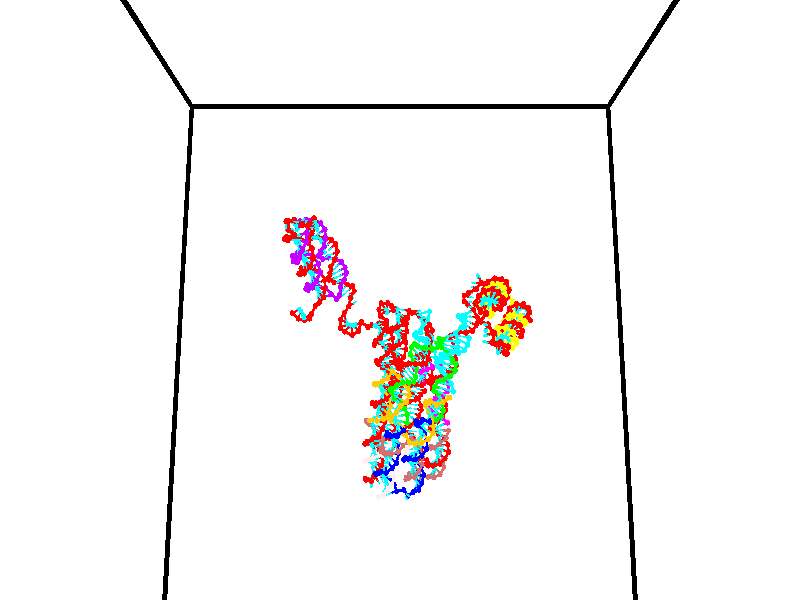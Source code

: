// switches for output
#declare DRAW_BASES = 1; // possible values are 0, 1; only relevant for DNA ribbons
#declare DRAW_BASES_TYPE = 3; // possible values are 1, 2, 3; only relevant for DNA ribbons
#declare DRAW_FOG = 0; // set to 1 to enable fog

#include "colors.inc"

#include "transforms.inc"
background { rgb <1, 1, 1>}

#default {
   normal{
       ripples 0.25
       frequency 0.20
       turbulence 0.2
       lambda 5
   }
	finish {
		phong 0.1
		phong_size 40.
	}
}

// original window dimensions: 1024x640


// camera settings

camera {
	sky <0, 0.179814, -0.983701>
	up <0, 0.179814, -0.983701>
	right 1.6 * <1, 0, 0>
	location <35, 94.9851, 44.8844>
	look_at <35, 29.7336, 32.9568>
	direction <0, -65.2515, -11.9276>
	angle 67.0682
}


# declare cpy_camera_pos = <35, 94.9851, 44.8844>;
# if (DRAW_FOG = 1)
fog {
	fog_type 2
	up vnormalize(cpy_camera_pos)
	color rgbt<1,1,1,0.3>
	distance 1e-5
	fog_alt 3e-3
	fog_offset 56
}
# end


// LIGHTS

# declare lum = 6;
global_settings {
	ambient_light rgb lum * <0.05, 0.05, 0.05>
	max_trace_level 15
}# declare cpy_direct_light_amount = 0.25;
light_source
{	1000 * <-1, -1.16352, -0.803886>,
	rgb lum * cpy_direct_light_amount
	parallel
}

light_source
{	1000 * <1, 1.16352, 0.803886>,
	rgb lum * cpy_direct_light_amount
	parallel
}

// strand 0

// nucleotide -1

// particle -1
sphere {
	<24.189703, 35.174335, 35.079460> 0.250000
	pigment { color rgbt <1,0,0,0> }
	no_shadow
}
cylinder {
	<24.532549, 35.118088, 34.881237>,  <24.738256, 35.084339, 34.762302>, 0.100000
	pigment { color rgbt <1,0,0,0> }
	no_shadow
}
cylinder {
	<24.532549, 35.118088, 34.881237>,  <24.189703, 35.174335, 35.079460>, 0.100000
	pigment { color rgbt <1,0,0,0> }
	no_shadow
}

// particle -1
sphere {
	<24.532549, 35.118088, 34.881237> 0.100000
	pigment { color rgbt <1,0,0,0> }
	no_shadow
}
sphere {
	0, 1
	scale<0.080000,0.200000,0.300000>
	matrix <0.479081, 0.571131, 0.666551,
		0.189296, -0.808724, 0.556895,
		0.857116, -0.140623, -0.495558,
		24.789684, 35.075901, 34.732571>
	pigment { color rgbt <0,1,1,0> }
	no_shadow
}
cylinder {
	<24.740479, 34.921097, 35.490841>,  <24.189703, 35.174335, 35.079460>, 0.130000
	pigment { color rgbt <1,0,0,0> }
	no_shadow
}

// nucleotide -1

// particle -1
sphere {
	<24.740479, 34.921097, 35.490841> 0.250000
	pigment { color rgbt <1,0,0,0> }
	no_shadow
}
cylinder {
	<24.916334, 35.133339, 35.200966>,  <25.021849, 35.260685, 35.027042>, 0.100000
	pigment { color rgbt <1,0,0,0> }
	no_shadow
}
cylinder {
	<24.916334, 35.133339, 35.200966>,  <24.740479, 34.921097, 35.490841>, 0.100000
	pigment { color rgbt <1,0,0,0> }
	no_shadow
}

// particle -1
sphere {
	<24.916334, 35.133339, 35.200966> 0.100000
	pigment { color rgbt <1,0,0,0> }
	no_shadow
}
sphere {
	0, 1
	scale<0.080000,0.200000,0.300000>
	matrix <0.437760, 0.577937, 0.688734,
		0.784272, -0.620034, 0.021805,
		0.439640, 0.530610, -0.724686,
		25.048225, 35.292522, 34.983559>
	pigment { color rgbt <0,1,1,0> }
	no_shadow
}
cylinder {
	<25.407505, 34.940990, 35.646255>,  <24.740479, 34.921097, 35.490841>, 0.130000
	pigment { color rgbt <1,0,0,0> }
	no_shadow
}

// nucleotide -1

// particle -1
sphere {
	<25.407505, 34.940990, 35.646255> 0.250000
	pigment { color rgbt <1,0,0,0> }
	no_shadow
}
cylinder {
	<25.326126, 35.259624, 35.418549>,  <25.277300, 35.450806, 35.281925>, 0.100000
	pigment { color rgbt <1,0,0,0> }
	no_shadow
}
cylinder {
	<25.326126, 35.259624, 35.418549>,  <25.407505, 34.940990, 35.646255>, 0.100000
	pigment { color rgbt <1,0,0,0> }
	no_shadow
}

// particle -1
sphere {
	<25.326126, 35.259624, 35.418549> 0.100000
	pigment { color rgbt <1,0,0,0> }
	no_shadow
}
sphere {
	0, 1
	scale<0.080000,0.200000,0.300000>
	matrix <0.506756, 0.583157, 0.634922,
		0.837740, -0.159305, -0.522316,
		-0.203446, 0.796586, -0.569263,
		25.265093, 35.498600, 35.247768>
	pigment { color rgbt <0,1,1,0> }
	no_shadow
}
cylinder {
	<25.967554, 35.376141, 35.569489>,  <25.407505, 34.940990, 35.646255>, 0.130000
	pigment { color rgbt <1,0,0,0> }
	no_shadow
}

// nucleotide -1

// particle -1
sphere {
	<25.967554, 35.376141, 35.569489> 0.250000
	pigment { color rgbt <1,0,0,0> }
	no_shadow
}
cylinder {
	<25.683653, 35.635223, 35.458687>,  <25.513311, 35.790672, 35.392208>, 0.100000
	pigment { color rgbt <1,0,0,0> }
	no_shadow
}
cylinder {
	<25.683653, 35.635223, 35.458687>,  <25.967554, 35.376141, 35.569489>, 0.100000
	pigment { color rgbt <1,0,0,0> }
	no_shadow
}

// particle -1
sphere {
	<25.683653, 35.635223, 35.458687> 0.100000
	pigment { color rgbt <1,0,0,0> }
	no_shadow
}
sphere {
	0, 1
	scale<0.080000,0.200000,0.300000>
	matrix <0.406465, 0.697696, 0.589920,
		0.575356, 0.306107, -0.758461,
		-0.709755, 0.647702, -0.277002,
		25.470726, 35.829533, 35.375587>
	pigment { color rgbt <0,1,1,0> }
	no_shadow
}
cylinder {
	<26.235474, 36.046360, 35.310574>,  <25.967554, 35.376141, 35.569489>, 0.130000
	pigment { color rgbt <1,0,0,0> }
	no_shadow
}

// nucleotide -1

// particle -1
sphere {
	<26.235474, 36.046360, 35.310574> 0.250000
	pigment { color rgbt <1,0,0,0> }
	no_shadow
}
cylinder {
	<25.882570, 36.123516, 35.482349>,  <25.670828, 36.169807, 35.585415>, 0.100000
	pigment { color rgbt <1,0,0,0> }
	no_shadow
}
cylinder {
	<25.882570, 36.123516, 35.482349>,  <26.235474, 36.046360, 35.310574>, 0.100000
	pigment { color rgbt <1,0,0,0> }
	no_shadow
}

// particle -1
sphere {
	<25.882570, 36.123516, 35.482349> 0.100000
	pigment { color rgbt <1,0,0,0> }
	no_shadow
}
sphere {
	0, 1
	scale<0.080000,0.200000,0.300000>
	matrix <0.309378, 0.925125, 0.220066,
		-0.354835, 0.327013, -0.875874,
		-0.882257, 0.192888, 0.429437,
		25.617893, 36.181381, 35.611179>
	pigment { color rgbt <0,1,1,0> }
	no_shadow
}
cylinder {
	<26.619234, 36.184277, 34.633354>,  <26.235474, 36.046360, 35.310574>, 0.130000
	pigment { color rgbt <1,0,0,0> }
	no_shadow
}

// nucleotide -1

// particle -1
sphere {
	<26.619234, 36.184277, 34.633354> 0.250000
	pigment { color rgbt <1,0,0,0> }
	no_shadow
}
cylinder {
	<26.839869, 36.052868, 34.326675>,  <26.972248, 35.974022, 34.142666>, 0.100000
	pigment { color rgbt <1,0,0,0> }
	no_shadow
}
cylinder {
	<26.839869, 36.052868, 34.326675>,  <26.619234, 36.184277, 34.633354>, 0.100000
	pigment { color rgbt <1,0,0,0> }
	no_shadow
}

// particle -1
sphere {
	<26.839869, 36.052868, 34.326675> 0.100000
	pigment { color rgbt <1,0,0,0> }
	no_shadow
}
sphere {
	0, 1
	scale<0.080000,0.200000,0.300000>
	matrix <-0.123107, 0.877046, -0.464366,
		0.824985, 0.350523, 0.443322,
		0.551584, -0.328519, -0.766701,
		27.005344, 35.954311, 34.096664>
	pigment { color rgbt <0,1,1,0> }
	no_shadow
}
cylinder {
	<27.080690, 36.728764, 34.465012>,  <26.619234, 36.184277, 34.633354>, 0.130000
	pigment { color rgbt <1,0,0,0> }
	no_shadow
}

// nucleotide -1

// particle -1
sphere {
	<27.080690, 36.728764, 34.465012> 0.250000
	pigment { color rgbt <1,0,0,0> }
	no_shadow
}
cylinder {
	<27.009417, 36.491791, 34.150745>,  <26.966652, 36.349609, 33.962185>, 0.100000
	pigment { color rgbt <1,0,0,0> }
	no_shadow
}
cylinder {
	<27.009417, 36.491791, 34.150745>,  <27.080690, 36.728764, 34.465012>, 0.100000
	pigment { color rgbt <1,0,0,0> }
	no_shadow
}

// particle -1
sphere {
	<27.009417, 36.491791, 34.150745> 0.100000
	pigment { color rgbt <1,0,0,0> }
	no_shadow
}
sphere {
	0, 1
	scale<0.080000,0.200000,0.300000>
	matrix <-0.186808, 0.804294, -0.564105,
		0.966102, 0.046254, -0.253983,
		-0.178185, -0.592429, -0.785671,
		26.955961, 36.314060, 33.915043>
	pigment { color rgbt <0,1,1,0> }
	no_shadow
}
cylinder {
	<27.540131, 36.935444, 34.051456>,  <27.080690, 36.728764, 34.465012>, 0.130000
	pigment { color rgbt <1,0,0,0> }
	no_shadow
}

// nucleotide -1

// particle -1
sphere {
	<27.540131, 36.935444, 34.051456> 0.250000
	pigment { color rgbt <1,0,0,0> }
	no_shadow
}
cylinder {
	<27.268997, 36.753529, 33.820389>,  <27.106318, 36.644379, 33.681747>, 0.100000
	pigment { color rgbt <1,0,0,0> }
	no_shadow
}
cylinder {
	<27.268997, 36.753529, 33.820389>,  <27.540131, 36.935444, 34.051456>, 0.100000
	pigment { color rgbt <1,0,0,0> }
	no_shadow
}

// particle -1
sphere {
	<27.268997, 36.753529, 33.820389> 0.100000
	pigment { color rgbt <1,0,0,0> }
	no_shadow
}
sphere {
	0, 1
	scale<0.080000,0.200000,0.300000>
	matrix <-0.075945, 0.824828, -0.560259,
		0.731282, -0.335891, -0.593635,
		-0.677834, -0.454791, -0.577673,
		27.065647, 36.617092, 33.647087>
	pigment { color rgbt <0,1,1,0> }
	no_shadow
}
cylinder {
	<27.662827, 37.185951, 33.392086>,  <27.540131, 36.935444, 34.051456>, 0.130000
	pigment { color rgbt <1,0,0,0> }
	no_shadow
}

// nucleotide -1

// particle -1
sphere {
	<27.662827, 37.185951, 33.392086> 0.250000
	pigment { color rgbt <1,0,0,0> }
	no_shadow
}
cylinder {
	<27.308786, 37.016411, 33.315197>,  <27.096363, 36.914688, 33.269062>, 0.100000
	pigment { color rgbt <1,0,0,0> }
	no_shadow
}
cylinder {
	<27.308786, 37.016411, 33.315197>,  <27.662827, 37.185951, 33.392086>, 0.100000
	pigment { color rgbt <1,0,0,0> }
	no_shadow
}

// particle -1
sphere {
	<27.308786, 37.016411, 33.315197> 0.100000
	pigment { color rgbt <1,0,0,0> }
	no_shadow
}
sphere {
	0, 1
	scale<0.080000,0.200000,0.300000>
	matrix <-0.255189, 0.787396, -0.561148,
		0.389200, -0.447618, -0.805085,
		-0.885100, -0.423847, -0.192227,
		27.043257, 36.889256, 33.257530>
	pigment { color rgbt <0,1,1,0> }
	no_shadow
}
cylinder {
	<27.660906, 37.217674, 32.666290>,  <27.662827, 37.185951, 33.392086>, 0.130000
	pigment { color rgbt <1,0,0,0> }
	no_shadow
}

// nucleotide -1

// particle -1
sphere {
	<27.660906, 37.217674, 32.666290> 0.250000
	pigment { color rgbt <1,0,0,0> }
	no_shadow
}
cylinder {
	<27.283644, 37.210300, 32.799026>,  <27.057285, 37.205875, 32.878666>, 0.100000
	pigment { color rgbt <1,0,0,0> }
	no_shadow
}
cylinder {
	<27.283644, 37.210300, 32.799026>,  <27.660906, 37.217674, 32.666290>, 0.100000
	pigment { color rgbt <1,0,0,0> }
	no_shadow
}

// particle -1
sphere {
	<27.283644, 37.210300, 32.799026> 0.100000
	pigment { color rgbt <1,0,0,0> }
	no_shadow
}
sphere {
	0, 1
	scale<0.080000,0.200000,0.300000>
	matrix <-0.237141, 0.736885, -0.633060,
		-0.232854, -0.675767, -0.699370,
		-0.943156, -0.018439, 0.331838,
		27.000696, 37.204769, 32.898579>
	pigment { color rgbt <0,1,1,0> }
	no_shadow
}
cylinder {
	<27.234407, 37.234718, 32.043037>,  <27.660906, 37.217674, 32.666290>, 0.130000
	pigment { color rgbt <1,0,0,0> }
	no_shadow
}

// nucleotide -1

// particle -1
sphere {
	<27.234407, 37.234718, 32.043037> 0.250000
	pigment { color rgbt <1,0,0,0> }
	no_shadow
}
cylinder {
	<27.009855, 37.354015, 32.351818>,  <26.875124, 37.425594, 32.537086>, 0.100000
	pigment { color rgbt <1,0,0,0> }
	no_shadow
}
cylinder {
	<27.009855, 37.354015, 32.351818>,  <27.234407, 37.234718, 32.043037>, 0.100000
	pigment { color rgbt <1,0,0,0> }
	no_shadow
}

// particle -1
sphere {
	<27.009855, 37.354015, 32.351818> 0.100000
	pigment { color rgbt <1,0,0,0> }
	no_shadow
}
sphere {
	0, 1
	scale<0.080000,0.200000,0.300000>
	matrix <-0.375670, 0.739311, -0.558830,
		-0.737376, -0.603714, -0.302994,
		-0.561381, 0.298242, 0.771948,
		26.841440, 37.443489, 32.583401>
	pigment { color rgbt <0,1,1,0> }
	no_shadow
}
cylinder {
	<26.543404, 37.354012, 31.777395>,  <27.234407, 37.234718, 32.043037>, 0.130000
	pigment { color rgbt <1,0,0,0> }
	no_shadow
}

// nucleotide -1

// particle -1
sphere {
	<26.543404, 37.354012, 31.777395> 0.250000
	pigment { color rgbt <1,0,0,0> }
	no_shadow
}
cylinder {
	<26.563082, 37.567520, 32.115074>,  <26.574888, 37.695625, 32.317680>, 0.100000
	pigment { color rgbt <1,0,0,0> }
	no_shadow
}
cylinder {
	<26.563082, 37.567520, 32.115074>,  <26.543404, 37.354012, 31.777395>, 0.100000
	pigment { color rgbt <1,0,0,0> }
	no_shadow
}

// particle -1
sphere {
	<26.563082, 37.567520, 32.115074> 0.100000
	pigment { color rgbt <1,0,0,0> }
	no_shadow
}
sphere {
	0, 1
	scale<0.080000,0.200000,0.300000>
	matrix <-0.382952, 0.790704, -0.477635,
		-0.922457, -0.299788, 0.243309,
		0.049197, 0.533773, 0.844195,
		26.577841, 37.727654, 32.368332>
	pigment { color rgbt <0,1,1,0> }
	no_shadow
}
cylinder {
	<25.907757, 37.948711, 31.652838>,  <26.543404, 37.354012, 31.777395>, 0.130000
	pigment { color rgbt <1,0,0,0> }
	no_shadow
}

// nucleotide -1

// particle -1
sphere {
	<25.907757, 37.948711, 31.652838> 0.250000
	pigment { color rgbt <1,0,0,0> }
	no_shadow
}
cylinder {
	<26.133207, 38.061703, 31.963329>,  <26.268478, 38.129498, 32.149624>, 0.100000
	pigment { color rgbt <1,0,0,0> }
	no_shadow
}
cylinder {
	<26.133207, 38.061703, 31.963329>,  <25.907757, 37.948711, 31.652838>, 0.100000
	pigment { color rgbt <1,0,0,0> }
	no_shadow
}

// particle -1
sphere {
	<26.133207, 38.061703, 31.963329> 0.100000
	pigment { color rgbt <1,0,0,0> }
	no_shadow
}
sphere {
	0, 1
	scale<0.080000,0.200000,0.300000>
	matrix <-0.177397, 0.959178, -0.220243,
		-0.806756, -0.013566, 0.590729,
		0.563627, 0.282476, 0.776229,
		26.302296, 38.146446, 32.196198>
	pigment { color rgbt <0,1,1,0> }
	no_shadow
}
cylinder {
	<25.491611, 38.397057, 31.973297>,  <25.907757, 37.948711, 31.652838>, 0.130000
	pigment { color rgbt <1,0,0,0> }
	no_shadow
}

// nucleotide -1

// particle -1
sphere {
	<25.491611, 38.397057, 31.973297> 0.250000
	pigment { color rgbt <1,0,0,0> }
	no_shadow
}
cylinder {
	<25.862797, 38.476856, 32.099209>,  <26.085508, 38.524734, 32.174755>, 0.100000
	pigment { color rgbt <1,0,0,0> }
	no_shadow
}
cylinder {
	<25.862797, 38.476856, 32.099209>,  <25.491611, 38.397057, 31.973297>, 0.100000
	pigment { color rgbt <1,0,0,0> }
	no_shadow
}

// particle -1
sphere {
	<25.862797, 38.476856, 32.099209> 0.100000
	pigment { color rgbt <1,0,0,0> }
	no_shadow
}
sphere {
	0, 1
	scale<0.080000,0.200000,0.300000>
	matrix <-0.111610, 0.954654, -0.276005,
		-0.355569, 0.220990, 0.908149,
		0.927962, 0.199498, 0.314780,
		26.141186, 38.536705, 32.193642>
	pigment { color rgbt <0,1,1,0> }
	no_shadow
}
cylinder {
	<25.393778, 38.891567, 32.515251>,  <25.491611, 38.397057, 31.973297>, 0.130000
	pigment { color rgbt <1,0,0,0> }
	no_shadow
}

// nucleotide -1

// particle -1
sphere {
	<25.393778, 38.891567, 32.515251> 0.250000
	pigment { color rgbt <1,0,0,0> }
	no_shadow
}
cylinder {
	<25.756466, 38.911198, 32.347702>,  <25.974079, 38.922977, 32.247173>, 0.100000
	pigment { color rgbt <1,0,0,0> }
	no_shadow
}
cylinder {
	<25.756466, 38.911198, 32.347702>,  <25.393778, 38.891567, 32.515251>, 0.100000
	pigment { color rgbt <1,0,0,0> }
	no_shadow
}

// particle -1
sphere {
	<25.756466, 38.911198, 32.347702> 0.100000
	pigment { color rgbt <1,0,0,0> }
	no_shadow
}
sphere {
	0, 1
	scale<0.080000,0.200000,0.300000>
	matrix <-0.147339, 0.967484, -0.205585,
		0.395158, 0.248124, 0.884468,
		0.906720, 0.049078, -0.418868,
		26.028482, 38.925922, 32.222042>
	pigment { color rgbt <0,1,1,0> }
	no_shadow
}
cylinder {
	<25.617655, 39.557117, 32.683411>,  <25.393778, 38.891567, 32.515251>, 0.130000
	pigment { color rgbt <1,0,0,0> }
	no_shadow
}

// nucleotide -1

// particle -1
sphere {
	<25.617655, 39.557117, 32.683411> 0.250000
	pigment { color rgbt <1,0,0,0> }
	no_shadow
}
cylinder {
	<25.865627, 39.444695, 32.390373>,  <26.014410, 39.377239, 32.214550>, 0.100000
	pigment { color rgbt <1,0,0,0> }
	no_shadow
}
cylinder {
	<25.865627, 39.444695, 32.390373>,  <25.617655, 39.557117, 32.683411>, 0.100000
	pigment { color rgbt <1,0,0,0> }
	no_shadow
}

// particle -1
sphere {
	<25.865627, 39.444695, 32.390373> 0.100000
	pigment { color rgbt <1,0,0,0> }
	no_shadow
}
sphere {
	0, 1
	scale<0.080000,0.200000,0.300000>
	matrix <-0.073512, 0.908737, -0.410843,
		0.781205, 0.308549, 0.542694,
		0.619931, -0.281058, -0.732592,
		26.051607, 39.360378, 32.170597>
	pigment { color rgbt <0,1,1,0> }
	no_shadow
}
cylinder {
	<26.103247, 40.108513, 32.752327>,  <25.617655, 39.557117, 32.683411>, 0.130000
	pigment { color rgbt <1,0,0,0> }
	no_shadow
}

// nucleotide -1

// particle -1
sphere {
	<26.103247, 40.108513, 32.752327> 0.250000
	pigment { color rgbt <1,0,0,0> }
	no_shadow
}
cylinder {
	<26.103340, 39.922550, 32.398182>,  <26.103397, 39.810974, 32.185696>, 0.100000
	pigment { color rgbt <1,0,0,0> }
	no_shadow
}
cylinder {
	<26.103340, 39.922550, 32.398182>,  <26.103247, 40.108513, 32.752327>, 0.100000
	pigment { color rgbt <1,0,0,0> }
	no_shadow
}

// particle -1
sphere {
	<26.103340, 39.922550, 32.398182> 0.100000
	pigment { color rgbt <1,0,0,0> }
	no_shadow
}
sphere {
	0, 1
	scale<0.080000,0.200000,0.300000>
	matrix <0.135165, 0.877251, -0.460610,
		0.990823, -0.119562, 0.063045,
		0.000235, -0.464904, -0.885361,
		26.103411, 39.783077, 32.132572>
	pigment { color rgbt <0,1,1,0> }
	no_shadow
}
cylinder {
	<26.681261, 40.514412, 32.329849>,  <26.103247, 40.108513, 32.752327>, 0.130000
	pigment { color rgbt <1,0,0,0> }
	no_shadow
}

// nucleotide -1

// particle -1
sphere {
	<26.681261, 40.514412, 32.329849> 0.250000
	pigment { color rgbt <1,0,0,0> }
	no_shadow
}
cylinder {
	<26.428047, 40.333504, 32.078541>,  <26.276119, 40.224960, 31.927757>, 0.100000
	pigment { color rgbt <1,0,0,0> }
	no_shadow
}
cylinder {
	<26.428047, 40.333504, 32.078541>,  <26.681261, 40.514412, 32.329849>, 0.100000
	pigment { color rgbt <1,0,0,0> }
	no_shadow
}

// particle -1
sphere {
	<26.428047, 40.333504, 32.078541> 0.100000
	pigment { color rgbt <1,0,0,0> }
	no_shadow
}
sphere {
	0, 1
	scale<0.080000,0.200000,0.300000>
	matrix <-0.015014, 0.818605, -0.574160,
		0.773976, -0.354032, -0.524998,
		-0.633037, -0.452269, -0.628265,
		26.238136, 40.197823, 31.890060>
	pigment { color rgbt <0,1,1,0> }
	no_shadow
}
cylinder {
	<27.008629, 40.610275, 31.669132>,  <26.681261, 40.514412, 32.329849>, 0.130000
	pigment { color rgbt <1,0,0,0> }
	no_shadow
}

// nucleotide -1

// particle -1
sphere {
	<27.008629, 40.610275, 31.669132> 0.250000
	pigment { color rgbt <1,0,0,0> }
	no_shadow
}
cylinder {
	<26.614803, 40.542992, 31.649801>,  <26.378508, 40.502621, 31.638203>, 0.100000
	pigment { color rgbt <1,0,0,0> }
	no_shadow
}
cylinder {
	<26.614803, 40.542992, 31.649801>,  <27.008629, 40.610275, 31.669132>, 0.100000
	pigment { color rgbt <1,0,0,0> }
	no_shadow
}

// particle -1
sphere {
	<26.614803, 40.542992, 31.649801> 0.100000
	pigment { color rgbt <1,0,0,0> }
	no_shadow
}
sphere {
	0, 1
	scale<0.080000,0.200000,0.300000>
	matrix <-0.091241, 0.728966, -0.678442,
		0.149351, -0.663562, -0.733062,
		-0.984565, -0.168211, -0.048328,
		26.319433, 40.492527, 31.635303>
	pigment { color rgbt <0,1,1,0> }
	no_shadow
}
cylinder {
	<26.851879, 40.656563, 30.891172>,  <27.008629, 40.610275, 31.669132>, 0.130000
	pigment { color rgbt <1,0,0,0> }
	no_shadow
}

// nucleotide -1

// particle -1
sphere {
	<26.851879, 40.656563, 30.891172> 0.250000
	pigment { color rgbt <1,0,0,0> }
	no_shadow
}
cylinder {
	<26.508261, 40.714050, 31.087696>,  <26.302090, 40.748543, 31.205610>, 0.100000
	pigment { color rgbt <1,0,0,0> }
	no_shadow
}
cylinder {
	<26.508261, 40.714050, 31.087696>,  <26.851879, 40.656563, 30.891172>, 0.100000
	pigment { color rgbt <1,0,0,0> }
	no_shadow
}

// particle -1
sphere {
	<26.508261, 40.714050, 31.087696> 0.100000
	pigment { color rgbt <1,0,0,0> }
	no_shadow
}
sphere {
	0, 1
	scale<0.080000,0.200000,0.300000>
	matrix <-0.234601, 0.742514, -0.627404,
		-0.454976, -0.654230, -0.604135,
		-0.859045, 0.143723, 0.491309,
		26.250547, 40.757168, 31.235088>
	pigment { color rgbt <0,1,1,0> }
	no_shadow
}
cylinder {
	<26.384340, 40.836842, 30.395012>,  <26.851879, 40.656563, 30.891172>, 0.130000
	pigment { color rgbt <1,0,0,0> }
	no_shadow
}

// nucleotide -1

// particle -1
sphere {
	<26.384340, 40.836842, 30.395012> 0.250000
	pigment { color rgbt <1,0,0,0> }
	no_shadow
}
cylinder {
	<26.205578, 40.967663, 30.728071>,  <26.098320, 41.046158, 30.927908>, 0.100000
	pigment { color rgbt <1,0,0,0> }
	no_shadow
}
cylinder {
	<26.205578, 40.967663, 30.728071>,  <26.384340, 40.836842, 30.395012>, 0.100000
	pigment { color rgbt <1,0,0,0> }
	no_shadow
}

// particle -1
sphere {
	<26.205578, 40.967663, 30.728071> 0.100000
	pigment { color rgbt <1,0,0,0> }
	no_shadow
}
sphere {
	0, 1
	scale<0.080000,0.200000,0.300000>
	matrix <-0.450952, 0.721497, -0.525437,
		-0.772603, -0.610308, -0.174955,
		-0.446908, 0.327058, 0.832650,
		26.071505, 41.065781, 30.977867>
	pigment { color rgbt <0,1,1,0> }
	no_shadow
}
cylinder {
	<25.692154, 40.971714, 30.186216>,  <26.384340, 40.836842, 30.395012>, 0.130000
	pigment { color rgbt <1,0,0,0> }
	no_shadow
}

// nucleotide -1

// particle -1
sphere {
	<25.692154, 40.971714, 30.186216> 0.250000
	pigment { color rgbt <1,0,0,0> }
	no_shadow
}
cylinder {
	<25.749062, 41.147320, 30.541075>,  <25.783207, 41.252682, 30.753990>, 0.100000
	pigment { color rgbt <1,0,0,0> }
	no_shadow
}
cylinder {
	<25.749062, 41.147320, 30.541075>,  <25.692154, 40.971714, 30.186216>, 0.100000
	pigment { color rgbt <1,0,0,0> }
	no_shadow
}

// particle -1
sphere {
	<25.749062, 41.147320, 30.541075> 0.100000
	pigment { color rgbt <1,0,0,0> }
	no_shadow
}
sphere {
	0, 1
	scale<0.080000,0.200000,0.300000>
	matrix <-0.303155, 0.872518, -0.383156,
		-0.942261, -0.214431, 0.257222,
		0.142270, 0.439012, 0.887146,
		25.791742, 41.279022, 30.807219>
	pigment { color rgbt <0,1,1,0> }
	no_shadow
}
cylinder {
	<25.150368, 41.347000, 30.180954>,  <25.692154, 40.971714, 30.186216>, 0.130000
	pigment { color rgbt <1,0,0,0> }
	no_shadow
}

// nucleotide -1

// particle -1
sphere {
	<25.150368, 41.347000, 30.180954> 0.250000
	pigment { color rgbt <1,0,0,0> }
	no_shadow
}
cylinder {
	<25.358341, 41.537437, 30.464643>,  <25.483126, 41.651699, 30.634857>, 0.100000
	pigment { color rgbt <1,0,0,0> }
	no_shadow
}
cylinder {
	<25.358341, 41.537437, 30.464643>,  <25.150368, 41.347000, 30.180954>, 0.100000
	pigment { color rgbt <1,0,0,0> }
	no_shadow
}

// particle -1
sphere {
	<25.358341, 41.537437, 30.464643> 0.100000
	pigment { color rgbt <1,0,0,0> }
	no_shadow
}
sphere {
	0, 1
	scale<0.080000,0.200000,0.300000>
	matrix <-0.294288, 0.879282, -0.374510,
		-0.801912, -0.013996, 0.597279,
		0.519935, 0.476096, 0.709225,
		25.514322, 41.680267, 30.677412>
	pigment { color rgbt <0,1,1,0> }
	no_shadow
}
cylinder {
	<24.707834, 41.969479, 30.357895>,  <25.150368, 41.347000, 30.180954>, 0.130000
	pigment { color rgbt <1,0,0,0> }
	no_shadow
}

// nucleotide -1

// particle -1
sphere {
	<24.707834, 41.969479, 30.357895> 0.250000
	pigment { color rgbt <1,0,0,0> }
	no_shadow
}
cylinder {
	<25.081554, 42.050659, 30.475124>,  <25.305786, 42.099369, 30.545462>, 0.100000
	pigment { color rgbt <1,0,0,0> }
	no_shadow
}
cylinder {
	<25.081554, 42.050659, 30.475124>,  <24.707834, 41.969479, 30.357895>, 0.100000
	pigment { color rgbt <1,0,0,0> }
	no_shadow
}

// particle -1
sphere {
	<25.081554, 42.050659, 30.475124> 0.100000
	pigment { color rgbt <1,0,0,0> }
	no_shadow
}
sphere {
	0, 1
	scale<0.080000,0.200000,0.300000>
	matrix <-0.066183, 0.906578, -0.416816,
		-0.350288, 0.370035, 0.860449,
		0.934301, 0.202953, 0.293073,
		25.361845, 42.111546, 30.563046>
	pigment { color rgbt <0,1,1,0> }
	no_shadow
}
cylinder {
	<24.675222, 42.627163, 30.696358>,  <24.707834, 41.969479, 30.357895>, 0.130000
	pigment { color rgbt <1,0,0,0> }
	no_shadow
}

// nucleotide -1

// particle -1
sphere {
	<24.675222, 42.627163, 30.696358> 0.250000
	pigment { color rgbt <1,0,0,0> }
	no_shadow
}
cylinder {
	<25.064171, 42.593353, 30.609318>,  <25.297541, 42.573067, 30.557095>, 0.100000
	pigment { color rgbt <1,0,0,0> }
	no_shadow
}
cylinder {
	<25.064171, 42.593353, 30.609318>,  <24.675222, 42.627163, 30.696358>, 0.100000
	pigment { color rgbt <1,0,0,0> }
	no_shadow
}

// particle -1
sphere {
	<25.064171, 42.593353, 30.609318> 0.100000
	pigment { color rgbt <1,0,0,0> }
	no_shadow
}
sphere {
	0, 1
	scale<0.080000,0.200000,0.300000>
	matrix <-0.048467, 0.838734, -0.542380,
		0.228351, 0.537941, 0.811465,
		0.972372, -0.084524, -0.217598,
		25.355883, 42.567997, 30.544039>
	pigment { color rgbt <0,1,1,0> }
	no_shadow
}
cylinder {
	<25.072186, 43.273544, 30.938587>,  <24.675222, 42.627163, 30.696358>, 0.130000
	pigment { color rgbt <1,0,0,0> }
	no_shadow
}

// nucleotide -1

// particle -1
sphere {
	<25.072186, 43.273544, 30.938587> 0.250000
	pigment { color rgbt <1,0,0,0> }
	no_shadow
}
cylinder {
	<25.269279, 43.103516, 30.634869>,  <25.387535, 43.001499, 30.452639>, 0.100000
	pigment { color rgbt <1,0,0,0> }
	no_shadow
}
cylinder {
	<25.269279, 43.103516, 30.634869>,  <25.072186, 43.273544, 30.938587>, 0.100000
	pigment { color rgbt <1,0,0,0> }
	no_shadow
}

// particle -1
sphere {
	<25.269279, 43.103516, 30.634869> 0.100000
	pigment { color rgbt <1,0,0,0> }
	no_shadow
}
sphere {
	0, 1
	scale<0.080000,0.200000,0.300000>
	matrix <-0.044485, 0.859127, -0.509826,
		0.869041, 0.284987, 0.404413,
		0.492736, -0.425070, -0.759294,
		25.417101, 42.975994, 30.407080>
	pigment { color rgbt <0,1,1,0> }
	no_shadow
}
cylinder {
	<25.707361, 43.651657, 30.703363>,  <25.072186, 43.273544, 30.938587>, 0.130000
	pigment { color rgbt <1,0,0,0> }
	no_shadow
}

// nucleotide -1

// particle -1
sphere {
	<25.707361, 43.651657, 30.703363> 0.250000
	pigment { color rgbt <1,0,0,0> }
	no_shadow
}
cylinder {
	<25.537058, 43.438240, 30.411045>,  <25.434875, 43.310192, 30.235653>, 0.100000
	pigment { color rgbt <1,0,0,0> }
	no_shadow
}
cylinder {
	<25.537058, 43.438240, 30.411045>,  <25.707361, 43.651657, 30.703363>, 0.100000
	pigment { color rgbt <1,0,0,0> }
	no_shadow
}

// particle -1
sphere {
	<25.537058, 43.438240, 30.411045> 0.100000
	pigment { color rgbt <1,0,0,0> }
	no_shadow
}
sphere {
	0, 1
	scale<0.080000,0.200000,0.300000>
	matrix <-0.065273, 0.823663, -0.563310,
		0.902479, -0.192133, -0.385509,
		-0.425760, -0.533538, -0.730797,
		25.409330, 43.278179, 30.191807>
	pigment { color rgbt <0,1,1,0> }
	no_shadow
}
cylinder {
	<25.201860, 43.994781, 30.331612>,  <25.707361, 43.651657, 30.703363>, 0.130000
	pigment { color rgbt <1,0,0,0> }
	no_shadow
}

// nucleotide -1

// particle -1
sphere {
	<25.201860, 43.994781, 30.331612> 0.250000
	pigment { color rgbt <1,0,0,0> }
	no_shadow
}
cylinder {
	<25.173792, 44.393723, 30.339201>,  <25.156952, 44.633087, 30.343754>, 0.100000
	pigment { color rgbt <1,0,0,0> }
	no_shadow
}
cylinder {
	<25.173792, 44.393723, 30.339201>,  <25.201860, 43.994781, 30.331612>, 0.100000
	pigment { color rgbt <1,0,0,0> }
	no_shadow
}

// particle -1
sphere {
	<25.173792, 44.393723, 30.339201> 0.100000
	pigment { color rgbt <1,0,0,0> }
	no_shadow
}
sphere {
	0, 1
	scale<0.080000,0.200000,0.300000>
	matrix <-0.987111, -0.066682, -0.145481,
		-0.143831, -0.028937, 0.989179,
		-0.070170, 0.997355, 0.018973,
		25.152740, 44.692928, 30.344893>
	pigment { color rgbt <0,1,1,0> }
	no_shadow
}
cylinder {
	<25.147490, 43.762642, 29.631786>,  <25.201860, 43.994781, 30.331612>, 0.130000
	pigment { color rgbt <1,0,0,0> }
	no_shadow
}

// nucleotide -1

// particle -1
sphere {
	<25.147490, 43.762642, 29.631786> 0.250000
	pigment { color rgbt <1,0,0,0> }
	no_shadow
}
cylinder {
	<25.531572, 43.650993, 29.627924>,  <25.762022, 43.584003, 29.625607>, 0.100000
	pigment { color rgbt <1,0,0,0> }
	no_shadow
}
cylinder {
	<25.531572, 43.650993, 29.627924>,  <25.147490, 43.762642, 29.631786>, 0.100000
	pigment { color rgbt <1,0,0,0> }
	no_shadow
}

// particle -1
sphere {
	<25.531572, 43.650993, 29.627924> 0.100000
	pigment { color rgbt <1,0,0,0> }
	no_shadow
}
sphere {
	0, 1
	scale<0.080000,0.200000,0.300000>
	matrix <0.035057, 0.154758, -0.987330,
		0.277080, 0.947703, 0.158385,
		0.960207, -0.279121, -0.009657,
		25.819635, 43.567257, 29.625027>
	pigment { color rgbt <0,1,1,0> }
	no_shadow
}
cylinder {
	<24.867510, 43.106609, 29.477373>,  <25.147490, 43.762642, 29.631786>, 0.130000
	pigment { color rgbt <1,0,0,0> }
	no_shadow
}

// nucleotide -1

// particle -1
sphere {
	<24.867510, 43.106609, 29.477373> 0.250000
	pigment { color rgbt <1,0,0,0> }
	no_shadow
}
cylinder {
	<25.233732, 43.258972, 29.529011>,  <25.453466, 43.350391, 29.559994>, 0.100000
	pigment { color rgbt <1,0,0,0> }
	no_shadow
}
cylinder {
	<25.233732, 43.258972, 29.529011>,  <24.867510, 43.106609, 29.477373>, 0.100000
	pigment { color rgbt <1,0,0,0> }
	no_shadow
}

// particle -1
sphere {
	<25.233732, 43.258972, 29.529011> 0.100000
	pigment { color rgbt <1,0,0,0> }
	no_shadow
}
sphere {
	0, 1
	scale<0.080000,0.200000,0.300000>
	matrix <0.277145, -0.830123, 0.483825,
		0.291458, -0.407191, -0.865591,
		0.915556, 0.380909, 0.129095,
		25.508400, 43.373245, 29.567739>
	pigment { color rgbt <0,1,1,0> }
	no_shadow
}
cylinder {
	<25.463779, 42.614288, 29.216743>,  <24.867510, 43.106609, 29.477373>, 0.130000
	pigment { color rgbt <1,0,0,0> }
	no_shadow
}

// nucleotide -1

// particle -1
sphere {
	<25.463779, 42.614288, 29.216743> 0.250000
	pigment { color rgbt <1,0,0,0> }
	no_shadow
}
cylinder {
	<25.592981, 42.848358, 29.514265>,  <25.670502, 42.988800, 29.692778>, 0.100000
	pigment { color rgbt <1,0,0,0> }
	no_shadow
}
cylinder {
	<25.592981, 42.848358, 29.514265>,  <25.463779, 42.614288, 29.216743>, 0.100000
	pigment { color rgbt <1,0,0,0> }
	no_shadow
}

// particle -1
sphere {
	<25.592981, 42.848358, 29.514265> 0.100000
	pigment { color rgbt <1,0,0,0> }
	no_shadow
}
sphere {
	0, 1
	scale<0.080000,0.200000,0.300000>
	matrix <0.166088, -0.808782, 0.564169,
		0.931710, -0.058692, -0.358429,
		0.323003, 0.585173, 0.743802,
		25.689882, 43.023911, 29.737406>
	pigment { color rgbt <0,1,1,0> }
	no_shadow
}
cylinder {
	<26.217449, 42.456181, 29.517975>,  <25.463779, 42.614288, 29.216743>, 0.130000
	pigment { color rgbt <1,0,0,0> }
	no_shadow
}

// nucleotide -1

// particle -1
sphere {
	<26.217449, 42.456181, 29.517975> 0.250000
	pigment { color rgbt <1,0,0,0> }
	no_shadow
}
cylinder {
	<25.976482, 42.622349, 29.790596>,  <25.831902, 42.722050, 29.954168>, 0.100000
	pigment { color rgbt <1,0,0,0> }
	no_shadow
}
cylinder {
	<25.976482, 42.622349, 29.790596>,  <26.217449, 42.456181, 29.517975>, 0.100000
	pigment { color rgbt <1,0,0,0> }
	no_shadow
}

// particle -1
sphere {
	<25.976482, 42.622349, 29.790596> 0.100000
	pigment { color rgbt <1,0,0,0> }
	no_shadow
}
sphere {
	0, 1
	scale<0.080000,0.200000,0.300000>
	matrix <0.113015, -0.800888, 0.588053,
		0.790140, 0.431279, 0.435519,
		-0.602417, 0.415424, 0.681554,
		25.795757, 42.746975, 29.995062>
	pigment { color rgbt <0,1,1,0> }
	no_shadow
}
cylinder {
	<26.583876, 41.817863, 29.487116>,  <26.217449, 42.456181, 29.517975>, 0.130000
	pigment { color rgbt <1,0,0,0> }
	no_shadow
}

// nucleotide -1

// particle -1
sphere {
	<26.583876, 41.817863, 29.487116> 0.250000
	pigment { color rgbt <1,0,0,0> }
	no_shadow
}
cylinder {
	<26.929512, 41.799797, 29.286594>,  <27.136894, 41.788956, 29.166281>, 0.100000
	pigment { color rgbt <1,0,0,0> }
	no_shadow
}
cylinder {
	<26.929512, 41.799797, 29.286594>,  <26.583876, 41.817863, 29.487116>, 0.100000
	pigment { color rgbt <1,0,0,0> }
	no_shadow
}

// particle -1
sphere {
	<26.929512, 41.799797, 29.286594> 0.100000
	pigment { color rgbt <1,0,0,0> }
	no_shadow
}
sphere {
	0, 1
	scale<0.080000,0.200000,0.300000>
	matrix <0.171719, -0.909759, 0.377956,
		-0.473138, -0.412672, -0.778359,
		0.864091, -0.045167, -0.501305,
		27.188740, 41.786247, 29.136204>
	pigment { color rgbt <0,1,1,0> }
	no_shadow
}
cylinder {
	<26.602388, 41.202877, 29.110741>,  <26.583876, 41.817863, 29.487116>, 0.130000
	pigment { color rgbt <1,0,0,0> }
	no_shadow
}

// nucleotide -1

// particle -1
sphere {
	<26.602388, 41.202877, 29.110741> 0.250000
	pigment { color rgbt <1,0,0,0> }
	no_shadow
}
cylinder {
	<26.984230, 41.297295, 29.183422>,  <27.213335, 41.353943, 29.227032>, 0.100000
	pigment { color rgbt <1,0,0,0> }
	no_shadow
}
cylinder {
	<26.984230, 41.297295, 29.183422>,  <26.602388, 41.202877, 29.110741>, 0.100000
	pigment { color rgbt <1,0,0,0> }
	no_shadow
}

// particle -1
sphere {
	<26.984230, 41.297295, 29.183422> 0.100000
	pigment { color rgbt <1,0,0,0> }
	no_shadow
}
sphere {
	0, 1
	scale<0.080000,0.200000,0.300000>
	matrix <0.210975, -0.966377, 0.146984,
		0.210291, -0.101976, -0.972306,
		0.954603, 0.236042, 0.181706,
		27.270611, 41.368107, 29.237934>
	pigment { color rgbt <0,1,1,0> }
	no_shadow
}
cylinder {
	<27.107355, 40.843090, 28.790091>,  <26.602388, 41.202877, 29.110741>, 0.130000
	pigment { color rgbt <1,0,0,0> }
	no_shadow
}

// nucleotide -1

// particle -1
sphere {
	<27.107355, 40.843090, 28.790091> 0.250000
	pigment { color rgbt <1,0,0,0> }
	no_shadow
}
cylinder {
	<27.210159, 40.960358, 29.158438>,  <27.271843, 41.030720, 29.379446>, 0.100000
	pigment { color rgbt <1,0,0,0> }
	no_shadow
}
cylinder {
	<27.210159, 40.960358, 29.158438>,  <27.107355, 40.843090, 28.790091>, 0.100000
	pigment { color rgbt <1,0,0,0> }
	no_shadow
}

// particle -1
sphere {
	<27.210159, 40.960358, 29.158438> 0.100000
	pigment { color rgbt <1,0,0,0> }
	no_shadow
}
sphere {
	0, 1
	scale<0.080000,0.200000,0.300000>
	matrix <0.094624, -0.955931, 0.277923,
		0.961764, 0.015707, -0.273428,
		0.257013, 0.293170, 0.920867,
		27.287264, 41.048309, 29.434698>
	pigment { color rgbt <0,1,1,0> }
	no_shadow
}
cylinder {
	<26.912783, 40.259838, 28.369381>,  <27.107355, 40.843090, 28.790091>, 0.130000
	pigment { color rgbt <1,0,0,0> }
	no_shadow
}

// nucleotide -1

// particle -1
sphere {
	<26.912783, 40.259838, 28.369381> 0.250000
	pigment { color rgbt <1,0,0,0> }
	no_shadow
}
cylinder {
	<26.618807, 40.326767, 28.632248>,  <26.442421, 40.366924, 28.789968>, 0.100000
	pigment { color rgbt <1,0,0,0> }
	no_shadow
}
cylinder {
	<26.618807, 40.326767, 28.632248>,  <26.912783, 40.259838, 28.369381>, 0.100000
	pigment { color rgbt <1,0,0,0> }
	no_shadow
}

// particle -1
sphere {
	<26.618807, 40.326767, 28.632248> 0.100000
	pigment { color rgbt <1,0,0,0> }
	no_shadow
}
sphere {
	0, 1
	scale<0.080000,0.200000,0.300000>
	matrix <-0.035912, -0.977326, 0.208671,
		0.677181, 0.129760, 0.724285,
		-0.734940, 0.167318, 0.657167,
		26.398325, 40.376961, 28.829397>
	pigment { color rgbt <0,1,1,0> }
	no_shadow
}
cylinder {
	<27.122536, 40.058559, 28.977795>,  <26.912783, 40.259838, 28.369381>, 0.130000
	pigment { color rgbt <1,0,0,0> }
	no_shadow
}

// nucleotide -1

// particle -1
sphere {
	<27.122536, 40.058559, 28.977795> 0.250000
	pigment { color rgbt <1,0,0,0> }
	no_shadow
}
cylinder {
	<26.725763, 40.034657, 28.933071>,  <26.487700, 40.020317, 28.906237>, 0.100000
	pigment { color rgbt <1,0,0,0> }
	no_shadow
}
cylinder {
	<26.725763, 40.034657, 28.933071>,  <27.122536, 40.058559, 28.977795>, 0.100000
	pigment { color rgbt <1,0,0,0> }
	no_shadow
}

// particle -1
sphere {
	<26.725763, 40.034657, 28.933071> 0.100000
	pigment { color rgbt <1,0,0,0> }
	no_shadow
}
sphere {
	0, 1
	scale<0.080000,0.200000,0.300000>
	matrix <0.028164, -0.963782, 0.265201,
		-0.123608, 0.259912, 0.957688,
		-0.991931, -0.059753, -0.111811,
		26.428185, 40.016731, 28.899529>
	pigment { color rgbt <0,1,1,0> }
	no_shadow
}
cylinder {
	<26.698740, 40.014446, 29.502588>,  <27.122536, 40.058559, 28.977795>, 0.130000
	pigment { color rgbt <1,0,0,0> }
	no_shadow
}

// nucleotide -1

// particle -1
sphere {
	<26.698740, 40.014446, 29.502588> 0.250000
	pigment { color rgbt <1,0,0,0> }
	no_shadow
}
cylinder {
	<26.549891, 39.775436, 29.218477>,  <26.460581, 39.632030, 29.048010>, 0.100000
	pigment { color rgbt <1,0,0,0> }
	no_shadow
}
cylinder {
	<26.549891, 39.775436, 29.218477>,  <26.698740, 40.014446, 29.502588>, 0.100000
	pigment { color rgbt <1,0,0,0> }
	no_shadow
}

// particle -1
sphere {
	<26.549891, 39.775436, 29.218477> 0.100000
	pigment { color rgbt <1,0,0,0> }
	no_shadow
}
sphere {
	0, 1
	scale<0.080000,0.200000,0.300000>
	matrix <0.289202, -0.801781, 0.522982,
		-0.881979, -0.010800, 0.471165,
		-0.372122, -0.597521, -0.710277,
		26.438253, 39.596180, 29.005394>
	pigment { color rgbt <0,1,1,0> }
	no_shadow
}
cylinder {
	<26.253849, 39.445160, 29.798861>,  <26.698740, 40.014446, 29.502588>, 0.130000
	pigment { color rgbt <1,0,0,0> }
	no_shadow
}

// nucleotide -1

// particle -1
sphere {
	<26.253849, 39.445160, 29.798861> 0.250000
	pigment { color rgbt <1,0,0,0> }
	no_shadow
}
cylinder {
	<26.350035, 39.301811, 29.438028>,  <26.407745, 39.215801, 29.221529>, 0.100000
	pigment { color rgbt <1,0,0,0> }
	no_shadow
}
cylinder {
	<26.350035, 39.301811, 29.438028>,  <26.253849, 39.445160, 29.798861>, 0.100000
	pigment { color rgbt <1,0,0,0> }
	no_shadow
}

// particle -1
sphere {
	<26.350035, 39.301811, 29.438028> 0.100000
	pigment { color rgbt <1,0,0,0> }
	no_shadow
}
sphere {
	0, 1
	scale<0.080000,0.200000,0.300000>
	matrix <0.349744, -0.834936, 0.424925,
		-0.905460, -0.417675, -0.075432,
		0.240462, -0.358371, -0.902080,
		26.422173, 39.194302, 29.167404>
	pigment { color rgbt <0,1,1,0> }
	no_shadow
}
cylinder {
	<26.221588, 38.693558, 29.969341>,  <26.253849, 39.445160, 29.798861>, 0.130000
	pigment { color rgbt <1,0,0,0> }
	no_shadow
}

// nucleotide -1

// particle -1
sphere {
	<26.221588, 38.693558, 29.969341> 0.250000
	pigment { color rgbt <1,0,0,0> }
	no_shadow
}
cylinder {
	<26.398342, 38.691383, 29.610519>,  <26.504395, 38.690079, 29.395226>, 0.100000
	pigment { color rgbt <1,0,0,0> }
	no_shadow
}
cylinder {
	<26.398342, 38.691383, 29.610519>,  <26.221588, 38.693558, 29.969341>, 0.100000
	pigment { color rgbt <1,0,0,0> }
	no_shadow
}

// particle -1
sphere {
	<26.398342, 38.691383, 29.610519> 0.100000
	pigment { color rgbt <1,0,0,0> }
	no_shadow
}
sphere {
	0, 1
	scale<0.080000,0.200000,0.300000>
	matrix <0.533530, -0.802305, 0.267681,
		-0.721167, -0.596890, -0.351625,
		0.441887, -0.005440, -0.897055,
		26.530909, 38.689751, 29.341404>
	pigment { color rgbt <0,1,1,0> }
	no_shadow
}
cylinder {
	<26.118095, 37.950802, 29.647854>,  <26.221588, 38.693558, 29.969341>, 0.130000
	pigment { color rgbt <1,0,0,0> }
	no_shadow
}

// nucleotide -1

// particle -1
sphere {
	<26.118095, 37.950802, 29.647854> 0.250000
	pigment { color rgbt <1,0,0,0> }
	no_shadow
}
cylinder {
	<26.436382, 38.149128, 29.508709>,  <26.627354, 38.268124, 29.425222>, 0.100000
	pigment { color rgbt <1,0,0,0> }
	no_shadow
}
cylinder {
	<26.436382, 38.149128, 29.508709>,  <26.118095, 37.950802, 29.647854>, 0.100000
	pigment { color rgbt <1,0,0,0> }
	no_shadow
}

// particle -1
sphere {
	<26.436382, 38.149128, 29.508709> 0.100000
	pigment { color rgbt <1,0,0,0> }
	no_shadow
}
sphere {
	0, 1
	scale<0.080000,0.200000,0.300000>
	matrix <0.564832, -0.814790, 0.130694,
		-0.218633, -0.300478, -0.928392,
		0.795716, 0.495812, -0.347860,
		26.675097, 38.297871, 29.404350>
	pigment { color rgbt <0,1,1,0> }
	no_shadow
}
cylinder {
	<26.346800, 37.516361, 29.206011>,  <26.118095, 37.950802, 29.647854>, 0.130000
	pigment { color rgbt <1,0,0,0> }
	no_shadow
}

// nucleotide -1

// particle -1
sphere {
	<26.346800, 37.516361, 29.206011> 0.250000
	pigment { color rgbt <1,0,0,0> }
	no_shadow
}
cylinder {
	<26.667780, 37.749371, 29.257757>,  <26.860369, 37.889175, 29.288805>, 0.100000
	pigment { color rgbt <1,0,0,0> }
	no_shadow
}
cylinder {
	<26.667780, 37.749371, 29.257757>,  <26.346800, 37.516361, 29.206011>, 0.100000
	pigment { color rgbt <1,0,0,0> }
	no_shadow
}

// particle -1
sphere {
	<26.667780, 37.749371, 29.257757> 0.100000
	pigment { color rgbt <1,0,0,0> }
	no_shadow
}
sphere {
	0, 1
	scale<0.080000,0.200000,0.300000>
	matrix <0.513278, -0.784395, 0.348237,
		0.304330, -0.213044, -0.928437,
		0.802452, 0.582526, 0.129364,
		26.908516, 37.924129, 29.296566>
	pigment { color rgbt <0,1,1,0> }
	no_shadow
}
cylinder {
	<26.860540, 37.121510, 29.017385>,  <26.346800, 37.516361, 29.206011>, 0.130000
	pigment { color rgbt <1,0,0,0> }
	no_shadow
}

// nucleotide -1

// particle -1
sphere {
	<26.860540, 37.121510, 29.017385> 0.250000
	pigment { color rgbt <1,0,0,0> }
	no_shadow
}
cylinder {
	<27.058718, 37.397488, 29.228483>,  <27.177624, 37.563072, 29.355143>, 0.100000
	pigment { color rgbt <1,0,0,0> }
	no_shadow
}
cylinder {
	<27.058718, 37.397488, 29.228483>,  <26.860540, 37.121510, 29.017385>, 0.100000
	pigment { color rgbt <1,0,0,0> }
	no_shadow
}

// particle -1
sphere {
	<27.058718, 37.397488, 29.228483> 0.100000
	pigment { color rgbt <1,0,0,0> }
	no_shadow
}
sphere {
	0, 1
	scale<0.080000,0.200000,0.300000>
	matrix <0.557568, -0.718468, 0.415837,
		0.666072, 0.088230, -0.740651,
		0.495445, 0.689941, 0.527746,
		27.207352, 37.604469, 29.386806>
	pigment { color rgbt <0,1,1,0> }
	no_shadow
}
cylinder {
	<27.559565, 36.874931, 28.990530>,  <26.860540, 37.121510, 29.017385>, 0.130000
	pigment { color rgbt <1,0,0,0> }
	no_shadow
}

// nucleotide -1

// particle -1
sphere {
	<27.559565, 36.874931, 28.990530> 0.250000
	pigment { color rgbt <1,0,0,0> }
	no_shadow
}
cylinder {
	<27.542267, 37.141663, 29.288113>,  <27.531889, 37.301701, 29.466661>, 0.100000
	pigment { color rgbt <1,0,0,0> }
	no_shadow
}
cylinder {
	<27.542267, 37.141663, 29.288113>,  <27.559565, 36.874931, 28.990530>, 0.100000
	pigment { color rgbt <1,0,0,0> }
	no_shadow
}

// particle -1
sphere {
	<27.542267, 37.141663, 29.288113> 0.100000
	pigment { color rgbt <1,0,0,0> }
	no_shadow
}
sphere {
	0, 1
	scale<0.080000,0.200000,0.300000>
	matrix <0.656042, -0.542656, 0.524532,
		0.753484, 0.510750, -0.414000,
		-0.043245, 0.666828, 0.743956,
		27.529293, 37.341709, 29.511299>
	pigment { color rgbt <0,1,1,0> }
	no_shadow
}
cylinder {
	<28.219515, 36.949200, 29.233429>,  <27.559565, 36.874931, 28.990530>, 0.130000
	pigment { color rgbt <1,0,0,0> }
	no_shadow
}

// nucleotide -1

// particle -1
sphere {
	<28.219515, 36.949200, 29.233429> 0.250000
	pigment { color rgbt <1,0,0,0> }
	no_shadow
}
cylinder {
	<27.986757, 37.080078, 29.531246>,  <27.847103, 37.158604, 29.709936>, 0.100000
	pigment { color rgbt <1,0,0,0> }
	no_shadow
}
cylinder {
	<27.986757, 37.080078, 29.531246>,  <28.219515, 36.949200, 29.233429>, 0.100000
	pigment { color rgbt <1,0,0,0> }
	no_shadow
}

// particle -1
sphere {
	<27.986757, 37.080078, 29.531246> 0.100000
	pigment { color rgbt <1,0,0,0> }
	no_shadow
}
sphere {
	0, 1
	scale<0.080000,0.200000,0.300000>
	matrix <0.652289, -0.359003, 0.667560,
		0.485716, 0.874105, -0.004526,
		-0.581892, 0.327197, 0.744542,
		27.812189, 37.178238, 29.754608>
	pigment { color rgbt <0,1,1,0> }
	no_shadow
}
cylinder {
	<28.650507, 37.225143, 29.650520>,  <28.219515, 36.949200, 29.233429>, 0.130000
	pigment { color rgbt <1,0,0,0> }
	no_shadow
}

// nucleotide -1

// particle -1
sphere {
	<28.650507, 37.225143, 29.650520> 0.250000
	pigment { color rgbt <1,0,0,0> }
	no_shadow
}
cylinder {
	<28.324099, 37.160580, 29.872532>,  <28.128254, 37.121841, 30.005739>, 0.100000
	pigment { color rgbt <1,0,0,0> }
	no_shadow
}
cylinder {
	<28.324099, 37.160580, 29.872532>,  <28.650507, 37.225143, 29.650520>, 0.100000
	pigment { color rgbt <1,0,0,0> }
	no_shadow
}

// particle -1
sphere {
	<28.324099, 37.160580, 29.872532> 0.100000
	pigment { color rgbt <1,0,0,0> }
	no_shadow
}
sphere {
	0, 1
	scale<0.080000,0.200000,0.300000>
	matrix <0.565659, -0.420521, 0.709361,
		0.118905, 0.892810, 0.434455,
		-0.816022, -0.161406, 0.555028,
		28.079292, 37.112156, 30.039040>
	pigment { color rgbt <0,1,1,0> }
	no_shadow
}
cylinder {
	<28.838284, 37.263008, 30.291567>,  <28.650507, 37.225143, 29.650520>, 0.130000
	pigment { color rgbt <1,0,0,0> }
	no_shadow
}

// nucleotide -1

// particle -1
sphere {
	<28.838284, 37.263008, 30.291567> 0.250000
	pigment { color rgbt <1,0,0,0> }
	no_shadow
}
cylinder {
	<28.479658, 37.120262, 30.396500>,  <28.264482, 37.034615, 30.459459>, 0.100000
	pigment { color rgbt <1,0,0,0> }
	no_shadow
}
cylinder {
	<28.479658, 37.120262, 30.396500>,  <28.838284, 37.263008, 30.291567>, 0.100000
	pigment { color rgbt <1,0,0,0> }
	no_shadow
}

// particle -1
sphere {
	<28.479658, 37.120262, 30.396500> 0.100000
	pigment { color rgbt <1,0,0,0> }
	no_shadow
}
sphere {
	0, 1
	scale<0.080000,0.200000,0.300000>
	matrix <0.377836, -0.307190, 0.873426,
		-0.231110, 0.882202, 0.410253,
		-0.896565, -0.356866, 0.262333,
		28.210690, 37.013203, 30.475199>
	pigment { color rgbt <0,1,1,0> }
	no_shadow
}
cylinder {
	<28.623274, 37.479225, 31.043751>,  <28.838284, 37.263008, 30.291567>, 0.130000
	pigment { color rgbt <1,0,0,0> }
	no_shadow
}

// nucleotide -1

// particle -1
sphere {
	<28.623274, 37.479225, 31.043751> 0.250000
	pigment { color rgbt <1,0,0,0> }
	no_shadow
}
cylinder {
	<28.461428, 37.130405, 30.933613>,  <28.364319, 36.921112, 30.867531>, 0.100000
	pigment { color rgbt <1,0,0,0> }
	no_shadow
}
cylinder {
	<28.461428, 37.130405, 30.933613>,  <28.623274, 37.479225, 31.043751>, 0.100000
	pigment { color rgbt <1,0,0,0> }
	no_shadow
}

// particle -1
sphere {
	<28.461428, 37.130405, 30.933613> 0.100000
	pigment { color rgbt <1,0,0,0> }
	no_shadow
}
sphere {
	0, 1
	scale<0.080000,0.200000,0.300000>
	matrix <0.219327, -0.384844, 0.896544,
		-0.887795, 0.302367, 0.346978,
		-0.404617, -0.872049, -0.275345,
		28.340042, 36.868790, 30.851009>
	pigment { color rgbt <0,1,1,0> }
	no_shadow
}
cylinder {
	<28.207495, 37.293827, 31.564875>,  <28.623274, 37.479225, 31.043751>, 0.130000
	pigment { color rgbt <1,0,0,0> }
	no_shadow
}

// nucleotide -1

// particle -1
sphere {
	<28.207495, 37.293827, 31.564875> 0.250000
	pigment { color rgbt <1,0,0,0> }
	no_shadow
}
cylinder {
	<28.311281, 36.952991, 31.383051>,  <28.373552, 36.748489, 31.273956>, 0.100000
	pigment { color rgbt <1,0,0,0> }
	no_shadow
}
cylinder {
	<28.311281, 36.952991, 31.383051>,  <28.207495, 37.293827, 31.564875>, 0.100000
	pigment { color rgbt <1,0,0,0> }
	no_shadow
}

// particle -1
sphere {
	<28.311281, 36.952991, 31.383051> 0.100000
	pigment { color rgbt <1,0,0,0> }
	no_shadow
}
sphere {
	0, 1
	scale<0.080000,0.200000,0.300000>
	matrix <0.297787, -0.377156, 0.876970,
		-0.918695, -0.362907, 0.155881,
		0.259467, -0.852087, -0.454560,
		28.389122, 36.697365, 31.246683>
	pigment { color rgbt <0,1,1,0> }
	no_shadow
}
cylinder {
	<28.096712, 36.904308, 32.037472>,  <28.207495, 37.293827, 31.564875>, 0.130000
	pigment { color rgbt <1,0,0,0> }
	no_shadow
}

// nucleotide -1

// particle -1
sphere {
	<28.096712, 36.904308, 32.037472> 0.250000
	pigment { color rgbt <1,0,0,0> }
	no_shadow
}
cylinder {
	<28.256357, 36.628098, 31.796181>,  <28.352144, 36.462372, 31.651405>, 0.100000
	pigment { color rgbt <1,0,0,0> }
	no_shadow
}
cylinder {
	<28.256357, 36.628098, 31.796181>,  <28.096712, 36.904308, 32.037472>, 0.100000
	pigment { color rgbt <1,0,0,0> }
	no_shadow
}

// particle -1
sphere {
	<28.256357, 36.628098, 31.796181> 0.100000
	pigment { color rgbt <1,0,0,0> }
	no_shadow
}
sphere {
	0, 1
	scale<0.080000,0.200000,0.300000>
	matrix <0.214536, -0.569309, 0.793638,
		-0.891450, -0.446165, -0.079076,
		0.399112, -0.690524, -0.603230,
		28.376091, 36.420940, 31.615211>
	pigment { color rgbt <0,1,1,0> }
	no_shadow
}
cylinder {
	<27.825436, 36.343296, 32.338211>,  <28.096712, 36.904308, 32.037472>, 0.130000
	pigment { color rgbt <1,0,0,0> }
	no_shadow
}

// nucleotide -1

// particle -1
sphere {
	<27.825436, 36.343296, 32.338211> 0.250000
	pigment { color rgbt <1,0,0,0> }
	no_shadow
}
cylinder {
	<28.117592, 36.210495, 32.099445>,  <28.292885, 36.130814, 31.956186>, 0.100000
	pigment { color rgbt <1,0,0,0> }
	no_shadow
}
cylinder {
	<28.117592, 36.210495, 32.099445>,  <27.825436, 36.343296, 32.338211>, 0.100000
	pigment { color rgbt <1,0,0,0> }
	no_shadow
}

// particle -1
sphere {
	<28.117592, 36.210495, 32.099445> 0.100000
	pigment { color rgbt <1,0,0,0> }
	no_shadow
}
sphere {
	0, 1
	scale<0.080000,0.200000,0.300000>
	matrix <0.293995, -0.636008, 0.713484,
		-0.616517, -0.696613, -0.366930,
		0.730393, -0.331999, -0.596911,
		28.336708, 36.110893, 31.920372>
	pigment { color rgbt <0,1,1,0> }
	no_shadow
}
cylinder {
	<27.873785, 35.519054, 32.298054>,  <27.825436, 36.343296, 32.338211>, 0.130000
	pigment { color rgbt <1,0,0,0> }
	no_shadow
}

// nucleotide -1

// particle -1
sphere {
	<27.873785, 35.519054, 32.298054> 0.250000
	pigment { color rgbt <1,0,0,0> }
	no_shadow
}
cylinder {
	<28.238943, 35.670437, 32.236881>,  <28.458038, 35.761269, 32.200180>, 0.100000
	pigment { color rgbt <1,0,0,0> }
	no_shadow
}
cylinder {
	<28.238943, 35.670437, 32.236881>,  <27.873785, 35.519054, 32.298054>, 0.100000
	pigment { color rgbt <1,0,0,0> }
	no_shadow
}

// particle -1
sphere {
	<28.238943, 35.670437, 32.236881> 0.100000
	pigment { color rgbt <1,0,0,0> }
	no_shadow
}
sphere {
	0, 1
	scale<0.080000,0.200000,0.300000>
	matrix <0.363405, -0.582928, 0.726727,
		0.185892, -0.719001, -0.669688,
		0.912897, 0.378461, -0.152927,
		28.512812, 35.783974, 32.191002>
	pigment { color rgbt <0,1,1,0> }
	no_shadow
}
cylinder {
	<28.286951, 34.909637, 32.389957>,  <27.873785, 35.519054, 32.298054>, 0.130000
	pigment { color rgbt <1,0,0,0> }
	no_shadow
}

// nucleotide -1

// particle -1
sphere {
	<28.286951, 34.909637, 32.389957> 0.250000
	pigment { color rgbt <1,0,0,0> }
	no_shadow
}
cylinder {
	<28.537233, 35.219978, 32.422310>,  <28.687403, 35.406185, 32.441723>, 0.100000
	pigment { color rgbt <1,0,0,0> }
	no_shadow
}
cylinder {
	<28.537233, 35.219978, 32.422310>,  <28.286951, 34.909637, 32.389957>, 0.100000
	pigment { color rgbt <1,0,0,0> }
	no_shadow
}

// particle -1
sphere {
	<28.537233, 35.219978, 32.422310> 0.100000
	pigment { color rgbt <1,0,0,0> }
	no_shadow
}
sphere {
	0, 1
	scale<0.080000,0.200000,0.300000>
	matrix <0.556264, -0.516479, 0.651014,
		0.546865, -0.362353, -0.754744,
		0.625707, 0.775854, 0.080880,
		28.724945, 35.452736, 32.446575>
	pigment { color rgbt <0,1,1,0> }
	no_shadow
}
cylinder {
	<28.968584, 34.667225, 32.279423>,  <28.286951, 34.909637, 32.389957>, 0.130000
	pigment { color rgbt <1,0,0,0> }
	no_shadow
}

// nucleotide -1

// particle -1
sphere {
	<28.968584, 34.667225, 32.279423> 0.250000
	pigment { color rgbt <1,0,0,0> }
	no_shadow
}
cylinder {
	<29.002539, 34.994755, 32.506519>,  <29.022911, 35.191273, 32.642776>, 0.100000
	pigment { color rgbt <1,0,0,0> }
	no_shadow
}
cylinder {
	<29.002539, 34.994755, 32.506519>,  <28.968584, 34.667225, 32.279423>, 0.100000
	pigment { color rgbt <1,0,0,0> }
	no_shadow
}

// particle -1
sphere {
	<29.002539, 34.994755, 32.506519> 0.100000
	pigment { color rgbt <1,0,0,0> }
	no_shadow
}
sphere {
	0, 1
	scale<0.080000,0.200000,0.300000>
	matrix <0.722981, -0.442700, 0.530391,
		0.685633, 0.365441, -0.629571,
		0.084885, 0.818822, 0.567737,
		29.028004, 35.240402, 32.676842>
	pigment { color rgbt <0,1,1,0> }
	no_shadow
}
cylinder {
	<29.596809, 34.674706, 32.512859>,  <28.968584, 34.667225, 32.279423>, 0.130000
	pigment { color rgbt <1,0,0,0> }
	no_shadow
}

// nucleotide -1

// particle -1
sphere {
	<29.596809, 34.674706, 32.512859> 0.250000
	pigment { color rgbt <1,0,0,0> }
	no_shadow
}
cylinder {
	<29.459499, 34.958862, 32.758625>,  <29.377113, 35.129356, 32.906082>, 0.100000
	pigment { color rgbt <1,0,0,0> }
	no_shadow
}
cylinder {
	<29.459499, 34.958862, 32.758625>,  <29.596809, 34.674706, 32.512859>, 0.100000
	pigment { color rgbt <1,0,0,0> }
	no_shadow
}

// particle -1
sphere {
	<29.459499, 34.958862, 32.758625> 0.100000
	pigment { color rgbt <1,0,0,0> }
	no_shadow
}
sphere {
	0, 1
	scale<0.080000,0.200000,0.300000>
	matrix <0.724708, -0.215786, 0.654396,
		0.597461, 0.669907, -0.440755,
		-0.343276, 0.710395, 0.614411,
		29.356516, 35.171982, 32.942947>
	pigment { color rgbt <0,1,1,0> }
	no_shadow
}
cylinder {
	<30.207037, 35.071899, 32.705090>,  <29.596809, 34.674706, 32.512859>, 0.130000
	pigment { color rgbt <1,0,0,0> }
	no_shadow
}

// nucleotide -1

// particle -1
sphere {
	<30.207037, 35.071899, 32.705090> 0.250000
	pigment { color rgbt <1,0,0,0> }
	no_shadow
}
cylinder {
	<29.923473, 35.128681, 32.981438>,  <29.753336, 35.162750, 33.147247>, 0.100000
	pigment { color rgbt <1,0,0,0> }
	no_shadow
}
cylinder {
	<29.923473, 35.128681, 32.981438>,  <30.207037, 35.071899, 32.705090>, 0.100000
	pigment { color rgbt <1,0,0,0> }
	no_shadow
}

// particle -1
sphere {
	<29.923473, 35.128681, 32.981438> 0.100000
	pigment { color rgbt <1,0,0,0> }
	no_shadow
}
sphere {
	0, 1
	scale<0.080000,0.200000,0.300000>
	matrix <0.687513, -0.079519, 0.721805,
		0.157404, 0.986673, -0.041227,
		-0.708907, 0.141959, 0.690868,
		29.710802, 35.171268, 33.188698>
	pigment { color rgbt <0,1,1,0> }
	no_shadow
}
cylinder {
	<30.392525, 35.509155, 33.248337>,  <30.207037, 35.071899, 32.705090>, 0.130000
	pigment { color rgbt <1,0,0,0> }
	no_shadow
}

// nucleotide -1

// particle -1
sphere {
	<30.392525, 35.509155, 33.248337> 0.250000
	pigment { color rgbt <1,0,0,0> }
	no_shadow
}
cylinder {
	<30.101078, 35.279324, 33.397453>,  <29.926210, 35.141426, 33.486923>, 0.100000
	pigment { color rgbt <1,0,0,0> }
	no_shadow
}
cylinder {
	<30.101078, 35.279324, 33.397453>,  <30.392525, 35.509155, 33.248337>, 0.100000
	pigment { color rgbt <1,0,0,0> }
	no_shadow
}

// particle -1
sphere {
	<30.101078, 35.279324, 33.397453> 0.100000
	pigment { color rgbt <1,0,0,0> }
	no_shadow
}
sphere {
	0, 1
	scale<0.080000,0.200000,0.300000>
	matrix <0.552233, -0.170854, 0.815995,
		-0.405159, 0.800418, 0.441788,
		-0.728618, -0.574578, 0.372794,
		29.882492, 35.106949, 33.509293>
	pigment { color rgbt <0,1,1,0> }
	no_shadow
}
cylinder {
	<30.050070, 35.760662, 33.883514>,  <30.392525, 35.509155, 33.248337>, 0.130000
	pigment { color rgbt <1,0,0,0> }
	no_shadow
}

// nucleotide -1

// particle -1
sphere {
	<30.050070, 35.760662, 33.883514> 0.250000
	pigment { color rgbt <1,0,0,0> }
	no_shadow
}
cylinder {
	<30.134808, 35.370747, 33.855484>,  <30.185650, 35.136799, 33.838665>, 0.100000
	pigment { color rgbt <1,0,0,0> }
	no_shadow
}
cylinder {
	<30.134808, 35.370747, 33.855484>,  <30.050070, 35.760662, 33.883514>, 0.100000
	pigment { color rgbt <1,0,0,0> }
	no_shadow
}

// particle -1
sphere {
	<30.134808, 35.370747, 33.855484> 0.100000
	pigment { color rgbt <1,0,0,0> }
	no_shadow
}
sphere {
	0, 1
	scale<0.080000,0.200000,0.300000>
	matrix <0.648949, 0.086695, 0.755876,
		-0.730744, -0.205602, 0.650954,
		0.211844, -0.974788, -0.070073,
		30.198360, 35.078312, 33.834461>
	pigment { color rgbt <0,1,1,0> }
	no_shadow
}
cylinder {
	<29.863846, 35.354214, 34.537533>,  <30.050070, 35.760662, 33.883514>, 0.130000
	pigment { color rgbt <1,0,0,0> }
	no_shadow
}

// nucleotide -1

// particle -1
sphere {
	<29.863846, 35.354214, 34.537533> 0.250000
	pigment { color rgbt <1,0,0,0> }
	no_shadow
}
cylinder {
	<30.160376, 35.181110, 34.332336>,  <30.338293, 35.077248, 34.209217>, 0.100000
	pigment { color rgbt <1,0,0,0> }
	no_shadow
}
cylinder {
	<30.160376, 35.181110, 34.332336>,  <29.863846, 35.354214, 34.537533>, 0.100000
	pigment { color rgbt <1,0,0,0> }
	no_shadow
}

// particle -1
sphere {
	<30.160376, 35.181110, 34.332336> 0.100000
	pigment { color rgbt <1,0,0,0> }
	no_shadow
}
sphere {
	0, 1
	scale<0.080000,0.200000,0.300000>
	matrix <0.527088, -0.097759, 0.844169,
		-0.415469, -0.896195, 0.155630,
		0.741325, -0.432757, -0.512990,
		30.382772, 35.051285, 34.178440>
	pigment { color rgbt <0,1,1,0> }
	no_shadow
}
cylinder {
	<29.364082, 34.907124, 34.994514>,  <29.863846, 35.354214, 34.537533>, 0.130000
	pigment { color rgbt <1,0,0,0> }
	no_shadow
}

// nucleotide -1

// particle -1
sphere {
	<29.364082, 34.907124, 34.994514> 0.250000
	pigment { color rgbt <1,0,0,0> }
	no_shadow
}
cylinder {
	<29.426249, 34.714905, 35.339748>,  <29.463549, 34.599575, 35.546890>, 0.100000
	pigment { color rgbt <1,0,0,0> }
	no_shadow
}
cylinder {
	<29.426249, 34.714905, 35.339748>,  <29.364082, 34.907124, 34.994514>, 0.100000
	pigment { color rgbt <1,0,0,0> }
	no_shadow
}

// particle -1
sphere {
	<29.426249, 34.714905, 35.339748> 0.100000
	pigment { color rgbt <1,0,0,0> }
	no_shadow
}
sphere {
	0, 1
	scale<0.080000,0.200000,0.300000>
	matrix <0.444796, 0.814167, 0.373214,
		-0.882045, 0.325896, 0.340278,
		0.155414, -0.480546, 0.863088,
		29.472874, 34.570740, 35.598675>
	pigment { color rgbt <0,1,1,0> }
	no_shadow
}
cylinder {
	<29.076542, 35.343452, 35.648525>,  <29.364082, 34.907124, 34.994514>, 0.130000
	pigment { color rgbt <1,0,0,0> }
	no_shadow
}

// nucleotide -1

// particle -1
sphere {
	<29.076542, 35.343452, 35.648525> 0.250000
	pigment { color rgbt <1,0,0,0> }
	no_shadow
}
cylinder {
	<29.373882, 35.093296, 35.743454>,  <29.552286, 34.943203, 35.800411>, 0.100000
	pigment { color rgbt <1,0,0,0> }
	no_shadow
}
cylinder {
	<29.373882, 35.093296, 35.743454>,  <29.076542, 35.343452, 35.648525>, 0.100000
	pigment { color rgbt <1,0,0,0> }
	no_shadow
}

// particle -1
sphere {
	<29.373882, 35.093296, 35.743454> 0.100000
	pigment { color rgbt <1,0,0,0> }
	no_shadow
}
sphere {
	0, 1
	scale<0.080000,0.200000,0.300000>
	matrix <0.444896, 0.727184, 0.522752,
		-0.499497, -0.283006, 0.818786,
		0.743350, -0.625388, 0.237318,
		29.596888, 34.905682, 35.814648>
	pigment { color rgbt <0,1,1,0> }
	no_shadow
}
cylinder {
	<29.031260, 35.309906, 36.322002>,  <29.076542, 35.343452, 35.648525>, 0.130000
	pigment { color rgbt <1,0,0,0> }
	no_shadow
}

// nucleotide -1

// particle -1
sphere {
	<29.031260, 35.309906, 36.322002> 0.250000
	pigment { color rgbt <1,0,0,0> }
	no_shadow
}
cylinder {
	<29.393431, 35.243160, 36.165874>,  <29.610733, 35.203114, 36.072197>, 0.100000
	pigment { color rgbt <1,0,0,0> }
	no_shadow
}
cylinder {
	<29.393431, 35.243160, 36.165874>,  <29.031260, 35.309906, 36.322002>, 0.100000
	pigment { color rgbt <1,0,0,0> }
	no_shadow
}

// particle -1
sphere {
	<29.393431, 35.243160, 36.165874> 0.100000
	pigment { color rgbt <1,0,0,0> }
	no_shadow
}
sphere {
	0, 1
	scale<0.080000,0.200000,0.300000>
	matrix <0.370520, 0.759373, 0.534853,
		0.207149, -0.628894, 0.749387,
		0.905430, -0.166869, -0.390322,
		29.665060, 35.193100, 36.048779>
	pigment { color rgbt <0,1,1,0> }
	no_shadow
}
cylinder {
	<29.506319, 35.734600, 36.699532>,  <29.031260, 35.309906, 36.322002>, 0.130000
	pigment { color rgbt <1,0,0,0> }
	no_shadow
}

// nucleotide -1

// particle -1
sphere {
	<29.506319, 35.734600, 36.699532> 0.250000
	pigment { color rgbt <1,0,0,0> }
	no_shadow
}
cylinder {
	<29.761887, 35.596653, 36.424477>,  <29.915226, 35.513885, 36.259441>, 0.100000
	pigment { color rgbt <1,0,0,0> }
	no_shadow
}
cylinder {
	<29.761887, 35.596653, 36.424477>,  <29.506319, 35.734600, 36.699532>, 0.100000
	pigment { color rgbt <1,0,0,0> }
	no_shadow
}

// particle -1
sphere {
	<29.761887, 35.596653, 36.424477> 0.100000
	pigment { color rgbt <1,0,0,0> }
	no_shadow
}
sphere {
	0, 1
	scale<0.080000,0.200000,0.300000>
	matrix <0.626194, 0.752373, 0.204490,
		0.446838, -0.561248, 0.696661,
		0.638918, -0.344871, -0.687639,
		29.953562, 35.493191, 36.218185>
	pigment { color rgbt <0,1,1,0> }
	no_shadow
}
cylinder {
	<30.256895, 35.647747, 36.979141>,  <29.506319, 35.734600, 36.699532>, 0.130000
	pigment { color rgbt <1,0,0,0> }
	no_shadow
}

// nucleotide -1

// particle -1
sphere {
	<30.256895, 35.647747, 36.979141> 0.250000
	pigment { color rgbt <1,0,0,0> }
	no_shadow
}
cylinder {
	<30.226461, 35.729618, 36.588795>,  <30.208200, 35.778740, 36.354588>, 0.100000
	pigment { color rgbt <1,0,0,0> }
	no_shadow
}
cylinder {
	<30.226461, 35.729618, 36.588795>,  <30.256895, 35.647747, 36.979141>, 0.100000
	pigment { color rgbt <1,0,0,0> }
	no_shadow
}

// particle -1
sphere {
	<30.226461, 35.729618, 36.588795> 0.100000
	pigment { color rgbt <1,0,0,0> }
	no_shadow
}
sphere {
	0, 1
	scale<0.080000,0.200000,0.300000>
	matrix <0.586218, 0.800874, 0.122265,
		0.806573, -0.562769, -0.180919,
		-0.076086, 0.204674, -0.975869,
		30.203636, 35.791019, 36.296036>
	pigment { color rgbt <0,1,1,0> }
	no_shadow
}
cylinder {
	<30.891396, 35.702648, 36.639183>,  <30.256895, 35.647747, 36.979141>, 0.130000
	pigment { color rgbt <1,0,0,0> }
	no_shadow
}

// nucleotide -1

// particle -1
sphere {
	<30.891396, 35.702648, 36.639183> 0.250000
	pigment { color rgbt <1,0,0,0> }
	no_shadow
}
cylinder {
	<30.632217, 35.923992, 36.429817>,  <30.476711, 36.056797, 36.304199>, 0.100000
	pigment { color rgbt <1,0,0,0> }
	no_shadow
}
cylinder {
	<30.632217, 35.923992, 36.429817>,  <30.891396, 35.702648, 36.639183>, 0.100000
	pigment { color rgbt <1,0,0,0> }
	no_shadow
}

// particle -1
sphere {
	<30.632217, 35.923992, 36.429817> 0.100000
	pigment { color rgbt <1,0,0,0> }
	no_shadow
}
sphere {
	0, 1
	scale<0.080000,0.200000,0.300000>
	matrix <0.618278, 0.783440, 0.062881,
		0.444860, -0.282873, -0.849754,
		-0.647945, 0.553357, -0.523415,
		30.437834, 36.090000, 36.272793>
	pigment { color rgbt <0,1,1,0> }
	no_shadow
}
cylinder {
	<31.180557, 36.040859, 35.949635>,  <30.891396, 35.702648, 36.639183>, 0.130000
	pigment { color rgbt <1,0,0,0> }
	no_shadow
}

// nucleotide -1

// particle -1
sphere {
	<31.180557, 36.040859, 35.949635> 0.250000
	pigment { color rgbt <1,0,0,0> }
	no_shadow
}
cylinder {
	<30.887264, 36.258202, 36.113159>,  <30.711288, 36.388607, 36.211273>, 0.100000
	pigment { color rgbt <1,0,0,0> }
	no_shadow
}
cylinder {
	<30.887264, 36.258202, 36.113159>,  <31.180557, 36.040859, 35.949635>, 0.100000
	pigment { color rgbt <1,0,0,0> }
	no_shadow
}

// particle -1
sphere {
	<30.887264, 36.258202, 36.113159> 0.100000
	pigment { color rgbt <1,0,0,0> }
	no_shadow
}
sphere {
	0, 1
	scale<0.080000,0.200000,0.300000>
	matrix <0.588791, 0.808085, -0.017997,
		-0.340137, 0.227511, -0.912439,
		-0.733234, 0.543357, 0.408816,
		30.667294, 36.421207, 36.235806>
	pigment { color rgbt <0,1,1,0> }
	no_shadow
}
cylinder {
	<31.843168, 35.948315, 36.384502>,  <31.180557, 36.040859, 35.949635>, 0.130000
	pigment { color rgbt <1,0,0,0> }
	no_shadow
}

// nucleotide -1

// particle -1
sphere {
	<31.843168, 35.948315, 36.384502> 0.250000
	pigment { color rgbt <1,0,0,0> }
	no_shadow
}
cylinder {
	<32.194653, 36.119892, 36.300716>,  <32.405544, 36.222839, 36.250443>, 0.100000
	pigment { color rgbt <1,0,0,0> }
	no_shadow
}
cylinder {
	<32.194653, 36.119892, 36.300716>,  <31.843168, 35.948315, 36.384502>, 0.100000
	pigment { color rgbt <1,0,0,0> }
	no_shadow
}

// particle -1
sphere {
	<32.194653, 36.119892, 36.300716> 0.100000
	pigment { color rgbt <1,0,0,0> }
	no_shadow
}
sphere {
	0, 1
	scale<0.080000,0.200000,0.300000>
	matrix <0.477344, -0.786203, 0.392464,
		0.003660, -0.444850, -0.895598,
		0.878709, 0.428944, -0.209469,
		32.458263, 36.248577, 36.237877>
	pigment { color rgbt <0,1,1,0> }
	no_shadow
}
cylinder {
	<32.203003, 35.416397, 36.096672>,  <31.843168, 35.948315, 36.384502>, 0.130000
	pigment { color rgbt <1,0,0,0> }
	no_shadow
}

// nucleotide -1

// particle -1
sphere {
	<32.203003, 35.416397, 36.096672> 0.250000
	pigment { color rgbt <1,0,0,0> }
	no_shadow
}
cylinder {
	<32.459816, 35.696903, 36.220623>,  <32.613903, 35.865208, 36.294994>, 0.100000
	pigment { color rgbt <1,0,0,0> }
	no_shadow
}
cylinder {
	<32.459816, 35.696903, 36.220623>,  <32.203003, 35.416397, 36.096672>, 0.100000
	pigment { color rgbt <1,0,0,0> }
	no_shadow
}

// particle -1
sphere {
	<32.459816, 35.696903, 36.220623> 0.100000
	pigment { color rgbt <1,0,0,0> }
	no_shadow
}
sphere {
	0, 1
	scale<0.080000,0.200000,0.300000>
	matrix <0.569033, -0.706729, 0.420399,
		0.513811, -0.093578, -0.852785,
		0.642028, 0.701268, 0.309876,
		32.652424, 35.907284, 36.313587>
	pigment { color rgbt <0,1,1,0> }
	no_shadow
}
cylinder {
	<32.925770, 35.227203, 35.943371>,  <32.203003, 35.416397, 36.096672>, 0.130000
	pigment { color rgbt <1,0,0,0> }
	no_shadow
}

// nucleotide -1

// particle -1
sphere {
	<32.925770, 35.227203, 35.943371> 0.250000
	pigment { color rgbt <1,0,0,0> }
	no_shadow
}
cylinder {
	<32.980827, 35.515759, 36.214859>,  <33.013863, 35.688892, 36.377750>, 0.100000
	pigment { color rgbt <1,0,0,0> }
	no_shadow
}
cylinder {
	<32.980827, 35.515759, 36.214859>,  <32.925770, 35.227203, 35.943371>, 0.100000
	pigment { color rgbt <1,0,0,0> }
	no_shadow
}

// particle -1
sphere {
	<32.980827, 35.515759, 36.214859> 0.100000
	pigment { color rgbt <1,0,0,0> }
	no_shadow
}
sphere {
	0, 1
	scale<0.080000,0.200000,0.300000>
	matrix <0.622799, -0.595862, 0.507020,
		0.770179, 0.352915, -0.531296,
		0.137644, 0.721387, 0.678716,
		33.022121, 35.732174, 36.418472>
	pigment { color rgbt <0,1,1,0> }
	no_shadow
}
cylinder {
	<33.696098, 35.353222, 36.084335>,  <32.925770, 35.227203, 35.943371>, 0.130000
	pigment { color rgbt <1,0,0,0> }
	no_shadow
}

// nucleotide -1

// particle -1
sphere {
	<33.696098, 35.353222, 36.084335> 0.250000
	pigment { color rgbt <1,0,0,0> }
	no_shadow
}
cylinder {
	<33.474682, 35.469456, 36.396526>,  <33.341831, 35.539196, 36.583843>, 0.100000
	pigment { color rgbt <1,0,0,0> }
	no_shadow
}
cylinder {
	<33.474682, 35.469456, 36.396526>,  <33.696098, 35.353222, 36.084335>, 0.100000
	pigment { color rgbt <1,0,0,0> }
	no_shadow
}

// particle -1
sphere {
	<33.474682, 35.469456, 36.396526> 0.100000
	pigment { color rgbt <1,0,0,0> }
	no_shadow
}
sphere {
	0, 1
	scale<0.080000,0.200000,0.300000>
	matrix <0.569119, -0.552209, 0.609236,
		0.608022, 0.781426, 0.140297,
		-0.553546, 0.290583, 0.780480,
		33.308617, 35.556629, 36.630669>
	pigment { color rgbt <0,1,1,0> }
	no_shadow
}
cylinder {
	<34.065506, 35.064304, 36.601627>,  <33.696098, 35.353222, 36.084335>, 0.130000
	pigment { color rgbt <1,0,0,0> }
	no_shadow
}

// nucleotide -1

// particle -1
sphere {
	<34.065506, 35.064304, 36.601627> 0.250000
	pigment { color rgbt <1,0,0,0> }
	no_shadow
}
cylinder {
	<33.760319, 35.217148, 36.810192>,  <33.577206, 35.308853, 36.935329>, 0.100000
	pigment { color rgbt <1,0,0,0> }
	no_shadow
}
cylinder {
	<33.760319, 35.217148, 36.810192>,  <34.065506, 35.064304, 36.601627>, 0.100000
	pigment { color rgbt <1,0,0,0> }
	no_shadow
}

// particle -1
sphere {
	<33.760319, 35.217148, 36.810192> 0.100000
	pigment { color rgbt <1,0,0,0> }
	no_shadow
}
sphere {
	0, 1
	scale<0.080000,0.200000,0.300000>
	matrix <0.314133, -0.485800, 0.815671,
		0.564975, 0.786126, 0.250619,
		-0.762970, 0.382106, 0.521413,
		33.531429, 35.331779, 36.966618>
	pigment { color rgbt <0,1,1,0> }
	no_shadow
}
cylinder {
	<34.265850, 35.543579, 37.245609>,  <34.065506, 35.064304, 36.601627>, 0.130000
	pigment { color rgbt <1,0,0,0> }
	no_shadow
}

// nucleotide -1

// particle -1
sphere {
	<34.265850, 35.543579, 37.245609> 0.250000
	pigment { color rgbt <1,0,0,0> }
	no_shadow
}
cylinder {
	<33.921486, 35.353016, 37.317017>,  <33.714867, 35.238678, 37.359859>, 0.100000
	pigment { color rgbt <1,0,0,0> }
	no_shadow
}
cylinder {
	<33.921486, 35.353016, 37.317017>,  <34.265850, 35.543579, 37.245609>, 0.100000
	pigment { color rgbt <1,0,0,0> }
	no_shadow
}

// particle -1
sphere {
	<33.921486, 35.353016, 37.317017> 0.100000
	pigment { color rgbt <1,0,0,0> }
	no_shadow
}
sphere {
	0, 1
	scale<0.080000,0.200000,0.300000>
	matrix <0.387197, -0.385936, 0.837336,
		-0.330022, 0.789990, 0.516721,
		-0.860909, -0.476412, 0.178515,
		33.663212, 35.210091, 37.370571>
	pigment { color rgbt <0,1,1,0> }
	no_shadow
}
cylinder {
	<34.321903, 35.291401, 38.020679>,  <34.265850, 35.543579, 37.245609>, 0.130000
	pigment { color rgbt <1,0,0,0> }
	no_shadow
}

// nucleotide -1

// particle -1
sphere {
	<34.321903, 35.291401, 38.020679> 0.250000
	pigment { color rgbt <1,0,0,0> }
	no_shadow
}
cylinder {
	<33.979290, 35.101967, 37.938641>,  <33.773724, 34.988304, 37.889416>, 0.100000
	pigment { color rgbt <1,0,0,0> }
	no_shadow
}
cylinder {
	<33.979290, 35.101967, 37.938641>,  <34.321903, 35.291401, 38.020679>, 0.100000
	pigment { color rgbt <1,0,0,0> }
	no_shadow
}

// particle -1
sphere {
	<33.979290, 35.101967, 37.938641> 0.100000
	pigment { color rgbt <1,0,0,0> }
	no_shadow
}
sphere {
	0, 1
	scale<0.080000,0.200000,0.300000>
	matrix <0.091836, -0.530924, 0.842429,
		-0.507856, 0.702733, 0.498246,
		-0.856533, -0.473589, -0.205096,
		33.722332, 34.959888, 37.877113>
	pigment { color rgbt <0,1,1,0> }
	no_shadow
}
cylinder {
	<33.719681, 35.377991, 38.494965>,  <34.321903, 35.291401, 38.020679>, 0.130000
	pigment { color rgbt <1,0,0,0> }
	no_shadow
}

// nucleotide -1

// particle -1
sphere {
	<33.719681, 35.377991, 38.494965> 0.250000
	pigment { color rgbt <1,0,0,0> }
	no_shadow
}
cylinder {
	<33.652580, 35.023048, 38.323170>,  <33.612320, 34.810081, 38.220093>, 0.100000
	pigment { color rgbt <1,0,0,0> }
	no_shadow
}
cylinder {
	<33.652580, 35.023048, 38.323170>,  <33.719681, 35.377991, 38.494965>, 0.100000
	pigment { color rgbt <1,0,0,0> }
	no_shadow
}

// particle -1
sphere {
	<33.652580, 35.023048, 38.323170> 0.100000
	pigment { color rgbt <1,0,0,0> }
	no_shadow
}
sphere {
	0, 1
	scale<0.080000,0.200000,0.300000>
	matrix <0.010499, -0.437245, 0.899281,
		-0.985773, 0.146348, 0.082665,
		-0.167753, -0.887355, -0.429488,
		33.602253, 34.756844, 38.194324>
	pigment { color rgbt <0,1,1,0> }
	no_shadow
}
cylinder {
	<33.161316, 35.078800, 38.867378>,  <33.719681, 35.377991, 38.494965>, 0.130000
	pigment { color rgbt <1,0,0,0> }
	no_shadow
}

// nucleotide -1

// particle -1
sphere {
	<33.161316, 35.078800, 38.867378> 0.250000
	pigment { color rgbt <1,0,0,0> }
	no_shadow
}
cylinder {
	<33.300407, 34.746471, 38.693565>,  <33.383862, 34.547073, 38.589279>, 0.100000
	pigment { color rgbt <1,0,0,0> }
	no_shadow
}
cylinder {
	<33.300407, 34.746471, 38.693565>,  <33.161316, 35.078800, 38.867378>, 0.100000
	pigment { color rgbt <1,0,0,0> }
	no_shadow
}

// particle -1
sphere {
	<33.300407, 34.746471, 38.693565> 0.100000
	pigment { color rgbt <1,0,0,0> }
	no_shadow
}
sphere {
	0, 1
	scale<0.080000,0.200000,0.300000>
	matrix <-0.028827, -0.472709, 0.880747,
		-0.937151, -0.293737, -0.188325,
		0.347731, -0.830822, -0.434533,
		33.404728, 34.497227, 38.563206>
	pigment { color rgbt <0,1,1,0> }
	no_shadow
}
cylinder {
	<32.729774, 34.560810, 39.133755>,  <33.161316, 35.078800, 38.867378>, 0.130000
	pigment { color rgbt <1,0,0,0> }
	no_shadow
}

// nucleotide -1

// particle -1
sphere {
	<32.729774, 34.560810, 39.133755> 0.250000
	pigment { color rgbt <1,0,0,0> }
	no_shadow
}
cylinder {
	<33.058048, 34.378296, 38.996189>,  <33.255013, 34.268787, 38.913651>, 0.100000
	pigment { color rgbt <1,0,0,0> }
	no_shadow
}
cylinder {
	<33.058048, 34.378296, 38.996189>,  <32.729774, 34.560810, 39.133755>, 0.100000
	pigment { color rgbt <1,0,0,0> }
	no_shadow
}

// particle -1
sphere {
	<33.058048, 34.378296, 38.996189> 0.100000
	pigment { color rgbt <1,0,0,0> }
	no_shadow
}
sphere {
	0, 1
	scale<0.080000,0.200000,0.300000>
	matrix <0.041759, -0.552390, 0.832539,
		-0.569859, -0.697610, -0.434281,
		0.820681, -0.456295, -0.343916,
		33.304253, 34.241409, 38.893017>
	pigment { color rgbt <0,1,1,0> }
	no_shadow
}
cylinder {
	<32.604561, 33.841042, 38.952351>,  <32.729774, 34.560810, 39.133755>, 0.130000
	pigment { color rgbt <1,0,0,0> }
	no_shadow
}

// nucleotide -1

// particle -1
sphere {
	<32.604561, 33.841042, 38.952351> 0.250000
	pigment { color rgbt <1,0,0,0> }
	no_shadow
}
cylinder {
	<32.979584, 33.911274, 39.072456>,  <33.204597, 33.953415, 39.144520>, 0.100000
	pigment { color rgbt <1,0,0,0> }
	no_shadow
}
cylinder {
	<32.979584, 33.911274, 39.072456>,  <32.604561, 33.841042, 38.952351>, 0.100000
	pigment { color rgbt <1,0,0,0> }
	no_shadow
}

// particle -1
sphere {
	<32.979584, 33.911274, 39.072456> 0.100000
	pigment { color rgbt <1,0,0,0> }
	no_shadow
}
sphere {
	0, 1
	scale<0.080000,0.200000,0.300000>
	matrix <-0.154832, -0.562341, 0.812280,
		0.311478, -0.808048, -0.500040,
		0.937555, 0.175585, 0.300268,
		33.260849, 33.963951, 39.162537>
	pigment { color rgbt <0,1,1,0> }
	no_shadow
}
cylinder {
	<32.733730, 33.116028, 39.142124>,  <32.604561, 33.841042, 38.952351>, 0.130000
	pigment { color rgbt <1,0,0,0> }
	no_shadow
}

// nucleotide -1

// particle -1
sphere {
	<32.733730, 33.116028, 39.142124> 0.250000
	pigment { color rgbt <1,0,0,0> }
	no_shadow
}
cylinder {
	<33.040649, 33.330093, 39.283463>,  <33.224800, 33.458530, 39.368263>, 0.100000
	pigment { color rgbt <1,0,0,0> }
	no_shadow
}
cylinder {
	<33.040649, 33.330093, 39.283463>,  <32.733730, 33.116028, 39.142124>, 0.100000
	pigment { color rgbt <1,0,0,0> }
	no_shadow
}

// particle -1
sphere {
	<33.040649, 33.330093, 39.283463> 0.100000
	pigment { color rgbt <1,0,0,0> }
	no_shadow
}
sphere {
	0, 1
	scale<0.080000,0.200000,0.300000>
	matrix <-0.019841, -0.530914, 0.847193,
		0.640979, -0.657063, -0.396753,
		0.767301, 0.535162, 0.353341,
		33.270840, 33.490643, 39.389465>
	pigment { color rgbt <0,1,1,0> }
	no_shadow
}
cylinder {
	<33.181126, 32.612068, 39.410576>,  <32.733730, 33.116028, 39.142124>, 0.130000
	pigment { color rgbt <1,0,0,0> }
	no_shadow
}

// nucleotide -1

// particle -1
sphere {
	<33.181126, 32.612068, 39.410576> 0.250000
	pigment { color rgbt <1,0,0,0> }
	no_shadow
}
cylinder {
	<33.306877, 32.949417, 39.584881>,  <33.382328, 33.151825, 39.689465>, 0.100000
	pigment { color rgbt <1,0,0,0> }
	no_shadow
}
cylinder {
	<33.306877, 32.949417, 39.584881>,  <33.181126, 32.612068, 39.410576>, 0.100000
	pigment { color rgbt <1,0,0,0> }
	no_shadow
}

// particle -1
sphere {
	<33.306877, 32.949417, 39.584881> 0.100000
	pigment { color rgbt <1,0,0,0> }
	no_shadow
}
sphere {
	0, 1
	scale<0.080000,0.200000,0.300000>
	matrix <0.034733, -0.468948, 0.882542,
		0.948662, -0.262318, -0.176720,
		0.314380, 0.843372, 0.435762,
		33.401192, 33.202427, 39.715611>
	pigment { color rgbt <0,1,1,0> }
	no_shadow
}
cylinder {
	<33.785587, 32.514225, 39.572433>,  <33.181126, 32.612068, 39.410576>, 0.130000
	pigment { color rgbt <1,0,0,0> }
	no_shadow
}

// nucleotide -1

// particle -1
sphere {
	<33.785587, 32.514225, 39.572433> 0.250000
	pigment { color rgbt <1,0,0,0> }
	no_shadow
}
cylinder {
	<33.640324, 32.795456, 39.816990>,  <33.553165, 32.964195, 39.963726>, 0.100000
	pigment { color rgbt <1,0,0,0> }
	no_shadow
}
cylinder {
	<33.640324, 32.795456, 39.816990>,  <33.785587, 32.514225, 39.572433>, 0.100000
	pigment { color rgbt <1,0,0,0> }
	no_shadow
}

// particle -1
sphere {
	<33.640324, 32.795456, 39.816990> 0.100000
	pigment { color rgbt <1,0,0,0> }
	no_shadow
}
sphere {
	0, 1
	scale<0.080000,0.200000,0.300000>
	matrix <0.108391, -0.619860, 0.777190,
		0.925401, 0.348512, 0.148900,
		-0.363157, 0.703073, 0.611395,
		33.531376, 33.006378, 40.000408>
	pigment { color rgbt <0,1,1,0> }
	no_shadow
}
cylinder {
	<34.111454, 32.343220, 40.203831>,  <33.785587, 32.514225, 39.572433>, 0.130000
	pigment { color rgbt <1,0,0,0> }
	no_shadow
}

// nucleotide -1

// particle -1
sphere {
	<34.111454, 32.343220, 40.203831> 0.250000
	pigment { color rgbt <1,0,0,0> }
	no_shadow
}
cylinder {
	<33.837833, 32.605324, 40.332031>,  <33.673660, 32.762585, 40.408951>, 0.100000
	pigment { color rgbt <1,0,0,0> }
	no_shadow
}
cylinder {
	<33.837833, 32.605324, 40.332031>,  <34.111454, 32.343220, 40.203831>, 0.100000
	pigment { color rgbt <1,0,0,0> }
	no_shadow
}

// particle -1
sphere {
	<33.837833, 32.605324, 40.332031> 0.100000
	pigment { color rgbt <1,0,0,0> }
	no_shadow
}
sphere {
	0, 1
	scale<0.080000,0.200000,0.300000>
	matrix <0.036654, -0.407943, 0.912271,
		0.728516, 0.635784, 0.255035,
		-0.684047, 0.655256, 0.320497,
		33.632618, 32.801899, 40.428181>
	pigment { color rgbt <0,1,1,0> }
	no_shadow
}
cylinder {
	<34.339699, 32.649776, 40.906555>,  <34.111454, 32.343220, 40.203831>, 0.130000
	pigment { color rgbt <1,0,0,0> }
	no_shadow
}

// nucleotide -1

// particle -1
sphere {
	<34.339699, 32.649776, 40.906555> 0.250000
	pigment { color rgbt <1,0,0,0> }
	no_shadow
}
cylinder {
	<33.948059, 32.730164, 40.894085>,  <33.713074, 32.778397, 40.886604>, 0.100000
	pigment { color rgbt <1,0,0,0> }
	no_shadow
}
cylinder {
	<33.948059, 32.730164, 40.894085>,  <34.339699, 32.649776, 40.906555>, 0.100000
	pigment { color rgbt <1,0,0,0> }
	no_shadow
}

// particle -1
sphere {
	<33.948059, 32.730164, 40.894085> 0.100000
	pigment { color rgbt <1,0,0,0> }
	no_shadow
}
sphere {
	0, 1
	scale<0.080000,0.200000,0.300000>
	matrix <-0.091627, -0.299058, 0.949826,
		0.181565, 0.932832, 0.311222,
		-0.979101, 0.200971, -0.031174,
		33.654327, 32.790455, 40.884731>
	pigment { color rgbt <0,1,1,0> }
	no_shadow
}
cylinder {
	<34.143856, 32.912960, 41.631046>,  <34.339699, 32.649776, 40.906555>, 0.130000
	pigment { color rgbt <1,0,0,0> }
	no_shadow
}

// nucleotide -1

// particle -1
sphere {
	<34.143856, 32.912960, 41.631046> 0.250000
	pigment { color rgbt <1,0,0,0> }
	no_shadow
}
cylinder {
	<33.788898, 32.824245, 41.469383>,  <33.575924, 32.771015, 41.372387>, 0.100000
	pigment { color rgbt <1,0,0,0> }
	no_shadow
}
cylinder {
	<33.788898, 32.824245, 41.469383>,  <34.143856, 32.912960, 41.631046>, 0.100000
	pigment { color rgbt <1,0,0,0> }
	no_shadow
}

// particle -1
sphere {
	<33.788898, 32.824245, 41.469383> 0.100000
	pigment { color rgbt <1,0,0,0> }
	no_shadow
}
sphere {
	0, 1
	scale<0.080000,0.200000,0.300000>
	matrix <-0.294395, -0.402023, 0.867012,
		-0.354776, 0.888362, 0.291458,
		-0.887393, -0.221791, -0.404157,
		33.522682, 32.757710, 41.348137>
	pigment { color rgbt <0,1,1,0> }
	no_shadow
}
cylinder {
	<33.636822, 33.157814, 42.086449>,  <34.143856, 32.912960, 41.631046>, 0.130000
	pigment { color rgbt <1,0,0,0> }
	no_shadow
}

// nucleotide -1

// particle -1
sphere {
	<33.636822, 33.157814, 42.086449> 0.250000
	pigment { color rgbt <1,0,0,0> }
	no_shadow
}
cylinder {
	<33.466938, 32.874027, 41.861496>,  <33.365005, 32.703754, 41.726524>, 0.100000
	pigment { color rgbt <1,0,0,0> }
	no_shadow
}
cylinder {
	<33.466938, 32.874027, 41.861496>,  <33.636822, 33.157814, 42.086449>, 0.100000
	pigment { color rgbt <1,0,0,0> }
	no_shadow
}

// particle -1
sphere {
	<33.466938, 32.874027, 41.861496> 0.100000
	pigment { color rgbt <1,0,0,0> }
	no_shadow
}
sphere {
	0, 1
	scale<0.080000,0.200000,0.300000>
	matrix <-0.313259, -0.467652, 0.826541,
		-0.849405, 0.527213, -0.023631,
		-0.424712, -0.709470, -0.562380,
		33.339523, 32.661186, 41.692783>
	pigment { color rgbt <0,1,1,0> }
	no_shadow
}
cylinder {
	<32.964100, 32.992638, 42.386124>,  <33.636822, 33.157814, 42.086449>, 0.130000
	pigment { color rgbt <1,0,0,0> }
	no_shadow
}

// nucleotide -1

// particle -1
sphere {
	<32.964100, 32.992638, 42.386124> 0.250000
	pigment { color rgbt <1,0,0,0> }
	no_shadow
}
cylinder {
	<33.047623, 32.668190, 42.167591>,  <33.097736, 32.473522, 42.036472>, 0.100000
	pigment { color rgbt <1,0,0,0> }
	no_shadow
}
cylinder {
	<33.047623, 32.668190, 42.167591>,  <32.964100, 32.992638, 42.386124>, 0.100000
	pigment { color rgbt <1,0,0,0> }
	no_shadow
}

// particle -1
sphere {
	<33.047623, 32.668190, 42.167591> 0.100000
	pigment { color rgbt <1,0,0,0> }
	no_shadow
}
sphere {
	0, 1
	scale<0.080000,0.200000,0.300000>
	matrix <-0.390398, -0.581339, 0.713887,
		-0.896654, 0.064223, -0.438048,
		0.208807, -0.811123, -0.546332,
		33.110264, 32.424854, 42.003693>
	pigment { color rgbt <0,1,1,0> }
	no_shadow
}
cylinder {
	<32.448238, 32.523529, 42.669205>,  <32.964100, 32.992638, 42.386124>, 0.130000
	pigment { color rgbt <1,0,0,0> }
	no_shadow
}

// nucleotide -1

// particle -1
sphere {
	<32.448238, 32.523529, 42.669205> 0.250000
	pigment { color rgbt <1,0,0,0> }
	no_shadow
}
cylinder {
	<32.705185, 32.283642, 42.478333>,  <32.859352, 32.139709, 42.363808>, 0.100000
	pigment { color rgbt <1,0,0,0> }
	no_shadow
}
cylinder {
	<32.705185, 32.283642, 42.478333>,  <32.448238, 32.523529, 42.669205>, 0.100000
	pigment { color rgbt <1,0,0,0> }
	no_shadow
}

// particle -1
sphere {
	<32.705185, 32.283642, 42.478333> 0.100000
	pigment { color rgbt <1,0,0,0> }
	no_shadow
}
sphere {
	0, 1
	scale<0.080000,0.200000,0.300000>
	matrix <-0.325441, -0.777155, 0.538627,
		-0.693870, -0.190700, -0.694390,
		0.642365, -0.599720, -0.477183,
		32.897896, 32.103725, 42.335178>
	pigment { color rgbt <0,1,1,0> }
	no_shadow
}
cylinder {
	<32.106182, 31.951385, 42.438801>,  <32.448238, 32.523529, 42.669205>, 0.130000
	pigment { color rgbt <1,0,0,0> }
	no_shadow
}

// nucleotide -1

// particle -1
sphere {
	<32.106182, 31.951385, 42.438801> 0.250000
	pigment { color rgbt <1,0,0,0> }
	no_shadow
}
cylinder {
	<32.487003, 31.832512, 42.467865>,  <32.715496, 31.761189, 42.485302>, 0.100000
	pigment { color rgbt <1,0,0,0> }
	no_shadow
}
cylinder {
	<32.487003, 31.832512, 42.467865>,  <32.106182, 31.951385, 42.438801>, 0.100000
	pigment { color rgbt <1,0,0,0> }
	no_shadow
}

// particle -1
sphere {
	<32.487003, 31.832512, 42.467865> 0.100000
	pigment { color rgbt <1,0,0,0> }
	no_shadow
}
sphere {
	0, 1
	scale<0.080000,0.200000,0.300000>
	matrix <-0.270132, -0.705090, 0.655650,
		-0.143618, -0.643839, -0.751561,
		0.952052, -0.297184, 0.072658,
		32.772617, 31.743357, 42.489662>
	pigment { color rgbt <0,1,1,0> }
	no_shadow
}
cylinder {
	<32.123116, 31.144075, 42.327595>,  <32.106182, 31.951385, 42.438801>, 0.130000
	pigment { color rgbt <1,0,0,0> }
	no_shadow
}

// nucleotide -1

// particle -1
sphere {
	<32.123116, 31.144075, 42.327595> 0.250000
	pigment { color rgbt <1,0,0,0> }
	no_shadow
}
cylinder {
	<32.466820, 31.246870, 42.504513>,  <32.673042, 31.308546, 42.610664>, 0.100000
	pigment { color rgbt <1,0,0,0> }
	no_shadow
}
cylinder {
	<32.466820, 31.246870, 42.504513>,  <32.123116, 31.144075, 42.327595>, 0.100000
	pigment { color rgbt <1,0,0,0> }
	no_shadow
}

// particle -1
sphere {
	<32.466820, 31.246870, 42.504513> 0.100000
	pigment { color rgbt <1,0,0,0> }
	no_shadow
}
sphere {
	0, 1
	scale<0.080000,0.200000,0.300000>
	matrix <-0.091245, -0.773780, 0.626848,
		0.503333, -0.578984, -0.641431,
		0.859261, 0.256985, 0.442298,
		32.724598, 31.323965, 42.637203>
	pigment { color rgbt <0,1,1,0> }
	no_shadow
}
cylinder {
	<32.455265, 30.526932, 42.322514>,  <32.123116, 31.144075, 42.327595>, 0.130000
	pigment { color rgbt <1,0,0,0> }
	no_shadow
}

// nucleotide -1

// particle -1
sphere {
	<32.455265, 30.526932, 42.322514> 0.250000
	pigment { color rgbt <1,0,0,0> }
	no_shadow
}
cylinder {
	<32.608025, 30.761944, 42.607880>,  <32.699680, 30.902952, 42.779099>, 0.100000
	pigment { color rgbt <1,0,0,0> }
	no_shadow
}
cylinder {
	<32.608025, 30.761944, 42.607880>,  <32.455265, 30.526932, 42.322514>, 0.100000
	pigment { color rgbt <1,0,0,0> }
	no_shadow
}

// particle -1
sphere {
	<32.608025, 30.761944, 42.607880> 0.100000
	pigment { color rgbt <1,0,0,0> }
	no_shadow
}
sphere {
	0, 1
	scale<0.080000,0.200000,0.300000>
	matrix <-0.033816, -0.762523, 0.646076,
		0.923587, -0.270859, -0.271336,
		0.381895, 0.587532, 0.713416,
		32.722591, 30.938204, 42.821903>
	pigment { color rgbt <0,1,1,0> }
	no_shadow
}
cylinder {
	<32.820732, 30.023304, 42.717457>,  <32.455265, 30.526932, 42.322514>, 0.130000
	pigment { color rgbt <1,0,0,0> }
	no_shadow
}

// nucleotide -1

// particle -1
sphere {
	<32.820732, 30.023304, 42.717457> 0.250000
	pigment { color rgbt <1,0,0,0> }
	no_shadow
}
cylinder {
	<32.761395, 30.342346, 42.951317>,  <32.725792, 30.533772, 43.091633>, 0.100000
	pigment { color rgbt <1,0,0,0> }
	no_shadow
}
cylinder {
	<32.761395, 30.342346, 42.951317>,  <32.820732, 30.023304, 42.717457>, 0.100000
	pigment { color rgbt <1,0,0,0> }
	no_shadow
}

// particle -1
sphere {
	<32.761395, 30.342346, 42.951317> 0.100000
	pigment { color rgbt <1,0,0,0> }
	no_shadow
}
sphere {
	0, 1
	scale<0.080000,0.200000,0.300000>
	matrix <-0.065850, -0.597848, 0.798900,
		0.986742, 0.080009, 0.141207,
		-0.148340, 0.797606, 0.584653,
		32.716892, 30.581629, 43.126713>
	pigment { color rgbt <0,1,1,0> }
	no_shadow
}
cylinder {
	<33.233486, 29.981842, 43.277336>,  <32.820732, 30.023304, 42.717457>, 0.130000
	pigment { color rgbt <1,0,0,0> }
	no_shadow
}

// nucleotide -1

// particle -1
sphere {
	<33.233486, 29.981842, 43.277336> 0.250000
	pigment { color rgbt <1,0,0,0> }
	no_shadow
}
cylinder {
	<32.972488, 30.253082, 43.412647>,  <32.815891, 30.415827, 43.493832>, 0.100000
	pigment { color rgbt <1,0,0,0> }
	no_shadow
}
cylinder {
	<32.972488, 30.253082, 43.412647>,  <33.233486, 29.981842, 43.277336>, 0.100000
	pigment { color rgbt <1,0,0,0> }
	no_shadow
}

// particle -1
sphere {
	<32.972488, 30.253082, 43.412647> 0.100000
	pigment { color rgbt <1,0,0,0> }
	no_shadow
}
sphere {
	0, 1
	scale<0.080000,0.200000,0.300000>
	matrix <-0.155115, -0.556457, 0.816269,
		0.741748, 0.480140, 0.468269,
		-0.652495, 0.678101, 0.338274,
		32.776741, 30.456512, 43.514130>
	pigment { color rgbt <0,1,1,0> }
	no_shadow
}
cylinder {
	<33.384884, 30.164927, 44.010208>,  <33.233486, 29.981842, 43.277336>, 0.130000
	pigment { color rgbt <1,0,0,0> }
	no_shadow
}

// nucleotide -1

// particle -1
sphere {
	<33.384884, 30.164927, 44.010208> 0.250000
	pigment { color rgbt <1,0,0,0> }
	no_shadow
}
cylinder {
	<32.995396, 30.237421, 43.955044>,  <32.761703, 30.280918, 43.921944>, 0.100000
	pigment { color rgbt <1,0,0,0> }
	no_shadow
}
cylinder {
	<32.995396, 30.237421, 43.955044>,  <33.384884, 30.164927, 44.010208>, 0.100000
	pigment { color rgbt <1,0,0,0> }
	no_shadow
}

// particle -1
sphere {
	<32.995396, 30.237421, 43.955044> 0.100000
	pigment { color rgbt <1,0,0,0> }
	no_shadow
}
sphere {
	0, 1
	scale<0.080000,0.200000,0.300000>
	matrix <-0.203053, -0.416640, 0.886104,
		0.103136, 0.890822, 0.442492,
		-0.973721, 0.181239, -0.137914,
		32.703278, 30.291792, 43.913670>
	pigment { color rgbt <0,1,1,0> }
	no_shadow
}
cylinder {
	<33.174545, 30.584990, 44.591202>,  <33.384884, 30.164927, 44.010208>, 0.130000
	pigment { color rgbt <1,0,0,0> }
	no_shadow
}

// nucleotide -1

// particle -1
sphere {
	<33.174545, 30.584990, 44.591202> 0.250000
	pigment { color rgbt <1,0,0,0> }
	no_shadow
}
cylinder {
	<32.846657, 30.403963, 44.450783>,  <32.649921, 30.295347, 44.366531>, 0.100000
	pigment { color rgbt <1,0,0,0> }
	no_shadow
}
cylinder {
	<32.846657, 30.403963, 44.450783>,  <33.174545, 30.584990, 44.591202>, 0.100000
	pigment { color rgbt <1,0,0,0> }
	no_shadow
}

// particle -1
sphere {
	<32.846657, 30.403963, 44.450783> 0.100000
	pigment { color rgbt <1,0,0,0> }
	no_shadow
}
sphere {
	0, 1
	scale<0.080000,0.200000,0.300000>
	matrix <-0.131539, -0.447778, 0.884417,
		-0.557449, 0.771155, 0.307524,
		-0.819724, -0.452566, -0.351050,
		32.600739, 30.268194, 44.345467>
	pigment { color rgbt <0,1,1,0> }
	no_shadow
}
cylinder {
	<32.780483, 30.651731, 45.187359>,  <33.174545, 30.584990, 44.591202>, 0.130000
	pigment { color rgbt <1,0,0,0> }
	no_shadow
}

// nucleotide -1

// particle -1
sphere {
	<32.780483, 30.651731, 45.187359> 0.250000
	pigment { color rgbt <1,0,0,0> }
	no_shadow
}
cylinder {
	<32.604752, 30.372362, 44.961369>,  <32.499313, 30.204741, 44.825775>, 0.100000
	pigment { color rgbt <1,0,0,0> }
	no_shadow
}
cylinder {
	<32.604752, 30.372362, 44.961369>,  <32.780483, 30.651731, 45.187359>, 0.100000
	pigment { color rgbt <1,0,0,0> }
	no_shadow
}

// particle -1
sphere {
	<32.604752, 30.372362, 44.961369> 0.100000
	pigment { color rgbt <1,0,0,0> }
	no_shadow
}
sphere {
	0, 1
	scale<0.080000,0.200000,0.300000>
	matrix <-0.257056, -0.504886, 0.824022,
		-0.860765, 0.507244, 0.042275,
		-0.439324, -0.698422, -0.564978,
		32.472954, 30.162836, 44.791874>
	pigment { color rgbt <0,1,1,0> }
	no_shadow
}
cylinder {
	<32.094158, 30.658924, 45.456047>,  <32.780483, 30.651731, 45.187359>, 0.130000
	pigment { color rgbt <1,0,0,0> }
	no_shadow
}

// nucleotide -1

// particle -1
sphere {
	<32.094158, 30.658924, 45.456047> 0.250000
	pigment { color rgbt <1,0,0,0> }
	no_shadow
}
cylinder {
	<32.134350, 30.301809, 45.280396>,  <32.158466, 30.087540, 45.175007>, 0.100000
	pigment { color rgbt <1,0,0,0> }
	no_shadow
}
cylinder {
	<32.134350, 30.301809, 45.280396>,  <32.094158, 30.658924, 45.456047>, 0.100000
	pigment { color rgbt <1,0,0,0> }
	no_shadow
}

// particle -1
sphere {
	<32.134350, 30.301809, 45.280396> 0.100000
	pigment { color rgbt <1,0,0,0> }
	no_shadow
}
sphere {
	0, 1
	scale<0.080000,0.200000,0.300000>
	matrix <0.086976, -0.431788, 0.897772,
		-0.991130, -0.128401, 0.034265,
		0.100479, -0.892789, -0.439126,
		32.164494, 30.033972, 45.148659>
	pigment { color rgbt <0,1,1,0> }
	no_shadow
}
cylinder {
	<31.485357, 30.228281, 45.702389>,  <32.094158, 30.658924, 45.456047>, 0.130000
	pigment { color rgbt <1,0,0,0> }
	no_shadow
}

// nucleotide -1

// particle -1
sphere {
	<31.485357, 30.228281, 45.702389> 0.250000
	pigment { color rgbt <1,0,0,0> }
	no_shadow
}
cylinder {
	<31.761709, 29.980757, 45.552853>,  <31.927521, 29.832241, 45.463131>, 0.100000
	pigment { color rgbt <1,0,0,0> }
	no_shadow
}
cylinder {
	<31.761709, 29.980757, 45.552853>,  <31.485357, 30.228281, 45.702389>, 0.100000
	pigment { color rgbt <1,0,0,0> }
	no_shadow
}

// particle -1
sphere {
	<31.761709, 29.980757, 45.552853> 0.100000
	pigment { color rgbt <1,0,0,0> }
	no_shadow
}
sphere {
	0, 1
	scale<0.080000,0.200000,0.300000>
	matrix <-0.051554, -0.557943, 0.828276,
		-0.721130, -0.552965, -0.417373,
		0.690879, -0.618813, -0.373842,
		31.968973, 29.795113, 45.440701>
	pigment { color rgbt <0,1,1,0> }
	no_shadow
}
cylinder {
	<31.244936, 29.623592, 45.875011>,  <31.485357, 30.228281, 45.702389>, 0.130000
	pigment { color rgbt <1,0,0,0> }
	no_shadow
}

// nucleotide -1

// particle -1
sphere {
	<31.244936, 29.623592, 45.875011> 0.250000
	pigment { color rgbt <1,0,0,0> }
	no_shadow
}
cylinder {
	<31.634903, 29.565479, 45.807568>,  <31.868883, 29.530611, 45.767101>, 0.100000
	pigment { color rgbt <1,0,0,0> }
	no_shadow
}
cylinder {
	<31.634903, 29.565479, 45.807568>,  <31.244936, 29.623592, 45.875011>, 0.100000
	pigment { color rgbt <1,0,0,0> }
	no_shadow
}

// particle -1
sphere {
	<31.634903, 29.565479, 45.807568> 0.100000
	pigment { color rgbt <1,0,0,0> }
	no_shadow
}
sphere {
	0, 1
	scale<0.080000,0.200000,0.300000>
	matrix <0.015240, -0.712206, 0.701805,
		-0.222041, -0.686772, -0.692129,
		0.974918, -0.145281, -0.168606,
		31.927378, 29.521894, 45.756985>
	pigment { color rgbt <0,1,1,0> }
	no_shadow
}
cylinder {
	<31.238804, 28.914110, 45.912239>,  <31.244936, 29.623592, 45.875011>, 0.130000
	pigment { color rgbt <1,0,0,0> }
	no_shadow
}

// nucleotide -1

// particle -1
sphere {
	<31.238804, 28.914110, 45.912239> 0.250000
	pigment { color rgbt <1,0,0,0> }
	no_shadow
}
cylinder {
	<31.622339, 29.021263, 45.949913>,  <31.852461, 29.085556, 45.972519>, 0.100000
	pigment { color rgbt <1,0,0,0> }
	no_shadow
}
cylinder {
	<31.622339, 29.021263, 45.949913>,  <31.238804, 28.914110, 45.912239>, 0.100000
	pigment { color rgbt <1,0,0,0> }
	no_shadow
}

// particle -1
sphere {
	<31.622339, 29.021263, 45.949913> 0.100000
	pigment { color rgbt <1,0,0,0> }
	no_shadow
}
sphere {
	0, 1
	scale<0.080000,0.200000,0.300000>
	matrix <0.120453, -0.684076, 0.719397,
		0.257147, -0.678438, -0.688184,
		0.958836, 0.267884, 0.094188,
		31.909990, 29.101629, 45.978168>
	pigment { color rgbt <0,1,1,0> }
	no_shadow
}
cylinder {
	<31.652378, 28.265278, 45.716057>,  <31.238804, 28.914110, 45.912239>, 0.130000
	pigment { color rgbt <1,0,0,0> }
	no_shadow
}

// nucleotide -1

// particle -1
sphere {
	<31.652378, 28.265278, 45.716057> 0.250000
	pigment { color rgbt <1,0,0,0> }
	no_shadow
}
cylinder {
	<31.860477, 28.519503, 45.944233>,  <31.985338, 28.672037, 46.081139>, 0.100000
	pigment { color rgbt <1,0,0,0> }
	no_shadow
}
cylinder {
	<31.860477, 28.519503, 45.944233>,  <31.652378, 28.265278, 45.716057>, 0.100000
	pigment { color rgbt <1,0,0,0> }
	no_shadow
}

// particle -1
sphere {
	<31.860477, 28.519503, 45.944233> 0.100000
	pigment { color rgbt <1,0,0,0> }
	no_shadow
}
sphere {
	0, 1
	scale<0.080000,0.200000,0.300000>
	matrix <0.129570, -0.718957, 0.682871,
		0.844127, -0.281353, -0.456388,
		0.520251, 0.635564, 0.570436,
		32.016552, 28.710173, 46.115364>
	pigment { color rgbt <0,1,1,0> }
	no_shadow
}
cylinder {
	<32.212814, 27.969559, 45.952507>,  <31.652378, 28.265278, 45.716057>, 0.130000
	pigment { color rgbt <1,0,0,0> }
	no_shadow
}

// nucleotide -1

// particle -1
sphere {
	<32.212814, 27.969559, 45.952507> 0.250000
	pigment { color rgbt <1,0,0,0> }
	no_shadow
}
cylinder {
	<32.203037, 28.271584, 46.214584>,  <32.197170, 28.452799, 46.371830>, 0.100000
	pigment { color rgbt <1,0,0,0> }
	no_shadow
}
cylinder {
	<32.203037, 28.271584, 46.214584>,  <32.212814, 27.969559, 45.952507>, 0.100000
	pigment { color rgbt <1,0,0,0> }
	no_shadow
}

// particle -1
sphere {
	<32.203037, 28.271584, 46.214584> 0.100000
	pigment { color rgbt <1,0,0,0> }
	no_shadow
}
sphere {
	0, 1
	scale<0.080000,0.200000,0.300000>
	matrix <0.053527, -0.653464, 0.755063,
		0.998267, 0.053525, -0.024446,
		-0.024440, 0.755063, 0.655197,
		32.195705, 28.498102, 46.411144>
	pigment { color rgbt <0,1,1,0> }
	no_shadow
}
cylinder {
	<32.769806, 27.871338, 46.424580>,  <32.212814, 27.969559, 45.952507>, 0.130000
	pigment { color rgbt <1,0,0,0> }
	no_shadow
}

// nucleotide -1

// particle -1
sphere {
	<32.769806, 27.871338, 46.424580> 0.250000
	pigment { color rgbt <1,0,0,0> }
	no_shadow
}
cylinder {
	<32.537533, 28.135595, 46.614891>,  <32.398170, 28.294149, 46.729076>, 0.100000
	pigment { color rgbt <1,0,0,0> }
	no_shadow
}
cylinder {
	<32.537533, 28.135595, 46.614891>,  <32.769806, 27.871338, 46.424580>, 0.100000
	pigment { color rgbt <1,0,0,0> }
	no_shadow
}

// particle -1
sphere {
	<32.537533, 28.135595, 46.614891> 0.100000
	pigment { color rgbt <1,0,0,0> }
	no_shadow
}
sphere {
	0, 1
	scale<0.080000,0.200000,0.300000>
	matrix <0.099959, -0.522123, 0.846992,
		0.807973, 0.539389, 0.237149,
		-0.580679, 0.660642, 0.475778,
		32.363331, 28.333788, 46.757626>
	pigment { color rgbt <0,1,1,0> }
	no_shadow
}
cylinder {
	<33.125648, 27.897919, 47.115051>,  <32.769806, 27.871338, 46.424580>, 0.130000
	pigment { color rgbt <1,0,0,0> }
	no_shadow
}

// nucleotide -1

// particle -1
sphere {
	<33.125648, 27.897919, 47.115051> 0.250000
	pigment { color rgbt <1,0,0,0> }
	no_shadow
}
cylinder {
	<32.753429, 28.038164, 47.157288>,  <32.530098, 28.122313, 47.182629>, 0.100000
	pigment { color rgbt <1,0,0,0> }
	no_shadow
}
cylinder {
	<32.753429, 28.038164, 47.157288>,  <33.125648, 27.897919, 47.115051>, 0.100000
	pigment { color rgbt <1,0,0,0> }
	no_shadow
}

// particle -1
sphere {
	<32.753429, 28.038164, 47.157288> 0.100000
	pigment { color rgbt <1,0,0,0> }
	no_shadow
}
sphere {
	0, 1
	scale<0.080000,0.200000,0.300000>
	matrix <-0.015184, -0.325058, 0.945572,
		0.365855, 0.878297, 0.307806,
		-0.930548, 0.350616, 0.105588,
		32.474266, 28.143349, 47.188965>
	pigment { color rgbt <0,1,1,0> }
	no_shadow
}
cylinder {
	<33.071842, 28.249002, 47.781216>,  <33.125648, 27.897919, 47.115051>, 0.130000
	pigment { color rgbt <1,0,0,0> }
	no_shadow
}

// nucleotide -1

// particle -1
sphere {
	<33.071842, 28.249002, 47.781216> 0.250000
	pigment { color rgbt <1,0,0,0> }
	no_shadow
}
cylinder {
	<32.705063, 28.142050, 47.662754>,  <32.484993, 28.077879, 47.591679>, 0.100000
	pigment { color rgbt <1,0,0,0> }
	no_shadow
}
cylinder {
	<32.705063, 28.142050, 47.662754>,  <33.071842, 28.249002, 47.781216>, 0.100000
	pigment { color rgbt <1,0,0,0> }
	no_shadow
}

// particle -1
sphere {
	<32.705063, 28.142050, 47.662754> 0.100000
	pigment { color rgbt <1,0,0,0> }
	no_shadow
}
sphere {
	0, 1
	scale<0.080000,0.200000,0.300000>
	matrix <-0.144270, -0.469834, 0.870886,
		-0.372001, 0.841287, 0.392240,
		-0.916952, -0.267382, -0.296151,
		32.429977, 28.061834, 47.573910>
	pigment { color rgbt <0,1,1,0> }
	no_shadow
}
cylinder {
	<32.717690, 28.397190, 48.251873>,  <33.071842, 28.249002, 47.781216>, 0.130000
	pigment { color rgbt <1,0,0,0> }
	no_shadow
}

// nucleotide -1

// particle -1
sphere {
	<32.717690, 28.397190, 48.251873> 0.250000
	pigment { color rgbt <1,0,0,0> }
	no_shadow
}
cylinder {
	<32.462067, 28.144041, 48.077023>,  <32.308693, 27.992151, 47.972111>, 0.100000
	pigment { color rgbt <1,0,0,0> }
	no_shadow
}
cylinder {
	<32.462067, 28.144041, 48.077023>,  <32.717690, 28.397190, 48.251873>, 0.100000
	pigment { color rgbt <1,0,0,0> }
	no_shadow
}

// particle -1
sphere {
	<32.462067, 28.144041, 48.077023> 0.100000
	pigment { color rgbt <1,0,0,0> }
	no_shadow
}
sphere {
	0, 1
	scale<0.080000,0.200000,0.300000>
	matrix <-0.091057, -0.502070, 0.860020,
		-0.763752, 0.589404, 0.263223,
		-0.639056, -0.632873, -0.437126,
		32.270351, 27.954180, 47.945885>
	pigment { color rgbt <0,1,1,0> }
	no_shadow
}
cylinder {
	<32.170990, 28.402351, 48.688057>,  <32.717690, 28.397190, 48.251873>, 0.130000
	pigment { color rgbt <1,0,0,0> }
	no_shadow
}

// nucleotide -1

// particle -1
sphere {
	<32.170990, 28.402351, 48.688057> 0.250000
	pigment { color rgbt <1,0,0,0> }
	no_shadow
}
cylinder {
	<32.140102, 28.042028, 48.517136>,  <32.121571, 27.825834, 48.414585>, 0.100000
	pigment { color rgbt <1,0,0,0> }
	no_shadow
}
cylinder {
	<32.140102, 28.042028, 48.517136>,  <32.170990, 28.402351, 48.688057>, 0.100000
	pigment { color rgbt <1,0,0,0> }
	no_shadow
}

// particle -1
sphere {
	<32.140102, 28.042028, 48.517136> 0.100000
	pigment { color rgbt <1,0,0,0> }
	no_shadow
}
sphere {
	0, 1
	scale<0.080000,0.200000,0.300000>
	matrix <-0.093669, -0.420128, 0.902618,
		-0.992605, 0.109722, -0.051936,
		-0.077217, -0.900807, -0.427299,
		32.116936, 27.771786, 48.388947>
	pigment { color rgbt <0,1,1,0> }
	no_shadow
}
cylinder {
	<31.915743, 28.063063, 49.207043>,  <32.170990, 28.402351, 48.688057>, 0.130000
	pigment { color rgbt <1,0,0,0> }
	no_shadow
}

// nucleotide -1

// particle -1
sphere {
	<31.915743, 28.063063, 49.207043> 0.250000
	pigment { color rgbt <1,0,0,0> }
	no_shadow
}
cylinder {
	<31.978985, 27.765789, 48.946987>,  <32.016930, 27.587425, 48.790955>, 0.100000
	pigment { color rgbt <1,0,0,0> }
	no_shadow
}
cylinder {
	<31.978985, 27.765789, 48.946987>,  <31.915743, 28.063063, 49.207043>, 0.100000
	pigment { color rgbt <1,0,0,0> }
	no_shadow
}

// particle -1
sphere {
	<31.978985, 27.765789, 48.946987> 0.100000
	pigment { color rgbt <1,0,0,0> }
	no_shadow
}
sphere {
	0, 1
	scale<0.080000,0.200000,0.300000>
	matrix <-0.355372, -0.657126, 0.664752,
		-0.921257, 0.125941, -0.368001,
		0.158104, -0.743185, -0.650138,
		32.026417, 27.542833, 48.751945>
	pigment { color rgbt <0,1,1,0> }
	no_shadow
}
cylinder {
	<31.290880, 27.557095, 49.114323>,  <31.915743, 28.063063, 49.207043>, 0.130000
	pigment { color rgbt <1,0,0,0> }
	no_shadow
}

// nucleotide -1

// particle -1
sphere {
	<31.290880, 27.557095, 49.114323> 0.250000
	pigment { color rgbt <1,0,0,0> }
	no_shadow
}
cylinder {
	<31.642023, 27.377542, 49.047539>,  <31.852709, 27.269812, 49.007469>, 0.100000
	pigment { color rgbt <1,0,0,0> }
	no_shadow
}
cylinder {
	<31.642023, 27.377542, 49.047539>,  <31.290880, 27.557095, 49.114323>, 0.100000
	pigment { color rgbt <1,0,0,0> }
	no_shadow
}

// particle -1
sphere {
	<31.642023, 27.377542, 49.047539> 0.100000
	pigment { color rgbt <1,0,0,0> }
	no_shadow
}
sphere {
	0, 1
	scale<0.080000,0.200000,0.300000>
	matrix <-0.259598, -0.738942, 0.621750,
		-0.402466, -0.502464, -0.765213,
		0.877855, -0.448881, -0.166960,
		31.905380, 27.242878, 48.997452>
	pigment { color rgbt <0,1,1,0> }
	no_shadow
}
cylinder {
	<31.150446, 26.861120, 49.018898>,  <31.290880, 27.557095, 49.114323>, 0.130000
	pigment { color rgbt <1,0,0,0> }
	no_shadow
}

// nucleotide -1

// particle -1
sphere {
	<31.150446, 26.861120, 49.018898> 0.250000
	pigment { color rgbt <1,0,0,0> }
	no_shadow
}
cylinder {
	<31.531450, 26.908121, 49.131268>,  <31.760054, 26.936321, 49.198689>, 0.100000
	pigment { color rgbt <1,0,0,0> }
	no_shadow
}
cylinder {
	<31.531450, 26.908121, 49.131268>,  <31.150446, 26.861120, 49.018898>, 0.100000
	pigment { color rgbt <1,0,0,0> }
	no_shadow
}

// particle -1
sphere {
	<31.531450, 26.908121, 49.131268> 0.100000
	pigment { color rgbt <1,0,0,0> }
	no_shadow
}
sphere {
	0, 1
	scale<0.080000,0.200000,0.300000>
	matrix <-0.085408, -0.782425, 0.616861,
		0.292281, -0.611559, -0.735232,
		0.952511, 0.117502, 0.280920,
		31.817204, 26.943371, 49.215542>
	pigment { color rgbt <0,1,1,0> }
	no_shadow
}
cylinder {
	<31.331656, 26.139425, 49.160583>,  <31.150446, 26.861120, 49.018898>, 0.130000
	pigment { color rgbt <1,0,0,0> }
	no_shadow
}

// nucleotide -1

// particle -1
sphere {
	<31.331656, 26.139425, 49.160583> 0.250000
	pigment { color rgbt <1,0,0,0> }
	no_shadow
}
cylinder {
	<31.586437, 26.400028, 49.325424>,  <31.739307, 26.556389, 49.424328>, 0.100000
	pigment { color rgbt <1,0,0,0> }
	no_shadow
}
cylinder {
	<31.586437, 26.400028, 49.325424>,  <31.331656, 26.139425, 49.160583>, 0.100000
	pigment { color rgbt <1,0,0,0> }
	no_shadow
}

// particle -1
sphere {
	<31.586437, 26.400028, 49.325424> 0.100000
	pigment { color rgbt <1,0,0,0> }
	no_shadow
}
sphere {
	0, 1
	scale<0.080000,0.200000,0.300000>
	matrix <0.135182, -0.620685, 0.772319,
		0.758956, -0.436224, -0.483420,
		0.636955, 0.651505, 0.412103,
		31.777523, 26.595480, 49.449055>
	pigment { color rgbt <0,1,1,0> }
	no_shadow
}
cylinder {
	<31.856680, 25.664661, 49.362076>,  <31.331656, 26.139425, 49.160583>, 0.130000
	pigment { color rgbt <1,0,0,0> }
	no_shadow
}

// nucleotide -1

// particle -1
sphere {
	<31.856680, 25.664661, 49.362076> 0.250000
	pigment { color rgbt <1,0,0,0> }
	no_shadow
}
cylinder {
	<31.849533, 26.000984, 49.578491>,  <31.845245, 26.202778, 49.708340>, 0.100000
	pigment { color rgbt <1,0,0,0> }
	no_shadow
}
cylinder {
	<31.849533, 26.000984, 49.578491>,  <31.856680, 25.664661, 49.362076>, 0.100000
	pigment { color rgbt <1,0,0,0> }
	no_shadow
}

// particle -1
sphere {
	<31.849533, 26.000984, 49.578491> 0.100000
	pigment { color rgbt <1,0,0,0> }
	no_shadow
}
sphere {
	0, 1
	scale<0.080000,0.200000,0.300000>
	matrix <0.225667, -0.523775, 0.821422,
		0.974041, 0.136772, -0.180383,
		-0.017868, 0.840805, 0.541043,
		31.844173, 26.253225, 49.740803>
	pigment { color rgbt <0,1,1,0> }
	no_shadow
}
cylinder {
	<32.223732, 25.218344, 48.969234>,  <31.856680, 25.664661, 49.362076>, 0.130000
	pigment { color rgbt <1,0,0,0> }
	no_shadow
}

// nucleotide -1

// particle -1
sphere {
	<32.223732, 25.218344, 48.969234> 0.250000
	pigment { color rgbt <1,0,0,0> }
	no_shadow
}
cylinder {
	<32.457779, 25.338808, 49.270416>,  <32.598206, 25.411087, 49.451126>, 0.100000
	pigment { color rgbt <1,0,0,0> }
	no_shadow
}
cylinder {
	<32.457779, 25.338808, 49.270416>,  <32.223732, 25.218344, 48.969234>, 0.100000
	pigment { color rgbt <1,0,0,0> }
	no_shadow
}

// particle -1
sphere {
	<32.457779, 25.338808, 49.270416> 0.100000
	pigment { color rgbt <1,0,0,0> }
	no_shadow
}
sphere {
	0, 1
	scale<0.080000,0.200000,0.300000>
	matrix <0.800586, -0.066544, -0.595512,
		-0.129240, 0.951249, -0.280041,
		0.585115, 0.301161, 0.752956,
		32.633312, 25.429157, 49.496304>
	pigment { color rgbt <0,1,1,0> }
	no_shadow
}
cylinder {
	<32.750038, 25.675404, 48.664326>,  <32.223732, 25.218344, 48.969234>, 0.130000
	pigment { color rgbt <1,0,0,0> }
	no_shadow
}

// nucleotide -1

// particle -1
sphere {
	<32.750038, 25.675404, 48.664326> 0.250000
	pigment { color rgbt <1,0,0,0> }
	no_shadow
}
cylinder {
	<32.904190, 25.548756, 49.011021>,  <32.996681, 25.472767, 49.219036>, 0.100000
	pigment { color rgbt <1,0,0,0> }
	no_shadow
}
cylinder {
	<32.904190, 25.548756, 49.011021>,  <32.750038, 25.675404, 48.664326>, 0.100000
	pigment { color rgbt <1,0,0,0> }
	no_shadow
}

// particle -1
sphere {
	<32.904190, 25.548756, 49.011021> 0.100000
	pigment { color rgbt <1,0,0,0> }
	no_shadow
}
sphere {
	0, 1
	scale<0.080000,0.200000,0.300000>
	matrix <0.904824, -0.054615, -0.422268,
		0.181035, 0.946979, 0.265438,
		0.385381, -0.316621, 0.866737,
		33.019806, 25.453770, 49.271042>
	pigment { color rgbt <0,1,1,0> }
	no_shadow
}
cylinder {
	<32.869049, 25.272371, 48.156002>,  <32.750038, 25.675404, 48.664326>, 0.130000
	pigment { color rgbt <1,0,0,0> }
	no_shadow
}

// nucleotide -1

// particle -1
sphere {
	<32.869049, 25.272371, 48.156002> 0.250000
	pigment { color rgbt <1,0,0,0> }
	no_shadow
}
cylinder {
	<32.558941, 25.111727, 47.960995>,  <32.372875, 25.015341, 47.843990>, 0.100000
	pigment { color rgbt <1,0,0,0> }
	no_shadow
}
cylinder {
	<32.558941, 25.111727, 47.960995>,  <32.869049, 25.272371, 48.156002>, 0.100000
	pigment { color rgbt <1,0,0,0> }
	no_shadow
}

// particle -1
sphere {
	<32.558941, 25.111727, 47.960995> 0.100000
	pigment { color rgbt <1,0,0,0> }
	no_shadow
}
sphere {
	0, 1
	scale<0.080000,0.200000,0.300000>
	matrix <0.302848, 0.440982, -0.844878,
		0.554298, -0.802648, -0.220251,
		-0.775266, -0.401611, -0.487515,
		32.326363, 24.991243, 47.814739>
	pigment { color rgbt <0,1,1,0> }
	no_shadow
}
cylinder {
	<32.990250, 24.647505, 47.835743>,  <32.869049, 25.272371, 48.156002>, 0.130000
	pigment { color rgbt <1,0,0,0> }
	no_shadow
}

// nucleotide -1

// particle -1
sphere {
	<32.990250, 24.647505, 47.835743> 0.250000
	pigment { color rgbt <1,0,0,0> }
	no_shadow
}
cylinder {
	<32.717705, 24.854824, 47.629009>,  <32.554180, 24.979216, 47.504971>, 0.100000
	pigment { color rgbt <1,0,0,0> }
	no_shadow
}
cylinder {
	<32.717705, 24.854824, 47.629009>,  <32.990250, 24.647505, 47.835743>, 0.100000
	pigment { color rgbt <1,0,0,0> }
	no_shadow
}

// particle -1
sphere {
	<32.717705, 24.854824, 47.629009> 0.100000
	pigment { color rgbt <1,0,0,0> }
	no_shadow
}
sphere {
	0, 1
	scale<0.080000,0.200000,0.300000>
	matrix <0.681955, 0.193037, -0.705460,
		-0.265868, -0.833130, -0.484983,
		-0.681359, 0.518296, -0.516835,
		32.513298, 25.010313, 47.473957>
	pigment { color rgbt <0,1,1,0> }
	no_shadow
}
cylinder {
	<33.305679, 24.776310, 47.222443>,  <32.990250, 24.647505, 47.835743>, 0.130000
	pigment { color rgbt <1,0,0,0> }
	no_shadow
}

// nucleotide -1

// particle -1
sphere {
	<33.305679, 24.776310, 47.222443> 0.250000
	pigment { color rgbt <1,0,0,0> }
	no_shadow
}
cylinder {
	<33.011143, 25.040779, 47.164963>,  <32.834419, 25.199461, 47.130474>, 0.100000
	pigment { color rgbt <1,0,0,0> }
	no_shadow
}
cylinder {
	<33.011143, 25.040779, 47.164963>,  <33.305679, 24.776310, 47.222443>, 0.100000
	pigment { color rgbt <1,0,0,0> }
	no_shadow
}

// particle -1
sphere {
	<33.011143, 25.040779, 47.164963> 0.100000
	pigment { color rgbt <1,0,0,0> }
	no_shadow
}
sphere {
	0, 1
	scale<0.080000,0.200000,0.300000>
	matrix <0.390514, 0.241862, -0.888258,
		-0.552536, -0.710179, -0.436291,
		-0.736344, 0.661172, -0.143697,
		32.790241, 25.239130, 47.121853>
	pigment { color rgbt <0,1,1,0> }
	no_shadow
}
cylinder {
	<33.079727, 24.739738, 46.534328>,  <33.305679, 24.776310, 47.222443>, 0.130000
	pigment { color rgbt <1,0,0,0> }
	no_shadow
}

// nucleotide -1

// particle -1
sphere {
	<33.079727, 24.739738, 46.534328> 0.250000
	pigment { color rgbt <1,0,0,0> }
	no_shadow
}
cylinder {
	<32.957832, 25.097071, 46.666451>,  <32.884697, 25.311470, 46.745724>, 0.100000
	pigment { color rgbt <1,0,0,0> }
	no_shadow
}
cylinder {
	<32.957832, 25.097071, 46.666451>,  <33.079727, 24.739738, 46.534328>, 0.100000
	pigment { color rgbt <1,0,0,0> }
	no_shadow
}

// particle -1
sphere {
	<32.957832, 25.097071, 46.666451> 0.100000
	pigment { color rgbt <1,0,0,0> }
	no_shadow
}
sphere {
	0, 1
	scale<0.080000,0.200000,0.300000>
	matrix <0.152045, 0.387978, -0.909041,
		-0.940223, -0.226794, -0.254056,
		-0.304733, 0.893329, 0.330303,
		32.866413, 25.365070, 46.765541>
	pigment { color rgbt <0,1,1,0> }
	no_shadow
}
cylinder {
	<32.558327, 24.998430, 46.075825>,  <33.079727, 24.739738, 46.534328>, 0.130000
	pigment { color rgbt <1,0,0,0> }
	no_shadow
}

// nucleotide -1

// particle -1
sphere {
	<32.558327, 24.998430, 46.075825> 0.250000
	pigment { color rgbt <1,0,0,0> }
	no_shadow
}
cylinder {
	<32.722706, 25.317289, 46.252766>,  <32.821335, 25.508604, 46.358932>, 0.100000
	pigment { color rgbt <1,0,0,0> }
	no_shadow
}
cylinder {
	<32.722706, 25.317289, 46.252766>,  <32.558327, 24.998430, 46.075825>, 0.100000
	pigment { color rgbt <1,0,0,0> }
	no_shadow
}

// particle -1
sphere {
	<32.722706, 25.317289, 46.252766> 0.100000
	pigment { color rgbt <1,0,0,0> }
	no_shadow
}
sphere {
	0, 1
	scale<0.080000,0.200000,0.300000>
	matrix <0.233923, 0.376775, -0.896282,
		-0.881135, 0.471805, -0.031635,
		0.410951, 0.797145, 0.442356,
		32.845989, 25.556433, 46.385471>
	pigment { color rgbt <0,1,1,0> }
	no_shadow
}
cylinder {
	<32.127605, 25.597349, 45.839298>,  <32.558327, 24.998430, 46.075825>, 0.130000
	pigment { color rgbt <1,0,0,0> }
	no_shadow
}

// nucleotide -1

// particle -1
sphere {
	<32.127605, 25.597349, 45.839298> 0.250000
	pigment { color rgbt <1,0,0,0> }
	no_shadow
}
cylinder {
	<32.475304, 25.758631, 45.953732>,  <32.683922, 25.855400, 46.022392>, 0.100000
	pigment { color rgbt <1,0,0,0> }
	no_shadow
}
cylinder {
	<32.475304, 25.758631, 45.953732>,  <32.127605, 25.597349, 45.839298>, 0.100000
	pigment { color rgbt <1,0,0,0> }
	no_shadow
}

// particle -1
sphere {
	<32.475304, 25.758631, 45.953732> 0.100000
	pigment { color rgbt <1,0,0,0> }
	no_shadow
}
sphere {
	0, 1
	scale<0.080000,0.200000,0.300000>
	matrix <0.067013, 0.477221, -0.876224,
		-0.489822, 0.780823, 0.387801,
		0.869243, 0.403206, 0.286079,
		32.736076, 25.879593, 46.039555>
	pigment { color rgbt <0,1,1,0> }
	no_shadow
}
cylinder {
	<32.079525, 26.315609, 45.629498>,  <32.127605, 25.597349, 45.839298>, 0.130000
	pigment { color rgbt <1,0,0,0> }
	no_shadow
}

// nucleotide -1

// particle -1
sphere {
	<32.079525, 26.315609, 45.629498> 0.250000
	pigment { color rgbt <1,0,0,0> }
	no_shadow
}
cylinder {
	<32.471172, 26.251480, 45.679508>,  <32.706161, 26.213003, 45.709515>, 0.100000
	pigment { color rgbt <1,0,0,0> }
	no_shadow
}
cylinder {
	<32.471172, 26.251480, 45.679508>,  <32.079525, 26.315609, 45.629498>, 0.100000
	pigment { color rgbt <1,0,0,0> }
	no_shadow
}

// particle -1
sphere {
	<32.471172, 26.251480, 45.679508> 0.100000
	pigment { color rgbt <1,0,0,0> }
	no_shadow
}
sphere {
	0, 1
	scale<0.080000,0.200000,0.300000>
	matrix <0.186514, 0.463575, -0.866205,
		0.080913, 0.871433, 0.483795,
		0.979115, -0.160322, 0.125025,
		32.764908, 26.203384, 45.717014>
	pigment { color rgbt <0,1,1,0> }
	no_shadow
}
cylinder {
	<32.463871, 27.008728, 45.572624>,  <32.079525, 26.315609, 45.629498>, 0.130000
	pigment { color rgbt <1,0,0,0> }
	no_shadow
}

// nucleotide -1

// particle -1
sphere {
	<32.463871, 27.008728, 45.572624> 0.250000
	pigment { color rgbt <1,0,0,0> }
	no_shadow
}
cylinder {
	<32.741783, 26.725784, 45.520588>,  <32.908531, 26.556019, 45.489365>, 0.100000
	pigment { color rgbt <1,0,0,0> }
	no_shadow
}
cylinder {
	<32.741783, 26.725784, 45.520588>,  <32.463871, 27.008728, 45.572624>, 0.100000
	pigment { color rgbt <1,0,0,0> }
	no_shadow
}

// particle -1
sphere {
	<32.741783, 26.725784, 45.520588> 0.100000
	pigment { color rgbt <1,0,0,0> }
	no_shadow
}
sphere {
	0, 1
	scale<0.080000,0.200000,0.300000>
	matrix <0.389963, 0.522483, -0.758249,
		0.604324, 0.476086, 0.638854,
		0.694782, -0.707357, -0.130093,
		32.950218, 26.513577, 45.481560>
	pigment { color rgbt <0,1,1,0> }
	no_shadow
}
cylinder {
	<33.055416, 27.398340, 45.581158>,  <32.463871, 27.008728, 45.572624>, 0.130000
	pigment { color rgbt <1,0,0,0> }
	no_shadow
}

// nucleotide -1

// particle -1
sphere {
	<33.055416, 27.398340, 45.581158> 0.250000
	pigment { color rgbt <1,0,0,0> }
	no_shadow
}
cylinder {
	<33.149082, 27.050005, 45.408272>,  <33.205280, 26.841003, 45.304539>, 0.100000
	pigment { color rgbt <1,0,0,0> }
	no_shadow
}
cylinder {
	<33.149082, 27.050005, 45.408272>,  <33.055416, 27.398340, 45.581158>, 0.100000
	pigment { color rgbt <1,0,0,0> }
	no_shadow
}

// particle -1
sphere {
	<33.149082, 27.050005, 45.408272> 0.100000
	pigment { color rgbt <1,0,0,0> }
	no_shadow
}
sphere {
	0, 1
	scale<0.080000,0.200000,0.300000>
	matrix <0.473266, 0.490448, -0.731765,
		0.849227, -0.033199, 0.526983,
		0.234164, -0.870838, -0.432213,
		33.219330, 26.788754, 45.278606>
	pigment { color rgbt <0,1,1,0> }
	no_shadow
}
cylinder {
	<33.805958, 27.391146, 45.431976>,  <33.055416, 27.398340, 45.581158>, 0.130000
	pigment { color rgbt <1,0,0,0> }
	no_shadow
}

// nucleotide -1

// particle -1
sphere {
	<33.805958, 27.391146, 45.431976> 0.250000
	pigment { color rgbt <1,0,0,0> }
	no_shadow
}
cylinder {
	<33.640808, 27.124750, 45.183464>,  <33.541718, 26.964912, 45.034355>, 0.100000
	pigment { color rgbt <1,0,0,0> }
	no_shadow
}
cylinder {
	<33.640808, 27.124750, 45.183464>,  <33.805958, 27.391146, 45.431976>, 0.100000
	pigment { color rgbt <1,0,0,0> }
	no_shadow
}

// particle -1
sphere {
	<33.640808, 27.124750, 45.183464> 0.100000
	pigment { color rgbt <1,0,0,0> }
	no_shadow
}
sphere {
	0, 1
	scale<0.080000,0.200000,0.300000>
	matrix <0.452539, 0.441972, -0.774512,
		0.790406, -0.600933, 0.118905,
		-0.412877, -0.665988, -0.621283,
		33.516945, 26.924953, 44.997078>
	pigment { color rgbt <0,1,1,0> }
	no_shadow
}
cylinder {
	<34.346966, 27.230568, 44.869648>,  <33.805958, 27.391146, 45.431976>, 0.130000
	pigment { color rgbt <1,0,0,0> }
	no_shadow
}

// nucleotide -1

// particle -1
sphere {
	<34.346966, 27.230568, 44.869648> 0.250000
	pigment { color rgbt <1,0,0,0> }
	no_shadow
}
cylinder {
	<33.992622, 27.133183, 44.711670>,  <33.780018, 27.074751, 44.616882>, 0.100000
	pigment { color rgbt <1,0,0,0> }
	no_shadow
}
cylinder {
	<33.992622, 27.133183, 44.711670>,  <34.346966, 27.230568, 44.869648>, 0.100000
	pigment { color rgbt <1,0,0,0> }
	no_shadow
}

// particle -1
sphere {
	<33.992622, 27.133183, 44.711670> 0.100000
	pigment { color rgbt <1,0,0,0> }
	no_shadow
}
sphere {
	0, 1
	scale<0.080000,0.200000,0.300000>
	matrix <0.228500, 0.511918, -0.828087,
		0.403791, -0.823812, -0.397853,
		-0.885856, -0.243465, -0.394949,
		33.726864, 27.060143, 44.593185>
	pigment { color rgbt <0,1,1,0> }
	no_shadow
}
cylinder {
	<34.491867, 26.890276, 44.269691>,  <34.346966, 27.230568, 44.869648>, 0.130000
	pigment { color rgbt <1,0,0,0> }
	no_shadow
}

// nucleotide -1

// particle -1
sphere {
	<34.491867, 26.890276, 44.269691> 0.250000
	pigment { color rgbt <1,0,0,0> }
	no_shadow
}
cylinder {
	<34.115715, 27.023129, 44.240383>,  <33.890022, 27.102840, 44.222797>, 0.100000
	pigment { color rgbt <1,0,0,0> }
	no_shadow
}
cylinder {
	<34.115715, 27.023129, 44.240383>,  <34.491867, 26.890276, 44.269691>, 0.100000
	pigment { color rgbt <1,0,0,0> }
	no_shadow
}

// particle -1
sphere {
	<34.115715, 27.023129, 44.240383> 0.100000
	pigment { color rgbt <1,0,0,0> }
	no_shadow
}
sphere {
	0, 1
	scale<0.080000,0.200000,0.300000>
	matrix <0.184120, 0.315983, -0.930728,
		-0.285970, -0.888732, -0.358297,
		-0.940383, 0.332130, -0.073272,
		33.833599, 27.122768, 44.218403>
	pigment { color rgbt <0,1,1,0> }
	no_shadow
}
cylinder {
	<34.366188, 26.762257, 43.591301>,  <34.491867, 26.890276, 44.269691>, 0.130000
	pigment { color rgbt <1,0,0,0> }
	no_shadow
}

// nucleotide -1

// particle -1
sphere {
	<34.366188, 26.762257, 43.591301> 0.250000
	pigment { color rgbt <1,0,0,0> }
	no_shadow
}
cylinder {
	<34.091572, 27.024582, 43.716885>,  <33.926804, 27.181976, 43.792236>, 0.100000
	pigment { color rgbt <1,0,0,0> }
	no_shadow
}
cylinder {
	<34.091572, 27.024582, 43.716885>,  <34.366188, 26.762257, 43.591301>, 0.100000
	pigment { color rgbt <1,0,0,0> }
	no_shadow
}

// particle -1
sphere {
	<34.091572, 27.024582, 43.716885> 0.100000
	pigment { color rgbt <1,0,0,0> }
	no_shadow
}
sphere {
	0, 1
	scale<0.080000,0.200000,0.300000>
	matrix <0.038249, 0.463778, -0.885125,
		-0.726084, -0.595666, -0.343487,
		-0.686541, 0.655813, 0.313958,
		33.885609, 27.221327, 43.811073>
	pigment { color rgbt <0,1,1,0> }
	no_shadow
}
cylinder {
	<33.882122, 26.718687, 43.141869>,  <34.366188, 26.762257, 43.591301>, 0.130000
	pigment { color rgbt <1,0,0,0> }
	no_shadow
}

// nucleotide -1

// particle -1
sphere {
	<33.882122, 26.718687, 43.141869> 0.250000
	pigment { color rgbt <1,0,0,0> }
	no_shadow
}
cylinder {
	<33.811115, 27.080080, 43.297924>,  <33.768513, 27.296915, 43.391556>, 0.100000
	pigment { color rgbt <1,0,0,0> }
	no_shadow
}
cylinder {
	<33.811115, 27.080080, 43.297924>,  <33.882122, 26.718687, 43.141869>, 0.100000
	pigment { color rgbt <1,0,0,0> }
	no_shadow
}

// particle -1
sphere {
	<33.811115, 27.080080, 43.297924> 0.100000
	pigment { color rgbt <1,0,0,0> }
	no_shadow
}
sphere {
	0, 1
	scale<0.080000,0.200000,0.300000>
	matrix <0.092891, 0.410048, -0.907321,
		-0.979725, -0.124820, -0.156714,
		-0.177513, 0.903482, 0.390140,
		33.757862, 27.351124, 43.414967>
	pigment { color rgbt <0,1,1,0> }
	no_shadow
}
cylinder {
	<33.425602, 27.081537, 42.665390>,  <33.882122, 26.718687, 43.141869>, 0.130000
	pigment { color rgbt <1,0,0,0> }
	no_shadow
}

// nucleotide -1

// particle -1
sphere {
	<33.425602, 27.081537, 42.665390> 0.250000
	pigment { color rgbt <1,0,0,0> }
	no_shadow
}
cylinder {
	<33.542000, 27.380255, 42.904594>,  <33.611839, 27.559484, 43.048119>, 0.100000
	pigment { color rgbt <1,0,0,0> }
	no_shadow
}
cylinder {
	<33.542000, 27.380255, 42.904594>,  <33.425602, 27.081537, 42.665390>, 0.100000
	pigment { color rgbt <1,0,0,0> }
	no_shadow
}

// particle -1
sphere {
	<33.542000, 27.380255, 42.904594> 0.100000
	pigment { color rgbt <1,0,0,0> }
	no_shadow
}
sphere {
	0, 1
	scale<0.080000,0.200000,0.300000>
	matrix <0.141639, 0.584549, -0.798900,
		-0.946181, 0.317180, 0.064327,
		0.290997, 0.746793, 0.598014,
		33.629299, 27.604292, 43.084000>
	pigment { color rgbt <0,1,1,0> }
	no_shadow
}
cylinder {
	<33.134041, 27.717373, 42.366467>,  <33.425602, 27.081537, 42.665390>, 0.130000
	pigment { color rgbt <1,0,0,0> }
	no_shadow
}

// nucleotide -1

// particle -1
sphere {
	<33.134041, 27.717373, 42.366467> 0.250000
	pigment { color rgbt <1,0,0,0> }
	no_shadow
}
cylinder {
	<33.435944, 27.837843, 42.599579>,  <33.617085, 27.910124, 42.739445>, 0.100000
	pigment { color rgbt <1,0,0,0> }
	no_shadow
}
cylinder {
	<33.435944, 27.837843, 42.599579>,  <33.134041, 27.717373, 42.366467>, 0.100000
	pigment { color rgbt <1,0,0,0> }
	no_shadow
}

// particle -1
sphere {
	<33.435944, 27.837843, 42.599579> 0.100000
	pigment { color rgbt <1,0,0,0> }
	no_shadow
}
sphere {
	0, 1
	scale<0.080000,0.200000,0.300000>
	matrix <0.316626, 0.610799, -0.725722,
		-0.574528, 0.732269, 0.365648,
		0.754761, 0.301174, 0.582777,
		33.662373, 27.928196, 42.774410>
	pigment { color rgbt <0,1,1,0> }
	no_shadow
}
cylinder {
	<33.042751, 28.391024, 42.468117>,  <33.134041, 27.717373, 42.366467>, 0.130000
	pigment { color rgbt <1,0,0,0> }
	no_shadow
}

// nucleotide -1

// particle -1
sphere {
	<33.042751, 28.391024, 42.468117> 0.250000
	pigment { color rgbt <1,0,0,0> }
	no_shadow
}
cylinder {
	<33.433006, 28.331139, 42.532265>,  <33.667160, 28.295208, 42.570755>, 0.100000
	pigment { color rgbt <1,0,0,0> }
	no_shadow
}
cylinder {
	<33.433006, 28.331139, 42.532265>,  <33.042751, 28.391024, 42.468117>, 0.100000
	pigment { color rgbt <1,0,0,0> }
	no_shadow
}

// particle -1
sphere {
	<33.433006, 28.331139, 42.532265> 0.100000
	pigment { color rgbt <1,0,0,0> }
	no_shadow
}
sphere {
	0, 1
	scale<0.080000,0.200000,0.300000>
	matrix <0.219370, 0.655322, -0.722793,
		0.003118, 0.740364, 0.672199,
		0.975637, -0.149714, 0.160370,
		33.725697, 28.286224, 42.580376>
	pigment { color rgbt <0,1,1,0> }
	no_shadow
}
cylinder {
	<33.353783, 29.049877, 42.521767>,  <33.042751, 28.391024, 42.468117>, 0.130000
	pigment { color rgbt <1,0,0,0> }
	no_shadow
}

// nucleotide -1

// particle -1
sphere {
	<33.353783, 29.049877, 42.521767> 0.250000
	pigment { color rgbt <1,0,0,0> }
	no_shadow
}
cylinder {
	<33.645535, 28.800802, 42.408436>,  <33.820583, 28.651358, 42.340439>, 0.100000
	pigment { color rgbt <1,0,0,0> }
	no_shadow
}
cylinder {
	<33.645535, 28.800802, 42.408436>,  <33.353783, 29.049877, 42.521767>, 0.100000
	pigment { color rgbt <1,0,0,0> }
	no_shadow
}

// particle -1
sphere {
	<33.645535, 28.800802, 42.408436> 0.100000
	pigment { color rgbt <1,0,0,0> }
	no_shadow
}
sphere {
	0, 1
	scale<0.080000,0.200000,0.300000>
	matrix <0.205478, 0.594430, -0.777452,
		0.652526, 0.508837, 0.561511,
		0.729375, -0.622686, -0.283327,
		33.864346, 28.613997, 42.323437>
	pigment { color rgbt <0,1,1,0> }
	no_shadow
}
cylinder {
	<33.994930, 29.483932, 42.518204>,  <33.353783, 29.049877, 42.521767>, 0.130000
	pigment { color rgbt <1,0,0,0> }
	no_shadow
}

// nucleotide -1

// particle -1
sphere {
	<33.994930, 29.483932, 42.518204> 0.250000
	pigment { color rgbt <1,0,0,0> }
	no_shadow
}
cylinder {
	<34.028385, 29.166441, 42.277206>,  <34.048458, 28.975946, 42.132607>, 0.100000
	pigment { color rgbt <1,0,0,0> }
	no_shadow
}
cylinder {
	<34.028385, 29.166441, 42.277206>,  <33.994930, 29.483932, 42.518204>, 0.100000
	pigment { color rgbt <1,0,0,0> }
	no_shadow
}

// particle -1
sphere {
	<34.028385, 29.166441, 42.277206> 0.100000
	pigment { color rgbt <1,0,0,0> }
	no_shadow
}
sphere {
	0, 1
	scale<0.080000,0.200000,0.300000>
	matrix <0.250789, 0.601916, -0.758157,
		0.964422, -0.087686, 0.249403,
		0.083640, -0.793731, -0.602492,
		34.053478, 28.928322, 42.096458>
	pigment { color rgbt <0,1,1,0> }
	no_shadow
}
cylinder {
	<34.583305, 29.641777, 41.997349>,  <33.994930, 29.483932, 42.518204>, 0.130000
	pigment { color rgbt <1,0,0,0> }
	no_shadow
}

// nucleotide -1

// particle -1
sphere {
	<34.583305, 29.641777, 41.997349> 0.250000
	pigment { color rgbt <1,0,0,0> }
	no_shadow
}
cylinder {
	<34.417500, 29.308739, 41.850403>,  <34.318016, 29.108915, 41.762234>, 0.100000
	pigment { color rgbt <1,0,0,0> }
	no_shadow
}
cylinder {
	<34.417500, 29.308739, 41.850403>,  <34.583305, 29.641777, 41.997349>, 0.100000
	pigment { color rgbt <1,0,0,0> }
	no_shadow
}

// particle -1
sphere {
	<34.417500, 29.308739, 41.850403> 0.100000
	pigment { color rgbt <1,0,0,0> }
	no_shadow
}
sphere {
	0, 1
	scale<0.080000,0.200000,0.300000>
	matrix <0.177098, 0.322163, -0.929972,
		0.892644, -0.450548, 0.013910,
		-0.414515, -0.832597, -0.367368,
		34.293144, 29.058960, 41.740192>
	pigment { color rgbt <0,1,1,0> }
	no_shadow
}
cylinder {
	<35.027603, 29.283485, 41.598278>,  <34.583305, 29.641777, 41.997349>, 0.130000
	pigment { color rgbt <1,0,0,0> }
	no_shadow
}

// nucleotide -1

// particle -1
sphere {
	<35.027603, 29.283485, 41.598278> 0.250000
	pigment { color rgbt <1,0,0,0> }
	no_shadow
}
cylinder {
	<34.663471, 29.205288, 41.452362>,  <34.444992, 29.158369, 41.364811>, 0.100000
	pigment { color rgbt <1,0,0,0> }
	no_shadow
}
cylinder {
	<34.663471, 29.205288, 41.452362>,  <35.027603, 29.283485, 41.598278>, 0.100000
	pigment { color rgbt <1,0,0,0> }
	no_shadow
}

// particle -1
sphere {
	<34.663471, 29.205288, 41.452362> 0.100000
	pigment { color rgbt <1,0,0,0> }
	no_shadow
}
sphere {
	0, 1
	scale<0.080000,0.200000,0.300000>
	matrix <0.292717, 0.318992, -0.901422,
		0.292589, -0.927376, -0.233164,
		-0.910334, -0.195495, -0.364792,
		34.390369, 29.146639, 41.342926>
	pigment { color rgbt <0,1,1,0> }
	no_shadow
}
cylinder {
	<35.169617, 29.170607, 40.965637>,  <35.027603, 29.283485, 41.598278>, 0.130000
	pigment { color rgbt <1,0,0,0> }
	no_shadow
}

// nucleotide -1

// particle -1
sphere {
	<35.169617, 29.170607, 40.965637> 0.250000
	pigment { color rgbt <1,0,0,0> }
	no_shadow
}
cylinder {
	<34.770084, 29.182087, 40.950108>,  <34.530365, 29.188974, 40.940792>, 0.100000
	pigment { color rgbt <1,0,0,0> }
	no_shadow
}
cylinder {
	<34.770084, 29.182087, 40.950108>,  <35.169617, 29.170607, 40.965637>, 0.100000
	pigment { color rgbt <1,0,0,0> }
	no_shadow
}

// particle -1
sphere {
	<34.770084, 29.182087, 40.950108> 0.100000
	pigment { color rgbt <1,0,0,0> }
	no_shadow
}
sphere {
	0, 1
	scale<0.080000,0.200000,0.300000>
	matrix <0.047514, 0.441780, -0.895864,
		-0.008560, -0.896664, -0.442628,
		-0.998834, 0.028699, -0.038822,
		34.470436, 29.190697, 40.938461>
	pigment { color rgbt <0,1,1,0> }
	no_shadow
}
cylinder {
	<34.990646, 28.886648, 40.347305>,  <35.169617, 29.170607, 40.965637>, 0.130000
	pigment { color rgbt <1,0,0,0> }
	no_shadow
}

// nucleotide -1

// particle -1
sphere {
	<34.990646, 28.886648, 40.347305> 0.250000
	pigment { color rgbt <1,0,0,0> }
	no_shadow
}
cylinder {
	<34.672016, 29.106951, 40.447006>,  <34.480839, 29.239132, 40.506828>, 0.100000
	pigment { color rgbt <1,0,0,0> }
	no_shadow
}
cylinder {
	<34.672016, 29.106951, 40.447006>,  <34.990646, 28.886648, 40.347305>, 0.100000
	pigment { color rgbt <1,0,0,0> }
	no_shadow
}

// particle -1
sphere {
	<34.672016, 29.106951, 40.447006> 0.100000
	pigment { color rgbt <1,0,0,0> }
	no_shadow
}
sphere {
	0, 1
	scale<0.080000,0.200000,0.300000>
	matrix <-0.090359, 0.299201, -0.949902,
		-0.597743, -0.779195, -0.188571,
		-0.796579, 0.550758, 0.249252,
		34.433041, 29.272179, 40.521782>
	pigment { color rgbt <0,1,1,0> }
	no_shadow
}
cylinder {
	<34.490971, 28.758072, 39.794903>,  <34.990646, 28.886648, 40.347305>, 0.130000
	pigment { color rgbt <1,0,0,0> }
	no_shadow
}

// nucleotide -1

// particle -1
sphere {
	<34.490971, 28.758072, 39.794903> 0.250000
	pigment { color rgbt <1,0,0,0> }
	no_shadow
}
cylinder {
	<34.402309, 29.102085, 39.978733>,  <34.349113, 29.308493, 40.089031>, 0.100000
	pigment { color rgbt <1,0,0,0> }
	no_shadow
}
cylinder {
	<34.402309, 29.102085, 39.978733>,  <34.490971, 28.758072, 39.794903>, 0.100000
	pigment { color rgbt <1,0,0,0> }
	no_shadow
}

// particle -1
sphere {
	<34.402309, 29.102085, 39.978733> 0.100000
	pigment { color rgbt <1,0,0,0> }
	no_shadow
}
sphere {
	0, 1
	scale<0.080000,0.200000,0.300000>
	matrix <-0.290106, 0.391802, -0.873115,
		-0.930971, -0.326857, 0.162656,
		-0.221655, 0.860032, 0.459580,
		34.335812, 29.360094, 40.116608>
	pigment { color rgbt <0,1,1,0> }
	no_shadow
}
cylinder {
	<33.797638, 28.902689, 39.507778>,  <34.490971, 28.758072, 39.794903>, 0.130000
	pigment { color rgbt <1,0,0,0> }
	no_shadow
}

// nucleotide -1

// particle -1
sphere {
	<33.797638, 28.902689, 39.507778> 0.250000
	pigment { color rgbt <1,0,0,0> }
	no_shadow
}
cylinder {
	<33.979046, 29.225807, 39.658398>,  <34.087891, 29.419678, 39.748768>, 0.100000
	pigment { color rgbt <1,0,0,0> }
	no_shadow
}
cylinder {
	<33.979046, 29.225807, 39.658398>,  <33.797638, 28.902689, 39.507778>, 0.100000
	pigment { color rgbt <1,0,0,0> }
	no_shadow
}

// particle -1
sphere {
	<33.979046, 29.225807, 39.658398> 0.100000
	pigment { color rgbt <1,0,0,0> }
	no_shadow
}
sphere {
	0, 1
	scale<0.080000,0.200000,0.300000>
	matrix <-0.125187, 0.476047, -0.870464,
		-0.882411, 0.347632, 0.317022,
		0.453518, 0.807794, 0.376550,
		34.115101, 29.468145, 39.771362>
	pigment { color rgbt <0,1,1,0> }
	no_shadow
}
cylinder {
	<33.499866, 29.320145, 39.164410>,  <33.797638, 28.902689, 39.507778>, 0.130000
	pigment { color rgbt <1,0,0,0> }
	no_shadow
}

// nucleotide -1

// particle -1
sphere {
	<33.499866, 29.320145, 39.164410> 0.250000
	pigment { color rgbt <1,0,0,0> }
	no_shadow
}
cylinder {
	<33.784145, 29.558325, 39.314262>,  <33.954712, 29.701233, 39.404175>, 0.100000
	pigment { color rgbt <1,0,0,0> }
	no_shadow
}
cylinder {
	<33.784145, 29.558325, 39.314262>,  <33.499866, 29.320145, 39.164410>, 0.100000
	pigment { color rgbt <1,0,0,0> }
	no_shadow
}

// particle -1
sphere {
	<33.784145, 29.558325, 39.314262> 0.100000
	pigment { color rgbt <1,0,0,0> }
	no_shadow
}
sphere {
	0, 1
	scale<0.080000,0.200000,0.300000>
	matrix <-0.006004, 0.537639, -0.843154,
		-0.703473, 0.596977, 0.385673,
		0.710697, 0.595452, 0.374630,
		33.997353, 29.736959, 39.426651>
	pigment { color rgbt <0,1,1,0> }
	no_shadow
}
cylinder {
	<33.312546, 30.036789, 38.971256>,  <33.499866, 29.320145, 39.164410>, 0.130000
	pigment { color rgbt <1,0,0,0> }
	no_shadow
}

// nucleotide -1

// particle -1
sphere {
	<33.312546, 30.036789, 38.971256> 0.250000
	pigment { color rgbt <1,0,0,0> }
	no_shadow
}
cylinder {
	<33.697952, 30.084854, 39.066914>,  <33.929195, 30.113693, 39.124310>, 0.100000
	pigment { color rgbt <1,0,0,0> }
	no_shadow
}
cylinder {
	<33.697952, 30.084854, 39.066914>,  <33.312546, 30.036789, 38.971256>, 0.100000
	pigment { color rgbt <1,0,0,0> }
	no_shadow
}

// particle -1
sphere {
	<33.697952, 30.084854, 39.066914> 0.100000
	pigment { color rgbt <1,0,0,0> }
	no_shadow
}
sphere {
	0, 1
	scale<0.080000,0.200000,0.300000>
	matrix <0.111866, 0.630942, -0.767723,
		-0.243139, 0.766468, 0.594483,
		0.963519, 0.120161, 0.239148,
		33.987007, 30.120903, 39.138657>
	pigment { color rgbt <0,1,1,0> }
	no_shadow
}
cylinder {
	<33.461079, 30.772074, 38.966522>,  <33.312546, 30.036789, 38.971256>, 0.130000
	pigment { color rgbt <1,0,0,0> }
	no_shadow
}

// nucleotide -1

// particle -1
sphere {
	<33.461079, 30.772074, 38.966522> 0.250000
	pigment { color rgbt <1,0,0,0> }
	no_shadow
}
cylinder {
	<33.795322, 30.558598, 38.914474>,  <33.995869, 30.430511, 38.883247>, 0.100000
	pigment { color rgbt <1,0,0,0> }
	no_shadow
}
cylinder {
	<33.795322, 30.558598, 38.914474>,  <33.461079, 30.772074, 38.966522>, 0.100000
	pigment { color rgbt <1,0,0,0> }
	no_shadow
}

// particle -1
sphere {
	<33.795322, 30.558598, 38.914474> 0.100000
	pigment { color rgbt <1,0,0,0> }
	no_shadow
}
sphere {
	0, 1
	scale<0.080000,0.200000,0.300000>
	matrix <0.271101, 0.606668, -0.747301,
		0.477766, 0.589176, 0.651622,
		0.835610, -0.533690, -0.130119,
		34.046005, 30.398491, 38.875439>
	pigment { color rgbt <0,1,1,0> }
	no_shadow
}
cylinder {
	<34.010628, 31.282690, 38.862419>,  <33.461079, 30.772074, 38.966522>, 0.130000
	pigment { color rgbt <1,0,0,0> }
	no_shadow
}

// nucleotide -1

// particle -1
sphere {
	<34.010628, 31.282690, 38.862419> 0.250000
	pigment { color rgbt <1,0,0,0> }
	no_shadow
}
cylinder {
	<34.183773, 30.944981, 38.736038>,  <34.287663, 30.742355, 38.660210>, 0.100000
	pigment { color rgbt <1,0,0,0> }
	no_shadow
}
cylinder {
	<34.183773, 30.944981, 38.736038>,  <34.010628, 31.282690, 38.862419>, 0.100000
	pigment { color rgbt <1,0,0,0> }
	no_shadow
}

// particle -1
sphere {
	<34.183773, 30.944981, 38.736038> 0.100000
	pigment { color rgbt <1,0,0,0> }
	no_shadow
}
sphere {
	0, 1
	scale<0.080000,0.200000,0.300000>
	matrix <0.382710, 0.489449, -0.783564,
		0.816185, 0.218262, 0.534979,
		0.432868, -0.844275, -0.315950,
		34.313633, 30.691698, 38.641254>
	pigment { color rgbt <0,1,1,0> }
	no_shadow
}
cylinder {
	<34.747585, 31.499481, 38.720943>,  <34.010628, 31.282690, 38.862419>, 0.130000
	pigment { color rgbt <1,0,0,0> }
	no_shadow
}

// nucleotide -1

// particle -1
sphere {
	<34.747585, 31.499481, 38.720943> 0.250000
	pigment { color rgbt <1,0,0,0> }
	no_shadow
}
cylinder {
	<34.678001, 31.162682, 38.516678>,  <34.636253, 30.960602, 38.394119>, 0.100000
	pigment { color rgbt <1,0,0,0> }
	no_shadow
}
cylinder {
	<34.678001, 31.162682, 38.516678>,  <34.747585, 31.499481, 38.720943>, 0.100000
	pigment { color rgbt <1,0,0,0> }
	no_shadow
}

// particle -1
sphere {
	<34.678001, 31.162682, 38.516678> 0.100000
	pigment { color rgbt <1,0,0,0> }
	no_shadow
}
sphere {
	0, 1
	scale<0.080000,0.200000,0.300000>
	matrix <0.313190, 0.444340, -0.839329,
		0.933623, -0.305942, 0.186410,
		-0.173956, -0.841999, -0.510664,
		34.625813, 30.910082, 38.363480>
	pigment { color rgbt <0,1,1,0> }
	no_shadow
}
cylinder {
	<35.398952, 31.189869, 38.368137>,  <34.747585, 31.499481, 38.720943>, 0.130000
	pigment { color rgbt <1,0,0,0> }
	no_shadow
}

// nucleotide -1

// particle -1
sphere {
	<35.398952, 31.189869, 38.368137> 0.250000
	pigment { color rgbt <1,0,0,0> }
	no_shadow
}
cylinder {
	<35.071587, 31.074804, 38.169159>,  <34.875168, 31.005766, 38.049774>, 0.100000
	pigment { color rgbt <1,0,0,0> }
	no_shadow
}
cylinder {
	<35.071587, 31.074804, 38.169159>,  <35.398952, 31.189869, 38.368137>, 0.100000
	pigment { color rgbt <1,0,0,0> }
	no_shadow
}

// particle -1
sphere {
	<35.071587, 31.074804, 38.169159> 0.100000
	pigment { color rgbt <1,0,0,0> }
	no_shadow
}
sphere {
	0, 1
	scale<0.080000,0.200000,0.300000>
	matrix <0.274029, 0.565526, -0.777874,
		0.505080, -0.772937, -0.384008,
		-0.818415, -0.287659, -0.497443,
		34.826061, 30.988506, 38.019924>
	pigment { color rgbt <0,1,1,0> }
	no_shadow
}
cylinder {
	<35.621803, 31.358309, 37.695244>,  <35.398952, 31.189869, 38.368137>, 0.130000
	pigment { color rgbt <1,0,0,0> }
	no_shadow
}

// nucleotide -1

// particle -1
sphere {
	<35.621803, 31.358309, 37.695244> 0.250000
	pigment { color rgbt <1,0,0,0> }
	no_shadow
}
cylinder {
	<35.236809, 31.259102, 37.651222>,  <35.005814, 31.199577, 37.624809>, 0.100000
	pigment { color rgbt <1,0,0,0> }
	no_shadow
}
cylinder {
	<35.236809, 31.259102, 37.651222>,  <35.621803, 31.358309, 37.695244>, 0.100000
	pigment { color rgbt <1,0,0,0> }
	no_shadow
}

// particle -1
sphere {
	<35.236809, 31.259102, 37.651222> 0.100000
	pigment { color rgbt <1,0,0,0> }
	no_shadow
}
sphere {
	0, 1
	scale<0.080000,0.200000,0.300000>
	matrix <-0.050409, 0.561965, -0.825624,
		0.266613, -0.789102, -0.553385,
		-0.962485, -0.248018, -0.110049,
		34.948063, 31.184696, 37.618206>
	pigment { color rgbt <0,1,1,0> }
	no_shadow
}
cylinder {
	<35.634869, 31.058908, 37.039417>,  <35.621803, 31.358309, 37.695244>, 0.130000
	pigment { color rgbt <1,0,0,0> }
	no_shadow
}

// nucleotide -1

// particle -1
sphere {
	<35.634869, 31.058908, 37.039417> 0.250000
	pigment { color rgbt <1,0,0,0> }
	no_shadow
}
cylinder {
	<35.249252, 31.145912, 37.100498>,  <35.017883, 31.198114, 37.137146>, 0.100000
	pigment { color rgbt <1,0,0,0> }
	no_shadow
}
cylinder {
	<35.249252, 31.145912, 37.100498>,  <35.634869, 31.058908, 37.039417>, 0.100000
	pigment { color rgbt <1,0,0,0> }
	no_shadow
}

// particle -1
sphere {
	<35.249252, 31.145912, 37.100498> 0.100000
	pigment { color rgbt <1,0,0,0> }
	no_shadow
}
sphere {
	0, 1
	scale<0.080000,0.200000,0.300000>
	matrix <-0.020964, 0.510550, -0.859592,
		-0.264930, -0.831882, -0.487631,
		-0.964040, 0.217509, 0.152700,
		34.960041, 31.211164, 37.146309>
	pigment { color rgbt <0,1,1,0> }
	no_shadow
}
cylinder {
	<35.371666, 31.030537, 36.392559>,  <35.634869, 31.058908, 37.039417>, 0.130000
	pigment { color rgbt <1,0,0,0> }
	no_shadow
}

// nucleotide -1

// particle -1
sphere {
	<35.371666, 31.030537, 36.392559> 0.250000
	pigment { color rgbt <1,0,0,0> }
	no_shadow
}
cylinder {
	<35.107250, 31.233820, 36.613377>,  <34.948601, 31.355789, 36.745869>, 0.100000
	pigment { color rgbt <1,0,0,0> }
	no_shadow
}
cylinder {
	<35.107250, 31.233820, 36.613377>,  <35.371666, 31.030537, 36.392559>, 0.100000
	pigment { color rgbt <1,0,0,0> }
	no_shadow
}

// particle -1
sphere {
	<35.107250, 31.233820, 36.613377> 0.100000
	pigment { color rgbt <1,0,0,0> }
	no_shadow
}
sphere {
	0, 1
	scale<0.080000,0.200000,0.300000>
	matrix <-0.213841, 0.577611, -0.787805,
		-0.719236, -0.638819, -0.273147,
		-0.661038, 0.508208, 0.552045,
		34.908939, 31.386282, 36.778992>
	pigment { color rgbt <0,1,1,0> }
	no_shadow
}
cylinder {
	<34.799900, 31.138676, 35.991344>,  <35.371666, 31.030537, 36.392559>, 0.130000
	pigment { color rgbt <1,0,0,0> }
	no_shadow
}

// nucleotide -1

// particle -1
sphere {
	<34.799900, 31.138676, 35.991344> 0.250000
	pigment { color rgbt <1,0,0,0> }
	no_shadow
}
cylinder {
	<34.823601, 31.434673, 36.259346>,  <34.837822, 31.612272, 36.420147>, 0.100000
	pigment { color rgbt <1,0,0,0> }
	no_shadow
}
cylinder {
	<34.823601, 31.434673, 36.259346>,  <34.799900, 31.138676, 35.991344>, 0.100000
	pigment { color rgbt <1,0,0,0> }
	no_shadow
}

// particle -1
sphere {
	<34.823601, 31.434673, 36.259346> 0.100000
	pigment { color rgbt <1,0,0,0> }
	no_shadow
}
sphere {
	0, 1
	scale<0.080000,0.200000,0.300000>
	matrix <-0.226022, 0.663695, -0.713038,
		-0.972318, -0.109182, 0.206583,
		0.059257, 0.739992, 0.670000,
		34.841377, 31.656672, 36.460346>
	pigment { color rgbt <0,1,1,0> }
	no_shadow
}
cylinder {
	<34.167301, 31.696087, 35.850960>,  <34.799900, 31.138676, 35.991344>, 0.130000
	pigment { color rgbt <1,0,0,0> }
	no_shadow
}

// nucleotide -1

// particle -1
sphere {
	<34.167301, 31.696087, 35.850960> 0.250000
	pigment { color rgbt <1,0,0,0> }
	no_shadow
}
cylinder {
	<34.435692, 31.874208, 36.088108>,  <34.596725, 31.981081, 36.230396>, 0.100000
	pigment { color rgbt <1,0,0,0> }
	no_shadow
}
cylinder {
	<34.435692, 31.874208, 36.088108>,  <34.167301, 31.696087, 35.850960>, 0.100000
	pigment { color rgbt <1,0,0,0> }
	no_shadow
}

// particle -1
sphere {
	<34.435692, 31.874208, 36.088108> 0.100000
	pigment { color rgbt <1,0,0,0> }
	no_shadow
}
sphere {
	0, 1
	scale<0.080000,0.200000,0.300000>
	matrix <-0.274263, 0.891920, -0.359526,
		-0.688891, 0.078631, 0.720587,
		0.670976, 0.445305, 0.592870,
		34.636986, 32.007801, 36.265968>
	pigment { color rgbt <0,1,1,0> }
	no_shadow
}
cylinder {
	<33.833939, 32.190147, 36.105541>,  <34.167301, 31.696087, 35.850960>, 0.130000
	pigment { color rgbt <1,0,0,0> }
	no_shadow
}

// nucleotide -1

// particle -1
sphere {
	<33.833939, 32.190147, 36.105541> 0.250000
	pigment { color rgbt <1,0,0,0> }
	no_shadow
}
cylinder {
	<34.208160, 32.322945, 36.153736>,  <34.432693, 32.402622, 36.182652>, 0.100000
	pigment { color rgbt <1,0,0,0> }
	no_shadow
}
cylinder {
	<34.208160, 32.322945, 36.153736>,  <33.833939, 32.190147, 36.105541>, 0.100000
	pigment { color rgbt <1,0,0,0> }
	no_shadow
}

// particle -1
sphere {
	<34.208160, 32.322945, 36.153736> 0.100000
	pigment { color rgbt <1,0,0,0> }
	no_shadow
}
sphere {
	0, 1
	scale<0.080000,0.200000,0.300000>
	matrix <-0.225933, 0.824794, -0.518332,
		-0.271455, 0.457708, 0.846650,
		0.935557, 0.331990, 0.120483,
		34.488827, 32.422543, 36.189880>
	pigment { color rgbt <0,1,1,0> }
	no_shadow
}
cylinder {
	<33.818451, 32.935875, 36.280735>,  <33.833939, 32.190147, 36.105541>, 0.130000
	pigment { color rgbt <1,0,0,0> }
	no_shadow
}

// nucleotide -1

// particle -1
sphere {
	<33.818451, 32.935875, 36.280735> 0.250000
	pigment { color rgbt <1,0,0,0> }
	no_shadow
}
cylinder {
	<34.193584, 32.866627, 36.160404>,  <34.418663, 32.825077, 36.088207>, 0.100000
	pigment { color rgbt <1,0,0,0> }
	no_shadow
}
cylinder {
	<34.193584, 32.866627, 36.160404>,  <33.818451, 32.935875, 36.280735>, 0.100000
	pigment { color rgbt <1,0,0,0> }
	no_shadow
}

// particle -1
sphere {
	<34.193584, 32.866627, 36.160404> 0.100000
	pigment { color rgbt <1,0,0,0> }
	no_shadow
}
sphere {
	0, 1
	scale<0.080000,0.200000,0.300000>
	matrix <-0.084320, 0.727110, -0.681323,
		0.336685, 0.664333, 0.667311,
		0.937834, -0.173123, -0.300824,
		34.474934, 32.814690, 36.070156>
	pigment { color rgbt <0,1,1,0> }
	no_shadow
}
cylinder {
	<34.170197, 33.585114, 36.304089>,  <33.818451, 32.935875, 36.280735>, 0.130000
	pigment { color rgbt <1,0,0,0> }
	no_shadow
}

// nucleotide -1

// particle -1
sphere {
	<34.170197, 33.585114, 36.304089> 0.250000
	pigment { color rgbt <1,0,0,0> }
	no_shadow
}
cylinder {
	<34.405895, 33.378288, 36.055756>,  <34.547314, 33.254192, 35.906757>, 0.100000
	pigment { color rgbt <1,0,0,0> }
	no_shadow
}
cylinder {
	<34.405895, 33.378288, 36.055756>,  <34.170197, 33.585114, 36.304089>, 0.100000
	pigment { color rgbt <1,0,0,0> }
	no_shadow
}

// particle -1
sphere {
	<34.405895, 33.378288, 36.055756> 0.100000
	pigment { color rgbt <1,0,0,0> }
	no_shadow
}
sphere {
	0, 1
	scale<0.080000,0.200000,0.300000>
	matrix <0.208944, 0.839785, -0.501102,
		0.780466, 0.165556, 0.602880,
		0.589250, -0.517061, -0.620832,
		34.582668, 33.223171, 35.869507>
	pigment { color rgbt <0,1,1,0> }
	no_shadow
}
cylinder {
	<34.621628, 34.052242, 36.153057>,  <34.170197, 33.585114, 36.304089>, 0.130000
	pigment { color rgbt <1,0,0,0> }
	no_shadow
}

// nucleotide -1

// particle -1
sphere {
	<34.621628, 34.052242, 36.153057> 0.250000
	pigment { color rgbt <1,0,0,0> }
	no_shadow
}
cylinder {
	<34.706699, 33.781864, 35.870819>,  <34.757740, 33.619637, 35.701477>, 0.100000
	pigment { color rgbt <1,0,0,0> }
	no_shadow
}
cylinder {
	<34.706699, 33.781864, 35.870819>,  <34.621628, 34.052242, 36.153057>, 0.100000
	pigment { color rgbt <1,0,0,0> }
	no_shadow
}

// particle -1
sphere {
	<34.706699, 33.781864, 35.870819> 0.100000
	pigment { color rgbt <1,0,0,0> }
	no_shadow
}
sphere {
	0, 1
	scale<0.080000,0.200000,0.300000>
	matrix <0.239097, 0.736167, -0.633159,
		0.947419, -0.034050, 0.318180,
		0.212674, -0.675943, -0.705600,
		34.770500, 33.579082, 35.659138>
	pigment { color rgbt <0,1,1,0> }
	no_shadow
}
cylinder {
	<35.332275, 34.227455, 35.852505>,  <34.621628, 34.052242, 36.153057>, 0.130000
	pigment { color rgbt <1,0,0,0> }
	no_shadow
}

// nucleotide -1

// particle -1
sphere {
	<35.332275, 34.227455, 35.852505> 0.250000
	pigment { color rgbt <1,0,0,0> }
	no_shadow
}
cylinder {
	<35.132515, 34.034401, 35.564713>,  <35.012657, 33.918568, 35.392036>, 0.100000
	pigment { color rgbt <1,0,0,0> }
	no_shadow
}
cylinder {
	<35.132515, 34.034401, 35.564713>,  <35.332275, 34.227455, 35.852505>, 0.100000
	pigment { color rgbt <1,0,0,0> }
	no_shadow
}

// particle -1
sphere {
	<35.132515, 34.034401, 35.564713> 0.100000
	pigment { color rgbt <1,0,0,0> }
	no_shadow
}
sphere {
	0, 1
	scale<0.080000,0.200000,0.300000>
	matrix <0.220856, 0.732098, -0.644403,
		0.837745, -0.480720, -0.259020,
		-0.499405, -0.482640, -0.719481,
		34.982693, 33.889610, 35.348869>
	pigment { color rgbt <0,1,1,0> }
	no_shadow
}
cylinder {
	<35.807369, 34.246155, 35.312160>,  <35.332275, 34.227455, 35.852505>, 0.130000
	pigment { color rgbt <1,0,0,0> }
	no_shadow
}

// nucleotide -1

// particle -1
sphere {
	<35.807369, 34.246155, 35.312160> 0.250000
	pigment { color rgbt <1,0,0,0> }
	no_shadow
}
cylinder {
	<35.441555, 34.172375, 35.168159>,  <35.222065, 34.128109, 35.081760>, 0.100000
	pigment { color rgbt <1,0,0,0> }
	no_shadow
}
cylinder {
	<35.441555, 34.172375, 35.168159>,  <35.807369, 34.246155, 35.312160>, 0.100000
	pigment { color rgbt <1,0,0,0> }
	no_shadow
}

// particle -1
sphere {
	<35.441555, 34.172375, 35.168159> 0.100000
	pigment { color rgbt <1,0,0,0> }
	no_shadow
}
sphere {
	0, 1
	scale<0.080000,0.200000,0.300000>
	matrix <0.181160, 0.608976, -0.772224,
		0.361664, -0.771446, -0.523518,
		-0.914538, -0.184445, -0.359999,
		35.167194, 34.117043, 35.060158>
	pigment { color rgbt <0,1,1,0> }
	no_shadow
}
cylinder {
	<35.944267, 33.997032, 34.660103>,  <35.807369, 34.246155, 35.312160>, 0.130000
	pigment { color rgbt <1,0,0,0> }
	no_shadow
}

// nucleotide -1

// particle -1
sphere {
	<35.944267, 33.997032, 34.660103> 0.250000
	pigment { color rgbt <1,0,0,0> }
	no_shadow
}
cylinder {
	<35.572762, 34.145100, 34.652420>,  <35.349857, 34.233940, 34.647812>, 0.100000
	pigment { color rgbt <1,0,0,0> }
	no_shadow
}
cylinder {
	<35.572762, 34.145100, 34.652420>,  <35.944267, 33.997032, 34.660103>, 0.100000
	pigment { color rgbt <1,0,0,0> }
	no_shadow
}

// particle -1
sphere {
	<35.572762, 34.145100, 34.652420> 0.100000
	pigment { color rgbt <1,0,0,0> }
	no_shadow
}
sphere {
	0, 1
	scale<0.080000,0.200000,0.300000>
	matrix <0.239994, 0.561047, -0.792230,
		-0.282489, -0.740404, -0.609920,
		-0.928764, 0.370173, -0.019203,
		35.294132, 34.256153, 34.646660>
	pigment { color rgbt <0,1,1,0> }
	no_shadow
}
cylinder {
	<36.238483, 33.312782, 34.738274>,  <35.944267, 33.997032, 34.660103>, 0.130000
	pigment { color rgbt <1,0,0,0> }
	no_shadow
}

// nucleotide -1

// particle -1
sphere {
	<36.238483, 33.312782, 34.738274> 0.250000
	pigment { color rgbt <1,0,0,0> }
	no_shadow
}
cylinder {
	<36.625923, 33.282513, 34.643547>,  <36.858387, 33.264351, 34.586712>, 0.100000
	pigment { color rgbt <1,0,0,0> }
	no_shadow
}
cylinder {
	<36.625923, 33.282513, 34.643547>,  <36.238483, 33.312782, 34.738274>, 0.100000
	pigment { color rgbt <1,0,0,0> }
	no_shadow
}

// particle -1
sphere {
	<36.625923, 33.282513, 34.643547> 0.100000
	pigment { color rgbt <1,0,0,0> }
	no_shadow
}
sphere {
	0, 1
	scale<0.080000,0.200000,0.300000>
	matrix <0.129853, -0.658300, 0.741471,
		-0.212007, -0.748942, -0.627804,
		0.968603, -0.075674, -0.236817,
		36.916504, 33.259811, 34.572502>
	pigment { color rgbt <0,1,1,0> }
	no_shadow
}
cylinder {
	<36.474850, 32.601913, 34.588661>,  <36.238483, 33.312782, 34.738274>, 0.130000
	pigment { color rgbt <1,0,0,0> }
	no_shadow
}

// nucleotide -1

// particle -1
sphere {
	<36.474850, 32.601913, 34.588661> 0.250000
	pigment { color rgbt <1,0,0,0> }
	no_shadow
}
cylinder {
	<36.776859, 32.820953, 34.732922>,  <36.958065, 32.952377, 34.819477>, 0.100000
	pigment { color rgbt <1,0,0,0> }
	no_shadow
}
cylinder {
	<36.776859, 32.820953, 34.732922>,  <36.474850, 32.601913, 34.588661>, 0.100000
	pigment { color rgbt <1,0,0,0> }
	no_shadow
}

// particle -1
sphere {
	<36.776859, 32.820953, 34.732922> 0.100000
	pigment { color rgbt <1,0,0,0> }
	no_shadow
}
sphere {
	0, 1
	scale<0.080000,0.200000,0.300000>
	matrix <0.098069, -0.638156, 0.763635,
		0.648317, -0.541197, -0.535528,
		0.755028, 0.547596, 0.360652,
		37.003368, 32.985233, 34.841118>
	pigment { color rgbt <0,1,1,0> }
	no_shadow
}
cylinder {
	<36.999493, 32.110237, 34.795403>,  <36.474850, 32.601913, 34.588661>, 0.130000
	pigment { color rgbt <1,0,0,0> }
	no_shadow
}

// nucleotide -1

// particle -1
sphere {
	<36.999493, 32.110237, 34.795403> 0.250000
	pigment { color rgbt <1,0,0,0> }
	no_shadow
}
cylinder {
	<37.110916, 32.436848, 34.997669>,  <37.177769, 32.632812, 35.119030>, 0.100000
	pigment { color rgbt <1,0,0,0> }
	no_shadow
}
cylinder {
	<37.110916, 32.436848, 34.997669>,  <36.999493, 32.110237, 34.795403>, 0.100000
	pigment { color rgbt <1,0,0,0> }
	no_shadow
}

// particle -1
sphere {
	<37.110916, 32.436848, 34.997669> 0.100000
	pigment { color rgbt <1,0,0,0> }
	no_shadow
}
sphere {
	0, 1
	scale<0.080000,0.200000,0.300000>
	matrix <0.278895, -0.572588, 0.770948,
		0.919034, -0.073725, -0.387222,
		0.278557, 0.816522, 0.505666,
		37.194485, 32.681805, 35.149368>
	pigment { color rgbt <0,1,1,0> }
	no_shadow
}
cylinder {
	<37.566925, 31.900133, 35.074318>,  <36.999493, 32.110237, 34.795403>, 0.130000
	pigment { color rgbt <1,0,0,0> }
	no_shadow
}

// nucleotide -1

// particle -1
sphere {
	<37.566925, 31.900133, 35.074318> 0.250000
	pigment { color rgbt <1,0,0,0> }
	no_shadow
}
cylinder {
	<37.461845, 32.193378, 35.325249>,  <37.398796, 32.369324, 35.475807>, 0.100000
	pigment { color rgbt <1,0,0,0> }
	no_shadow
}
cylinder {
	<37.461845, 32.193378, 35.325249>,  <37.566925, 31.900133, 35.074318>, 0.100000
	pigment { color rgbt <1,0,0,0> }
	no_shadow
}

// particle -1
sphere {
	<37.461845, 32.193378, 35.325249> 0.100000
	pigment { color rgbt <1,0,0,0> }
	no_shadow
}
sphere {
	0, 1
	scale<0.080000,0.200000,0.300000>
	matrix <0.272288, -0.567408, 0.777115,
		0.925661, 0.374961, -0.050559,
		-0.262700, 0.733111, 0.627325,
		37.383034, 32.413311, 35.513447>
	pigment { color rgbt <0,1,1,0> }
	no_shadow
}
cylinder {
	<38.119251, 31.886589, 35.565067>,  <37.566925, 31.900133, 35.074318>, 0.130000
	pigment { color rgbt <1,0,0,0> }
	no_shadow
}

// nucleotide -1

// particle -1
sphere {
	<38.119251, 31.886589, 35.565067> 0.250000
	pigment { color rgbt <1,0,0,0> }
	no_shadow
}
cylinder {
	<37.823795, 32.098942, 35.731236>,  <37.646523, 32.226353, 35.830936>, 0.100000
	pigment { color rgbt <1,0,0,0> }
	no_shadow
}
cylinder {
	<37.823795, 32.098942, 35.731236>,  <38.119251, 31.886589, 35.565067>, 0.100000
	pigment { color rgbt <1,0,0,0> }
	no_shadow
}

// particle -1
sphere {
	<37.823795, 32.098942, 35.731236> 0.100000
	pigment { color rgbt <1,0,0,0> }
	no_shadow
}
sphere {
	0, 1
	scale<0.080000,0.200000,0.300000>
	matrix <0.295512, -0.298881, 0.907382,
		0.605876, 0.792990, 0.063883,
		-0.738639, 0.530883, 0.415423,
		37.602203, 32.258205, 35.855862>
	pigment { color rgbt <0,1,1,0> }
	no_shadow
}
cylinder {
	<38.401257, 32.127708, 36.083969>,  <38.119251, 31.886589, 35.565067>, 0.130000
	pigment { color rgbt <1,0,0,0> }
	no_shadow
}

// nucleotide -1

// particle -1
sphere {
	<38.401257, 32.127708, 36.083969> 0.250000
	pigment { color rgbt <1,0,0,0> }
	no_shadow
}
cylinder {
	<38.024189, 32.187496, 36.203323>,  <37.797947, 32.223370, 36.274937>, 0.100000
	pigment { color rgbt <1,0,0,0> }
	no_shadow
}
cylinder {
	<38.024189, 32.187496, 36.203323>,  <38.401257, 32.127708, 36.083969>, 0.100000
	pigment { color rgbt <1,0,0,0> }
	no_shadow
}

// particle -1
sphere {
	<38.024189, 32.187496, 36.203323> 0.100000
	pigment { color rgbt <1,0,0,0> }
	no_shadow
}
sphere {
	0, 1
	scale<0.080000,0.200000,0.300000>
	matrix <0.250221, -0.275070, 0.928292,
		0.220824, 0.949735, 0.221901,
		-0.942670, 0.149465, 0.298386,
		37.741386, 32.232334, 36.292839>
	pigment { color rgbt <0,1,1,0> }
	no_shadow
}
cylinder {
	<38.325245, 32.610157, 36.735661>,  <38.401257, 32.127708, 36.083969>, 0.130000
	pigment { color rgbt <1,0,0,0> }
	no_shadow
}

// nucleotide -1

// particle -1
sphere {
	<38.325245, 32.610157, 36.735661> 0.250000
	pigment { color rgbt <1,0,0,0> }
	no_shadow
}
cylinder {
	<38.016827, 32.355488, 36.730942>,  <37.831776, 32.202686, 36.728111>, 0.100000
	pigment { color rgbt <1,0,0,0> }
	no_shadow
}
cylinder {
	<38.016827, 32.355488, 36.730942>,  <38.325245, 32.610157, 36.735661>, 0.100000
	pigment { color rgbt <1,0,0,0> }
	no_shadow
}

// particle -1
sphere {
	<38.016827, 32.355488, 36.730942> 0.100000
	pigment { color rgbt <1,0,0,0> }
	no_shadow
}
sphere {
	0, 1
	scale<0.080000,0.200000,0.300000>
	matrix <0.216269, -0.279254, 0.935545,
		-0.598927, 0.718798, 0.353010,
		-0.771047, -0.636669, -0.011799,
		37.785511, 32.164486, 36.727402>
	pigment { color rgbt <0,1,1,0> }
	no_shadow
}
cylinder {
	<38.028809, 32.616474, 37.474411>,  <38.325245, 32.610157, 36.735661>, 0.130000
	pigment { color rgbt <1,0,0,0> }
	no_shadow
}

// nucleotide -1

// particle -1
sphere {
	<38.028809, 32.616474, 37.474411> 0.250000
	pigment { color rgbt <1,0,0,0> }
	no_shadow
}
cylinder {
	<37.865757, 32.289352, 37.311916>,  <37.767925, 32.093079, 37.214420>, 0.100000
	pigment { color rgbt <1,0,0,0> }
	no_shadow
}
cylinder {
	<37.865757, 32.289352, 37.311916>,  <38.028809, 32.616474, 37.474411>, 0.100000
	pigment { color rgbt <1,0,0,0> }
	no_shadow
}

// particle -1
sphere {
	<37.865757, 32.289352, 37.311916> 0.100000
	pigment { color rgbt <1,0,0,0> }
	no_shadow
}
sphere {
	0, 1
	scale<0.080000,0.200000,0.300000>
	matrix <0.079875, -0.475100, 0.876299,
		-0.909647, 0.324758, 0.258988,
		-0.407631, -0.817809, -0.406233,
		37.743469, 32.044010, 37.190048>
	pigment { color rgbt <0,1,1,0> }
	no_shadow
}
cylinder {
	<37.480915, 32.331234, 37.859463>,  <38.028809, 32.616474, 37.474411>, 0.130000
	pigment { color rgbt <1,0,0,0> }
	no_shadow
}

// nucleotide -1

// particle -1
sphere {
	<37.480915, 32.331234, 37.859463> 0.250000
	pigment { color rgbt <1,0,0,0> }
	no_shadow
}
cylinder {
	<37.574440, 32.001587, 37.653099>,  <37.630554, 31.803799, 37.529282>, 0.100000
	pigment { color rgbt <1,0,0,0> }
	no_shadow
}
cylinder {
	<37.574440, 32.001587, 37.653099>,  <37.480915, 32.331234, 37.859463>, 0.100000
	pigment { color rgbt <1,0,0,0> }
	no_shadow
}

// particle -1
sphere {
	<37.574440, 32.001587, 37.653099> 0.100000
	pigment { color rgbt <1,0,0,0> }
	no_shadow
}
sphere {
	0, 1
	scale<0.080000,0.200000,0.300000>
	matrix <0.002632, -0.530075, 0.847947,
		-0.972277, -0.199622, -0.121771,
		0.233816, -0.824119, -0.515905,
		37.644585, 31.754351, 37.498329>
	pigment { color rgbt <0,1,1,0> }
	no_shadow
}
cylinder {
	<37.348835, 31.926001, 38.430744>,  <37.480915, 32.331234, 37.859463>, 0.130000
	pigment { color rgbt <1,0,0,0> }
	no_shadow
}

// nucleotide -1

// particle -1
sphere {
	<37.348835, 31.926001, 38.430744> 0.250000
	pigment { color rgbt <1,0,0,0> }
	no_shadow
}
cylinder {
	<37.499374, 31.698648, 38.138084>,  <37.589699, 31.562237, 37.962490>, 0.100000
	pigment { color rgbt <1,0,0,0> }
	no_shadow
}
cylinder {
	<37.499374, 31.698648, 38.138084>,  <37.348835, 31.926001, 38.430744>, 0.100000
	pigment { color rgbt <1,0,0,0> }
	no_shadow
}

// particle -1
sphere {
	<37.499374, 31.698648, 38.138084> 0.100000
	pigment { color rgbt <1,0,0,0> }
	no_shadow
}
sphere {
	0, 1
	scale<0.080000,0.200000,0.300000>
	matrix <0.058744, -0.773480, 0.631093,
		-0.924616, -0.280489, -0.257706,
		0.376345, -0.568380, -0.731648,
		37.612278, 31.528135, 37.918591>
	pigment { color rgbt <0,1,1,0> }
	no_shadow
}
cylinder {
	<36.880867, 31.275305, 38.436733>,  <37.348835, 31.926001, 38.430744>, 0.130000
	pigment { color rgbt <1,0,0,0> }
	no_shadow
}

// nucleotide -1

// particle -1
sphere {
	<36.880867, 31.275305, 38.436733> 0.250000
	pigment { color rgbt <1,0,0,0> }
	no_shadow
}
cylinder {
	<37.227779, 31.189299, 38.257137>,  <37.435928, 31.137695, 38.149380>, 0.100000
	pigment { color rgbt <1,0,0,0> }
	no_shadow
}
cylinder {
	<37.227779, 31.189299, 38.257137>,  <36.880867, 31.275305, 38.436733>, 0.100000
	pigment { color rgbt <1,0,0,0> }
	no_shadow
}

// particle -1
sphere {
	<37.227779, 31.189299, 38.257137> 0.100000
	pigment { color rgbt <1,0,0,0> }
	no_shadow
}
sphere {
	0, 1
	scale<0.080000,0.200000,0.300000>
	matrix <0.039996, -0.868903, 0.493364,
		-0.496206, -0.445844, -0.744985,
		0.867283, -0.215014, -0.448987,
		37.487965, 31.124794, 38.122440>
	pigment { color rgbt <0,1,1,0> }
	no_shadow
}
cylinder {
	<36.843510, 30.633162, 38.118065>,  <36.880867, 31.275305, 38.436733>, 0.130000
	pigment { color rgbt <1,0,0,0> }
	no_shadow
}

// nucleotide -1

// particle -1
sphere {
	<36.843510, 30.633162, 38.118065> 0.250000
	pigment { color rgbt <1,0,0,0> }
	no_shadow
}
cylinder {
	<37.235611, 30.699543, 38.161064>,  <37.470871, 30.739372, 38.186863>, 0.100000
	pigment { color rgbt <1,0,0,0> }
	no_shadow
}
cylinder {
	<37.235611, 30.699543, 38.161064>,  <36.843510, 30.633162, 38.118065>, 0.100000
	pigment { color rgbt <1,0,0,0> }
	no_shadow
}

// particle -1
sphere {
	<37.235611, 30.699543, 38.161064> 0.100000
	pigment { color rgbt <1,0,0,0> }
	no_shadow
}
sphere {
	0, 1
	scale<0.080000,0.200000,0.300000>
	matrix <0.103084, -0.892857, 0.438384,
		0.168728, -0.418648, -0.892336,
		0.980257, 0.165954, 0.107494,
		37.529690, 30.749329, 38.193314>
	pigment { color rgbt <0,1,1,0> }
	no_shadow
}
cylinder {
	<37.212231, 30.016991, 38.026131>,  <36.843510, 30.633162, 38.118065>, 0.130000
	pigment { color rgbt <1,0,0,0> }
	no_shadow
}

// nucleotide -1

// particle -1
sphere {
	<37.212231, 30.016991, 38.026131> 0.250000
	pigment { color rgbt <1,0,0,0> }
	no_shadow
}
cylinder {
	<37.503448, 30.237463, 38.189175>,  <37.678181, 30.369747, 38.287003>, 0.100000
	pigment { color rgbt <1,0,0,0> }
	no_shadow
}
cylinder {
	<37.503448, 30.237463, 38.189175>,  <37.212231, 30.016991, 38.026131>, 0.100000
	pigment { color rgbt <1,0,0,0> }
	no_shadow
}

// particle -1
sphere {
	<37.503448, 30.237463, 38.189175> 0.100000
	pigment { color rgbt <1,0,0,0> }
	no_shadow
}
sphere {
	0, 1
	scale<0.080000,0.200000,0.300000>
	matrix <0.343565, -0.807901, 0.478810,
		0.593220, -0.208555, -0.777557,
		0.728048, 0.551181, 0.407611,
		37.721863, 30.402817, 38.311459>
	pigment { color rgbt <0,1,1,0> }
	no_shadow
}
cylinder {
	<37.739185, 29.591154, 38.015327>,  <37.212231, 30.016991, 38.026131>, 0.130000
	pigment { color rgbt <1,0,0,0> }
	no_shadow
}

// nucleotide -1

// particle -1
sphere {
	<37.739185, 29.591154, 38.015327> 0.250000
	pigment { color rgbt <1,0,0,0> }
	no_shadow
}
cylinder {
	<37.841175, 29.857874, 38.295433>,  <37.902370, 30.017906, 38.463497>, 0.100000
	pigment { color rgbt <1,0,0,0> }
	no_shadow
}
cylinder {
	<37.841175, 29.857874, 38.295433>,  <37.739185, 29.591154, 38.015327>, 0.100000
	pigment { color rgbt <1,0,0,0> }
	no_shadow
}

// particle -1
sphere {
	<37.841175, 29.857874, 38.295433> 0.100000
	pigment { color rgbt <1,0,0,0> }
	no_shadow
}
sphere {
	0, 1
	scale<0.080000,0.200000,0.300000>
	matrix <0.117986, -0.740241, 0.661908,
		0.959722, -0.086150, -0.267417,
		0.254976, 0.666799, 0.700262,
		37.917667, 30.057913, 38.505512>
	pigment { color rgbt <0,1,1,0> }
	no_shadow
}
cylinder {
	<38.221527, 29.295282, 38.501354>,  <37.739185, 29.591154, 38.015327>, 0.130000
	pigment { color rgbt <1,0,0,0> }
	no_shadow
}

// nucleotide -1

// particle -1
sphere {
	<38.221527, 29.295282, 38.501354> 0.250000
	pigment { color rgbt <1,0,0,0> }
	no_shadow
}
cylinder {
	<38.031925, 29.574469, 38.716076>,  <37.918163, 29.741982, 38.844910>, 0.100000
	pigment { color rgbt <1,0,0,0> }
	no_shadow
}
cylinder {
	<38.031925, 29.574469, 38.716076>,  <38.221527, 29.295282, 38.501354>, 0.100000
	pigment { color rgbt <1,0,0,0> }
	no_shadow
}

// particle -1
sphere {
	<38.031925, 29.574469, 38.716076> 0.100000
	pigment { color rgbt <1,0,0,0> }
	no_shadow
}
sphere {
	0, 1
	scale<0.080000,0.200000,0.300000>
	matrix <-0.147286, -0.663904, 0.733170,
		0.868114, 0.268466, 0.417497,
		-0.474009, 0.697967, 0.536803,
		37.889721, 29.783859, 38.877117>
	pigment { color rgbt <0,1,1,0> }
	no_shadow
}
cylinder {
	<38.540268, 29.328096, 39.199787>,  <38.221527, 29.295282, 38.501354>, 0.130000
	pigment { color rgbt <1,0,0,0> }
	no_shadow
}

// nucleotide -1

// particle -1
sphere {
	<38.540268, 29.328096, 39.199787> 0.250000
	pigment { color rgbt <1,0,0,0> }
	no_shadow
}
cylinder {
	<38.163048, 29.454746, 39.240582>,  <37.936714, 29.530737, 39.265057>, 0.100000
	pigment { color rgbt <1,0,0,0> }
	no_shadow
}
cylinder {
	<38.163048, 29.454746, 39.240582>,  <38.540268, 29.328096, 39.199787>, 0.100000
	pigment { color rgbt <1,0,0,0> }
	no_shadow
}

// particle -1
sphere {
	<38.163048, 29.454746, 39.240582> 0.100000
	pigment { color rgbt <1,0,0,0> }
	no_shadow
}
sphere {
	0, 1
	scale<0.080000,0.200000,0.300000>
	matrix <-0.138424, -0.652322, 0.745195,
		0.302475, 0.688640, 0.659002,
		-0.943052, 0.316625, 0.101987,
		37.880131, 29.549734, 39.271179>
	pigment { color rgbt <0,1,1,0> }
	no_shadow
}
cylinder {
	<38.434628, 29.214806, 39.879318>,  <38.540268, 29.328096, 39.199787>, 0.130000
	pigment { color rgbt <1,0,0,0> }
	no_shadow
}

// nucleotide -1

// particle -1
sphere {
	<38.434628, 29.214806, 39.879318> 0.250000
	pigment { color rgbt <1,0,0,0> }
	no_shadow
}
cylinder {
	<38.069298, 29.232407, 39.717377>,  <37.850101, 29.242968, 39.620213>, 0.100000
	pigment { color rgbt <1,0,0,0> }
	no_shadow
}
cylinder {
	<38.069298, 29.232407, 39.717377>,  <38.434628, 29.214806, 39.879318>, 0.100000
	pigment { color rgbt <1,0,0,0> }
	no_shadow
}

// particle -1
sphere {
	<38.069298, 29.232407, 39.717377> 0.100000
	pigment { color rgbt <1,0,0,0> }
	no_shadow
}
sphere {
	0, 1
	scale<0.080000,0.200000,0.300000>
	matrix <-0.295135, -0.756525, 0.583580,
		-0.280604, 0.652483, 0.703937,
		-0.913322, 0.044002, -0.404855,
		37.795300, 29.245607, 39.595921>
	pigment { color rgbt <0,1,1,0> }
	no_shadow
}
cylinder {
	<37.987293, 29.493431, 40.417358>,  <38.434628, 29.214806, 39.879318>, 0.130000
	pigment { color rgbt <1,0,0,0> }
	no_shadow
}

// nucleotide -1

// particle -1
sphere {
	<37.987293, 29.493431, 40.417358> 0.250000
	pigment { color rgbt <1,0,0,0> }
	no_shadow
}
cylinder {
	<37.760620, 29.289778, 40.158234>,  <37.624619, 29.167585, 40.002758>, 0.100000
	pigment { color rgbt <1,0,0,0> }
	no_shadow
}
cylinder {
	<37.760620, 29.289778, 40.158234>,  <37.987293, 29.493431, 40.417358>, 0.100000
	pigment { color rgbt <1,0,0,0> }
	no_shadow
}

// particle -1
sphere {
	<37.760620, 29.289778, 40.158234> 0.100000
	pigment { color rgbt <1,0,0,0> }
	no_shadow
}
sphere {
	0, 1
	scale<0.080000,0.200000,0.300000>
	matrix <-0.342903, -0.569178, 0.747298,
		-0.749193, 0.645614, 0.147957,
		-0.566680, -0.509136, -0.647807,
		37.590614, 29.137037, 39.963890>
	pigment { color rgbt <0,1,1,0> }
	no_shadow
}
cylinder {
	<37.358845, 29.499338, 40.745789>,  <37.987293, 29.493431, 40.417358>, 0.130000
	pigment { color rgbt <1,0,0,0> }
	no_shadow
}

// nucleotide -1

// particle -1
sphere {
	<37.358845, 29.499338, 40.745789> 0.250000
	pigment { color rgbt <1,0,0,0> }
	no_shadow
}
cylinder {
	<37.350410, 29.211199, 40.468472>,  <37.345352, 29.038315, 40.302082>, 0.100000
	pigment { color rgbt <1,0,0,0> }
	no_shadow
}
cylinder {
	<37.350410, 29.211199, 40.468472>,  <37.358845, 29.499338, 40.745789>, 0.100000
	pigment { color rgbt <1,0,0,0> }
	no_shadow
}

// particle -1
sphere {
	<37.350410, 29.211199, 40.468472> 0.100000
	pigment { color rgbt <1,0,0,0> }
	no_shadow
}
sphere {
	0, 1
	scale<0.080000,0.200000,0.300000>
	matrix <-0.418472, -0.623419, 0.660478,
		-0.907985, 0.304047, -0.288303,
		-0.021083, -0.720351, -0.693290,
		37.344086, 28.995094, 40.260483>
	pigment { color rgbt <0,1,1,0> }
	no_shadow
}
cylinder {
	<36.746071, 29.289761, 40.643166>,  <37.358845, 29.499338, 40.745789>, 0.130000
	pigment { color rgbt <1,0,0,0> }
	no_shadow
}

// nucleotide -1

// particle -1
sphere {
	<36.746071, 29.289761, 40.643166> 0.250000
	pigment { color rgbt <1,0,0,0> }
	no_shadow
}
cylinder {
	<36.894104, 28.955288, 40.481258>,  <36.982925, 28.754604, 40.384113>, 0.100000
	pigment { color rgbt <1,0,0,0> }
	no_shadow
}
cylinder {
	<36.894104, 28.955288, 40.481258>,  <36.746071, 29.289761, 40.643166>, 0.100000
	pigment { color rgbt <1,0,0,0> }
	no_shadow
}

// particle -1
sphere {
	<36.894104, 28.955288, 40.481258> 0.100000
	pigment { color rgbt <1,0,0,0> }
	no_shadow
}
sphere {
	0, 1
	scale<0.080000,0.200000,0.300000>
	matrix <-0.414481, -0.538557, 0.733595,
		-0.831410, -0.103723, -0.545893,
		0.370085, -0.836180, -0.404770,
		37.005131, 28.704433, 40.359829>
	pigment { color rgbt <0,1,1,0> }
	no_shadow
}
cylinder {
	<36.212578, 28.799711, 40.666431>,  <36.746071, 29.289761, 40.643166>, 0.130000
	pigment { color rgbt <1,0,0,0> }
	no_shadow
}

// nucleotide -1

// particle -1
sphere {
	<36.212578, 28.799711, 40.666431> 0.250000
	pigment { color rgbt <1,0,0,0> }
	no_shadow
}
cylinder {
	<36.523312, 28.559570, 40.590420>,  <36.709751, 28.415485, 40.544811>, 0.100000
	pigment { color rgbt <1,0,0,0> }
	no_shadow
}
cylinder {
	<36.523312, 28.559570, 40.590420>,  <36.212578, 28.799711, 40.666431>, 0.100000
	pigment { color rgbt <1,0,0,0> }
	no_shadow
}

// particle -1
sphere {
	<36.523312, 28.559570, 40.590420> 0.100000
	pigment { color rgbt <1,0,0,0> }
	no_shadow
}
sphere {
	0, 1
	scale<0.080000,0.200000,0.300000>
	matrix <-0.343704, -0.657093, 0.670893,
		-0.527639, -0.455856, -0.716793,
		0.776830, -0.600353, -0.190028,
		36.756359, 28.379465, 40.533413>
	pigment { color rgbt <0,1,1,0> }
	no_shadow
}
cylinder {
	<35.842312, 28.103294, 40.631500>,  <36.212578, 28.799711, 40.666431>, 0.130000
	pigment { color rgbt <1,0,0,0> }
	no_shadow
}

// nucleotide -1

// particle -1
sphere {
	<35.842312, 28.103294, 40.631500> 0.250000
	pigment { color rgbt <1,0,0,0> }
	no_shadow
}
cylinder {
	<36.234295, 28.075806, 40.706284>,  <36.469486, 28.059313, 40.751152>, 0.100000
	pigment { color rgbt <1,0,0,0> }
	no_shadow
}
cylinder {
	<36.234295, 28.075806, 40.706284>,  <35.842312, 28.103294, 40.631500>, 0.100000
	pigment { color rgbt <1,0,0,0> }
	no_shadow
}

// particle -1
sphere {
	<36.234295, 28.075806, 40.706284> 0.100000
	pigment { color rgbt <1,0,0,0> }
	no_shadow
}
sphere {
	0, 1
	scale<0.080000,0.200000,0.300000>
	matrix <-0.193681, -0.547879, 0.813829,
		0.046502, -0.833731, -0.550210,
		0.979962, -0.068720, 0.186956,
		36.528282, 28.055189, 40.762371>
	pigment { color rgbt <0,1,1,0> }
	no_shadow
}
cylinder {
	<35.953800, 27.418850, 40.982712>,  <35.842312, 28.103294, 40.631500>, 0.130000
	pigment { color rgbt <1,0,0,0> }
	no_shadow
}

// nucleotide -1

// particle -1
sphere {
	<35.953800, 27.418850, 40.982712> 0.250000
	pigment { color rgbt <1,0,0,0> }
	no_shadow
}
cylinder {
	<36.244507, 27.671314, 41.091114>,  <36.418930, 27.822794, 41.156155>, 0.100000
	pigment { color rgbt <1,0,0,0> }
	no_shadow
}
cylinder {
	<36.244507, 27.671314, 41.091114>,  <35.953800, 27.418850, 40.982712>, 0.100000
	pigment { color rgbt <1,0,0,0> }
	no_shadow
}

// particle -1
sphere {
	<36.244507, 27.671314, 41.091114> 0.100000
	pigment { color rgbt <1,0,0,0> }
	no_shadow
}
sphere {
	0, 1
	scale<0.080000,0.200000,0.300000>
	matrix <-0.159807, -0.228353, 0.960373,
		0.668037, -0.741276, -0.065095,
		0.726766, 0.631162, 0.271009,
		36.462536, 27.860662, 41.172417>
	pigment { color rgbt <0,1,1,0> }
	no_shadow
}
cylinder {
	<36.435276, 27.049587, 41.401783>,  <35.953800, 27.418850, 40.982712>, 0.130000
	pigment { color rgbt <1,0,0,0> }
	no_shadow
}

// nucleotide -1

// particle -1
sphere {
	<36.435276, 27.049587, 41.401783> 0.250000
	pigment { color rgbt <1,0,0,0> }
	no_shadow
}
cylinder {
	<36.479893, 27.433752, 41.503891>,  <36.506664, 27.664251, 41.565155>, 0.100000
	pigment { color rgbt <1,0,0,0> }
	no_shadow
}
cylinder {
	<36.479893, 27.433752, 41.503891>,  <36.435276, 27.049587, 41.401783>, 0.100000
	pigment { color rgbt <1,0,0,0> }
	no_shadow
}

// particle -1
sphere {
	<36.479893, 27.433752, 41.503891> 0.100000
	pigment { color rgbt <1,0,0,0> }
	no_shadow
}
sphere {
	0, 1
	scale<0.080000,0.200000,0.300000>
	matrix <0.227174, -0.274716, 0.934304,
		0.967445, -0.046224, -0.248824,
		0.111543, 0.960414, 0.255271,
		36.513355, 27.721876, 41.580471>
	pigment { color rgbt <0,1,1,0> }
	no_shadow
}
cylinder {
	<37.071499, 27.045359, 41.789082>,  <36.435276, 27.049587, 41.401783>, 0.130000
	pigment { color rgbt <1,0,0,0> }
	no_shadow
}

// nucleotide -1

// particle -1
sphere {
	<37.071499, 27.045359, 41.789082> 0.250000
	pigment { color rgbt <1,0,0,0> }
	no_shadow
}
cylinder {
	<36.835800, 27.351583, 41.892387>,  <36.694382, 27.535318, 41.954369>, 0.100000
	pigment { color rgbt <1,0,0,0> }
	no_shadow
}
cylinder {
	<36.835800, 27.351583, 41.892387>,  <37.071499, 27.045359, 41.789082>, 0.100000
	pigment { color rgbt <1,0,0,0> }
	no_shadow
}

// particle -1
sphere {
	<36.835800, 27.351583, 41.892387> 0.100000
	pigment { color rgbt <1,0,0,0> }
	no_shadow
}
sphere {
	0, 1
	scale<0.080000,0.200000,0.300000>
	matrix <0.202349, -0.169631, 0.964510,
		0.782202, 0.620596, -0.054956,
		-0.589249, 0.765562, 0.258262,
		36.659027, 27.581253, 41.969868>
	pigment { color rgbt <0,1,1,0> }
	no_shadow
}
cylinder {
	<37.296993, 27.221539, 42.414444>,  <37.071499, 27.045359, 41.789082>, 0.130000
	pigment { color rgbt <1,0,0,0> }
	no_shadow
}

// nucleotide -1

// particle -1
sphere {
	<37.296993, 27.221539, 42.414444> 0.250000
	pigment { color rgbt <1,0,0,0> }
	no_shadow
}
cylinder {
	<36.983376, 27.469307, 42.398499>,  <36.795204, 27.617968, 42.388931>, 0.100000
	pigment { color rgbt <1,0,0,0> }
	no_shadow
}
cylinder {
	<36.983376, 27.469307, 42.398499>,  <37.296993, 27.221539, 42.414444>, 0.100000
	pigment { color rgbt <1,0,0,0> }
	no_shadow
}

// particle -1
sphere {
	<36.983376, 27.469307, 42.398499> 0.100000
	pigment { color rgbt <1,0,0,0> }
	no_shadow
}
sphere {
	0, 1
	scale<0.080000,0.200000,0.300000>
	matrix <-0.046945, 0.004870, 0.998886,
		0.618926, 0.785043, 0.025261,
		-0.784045, 0.619422, -0.039868,
		36.748161, 27.655134, 42.386539>
	pigment { color rgbt <0,1,1,0> }
	no_shadow
}
cylinder {
	<37.371235, 27.818661, 42.860275>,  <37.296993, 27.221539, 42.414444>, 0.130000
	pigment { color rgbt <1,0,0,0> }
	no_shadow
}

// nucleotide -1

// particle -1
sphere {
	<37.371235, 27.818661, 42.860275> 0.250000
	pigment { color rgbt <1,0,0,0> }
	no_shadow
}
cylinder {
	<36.983860, 27.735626, 42.805096>,  <36.751434, 27.685806, 42.771988>, 0.100000
	pigment { color rgbt <1,0,0,0> }
	no_shadow
}
cylinder {
	<36.983860, 27.735626, 42.805096>,  <37.371235, 27.818661, 42.860275>, 0.100000
	pigment { color rgbt <1,0,0,0> }
	no_shadow
}

// particle -1
sphere {
	<36.983860, 27.735626, 42.805096> 0.100000
	pigment { color rgbt <1,0,0,0> }
	no_shadow
}
sphere {
	0, 1
	scale<0.080000,0.200000,0.300000>
	matrix <-0.126105, -0.069306, 0.989593,
		-0.214984, 0.975759, 0.040942,
		-0.968442, -0.207584, -0.137948,
		36.693329, 27.673351, 42.763710>
	pigment { color rgbt <0,1,1,0> }
	no_shadow
}
cylinder {
	<37.072582, 28.224726, 43.402729>,  <37.371235, 27.818661, 42.860275>, 0.130000
	pigment { color rgbt <1,0,0,0> }
	no_shadow
}

// nucleotide -1

// particle -1
sphere {
	<37.072582, 28.224726, 43.402729> 0.250000
	pigment { color rgbt <1,0,0,0> }
	no_shadow
}
cylinder {
	<36.792370, 27.965429, 43.283375>,  <36.624241, 27.809851, 43.211761>, 0.100000
	pigment { color rgbt <1,0,0,0> }
	no_shadow
}
cylinder {
	<36.792370, 27.965429, 43.283375>,  <37.072582, 28.224726, 43.402729>, 0.100000
	pigment { color rgbt <1,0,0,0> }
	no_shadow
}

// particle -1
sphere {
	<36.792370, 27.965429, 43.283375> 0.100000
	pigment { color rgbt <1,0,0,0> }
	no_shadow
}
sphere {
	0, 1
	scale<0.080000,0.200000,0.300000>
	matrix <-0.201299, -0.221646, 0.954123,
		-0.684640, 0.728460, 0.024780,
		-0.700533, -0.648243, -0.298387,
		36.582211, 27.770956, 43.193859>
	pigment { color rgbt <0,1,1,0> }
	no_shadow
}
cylinder {
	<36.664772, 28.314682, 43.926727>,  <37.072582, 28.224726, 43.402729>, 0.130000
	pigment { color rgbt <1,0,0,0> }
	no_shadow
}

// nucleotide -1

// particle -1
sphere {
	<36.664772, 28.314682, 43.926727> 0.250000
	pigment { color rgbt <1,0,0,0> }
	no_shadow
}
cylinder {
	<36.544231, 27.963043, 43.779011>,  <36.471909, 27.752060, 43.690380>, 0.100000
	pigment { color rgbt <1,0,0,0> }
	no_shadow
}
cylinder {
	<36.544231, 27.963043, 43.779011>,  <36.664772, 28.314682, 43.926727>, 0.100000
	pigment { color rgbt <1,0,0,0> }
	no_shadow
}

// particle -1
sphere {
	<36.544231, 27.963043, 43.779011> 0.100000
	pigment { color rgbt <1,0,0,0> }
	no_shadow
}
sphere {
	0, 1
	scale<0.080000,0.200000,0.300000>
	matrix <-0.239484, -0.305103, 0.921715,
		-0.922949, 0.366199, -0.118587,
		-0.301350, -0.879097, -0.369294,
		36.453827, 27.699314, 43.668224>
	pigment { color rgbt <0,1,1,0> }
	no_shadow
}
cylinder {
	<36.048058, 28.180601, 44.354992>,  <36.664772, 28.314682, 43.926727>, 0.130000
	pigment { color rgbt <1,0,0,0> }
	no_shadow
}

// nucleotide -1

// particle -1
sphere {
	<36.048058, 28.180601, 44.354992> 0.250000
	pigment { color rgbt <1,0,0,0> }
	no_shadow
}
cylinder {
	<36.164631, 27.834690, 44.191418>,  <36.234573, 27.627144, 44.093273>, 0.100000
	pigment { color rgbt <1,0,0,0> }
	no_shadow
}
cylinder {
	<36.164631, 27.834690, 44.191418>,  <36.048058, 28.180601, 44.354992>, 0.100000
	pigment { color rgbt <1,0,0,0> }
	no_shadow
}

// particle -1
sphere {
	<36.164631, 27.834690, 44.191418> 0.100000
	pigment { color rgbt <1,0,0,0> }
	no_shadow
}
sphere {
	0, 1
	scale<0.080000,0.200000,0.300000>
	matrix <-0.136388, -0.460689, 0.877020,
		-0.946819, -0.199816, -0.252204,
		0.291431, -0.864777, -0.408936,
		36.252060, 27.575256, 44.068737>
	pigment { color rgbt <0,1,1,0> }
	no_shadow
}
cylinder {
	<35.446724, 27.675945, 44.451298>,  <36.048058, 28.180601, 44.354992>, 0.130000
	pigment { color rgbt <1,0,0,0> }
	no_shadow
}

// nucleotide -1

// particle -1
sphere {
	<35.446724, 27.675945, 44.451298> 0.250000
	pigment { color rgbt <1,0,0,0> }
	no_shadow
}
cylinder {
	<35.811012, 27.514240, 44.417461>,  <36.029587, 27.417217, 44.397160>, 0.100000
	pigment { color rgbt <1,0,0,0> }
	no_shadow
}
cylinder {
	<35.811012, 27.514240, 44.417461>,  <35.446724, 27.675945, 44.451298>, 0.100000
	pigment { color rgbt <1,0,0,0> }
	no_shadow
}

// particle -1
sphere {
	<35.811012, 27.514240, 44.417461> 0.100000
	pigment { color rgbt <1,0,0,0> }
	no_shadow
}
sphere {
	0, 1
	scale<0.080000,0.200000,0.300000>
	matrix <-0.105327, -0.425368, 0.898871,
		-0.399358, -0.809714, -0.429972,
		0.910724, -0.404259, -0.084589,
		36.084229, 27.392962, 44.392086>
	pigment { color rgbt <0,1,1,0> }
	no_shadow
}
cylinder {
	<35.368404, 27.106600, 44.828712>,  <35.446724, 27.675945, 44.451298>, 0.130000
	pigment { color rgbt <1,0,0,0> }
	no_shadow
}

// nucleotide -1

// particle -1
sphere {
	<35.368404, 27.106600, 44.828712> 0.250000
	pigment { color rgbt <1,0,0,0> }
	no_shadow
}
cylinder {
	<35.767288, 27.133514, 44.815746>,  <36.006618, 27.149662, 44.807964>, 0.100000
	pigment { color rgbt <1,0,0,0> }
	no_shadow
}
cylinder {
	<35.767288, 27.133514, 44.815746>,  <35.368404, 27.106600, 44.828712>, 0.100000
	pigment { color rgbt <1,0,0,0> }
	no_shadow
}

// particle -1
sphere {
	<35.767288, 27.133514, 44.815746> 0.100000
	pigment { color rgbt <1,0,0,0> }
	no_shadow
}
sphere {
	0, 1
	scale<0.080000,0.200000,0.300000>
	matrix <0.063395, -0.533028, 0.843719,
		0.039490, -0.843418, -0.535805,
		0.997207, 0.067286, -0.032419,
		36.066452, 27.153700, 44.806019>
	pigment { color rgbt <0,1,1,0> }
	no_shadow
}
cylinder {
	<35.802959, 26.391090, 44.888771>,  <35.368404, 27.106600, 44.828712>, 0.130000
	pigment { color rgbt <1,0,0,0> }
	no_shadow
}

// nucleotide -1

// particle -1
sphere {
	<35.802959, 26.391090, 44.888771> 0.250000
	pigment { color rgbt <1,0,0,0> }
	no_shadow
}
cylinder {
	<36.040722, 26.676750, 45.036648>,  <36.183380, 26.848146, 45.125374>, 0.100000
	pigment { color rgbt <1,0,0,0> }
	no_shadow
}
cylinder {
	<36.040722, 26.676750, 45.036648>,  <35.802959, 26.391090, 44.888771>, 0.100000
	pigment { color rgbt <1,0,0,0> }
	no_shadow
}

// particle -1
sphere {
	<36.040722, 26.676750, 45.036648> 0.100000
	pigment { color rgbt <1,0,0,0> }
	no_shadow
}
sphere {
	0, 1
	scale<0.080000,0.200000,0.300000>
	matrix <0.195226, -0.574116, 0.795159,
		0.780107, -0.400476, -0.480679,
		0.594408, 0.714150, 0.369689,
		36.219044, 26.890995, 45.147552>
	pigment { color rgbt <0,1,1,0> }
	no_shadow
}
cylinder {
	<36.392029, 26.091597, 45.172855>,  <35.802959, 26.391090, 44.888771>, 0.130000
	pigment { color rgbt <1,0,0,0> }
	no_shadow
}

// nucleotide -1

// particle -1
sphere {
	<36.392029, 26.091597, 45.172855> 0.250000
	pigment { color rgbt <1,0,0,0> }
	no_shadow
}
cylinder {
	<36.368088, 26.451006, 45.346786>,  <36.353725, 26.666651, 45.451145>, 0.100000
	pigment { color rgbt <1,0,0,0> }
	no_shadow
}
cylinder {
	<36.368088, 26.451006, 45.346786>,  <36.392029, 26.091597, 45.172855>, 0.100000
	pigment { color rgbt <1,0,0,0> }
	no_shadow
}

// particle -1
sphere {
	<36.368088, 26.451006, 45.346786> 0.100000
	pigment { color rgbt <1,0,0,0> }
	no_shadow
}
sphere {
	0, 1
	scale<0.080000,0.200000,0.300000>
	matrix <0.103654, -0.427661, 0.897976,
		0.992811, 0.098816, -0.067540,
		-0.059851, 0.898522, 0.434829,
		36.350132, 26.720562, 45.477234>
	pigment { color rgbt <0,1,1,0> }
	no_shadow
}
cylinder {
	<36.969818, 26.118866, 45.661522>,  <36.392029, 26.091597, 45.172855>, 0.130000
	pigment { color rgbt <1,0,0,0> }
	no_shadow
}

// nucleotide -1

// particle -1
sphere {
	<36.969818, 26.118866, 45.661522> 0.250000
	pigment { color rgbt <1,0,0,0> }
	no_shadow
}
cylinder {
	<36.736118, 26.419149, 45.784870>,  <36.595898, 26.599319, 45.858879>, 0.100000
	pigment { color rgbt <1,0,0,0> }
	no_shadow
}
cylinder {
	<36.736118, 26.419149, 45.784870>,  <36.969818, 26.118866, 45.661522>, 0.100000
	pigment { color rgbt <1,0,0,0> }
	no_shadow
}

// particle -1
sphere {
	<36.736118, 26.419149, 45.784870> 0.100000
	pigment { color rgbt <1,0,0,0> }
	no_shadow
}
sphere {
	0, 1
	scale<0.080000,0.200000,0.300000>
	matrix <0.142123, -0.279453, 0.949583,
		0.799035, 0.598616, 0.056576,
		-0.584246, 0.750710, 0.308370,
		36.560844, 26.644361, 45.877380>
	pigment { color rgbt <0,1,1,0> }
	no_shadow
}
cylinder {
	<37.329136, 26.199532, 46.216122>,  <36.969818, 26.118866, 45.661522>, 0.130000
	pigment { color rgbt <1,0,0,0> }
	no_shadow
}

// nucleotide -1

// particle -1
sphere {
	<37.329136, 26.199532, 46.216122> 0.250000
	pigment { color rgbt <1,0,0,0> }
	no_shadow
}
cylinder {
	<37.008495, 26.433664, 46.264820>,  <36.816113, 26.574144, 46.294041>, 0.100000
	pigment { color rgbt <1,0,0,0> }
	no_shadow
}
cylinder {
	<37.008495, 26.433664, 46.264820>,  <37.329136, 26.199532, 46.216122>, 0.100000
	pigment { color rgbt <1,0,0,0> }
	no_shadow
}

// particle -1
sphere {
	<37.008495, 26.433664, 46.264820> 0.100000
	pigment { color rgbt <1,0,0,0> }
	no_shadow
}
sphere {
	0, 1
	scale<0.080000,0.200000,0.300000>
	matrix <0.196177, 0.065159, 0.978401,
		0.564756, 0.808171, -0.167061,
		-0.801601, 0.585332, 0.121746,
		36.768017, 26.609264, 46.301342>
	pigment { color rgbt <0,1,1,0> }
	no_shadow
}
cylinder {
	<37.545746, 26.585058, 46.788063>,  <37.329136, 26.199532, 46.216122>, 0.130000
	pigment { color rgbt <1,0,0,0> }
	no_shadow
}

// nucleotide -1

// particle -1
sphere {
	<37.545746, 26.585058, 46.788063> 0.250000
	pigment { color rgbt <1,0,0,0> }
	no_shadow
}
cylinder {
	<37.146023, 26.599890, 46.786407>,  <36.906189, 26.608789, 46.785416>, 0.100000
	pigment { color rgbt <1,0,0,0> }
	no_shadow
}
cylinder {
	<37.146023, 26.599890, 46.786407>,  <37.545746, 26.585058, 46.788063>, 0.100000
	pigment { color rgbt <1,0,0,0> }
	no_shadow
}

// particle -1
sphere {
	<37.146023, 26.599890, 46.786407> 0.100000
	pigment { color rgbt <1,0,0,0> }
	no_shadow
}
sphere {
	0, 1
	scale<0.080000,0.200000,0.300000>
	matrix <-0.004010, 0.003497, 0.999986,
		0.037095, 0.999306, -0.003346,
		-0.999304, 0.037081, -0.004137,
		36.846233, 26.611013, 46.785168>
	pigment { color rgbt <0,1,1,0> }
	no_shadow
}
cylinder {
	<37.172256, 27.223310, 47.242767>,  <37.545746, 26.585058, 46.788063>, 0.130000
	pigment { color rgbt <1,0,0,0> }
	no_shadow
}

// nucleotide -1

// particle -1
sphere {
	<37.172256, 27.223310, 47.242767> 0.250000
	pigment { color rgbt <1,0,0,0> }
	no_shadow
}
cylinder {
	<36.926495, 26.909977, 47.205032>,  <36.779037, 26.721977, 47.182392>, 0.100000
	pigment { color rgbt <1,0,0,0> }
	no_shadow
}
cylinder {
	<36.926495, 26.909977, 47.205032>,  <37.172256, 27.223310, 47.242767>, 0.100000
	pigment { color rgbt <1,0,0,0> }
	no_shadow
}

// particle -1
sphere {
	<36.926495, 26.909977, 47.205032> 0.100000
	pigment { color rgbt <1,0,0,0> }
	no_shadow
}
sphere {
	0, 1
	scale<0.080000,0.200000,0.300000>
	matrix <-0.154527, 0.002219, 0.987986,
		-0.773714, 0.621597, -0.122410,
		-0.614401, -0.783334, -0.094337,
		36.742176, 26.674976, 47.176731>
	pigment { color rgbt <0,1,1,0> }
	no_shadow
}
cylinder {
	<37.977386, 27.229935, 47.374969>,  <37.172256, 27.223310, 47.242767>, 0.130000
	pigment { color rgbt <1,0,0,0> }
	no_shadow
}

// nucleotide -1

// particle -1
sphere {
	<37.977386, 27.229935, 47.374969> 0.250000
	pigment { color rgbt <1,0,0,0> }
	no_shadow
}
cylinder {
	<38.279751, 27.334978, 47.614849>,  <38.461170, 27.398005, 47.758778>, 0.100000
	pigment { color rgbt <1,0,0,0> }
	no_shadow
}
cylinder {
	<38.279751, 27.334978, 47.614849>,  <37.977386, 27.229935, 47.374969>, 0.100000
	pigment { color rgbt <1,0,0,0> }
	no_shadow
}

// particle -1
sphere {
	<38.279751, 27.334978, 47.614849> 0.100000
	pigment { color rgbt <1,0,0,0> }
	no_shadow
}
sphere {
	0, 1
	scale<0.080000,0.200000,0.300000>
	matrix <0.099368, 0.859390, -0.501573,
		-0.647094, 0.438733, 0.623524,
		0.755907, 0.262607, 0.599702,
		38.506523, 27.413761, 47.794758>
	pigment { color rgbt <0,1,1,0> }
	no_shadow
}
cylinder {
	<37.838154, 27.879623, 47.714798>,  <37.977386, 27.229935, 47.374969>, 0.130000
	pigment { color rgbt <1,0,0,0> }
	no_shadow
}

// nucleotide -1

// particle -1
sphere {
	<37.838154, 27.879623, 47.714798> 0.250000
	pigment { color rgbt <1,0,0,0> }
	no_shadow
}
cylinder {
	<38.232693, 27.824451, 47.678818>,  <38.469418, 27.791348, 47.657230>, 0.100000
	pigment { color rgbt <1,0,0,0> }
	no_shadow
}
cylinder {
	<38.232693, 27.824451, 47.678818>,  <37.838154, 27.879623, 47.714798>, 0.100000
	pigment { color rgbt <1,0,0,0> }
	no_shadow
}

// particle -1
sphere {
	<38.232693, 27.824451, 47.678818> 0.100000
	pigment { color rgbt <1,0,0,0> }
	no_shadow
}
sphere {
	0, 1
	scale<0.080000,0.200000,0.300000>
	matrix <0.079594, 0.877540, -0.472852,
		0.144154, 0.459237, 0.876539,
		0.986349, -0.137931, -0.089948,
		38.528599, 27.783072, 47.651833>
	pigment { color rgbt <0,1,1,0> }
	no_shadow
}
cylinder {
	<38.029037, 28.532907, 47.815540>,  <37.838154, 27.879623, 47.714798>, 0.130000
	pigment { color rgbt <1,0,0,0> }
	no_shadow
}

// nucleotide -1

// particle -1
sphere {
	<38.029037, 28.532907, 47.815540> 0.250000
	pigment { color rgbt <1,0,0,0> }
	no_shadow
}
cylinder {
	<38.375568, 28.375126, 47.692974>,  <38.583485, 28.280457, 47.619434>, 0.100000
	pigment { color rgbt <1,0,0,0> }
	no_shadow
}
cylinder {
	<38.375568, 28.375126, 47.692974>,  <38.029037, 28.532907, 47.815540>, 0.100000
	pigment { color rgbt <1,0,0,0> }
	no_shadow
}

// particle -1
sphere {
	<38.375568, 28.375126, 47.692974> 0.100000
	pigment { color rgbt <1,0,0,0> }
	no_shadow
}
sphere {
	0, 1
	scale<0.080000,0.200000,0.300000>
	matrix <0.220895, 0.852777, -0.473263,
		0.447982, 0.342314, 0.825914,
		0.866324, -0.394453, -0.306413,
		38.635468, 28.256790, 47.601051>
	pigment { color rgbt <0,1,1,0> }
	no_shadow
}
cylinder {
	<38.538776, 29.075413, 47.813267>,  <38.029037, 28.532907, 47.815540>, 0.130000
	pigment { color rgbt <1,0,0,0> }
	no_shadow
}

// nucleotide -1

// particle -1
sphere {
	<38.538776, 29.075413, 47.813267> 0.250000
	pigment { color rgbt <1,0,0,0> }
	no_shadow
}
cylinder {
	<38.736141, 28.802284, 47.597752>,  <38.854561, 28.638407, 47.468441>, 0.100000
	pigment { color rgbt <1,0,0,0> }
	no_shadow
}
cylinder {
	<38.736141, 28.802284, 47.597752>,  <38.538776, 29.075413, 47.813267>, 0.100000
	pigment { color rgbt <1,0,0,0> }
	no_shadow
}

// particle -1
sphere {
	<38.736141, 28.802284, 47.597752> 0.100000
	pigment { color rgbt <1,0,0,0> }
	no_shadow
}
sphere {
	0, 1
	scale<0.080000,0.200000,0.300000>
	matrix <0.337002, 0.721141, -0.605298,
		0.801856, 0.117088, 0.585933,
		0.493413, -0.682822, -0.538792,
		38.884167, 28.597437, 47.436115>
	pigment { color rgbt <0,1,1,0> }
	no_shadow
}
cylinder {
	<39.250637, 29.294983, 47.633938>,  <38.538776, 29.075413, 47.813267>, 0.130000
	pigment { color rgbt <1,0,0,0> }
	no_shadow
}

// nucleotide -1

// particle -1
sphere {
	<39.250637, 29.294983, 47.633938> 0.250000
	pigment { color rgbt <1,0,0,0> }
	no_shadow
}
cylinder {
	<39.172688, 29.029146, 47.345398>,  <39.125919, 28.869644, 47.172276>, 0.100000
	pigment { color rgbt <1,0,0,0> }
	no_shadow
}
cylinder {
	<39.172688, 29.029146, 47.345398>,  <39.250637, 29.294983, 47.633938>, 0.100000
	pigment { color rgbt <1,0,0,0> }
	no_shadow
}

// particle -1
sphere {
	<39.172688, 29.029146, 47.345398> 0.100000
	pigment { color rgbt <1,0,0,0> }
	no_shadow
}
sphere {
	0, 1
	scale<0.080000,0.200000,0.300000>
	matrix <0.200969, 0.692786, -0.692574,
		0.960018, -0.279934, -0.001444,
		-0.194875, -0.664594, -0.721345,
		39.114223, 28.829767, 47.128994>
	pigment { color rgbt <0,1,1,0> }
	no_shadow
}
cylinder {
	<39.814121, 29.335783, 47.154121>,  <39.250637, 29.294983, 47.633938>, 0.130000
	pigment { color rgbt <1,0,0,0> }
	no_shadow
}

// nucleotide -1

// particle -1
sphere {
	<39.814121, 29.335783, 47.154121> 0.250000
	pigment { color rgbt <1,0,0,0> }
	no_shadow
}
cylinder {
	<39.524757, 29.147537, 46.952053>,  <39.351139, 29.034590, 46.830811>, 0.100000
	pigment { color rgbt <1,0,0,0> }
	no_shadow
}
cylinder {
	<39.524757, 29.147537, 46.952053>,  <39.814121, 29.335783, 47.154121>, 0.100000
	pigment { color rgbt <1,0,0,0> }
	no_shadow
}

// particle -1
sphere {
	<39.524757, 29.147537, 46.952053> 0.100000
	pigment { color rgbt <1,0,0,0> }
	no_shadow
}
sphere {
	0, 1
	scale<0.080000,0.200000,0.300000>
	matrix <0.200183, 0.557288, -0.805827,
		0.660759, -0.684072, -0.308940,
		-0.723412, -0.470612, -0.505173,
		39.307735, 29.006353, 46.800503>
	pigment { color rgbt <0,1,1,0> }
	no_shadow
}
cylinder {
	<40.195389, 29.158388, 46.614498>,  <39.814121, 29.335783, 47.154121>, 0.130000
	pigment { color rgbt <1,0,0,0> }
	no_shadow
}

// nucleotide -1

// particle -1
sphere {
	<40.195389, 29.158388, 46.614498> 0.250000
	pigment { color rgbt <1,0,0,0> }
	no_shadow
}
cylinder {
	<39.814831, 29.118116, 46.498081>,  <39.586494, 29.093952, 46.428230>, 0.100000
	pigment { color rgbt <1,0,0,0> }
	no_shadow
}
cylinder {
	<39.814831, 29.118116, 46.498081>,  <40.195389, 29.158388, 46.614498>, 0.100000
	pigment { color rgbt <1,0,0,0> }
	no_shadow
}

// particle -1
sphere {
	<39.814831, 29.118116, 46.498081> 0.100000
	pigment { color rgbt <1,0,0,0> }
	no_shadow
}
sphere {
	0, 1
	scale<0.080000,0.200000,0.300000>
	matrix <0.196927, 0.527709, -0.826283,
		0.236778, -0.843437, -0.482234,
		-0.951397, -0.100681, -0.291045,
		39.529411, 29.087912, 46.410767>
	pigment { color rgbt <0,1,1,0> }
	no_shadow
}
cylinder {
	<40.131866, 28.942781, 45.952812>,  <40.195389, 29.158388, 46.614498>, 0.130000
	pigment { color rgbt <1,0,0,0> }
	no_shadow
}

// nucleotide -1

// particle -1
sphere {
	<40.131866, 28.942781, 45.952812> 0.250000
	pigment { color rgbt <1,0,0,0> }
	no_shadow
}
cylinder {
	<39.766155, 29.097061, 46.002335>,  <39.546726, 29.189629, 46.032047>, 0.100000
	pigment { color rgbt <1,0,0,0> }
	no_shadow
}
cylinder {
	<39.766155, 29.097061, 46.002335>,  <40.131866, 28.942781, 45.952812>, 0.100000
	pigment { color rgbt <1,0,0,0> }
	no_shadow
}

// particle -1
sphere {
	<39.766155, 29.097061, 46.002335> 0.100000
	pigment { color rgbt <1,0,0,0> }
	no_shadow
}
sphere {
	0, 1
	scale<0.080000,0.200000,0.300000>
	matrix <0.038634, 0.387267, -0.921158,
		-0.403237, -0.837413, -0.368971,
		-0.914280, 0.385700, 0.123808,
		39.491871, 29.212770, 46.039478>
	pigment { color rgbt <0,1,1,0> }
	no_shadow
}
cylinder {
	<39.803646, 28.858086, 45.330021>,  <40.131866, 28.942781, 45.952812>, 0.130000
	pigment { color rgbt <1,0,0,0> }
	no_shadow
}

// nucleotide -1

// particle -1
sphere {
	<39.803646, 28.858086, 45.330021> 0.250000
	pigment { color rgbt <1,0,0,0> }
	no_shadow
}
cylinder {
	<39.569134, 29.130503, 45.505505>,  <39.428429, 29.293953, 45.610794>, 0.100000
	pigment { color rgbt <1,0,0,0> }
	no_shadow
}
cylinder {
	<39.569134, 29.130503, 45.505505>,  <39.803646, 28.858086, 45.330021>, 0.100000
	pigment { color rgbt <1,0,0,0> }
	no_shadow
}

// particle -1
sphere {
	<39.569134, 29.130503, 45.505505> 0.100000
	pigment { color rgbt <1,0,0,0> }
	no_shadow
}
sphere {
	0, 1
	scale<0.080000,0.200000,0.300000>
	matrix <-0.061568, 0.502515, -0.862373,
		-0.807768, -0.532599, -0.252682,
		-0.586276, 0.681041, 0.438707,
		39.393250, 29.334814, 45.637115>
	pigment { color rgbt <0,1,1,0> }
	no_shadow
}
cylinder {
	<39.138592, 28.808393, 45.037891>,  <39.803646, 28.858086, 45.330021>, 0.130000
	pigment { color rgbt <1,0,0,0> }
	no_shadow
}

// nucleotide -1

// particle -1
sphere {
	<39.138592, 28.808393, 45.037891> 0.250000
	pigment { color rgbt <1,0,0,0> }
	no_shadow
}
cylinder {
	<39.175404, 29.172255, 45.199913>,  <39.197491, 29.390572, 45.297127>, 0.100000
	pigment { color rgbt <1,0,0,0> }
	no_shadow
}
cylinder {
	<39.175404, 29.172255, 45.199913>,  <39.138592, 28.808393, 45.037891>, 0.100000
	pigment { color rgbt <1,0,0,0> }
	no_shadow
}

// particle -1
sphere {
	<39.175404, 29.172255, 45.199913> 0.100000
	pigment { color rgbt <1,0,0,0> }
	no_shadow
}
sphere {
	0, 1
	scale<0.080000,0.200000,0.300000>
	matrix <0.031841, 0.403882, -0.914257,
		-0.995247, 0.097032, 0.008203,
		0.092025, 0.909651, 0.405052,
		39.203011, 29.445150, 45.321430>
	pigment { color rgbt <0,1,1,0> }
	no_shadow
}
cylinder {
	<38.585663, 29.241590, 44.653744>,  <39.138592, 28.808393, 45.037891>, 0.130000
	pigment { color rgbt <1,0,0,0> }
	no_shadow
}

// nucleotide -1

// particle -1
sphere {
	<38.585663, 29.241590, 44.653744> 0.250000
	pigment { color rgbt <1,0,0,0> }
	no_shadow
}
cylinder {
	<38.876228, 29.471745, 44.804081>,  <39.050568, 29.609837, 44.894283>, 0.100000
	pigment { color rgbt <1,0,0,0> }
	no_shadow
}
cylinder {
	<38.876228, 29.471745, 44.804081>,  <38.585663, 29.241590, 44.653744>, 0.100000
	pigment { color rgbt <1,0,0,0> }
	no_shadow
}

// particle -1
sphere {
	<38.876228, 29.471745, 44.804081> 0.100000
	pigment { color rgbt <1,0,0,0> }
	no_shadow
}
sphere {
	0, 1
	scale<0.080000,0.200000,0.300000>
	matrix <0.007817, 0.539922, -0.841679,
		-0.687218, 0.614341, 0.387706,
		0.726409, 0.575386, 0.375846,
		39.094151, 29.644360, 44.916836>
	pigment { color rgbt <0,1,1,0> }
	no_shadow
}
cylinder {
	<38.176922, 29.946682, 44.548378>,  <38.585663, 29.241590, 44.653744>, 0.130000
	pigment { color rgbt <1,0,0,0> }
	no_shadow
}

// nucleotide -1

// particle -1
sphere {
	<38.176922, 29.946682, 44.548378> 0.250000
	pigment { color rgbt <1,0,0,0> }
	no_shadow
}
cylinder {
	<38.569729, 29.993061, 44.607983>,  <38.805412, 30.020887, 44.643745>, 0.100000
	pigment { color rgbt <1,0,0,0> }
	no_shadow
}
cylinder {
	<38.569729, 29.993061, 44.607983>,  <38.176922, 29.946682, 44.548378>, 0.100000
	pigment { color rgbt <1,0,0,0> }
	no_shadow
}

// particle -1
sphere {
	<38.569729, 29.993061, 44.607983> 0.100000
	pigment { color rgbt <1,0,0,0> }
	no_shadow
}
sphere {
	0, 1
	scale<0.080000,0.200000,0.300000>
	matrix <0.056901, 0.570798, -0.819117,
		-0.180030, 0.812863, 0.553934,
		0.982014, 0.115946, 0.149013,
		38.864334, 30.027845, 44.652687>
	pigment { color rgbt <0,1,1,0> }
	no_shadow
}
cylinder {
	<38.195019, 30.635040, 44.556145>,  <38.176922, 29.946682, 44.548378>, 0.130000
	pigment { color rgbt <1,0,0,0> }
	no_shadow
}

// nucleotide -1

// particle -1
sphere {
	<38.195019, 30.635040, 44.556145> 0.250000
	pigment { color rgbt <1,0,0,0> }
	no_shadow
}
cylinder {
	<38.565804, 30.509169, 44.474449>,  <38.788277, 30.433645, 44.425430>, 0.100000
	pigment { color rgbt <1,0,0,0> }
	no_shadow
}
cylinder {
	<38.565804, 30.509169, 44.474449>,  <38.195019, 30.635040, 44.556145>, 0.100000
	pigment { color rgbt <1,0,0,0> }
	no_shadow
}

// particle -1
sphere {
	<38.565804, 30.509169, 44.474449> 0.100000
	pigment { color rgbt <1,0,0,0> }
	no_shadow
}
sphere {
	0, 1
	scale<0.080000,0.200000,0.300000>
	matrix <-0.029008, 0.482664, -0.875325,
		0.374027, 0.817320, 0.438284,
		0.926964, -0.314681, -0.204238,
		38.843891, 30.414764, 44.413177>
	pigment { color rgbt <0,1,1,0> }
	no_shadow
}
cylinder {
	<38.286251, 31.038664, 44.080189>,  <38.195019, 30.635040, 44.556145>, 0.130000
	pigment { color rgbt <1,0,0,0> }
	no_shadow
}

// nucleotide -1

// particle -1
sphere {
	<38.286251, 31.038664, 44.080189> 0.250000
	pigment { color rgbt <1,0,0,0> }
	no_shadow
}
cylinder {
	<38.600155, 30.793056, 44.046402>,  <38.788498, 30.645693, 44.026131>, 0.100000
	pigment { color rgbt <1,0,0,0> }
	no_shadow
}
cylinder {
	<38.600155, 30.793056, 44.046402>,  <38.286251, 31.038664, 44.080189>, 0.100000
	pigment { color rgbt <1,0,0,0> }
	no_shadow
}

// particle -1
sphere {
	<38.600155, 30.793056, 44.046402> 0.100000
	pigment { color rgbt <1,0,0,0> }
	no_shadow
}
sphere {
	0, 1
	scale<0.080000,0.200000,0.300000>
	matrix <0.162573, 0.335425, -0.927933,
		0.598100, 0.714472, 0.363050,
		0.784759, -0.614019, -0.084464,
		38.835583, 30.608850, 44.021061>
	pigment { color rgbt <0,1,1,0> }
	no_shadow
}
cylinder {
	<38.890781, 31.496511, 43.978176>,  <38.286251, 31.038664, 44.080189>, 0.130000
	pigment { color rgbt <1,0,0,0> }
	no_shadow
}

// nucleotide -1

// particle -1
sphere {
	<38.890781, 31.496511, 43.978176> 0.250000
	pigment { color rgbt <1,0,0,0> }
	no_shadow
}
cylinder {
	<38.899315, 31.142067, 43.792980>,  <38.904434, 30.929401, 43.681862>, 0.100000
	pigment { color rgbt <1,0,0,0> }
	no_shadow
}
cylinder {
	<38.899315, 31.142067, 43.792980>,  <38.890781, 31.496511, 43.978176>, 0.100000
	pigment { color rgbt <1,0,0,0> }
	no_shadow
}

// particle -1
sphere {
	<38.899315, 31.142067, 43.792980> 0.100000
	pigment { color rgbt <1,0,0,0> }
	no_shadow
}
sphere {
	0, 1
	scale<0.080000,0.200000,0.300000>
	matrix <0.137605, 0.461286, -0.876516,
		0.990257, -0.045006, 0.131776,
		0.021338, -0.886109, -0.462985,
		38.905716, 30.876234, 43.654083>
	pigment { color rgbt <0,1,1,0> }
	no_shadow
}
cylinder {
	<39.452877, 31.519741, 43.450363>,  <38.890781, 31.496511, 43.978176>, 0.130000
	pigment { color rgbt <1,0,0,0> }
	no_shadow
}

// nucleotide -1

// particle -1
sphere {
	<39.452877, 31.519741, 43.450363> 0.250000
	pigment { color rgbt <1,0,0,0> }
	no_shadow
}
cylinder {
	<39.237595, 31.198339, 43.348610>,  <39.108425, 31.005499, 43.287560>, 0.100000
	pigment { color rgbt <1,0,0,0> }
	no_shadow
}
cylinder {
	<39.237595, 31.198339, 43.348610>,  <39.452877, 31.519741, 43.450363>, 0.100000
	pigment { color rgbt <1,0,0,0> }
	no_shadow
}

// particle -1
sphere {
	<39.237595, 31.198339, 43.348610> 0.100000
	pigment { color rgbt <1,0,0,0> }
	no_shadow
}
sphere {
	0, 1
	scale<0.080000,0.200000,0.300000>
	matrix <0.030799, 0.282873, -0.958663,
		0.842248, -0.523797, -0.127498,
		-0.538210, -0.803505, -0.254381,
		39.076130, 30.957289, 43.272297>
	pigment { color rgbt <0,1,1,0> }
	no_shadow
}
cylinder {
	<39.767483, 31.338621, 43.002384>,  <39.452877, 31.519741, 43.450363>, 0.130000
	pigment { color rgbt <1,0,0,0> }
	no_shadow
}

// nucleotide -1

// particle -1
sphere {
	<39.767483, 31.338621, 43.002384> 0.250000
	pigment { color rgbt <1,0,0,0> }
	no_shadow
}
cylinder {
	<39.414928, 31.161381, 42.936871>,  <39.203396, 31.055037, 42.897560>, 0.100000
	pigment { color rgbt <1,0,0,0> }
	no_shadow
}
cylinder {
	<39.414928, 31.161381, 42.936871>,  <39.767483, 31.338621, 43.002384>, 0.100000
	pigment { color rgbt <1,0,0,0> }
	no_shadow
}

// particle -1
sphere {
	<39.414928, 31.161381, 42.936871> 0.100000
	pigment { color rgbt <1,0,0,0> }
	no_shadow
}
sphere {
	0, 1
	scale<0.080000,0.200000,0.300000>
	matrix <0.058641, 0.241406, -0.968651,
		0.468751, -0.863356, -0.186787,
		-0.881381, -0.443103, -0.163787,
		39.150513, 31.028450, 42.887733>
	pigment { color rgbt <0,1,1,0> }
	no_shadow
}
cylinder {
	<39.835186, 30.899876, 42.521351>,  <39.767483, 31.338621, 43.002384>, 0.130000
	pigment { color rgbt <1,0,0,0> }
	no_shadow
}

// nucleotide -1

// particle -1
sphere {
	<39.835186, 30.899876, 42.521351> 0.250000
	pigment { color rgbt <1,0,0,0> }
	no_shadow
}
cylinder {
	<39.439457, 30.956909, 42.509258>,  <39.202019, 30.991129, 42.502003>, 0.100000
	pigment { color rgbt <1,0,0,0> }
	no_shadow
}
cylinder {
	<39.439457, 30.956909, 42.509258>,  <39.835186, 30.899876, 42.521351>, 0.100000
	pigment { color rgbt <1,0,0,0> }
	no_shadow
}

// particle -1
sphere {
	<39.439457, 30.956909, 42.509258> 0.100000
	pigment { color rgbt <1,0,0,0> }
	no_shadow
}
sphere {
	0, 1
	scale<0.080000,0.200000,0.300000>
	matrix <0.065677, 0.250936, -0.965773,
		-0.130116, -0.957445, -0.257621,
		-0.989321, 0.142582, -0.030231,
		39.142662, 30.999683, 42.500191>
	pigment { color rgbt <0,1,1,0> }
	no_shadow
}
cylinder {
	<39.557453, 30.493925, 41.993973>,  <39.835186, 30.899876, 42.521351>, 0.130000
	pigment { color rgbt <1,0,0,0> }
	no_shadow
}

// nucleotide -1

// particle -1
sphere {
	<39.557453, 30.493925, 41.993973> 0.250000
	pigment { color rgbt <1,0,0,0> }
	no_shadow
}
cylinder {
	<39.286774, 30.784027, 42.044712>,  <39.124367, 30.958088, 42.075157>, 0.100000
	pigment { color rgbt <1,0,0,0> }
	no_shadow
}
cylinder {
	<39.286774, 30.784027, 42.044712>,  <39.557453, 30.493925, 41.993973>, 0.100000
	pigment { color rgbt <1,0,0,0> }
	no_shadow
}

// particle -1
sphere {
	<39.286774, 30.784027, 42.044712> 0.100000
	pigment { color rgbt <1,0,0,0> }
	no_shadow
}
sphere {
	0, 1
	scale<0.080000,0.200000,0.300000>
	matrix <-0.081021, 0.097891, -0.991894,
		-0.731791, -0.681488, -0.007481,
		-0.676696, 0.725253, 0.126851,
		39.083763, 31.001602, 42.082767>
	pigment { color rgbt <0,1,1,0> }
	no_shadow
}
cylinder {
	<38.958832, 30.390371, 41.544636>,  <39.557453, 30.493925, 41.993973>, 0.130000
	pigment { color rgbt <1,0,0,0> }
	no_shadow
}

// nucleotide -1

// particle -1
sphere {
	<38.958832, 30.390371, 41.544636> 0.250000
	pigment { color rgbt <1,0,0,0> }
	no_shadow
}
cylinder {
	<38.947548, 30.780272, 41.633236>,  <38.940777, 31.014212, 41.686398>, 0.100000
	pigment { color rgbt <1,0,0,0> }
	no_shadow
}
cylinder {
	<38.947548, 30.780272, 41.633236>,  <38.958832, 30.390371, 41.544636>, 0.100000
	pigment { color rgbt <1,0,0,0> }
	no_shadow
}

// particle -1
sphere {
	<38.947548, 30.780272, 41.633236> 0.100000
	pigment { color rgbt <1,0,0,0> }
	no_shadow
}
sphere {
	0, 1
	scale<0.080000,0.200000,0.300000>
	matrix <-0.295727, 0.203532, -0.933338,
		-0.954856, -0.091832, 0.282519,
		-0.028209, 0.974752, 0.221501,
		38.939087, 31.072697, 41.699688>
	pigment { color rgbt <0,1,1,0> }
	no_shadow
}
cylinder {
	<38.396057, 30.694490, 41.143387>,  <38.958832, 30.390371, 41.544636>, 0.130000
	pigment { color rgbt <1,0,0,0> }
	no_shadow
}

// nucleotide -1

// particle -1
sphere {
	<38.396057, 30.694490, 41.143387> 0.250000
	pigment { color rgbt <1,0,0,0> }
	no_shadow
}
cylinder {
	<38.625481, 31.011423, 41.226566>,  <38.763134, 31.201582, 41.276474>, 0.100000
	pigment { color rgbt <1,0,0,0> }
	no_shadow
}
cylinder {
	<38.625481, 31.011423, 41.226566>,  <38.396057, 30.694490, 41.143387>, 0.100000
	pigment { color rgbt <1,0,0,0> }
	no_shadow
}

// particle -1
sphere {
	<38.625481, 31.011423, 41.226566> 0.100000
	pigment { color rgbt <1,0,0,0> }
	no_shadow
}
sphere {
	0, 1
	scale<0.080000,0.200000,0.300000>
	matrix <0.093653, 0.188765, -0.977546,
		-0.813794, 0.580154, 0.034064,
		0.573558, 0.792331, 0.207949,
		38.797546, 31.249123, 41.288952>
	pigment { color rgbt <0,1,1,0> }
	no_shadow
}
cylinder {
	<38.246624, 31.169865, 40.650558>,  <38.396057, 30.694490, 41.143387>, 0.130000
	pigment { color rgbt <1,0,0,0> }
	no_shadow
}

// nucleotide -1

// particle -1
sphere {
	<38.246624, 31.169865, 40.650558> 0.250000
	pigment { color rgbt <1,0,0,0> }
	no_shadow
}
cylinder {
	<38.580105, 31.335114, 40.797127>,  <38.780193, 31.434263, 40.885067>, 0.100000
	pigment { color rgbt <1,0,0,0> }
	no_shadow
}
cylinder {
	<38.580105, 31.335114, 40.797127>,  <38.246624, 31.169865, 40.650558>, 0.100000
	pigment { color rgbt <1,0,0,0> }
	no_shadow
}

// particle -1
sphere {
	<38.580105, 31.335114, 40.797127> 0.100000
	pigment { color rgbt <1,0,0,0> }
	no_shadow
}
sphere {
	0, 1
	scale<0.080000,0.200000,0.300000>
	matrix <0.202565, 0.388507, -0.898905,
		-0.513717, 0.823645, 0.240215,
		0.833704, 0.413124, 0.366424,
		38.830215, 31.459051, 40.907055>
	pigment { color rgbt <0,1,1,0> }
	no_shadow
}
cylinder {
	<38.262211, 31.946882, 40.538307>,  <38.246624, 31.169865, 40.650558>, 0.130000
	pigment { color rgbt <1,0,0,0> }
	no_shadow
}

// nucleotide -1

// particle -1
sphere {
	<38.262211, 31.946882, 40.538307> 0.250000
	pigment { color rgbt <1,0,0,0> }
	no_shadow
}
cylinder {
	<38.635876, 31.811512, 40.583580>,  <38.860073, 31.730289, 40.610744>, 0.100000
	pigment { color rgbt <1,0,0,0> }
	no_shadow
}
cylinder {
	<38.635876, 31.811512, 40.583580>,  <38.262211, 31.946882, 40.538307>, 0.100000
	pigment { color rgbt <1,0,0,0> }
	no_shadow
}

// particle -1
sphere {
	<38.635876, 31.811512, 40.583580> 0.100000
	pigment { color rgbt <1,0,0,0> }
	no_shadow
}
sphere {
	0, 1
	scale<0.080000,0.200000,0.300000>
	matrix <0.232117, 0.335345, -0.913053,
		0.271045, 0.879211, 0.391821,
		0.934161, -0.338426, 0.113186,
		38.916122, 31.709984, 40.617535>
	pigment { color rgbt <0,1,1,0> }
	no_shadow
}
cylinder {
	<38.716354, 32.526966, 40.274918>,  <38.262211, 31.946882, 40.538307>, 0.130000
	pigment { color rgbt <1,0,0,0> }
	no_shadow
}

// nucleotide -1

// particle -1
sphere {
	<38.716354, 32.526966, 40.274918> 0.250000
	pigment { color rgbt <1,0,0,0> }
	no_shadow
}
cylinder {
	<38.958511, 32.208611, 40.271988>,  <39.103806, 32.017597, 40.270229>, 0.100000
	pigment { color rgbt <1,0,0,0> }
	no_shadow
}
cylinder {
	<38.958511, 32.208611, 40.271988>,  <38.716354, 32.526966, 40.274918>, 0.100000
	pigment { color rgbt <1,0,0,0> }
	no_shadow
}

// particle -1
sphere {
	<38.958511, 32.208611, 40.271988> 0.100000
	pigment { color rgbt <1,0,0,0> }
	no_shadow
}
sphere {
	0, 1
	scale<0.080000,0.200000,0.300000>
	matrix <0.396054, 0.309212, -0.864597,
		0.690391, 0.520521, 0.502412,
		0.605393, -0.795893, -0.007322,
		39.140129, 31.969843, 40.269791>
	pigment { color rgbt <0,1,1,0> }
	no_shadow
}
cylinder {
	<39.356400, 32.777420, 40.091125>,  <38.716354, 32.526966, 40.274918>, 0.130000
	pigment { color rgbt <1,0,0,0> }
	no_shadow
}

// nucleotide -1

// particle -1
sphere {
	<39.356400, 32.777420, 40.091125> 0.250000
	pigment { color rgbt <1,0,0,0> }
	no_shadow
}
cylinder {
	<39.386303, 32.389431, 39.998550>,  <39.404243, 32.156639, 39.943005>, 0.100000
	pigment { color rgbt <1,0,0,0> }
	no_shadow
}
cylinder {
	<39.386303, 32.389431, 39.998550>,  <39.356400, 32.777420, 40.091125>, 0.100000
	pigment { color rgbt <1,0,0,0> }
	no_shadow
}

// particle -1
sphere {
	<39.386303, 32.389431, 39.998550> 0.100000
	pigment { color rgbt <1,0,0,0> }
	no_shadow
}
sphere {
	0, 1
	scale<0.080000,0.200000,0.300000>
	matrix <0.570885, 0.231922, -0.787593,
		0.817619, -0.073247, 0.571081,
		0.074758, -0.969973, -0.231440,
		39.408730, 32.098438, 39.929119>
	pigment { color rgbt <0,1,1,0> }
	no_shadow
}
cylinder {
	<39.973034, 32.764771, 39.836273>,  <39.356400, 32.777420, 40.091125>, 0.130000
	pigment { color rgbt <1,0,0,0> }
	no_shadow
}

// nucleotide -1

// particle -1
sphere {
	<39.973034, 32.764771, 39.836273> 0.250000
	pigment { color rgbt <1,0,0,0> }
	no_shadow
}
cylinder {
	<39.850868, 32.415634, 39.684029>,  <39.777569, 32.206150, 39.592682>, 0.100000
	pigment { color rgbt <1,0,0,0> }
	no_shadow
}
cylinder {
	<39.850868, 32.415634, 39.684029>,  <39.973034, 32.764771, 39.836273>, 0.100000
	pigment { color rgbt <1,0,0,0> }
	no_shadow
}

// particle -1
sphere {
	<39.850868, 32.415634, 39.684029> 0.100000
	pigment { color rgbt <1,0,0,0> }
	no_shadow
}
sphere {
	0, 1
	scale<0.080000,0.200000,0.300000>
	matrix <0.584848, 0.143487, -0.798351,
		0.751450, -0.466425, 0.466659,
		-0.305411, -0.872846, -0.380611,
		39.759243, 32.153782, 39.569847>
	pigment { color rgbt <0,1,1,0> }
	no_shadow
}
cylinder {
	<40.605778, 32.337105, 39.578083>,  <39.973034, 32.764771, 39.836273>, 0.130000
	pigment { color rgbt <1,0,0,0> }
	no_shadow
}

// nucleotide -1

// particle -1
sphere {
	<40.605778, 32.337105, 39.578083> 0.250000
	pigment { color rgbt <1,0,0,0> }
	no_shadow
}
cylinder {
	<40.302563, 32.178150, 39.371212>,  <40.120636, 32.082779, 39.247089>, 0.100000
	pigment { color rgbt <1,0,0,0> }
	no_shadow
}
cylinder {
	<40.302563, 32.178150, 39.371212>,  <40.605778, 32.337105, 39.578083>, 0.100000
	pigment { color rgbt <1,0,0,0> }
	no_shadow
}

// particle -1
sphere {
	<40.302563, 32.178150, 39.371212> 0.100000
	pigment { color rgbt <1,0,0,0> }
	no_shadow
}
sphere {
	0, 1
	scale<0.080000,0.200000,0.300000>
	matrix <0.587338, -0.071143, -0.806209,
		0.283579, -0.914891, 0.287327,
		-0.758035, -0.397382, -0.517175,
		40.075153, 32.058937, 39.216061>
	pigment { color rgbt <0,1,1,0> }
	no_shadow
}
cylinder {
	<40.891247, 31.730364, 39.158604>,  <40.605778, 32.337105, 39.578083>, 0.130000
	pigment { color rgbt <1,0,0,0> }
	no_shadow
}

// nucleotide -1

// particle -1
sphere {
	<40.891247, 31.730364, 39.158604> 0.250000
	pigment { color rgbt <1,0,0,0> }
	no_shadow
}
cylinder {
	<40.570381, 31.864447, 38.960949>,  <40.377861, 31.944897, 38.842358>, 0.100000
	pigment { color rgbt <1,0,0,0> }
	no_shadow
}
cylinder {
	<40.570381, 31.864447, 38.960949>,  <40.891247, 31.730364, 39.158604>, 0.100000
	pigment { color rgbt <1,0,0,0> }
	no_shadow
}

// particle -1
sphere {
	<40.570381, 31.864447, 38.960949> 0.100000
	pigment { color rgbt <1,0,0,0> }
	no_shadow
}
sphere {
	0, 1
	scale<0.080000,0.200000,0.300000>
	matrix <0.563177, 0.149753, -0.812654,
		-0.198407, -0.930168, -0.308906,
		-0.802164, 0.335205, -0.494137,
		40.329731, 31.965008, 38.812710>
	pigment { color rgbt <0,1,1,0> }
	no_shadow
}
cylinder {
	<40.892487, 31.431320, 38.529114>,  <40.891247, 31.730364, 39.158604>, 0.130000
	pigment { color rgbt <1,0,0,0> }
	no_shadow
}

// nucleotide -1

// particle -1
sphere {
	<40.892487, 31.431320, 38.529114> 0.250000
	pigment { color rgbt <1,0,0,0> }
	no_shadow
}
cylinder {
	<40.654823, 31.743380, 38.450783>,  <40.512226, 31.930614, 38.403786>, 0.100000
	pigment { color rgbt <1,0,0,0> }
	no_shadow
}
cylinder {
	<40.654823, 31.743380, 38.450783>,  <40.892487, 31.431320, 38.529114>, 0.100000
	pigment { color rgbt <1,0,0,0> }
	no_shadow
}

// particle -1
sphere {
	<40.654823, 31.743380, 38.450783> 0.100000
	pigment { color rgbt <1,0,0,0> }
	no_shadow
}
sphere {
	0, 1
	scale<0.080000,0.200000,0.300000>
	matrix <0.493916, 0.161720, -0.854338,
		-0.634840, -0.604333, -0.481414,
		-0.594159, 0.780146, -0.195824,
		40.476574, 31.977423, 38.392036>
	pigment { color rgbt <0,1,1,0> }
	no_shadow
}
cylinder {
	<40.789661, 31.361588, 37.789959>,  <40.892487, 31.431320, 38.529114>, 0.130000
	pigment { color rgbt <1,0,0,0> }
	no_shadow
}

// nucleotide -1

// particle -1
sphere {
	<40.789661, 31.361588, 37.789959> 0.250000
	pigment { color rgbt <1,0,0,0> }
	no_shadow
}
cylinder {
	<40.711246, 31.746954, 37.863060>,  <40.664196, 31.978174, 37.906921>, 0.100000
	pigment { color rgbt <1,0,0,0> }
	no_shadow
}
cylinder {
	<40.711246, 31.746954, 37.863060>,  <40.789661, 31.361588, 37.789959>, 0.100000
	pigment { color rgbt <1,0,0,0> }
	no_shadow
}

// particle -1
sphere {
	<40.711246, 31.746954, 37.863060> 0.100000
	pigment { color rgbt <1,0,0,0> }
	no_shadow
}
sphere {
	0, 1
	scale<0.080000,0.200000,0.300000>
	matrix <0.325003, 0.239668, -0.914840,
		-0.925171, -0.119950, -0.360097,
		-0.196039, 0.963417, 0.182750,
		40.652435, 32.035980, 37.917885>
	pigment { color rgbt <0,1,1,0> }
	no_shadow
}
cylinder {
	<40.631657, 31.661755, 37.113045>,  <40.789661, 31.361588, 37.789959>, 0.130000
	pigment { color rgbt <1,0,0,0> }
	no_shadow
}

// nucleotide -1

// particle -1
sphere {
	<40.631657, 31.661755, 37.113045> 0.250000
	pigment { color rgbt <1,0,0,0> }
	no_shadow
}
cylinder {
	<40.679672, 31.978701, 37.352291>,  <40.708481, 32.168869, 37.495838>, 0.100000
	pigment { color rgbt <1,0,0,0> }
	no_shadow
}
cylinder {
	<40.679672, 31.978701, 37.352291>,  <40.631657, 31.661755, 37.113045>, 0.100000
	pigment { color rgbt <1,0,0,0> }
	no_shadow
}

// particle -1
sphere {
	<40.679672, 31.978701, 37.352291> 0.100000
	pigment { color rgbt <1,0,0,0> }
	no_shadow
}
sphere {
	0, 1
	scale<0.080000,0.200000,0.300000>
	matrix <0.253226, 0.558107, -0.790185,
		-0.959930, 0.246315, -0.133650,
		0.120043, 0.792367, 0.598118,
		40.715687, 32.216412, 37.531727>
	pigment { color rgbt <0,1,1,0> }
	no_shadow
}
cylinder {
	<40.233868, 32.155540, 36.888428>,  <40.631657, 31.661755, 37.113045>, 0.130000
	pigment { color rgbt <1,0,0,0> }
	no_shadow
}

// nucleotide -1

// particle -1
sphere {
	<40.233868, 32.155540, 36.888428> 0.250000
	pigment { color rgbt <1,0,0,0> }
	no_shadow
}
cylinder {
	<40.552830, 32.314579, 37.070007>,  <40.744205, 32.410004, 37.178955>, 0.100000
	pigment { color rgbt <1,0,0,0> }
	no_shadow
}
cylinder {
	<40.552830, 32.314579, 37.070007>,  <40.233868, 32.155540, 36.888428>, 0.100000
	pigment { color rgbt <1,0,0,0> }
	no_shadow
}

// particle -1
sphere {
	<40.552830, 32.314579, 37.070007> 0.100000
	pigment { color rgbt <1,0,0,0> }
	no_shadow
}
sphere {
	0, 1
	scale<0.080000,0.200000,0.300000>
	matrix <0.217006, 0.512996, -0.830508,
		-0.563080, 0.760757, 0.322783,
		0.797401, 0.397597, 0.453947,
		40.792049, 32.433857, 37.206192>
	pigment { color rgbt <0,1,1,0> }
	no_shadow
}
cylinder {
	<40.225323, 32.894226, 36.691483>,  <40.233868, 32.155540, 36.888428>, 0.130000
	pigment { color rgbt <1,0,0,0> }
	no_shadow
}

// nucleotide -1

// particle -1
sphere {
	<40.225323, 32.894226, 36.691483> 0.250000
	pigment { color rgbt <1,0,0,0> }
	no_shadow
}
cylinder {
	<40.605946, 32.854588, 36.807907>,  <40.834320, 32.830803, 36.877762>, 0.100000
	pigment { color rgbt <1,0,0,0> }
	no_shadow
}
cylinder {
	<40.605946, 32.854588, 36.807907>,  <40.225323, 32.894226, 36.691483>, 0.100000
	pigment { color rgbt <1,0,0,0> }
	no_shadow
}

// particle -1
sphere {
	<40.605946, 32.854588, 36.807907> 0.100000
	pigment { color rgbt <1,0,0,0> }
	no_shadow
}
sphere {
	0, 1
	scale<0.080000,0.200000,0.300000>
	matrix <0.300684, 0.497705, -0.813559,
		-0.064243, 0.861667, 0.503392,
		0.951558, -0.099096, 0.291064,
		40.891415, 32.824860, 36.895226>
	pigment { color rgbt <0,1,1,0> }
	no_shadow
}
cylinder {
	<40.554356, 33.513596, 36.586567>,  <40.225323, 32.894226, 36.691483>, 0.130000
	pigment { color rgbt <1,0,0,0> }
	no_shadow
}

// nucleotide -1

// particle -1
sphere {
	<40.554356, 33.513596, 36.586567> 0.250000
	pigment { color rgbt <1,0,0,0> }
	no_shadow
}
cylinder {
	<40.892155, 33.308933, 36.649857>,  <41.094833, 33.186134, 36.687828>, 0.100000
	pigment { color rgbt <1,0,0,0> }
	no_shadow
}
cylinder {
	<40.892155, 33.308933, 36.649857>,  <40.554356, 33.513596, 36.586567>, 0.100000
	pigment { color rgbt <1,0,0,0> }
	no_shadow
}

// particle -1
sphere {
	<40.892155, 33.308933, 36.649857> 0.100000
	pigment { color rgbt <1,0,0,0> }
	no_shadow
}
sphere {
	0, 1
	scale<0.080000,0.200000,0.300000>
	matrix <0.483903, 0.602392, -0.634792,
		0.229483, 0.612644, 0.756310,
		0.844497, -0.511654, 0.158222,
		41.145504, 33.155437, 36.697323>
	pigment { color rgbt <0,1,1,0> }
	no_shadow
}
cylinder {
	<41.096985, 34.061321, 36.475945>,  <40.554356, 33.513596, 36.586567>, 0.130000
	pigment { color rgbt <1,0,0,0> }
	no_shadow
}

// nucleotide -1

// particle -1
sphere {
	<41.096985, 34.061321, 36.475945> 0.250000
	pigment { color rgbt <1,0,0,0> }
	no_shadow
}
cylinder {
	<41.275246, 33.703533, 36.490448>,  <41.382202, 33.488861, 36.499149>, 0.100000
	pigment { color rgbt <1,0,0,0> }
	no_shadow
}
cylinder {
	<41.275246, 33.703533, 36.490448>,  <41.096985, 34.061321, 36.475945>, 0.100000
	pigment { color rgbt <1,0,0,0> }
	no_shadow
}

// particle -1
sphere {
	<41.275246, 33.703533, 36.490448> 0.100000
	pigment { color rgbt <1,0,0,0> }
	no_shadow
}
sphere {
	0, 1
	scale<0.080000,0.200000,0.300000>
	matrix <0.664349, 0.303305, -0.683115,
		0.600032, 0.328517, 0.729410,
		0.445649, -0.894473, 0.036257,
		41.408939, 33.435192, 36.501324>
	pigment { color rgbt <0,1,1,0> }
	no_shadow
}
cylinder {
	<41.679352, 34.262379, 36.590481>,  <41.096985, 34.061321, 36.475945>, 0.130000
	pigment { color rgbt <1,0,0,0> }
	no_shadow
}

// nucleotide -1

// particle -1
sphere {
	<41.679352, 34.262379, 36.590481> 0.250000
	pigment { color rgbt <1,0,0,0> }
	no_shadow
}
cylinder {
	<41.725925, 33.905998, 36.414917>,  <41.753872, 33.692169, 36.309578>, 0.100000
	pigment { color rgbt <1,0,0,0> }
	no_shadow
}
cylinder {
	<41.725925, 33.905998, 36.414917>,  <41.679352, 34.262379, 36.590481>, 0.100000
	pigment { color rgbt <1,0,0,0> }
	no_shadow
}

// particle -1
sphere {
	<41.725925, 33.905998, 36.414917> 0.100000
	pigment { color rgbt <1,0,0,0> }
	no_shadow
}
sphere {
	0, 1
	scale<0.080000,0.200000,0.300000>
	matrix <0.592532, 0.416973, -0.689232,
		0.797088, -0.179815, 0.576470,
		0.116438, -0.890955, -0.438910,
		41.760857, 33.638710, 36.283245>
	pigment { color rgbt <0,1,1,0> }
	no_shadow
}
cylinder {
	<42.359509, 34.247063, 36.435898>,  <41.679352, 34.262379, 36.590481>, 0.130000
	pigment { color rgbt <1,0,0,0> }
	no_shadow
}

// nucleotide -1

// particle -1
sphere {
	<42.359509, 34.247063, 36.435898> 0.250000
	pigment { color rgbt <1,0,0,0> }
	no_shadow
}
cylinder {
	<42.153854, 34.004181, 36.193588>,  <42.030460, 33.858452, 36.048203>, 0.100000
	pigment { color rgbt <1,0,0,0> }
	no_shadow
}
cylinder {
	<42.153854, 34.004181, 36.193588>,  <42.359509, 34.247063, 36.435898>, 0.100000
	pigment { color rgbt <1,0,0,0> }
	no_shadow
}

// particle -1
sphere {
	<42.153854, 34.004181, 36.193588> 0.100000
	pigment { color rgbt <1,0,0,0> }
	no_shadow
}
sphere {
	0, 1
	scale<0.080000,0.200000,0.300000>
	matrix <0.440013, 0.419526, -0.793969,
		0.736242, -0.674757, 0.051485,
		-0.514137, -0.607207, -0.605774,
		41.999615, 33.822018, 36.011856>
	pigment { color rgbt <0,1,1,0> }
	no_shadow
}
cylinder {
	<42.784897, 33.948109, 35.903358>,  <42.359509, 34.247063, 36.435898>, 0.130000
	pigment { color rgbt <1,0,0,0> }
	no_shadow
}

// nucleotide -1

// particle -1
sphere {
	<42.784897, 33.948109, 35.903358> 0.250000
	pigment { color rgbt <1,0,0,0> }
	no_shadow
}
cylinder {
	<42.415161, 33.942165, 35.750847>,  <42.193321, 33.938599, 35.659340>, 0.100000
	pigment { color rgbt <1,0,0,0> }
	no_shadow
}
cylinder {
	<42.415161, 33.942165, 35.750847>,  <42.784897, 33.948109, 35.903358>, 0.100000
	pigment { color rgbt <1,0,0,0> }
	no_shadow
}

// particle -1
sphere {
	<42.415161, 33.942165, 35.750847> 0.100000
	pigment { color rgbt <1,0,0,0> }
	no_shadow
}
sphere {
	0, 1
	scale<0.080000,0.200000,0.300000>
	matrix <0.363494, 0.269599, -0.891733,
		0.116043, -0.962858, -0.243800,
		-0.924341, -0.014859, -0.381278,
		42.137859, 33.937706, 35.636463>
	pigment { color rgbt <0,1,1,0> }
	no_shadow
}
cylinder {
	<42.928513, 33.843571, 35.193195>,  <42.784897, 33.948109, 35.903358>, 0.130000
	pigment { color rgbt <1,0,0,0> }
	no_shadow
}

// nucleotide -1

// particle -1
sphere {
	<42.928513, 33.843571, 35.193195> 0.250000
	pigment { color rgbt <1,0,0,0> }
	no_shadow
}
cylinder {
	<42.537422, 33.927330, 35.187405>,  <42.302769, 33.977585, 35.183929>, 0.100000
	pigment { color rgbt <1,0,0,0> }
	no_shadow
}
cylinder {
	<42.537422, 33.927330, 35.187405>,  <42.928513, 33.843571, 35.193195>, 0.100000
	pigment { color rgbt <1,0,0,0> }
	no_shadow
}

// particle -1
sphere {
	<42.537422, 33.927330, 35.187405> 0.100000
	pigment { color rgbt <1,0,0,0> }
	no_shadow
}
sphere {
	0, 1
	scale<0.080000,0.200000,0.300000>
	matrix <0.133742, 0.568358, -0.811839,
		-0.161772, -0.795689, -0.583702,
		-0.977723, 0.209398, -0.014473,
		42.244106, 33.990150, 35.183064>
	pigment { color rgbt <0,1,1,0> }
	no_shadow
}
cylinder {
	<42.558434, 33.615314, 34.489536>,  <42.928513, 33.843571, 35.193195>, 0.130000
	pigment { color rgbt <1,0,0,0> }
	no_shadow
}

// nucleotide -1

// particle -1
sphere {
	<42.558434, 33.615314, 34.489536> 0.250000
	pigment { color rgbt <1,0,0,0> }
	no_shadow
}
cylinder {
	<42.348522, 33.913460, 34.653996>,  <42.222576, 34.092346, 34.752670>, 0.100000
	pigment { color rgbt <1,0,0,0> }
	no_shadow
}
cylinder {
	<42.348522, 33.913460, 34.653996>,  <42.558434, 33.615314, 34.489536>, 0.100000
	pigment { color rgbt <1,0,0,0> }
	no_shadow
}

// particle -1
sphere {
	<42.348522, 33.913460, 34.653996> 0.100000
	pigment { color rgbt <1,0,0,0> }
	no_shadow
}
sphere {
	0, 1
	scale<0.080000,0.200000,0.300000>
	matrix <0.168779, 0.564517, -0.807982,
		-0.834339, -0.354619, -0.422048,
		-0.524779, 0.745363, 0.411146,
		42.191090, 34.137070, 34.777340>
	pigment { color rgbt <0,1,1,0> }
	no_shadow
}
cylinder {
	<41.969017, 33.689106, 34.083721>,  <42.558434, 33.615314, 34.489536>, 0.130000
	pigment { color rgbt <1,0,0,0> }
	no_shadow
}

// nucleotide -1

// particle -1
sphere {
	<41.969017, 33.689106, 34.083721> 0.250000
	pigment { color rgbt <1,0,0,0> }
	no_shadow
}
cylinder {
	<42.074215, 34.034142, 34.256592>,  <42.137333, 34.241161, 34.360313>, 0.100000
	pigment { color rgbt <1,0,0,0> }
	no_shadow
}
cylinder {
	<42.074215, 34.034142, 34.256592>,  <41.969017, 33.689106, 34.083721>, 0.100000
	pigment { color rgbt <1,0,0,0> }
	no_shadow
}

// particle -1
sphere {
	<42.074215, 34.034142, 34.256592> 0.100000
	pigment { color rgbt <1,0,0,0> }
	no_shadow
}
sphere {
	0, 1
	scale<0.080000,0.200000,0.300000>
	matrix <0.108001, 0.418808, -0.901630,
		-0.958733, 0.283802, 0.016985,
		0.262998, 0.862587, 0.432176,
		42.153114, 34.292919, 34.386246>
	pigment { color rgbt <0,1,1,0> }
	no_shadow
}
cylinder {
	<41.546036, 34.271053, 33.901760>,  <41.969017, 33.689106, 34.083721>, 0.130000
	pigment { color rgbt <1,0,0,0> }
	no_shadow
}

// nucleotide -1

// particle -1
sphere {
	<41.546036, 34.271053, 33.901760> 0.250000
	pigment { color rgbt <1,0,0,0> }
	no_shadow
}
cylinder {
	<41.891281, 34.461582, 33.968868>,  <42.098427, 34.575901, 34.009132>, 0.100000
	pigment { color rgbt <1,0,0,0> }
	no_shadow
}
cylinder {
	<41.891281, 34.461582, 33.968868>,  <41.546036, 34.271053, 33.901760>, 0.100000
	pigment { color rgbt <1,0,0,0> }
	no_shadow
}

// particle -1
sphere {
	<41.891281, 34.461582, 33.968868> 0.100000
	pigment { color rgbt <1,0,0,0> }
	no_shadow
}
sphere {
	0, 1
	scale<0.080000,0.200000,0.300000>
	matrix <0.025439, 0.290791, -0.956448,
		-0.504367, 0.829792, 0.238869,
		0.863114, 0.476325, 0.167774,
		42.150215, 34.604481, 34.019199>
	pigment { color rgbt <0,1,1,0> }
	no_shadow
}
cylinder {
	<41.512451, 34.893845, 33.516193>,  <41.546036, 34.271053, 33.901760>, 0.130000
	pigment { color rgbt <1,0,0,0> }
	no_shadow
}

// nucleotide -1

// particle -1
sphere {
	<41.512451, 34.893845, 33.516193> 0.250000
	pigment { color rgbt <1,0,0,0> }
	no_shadow
}
cylinder {
	<41.900169, 34.819542, 33.580631>,  <42.132801, 34.774960, 33.619293>, 0.100000
	pigment { color rgbt <1,0,0,0> }
	no_shadow
}
cylinder {
	<41.900169, 34.819542, 33.580631>,  <41.512451, 34.893845, 33.516193>, 0.100000
	pigment { color rgbt <1,0,0,0> }
	no_shadow
}

// particle -1
sphere {
	<41.900169, 34.819542, 33.580631> 0.100000
	pigment { color rgbt <1,0,0,0> }
	no_shadow
}
sphere {
	0, 1
	scale<0.080000,0.200000,0.300000>
	matrix <0.208604, 0.274455, -0.938700,
		0.130159, 0.943487, 0.304779,
		0.969300, -0.185759, 0.161093,
		42.190960, 34.763813, 33.628960>
	pigment { color rgbt <0,1,1,0> }
	no_shadow
}
cylinder {
	<41.889744, 35.504932, 33.397797>,  <41.512451, 34.893845, 33.516193>, 0.130000
	pigment { color rgbt <1,0,0,0> }
	no_shadow
}

// nucleotide -1

// particle -1
sphere {
	<41.889744, 35.504932, 33.397797> 0.250000
	pigment { color rgbt <1,0,0,0> }
	no_shadow
}
cylinder {
	<42.098301, 35.170200, 33.331017>,  <42.223434, 34.969360, 33.290951>, 0.100000
	pigment { color rgbt <1,0,0,0> }
	no_shadow
}
cylinder {
	<42.098301, 35.170200, 33.331017>,  <41.889744, 35.504932, 33.397797>, 0.100000
	pigment { color rgbt <1,0,0,0> }
	no_shadow
}

// particle -1
sphere {
	<42.098301, 35.170200, 33.331017> 0.100000
	pigment { color rgbt <1,0,0,0> }
	no_shadow
}
sphere {
	0, 1
	scale<0.080000,0.200000,0.300000>
	matrix <0.138865, 0.276247, -0.951002,
		0.841943, 0.472660, 0.260238,
		0.521391, -0.836827, -0.166948,
		42.254719, 34.919151, 33.280933>
	pigment { color rgbt <0,1,1,0> }
	no_shadow
}
cylinder {
	<42.677597, 35.573555, 33.083832>,  <41.889744, 35.504932, 33.397797>, 0.130000
	pigment { color rgbt <1,0,0,0> }
	no_shadow
}

// nucleotide -1

// particle -1
sphere {
	<42.677597, 35.573555, 33.083832> 0.250000
	pigment { color rgbt <1,0,0,0> }
	no_shadow
}
cylinder {
	<42.514355, 35.245483, 32.923454>,  <42.416409, 35.048641, 32.827229>, 0.100000
	pigment { color rgbt <1,0,0,0> }
	no_shadow
}
cylinder {
	<42.514355, 35.245483, 32.923454>,  <42.677597, 35.573555, 33.083832>, 0.100000
	pigment { color rgbt <1,0,0,0> }
	no_shadow
}

// particle -1
sphere {
	<42.514355, 35.245483, 32.923454> 0.100000
	pigment { color rgbt <1,0,0,0> }
	no_shadow
}
sphere {
	0, 1
	scale<0.080000,0.200000,0.300000>
	matrix <0.059026, 0.414555, -0.908108,
		0.911025, -0.394268, -0.120769,
		-0.408104, -0.820181, -0.400942,
		42.391922, 34.999428, 32.803173>
	pigment { color rgbt <0,1,1,0> }
	no_shadow
}
cylinder {
	<43.154755, 35.316368, 32.537281>,  <42.677597, 35.573555, 33.083832>, 0.130000
	pigment { color rgbt <1,0,0,0> }
	no_shadow
}

// nucleotide -1

// particle -1
sphere {
	<43.154755, 35.316368, 32.537281> 0.250000
	pigment { color rgbt <1,0,0,0> }
	no_shadow
}
cylinder {
	<42.777805, 35.188244, 32.498634>,  <42.551636, 35.111370, 32.475445>, 0.100000
	pigment { color rgbt <1,0,0,0> }
	no_shadow
}
cylinder {
	<42.777805, 35.188244, 32.498634>,  <43.154755, 35.316368, 32.537281>, 0.100000
	pigment { color rgbt <1,0,0,0> }
	no_shadow
}

// particle -1
sphere {
	<42.777805, 35.188244, 32.498634> 0.100000
	pigment { color rgbt <1,0,0,0> }
	no_shadow
}
sphere {
	0, 1
	scale<0.080000,0.200000,0.300000>
	matrix <-0.026280, 0.358767, -0.933057,
		0.333529, -0.876749, -0.346510,
		-0.942374, -0.320308, -0.096618,
		42.495094, 35.092152, 32.469650>
	pigment { color rgbt <0,1,1,0> }
	no_shadow
}
cylinder {
	<43.220093, 36.059505, 32.703941>,  <43.154755, 35.316368, 32.537281>, 0.130000
	pigment { color rgbt <1,0,0,0> }
	no_shadow
}

// nucleotide -1

// particle -1
sphere {
	<43.220093, 36.059505, 32.703941> 0.250000
	pigment { color rgbt <1,0,0,0> }
	no_shadow
}
cylinder {
	<42.984814, 36.087284, 32.381649>,  <42.843647, 36.103951, 32.188274>, 0.100000
	pigment { color rgbt <1,0,0,0> }
	no_shadow
}
cylinder {
	<42.984814, 36.087284, 32.381649>,  <43.220093, 36.059505, 32.703941>, 0.100000
	pigment { color rgbt <1,0,0,0> }
	no_shadow
}

// particle -1
sphere {
	<42.984814, 36.087284, 32.381649> 0.100000
	pigment { color rgbt <1,0,0,0> }
	no_shadow
}
sphere {
	0, 1
	scale<0.080000,0.200000,0.300000>
	matrix <-0.523481, 0.726726, 0.444789,
		0.616431, 0.683408, -0.391109,
		-0.588202, 0.069443, -0.805727,
		42.808353, 36.108116, 32.139931>
	pigment { color rgbt <0,1,1,0> }
	no_shadow
}
cylinder {
	<43.933697, 35.858082, 32.937912>,  <43.220093, 36.059505, 32.703941>, 0.130000
	pigment { color rgbt <1,0,0,0> }
	no_shadow
}

// nucleotide -1

// particle -1
sphere {
	<43.933697, 35.858082, 32.937912> 0.250000
	pigment { color rgbt <1,0,0,0> }
	no_shadow
}
cylinder {
	<44.308929, 35.883461, 33.074139>,  <44.534069, 35.898689, 33.155876>, 0.100000
	pigment { color rgbt <1,0,0,0> }
	no_shadow
}
cylinder {
	<44.308929, 35.883461, 33.074139>,  <43.933697, 35.858082, 32.937912>, 0.100000
	pigment { color rgbt <1,0,0,0> }
	no_shadow
}

// particle -1
sphere {
	<44.308929, 35.883461, 33.074139> 0.100000
	pigment { color rgbt <1,0,0,0> }
	no_shadow
}
sphere {
	0, 1
	scale<0.080000,0.200000,0.300000>
	matrix <-0.155651, 0.955458, 0.250745,
		-0.309489, -0.288227, 0.906169,
		0.938077, 0.063444, 0.340566,
		44.590351, 35.902493, 33.176308>
	pigment { color rgbt <0,1,1,0> }
	no_shadow
}
cylinder {
	<43.839081, 36.283012, 33.584621>,  <43.933697, 35.858082, 32.937912>, 0.130000
	pigment { color rgbt <1,0,0,0> }
	no_shadow
}

// nucleotide -1

// particle -1
sphere {
	<43.839081, 36.283012, 33.584621> 0.250000
	pigment { color rgbt <1,0,0,0> }
	no_shadow
}
cylinder {
	<44.231308, 36.280567, 33.506195>,  <44.466644, 36.279099, 33.459137>, 0.100000
	pigment { color rgbt <1,0,0,0> }
	no_shadow
}
cylinder {
	<44.231308, 36.280567, 33.506195>,  <43.839081, 36.283012, 33.584621>, 0.100000
	pigment { color rgbt <1,0,0,0> }
	no_shadow
}

// particle -1
sphere {
	<44.231308, 36.280567, 33.506195> 0.100000
	pigment { color rgbt <1,0,0,0> }
	no_shadow
}
sphere {
	0, 1
	scale<0.080000,0.200000,0.300000>
	matrix <0.070630, 0.943480, 0.323817,
		0.183007, -0.331373, 0.925581,
		0.980571, -0.006113, -0.196068,
		44.525478, 36.278732, 33.447376>
	pigment { color rgbt <0,1,1,0> }
	no_shadow
}
cylinder {
	<44.171219, 36.434292, 34.201305>,  <43.839081, 36.283012, 33.584621>, 0.130000
	pigment { color rgbt <1,0,0,0> }
	no_shadow
}

// nucleotide -1

// particle -1
sphere {
	<44.171219, 36.434292, 34.201305> 0.250000
	pigment { color rgbt <1,0,0,0> }
	no_shadow
}
cylinder {
	<44.438591, 36.511459, 33.913979>,  <44.599014, 36.557762, 33.741581>, 0.100000
	pigment { color rgbt <1,0,0,0> }
	no_shadow
}
cylinder {
	<44.438591, 36.511459, 33.913979>,  <44.171219, 36.434292, 34.201305>, 0.100000
	pigment { color rgbt <1,0,0,0> }
	no_shadow
}

// particle -1
sphere {
	<44.438591, 36.511459, 33.913979> 0.100000
	pigment { color rgbt <1,0,0,0> }
	no_shadow
}
sphere {
	0, 1
	scale<0.080000,0.200000,0.300000>
	matrix <0.052722, 0.951056, 0.304489,
		0.741902, -0.241401, 0.625546,
		0.668433, 0.192921, -0.718317,
		44.639122, 36.569336, 33.698483>
	pigment { color rgbt <0,1,1,0> }
	no_shadow
}
cylinder {
	<44.652733, 36.880653, 34.578766>,  <44.171219, 36.434292, 34.201305>, 0.130000
	pigment { color rgbt <1,0,0,0> }
	no_shadow
}

// nucleotide -1

// particle -1
sphere {
	<44.652733, 36.880653, 34.578766> 0.250000
	pigment { color rgbt <1,0,0,0> }
	no_shadow
}
cylinder {
	<44.703094, 36.963280, 34.190647>,  <44.733311, 37.012856, 33.957775>, 0.100000
	pigment { color rgbt <1,0,0,0> }
	no_shadow
}
cylinder {
	<44.703094, 36.963280, 34.190647>,  <44.652733, 36.880653, 34.578766>, 0.100000
	pigment { color rgbt <1,0,0,0> }
	no_shadow
}

// particle -1
sphere {
	<44.703094, 36.963280, 34.190647> 0.100000
	pigment { color rgbt <1,0,0,0> }
	no_shadow
}
sphere {
	0, 1
	scale<0.080000,0.200000,0.300000>
	matrix <-0.088553, 0.976516, 0.196404,
		0.988083, 0.061195, 0.141237,
		0.125901, 0.206571, -0.970298,
		44.740864, 37.025249, 33.899559>
	pigment { color rgbt <0,1,1,0> }
	no_shadow
}
cylinder {
	<45.057091, 37.486347, 34.558544>,  <44.652733, 36.880653, 34.578766>, 0.130000
	pigment { color rgbt <1,0,0,0> }
	no_shadow
}

// nucleotide -1

// particle -1
sphere {
	<45.057091, 37.486347, 34.558544> 0.250000
	pigment { color rgbt <1,0,0,0> }
	no_shadow
}
cylinder {
	<44.865623, 37.535728, 34.210835>,  <44.750744, 37.565357, 34.002209>, 0.100000
	pigment { color rgbt <1,0,0,0> }
	no_shadow
}
cylinder {
	<44.865623, 37.535728, 34.210835>,  <45.057091, 37.486347, 34.558544>, 0.100000
	pigment { color rgbt <1,0,0,0> }
	no_shadow
}

// particle -1
sphere {
	<44.865623, 37.535728, 34.210835> 0.100000
	pigment { color rgbt <1,0,0,0> }
	no_shadow
}
sphere {
	0, 1
	scale<0.080000,0.200000,0.300000>
	matrix <-0.015544, 0.988718, 0.148981,
		0.877856, 0.084825, -0.471353,
		-0.478672, 0.123457, -0.869271,
		44.722023, 37.572765, 33.950054>
	pigment { color rgbt <0,1,1,0> }
	no_shadow
}
cylinder {
	<45.283134, 38.057327, 34.272671>,  <45.057091, 37.486347, 34.558544>, 0.130000
	pigment { color rgbt <1,0,0,0> }
	no_shadow
}

// nucleotide -1

// particle -1
sphere {
	<45.283134, 38.057327, 34.272671> 0.250000
	pigment { color rgbt <1,0,0,0> }
	no_shadow
}
cylinder {
	<44.955936, 38.017849, 34.045994>,  <44.759617, 37.994164, 33.909988>, 0.100000
	pigment { color rgbt <1,0,0,0> }
	no_shadow
}
cylinder {
	<44.955936, 38.017849, 34.045994>,  <45.283134, 38.057327, 34.272671>, 0.100000
	pigment { color rgbt <1,0,0,0> }
	no_shadow
}

// particle -1
sphere {
	<44.955936, 38.017849, 34.045994> 0.100000
	pigment { color rgbt <1,0,0,0> }
	no_shadow
}
sphere {
	0, 1
	scale<0.080000,0.200000,0.300000>
	matrix <-0.158977, 0.985587, 0.057826,
		0.552816, 0.137392, -0.821899,
		-0.817998, -0.098696, -0.566690,
		44.710537, 37.988239, 33.875988>
	pigment { color rgbt <0,1,1,0> }
	no_shadow
}
cylinder {
	<45.372784, 38.619041, 33.773350>,  <45.283134, 38.057327, 34.272671>, 0.130000
	pigment { color rgbt <1,0,0,0> }
	no_shadow
}

// nucleotide -1

// particle -1
sphere {
	<45.372784, 38.619041, 33.773350> 0.250000
	pigment { color rgbt <1,0,0,0> }
	no_shadow
}
cylinder {
	<44.987282, 38.513245, 33.759331>,  <44.755981, 38.449768, 33.750919>, 0.100000
	pigment { color rgbt <1,0,0,0> }
	no_shadow
}
cylinder {
	<44.987282, 38.513245, 33.759331>,  <45.372784, 38.619041, 33.773350>, 0.100000
	pigment { color rgbt <1,0,0,0> }
	no_shadow
}

// particle -1
sphere {
	<44.987282, 38.513245, 33.759331> 0.100000
	pigment { color rgbt <1,0,0,0> }
	no_shadow
}
sphere {
	0, 1
	scale<0.080000,0.200000,0.300000>
	matrix <-0.254754, 0.951289, -0.173637,
		0.079269, -0.158414, -0.984186,
		-0.963751, -0.264489, -0.035051,
		44.698154, 38.433899, 33.748814>
	pigment { color rgbt <0,1,1,0> }
	no_shadow
}
cylinder {
	<45.093388, 39.073257, 33.240707>,  <45.372784, 38.619041, 33.773350>, 0.130000
	pigment { color rgbt <1,0,0,0> }
	no_shadow
}

// nucleotide -1

// particle -1
sphere {
	<45.093388, 39.073257, 33.240707> 0.250000
	pigment { color rgbt <1,0,0,0> }
	no_shadow
}
cylinder {
	<44.770687, 38.948059, 33.441177>,  <44.577065, 38.872940, 33.561459>, 0.100000
	pigment { color rgbt <1,0,0,0> }
	no_shadow
}
cylinder {
	<44.770687, 38.948059, 33.441177>,  <45.093388, 39.073257, 33.240707>, 0.100000
	pigment { color rgbt <1,0,0,0> }
	no_shadow
}

// particle -1
sphere {
	<44.770687, 38.948059, 33.441177> 0.100000
	pigment { color rgbt <1,0,0,0> }
	no_shadow
}
sphere {
	0, 1
	scale<0.080000,0.200000,0.300000>
	matrix <-0.349900, 0.936537, 0.021650,
		-0.476148, -0.157896, -0.865073,
		-0.806754, -0.312998, 0.501178,
		44.528660, 38.854160, 33.591530>
	pigment { color rgbt <0,1,1,0> }
	no_shadow
}
cylinder {
	<44.552898, 39.540661, 33.105160>,  <45.093388, 39.073257, 33.240707>, 0.130000
	pigment { color rgbt <1,0,0,0> }
	no_shadow
}

// nucleotide -1

// particle -1
sphere {
	<44.552898, 39.540661, 33.105160> 0.250000
	pigment { color rgbt <1,0,0,0> }
	no_shadow
}
cylinder {
	<44.369461, 39.377731, 33.421078>,  <44.259399, 39.279972, 33.610630>, 0.100000
	pigment { color rgbt <1,0,0,0> }
	no_shadow
}
cylinder {
	<44.369461, 39.377731, 33.421078>,  <44.552898, 39.540661, 33.105160>, 0.100000
	pigment { color rgbt <1,0,0,0> }
	no_shadow
}

// particle -1
sphere {
	<44.369461, 39.377731, 33.421078> 0.100000
	pigment { color rgbt <1,0,0,0> }
	no_shadow
}
sphere {
	0, 1
	scale<0.080000,0.200000,0.300000>
	matrix <-0.561999, 0.821395, 0.097297,
		-0.688368, -0.399247, -0.605600,
		-0.458592, -0.407323, 0.789798,
		44.231884, 39.255535, 33.658016>
	pigment { color rgbt <0,1,1,0> }
	no_shadow
}
cylinder {
	<43.842781, 39.775715, 33.093266>,  <44.552898, 39.540661, 33.105160>, 0.130000
	pigment { color rgbt <1,0,0,0> }
	no_shadow
}

// nucleotide -1

// particle -1
sphere {
	<43.842781, 39.775715, 33.093266> 0.250000
	pigment { color rgbt <1,0,0,0> }
	no_shadow
}
cylinder {
	<43.923470, 39.660404, 33.467690>,  <43.971882, 39.591217, 33.692345>, 0.100000
	pigment { color rgbt <1,0,0,0> }
	no_shadow
}
cylinder {
	<43.923470, 39.660404, 33.467690>,  <43.842781, 39.775715, 33.093266>, 0.100000
	pigment { color rgbt <1,0,0,0> }
	no_shadow
}

// particle -1
sphere {
	<43.923470, 39.660404, 33.467690> 0.100000
	pigment { color rgbt <1,0,0,0> }
	no_shadow
}
sphere {
	0, 1
	scale<0.080000,0.200000,0.300000>
	matrix <-0.401648, 0.847302, 0.347503,
		-0.893301, -0.446065, 0.055134,
		0.201724, -0.288280, 0.936057,
		43.983986, 39.573921, 33.748505>
	pigment { color rgbt <0,1,1,0> }
	no_shadow
}
cylinder {
	<43.191887, 40.062145, 33.424473>,  <43.842781, 39.775715, 33.093266>, 0.130000
	pigment { color rgbt <1,0,0,0> }
	no_shadow
}

// nucleotide -1

// particle -1
sphere {
	<43.191887, 40.062145, 33.424473> 0.250000
	pigment { color rgbt <1,0,0,0> }
	no_shadow
}
cylinder {
	<43.453018, 39.975002, 33.714672>,  <43.609699, 39.922714, 33.888790>, 0.100000
	pigment { color rgbt <1,0,0,0> }
	no_shadow
}
cylinder {
	<43.453018, 39.975002, 33.714672>,  <43.191887, 40.062145, 33.424473>, 0.100000
	pigment { color rgbt <1,0,0,0> }
	no_shadow
}

// particle -1
sphere {
	<43.453018, 39.975002, 33.714672> 0.100000
	pigment { color rgbt <1,0,0,0> }
	no_shadow
}
sphere {
	0, 1
	scale<0.080000,0.200000,0.300000>
	matrix <-0.388201, 0.726201, 0.567391,
		-0.650470, -0.652050, 0.389513,
		0.652831, -0.217861, 0.725498,
		43.648869, 39.909645, 33.932320>
	pigment { color rgbt <0,1,1,0> }
	no_shadow
}
cylinder {
	<42.775124, 40.036949, 34.011147>,  <43.191887, 40.062145, 33.424473>, 0.130000
	pigment { color rgbt <1,0,0,0> }
	no_shadow
}

// nucleotide -1

// particle -1
sphere {
	<42.775124, 40.036949, 34.011147> 0.250000
	pigment { color rgbt <1,0,0,0> }
	no_shadow
}
cylinder {
	<43.153797, 40.088806, 34.129112>,  <43.381001, 40.119919, 34.199894>, 0.100000
	pigment { color rgbt <1,0,0,0> }
	no_shadow
}
cylinder {
	<43.153797, 40.088806, 34.129112>,  <42.775124, 40.036949, 34.011147>, 0.100000
	pigment { color rgbt <1,0,0,0> }
	no_shadow
}

// particle -1
sphere {
	<43.153797, 40.088806, 34.129112> 0.100000
	pigment { color rgbt <1,0,0,0> }
	no_shadow
}
sphere {
	0, 1
	scale<0.080000,0.200000,0.300000>
	matrix <-0.278127, 0.790869, 0.545134,
		-0.162570, -0.598096, 0.784763,
		0.946687, 0.129641, 0.294918,
		43.437805, 40.127697, 34.217587>
	pigment { color rgbt <0,1,1,0> }
	no_shadow
}
cylinder {
	<42.740078, 40.141651, 34.673088>,  <42.775124, 40.036949, 34.011147>, 0.130000
	pigment { color rgbt <1,0,0,0> }
	no_shadow
}

// nucleotide -1

// particle -1
sphere {
	<42.740078, 40.141651, 34.673088> 0.250000
	pigment { color rgbt <1,0,0,0> }
	no_shadow
}
cylinder {
	<43.096813, 40.298801, 34.583397>,  <43.310856, 40.393089, 34.529583>, 0.100000
	pigment { color rgbt <1,0,0,0> }
	no_shadow
}
cylinder {
	<43.096813, 40.298801, 34.583397>,  <42.740078, 40.141651, 34.673088>, 0.100000
	pigment { color rgbt <1,0,0,0> }
	no_shadow
}

// particle -1
sphere {
	<43.096813, 40.298801, 34.583397> 0.100000
	pigment { color rgbt <1,0,0,0> }
	no_shadow
}
sphere {
	0, 1
	scale<0.080000,0.200000,0.300000>
	matrix <-0.223571, 0.813731, 0.536524,
		0.393244, -0.428362, 0.813551,
		0.891838, 0.392871, -0.224226,
		43.364365, 40.416664, 34.516129>
	pigment { color rgbt <0,1,1,0> }
	no_shadow
}
cylinder {
	<43.010124, 40.458996, 35.318550>,  <42.740078, 40.141651, 34.673088>, 0.130000
	pigment { color rgbt <1,0,0,0> }
	no_shadow
}

// nucleotide -1

// particle -1
sphere {
	<43.010124, 40.458996, 35.318550> 0.250000
	pigment { color rgbt <1,0,0,0> }
	no_shadow
}
cylinder {
	<43.229004, 40.625450, 35.028057>,  <43.360332, 40.725323, 34.853760>, 0.100000
	pigment { color rgbt <1,0,0,0> }
	no_shadow
}
cylinder {
	<43.229004, 40.625450, 35.028057>,  <43.010124, 40.458996, 35.318550>, 0.100000
	pigment { color rgbt <1,0,0,0> }
	no_shadow
}

// particle -1
sphere {
	<43.229004, 40.625450, 35.028057> 0.100000
	pigment { color rgbt <1,0,0,0> }
	no_shadow
}
sphere {
	0, 1
	scale<0.080000,0.200000,0.300000>
	matrix <-0.175815, 0.905441, 0.386349,
		0.818332, -0.083726, 0.568615,
		0.547195, 0.416133, -0.726231,
		43.393162, 40.750290, 34.810188>
	pigment { color rgbt <0,1,1,0> }
	no_shadow
}
cylinder {
	<43.532703, 40.768547, 35.675907>,  <43.010124, 40.458996, 35.318550>, 0.130000
	pigment { color rgbt <1,0,0,0> }
	no_shadow
}

// nucleotide -1

// particle -1
sphere {
	<43.532703, 40.768547, 35.675907> 0.250000
	pigment { color rgbt <1,0,0,0> }
	no_shadow
}
cylinder {
	<43.452774, 40.946014, 35.326454>,  <43.404816, 41.052494, 35.116783>, 0.100000
	pigment { color rgbt <1,0,0,0> }
	no_shadow
}
cylinder {
	<43.452774, 40.946014, 35.326454>,  <43.532703, 40.768547, 35.675907>, 0.100000
	pigment { color rgbt <1,0,0,0> }
	no_shadow
}

// particle -1
sphere {
	<43.452774, 40.946014, 35.326454> 0.100000
	pigment { color rgbt <1,0,0,0> }
	no_shadow
}
sphere {
	0, 1
	scale<0.080000,0.200000,0.300000>
	matrix <0.035611, 0.894312, 0.446023,
		0.979184, 0.058015, -0.194505,
		-0.199824, 0.443666, -0.873631,
		43.392826, 41.079113, 35.064365>
	pigment { color rgbt <0,1,1,0> }
	no_shadow
}
cylinder {
	<44.063087, 41.315117, 35.730427>,  <43.532703, 40.768547, 35.675907>, 0.130000
	pigment { color rgbt <1,0,0,0> }
	no_shadow
}

// nucleotide -1

// particle -1
sphere {
	<44.063087, 41.315117, 35.730427> 0.250000
	pigment { color rgbt <1,0,0,0> }
	no_shadow
}
cylinder {
	<43.786381, 41.425213, 35.463383>,  <43.620358, 41.491268, 35.303158>, 0.100000
	pigment { color rgbt <1,0,0,0> }
	no_shadow
}
cylinder {
	<43.786381, 41.425213, 35.463383>,  <44.063087, 41.315117, 35.730427>, 0.100000
	pigment { color rgbt <1,0,0,0> }
	no_shadow
}

// particle -1
sphere {
	<43.786381, 41.425213, 35.463383> 0.100000
	pigment { color rgbt <1,0,0,0> }
	no_shadow
}
sphere {
	0, 1
	scale<0.080000,0.200000,0.300000>
	matrix <0.019343, 0.931244, 0.363883,
		0.721863, 0.238808, -0.649527,
		-0.691766, 0.275237, -0.667611,
		43.578850, 41.507786, 35.263100>
	pigment { color rgbt <0,1,1,0> }
	no_shadow
}
cylinder {
	<44.294231, 41.965218, 35.422855>,  <44.063087, 41.315117, 35.730427>, 0.130000
	pigment { color rgbt <1,0,0,0> }
	no_shadow
}

// nucleotide -1

// particle -1
sphere {
	<44.294231, 41.965218, 35.422855> 0.250000
	pigment { color rgbt <1,0,0,0> }
	no_shadow
}
cylinder {
	<43.899048, 41.967094, 35.360996>,  <43.661938, 41.968220, 35.323883>, 0.100000
	pigment { color rgbt <1,0,0,0> }
	no_shadow
}
cylinder {
	<43.899048, 41.967094, 35.360996>,  <44.294231, 41.965218, 35.422855>, 0.100000
	pigment { color rgbt <1,0,0,0> }
	no_shadow
}

// particle -1
sphere {
	<43.899048, 41.967094, 35.360996> 0.100000
	pigment { color rgbt <1,0,0,0> }
	no_shadow
}
sphere {
	0, 1
	scale<0.080000,0.200000,0.300000>
	matrix <-0.055070, 0.923418, 0.379824,
		0.144582, 0.383767, -0.912041,
		-0.987959, 0.004690, -0.154644,
		43.602661, 41.968502, 35.314602>
	pigment { color rgbt <0,1,1,0> }
	no_shadow
}
cylinder {
	<44.106560, 42.701057, 35.241524>,  <44.294231, 41.965218, 35.422855>, 0.130000
	pigment { color rgbt <1,0,0,0> }
	no_shadow
}

// nucleotide -1

// particle -1
sphere {
	<44.106560, 42.701057, 35.241524> 0.250000
	pigment { color rgbt <1,0,0,0> }
	no_shadow
}
cylinder {
	<43.738354, 42.555363, 35.298077>,  <43.517429, 42.467945, 35.332008>, 0.100000
	pigment { color rgbt <1,0,0,0> }
	no_shadow
}
cylinder {
	<43.738354, 42.555363, 35.298077>,  <44.106560, 42.701057, 35.241524>, 0.100000
	pigment { color rgbt <1,0,0,0> }
	no_shadow
}

// particle -1
sphere {
	<43.738354, 42.555363, 35.298077> 0.100000
	pigment { color rgbt <1,0,0,0> }
	no_shadow
}
sphere {
	0, 1
	scale<0.080000,0.200000,0.300000>
	matrix <-0.344091, 0.927157, 0.148264,
		-0.185088, 0.087830, -0.978789,
		-0.920513, -0.364234, 0.141384,
		43.462200, 42.446091, 35.340492>
	pigment { color rgbt <0,1,1,0> }
	no_shadow
}
cylinder {
	<43.627197, 43.051910, 34.804100>,  <44.106560, 42.701057, 35.241524>, 0.130000
	pigment { color rgbt <1,0,0,0> }
	no_shadow
}

// nucleotide -1

// particle -1
sphere {
	<43.627197, 43.051910, 34.804100> 0.250000
	pigment { color rgbt <1,0,0,0> }
	no_shadow
}
cylinder {
	<43.393841, 42.910358, 35.096519>,  <43.253826, 42.825428, 35.271969>, 0.100000
	pigment { color rgbt <1,0,0,0> }
	no_shadow
}
cylinder {
	<43.393841, 42.910358, 35.096519>,  <43.627197, 43.051910, 34.804100>, 0.100000
	pigment { color rgbt <1,0,0,0> }
	no_shadow
}

// particle -1
sphere {
	<43.393841, 42.910358, 35.096519> 0.100000
	pigment { color rgbt <1,0,0,0> }
	no_shadow
}
sphere {
	0, 1
	scale<0.080000,0.200000,0.300000>
	matrix <-0.504348, 0.863362, 0.015457,
		-0.636626, -0.359684, -0.682154,
		-0.583387, -0.353883, 0.731045,
		43.218826, 42.804192, 35.315834>
	pigment { color rgbt <0,1,1,0> }
	no_shadow
}
cylinder {
	<43.083046, 43.292324, 34.620953>,  <43.627197, 43.051910, 34.804100>, 0.130000
	pigment { color rgbt <1,0,0,0> }
	no_shadow
}

// nucleotide -1

// particle -1
sphere {
	<43.083046, 43.292324, 34.620953> 0.250000
	pigment { color rgbt <1,0,0,0> }
	no_shadow
}
cylinder {
	<42.991993, 43.162643, 34.988232>,  <42.937363, 43.084835, 35.208599>, 0.100000
	pigment { color rgbt <1,0,0,0> }
	no_shadow
}
cylinder {
	<42.991993, 43.162643, 34.988232>,  <43.083046, 43.292324, 34.620953>, 0.100000
	pigment { color rgbt <1,0,0,0> }
	no_shadow
}

// particle -1
sphere {
	<42.991993, 43.162643, 34.988232> 0.100000
	pigment { color rgbt <1,0,0,0> }
	no_shadow
}
sphere {
	0, 1
	scale<0.080000,0.200000,0.300000>
	matrix <-0.553085, 0.819123, 0.152100,
		-0.801423, -0.473216, -0.365769,
		-0.227634, -0.324198, 0.918193,
		42.923702, 43.065384, 35.263691>
	pigment { color rgbt <0,1,1,0> }
	no_shadow
}
cylinder {
	<42.346809, 43.142223, 34.741619>,  <43.083046, 43.292324, 34.620953>, 0.130000
	pigment { color rgbt <1,0,0,0> }
	no_shadow
}

// nucleotide -1

// particle -1
sphere {
	<42.346809, 43.142223, 34.741619> 0.250000
	pigment { color rgbt <1,0,0,0> }
	no_shadow
}
cylinder {
	<42.516792, 43.272285, 35.079540>,  <42.618782, 43.350323, 35.282291>, 0.100000
	pigment { color rgbt <1,0,0,0> }
	no_shadow
}
cylinder {
	<42.516792, 43.272285, 35.079540>,  <42.346809, 43.142223, 34.741619>, 0.100000
	pigment { color rgbt <1,0,0,0> }
	no_shadow
}

// particle -1
sphere {
	<42.516792, 43.272285, 35.079540> 0.100000
	pigment { color rgbt <1,0,0,0> }
	no_shadow
}
sphere {
	0, 1
	scale<0.080000,0.200000,0.300000>
	matrix <-0.579716, 0.814525, -0.021886,
		-0.695227, -0.480444, 0.534633,
		0.424957, 0.325151, 0.844801,
		42.644279, 43.369831, 35.332981>
	pigment { color rgbt <0,1,1,0> }
	no_shadow
}
cylinder {
	<41.831108, 43.368076, 35.185394>,  <42.346809, 43.142223, 34.741619>, 0.130000
	pigment { color rgbt <1,0,0,0> }
	no_shadow
}

// nucleotide -1

// particle -1
sphere {
	<41.831108, 43.368076, 35.185394> 0.250000
	pigment { color rgbt <1,0,0,0> }
	no_shadow
}
cylinder {
	<42.136173, 43.575230, 35.340389>,  <42.319214, 43.699520, 35.433384>, 0.100000
	pigment { color rgbt <1,0,0,0> }
	no_shadow
}
cylinder {
	<42.136173, 43.575230, 35.340389>,  <41.831108, 43.368076, 35.185394>, 0.100000
	pigment { color rgbt <1,0,0,0> }
	no_shadow
}

// particle -1
sphere {
	<42.136173, 43.575230, 35.340389> 0.100000
	pigment { color rgbt <1,0,0,0> }
	no_shadow
}
sphere {
	0, 1
	scale<0.080000,0.200000,0.300000>
	matrix <-0.581873, 0.810958, 0.061404,
		-0.282434, -0.272298, 0.919829,
		0.762663, 0.517881, 0.387485,
		42.364971, 43.730595, 35.456635>
	pigment { color rgbt <0,1,1,0> }
	no_shadow
}
cylinder {
	<41.502182, 43.735664, 35.777737>,  <41.831108, 43.368076, 35.185394>, 0.130000
	pigment { color rgbt <1,0,0,0> }
	no_shadow
}

// nucleotide -1

// particle -1
sphere {
	<41.502182, 43.735664, 35.777737> 0.250000
	pigment { color rgbt <1,0,0,0> }
	no_shadow
}
cylinder {
	<41.836353, 43.927494, 35.670353>,  <42.036858, 44.042591, 35.605923>, 0.100000
	pigment { color rgbt <1,0,0,0> }
	no_shadow
}
cylinder {
	<41.836353, 43.927494, 35.670353>,  <41.502182, 43.735664, 35.777737>, 0.100000
	pigment { color rgbt <1,0,0,0> }
	no_shadow
}

// particle -1
sphere {
	<41.836353, 43.927494, 35.670353> 0.100000
	pigment { color rgbt <1,0,0,0> }
	no_shadow
}
sphere {
	0, 1
	scale<0.080000,0.200000,0.300000>
	matrix <-0.332300, 0.829828, 0.448289,
		0.437764, -0.285303, 0.852623,
		0.835428, 0.479571, -0.268462,
		42.086983, 44.071365, 35.589813>
	pigment { color rgbt <0,1,1,0> }
	no_shadow
}
cylinder {
	<41.888683, 44.018265, 36.411415>,  <41.502182, 43.735664, 35.777737>, 0.130000
	pigment { color rgbt <1,0,0,0> }
	no_shadow
}

// nucleotide -1

// particle -1
sphere {
	<41.888683, 44.018265, 36.411415> 0.250000
	pigment { color rgbt <1,0,0,0> }
	no_shadow
}
cylinder {
	<41.976067, 44.237034, 36.088142>,  <42.028496, 44.368294, 35.894180>, 0.100000
	pigment { color rgbt <1,0,0,0> }
	no_shadow
}
cylinder {
	<41.976067, 44.237034, 36.088142>,  <41.888683, 44.018265, 36.411415>, 0.100000
	pigment { color rgbt <1,0,0,0> }
	no_shadow
}

// particle -1
sphere {
	<41.976067, 44.237034, 36.088142> 0.100000
	pigment { color rgbt <1,0,0,0> }
	no_shadow
}
sphere {
	0, 1
	scale<0.080000,0.200000,0.300000>
	matrix <-0.229421, 0.833754, 0.502215,
		0.948494, 0.075699, 0.307617,
		0.218460, 0.546922, -0.808178,
		42.041603, 44.401112, 35.845688>
	pigment { color rgbt <0,1,1,0> }
	no_shadow
}
cylinder {
	<42.308556, 44.645283, 36.634876>,  <41.888683, 44.018265, 36.411415>, 0.130000
	pigment { color rgbt <1,0,0,0> }
	no_shadow
}

// nucleotide -1

// particle -1
sphere {
	<42.308556, 44.645283, 36.634876> 0.250000
	pigment { color rgbt <1,0,0,0> }
	no_shadow
}
cylinder {
	<42.131310, 44.726173, 36.285534>,  <42.024960, 44.774708, 36.075928>, 0.100000
	pigment { color rgbt <1,0,0,0> }
	no_shadow
}
cylinder {
	<42.131310, 44.726173, 36.285534>,  <42.308556, 44.645283, 36.634876>, 0.100000
	pigment { color rgbt <1,0,0,0> }
	no_shadow
}

// particle -1
sphere {
	<42.131310, 44.726173, 36.285534> 0.100000
	pigment { color rgbt <1,0,0,0> }
	no_shadow
}
sphere {
	0, 1
	scale<0.080000,0.200000,0.300000>
	matrix <-0.411766, 0.819461, 0.398664,
		0.796300, 0.536274, -0.279850,
		-0.443119, 0.202223, -0.873356,
		41.998375, 44.786839, 36.023525>
	pigment { color rgbt <0,1,1,0> }
	no_shadow
}
cylinder {
	<41.832352, 44.329239, 37.146908>,  <42.308556, 44.645283, 36.634876>, 0.130000
	pigment { color rgbt <1,0,0,0> }
	no_shadow
}

// nucleotide -1

// particle -1
sphere {
	<41.832352, 44.329239, 37.146908> 0.250000
	pigment { color rgbt <1,0,0,0> }
	no_shadow
}
cylinder {
	<42.021923, 44.634346, 37.322895>,  <42.135666, 44.817410, 37.428486>, 0.100000
	pigment { color rgbt <1,0,0,0> }
	no_shadow
}
cylinder {
	<42.021923, 44.634346, 37.322895>,  <41.832352, 44.329239, 37.146908>, 0.100000
	pigment { color rgbt <1,0,0,0> }
	no_shadow
}

// particle -1
sphere {
	<42.021923, 44.634346, 37.322895> 0.100000
	pigment { color rgbt <1,0,0,0> }
	no_shadow
}
sphere {
	0, 1
	scale<0.080000,0.200000,0.300000>
	matrix <-0.076503, -0.462087, 0.883529,
		0.877235, -0.452387, -0.160641,
		0.473926, 0.762773, 0.439968,
		42.164101, 44.863178, 37.454884>
	pigment { color rgbt <0,1,1,0> }
	no_shadow
}
cylinder {
	<42.460102, 44.197540, 37.383755>,  <41.832352, 44.329239, 37.146908>, 0.130000
	pigment { color rgbt <1,0,0,0> }
	no_shadow
}

// nucleotide -1

// particle -1
sphere {
	<42.460102, 44.197540, 37.383755> 0.250000
	pigment { color rgbt <1,0,0,0> }
	no_shadow
}
cylinder {
	<42.322609, 44.465549, 37.646938>,  <42.240112, 44.626354, 37.804848>, 0.100000
	pigment { color rgbt <1,0,0,0> }
	no_shadow
}
cylinder {
	<42.322609, 44.465549, 37.646938>,  <42.460102, 44.197540, 37.383755>, 0.100000
	pigment { color rgbt <1,0,0,0> }
	no_shadow
}

// particle -1
sphere {
	<42.322609, 44.465549, 37.646938> 0.100000
	pigment { color rgbt <1,0,0,0> }
	no_shadow
}
sphere {
	0, 1
	scale<0.080000,0.200000,0.300000>
	matrix <-0.006460, -0.702326, 0.711826,
		0.939046, 0.240426, 0.245739,
		-0.343730, 0.670025, 0.657964,
		42.219490, 44.666557, 37.844326>
	pigment { color rgbt <0,1,1,0> }
	no_shadow
}
cylinder {
	<42.930470, 44.186813, 37.962200>,  <42.460102, 44.197540, 37.383755>, 0.130000
	pigment { color rgbt <1,0,0,0> }
	no_shadow
}

// nucleotide -1

// particle -1
sphere {
	<42.930470, 44.186813, 37.962200> 0.250000
	pigment { color rgbt <1,0,0,0> }
	no_shadow
}
cylinder {
	<42.561836, 44.292946, 38.075542>,  <42.340656, 44.356625, 38.143547>, 0.100000
	pigment { color rgbt <1,0,0,0> }
	no_shadow
}
cylinder {
	<42.561836, 44.292946, 38.075542>,  <42.930470, 44.186813, 37.962200>, 0.100000
	pigment { color rgbt <1,0,0,0> }
	no_shadow
}

// particle -1
sphere {
	<42.561836, 44.292946, 38.075542> 0.100000
	pigment { color rgbt <1,0,0,0> }
	no_shadow
}
sphere {
	0, 1
	scale<0.080000,0.200000,0.300000>
	matrix <0.073116, -0.598225, 0.797985,
		0.381243, 0.756124, 0.531911,
		-0.921579, 0.265335, 0.283354,
		42.285362, 44.372547, 38.160549>
	pigment { color rgbt <0,1,1,0> }
	no_shadow
}
cylinder {
	<42.901508, 43.907658, 38.626717>,  <42.930470, 44.186813, 37.962200>, 0.130000
	pigment { color rgbt <1,0,0,0> }
	no_shadow
}

// nucleotide -1

// particle -1
sphere {
	<42.901508, 43.907658, 38.626717> 0.250000
	pigment { color rgbt <1,0,0,0> }
	no_shadow
}
cylinder {
	<42.528011, 44.050201, 38.613258>,  <42.303913, 44.135727, 38.605183>, 0.100000
	pigment { color rgbt <1,0,0,0> }
	no_shadow
}
cylinder {
	<42.528011, 44.050201, 38.613258>,  <42.901508, 43.907658, 38.626717>, 0.100000
	pigment { color rgbt <1,0,0,0> }
	no_shadow
}

// particle -1
sphere {
	<42.528011, 44.050201, 38.613258> 0.100000
	pigment { color rgbt <1,0,0,0> }
	no_shadow
}
sphere {
	0, 1
	scale<0.080000,0.200000,0.300000>
	matrix <-0.219074, -0.494616, 0.841048,
		0.283078, 0.792692, 0.539914,
		-0.933742, 0.356363, -0.033643,
		42.247890, 44.157112, 38.603165>
	pigment { color rgbt <0,1,1,0> }
	no_shadow
}
cylinder {
	<43.591248, 43.561634, 38.570801>,  <42.901508, 43.907658, 38.626717>, 0.130000
	pigment { color rgbt <1,0,0,0> }
	no_shadow
}

// nucleotide -1

// particle -1
sphere {
	<43.591248, 43.561634, 38.570801> 0.250000
	pigment { color rgbt <1,0,0,0> }
	no_shadow
}
cylinder {
	<43.518909, 43.334705, 38.892159>,  <43.475506, 43.198547, 39.084972>, 0.100000
	pigment { color rgbt <1,0,0,0> }
	no_shadow
}
cylinder {
	<43.518909, 43.334705, 38.892159>,  <43.591248, 43.561634, 38.570801>, 0.100000
	pigment { color rgbt <1,0,0,0> }
	no_shadow
}

// particle -1
sphere {
	<43.518909, 43.334705, 38.892159> 0.100000
	pigment { color rgbt <1,0,0,0> }
	no_shadow
}
sphere {
	0, 1
	scale<0.080000,0.200000,0.300000>
	matrix <0.398781, -0.788999, -0.467390,
		0.899037, 0.235851, 0.368926,
		-0.180848, -0.567322, 0.803393,
		43.464657, 43.164509, 39.133175>
	pigment { color rgbt <0,1,1,0> }
	no_shadow
}
cylinder {
	<44.294357, 43.325851, 38.847069>,  <43.591248, 43.561634, 38.570801>, 0.130000
	pigment { color rgbt <1,0,0,0> }
	no_shadow
}

// nucleotide -1

// particle -1
sphere {
	<44.294357, 43.325851, 38.847069> 0.250000
	pigment { color rgbt <1,0,0,0> }
	no_shadow
}
cylinder {
	<43.961136, 43.104881, 38.858730>,  <43.761204, 42.972298, 38.865726>, 0.100000
	pigment { color rgbt <1,0,0,0> }
	no_shadow
}
cylinder {
	<43.961136, 43.104881, 38.858730>,  <44.294357, 43.325851, 38.847069>, 0.100000
	pigment { color rgbt <1,0,0,0> }
	no_shadow
}

// particle -1
sphere {
	<43.961136, 43.104881, 38.858730> 0.100000
	pigment { color rgbt <1,0,0,0> }
	no_shadow
}
sphere {
	0, 1
	scale<0.080000,0.200000,0.300000>
	matrix <0.478106, -0.745481, -0.464406,
		0.278285, -0.372934, 0.885143,
		-0.833050, -0.552429, 0.029155,
		43.711220, 42.939152, 38.867477>
	pigment { color rgbt <0,1,1,0> }
	no_shadow
}
cylinder {
	<44.284363, 42.650703, 39.255985>,  <44.294357, 43.325851, 38.847069>, 0.130000
	pigment { color rgbt <1,0,0,0> }
	no_shadow
}

// nucleotide -1

// particle -1
sphere {
	<44.284363, 42.650703, 39.255985> 0.250000
	pigment { color rgbt <1,0,0,0> }
	no_shadow
}
cylinder {
	<44.031590, 42.605667, 38.949265>,  <43.879925, 42.578648, 38.765232>, 0.100000
	pigment { color rgbt <1,0,0,0> }
	no_shadow
}
cylinder {
	<44.031590, 42.605667, 38.949265>,  <44.284363, 42.650703, 39.255985>, 0.100000
	pigment { color rgbt <1,0,0,0> }
	no_shadow
}

// particle -1
sphere {
	<44.031590, 42.605667, 38.949265> 0.100000
	pigment { color rgbt <1,0,0,0> }
	no_shadow
}
sphere {
	0, 1
	scale<0.080000,0.200000,0.300000>
	matrix <0.475334, -0.837760, -0.268729,
		-0.612138, -0.534305, 0.582928,
		-0.631937, -0.112587, -0.766798,
		43.842007, 42.571892, 38.719227>
	pigment { color rgbt <0,1,1,0> }
	no_shadow
}
cylinder {
	<44.229031, 41.980701, 39.133305>,  <44.284363, 42.650703, 39.255985>, 0.130000
	pigment { color rgbt <1,0,0,0> }
	no_shadow
}

// nucleotide -1

// particle -1
sphere {
	<44.229031, 41.980701, 39.133305> 0.250000
	pigment { color rgbt <1,0,0,0> }
	no_shadow
}
cylinder {
	<44.072651, 42.120010, 38.792515>,  <43.978825, 42.203594, 38.588039>, 0.100000
	pigment { color rgbt <1,0,0,0> }
	no_shadow
}
cylinder {
	<44.072651, 42.120010, 38.792515>,  <44.229031, 41.980701, 39.133305>, 0.100000
	pigment { color rgbt <1,0,0,0> }
	no_shadow
}

// particle -1
sphere {
	<44.072651, 42.120010, 38.792515> 0.100000
	pigment { color rgbt <1,0,0,0> }
	no_shadow
}
sphere {
	0, 1
	scale<0.080000,0.200000,0.300000>
	matrix <0.250228, -0.850567, -0.462517,
		-0.885745, -0.394009, 0.245381,
		-0.390949, 0.348271, -0.851978,
		43.955364, 42.224491, 38.536922>
	pigment { color rgbt <0,1,1,0> }
	no_shadow
}
cylinder {
	<43.829102, 41.468594, 38.922859>,  <44.229031, 41.980701, 39.133305>, 0.130000
	pigment { color rgbt <1,0,0,0> }
	no_shadow
}

// nucleotide -1

// particle -1
sphere {
	<43.829102, 41.468594, 38.922859> 0.250000
	pigment { color rgbt <1,0,0,0> }
	no_shadow
}
cylinder {
	<43.924282, 41.691570, 38.604706>,  <43.981388, 41.825356, 38.413815>, 0.100000
	pigment { color rgbt <1,0,0,0> }
	no_shadow
}
cylinder {
	<43.924282, 41.691570, 38.604706>,  <43.829102, 41.468594, 38.922859>, 0.100000
	pigment { color rgbt <1,0,0,0> }
	no_shadow
}

// particle -1
sphere {
	<43.924282, 41.691570, 38.604706> 0.100000
	pigment { color rgbt <1,0,0,0> }
	no_shadow
}
sphere {
	0, 1
	scale<0.080000,0.200000,0.300000>
	matrix <0.260840, -0.825496, -0.500518,
		-0.935598, -0.088370, -0.341829,
		0.237948, 0.557446, -0.795383,
		43.995667, 41.858803, 38.366093>
	pigment { color rgbt <0,1,1,0> }
	no_shadow
}
cylinder {
	<43.540062, 41.041737, 38.335152>,  <43.829102, 41.468594, 38.922859>, 0.130000
	pigment { color rgbt <1,0,0,0> }
	no_shadow
}

// nucleotide -1

// particle -1
sphere {
	<43.540062, 41.041737, 38.335152> 0.250000
	pigment { color rgbt <1,0,0,0> }
	no_shadow
}
cylinder {
	<43.816452, 41.291176, 38.188904>,  <43.982288, 41.440838, 38.101154>, 0.100000
	pigment { color rgbt <1,0,0,0> }
	no_shadow
}
cylinder {
	<43.816452, 41.291176, 38.188904>,  <43.540062, 41.041737, 38.335152>, 0.100000
	pigment { color rgbt <1,0,0,0> }
	no_shadow
}

// particle -1
sphere {
	<43.816452, 41.291176, 38.188904> 0.100000
	pigment { color rgbt <1,0,0,0> }
	no_shadow
}
sphere {
	0, 1
	scale<0.080000,0.200000,0.300000>
	matrix <0.419790, -0.757915, -0.499341,
		-0.588495, 0.191550, -0.785482,
		0.690977, 0.623597, -0.365618,
		44.023746, 41.478256, 38.079220>
	pigment { color rgbt <0,1,1,0> }
	no_shadow
}
cylinder {
	<43.617249, 40.838257, 37.638397>,  <43.540062, 41.041737, 38.335152>, 0.130000
	pigment { color rgbt <1,0,0,0> }
	no_shadow
}

// nucleotide -1

// particle -1
sphere {
	<43.617249, 40.838257, 37.638397> 0.250000
	pigment { color rgbt <1,0,0,0> }
	no_shadow
}
cylinder {
	<43.949474, 41.033279, 37.746063>,  <44.148808, 41.150295, 37.810661>, 0.100000
	pigment { color rgbt <1,0,0,0> }
	no_shadow
}
cylinder {
	<43.949474, 41.033279, 37.746063>,  <43.617249, 40.838257, 37.638397>, 0.100000
	pigment { color rgbt <1,0,0,0> }
	no_shadow
}

// particle -1
sphere {
	<43.949474, 41.033279, 37.746063> 0.100000
	pigment { color rgbt <1,0,0,0> }
	no_shadow
}
sphere {
	0, 1
	scale<0.080000,0.200000,0.300000>
	matrix <0.554851, -0.766084, -0.324430,
		0.048025, 0.418806, -0.906805,
		0.830562, 0.487561, 0.269166,
		44.198643, 41.179546, 37.826813>
	pigment { color rgbt <0,1,1,0> }
	no_shadow
}
cylinder {
	<43.985298, 40.913551, 37.075413>,  <43.617249, 40.838257, 37.638397>, 0.130000
	pigment { color rgbt <1,0,0,0> }
	no_shadow
}

// nucleotide -1

// particle -1
sphere {
	<43.985298, 40.913551, 37.075413> 0.250000
	pigment { color rgbt <1,0,0,0> }
	no_shadow
}
cylinder {
	<44.253418, 40.911011, 37.372238>,  <44.414288, 40.909485, 37.550335>, 0.100000
	pigment { color rgbt <1,0,0,0> }
	no_shadow
}
cylinder {
	<44.253418, 40.911011, 37.372238>,  <43.985298, 40.913551, 37.075413>, 0.100000
	pigment { color rgbt <1,0,0,0> }
	no_shadow
}

// particle -1
sphere {
	<44.253418, 40.911011, 37.372238> 0.100000
	pigment { color rgbt <1,0,0,0> }
	no_shadow
}
sphere {
	0, 1
	scale<0.080000,0.200000,0.300000>
	matrix <0.476058, -0.763409, -0.436548,
		0.569274, 0.645884, -0.508686,
		0.670295, -0.006351, 0.742068,
		44.454506, 40.909107, 37.594860>
	pigment { color rgbt <0,1,1,0> }
	no_shadow
}
cylinder {
	<44.517609, 40.842693, 36.727962>,  <43.985298, 40.913551, 37.075413>, 0.130000
	pigment { color rgbt <1,0,0,0> }
	no_shadow
}

// nucleotide -1

// particle -1
sphere {
	<44.517609, 40.842693, 36.727962> 0.250000
	pigment { color rgbt <1,0,0,0> }
	no_shadow
}
cylinder {
	<44.630909, 40.705288, 37.086128>,  <44.698891, 40.622845, 37.301029>, 0.100000
	pigment { color rgbt <1,0,0,0> }
	no_shadow
}
cylinder {
	<44.630909, 40.705288, 37.086128>,  <44.517609, 40.842693, 36.727962>, 0.100000
	pigment { color rgbt <1,0,0,0> }
	no_shadow
}

// particle -1
sphere {
	<44.630909, 40.705288, 37.086128> 0.100000
	pigment { color rgbt <1,0,0,0> }
	no_shadow
}
sphere {
	0, 1
	scale<0.080000,0.200000,0.300000>
	matrix <0.524981, -0.725809, -0.444519,
		0.802598, 0.595985, -0.025246,
		0.283251, -0.343516, 0.895414,
		44.715885, 40.602234, 37.354752>
	pigment { color rgbt <0,1,1,0> }
	no_shadow
}
cylinder {
	<45.347092, 40.785690, 36.719044>,  <44.517609, 40.842693, 36.727962>, 0.130000
	pigment { color rgbt <1,0,0,0> }
	no_shadow
}

// nucleotide -1

// particle -1
sphere {
	<45.347092, 40.785690, 36.719044> 0.250000
	pigment { color rgbt <1,0,0,0> }
	no_shadow
}
cylinder {
	<45.213375, 40.562733, 37.023033>,  <45.133144, 40.428959, 37.205425>, 0.100000
	pigment { color rgbt <1,0,0,0> }
	no_shadow
}
cylinder {
	<45.213375, 40.562733, 37.023033>,  <45.347092, 40.785690, 36.719044>, 0.100000
	pigment { color rgbt <1,0,0,0> }
	no_shadow
}

// particle -1
sphere {
	<45.213375, 40.562733, 37.023033> 0.100000
	pigment { color rgbt <1,0,0,0> }
	no_shadow
}
sphere {
	0, 1
	scale<0.080000,0.200000,0.300000>
	matrix <0.532609, -0.776984, -0.335596,
		0.777548, 0.292584, 0.556610,
		-0.334287, -0.557397, 0.759974,
		45.113091, 40.395515, 37.251026>
	pigment { color rgbt <0,1,1,0> }
	no_shadow
}
cylinder {
	<45.953182, 40.420258, 36.867935>,  <45.347092, 40.785690, 36.719044>, 0.130000
	pigment { color rgbt <1,0,0,0> }
	no_shadow
}

// nucleotide -1

// particle -1
sphere {
	<45.953182, 40.420258, 36.867935> 0.250000
	pigment { color rgbt <1,0,0,0> }
	no_shadow
}
cylinder {
	<45.653690, 40.221027, 37.042900>,  <45.473995, 40.101490, 37.147881>, 0.100000
	pigment { color rgbt <1,0,0,0> }
	no_shadow
}
cylinder {
	<45.653690, 40.221027, 37.042900>,  <45.953182, 40.420258, 36.867935>, 0.100000
	pigment { color rgbt <1,0,0,0> }
	no_shadow
}

// particle -1
sphere {
	<45.653690, 40.221027, 37.042900> 0.100000
	pigment { color rgbt <1,0,0,0> }
	no_shadow
}
sphere {
	0, 1
	scale<0.080000,0.200000,0.300000>
	matrix <0.402449, -0.865891, -0.297100,
		0.526731, -0.046409, 0.848764,
		-0.748725, -0.498076, 0.437414,
		45.429073, 40.071606, 37.174126>
	pigment { color rgbt <0,1,1,0> }
	no_shadow
}
cylinder {
	<46.262608, 39.872475, 37.217136>,  <45.953182, 40.420258, 36.867935>, 0.130000
	pigment { color rgbt <1,0,0,0> }
	no_shadow
}

// nucleotide -1

// particle -1
sphere {
	<46.262608, 39.872475, 37.217136> 0.250000
	pigment { color rgbt <1,0,0,0> }
	no_shadow
}
cylinder {
	<45.881184, 39.753498, 37.198185>,  <45.652328, 39.682110, 37.186813>, 0.100000
	pigment { color rgbt <1,0,0,0> }
	no_shadow
}
cylinder {
	<45.881184, 39.753498, 37.198185>,  <46.262608, 39.872475, 37.217136>, 0.100000
	pigment { color rgbt <1,0,0,0> }
	no_shadow
}

// particle -1
sphere {
	<45.881184, 39.753498, 37.198185> 0.100000
	pigment { color rgbt <1,0,0,0> }
	no_shadow
}
sphere {
	0, 1
	scale<0.080000,0.200000,0.300000>
	matrix <0.300269, -0.926456, -0.226977,
		0.023616, -0.230664, 0.972747,
		-0.953562, -0.297446, -0.047382,
		45.595116, 39.664265, 37.183971>
	pigment { color rgbt <0,1,1,0> }
	no_shadow
}
cylinder {
	<46.316360, 39.240540, 37.515091>,  <46.262608, 39.872475, 37.217136>, 0.130000
	pigment { color rgbt <1,0,0,0> }
	no_shadow
}

// nucleotide -1

// particle -1
sphere {
	<46.316360, 39.240540, 37.515091> 0.250000
	pigment { color rgbt <1,0,0,0> }
	no_shadow
}
cylinder {
	<45.968361, 39.222656, 37.318684>,  <45.759560, 39.211926, 37.200840>, 0.100000
	pigment { color rgbt <1,0,0,0> }
	no_shadow
}
cylinder {
	<45.968361, 39.222656, 37.318684>,  <46.316360, 39.240540, 37.515091>, 0.100000
	pigment { color rgbt <1,0,0,0> }
	no_shadow
}

// particle -1
sphere {
	<45.968361, 39.222656, 37.318684> 0.100000
	pigment { color rgbt <1,0,0,0> }
	no_shadow
}
sphere {
	0, 1
	scale<0.080000,0.200000,0.300000>
	matrix <0.200695, -0.941757, -0.269842,
		-0.450355, -0.333308, 0.828304,
		-0.870001, -0.044711, -0.491018,
		45.707359, 39.209244, 37.171379>
	pigment { color rgbt <0,1,1,0> }
	no_shadow
}
cylinder {
	<45.943577, 38.665321, 37.731937>,  <46.316360, 39.240540, 37.515091>, 0.130000
	pigment { color rgbt <1,0,0,0> }
	no_shadow
}

// nucleotide -1

// particle -1
sphere {
	<45.943577, 38.665321, 37.731937> 0.250000
	pigment { color rgbt <1,0,0,0> }
	no_shadow
}
cylinder {
	<45.783924, 38.736237, 37.372101>,  <45.688133, 38.778786, 37.156200>, 0.100000
	pigment { color rgbt <1,0,0,0> }
	no_shadow
}
cylinder {
	<45.783924, 38.736237, 37.372101>,  <45.943577, 38.665321, 37.731937>, 0.100000
	pigment { color rgbt <1,0,0,0> }
	no_shadow
}

// particle -1
sphere {
	<45.783924, 38.736237, 37.372101> 0.100000
	pigment { color rgbt <1,0,0,0> }
	no_shadow
}
sphere {
	0, 1
	scale<0.080000,0.200000,0.300000>
	matrix <0.003714, -0.980809, -0.194938,
		-0.916887, -0.081147, 0.390813,
		-0.399131, 0.177284, -0.899592,
		45.664185, 38.789421, 37.102222>
	pigment { color rgbt <0,1,1,0> }
	no_shadow
}
cylinder {
	<45.592651, 38.049118, 37.627796>,  <45.943577, 38.665321, 37.731937>, 0.130000
	pigment { color rgbt <1,0,0,0> }
	no_shadow
}

// nucleotide -1

// particle -1
sphere {
	<45.592651, 38.049118, 37.627796> 0.250000
	pigment { color rgbt <1,0,0,0> }
	no_shadow
}
cylinder {
	<45.610359, 38.223164, 37.268082>,  <45.620983, 38.327591, 37.052254>, 0.100000
	pigment { color rgbt <1,0,0,0> }
	no_shadow
}
cylinder {
	<45.610359, 38.223164, 37.268082>,  <45.592651, 38.049118, 37.627796>, 0.100000
	pigment { color rgbt <1,0,0,0> }
	no_shadow
}

// particle -1
sphere {
	<45.610359, 38.223164, 37.268082> 0.100000
	pigment { color rgbt <1,0,0,0> }
	no_shadow
}
sphere {
	0, 1
	scale<0.080000,0.200000,0.300000>
	matrix <0.235503, -0.879347, -0.413868,
		-0.970865, -0.193462, -0.141402,
		0.044274, 0.435110, -0.899288,
		45.623642, 38.353695, 36.998295>
	pigment { color rgbt <0,1,1,0> }
	no_shadow
}
cylinder {
	<45.430958, 37.531212, 37.193130>,  <45.592651, 38.049118, 37.627796>, 0.130000
	pigment { color rgbt <1,0,0,0> }
	no_shadow
}

// nucleotide -1

// particle -1
sphere {
	<45.430958, 37.531212, 37.193130> 0.250000
	pigment { color rgbt <1,0,0,0> }
	no_shadow
}
cylinder {
	<45.560482, 37.787895, 36.915035>,  <45.638199, 37.941906, 36.748177>, 0.100000
	pigment { color rgbt <1,0,0,0> }
	no_shadow
}
cylinder {
	<45.560482, 37.787895, 36.915035>,  <45.430958, 37.531212, 37.193130>, 0.100000
	pigment { color rgbt <1,0,0,0> }
	no_shadow
}

// particle -1
sphere {
	<45.560482, 37.787895, 36.915035> 0.100000
	pigment { color rgbt <1,0,0,0> }
	no_shadow
}
sphere {
	0, 1
	scale<0.080000,0.200000,0.300000>
	matrix <0.242110, -0.766565, -0.594779,
		-0.914619, 0.024273, -0.403588,
		0.323813, 0.641708, -0.695238,
		45.657627, 37.980408, 36.706463>
	pigment { color rgbt <0,1,1,0> }
	no_shadow
}
cylinder {
	<45.174465, 37.336166, 36.502136>,  <45.430958, 37.531212, 37.193130>, 0.130000
	pigment { color rgbt <1,0,0,0> }
	no_shadow
}

// nucleotide -1

// particle -1
sphere {
	<45.174465, 37.336166, 36.502136> 0.250000
	pigment { color rgbt <1,0,0,0> }
	no_shadow
}
cylinder {
	<45.510994, 37.536903, 36.421814>,  <45.712914, 37.657345, 36.373619>, 0.100000
	pigment { color rgbt <1,0,0,0> }
	no_shadow
}
cylinder {
	<45.510994, 37.536903, 36.421814>,  <45.174465, 37.336166, 36.502136>, 0.100000
	pigment { color rgbt <1,0,0,0> }
	no_shadow
}

// particle -1
sphere {
	<45.510994, 37.536903, 36.421814> 0.100000
	pigment { color rgbt <1,0,0,0> }
	no_shadow
}
sphere {
	0, 1
	scale<0.080000,0.200000,0.300000>
	matrix <0.264137, -0.705828, -0.657296,
		-0.471596, 0.499959, -0.726387,
		0.841326, 0.501844, -0.200808,
		45.763393, 37.687458, 36.361572>
	pigment { color rgbt <0,1,1,0> }
	no_shadow
}
cylinder {
	<45.211456, 37.451141, 35.742977>,  <45.174465, 37.336166, 36.502136>, 0.130000
	pigment { color rgbt <1,0,0,0> }
	no_shadow
}

// nucleotide -1

// particle -1
sphere {
	<45.211456, 37.451141, 35.742977> 0.250000
	pigment { color rgbt <1,0,0,0> }
	no_shadow
}
cylinder {
	<45.576214, 37.457409, 35.907032>,  <45.795067, 37.461170, 36.005466>, 0.100000
	pigment { color rgbt <1,0,0,0> }
	no_shadow
}
cylinder {
	<45.576214, 37.457409, 35.907032>,  <45.211456, 37.451141, 35.742977>, 0.100000
	pigment { color rgbt <1,0,0,0> }
	no_shadow
}

// particle -1
sphere {
	<45.576214, 37.457409, 35.907032> 0.100000
	pigment { color rgbt <1,0,0,0> }
	no_shadow
}
sphere {
	0, 1
	scale<0.080000,0.200000,0.300000>
	matrix <0.375785, -0.433727, -0.818942,
		0.165055, 0.900908, -0.401399,
		0.911889, 0.015670, 0.410137,
		45.849781, 37.462109, 36.030071>
	pigment { color rgbt <0,1,1,0> }
	no_shadow
}
cylinder {
	<45.546310, 37.630924, 35.102905>,  <45.211456, 37.451141, 35.742977>, 0.130000
	pigment { color rgbt <1,0,0,0> }
	no_shadow
}

// nucleotide -1

// particle -1
sphere {
	<45.546310, 37.630924, 35.102905> 0.250000
	pigment { color rgbt <1,0,0,0> }
	no_shadow
}
cylinder {
	<45.836601, 37.506111, 35.348167>,  <46.010777, 37.431225, 35.495323>, 0.100000
	pigment { color rgbt <1,0,0,0> }
	no_shadow
}
cylinder {
	<45.836601, 37.506111, 35.348167>,  <45.546310, 37.630924, 35.102905>, 0.100000
	pigment { color rgbt <1,0,0,0> }
	no_shadow
}

// particle -1
sphere {
	<45.836601, 37.506111, 35.348167> 0.100000
	pigment { color rgbt <1,0,0,0> }
	no_shadow
}
sphere {
	0, 1
	scale<0.080000,0.200000,0.300000>
	matrix <0.480612, -0.407765, -0.776363,
		0.492271, 0.858117, -0.145961,
		0.725728, -0.312031, 0.613152,
		46.054321, 37.412502, 35.532112>
	pigment { color rgbt <0,1,1,0> }
	no_shadow
}
cylinder {
	<46.186222, 37.832226, 34.772266>,  <45.546310, 37.630924, 35.102905>, 0.130000
	pigment { color rgbt <1,0,0,0> }
	no_shadow
}

// nucleotide -1

// particle -1
sphere {
	<46.186222, 37.832226, 34.772266> 0.250000
	pigment { color rgbt <1,0,0,0> }
	no_shadow
}
cylinder {
	<46.257004, 37.537151, 35.032883>,  <46.299473, 37.360107, 35.189251>, 0.100000
	pigment { color rgbt <1,0,0,0> }
	no_shadow
}
cylinder {
	<46.257004, 37.537151, 35.032883>,  <46.186222, 37.832226, 34.772266>, 0.100000
	pigment { color rgbt <1,0,0,0> }
	no_shadow
}

// particle -1
sphere {
	<46.257004, 37.537151, 35.032883> 0.100000
	pigment { color rgbt <1,0,0,0> }
	no_shadow
}
sphere {
	0, 1
	scale<0.080000,0.200000,0.300000>
	matrix <0.529006, -0.486947, -0.695008,
		0.829964, 0.467652, 0.304074,
		0.176954, -0.737688, 0.651539,
		46.310089, 37.315845, 35.228344>
	pigment { color rgbt <0,1,1,0> }
	no_shadow
}
cylinder {
	<46.902470, 37.732647, 34.761284>,  <46.186222, 37.832226, 34.772266>, 0.130000
	pigment { color rgbt <1,0,0,0> }
	no_shadow
}

// nucleotide -1

// particle -1
sphere {
	<46.902470, 37.732647, 34.761284> 0.250000
	pigment { color rgbt <1,0,0,0> }
	no_shadow
}
cylinder {
	<46.742546, 37.398857, 34.912968>,  <46.646591, 37.198582, 35.003979>, 0.100000
	pigment { color rgbt <1,0,0,0> }
	no_shadow
}
cylinder {
	<46.742546, 37.398857, 34.912968>,  <46.902470, 37.732647, 34.761284>, 0.100000
	pigment { color rgbt <1,0,0,0> }
	no_shadow
}

// particle -1
sphere {
	<46.742546, 37.398857, 34.912968> 0.100000
	pigment { color rgbt <1,0,0,0> }
	no_shadow
}
sphere {
	0, 1
	scale<0.080000,0.200000,0.300000>
	matrix <0.558788, -0.549847, -0.620826,
		0.726572, -0.036315, 0.686131,
		-0.399812, -0.834476, 0.379211,
		46.622604, 37.148514, 35.026730>
	pigment { color rgbt <0,1,1,0> }
	no_shadow
}
cylinder {
	<47.474922, 37.310524, 35.032761>,  <46.902470, 37.732647, 34.761284>, 0.130000
	pigment { color rgbt <1,0,0,0> }
	no_shadow
}

// nucleotide -1

// particle -1
sphere {
	<47.474922, 37.310524, 35.032761> 0.250000
	pigment { color rgbt <1,0,0,0> }
	no_shadow
}
cylinder {
	<47.176750, 37.050972, 34.971722>,  <46.997845, 36.895241, 34.935097>, 0.100000
	pigment { color rgbt <1,0,0,0> }
	no_shadow
}
cylinder {
	<47.176750, 37.050972, 34.971722>,  <47.474922, 37.310524, 35.032761>, 0.100000
	pigment { color rgbt <1,0,0,0> }
	no_shadow
}

// particle -1
sphere {
	<47.176750, 37.050972, 34.971722> 0.100000
	pigment { color rgbt <1,0,0,0> }
	no_shadow
}
sphere {
	0, 1
	scale<0.080000,0.200000,0.300000>
	matrix <0.659031, -0.683062, -0.314808,
		0.100038, -0.335235, 0.936809,
		-0.745433, -0.648879, -0.152598,
		46.953121, 36.856308, 34.925941>
	pigment { color rgbt <0,1,1,0> }
	no_shadow
}
cylinder {
	<47.712891, 36.587147, 35.237034>,  <47.474922, 37.310524, 35.032761>, 0.130000
	pigment { color rgbt <1,0,0,0> }
	no_shadow
}

// nucleotide -1

// particle -1
sphere {
	<47.712891, 36.587147, 35.237034> 0.250000
	pigment { color rgbt <1,0,0,0> }
	no_shadow
}
cylinder {
	<47.400562, 36.540031, 34.991611>,  <47.213165, 36.511761, 34.844357>, 0.100000
	pigment { color rgbt <1,0,0,0> }
	no_shadow
}
cylinder {
	<47.400562, 36.540031, 34.991611>,  <47.712891, 36.587147, 35.237034>, 0.100000
	pigment { color rgbt <1,0,0,0> }
	no_shadow
}

// particle -1
sphere {
	<47.400562, 36.540031, 34.991611> 0.100000
	pigment { color rgbt <1,0,0,0> }
	no_shadow
}
sphere {
	0, 1
	scale<0.080000,0.200000,0.300000>
	matrix <0.493731, -0.718101, -0.490470,
		-0.382823, -0.685898, 0.618862,
		-0.780818, -0.117788, -0.613555,
		47.166317, 36.504696, 34.807545>
	pigment { color rgbt <0,1,1,0> }
	no_shadow
}
cylinder {
	<47.129047, 36.521152, 35.812183>,  <47.712891, 36.587147, 35.237034>, 0.130000
	pigment { color rgbt <1,0,0,0> }
	no_shadow
}

// nucleotide -1

// particle -1
sphere {
	<47.129047, 36.521152, 35.812183> 0.250000
	pigment { color rgbt <1,0,0,0> }
	no_shadow
}
cylinder {
	<47.023861, 36.139854, 35.871746>,  <46.960751, 35.911076, 35.907486>, 0.100000
	pigment { color rgbt <1,0,0,0> }
	no_shadow
}
cylinder {
	<47.023861, 36.139854, 35.871746>,  <47.129047, 36.521152, 35.812183>, 0.100000
	pigment { color rgbt <1,0,0,0> }
	no_shadow
}

// particle -1
sphere {
	<47.023861, 36.139854, 35.871746> 0.100000
	pigment { color rgbt <1,0,0,0> }
	no_shadow
}
sphere {
	0, 1
	scale<0.080000,0.200000,0.300000>
	matrix <0.713598, -0.296040, -0.634932,
		0.649328, -0.060702, 0.758082,
		-0.262964, -0.953245, 0.148910,
		46.944973, 35.853882, 35.916420>
	pigment { color rgbt <0,1,1,0> }
	no_shadow
}
cylinder {
	<47.725601, 36.213390, 35.840164>,  <47.129047, 36.521152, 35.812183>, 0.130000
	pigment { color rgbt <1,0,0,0> }
	no_shadow
}

// nucleotide -1

// particle -1
sphere {
	<47.725601, 36.213390, 35.840164> 0.250000
	pigment { color rgbt <1,0,0,0> }
	no_shadow
}
cylinder {
	<47.460552, 35.934101, 35.731781>,  <47.301525, 35.766529, 35.666752>, 0.100000
	pigment { color rgbt <1,0,0,0> }
	no_shadow
}
cylinder {
	<47.460552, 35.934101, 35.731781>,  <47.725601, 36.213390, 35.840164>, 0.100000
	pigment { color rgbt <1,0,0,0> }
	no_shadow
}

// particle -1
sphere {
	<47.460552, 35.934101, 35.731781> 0.100000
	pigment { color rgbt <1,0,0,0> }
	no_shadow
}
sphere {
	0, 1
	scale<0.080000,0.200000,0.300000>
	matrix <0.545120, -0.201524, -0.813776,
		0.513594, -0.686928, 0.514150,
		-0.662620, -0.698224, -0.270957,
		47.261765, 35.724632, 35.650494>
	pigment { color rgbt <0,1,1,0> }
	no_shadow
}
cylinder {
	<47.969025, 35.520042, 35.728798>,  <47.725601, 36.213390, 35.840164>, 0.130000
	pigment { color rgbt <1,0,0,0> }
	no_shadow
}

// nucleotide -1

// particle -1
sphere {
	<47.969025, 35.520042, 35.728798> 0.250000
	pigment { color rgbt <1,0,0,0> }
	no_shadow
}
cylinder {
	<47.660942, 35.559814, 35.476799>,  <47.476093, 35.583679, 35.325600>, 0.100000
	pigment { color rgbt <1,0,0,0> }
	no_shadow
}
cylinder {
	<47.660942, 35.559814, 35.476799>,  <47.969025, 35.520042, 35.728798>, 0.100000
	pigment { color rgbt <1,0,0,0> }
	no_shadow
}

// particle -1
sphere {
	<47.660942, 35.559814, 35.476799> 0.100000
	pigment { color rgbt <1,0,0,0> }
	no_shadow
}
sphere {
	0, 1
	scale<0.080000,0.200000,0.300000>
	matrix <0.626497, -0.067147, -0.776526,
		-0.119513, -0.992776, -0.010576,
		-0.770207, 0.099431, -0.629996,
		47.429878, 35.589645, 35.287800>
	pigment { color rgbt <0,1,1,0> }
	no_shadow
}
cylinder {
	<47.868835, 34.848770, 35.332134>,  <47.969025, 35.520042, 35.728798>, 0.130000
	pigment { color rgbt <1,0,0,0> }
	no_shadow
}

// nucleotide -1

// particle -1
sphere {
	<47.868835, 34.848770, 35.332134> 0.250000
	pigment { color rgbt <1,0,0,0> }
	no_shadow
}
cylinder {
	<47.759819, 35.183228, 35.141727>,  <47.694408, 35.383900, 35.027485>, 0.100000
	pigment { color rgbt <1,0,0,0> }
	no_shadow
}
cylinder {
	<47.759819, 35.183228, 35.141727>,  <47.868835, 34.848770, 35.332134>, 0.100000
	pigment { color rgbt <1,0,0,0> }
	no_shadow
}

// particle -1
sphere {
	<47.759819, 35.183228, 35.141727> 0.100000
	pigment { color rgbt <1,0,0,0> }
	no_shadow
}
sphere {
	0, 1
	scale<0.080000,0.200000,0.300000>
	matrix <0.697167, -0.169343, -0.696621,
		-0.663083, -0.521719, -0.536778,
		-0.272541, 0.836141, -0.476014,
		47.678055, 35.434071, 34.998924>
	pigment { color rgbt <0,1,1,0> }
	no_shadow
}
// strand 1

// nucleotide -1

// particle -1
sphere {
	<35.713654, 33.835400, 44.106087> 0.250000
	pigment { color rgbt <0,1,0,0> }
	no_shadow
}
cylinder {
	<35.332287, 33.735794, 44.037991>,  <35.103466, 33.676033, 43.997131>, 0.100000
	pigment { color rgbt <0,1,0,0> }
	no_shadow
}
cylinder {
	<35.332287, 33.735794, 44.037991>,  <35.713654, 33.835400, 44.106087>, 0.100000
	pigment { color rgbt <0,1,0,0> }
	no_shadow
}

// particle -1
sphere {
	<35.332287, 33.735794, 44.037991> 0.100000
	pigment { color rgbt <0,1,0,0> }
	no_shadow
}
sphere {
	0, 1
	scale<0.080000,0.200000,0.300000>
	matrix <0.026231, 0.493799, -0.869180,
		0.300500, -0.833160, -0.464267,
		-0.953421, -0.249011, -0.170241,
		35.046261, 33.661091, 43.986919>
	pigment { color rgbt <0,1,1,0> }
	no_shadow
}
cylinder {
	<35.749928, 33.658382, 43.426643>,  <35.713654, 33.835400, 44.106087>, 0.130000
	pigment { color rgbt <0,1,0,0> }
	no_shadow
}

// nucleotide -1

// particle -1
sphere {
	<35.749928, 33.658382, 43.426643> 0.250000
	pigment { color rgbt <0,1,0,0> }
	no_shadow
}
cylinder {
	<35.353123, 33.678196, 43.473038>,  <35.115040, 33.690086, 43.500874>, 0.100000
	pigment { color rgbt <0,1,0,0> }
	no_shadow
}
cylinder {
	<35.353123, 33.678196, 43.473038>,  <35.749928, 33.658382, 43.426643>, 0.100000
	pigment { color rgbt <0,1,0,0> }
	no_shadow
}

// particle -1
sphere {
	<35.353123, 33.678196, 43.473038> 0.100000
	pigment { color rgbt <0,1,0,0> }
	no_shadow
}
sphere {
	0, 1
	scale<0.080000,0.200000,0.300000>
	matrix <-0.096174, 0.297805, -0.949770,
		-0.081589, -0.953341, -0.290663,
		-0.992015, 0.049537, 0.115984,
		35.055519, 33.693058, 43.507832>
	pigment { color rgbt <0,1,1,0> }
	no_shadow
}
cylinder {
	<35.504303, 33.289825, 42.930069>,  <35.749928, 33.658382, 43.426643>, 0.130000
	pigment { color rgbt <0,1,0,0> }
	no_shadow
}

// nucleotide -1

// particle -1
sphere {
	<35.504303, 33.289825, 42.930069> 0.250000
	pigment { color rgbt <0,1,0,0> }
	no_shadow
}
cylinder {
	<35.204010, 33.534843, 43.029007>,  <35.023834, 33.681854, 43.088371>, 0.100000
	pigment { color rgbt <0,1,0,0> }
	no_shadow
}
cylinder {
	<35.204010, 33.534843, 43.029007>,  <35.504303, 33.289825, 42.930069>, 0.100000
	pigment { color rgbt <0,1,0,0> }
	no_shadow
}

// particle -1
sphere {
	<35.204010, 33.534843, 43.029007> 0.100000
	pigment { color rgbt <0,1,0,0> }
	no_shadow
}
sphere {
	0, 1
	scale<0.080000,0.200000,0.300000>
	matrix <0.077932, 0.453937, -0.887619,
		-0.655989, -0.647092, -0.388524,
		-0.750736, 0.612547, 0.247348,
		34.978790, 33.718609, 43.103210>
	pigment { color rgbt <0,1,1,0> }
	no_shadow
}
cylinder {
	<35.073765, 33.272255, 42.469898>,  <35.504303, 33.289825, 42.930069>, 0.130000
	pigment { color rgbt <0,1,0,0> }
	no_shadow
}

// nucleotide -1

// particle -1
sphere {
	<35.073765, 33.272255, 42.469898> 0.250000
	pigment { color rgbt <0,1,0,0> }
	no_shadow
}
cylinder {
	<34.955776, 33.627514, 42.610855>,  <34.884983, 33.840672, 42.695431>, 0.100000
	pigment { color rgbt <0,1,0,0> }
	no_shadow
}
cylinder {
	<34.955776, 33.627514, 42.610855>,  <35.073765, 33.272255, 42.469898>, 0.100000
	pigment { color rgbt <0,1,0,0> }
	no_shadow
}

// particle -1
sphere {
	<34.955776, 33.627514, 42.610855> 0.100000
	pigment { color rgbt <0,1,0,0> }
	no_shadow
}
sphere {
	0, 1
	scale<0.080000,0.200000,0.300000>
	matrix <0.047676, 0.382021, -0.922923,
		-0.954316, -0.255434, -0.155028,
		-0.294970, 0.888152, 0.352391,
		34.867287, 33.893959, 42.716572>
	pigment { color rgbt <0,1,1,0> }
	no_shadow
}
cylinder {
	<34.459747, 33.505547, 42.099094>,  <35.073765, 33.272255, 42.469898>, 0.130000
	pigment { color rgbt <0,1,0,0> }
	no_shadow
}

// nucleotide -1

// particle -1
sphere {
	<34.459747, 33.505547, 42.099094> 0.250000
	pigment { color rgbt <0,1,0,0> }
	no_shadow
}
cylinder {
	<34.618164, 33.843594, 42.242718>,  <34.713215, 34.046421, 42.328892>, 0.100000
	pigment { color rgbt <0,1,0,0> }
	no_shadow
}
cylinder {
	<34.618164, 33.843594, 42.242718>,  <34.459747, 33.505547, 42.099094>, 0.100000
	pigment { color rgbt <0,1,0,0> }
	no_shadow
}

// particle -1
sphere {
	<34.618164, 33.843594, 42.242718> 0.100000
	pigment { color rgbt <0,1,0,0> }
	no_shadow
}
sphere {
	0, 1
	scale<0.080000,0.200000,0.300000>
	matrix <-0.048092, 0.409584, -0.911004,
		-0.916973, 0.343527, 0.202855,
		0.396041, 0.845121, 0.359057,
		34.736977, 34.097130, 42.350433>
	pigment { color rgbt <0,1,1,0> }
	no_shadow
}
cylinder {
	<34.189308, 33.847855, 41.638218>,  <34.459747, 33.505547, 42.099094>, 0.130000
	pigment { color rgbt <0,1,0,0> }
	no_shadow
}

// nucleotide -1

// particle -1
sphere {
	<34.189308, 33.847855, 41.638218> 0.250000
	pigment { color rgbt <0,1,0,0> }
	no_shadow
}
cylinder {
	<34.437977, 34.111755, 41.807098>,  <34.587177, 34.270096, 41.908424>, 0.100000
	pigment { color rgbt <0,1,0,0> }
	no_shadow
}
cylinder {
	<34.437977, 34.111755, 41.807098>,  <34.189308, 33.847855, 41.638218>, 0.100000
	pigment { color rgbt <0,1,0,0> }
	no_shadow
}

// particle -1
sphere {
	<34.437977, 34.111755, 41.807098> 0.100000
	pigment { color rgbt <0,1,0,0> }
	no_shadow
}
sphere {
	0, 1
	scale<0.080000,0.200000,0.300000>
	matrix <0.138369, 0.438037, -0.888244,
		-0.770956, 0.610619, 0.181028,
		0.621676, 0.659748, 0.422198,
		34.624481, 34.309681, 41.933758>
	pigment { color rgbt <0,1,1,0> }
	no_shadow
}
cylinder {
	<34.001354, 34.544846, 41.415722>,  <34.189308, 33.847855, 41.638218>, 0.130000
	pigment { color rgbt <0,1,0,0> }
	no_shadow
}

// nucleotide -1

// particle -1
sphere {
	<34.001354, 34.544846, 41.415722> 0.250000
	pigment { color rgbt <0,1,0,0> }
	no_shadow
}
cylinder {
	<34.371861, 34.598179, 41.556717>,  <34.594166, 34.630180, 41.641315>, 0.100000
	pigment { color rgbt <0,1,0,0> }
	no_shadow
}
cylinder {
	<34.371861, 34.598179, 41.556717>,  <34.001354, 34.544846, 41.415722>, 0.100000
	pigment { color rgbt <0,1,0,0> }
	no_shadow
}

// particle -1
sphere {
	<34.371861, 34.598179, 41.556717> 0.100000
	pigment { color rgbt <0,1,0,0> }
	no_shadow
}
sphere {
	0, 1
	scale<0.080000,0.200000,0.300000>
	matrix <0.210738, 0.592171, -0.777768,
		-0.312439, 0.794705, 0.520410,
		0.926268, 0.133335, 0.352491,
		34.649742, 34.638180, 41.662464>
	pigment { color rgbt <0,1,1,0> }
	no_shadow
}
cylinder {
	<34.167412, 35.333717, 41.397816>,  <34.001354, 34.544846, 41.415722>, 0.130000
	pigment { color rgbt <0,1,0,0> }
	no_shadow
}

// nucleotide -1

// particle -1
sphere {
	<34.167412, 35.333717, 41.397816> 0.250000
	pigment { color rgbt <0,1,0,0> }
	no_shadow
}
cylinder {
	<34.476585, 35.087200, 41.337475>,  <34.662090, 34.939289, 41.301270>, 0.100000
	pigment { color rgbt <0,1,0,0> }
	no_shadow
}
cylinder {
	<34.476585, 35.087200, 41.337475>,  <34.167412, 35.333717, 41.397816>, 0.100000
	pigment { color rgbt <0,1,0,0> }
	no_shadow
}

// particle -1
sphere {
	<34.476585, 35.087200, 41.337475> 0.100000
	pigment { color rgbt <0,1,0,0> }
	no_shadow
}
sphere {
	0, 1
	scale<0.080000,0.200000,0.300000>
	matrix <0.228891, 0.492585, -0.839624,
		0.591758, 0.614448, 0.521800,
		0.772937, -0.616290, -0.150849,
		34.708466, 34.902313, 41.292221>
	pigment { color rgbt <0,1,1,0> }
	no_shadow
}
cylinder {
	<34.697636, 35.796677, 41.116779>,  <34.167412, 35.333717, 41.397816>, 0.130000
	pigment { color rgbt <0,1,0,0> }
	no_shadow
}

// nucleotide -1

// particle -1
sphere {
	<34.697636, 35.796677, 41.116779> 0.250000
	pigment { color rgbt <0,1,0,0> }
	no_shadow
}
cylinder {
	<34.854877, 35.434132, 41.054836>,  <34.949223, 35.216606, 41.017670>, 0.100000
	pigment { color rgbt <0,1,0,0> }
	no_shadow
}
cylinder {
	<34.854877, 35.434132, 41.054836>,  <34.697636, 35.796677, 41.116779>, 0.100000
	pigment { color rgbt <0,1,0,0> }
	no_shadow
}

// particle -1
sphere {
	<34.854877, 35.434132, 41.054836> 0.100000
	pigment { color rgbt <0,1,0,0> }
	no_shadow
}
sphere {
	0, 1
	scale<0.080000,0.200000,0.300000>
	matrix <0.632303, 0.388735, -0.670133,
		0.667579, 0.165517, 0.725908,
		0.393104, -0.906361, -0.154855,
		34.972809, 35.162224, 41.008381>
	pigment { color rgbt <0,1,1,0> }
	no_shadow
}
cylinder {
	<35.250278, 35.926426, 40.898438>,  <34.697636, 35.796677, 41.116779>, 0.130000
	pigment { color rgbt <0,1,0,0> }
	no_shadow
}

// nucleotide -1

// particle -1
sphere {
	<35.250278, 35.926426, 40.898438> 0.250000
	pigment { color rgbt <0,1,0,0> }
	no_shadow
}
cylinder {
	<35.245075, 35.538784, 40.799911>,  <35.241955, 35.306198, 40.740795>, 0.100000
	pigment { color rgbt <0,1,0,0> }
	no_shadow
}
cylinder {
	<35.245075, 35.538784, 40.799911>,  <35.250278, 35.926426, 40.898438>, 0.100000
	pigment { color rgbt <0,1,0,0> }
	no_shadow
}

// particle -1
sphere {
	<35.245075, 35.538784, 40.799911> 0.100000
	pigment { color rgbt <0,1,0,0> }
	no_shadow
}
sphere {
	0, 1
	scale<0.080000,0.200000,0.300000>
	matrix <0.645891, 0.179903, -0.741930,
		0.763319, -0.168741, 0.623595,
		-0.013008, -0.969103, -0.246312,
		35.241173, 35.248055, 40.726017>
	pigment { color rgbt <0,1,1,0> }
	no_shadow
}
cylinder {
	<35.901020, 35.626305, 40.919811>,  <35.250278, 35.926426, 40.898438>, 0.130000
	pigment { color rgbt <0,1,0,0> }
	no_shadow
}

// nucleotide -1

// particle -1
sphere {
	<35.901020, 35.626305, 40.919811> 0.250000
	pigment { color rgbt <0,1,0,0> }
	no_shadow
}
cylinder {
	<35.702229, 35.365524, 40.690739>,  <35.582954, 35.209057, 40.553295>, 0.100000
	pigment { color rgbt <0,1,0,0> }
	no_shadow
}
cylinder {
	<35.702229, 35.365524, 40.690739>,  <35.901020, 35.626305, 40.919811>, 0.100000
	pigment { color rgbt <0,1,0,0> }
	no_shadow
}

// particle -1
sphere {
	<35.702229, 35.365524, 40.690739> 0.100000
	pigment { color rgbt <0,1,0,0> }
	no_shadow
}
sphere {
	0, 1
	scale<0.080000,0.200000,0.300000>
	matrix <0.702252, 0.085517, -0.706773,
		0.509756, -0.753423, 0.415333,
		-0.496982, -0.651951, -0.572686,
		35.553135, 35.169941, 40.518932>
	pigment { color rgbt <0,1,1,0> }
	no_shadow
}
cylinder {
	<36.381306, 35.060062, 40.789608>,  <35.901020, 35.626305, 40.919811>, 0.130000
	pigment { color rgbt <0,1,0,0> }
	no_shadow
}

// nucleotide -1

// particle -1
sphere {
	<36.381306, 35.060062, 40.789608> 0.250000
	pigment { color rgbt <0,1,0,0> }
	no_shadow
}
cylinder {
	<36.108879, 35.072094, 40.496967>,  <35.945423, 35.079315, 40.321384>, 0.100000
	pigment { color rgbt <0,1,0,0> }
	no_shadow
}
cylinder {
	<36.108879, 35.072094, 40.496967>,  <36.381306, 35.060062, 40.789608>, 0.100000
	pigment { color rgbt <0,1,0,0> }
	no_shadow
}

// particle -1
sphere {
	<36.108879, 35.072094, 40.496967> 0.100000
	pigment { color rgbt <0,1,0,0> }
	no_shadow
}
sphere {
	0, 1
	scale<0.080000,0.200000,0.300000>
	matrix <0.727126, -0.089857, -0.680598,
		-0.086215, -0.995500, 0.039324,
		-0.681069, 0.030084, -0.731601,
		35.904556, 35.081120, 40.277489>
	pigment { color rgbt <0,1,1,0> }
	no_shadow
}
cylinder {
	<36.589916, 34.569199, 40.346424>,  <36.381306, 35.060062, 40.789608>, 0.130000
	pigment { color rgbt <0,1,0,0> }
	no_shadow
}

// nucleotide -1

// particle -1
sphere {
	<36.589916, 34.569199, 40.346424> 0.250000
	pigment { color rgbt <0,1,0,0> }
	no_shadow
}
cylinder {
	<36.324596, 34.793083, 40.147724>,  <36.165405, 34.927414, 40.028503>, 0.100000
	pigment { color rgbt <0,1,0,0> }
	no_shadow
}
cylinder {
	<36.324596, 34.793083, 40.147724>,  <36.589916, 34.569199, 40.346424>, 0.100000
	pigment { color rgbt <0,1,0,0> }
	no_shadow
}

// particle -1
sphere {
	<36.324596, 34.793083, 40.147724> 0.100000
	pigment { color rgbt <0,1,0,0> }
	no_shadow
}
sphere {
	0, 1
	scale<0.080000,0.200000,0.300000>
	matrix <0.576136, -0.041701, -0.816289,
		-0.477601, -0.827638, -0.294809,
		-0.663298, 0.559711, -0.496748,
		36.125607, 34.960995, 39.998699>
	pigment { color rgbt <0,1,1,0> }
	no_shadow
}
cylinder {
	<36.657799, 34.330681, 39.663513>,  <36.589916, 34.569199, 40.346424>, 0.130000
	pigment { color rgbt <0,1,0,0> }
	no_shadow
}

// nucleotide -1

// particle -1
sphere {
	<36.657799, 34.330681, 39.663513> 0.250000
	pigment { color rgbt <0,1,0,0> }
	no_shadow
}
cylinder {
	<36.466228, 34.678173, 39.613026>,  <36.351288, 34.886669, 39.582733>, 0.100000
	pigment { color rgbt <0,1,0,0> }
	no_shadow
}
cylinder {
	<36.466228, 34.678173, 39.613026>,  <36.657799, 34.330681, 39.663513>, 0.100000
	pigment { color rgbt <0,1,0,0> }
	no_shadow
}

// particle -1
sphere {
	<36.466228, 34.678173, 39.613026> 0.100000
	pigment { color rgbt <0,1,0,0> }
	no_shadow
}
sphere {
	0, 1
	scale<0.080000,0.200000,0.300000>
	matrix <0.477516, 0.137163, -0.867850,
		-0.736620, -0.475906, -0.480526,
		-0.478925, 0.868735, -0.126216,
		36.322552, 34.938793, 39.575161>
	pigment { color rgbt <0,1,1,0> }
	no_shadow
}
cylinder {
	<36.340378, 34.274975, 38.977863>,  <36.657799, 34.330681, 39.663513>, 0.130000
	pigment { color rgbt <0,1,0,0> }
	no_shadow
}

// nucleotide -1

// particle -1
sphere {
	<36.340378, 34.274975, 38.977863> 0.250000
	pigment { color rgbt <0,1,0,0> }
	no_shadow
}
cylinder {
	<36.378128, 34.653149, 39.102600>,  <36.400780, 34.880054, 39.177441>, 0.100000
	pigment { color rgbt <0,1,0,0> }
	no_shadow
}
cylinder {
	<36.378128, 34.653149, 39.102600>,  <36.340378, 34.274975, 38.977863>, 0.100000
	pigment { color rgbt <0,1,0,0> }
	no_shadow
}

// particle -1
sphere {
	<36.378128, 34.653149, 39.102600> 0.100000
	pigment { color rgbt <0,1,0,0> }
	no_shadow
}
sphere {
	0, 1
	scale<0.080000,0.200000,0.300000>
	matrix <0.659539, 0.175257, -0.730954,
		-0.745722, 0.274659, -0.607011,
		0.094380, 0.945435, 0.311841,
		36.406441, 34.936779, 39.196152>
	pigment { color rgbt <0,1,1,0> }
	no_shadow
}
cylinder {
	<36.032440, 34.784821, 38.497955>,  <36.340378, 34.274975, 38.977863>, 0.130000
	pigment { color rgbt <0,1,0,0> }
	no_shadow
}

// nucleotide -1

// particle -1
sphere {
	<36.032440, 34.784821, 38.497955> 0.250000
	pigment { color rgbt <0,1,0,0> }
	no_shadow
}
cylinder {
	<36.325001, 35.011658, 38.649456>,  <36.500538, 35.147758, 38.740356>, 0.100000
	pigment { color rgbt <0,1,0,0> }
	no_shadow
}
cylinder {
	<36.325001, 35.011658, 38.649456>,  <36.032440, 34.784821, 38.497955>, 0.100000
	pigment { color rgbt <0,1,0,0> }
	no_shadow
}

// particle -1
sphere {
	<36.325001, 35.011658, 38.649456> 0.100000
	pigment { color rgbt <0,1,0,0> }
	no_shadow
}
sphere {
	0, 1
	scale<0.080000,0.200000,0.300000>
	matrix <0.313836, 0.213189, -0.925234,
		-0.605440, 0.795586, -0.022047,
		0.731403, 0.567093, 0.378756,
		36.544422, 35.181786, 38.763084>
	pigment { color rgbt <0,1,1,0> }
	no_shadow
}
cylinder {
	<36.148113, 35.172962, 37.938740>,  <36.032440, 34.784821, 38.497955>, 0.130000
	pigment { color rgbt <0,1,0,0> }
	no_shadow
}

// nucleotide -1

// particle -1
sphere {
	<36.148113, 35.172962, 37.938740> 0.250000
	pigment { color rgbt <0,1,0,0> }
	no_shadow
}
cylinder {
	<36.439709, 35.262768, 38.197403>,  <36.614666, 35.316650, 38.352600>, 0.100000
	pigment { color rgbt <0,1,0,0> }
	no_shadow
}
cylinder {
	<36.439709, 35.262768, 38.197403>,  <36.148113, 35.172962, 37.938740>, 0.100000
	pigment { color rgbt <0,1,0,0> }
	no_shadow
}

// particle -1
sphere {
	<36.439709, 35.262768, 38.197403> 0.100000
	pigment { color rgbt <0,1,0,0> }
	no_shadow
}
sphere {
	0, 1
	scale<0.080000,0.200000,0.300000>
	matrix <0.589133, 0.275265, -0.759704,
		-0.348568, 0.934784, 0.068396,
		0.728987, 0.224515, 0.646662,
		36.658405, 35.330124, 38.391403>
	pigment { color rgbt <0,1,1,0> }
	no_shadow
}
cylinder {
	<36.410858, 35.759033, 37.719009>,  <36.148113, 35.172962, 37.938740>, 0.130000
	pigment { color rgbt <0,1,0,0> }
	no_shadow
}

// nucleotide -1

// particle -1
sphere {
	<36.410858, 35.759033, 37.719009> 0.250000
	pigment { color rgbt <0,1,0,0> }
	no_shadow
}
cylinder {
	<36.718128, 35.668091, 37.958416>,  <36.902489, 35.613525, 38.102058>, 0.100000
	pigment { color rgbt <0,1,0,0> }
	no_shadow
}
cylinder {
	<36.718128, 35.668091, 37.958416>,  <36.410858, 35.759033, 37.719009>, 0.100000
	pigment { color rgbt <0,1,0,0> }
	no_shadow
}

// particle -1
sphere {
	<36.718128, 35.668091, 37.958416> 0.100000
	pigment { color rgbt <0,1,0,0> }
	no_shadow
}
sphere {
	0, 1
	scale<0.080000,0.200000,0.300000>
	matrix <0.606651, 0.557294, -0.566920,
		-0.204656, 0.798582, 0.566024,
		0.768173, -0.227356, 0.598514,
		36.948582, 35.599884, 38.137970>
	pigment { color rgbt <0,1,1,0> }
	no_shadow
}
cylinder {
	<36.720264, 36.333717, 37.987541>,  <36.410858, 35.759033, 37.719009>, 0.130000
	pigment { color rgbt <0,1,0,0> }
	no_shadow
}

// nucleotide -1

// particle -1
sphere {
	<36.720264, 36.333717, 37.987541> 0.250000
	pigment { color rgbt <0,1,0,0> }
	no_shadow
}
cylinder {
	<37.012909, 36.061245, 37.998413>,  <37.188496, 35.897762, 38.004936>, 0.100000
	pigment { color rgbt <0,1,0,0> }
	no_shadow
}
cylinder {
	<37.012909, 36.061245, 37.998413>,  <36.720264, 36.333717, 37.987541>, 0.100000
	pigment { color rgbt <0,1,0,0> }
	no_shadow
}

// particle -1
sphere {
	<37.012909, 36.061245, 37.998413> 0.100000
	pigment { color rgbt <0,1,0,0> }
	no_shadow
}
sphere {
	0, 1
	scale<0.080000,0.200000,0.300000>
	matrix <0.631568, 0.662241, -0.403186,
		0.256645, 0.312139, 0.914715,
		0.731611, -0.681180, 0.027176,
		37.232391, 35.856892, 38.006565>
	pigment { color rgbt <0,1,1,0> }
	no_shadow
}
cylinder {
	<37.354523, 36.672256, 38.170124>,  <36.720264, 36.333717, 37.987541>, 0.130000
	pigment { color rgbt <0,1,0,0> }
	no_shadow
}

// nucleotide -1

// particle -1
sphere {
	<37.354523, 36.672256, 38.170124> 0.250000
	pigment { color rgbt <0,1,0,0> }
	no_shadow
}
cylinder {
	<37.492905, 36.327496, 38.021832>,  <37.575935, 36.120640, 37.932858>, 0.100000
	pigment { color rgbt <0,1,0,0> }
	no_shadow
}
cylinder {
	<37.492905, 36.327496, 38.021832>,  <37.354523, 36.672256, 38.170124>, 0.100000
	pigment { color rgbt <0,1,0,0> }
	no_shadow
}

// particle -1
sphere {
	<37.492905, 36.327496, 38.021832> 0.100000
	pigment { color rgbt <0,1,0,0> }
	no_shadow
}
sphere {
	0, 1
	scale<0.080000,0.200000,0.300000>
	matrix <0.748599, 0.491761, -0.444714,
		0.565610, -0.123678, 0.815346,
		0.345954, -0.861902, -0.370730,
		37.596691, 36.068924, 37.910614>
	pigment { color rgbt <0,1,1,0> }
	no_shadow
}
cylinder {
	<38.110352, 36.635204, 38.245979>,  <37.354523, 36.672256, 38.170124>, 0.130000
	pigment { color rgbt <0,1,0,0> }
	no_shadow
}

// nucleotide -1

// particle -1
sphere {
	<38.110352, 36.635204, 38.245979> 0.250000
	pigment { color rgbt <0,1,0,0> }
	no_shadow
}
cylinder {
	<38.007465, 36.384823, 37.951488>,  <37.945732, 36.234596, 37.774796>, 0.100000
	pigment { color rgbt <0,1,0,0> }
	no_shadow
}
cylinder {
	<38.007465, 36.384823, 37.951488>,  <38.110352, 36.635204, 38.245979>, 0.100000
	pigment { color rgbt <0,1,0,0> }
	no_shadow
}

// particle -1
sphere {
	<38.007465, 36.384823, 37.951488> 0.100000
	pigment { color rgbt <0,1,0,0> }
	no_shadow
}
sphere {
	0, 1
	scale<0.080000,0.200000,0.300000>
	matrix <0.768174, 0.329790, -0.548769,
		0.586301, -0.706700, 0.396012,
		-0.257214, -0.625950, -0.736225,
		37.930302, 36.197037, 37.730621>
	pigment { color rgbt <0,1,1,0> }
	no_shadow
}
cylinder {
	<38.696686, 36.195827, 38.051384>,  <38.110352, 36.635204, 38.245979>, 0.130000
	pigment { color rgbt <0,1,0,0> }
	no_shadow
}

// nucleotide -1

// particle -1
sphere {
	<38.696686, 36.195827, 38.051384> 0.250000
	pigment { color rgbt <0,1,0,0> }
	no_shadow
}
cylinder {
	<38.467449, 36.208256, 37.723824>,  <38.329906, 36.215714, 37.527287>, 0.100000
	pigment { color rgbt <0,1,0,0> }
	no_shadow
}
cylinder {
	<38.467449, 36.208256, 37.723824>,  <38.696686, 36.195827, 38.051384>, 0.100000
	pigment { color rgbt <0,1,0,0> }
	no_shadow
}

// particle -1
sphere {
	<38.467449, 36.208256, 37.723824> 0.100000
	pigment { color rgbt <0,1,0,0> }
	no_shadow
}
sphere {
	0, 1
	scale<0.080000,0.200000,0.300000>
	matrix <0.780568, 0.325008, -0.533932,
		0.249560, -0.945201, -0.210511,
		-0.573090, 0.031070, -0.818903,
		38.295521, 36.217575, 37.478153>
	pigment { color rgbt <0,1,1,0> }
	no_shadow
}
cylinder {
	<39.191040, 36.378853, 37.470188>,  <38.696686, 36.195827, 38.051384>, 0.130000
	pigment { color rgbt <0,1,0,0> }
	no_shadow
}

// nucleotide -1

// particle -1
sphere {
	<39.191040, 36.378853, 37.470188> 0.250000
	pigment { color rgbt <0,1,0,0> }
	no_shadow
}
cylinder {
	<39.451393, 36.121941, 37.308289>,  <39.607605, 35.967793, 37.211147>, 0.100000
	pigment { color rgbt <0,1,0,0> }
	no_shadow
}
cylinder {
	<39.451393, 36.121941, 37.308289>,  <39.191040, 36.378853, 37.470188>, 0.100000
	pigment { color rgbt <0,1,0,0> }
	no_shadow
}

// particle -1
sphere {
	<39.451393, 36.121941, 37.308289> 0.100000
	pigment { color rgbt <0,1,0,0> }
	no_shadow
}
sphere {
	0, 1
	scale<0.080000,0.200000,0.300000>
	matrix <-0.225389, -0.672594, 0.704853,
		-0.724950, -0.367548, -0.582542,
		0.650882, -0.642282, -0.404755,
		39.646660, 35.929256, 37.186863>
	pigment { color rgbt <0,1,1,0> }
	no_shadow
}
cylinder {
	<38.860744, 35.644806, 37.287384>,  <39.191040, 36.378853, 37.470188>, 0.130000
	pigment { color rgbt <0,1,0,0> }
	no_shadow
}

// nucleotide -1

// particle -1
sphere {
	<38.860744, 35.644806, 37.287384> 0.250000
	pigment { color rgbt <0,1,0,0> }
	no_shadow
}
cylinder {
	<39.251099, 35.602932, 37.364002>,  <39.485310, 35.577808, 37.409973>, 0.100000
	pigment { color rgbt <0,1,0,0> }
	no_shadow
}
cylinder {
	<39.251099, 35.602932, 37.364002>,  <38.860744, 35.644806, 37.287384>, 0.100000
	pigment { color rgbt <0,1,0,0> }
	no_shadow
}

// particle -1
sphere {
	<39.251099, 35.602932, 37.364002> 0.100000
	pigment { color rgbt <0,1,0,0> }
	no_shadow
}
sphere {
	0, 1
	scale<0.080000,0.200000,0.300000>
	matrix <-0.210801, -0.679759, 0.702489,
		0.056663, -0.725926, -0.685435,
		0.975886, -0.104685, 0.191543,
		39.543865, 35.571526, 37.421467>
	pigment { color rgbt <0,1,1,0> }
	no_shadow
}
cylinder {
	<38.845318, 34.961666, 37.508083>,  <38.860744, 35.644806, 37.287384>, 0.130000
	pigment { color rgbt <0,1,0,0> }
	no_shadow
}

// nucleotide -1

// particle -1
sphere {
	<38.845318, 34.961666, 37.508083> 0.250000
	pigment { color rgbt <0,1,0,0> }
	no_shadow
}
cylinder {
	<39.197334, 35.111248, 37.625172>,  <39.408546, 35.200996, 37.695423>, 0.100000
	pigment { color rgbt <0,1,0,0> }
	no_shadow
}
cylinder {
	<39.197334, 35.111248, 37.625172>,  <38.845318, 34.961666, 37.508083>, 0.100000
	pigment { color rgbt <0,1,0,0> }
	no_shadow
}

// particle -1
sphere {
	<39.197334, 35.111248, 37.625172> 0.100000
	pigment { color rgbt <0,1,0,0> }
	no_shadow
}
sphere {
	0, 1
	scale<0.080000,0.200000,0.300000>
	matrix <-0.079775, -0.491217, 0.867376,
		0.468144, -0.786681, -0.402461,
		0.880044, 0.373950, 0.292718,
		39.461346, 35.223434, 37.712986>
	pigment { color rgbt <0,1,1,0> }
	no_shadow
}
cylinder {
	<39.250374, 34.377693, 37.863163>,  <38.845318, 34.961666, 37.508083>, 0.130000
	pigment { color rgbt <0,1,0,0> }
	no_shadow
}

// nucleotide -1

// particle -1
sphere {
	<39.250374, 34.377693, 37.863163> 0.250000
	pigment { color rgbt <0,1,0,0> }
	no_shadow
}
cylinder {
	<39.456345, 34.707520, 37.956917>,  <39.579926, 34.905415, 38.013168>, 0.100000
	pigment { color rgbt <0,1,0,0> }
	no_shadow
}
cylinder {
	<39.456345, 34.707520, 37.956917>,  <39.250374, 34.377693, 37.863163>, 0.100000
	pigment { color rgbt <0,1,0,0> }
	no_shadow
}

// particle -1
sphere {
	<39.456345, 34.707520, 37.956917> 0.100000
	pigment { color rgbt <0,1,0,0> }
	no_shadow
}
sphere {
	0, 1
	scale<0.080000,0.200000,0.300000>
	matrix <0.135394, -0.348221, 0.927583,
		0.846475, -0.445903, -0.290949,
		0.514927, 0.824569, 0.234388,
		39.610821, 34.954891, 38.027233>
	pigment { color rgbt <0,1,1,0> }
	no_shadow
}
cylinder {
	<39.804546, 34.125652, 38.262306>,  <39.250374, 34.377693, 37.863163>, 0.130000
	pigment { color rgbt <0,1,0,0> }
	no_shadow
}

// nucleotide -1

// particle -1
sphere {
	<39.804546, 34.125652, 38.262306> 0.250000
	pigment { color rgbt <0,1,0,0> }
	no_shadow
}
cylinder {
	<39.775013, 34.511494, 38.363575>,  <39.757294, 34.742996, 38.424335>, 0.100000
	pigment { color rgbt <0,1,0,0> }
	no_shadow
}
cylinder {
	<39.775013, 34.511494, 38.363575>,  <39.804546, 34.125652, 38.262306>, 0.100000
	pigment { color rgbt <0,1,0,0> }
	no_shadow
}

// particle -1
sphere {
	<39.775013, 34.511494, 38.363575> 0.100000
	pigment { color rgbt <0,1,0,0> }
	no_shadow
}
sphere {
	0, 1
	scale<0.080000,0.200000,0.300000>
	matrix <0.050625, -0.249910, 0.966945,
		0.995985, 0.084210, -0.030381,
		-0.073834, 0.964600, 0.253170,
		39.752861, 34.800873, 38.439526>
	pigment { color rgbt <0,1,1,0> }
	no_shadow
}
cylinder {
	<40.296555, 34.187992, 38.841820>,  <39.804546, 34.125652, 38.262306>, 0.130000
	pigment { color rgbt <0,1,0,0> }
	no_shadow
}

// nucleotide -1

// particle -1
sphere {
	<40.296555, 34.187992, 38.841820> 0.250000
	pigment { color rgbt <0,1,0,0> }
	no_shadow
}
cylinder {
	<40.051765, 34.504333, 38.844364>,  <39.904892, 34.694138, 38.845890>, 0.100000
	pigment { color rgbt <0,1,0,0> }
	no_shadow
}
cylinder {
	<40.051765, 34.504333, 38.844364>,  <40.296555, 34.187992, 38.841820>, 0.100000
	pigment { color rgbt <0,1,0,0> }
	no_shadow
}

// particle -1
sphere {
	<40.051765, 34.504333, 38.844364> 0.100000
	pigment { color rgbt <0,1,0,0> }
	no_shadow
}
sphere {
	0, 1
	scale<0.080000,0.200000,0.300000>
	matrix <0.026086, 0.012143, 0.999586,
		0.790448, 0.611887, -0.028061,
		-0.611974, 0.790852, 0.006363,
		39.868172, 34.741589, 38.846272>
	pigment { color rgbt <0,1,1,0> }
	no_shadow
}
cylinder {
	<40.603653, 34.704254, 39.257954>,  <40.296555, 34.187992, 38.841820>, 0.130000
	pigment { color rgbt <0,1,0,0> }
	no_shadow
}

// nucleotide -1

// particle -1
sphere {
	<40.603653, 34.704254, 39.257954> 0.250000
	pigment { color rgbt <0,1,0,0> }
	no_shadow
}
cylinder {
	<40.207413, 34.758968, 39.257812>,  <39.969669, 34.791798, 39.257729>, 0.100000
	pigment { color rgbt <0,1,0,0> }
	no_shadow
}
cylinder {
	<40.207413, 34.758968, 39.257812>,  <40.603653, 34.704254, 39.257954>, 0.100000
	pigment { color rgbt <0,1,0,0> }
	no_shadow
}

// particle -1
sphere {
	<40.207413, 34.758968, 39.257812> 0.100000
	pigment { color rgbt <0,1,0,0> }
	no_shadow
}
sphere {
	0, 1
	scale<0.080000,0.200000,0.300000>
	matrix <-0.007251, -0.049916, 0.998727,
		0.136590, 0.989343, 0.050439,
		-0.990601, 0.136782, -0.000356,
		39.910233, 34.800003, 39.257706>
	pigment { color rgbt <0,1,1,0> }
	no_shadow
}
cylinder {
	<40.479481, 35.122738, 39.867805>,  <40.603653, 34.704254, 39.257954>, 0.130000
	pigment { color rgbt <0,1,0,0> }
	no_shadow
}

// nucleotide -1

// particle -1
sphere {
	<40.479481, 35.122738, 39.867805> 0.250000
	pigment { color rgbt <0,1,0,0> }
	no_shadow
}
cylinder {
	<40.124046, 34.966236, 39.772030>,  <39.910786, 34.872337, 39.714565>, 0.100000
	pigment { color rgbt <0,1,0,0> }
	no_shadow
}
cylinder {
	<40.124046, 34.966236, 39.772030>,  <40.479481, 35.122738, 39.867805>, 0.100000
	pigment { color rgbt <0,1,0,0> }
	no_shadow
}

// particle -1
sphere {
	<40.124046, 34.966236, 39.772030> 0.100000
	pigment { color rgbt <0,1,0,0> }
	no_shadow
}
sphere {
	0, 1
	scale<0.080000,0.200000,0.300000>
	matrix <-0.194495, -0.151383, 0.969152,
		-0.415430, 0.907747, 0.058420,
		-0.888588, -0.391253, -0.239441,
		39.857471, 34.848862, 39.700199>
	pigment { color rgbt <0,1,1,0> }
	no_shadow
}
cylinder {
	<39.983475, 35.479515, 40.335163>,  <40.479481, 35.122738, 39.867805>, 0.130000
	pigment { color rgbt <0,1,0,0> }
	no_shadow
}

// nucleotide -1

// particle -1
sphere {
	<39.983475, 35.479515, 40.335163> 0.250000
	pigment { color rgbt <0,1,0,0> }
	no_shadow
}
cylinder {
	<39.784161, 35.150387, 40.225853>,  <39.664574, 34.952911, 40.160267>, 0.100000
	pigment { color rgbt <0,1,0,0> }
	no_shadow
}
cylinder {
	<39.784161, 35.150387, 40.225853>,  <39.983475, 35.479515, 40.335163>, 0.100000
	pigment { color rgbt <0,1,0,0> }
	no_shadow
}

// particle -1
sphere {
	<39.784161, 35.150387, 40.225853> 0.100000
	pigment { color rgbt <0,1,0,0> }
	no_shadow
}
sphere {
	0, 1
	scale<0.080000,0.200000,0.300000>
	matrix <-0.309484, -0.125632, 0.942569,
		-0.809896, 0.554244, -0.192049,
		-0.498285, -0.822819, -0.273279,
		39.634674, 34.903542, 40.143867>
	pigment { color rgbt <0,1,1,0> }
	no_shadow
}
cylinder {
	<39.295010, 35.565376, 40.651962>,  <39.983475, 35.479515, 40.335163>, 0.130000
	pigment { color rgbt <0,1,0,0> }
	no_shadow
}

// nucleotide -1

// particle -1
sphere {
	<39.295010, 35.565376, 40.651962> 0.250000
	pigment { color rgbt <0,1,0,0> }
	no_shadow
}
cylinder {
	<39.368397, 35.183498, 40.558247>,  <39.412430, 34.954372, 40.502018>, 0.100000
	pigment { color rgbt <0,1,0,0> }
	no_shadow
}
cylinder {
	<39.368397, 35.183498, 40.558247>,  <39.295010, 35.565376, 40.651962>, 0.100000
	pigment { color rgbt <0,1,0,0> }
	no_shadow
}

// particle -1
sphere {
	<39.368397, 35.183498, 40.558247> 0.100000
	pigment { color rgbt <0,1,0,0> }
	no_shadow
}
sphere {
	0, 1
	scale<0.080000,0.200000,0.300000>
	matrix <-0.279895, -0.279206, 0.918533,
		-0.942337, -0.102940, -0.318439,
		0.183464, -0.954697, -0.234294,
		39.423435, 34.897091, 40.487957>
	pigment { color rgbt <0,1,1,0> }
	no_shadow
}
cylinder {
	<38.699947, 35.092258, 40.767738>,  <39.295010, 35.565376, 40.651962>, 0.130000
	pigment { color rgbt <0,1,0,0> }
	no_shadow
}

// nucleotide -1

// particle -1
sphere {
	<38.699947, 35.092258, 40.767738> 0.250000
	pigment { color rgbt <0,1,0,0> }
	no_shadow
}
cylinder {
	<38.989777, 34.819530, 40.807953>,  <39.163673, 34.655891, 40.832081>, 0.100000
	pigment { color rgbt <0,1,0,0> }
	no_shadow
}
cylinder {
	<38.989777, 34.819530, 40.807953>,  <38.699947, 35.092258, 40.767738>, 0.100000
	pigment { color rgbt <0,1,0,0> }
	no_shadow
}

// particle -1
sphere {
	<38.989777, 34.819530, 40.807953> 0.100000
	pigment { color rgbt <0,1,0,0> }
	no_shadow
}
sphere {
	0, 1
	scale<0.080000,0.200000,0.300000>
	matrix <-0.345516, -0.233143, 0.908990,
		-0.596332, -0.693368, -0.404511,
		0.724573, -0.681825, 0.100539,
		39.207150, 34.614983, 40.838116>
	pigment { color rgbt <0,1,1,0> }
	no_shadow
}
cylinder {
	<38.389645, 34.533176, 41.175797>,  <38.699947, 35.092258, 40.767738>, 0.130000
	pigment { color rgbt <0,1,0,0> }
	no_shadow
}

// nucleotide -1

// particle -1
sphere {
	<38.389645, 34.533176, 41.175797> 0.250000
	pigment { color rgbt <0,1,0,0> }
	no_shadow
}
cylinder {
	<38.779804, 34.453419, 41.213387>,  <39.013901, 34.405563, 41.235943>, 0.100000
	pigment { color rgbt <0,1,0,0> }
	no_shadow
}
cylinder {
	<38.779804, 34.453419, 41.213387>,  <38.389645, 34.533176, 41.175797>, 0.100000
	pigment { color rgbt <0,1,0,0> }
	no_shadow
}

// particle -1
sphere {
	<38.779804, 34.453419, 41.213387> 0.100000
	pigment { color rgbt <0,1,0,0> }
	no_shadow
}
sphere {
	0, 1
	scale<0.080000,0.200000,0.300000>
	matrix <-0.156168, -0.324200, 0.933009,
		-0.155571, -0.924736, -0.347364,
		0.975402, -0.199396, 0.093978,
		39.072426, 34.393600, 41.241581>
	pigment { color rgbt <0,1,1,0> }
	no_shadow
}
cylinder {
	<38.407490, 33.878716, 41.439724>,  <38.389645, 34.533176, 41.175797>, 0.130000
	pigment { color rgbt <0,1,0,0> }
	no_shadow
}

// nucleotide -1

// particle -1
sphere {
	<38.407490, 33.878716, 41.439724> 0.250000
	pigment { color rgbt <0,1,0,0> }
	no_shadow
}
cylinder {
	<38.756550, 34.051701, 41.530460>,  <38.965988, 34.155491, 41.584900>, 0.100000
	pigment { color rgbt <0,1,0,0> }
	no_shadow
}
cylinder {
	<38.756550, 34.051701, 41.530460>,  <38.407490, 33.878716, 41.439724>, 0.100000
	pigment { color rgbt <0,1,0,0> }
	no_shadow
}

// particle -1
sphere {
	<38.756550, 34.051701, 41.530460> 0.100000
	pigment { color rgbt <0,1,0,0> }
	no_shadow
}
sphere {
	0, 1
	scale<0.080000,0.200000,0.300000>
	matrix <-0.119266, -0.261700, 0.957752,
		0.473554, -0.862839, -0.176795,
		0.872652, 0.432461, 0.226837,
		39.018345, 34.181438, 41.598511>
	pigment { color rgbt <0,1,1,0> }
	no_shadow
}
cylinder {
	<38.889915, 33.326397, 41.737514>,  <38.407490, 33.878716, 41.439724>, 0.130000
	pigment { color rgbt <0,1,0,0> }
	no_shadow
}

// nucleotide -1

// particle -1
sphere {
	<38.889915, 33.326397, 41.737514> 0.250000
	pigment { color rgbt <0,1,0,0> }
	no_shadow
}
cylinder {
	<38.966072, 33.686760, 41.893524>,  <39.011765, 33.902977, 41.987129>, 0.100000
	pigment { color rgbt <0,1,0,0> }
	no_shadow
}
cylinder {
	<38.966072, 33.686760, 41.893524>,  <38.889915, 33.326397, 41.737514>, 0.100000
	pigment { color rgbt <0,1,0,0> }
	no_shadow
}

// particle -1
sphere {
	<38.966072, 33.686760, 41.893524> 0.100000
	pigment { color rgbt <0,1,0,0> }
	no_shadow
}
sphere {
	0, 1
	scale<0.080000,0.200000,0.300000>
	matrix <-0.297815, -0.325569, 0.897391,
		0.935445, -0.287012, 0.206318,
		0.190391, 0.900904, 0.390029,
		39.023190, 33.957031, 42.010532>
	pigment { color rgbt <0,1,1,0> }
	no_shadow
}
cylinder {
	<39.242889, 33.178303, 42.319080>,  <38.889915, 33.326397, 41.737514>, 0.130000
	pigment { color rgbt <0,1,0,0> }
	no_shadow
}

// nucleotide -1

// particle -1
sphere {
	<39.242889, 33.178303, 42.319080> 0.250000
	pigment { color rgbt <0,1,0,0> }
	no_shadow
}
cylinder {
	<39.096626, 33.548904, 42.354607>,  <39.008869, 33.771263, 42.375923>, 0.100000
	pigment { color rgbt <0,1,0,0> }
	no_shadow
}
cylinder {
	<39.096626, 33.548904, 42.354607>,  <39.242889, 33.178303, 42.319080>, 0.100000
	pigment { color rgbt <0,1,0,0> }
	no_shadow
}

// particle -1
sphere {
	<39.096626, 33.548904, 42.354607> 0.100000
	pigment { color rgbt <0,1,0,0> }
	no_shadow
}
sphere {
	0, 1
	scale<0.080000,0.200000,0.300000>
	matrix <-0.355653, -0.227265, 0.906565,
		0.860118, 0.299909, 0.412615,
		-0.365661, 0.926501, 0.088811,
		38.986927, 33.826855, 42.381248>
	pigment { color rgbt <0,1,1,0> }
	no_shadow
}
cylinder {
	<39.387779, 33.386391, 43.050648>,  <39.242889, 33.178303, 42.319080>, 0.130000
	pigment { color rgbt <0,1,0,0> }
	no_shadow
}

// nucleotide -1

// particle -1
sphere {
	<39.387779, 33.386391, 43.050648> 0.250000
	pigment { color rgbt <0,1,0,0> }
	no_shadow
}
cylinder {
	<39.110546, 33.643112, 42.919361>,  <38.944206, 33.797146, 42.840591>, 0.100000
	pigment { color rgbt <0,1,0,0> }
	no_shadow
}
cylinder {
	<39.110546, 33.643112, 42.919361>,  <39.387779, 33.386391, 43.050648>, 0.100000
	pigment { color rgbt <0,1,0,0> }
	no_shadow
}

// particle -1
sphere {
	<39.110546, 33.643112, 42.919361> 0.100000
	pigment { color rgbt <0,1,0,0> }
	no_shadow
}
sphere {
	0, 1
	scale<0.080000,0.200000,0.300000>
	matrix <-0.619455, -0.297420, 0.726510,
		0.368659, 0.706846, 0.603705,
		-0.693084, 0.641802, -0.328213,
		38.902622, 33.835651, 42.820896>
	pigment { color rgbt <0,1,1,0> }
	no_shadow
}
cylinder {
	<39.141670, 33.877914, 43.576660>,  <39.387779, 33.386391, 43.050648>, 0.130000
	pigment { color rgbt <0,1,0,0> }
	no_shadow
}

// nucleotide -1

// particle -1
sphere {
	<39.141670, 33.877914, 43.576660> 0.250000
	pigment { color rgbt <0,1,0,0> }
	no_shadow
}
cylinder {
	<38.834061, 33.880714, 43.320988>,  <38.649494, 33.882393, 43.167583>, 0.100000
	pigment { color rgbt <0,1,0,0> }
	no_shadow
}
cylinder {
	<38.834061, 33.880714, 43.320988>,  <39.141670, 33.877914, 43.576660>, 0.100000
	pigment { color rgbt <0,1,0,0> }
	no_shadow
}

// particle -1
sphere {
	<38.834061, 33.880714, 43.320988> 0.100000
	pigment { color rgbt <0,1,0,0> }
	no_shadow
}
sphere {
	0, 1
	scale<0.080000,0.200000,0.300000>
	matrix <-0.634395, -0.130964, 0.761835,
		-0.078377, 0.991362, 0.105155,
		-0.769026, 0.007000, -0.639179,
		38.603352, 33.882812, 43.129234>
	pigment { color rgbt <0,1,1,0> }
	no_shadow
}
cylinder {
	<38.617859, 34.302498, 43.924099>,  <39.141670, 33.877914, 43.576660>, 0.130000
	pigment { color rgbt <0,1,0,0> }
	no_shadow
}

// nucleotide -1

// particle -1
sphere {
	<38.617859, 34.302498, 43.924099> 0.250000
	pigment { color rgbt <0,1,0,0> }
	no_shadow
}
cylinder {
	<38.402374, 34.119816, 43.640915>,  <38.273083, 34.010208, 43.471004>, 0.100000
	pigment { color rgbt <0,1,0,0> }
	no_shadow
}
cylinder {
	<38.402374, 34.119816, 43.640915>,  <38.617859, 34.302498, 43.924099>, 0.100000
	pigment { color rgbt <0,1,0,0> }
	no_shadow
}

// particle -1
sphere {
	<38.402374, 34.119816, 43.640915> 0.100000
	pigment { color rgbt <0,1,0,0> }
	no_shadow
}
sphere {
	0, 1
	scale<0.080000,0.200000,0.300000>
	matrix <-0.681653, -0.257563, 0.684843,
		-0.495117, 0.851517, -0.172564,
		-0.538710, -0.456706, -0.707963,
		38.240761, 33.982803, 43.428528>
	pigment { color rgbt <0,1,1,0> }
	no_shadow
}
// strand 2

// nucleotide -1

// particle -1
sphere {
	<37.950848, 34.547733, 44.034962> 0.250000
	pigment { color rgbt <0,0,1,0> }
	no_shadow
}
cylinder {
	<37.957615, 34.189793, 43.856541>,  <37.961674, 33.975029, 43.749489>, 0.100000
	pigment { color rgbt <0,0,1,0> }
	no_shadow
}
cylinder {
	<37.957615, 34.189793, 43.856541>,  <37.950848, 34.547733, 44.034962>, 0.100000
	pigment { color rgbt <0,0,1,0> }
	no_shadow
}

// particle -1
sphere {
	<37.957615, 34.189793, 43.856541> 0.100000
	pigment { color rgbt <0,0,1,0> }
	no_shadow
}
sphere {
	0, 1
	scale<0.080000,0.200000,0.300000>
	matrix <-0.649203, -0.349114, 0.675762,
		-0.760427, 0.278146, -0.586844,
		0.016915, -0.894849, -0.446049,
		37.962688, 33.921337, 43.722725>
	pigment { color rgbt <0,1,1,0> }
	no_shadow
}
cylinder {
	<37.249283, 34.374310, 43.865749>,  <37.950848, 34.547733, 44.034962>, 0.130000
	pigment { color rgbt <0,0,1,0> }
	no_shadow
}

// nucleotide -1

// particle -1
sphere {
	<37.249283, 34.374310, 43.865749> 0.250000
	pigment { color rgbt <0,0,1,0> }
	no_shadow
}
cylinder {
	<37.432484, 34.018730, 43.864784>,  <37.542404, 33.805382, 43.864204>, 0.100000
	pigment { color rgbt <0,0,1,0> }
	no_shadow
}
cylinder {
	<37.432484, 34.018730, 43.864784>,  <37.249283, 34.374310, 43.865749>, 0.100000
	pigment { color rgbt <0,0,1,0> }
	no_shadow
}

// particle -1
sphere {
	<37.432484, 34.018730, 43.864784> 0.100000
	pigment { color rgbt <0,0,1,0> }
	no_shadow
}
sphere {
	0, 1
	scale<0.080000,0.200000,0.300000>
	matrix <-0.629127, -0.326050, 0.705614,
		-0.628042, -0.321653, -0.708592,
		0.457999, -0.888950, -0.002412,
		37.569885, 33.752045, 43.864059>
	pigment { color rgbt <0,1,1,0> }
	no_shadow
}
cylinder {
	<36.817711, 33.915833, 44.065762>,  <37.249283, 34.374310, 43.865749>, 0.130000
	pigment { color rgbt <0,0,1,0> }
	no_shadow
}

// nucleotide -1

// particle -1
sphere {
	<36.817711, 33.915833, 44.065762> 0.250000
	pigment { color rgbt <0,0,1,0> }
	no_shadow
}
cylinder {
	<37.147697, 33.699177, 44.130341>,  <37.345688, 33.569183, 44.169090>, 0.100000
	pigment { color rgbt <0,0,1,0> }
	no_shadow
}
cylinder {
	<37.147697, 33.699177, 44.130341>,  <36.817711, 33.915833, 44.065762>, 0.100000
	pigment { color rgbt <0,0,1,0> }
	no_shadow
}

// particle -1
sphere {
	<37.147697, 33.699177, 44.130341> 0.100000
	pigment { color rgbt <0,0,1,0> }
	no_shadow
}
sphere {
	0, 1
	scale<0.080000,0.200000,0.300000>
	matrix <-0.417322, -0.391113, 0.820288,
		-0.381137, -0.744094, -0.548687,
		0.824971, -0.541621, 0.161459,
		37.395187, 33.536686, 44.178776>
	pigment { color rgbt <0,1,1,0> }
	no_shadow
}
cylinder {
	<36.609219, 33.215866, 43.979458>,  <36.817711, 33.915833, 44.065762>, 0.130000
	pigment { color rgbt <0,0,1,0> }
	no_shadow
}

// nucleotide -1

// particle -1
sphere {
	<36.609219, 33.215866, 43.979458> 0.250000
	pigment { color rgbt <0,0,1,0> }
	no_shadow
}
cylinder {
	<36.953785, 33.194130, 44.181454>,  <37.160526, 33.181087, 44.302650>, 0.100000
	pigment { color rgbt <0,0,1,0> }
	no_shadow
}
cylinder {
	<36.953785, 33.194130, 44.181454>,  <36.609219, 33.215866, 43.979458>, 0.100000
	pigment { color rgbt <0,0,1,0> }
	no_shadow
}

// particle -1
sphere {
	<36.953785, 33.194130, 44.181454> 0.100000
	pigment { color rgbt <0,0,1,0> }
	no_shadow
}
sphere {
	0, 1
	scale<0.080000,0.200000,0.300000>
	matrix <-0.456694, -0.517935, 0.723307,
		0.222248, -0.853693, -0.470972,
		0.861415, -0.054336, 0.504987,
		37.212208, 33.177830, 44.332951>
	pigment { color rgbt <0,1,1,0> }
	no_shadow
}
cylinder {
	<36.694321, 32.476273, 44.234562>,  <36.609219, 33.215866, 43.979458>, 0.130000
	pigment { color rgbt <0,0,1,0> }
	no_shadow
}

// nucleotide -1

// particle -1
sphere {
	<36.694321, 32.476273, 44.234562> 0.250000
	pigment { color rgbt <0,0,1,0> }
	no_shadow
}
cylinder {
	<36.923737, 32.678349, 44.492504>,  <37.061386, 32.799595, 44.647270>, 0.100000
	pigment { color rgbt <0,0,1,0> }
	no_shadow
}
cylinder {
	<36.923737, 32.678349, 44.492504>,  <36.694321, 32.476273, 44.234562>, 0.100000
	pigment { color rgbt <0,0,1,0> }
	no_shadow
}

// particle -1
sphere {
	<36.923737, 32.678349, 44.492504> 0.100000
	pigment { color rgbt <0,0,1,0> }
	no_shadow
}
sphere {
	0, 1
	scale<0.080000,0.200000,0.300000>
	matrix <-0.342740, -0.566995, 0.749030,
		0.744030, -0.650616, -0.152046,
		0.573541, 0.505188, 0.644854,
		37.095798, 32.829906, 44.685959>
	pigment { color rgbt <0,1,1,0> }
	no_shadow
}
cylinder {
	<37.122997, 31.972795, 44.416901>,  <36.694321, 32.476273, 44.234562>, 0.130000
	pigment { color rgbt <0,0,1,0> }
	no_shadow
}

// nucleotide -1

// particle -1
sphere {
	<37.122997, 31.972795, 44.416901> 0.250000
	pigment { color rgbt <0,0,1,0> }
	no_shadow
}
cylinder {
	<37.120811, 32.237793, 44.716518>,  <37.119499, 32.396793, 44.896290>, 0.100000
	pigment { color rgbt <0,0,1,0> }
	no_shadow
}
cylinder {
	<37.120811, 32.237793, 44.716518>,  <37.122997, 31.972795, 44.416901>, 0.100000
	pigment { color rgbt <0,0,1,0> }
	no_shadow
}

// particle -1
sphere {
	<37.120811, 32.237793, 44.716518> 0.100000
	pigment { color rgbt <0,0,1,0> }
	no_shadow
}
sphere {
	0, 1
	scale<0.080000,0.200000,0.300000>
	matrix <-0.285778, -0.718853, 0.633705,
		0.958280, -0.210596, 0.193256,
		-0.005467, 0.662495, 0.749046,
		37.119171, 32.436543, 44.941231>
	pigment { color rgbt <0,1,1,0> }
	no_shadow
}
cylinder {
	<37.520256, 31.657530, 44.961239>,  <37.122997, 31.972795, 44.416901>, 0.130000
	pigment { color rgbt <0,0,1,0> }
	no_shadow
}

// nucleotide -1

// particle -1
sphere {
	<37.520256, 31.657530, 44.961239> 0.250000
	pigment { color rgbt <0,0,1,0> }
	no_shadow
}
cylinder {
	<37.333397, 31.961861, 45.141426>,  <37.221283, 32.144459, 45.249538>, 0.100000
	pigment { color rgbt <0,0,1,0> }
	no_shadow
}
cylinder {
	<37.333397, 31.961861, 45.141426>,  <37.520256, 31.657530, 44.961239>, 0.100000
	pigment { color rgbt <0,0,1,0> }
	no_shadow
}

// particle -1
sphere {
	<37.333397, 31.961861, 45.141426> 0.100000
	pigment { color rgbt <0,0,1,0> }
	no_shadow
}
sphere {
	0, 1
	scale<0.080000,0.200000,0.300000>
	matrix <-0.138643, -0.566199, 0.812525,
		0.873242, 0.317115, 0.369981,
		-0.467147, 0.760826, 0.450464,
		37.193253, 32.190109, 45.276566>
	pigment { color rgbt <0,1,1,0> }
	no_shadow
}
cylinder {
	<37.804882, 31.789259, 45.509640>,  <37.520256, 31.657530, 44.961239>, 0.130000
	pigment { color rgbt <0,0,1,0> }
	no_shadow
}

// nucleotide -1

// particle -1
sphere {
	<37.804882, 31.789259, 45.509640> 0.250000
	pigment { color rgbt <0,0,1,0> }
	no_shadow
}
cylinder {
	<37.434258, 31.921446, 45.581493>,  <37.211884, 32.000759, 45.624607>, 0.100000
	pigment { color rgbt <0,0,1,0> }
	no_shadow
}
cylinder {
	<37.434258, 31.921446, 45.581493>,  <37.804882, 31.789259, 45.509640>, 0.100000
	pigment { color rgbt <0,0,1,0> }
	no_shadow
}

// particle -1
sphere {
	<37.434258, 31.921446, 45.581493> 0.100000
	pigment { color rgbt <0,0,1,0> }
	no_shadow
}
sphere {
	0, 1
	scale<0.080000,0.200000,0.300000>
	matrix <-0.079905, -0.639614, 0.764532,
		0.367550, 0.694034, 0.619050,
		-0.926565, 0.330469, 0.179633,
		37.156288, 32.020588, 45.635384>
	pigment { color rgbt <0,1,1,0> }
	no_shadow
}
cylinder {
	<37.712509, 31.973667, 46.296280>,  <37.804882, 31.789259, 45.509640>, 0.130000
	pigment { color rgbt <0,0,1,0> }
	no_shadow
}

// nucleotide -1

// particle -1
sphere {
	<37.712509, 31.973667, 46.296280> 0.250000
	pigment { color rgbt <0,0,1,0> }
	no_shadow
}
cylinder {
	<37.349670, 31.924562, 46.135231>,  <37.131966, 31.895100, 46.038601>, 0.100000
	pigment { color rgbt <0,0,1,0> }
	no_shadow
}
cylinder {
	<37.349670, 31.924562, 46.135231>,  <37.712509, 31.973667, 46.296280>, 0.100000
	pigment { color rgbt <0,0,1,0> }
	no_shadow
}

// particle -1
sphere {
	<37.349670, 31.924562, 46.135231> 0.100000
	pigment { color rgbt <0,0,1,0> }
	no_shadow
}
sphere {
	0, 1
	scale<0.080000,0.200000,0.300000>
	matrix <-0.263260, -0.580894, 0.770231,
		-0.328437, 0.804669, 0.494608,
		-0.907096, -0.122762, -0.402624,
		37.077541, 31.887733, 46.014442>
	pigment { color rgbt <0,1,1,0> }
	no_shadow
}
cylinder {
	<37.229393, 32.107113, 46.856804>,  <37.712509, 31.973667, 46.296280>, 0.130000
	pigment { color rgbt <0,0,1,0> }
	no_shadow
}

// nucleotide -1

// particle -1
sphere {
	<37.229393, 32.107113, 46.856804> 0.250000
	pigment { color rgbt <0,0,1,0> }
	no_shadow
}
cylinder {
	<37.031284, 31.880718, 46.593182>,  <36.912418, 31.744881, 46.435009>, 0.100000
	pigment { color rgbt <0,0,1,0> }
	no_shadow
}
cylinder {
	<37.031284, 31.880718, 46.593182>,  <37.229393, 32.107113, 46.856804>, 0.100000
	pigment { color rgbt <0,0,1,0> }
	no_shadow
}

// particle -1
sphere {
	<37.031284, 31.880718, 46.593182> 0.100000
	pigment { color rgbt <0,0,1,0> }
	no_shadow
}
sphere {
	0, 1
	scale<0.080000,0.200000,0.300000>
	matrix <-0.347724, -0.566060, 0.747439,
		-0.796109, 0.599358, 0.083547,
		-0.495276, -0.565991, -0.659056,
		36.882702, 31.710920, 46.395466>
	pigment { color rgbt <0,1,1,0> }
	no_shadow
}
cylinder {
	<36.550728, 32.017696, 47.140675>,  <37.229393, 32.107113, 46.856804>, 0.130000
	pigment { color rgbt <0,0,1,0> }
	no_shadow
}

// nucleotide -1

// particle -1
sphere {
	<36.550728, 32.017696, 47.140675> 0.250000
	pigment { color rgbt <0,0,1,0> }
	no_shadow
}
cylinder {
	<36.596039, 31.733547, 46.862816>,  <36.623226, 31.563057, 46.696098>, 0.100000
	pigment { color rgbt <0,0,1,0> }
	no_shadow
}
cylinder {
	<36.596039, 31.733547, 46.862816>,  <36.550728, 32.017696, 47.140675>, 0.100000
	pigment { color rgbt <0,0,1,0> }
	no_shadow
}

// particle -1
sphere {
	<36.596039, 31.733547, 46.862816> 0.100000
	pigment { color rgbt <0,0,1,0> }
	no_shadow
}
sphere {
	0, 1
	scale<0.080000,0.200000,0.300000>
	matrix <-0.340231, -0.684615, 0.644628,
		-0.933494, 0.163320, -0.319243,
		0.113278, -0.710373, -0.694650,
		36.630024, 31.520435, 46.654423>
	pigment { color rgbt <0,1,1,0> }
	no_shadow
}
cylinder {
	<35.850567, 31.702087, 47.106491>,  <36.550728, 32.017696, 47.140675>, 0.130000
	pigment { color rgbt <0,0,1,0> }
	no_shadow
}

// nucleotide -1

// particle -1
sphere {
	<35.850567, 31.702087, 47.106491> 0.250000
	pigment { color rgbt <0,0,1,0> }
	no_shadow
}
cylinder {
	<36.110394, 31.442348, 46.948296>,  <36.266289, 31.286505, 46.853378>, 0.100000
	pigment { color rgbt <0,0,1,0> }
	no_shadow
}
cylinder {
	<36.110394, 31.442348, 46.948296>,  <35.850567, 31.702087, 47.106491>, 0.100000
	pigment { color rgbt <0,0,1,0> }
	no_shadow
}

// particle -1
sphere {
	<36.110394, 31.442348, 46.948296> 0.100000
	pigment { color rgbt <0,0,1,0> }
	no_shadow
}
sphere {
	0, 1
	scale<0.080000,0.200000,0.300000>
	matrix <-0.337906, -0.712536, 0.614908,
		-0.681090, -0.265785, -0.682257,
		0.649566, -0.649347, -0.395490,
		36.305264, 31.247545, 46.829647>
	pigment { color rgbt <0,1,1,0> }
	no_shadow
}
cylinder {
	<35.478199, 31.093487, 47.087502>,  <35.850567, 31.702087, 47.106491>, 0.130000
	pigment { color rgbt <0,0,1,0> }
	no_shadow
}

// nucleotide -1

// particle -1
sphere {
	<35.478199, 31.093487, 47.087502> 0.250000
	pigment { color rgbt <0,0,1,0> }
	no_shadow
}
cylinder {
	<35.860497, 30.976358, 47.076134>,  <36.089874, 30.906082, 47.069313>, 0.100000
	pigment { color rgbt <0,0,1,0> }
	no_shadow
}
cylinder {
	<35.860497, 30.976358, 47.076134>,  <35.478199, 31.093487, 47.087502>, 0.100000
	pigment { color rgbt <0,0,1,0> }
	no_shadow
}

// particle -1
sphere {
	<35.860497, 30.976358, 47.076134> 0.100000
	pigment { color rgbt <0,0,1,0> }
	no_shadow
}
sphere {
	0, 1
	scale<0.080000,0.200000,0.300000>
	matrix <-0.227845, -0.797840, 0.558155,
		-0.186115, -0.526978, -0.829250,
		0.955745, -0.292821, -0.028421,
		36.147221, 30.888512, 47.067608>
	pigment { color rgbt <0,1,1,0> }
	no_shadow
}
cylinder {
	<35.370365, 30.383215, 47.235703>,  <35.478199, 31.093487, 47.087502>, 0.130000
	pigment { color rgbt <0,0,1,0> }
	no_shadow
}

// nucleotide -1

// particle -1
sphere {
	<35.370365, 30.383215, 47.235703> 0.250000
	pigment { color rgbt <0,0,1,0> }
	no_shadow
}
cylinder {
	<35.769867, 30.398876, 47.248077>,  <36.009567, 30.408272, 47.255501>, 0.100000
	pigment { color rgbt <0,0,1,0> }
	no_shadow
}
cylinder {
	<35.769867, 30.398876, 47.248077>,  <35.370365, 30.383215, 47.235703>, 0.100000
	pigment { color rgbt <0,0,1,0> }
	no_shadow
}

// particle -1
sphere {
	<35.769867, 30.398876, 47.248077> 0.100000
	pigment { color rgbt <0,0,1,0> }
	no_shadow
}
sphere {
	0, 1
	scale<0.080000,0.200000,0.300000>
	matrix <0.016463, -0.843802, 0.536402,
		0.047102, -0.535225, -0.843395,
		0.998754, 0.039151, 0.030934,
		36.069492, 30.410622, 47.257359>
	pigment { color rgbt <0,1,1,0> }
	no_shadow
}
cylinder {
	<35.591721, 29.702925, 47.090446>,  <35.370365, 30.383215, 47.235703>, 0.130000
	pigment { color rgbt <0,0,1,0> }
	no_shadow
}

// nucleotide -1

// particle -1
sphere {
	<35.591721, 29.702925, 47.090446> 0.250000
	pigment { color rgbt <0,0,1,0> }
	no_shadow
}
cylinder {
	<35.871708, 29.893551, 47.303211>,  <36.039700, 30.007927, 47.430870>, 0.100000
	pigment { color rgbt <0,0,1,0> }
	no_shadow
}
cylinder {
	<35.871708, 29.893551, 47.303211>,  <35.591721, 29.702925, 47.090446>, 0.100000
	pigment { color rgbt <0,0,1,0> }
	no_shadow
}

// particle -1
sphere {
	<35.871708, 29.893551, 47.303211> 0.100000
	pigment { color rgbt <0,0,1,0> }
	no_shadow
}
sphere {
	0, 1
	scale<0.080000,0.200000,0.300000>
	matrix <0.120238, -0.812798, 0.570002,
		0.703976, -0.335029, -0.626237,
		0.699972, 0.476565, 0.531907,
		36.081699, 30.036520, 47.462784>
	pigment { color rgbt <0,1,1,0> }
	no_shadow
}
cylinder {
	<36.178150, 29.316818, 47.081909>,  <35.591721, 29.702925, 47.090446>, 0.130000
	pigment { color rgbt <0,0,1,0> }
	no_shadow
}

// nucleotide -1

// particle -1
sphere {
	<36.178150, 29.316818, 47.081909> 0.250000
	pigment { color rgbt <0,0,1,0> }
	no_shadow
}
cylinder {
	<36.233074, 29.548775, 47.403126>,  <36.266029, 29.687948, 47.595856>, 0.100000
	pigment { color rgbt <0,0,1,0> }
	no_shadow
}
cylinder {
	<36.233074, 29.548775, 47.403126>,  <36.178150, 29.316818, 47.081909>, 0.100000
	pigment { color rgbt <0,0,1,0> }
	no_shadow
}

// particle -1
sphere {
	<36.233074, 29.548775, 47.403126> 0.100000
	pigment { color rgbt <0,0,1,0> }
	no_shadow
}
sphere {
	0, 1
	scale<0.080000,0.200000,0.300000>
	matrix <0.247888, -0.805038, 0.538949,
		0.959008, 0.125059, -0.254290,
		0.137313, 0.579892, 0.803038,
		36.274269, 29.722742, 47.644039>
	pigment { color rgbt <0,1,1,0> }
	no_shadow
}
cylinder {
	<36.736935, 29.026308, 47.432461>,  <36.178150, 29.316818, 47.081909>, 0.130000
	pigment { color rgbt <0,0,1,0> }
	no_shadow
}

// nucleotide -1

// particle -1
sphere {
	<36.736935, 29.026308, 47.432461> 0.250000
	pigment { color rgbt <0,0,1,0> }
	no_shadow
}
cylinder {
	<36.598965, 29.256119, 47.729362>,  <36.516182, 29.394005, 47.907505>, 0.100000
	pigment { color rgbt <0,0,1,0> }
	no_shadow
}
cylinder {
	<36.598965, 29.256119, 47.729362>,  <36.736935, 29.026308, 47.432461>, 0.100000
	pigment { color rgbt <0,0,1,0> }
	no_shadow
}

// particle -1
sphere {
	<36.598965, 29.256119, 47.729362> 0.100000
	pigment { color rgbt <0,0,1,0> }
	no_shadow
}
sphere {
	0, 1
	scale<0.080000,0.200000,0.300000>
	matrix <0.391204, -0.630838, 0.670076,
		0.853222, 0.521499, -0.007168,
		-0.344922, 0.574528, 0.742258,
		36.495487, 29.428476, 47.952042>
	pigment { color rgbt <0,1,1,0> }
	no_shadow
}
cylinder {
	<37.266697, 29.218948, 47.927044>,  <36.736935, 29.026308, 47.432461>, 0.130000
	pigment { color rgbt <0,0,1,0> }
	no_shadow
}

// nucleotide -1

// particle -1
sphere {
	<37.266697, 29.218948, 47.927044> 0.250000
	pigment { color rgbt <0,0,1,0> }
	no_shadow
}
cylinder {
	<36.925480, 29.231493, 48.135403>,  <36.720749, 29.239019, 48.260418>, 0.100000
	pigment { color rgbt <0,0,1,0> }
	no_shadow
}
cylinder {
	<36.925480, 29.231493, 48.135403>,  <37.266697, 29.218948, 47.927044>, 0.100000
	pigment { color rgbt <0,0,1,0> }
	no_shadow
}

// particle -1
sphere {
	<36.925480, 29.231493, 48.135403> 0.100000
	pigment { color rgbt <0,0,1,0> }
	no_shadow
}
sphere {
	0, 1
	scale<0.080000,0.200000,0.300000>
	matrix <0.439646, -0.494534, 0.749765,
		0.281112, 0.868592, 0.408073,
		-0.853046, 0.031360, 0.520892,
		36.669567, 29.240902, 48.291672>
	pigment { color rgbt <0,1,1,0> }
	no_shadow
}
cylinder {
	<37.524288, 29.406435, 48.588024>,  <37.266697, 29.218948, 47.927044>, 0.130000
	pigment { color rgbt <0,0,1,0> }
	no_shadow
}

// nucleotide -1

// particle -1
sphere {
	<37.524288, 29.406435, 48.588024> 0.250000
	pigment { color rgbt <0,0,1,0> }
	no_shadow
}
cylinder {
	<37.151707, 29.269709, 48.637924>,  <36.928158, 29.187674, 48.667866>, 0.100000
	pigment { color rgbt <0,0,1,0> }
	no_shadow
}
cylinder {
	<37.151707, 29.269709, 48.637924>,  <37.524288, 29.406435, 48.588024>, 0.100000
	pigment { color rgbt <0,0,1,0> }
	no_shadow
}

// particle -1
sphere {
	<37.151707, 29.269709, 48.637924> 0.100000
	pigment { color rgbt <0,0,1,0> }
	no_shadow
}
sphere {
	0, 1
	scale<0.080000,0.200000,0.300000>
	matrix <0.303754, -0.541667, 0.783792,
		-0.200336, 0.767958, 0.608364,
		-0.931450, -0.341815, 0.124754,
		36.872272, 29.167164, 48.675350>
	pigment { color rgbt <0,1,1,0> }
	no_shadow
}
cylinder {
	<37.296326, 29.438482, 49.270416>,  <37.524288, 29.406435, 48.588024>, 0.130000
	pigment { color rgbt <0,0,1,0> }
	no_shadow
}

// nucleotide -1

// particle -1
sphere {
	<37.296326, 29.438482, 49.270416> 0.250000
	pigment { color rgbt <0,0,1,0> }
	no_shadow
}
cylinder {
	<37.033924, 29.166304, 49.139790>,  <36.876484, 29.002996, 49.061413>, 0.100000
	pigment { color rgbt <0,0,1,0> }
	no_shadow
}
cylinder {
	<37.033924, 29.166304, 49.139790>,  <37.296326, 29.438482, 49.270416>, 0.100000
	pigment { color rgbt <0,0,1,0> }
	no_shadow
}

// particle -1
sphere {
	<37.033924, 29.166304, 49.139790> 0.100000
	pigment { color rgbt <0,0,1,0> }
	no_shadow
}
sphere {
	0, 1
	scale<0.080000,0.200000,0.300000>
	matrix <0.243123, -0.600129, 0.762060,
		-0.714525, 0.420521, 0.559122,
		-0.656007, -0.680446, -0.326569,
		36.837120, 28.962170, 49.041821>
	pigment { color rgbt <0,1,1,0> }
	no_shadow
}
cylinder {
	<37.003662, 29.193371, 49.884640>,  <37.296326, 29.438482, 49.270416>, 0.130000
	pigment { color rgbt <0,0,1,0> }
	no_shadow
}

// nucleotide -1

// particle -1
sphere {
	<37.003662, 29.193371, 49.884640> 0.250000
	pigment { color rgbt <0,0,1,0> }
	no_shadow
}
cylinder {
	<36.918682, 28.917519, 49.607723>,  <36.867695, 28.752007, 49.441574>, 0.100000
	pigment { color rgbt <0,0,1,0> }
	no_shadow
}
cylinder {
	<36.918682, 28.917519, 49.607723>,  <37.003662, 29.193371, 49.884640>, 0.100000
	pigment { color rgbt <0,0,1,0> }
	no_shadow
}

// particle -1
sphere {
	<36.918682, 28.917519, 49.607723> 0.100000
	pigment { color rgbt <0,0,1,0> }
	no_shadow
}
sphere {
	0, 1
	scale<0.080000,0.200000,0.300000>
	matrix <0.358947, -0.714015, 0.601115,
		-0.908857, -0.120788, 0.399237,
		-0.212454, -0.689632, -0.692294,
		36.854946, 28.710629, 49.400036>
	pigment { color rgbt <0,1,1,0> }
	no_shadow
}
cylinder {
	<36.408310, 28.777945, 50.089375>,  <37.003662, 29.193371, 49.884640>, 0.130000
	pigment { color rgbt <0,0,1,0> }
	no_shadow
}

// nucleotide -1

// particle -1
sphere {
	<36.408310, 28.777945, 50.089375> 0.250000
	pigment { color rgbt <0,0,1,0> }
	no_shadow
}
cylinder {
	<36.611702, 28.525831, 49.854706>,  <36.733738, 28.374563, 49.713905>, 0.100000
	pigment { color rgbt <0,0,1,0> }
	no_shadow
}
cylinder {
	<36.611702, 28.525831, 49.854706>,  <36.408310, 28.777945, 50.089375>, 0.100000
	pigment { color rgbt <0,0,1,0> }
	no_shadow
}

// particle -1
sphere {
	<36.611702, 28.525831, 49.854706> 0.100000
	pigment { color rgbt <0,0,1,0> }
	no_shadow
}
sphere {
	0, 1
	scale<0.080000,0.200000,0.300000>
	matrix <0.030215, -0.667852, 0.743681,
		-0.860544, -0.395873, -0.320545,
		0.508480, -0.630284, -0.586677,
		36.764248, 28.336746, 49.678703>
	pigment { color rgbt <0,1,1,0> }
	no_shadow
}
cylinder {
	<35.835564, 28.442657, 50.447548>,  <36.408310, 28.777945, 50.089375>, 0.130000
	pigment { color rgbt <0,0,1,0> }
	no_shadow
}

// nucleotide -1

// particle -1
sphere {
	<35.835564, 28.442657, 50.447548> 0.250000
	pigment { color rgbt <0,0,1,0> }
	no_shadow
}
cylinder {
	<35.751934, 28.827078, 50.519844>,  <35.701756, 29.057730, 50.563221>, 0.100000
	pigment { color rgbt <0,0,1,0> }
	no_shadow
}
cylinder {
	<35.751934, 28.827078, 50.519844>,  <35.835564, 28.442657, 50.447548>, 0.100000
	pigment { color rgbt <0,0,1,0> }
	no_shadow
}

// particle -1
sphere {
	<35.751934, 28.827078, 50.519844> 0.100000
	pigment { color rgbt <0,0,1,0> }
	no_shadow
}
sphere {
	0, 1
	scale<0.080000,0.200000,0.300000>
	matrix <0.478358, 0.261713, -0.838260,
		-0.852913, -0.088802, -0.514445,
		-0.209076, 0.961052, 0.180739,
		35.689213, 29.115393, 50.574066>
	pigment { color rgbt <0,1,1,0> }
	no_shadow
}
cylinder {
	<35.399284, 28.859629, 49.891811>,  <35.835564, 28.442657, 50.447548>, 0.130000
	pigment { color rgbt <0,0,1,0> }
	no_shadow
}

// nucleotide -1

// particle -1
sphere {
	<35.399284, 28.859629, 49.891811> 0.250000
	pigment { color rgbt <0,0,1,0> }
	no_shadow
}
cylinder {
	<35.668674, 29.041708, 50.124786>,  <35.830307, 29.150955, 50.264572>, 0.100000
	pigment { color rgbt <0,0,1,0> }
	no_shadow
}
cylinder {
	<35.668674, 29.041708, 50.124786>,  <35.399284, 28.859629, 49.891811>, 0.100000
	pigment { color rgbt <0,0,1,0> }
	no_shadow
}

// particle -1
sphere {
	<35.668674, 29.041708, 50.124786> 0.100000
	pigment { color rgbt <0,0,1,0> }
	no_shadow
}
sphere {
	0, 1
	scale<0.080000,0.200000,0.300000>
	matrix <0.497740, 0.303288, -0.812571,
		-0.546525, 0.837146, -0.022313,
		0.673473, 0.455196, 0.582435,
		35.870716, 29.178267, 50.299519>
	pigment { color rgbt <0,1,1,0> }
	no_shadow
}
cylinder {
	<34.627468, 28.977448, 50.011536>,  <35.399284, 28.859629, 49.891811>, 0.130000
	pigment { color rgbt <0,0,1,0> }
	no_shadow
}

// nucleotide -1

// particle -1
sphere {
	<34.627468, 28.977448, 50.011536> 0.250000
	pigment { color rgbt <0,0,1,0> }
	no_shadow
}
cylinder {
	<34.252178, 28.879271, 50.109100>,  <34.027004, 28.820364, 50.167641>, 0.100000
	pigment { color rgbt <0,0,1,0> }
	no_shadow
}
cylinder {
	<34.252178, 28.879271, 50.109100>,  <34.627468, 28.977448, 50.011536>, 0.100000
	pigment { color rgbt <0,0,1,0> }
	no_shadow
}

// particle -1
sphere {
	<34.252178, 28.879271, 50.109100> 0.100000
	pigment { color rgbt <0,0,1,0> }
	no_shadow
}
sphere {
	0, 1
	scale<0.080000,0.200000,0.300000>
	matrix <-0.318392, 0.336281, -0.886308,
		0.135513, -0.909216, -0.393654,
		-0.938223, -0.245442, 0.243917,
		33.970711, 28.805637, 50.182274>
	pigment { color rgbt <0,1,1,0> }
	no_shadow
}
cylinder {
	<34.390938, 28.587044, 49.466217>,  <34.627468, 28.977448, 50.011536>, 0.130000
	pigment { color rgbt <0,0,1,0> }
	no_shadow
}

// nucleotide -1

// particle -1
sphere {
	<34.390938, 28.587044, 49.466217> 0.250000
	pigment { color rgbt <0,0,1,0> }
	no_shadow
}
cylinder {
	<34.067669, 28.742350, 49.643353>,  <33.873707, 28.835533, 49.749634>, 0.100000
	pigment { color rgbt <0,0,1,0> }
	no_shadow
}
cylinder {
	<34.067669, 28.742350, 49.643353>,  <34.390938, 28.587044, 49.466217>, 0.100000
	pigment { color rgbt <0,0,1,0> }
	no_shadow
}

// particle -1
sphere {
	<34.067669, 28.742350, 49.643353> 0.100000
	pigment { color rgbt <0,0,1,0> }
	no_shadow
}
sphere {
	0, 1
	scale<0.080000,0.200000,0.300000>
	matrix <-0.271893, 0.421033, -0.865335,
		-0.522430, -0.819745, -0.234700,
		-0.808171, 0.388264, 0.442844,
		33.825218, 28.858829, 49.776207>
	pigment { color rgbt <0,1,1,0> }
	no_shadow
}
cylinder {
	<33.894463, 28.456209, 49.069584>,  <34.390938, 28.587044, 49.466217>, 0.130000
	pigment { color rgbt <0,0,1,0> }
	no_shadow
}

// nucleotide -1

// particle -1
sphere {
	<33.894463, 28.456209, 49.069584> 0.250000
	pigment { color rgbt <0,0,1,0> }
	no_shadow
}
cylinder {
	<33.761070, 28.772715, 49.274597>,  <33.681034, 28.962618, 49.397606>, 0.100000
	pigment { color rgbt <0,0,1,0> }
	no_shadow
}
cylinder {
	<33.761070, 28.772715, 49.274597>,  <33.894463, 28.456209, 49.069584>, 0.100000
	pigment { color rgbt <0,0,1,0> }
	no_shadow
}

// particle -1
sphere {
	<33.761070, 28.772715, 49.274597> 0.100000
	pigment { color rgbt <0,0,1,0> }
	no_shadow
}
sphere {
	0, 1
	scale<0.080000,0.200000,0.300000>
	matrix <-0.223855, 0.461649, -0.858353,
		-0.915795, -0.400976, 0.023178,
		-0.333479, 0.791264, 0.512537,
		33.661026, 29.010094, 49.428360>
	pigment { color rgbt <0,1,1,0> }
	no_shadow
}
cylinder {
	<33.411812, 28.719606, 48.584610>,  <33.894463, 28.456209, 49.069584>, 0.130000
	pigment { color rgbt <0,0,1,0> }
	no_shadow
}

// nucleotide -1

// particle -1
sphere {
	<33.411812, 28.719606, 48.584610> 0.250000
	pigment { color rgbt <0,0,1,0> }
	no_shadow
}
cylinder {
	<33.448738, 29.008358, 48.858944>,  <33.470894, 29.181608, 49.023544>, 0.100000
	pigment { color rgbt <0,0,1,0> }
	no_shadow
}
cylinder {
	<33.448738, 29.008358, 48.858944>,  <33.411812, 28.719606, 48.584610>, 0.100000
	pigment { color rgbt <0,0,1,0> }
	no_shadow
}

// particle -1
sphere {
	<33.448738, 29.008358, 48.858944> 0.100000
	pigment { color rgbt <0,0,1,0> }
	no_shadow
}
sphere {
	0, 1
	scale<0.080000,0.200000,0.300000>
	matrix <-0.201309, 0.688084, -0.697148,
		-0.975168, -0.073705, 0.208843,
		0.092318, 0.721878, 0.685835,
		33.476433, 29.224922, 49.064693>
	pigment { color rgbt <0,1,1,0> }
	no_shadow
}
cylinder {
	<32.878521, 29.108641, 48.469109>,  <33.411812, 28.719606, 48.584610>, 0.130000
	pigment { color rgbt <0,0,1,0> }
	no_shadow
}

// nucleotide -1

// particle -1
sphere {
	<32.878521, 29.108641, 48.469109> 0.250000
	pigment { color rgbt <0,0,1,0> }
	no_shadow
}
cylinder {
	<33.139351, 29.350464, 48.652111>,  <33.295849, 29.495558, 48.761913>, 0.100000
	pigment { color rgbt <0,0,1,0> }
	no_shadow
}
cylinder {
	<33.139351, 29.350464, 48.652111>,  <32.878521, 29.108641, 48.469109>, 0.100000
	pigment { color rgbt <0,0,1,0> }
	no_shadow
}

// particle -1
sphere {
	<33.139351, 29.350464, 48.652111> 0.100000
	pigment { color rgbt <0,0,1,0> }
	no_shadow
}
sphere {
	0, 1
	scale<0.080000,0.200000,0.300000>
	matrix <-0.175761, 0.707548, -0.684459,
		-0.737499, 0.365907, 0.567632,
		0.652076, 0.604556, 0.457504,
		33.334972, 29.531830, 48.789364>
	pigment { color rgbt <0,1,1,0> }
	no_shadow
}
cylinder {
	<32.453182, 29.728378, 48.508266>,  <32.878521, 29.108641, 48.469109>, 0.130000
	pigment { color rgbt <0,0,1,0> }
	no_shadow
}

// nucleotide -1

// particle -1
sphere {
	<32.453182, 29.728378, 48.508266> 0.250000
	pigment { color rgbt <0,0,1,0> }
	no_shadow
}
cylinder {
	<32.841026, 29.812634, 48.558037>,  <33.073734, 29.863186, 48.587898>, 0.100000
	pigment { color rgbt <0,0,1,0> }
	no_shadow
}
cylinder {
	<32.841026, 29.812634, 48.558037>,  <32.453182, 29.728378, 48.508266>, 0.100000
	pigment { color rgbt <0,0,1,0> }
	no_shadow
}

// particle -1
sphere {
	<32.841026, 29.812634, 48.558037> 0.100000
	pigment { color rgbt <0,0,1,0> }
	no_shadow
}
sphere {
	0, 1
	scale<0.080000,0.200000,0.300000>
	matrix <-0.066020, 0.715026, -0.695973,
		-0.235564, 0.666611, 0.707206,
		0.969614, 0.210636, 0.124424,
		33.131912, 29.875824, 48.595364>
	pigment { color rgbt <0,1,1,0> }
	no_shadow
}
cylinder {
	<32.451363, 30.420071, 48.403404>,  <32.453182, 29.728378, 48.508266>, 0.130000
	pigment { color rgbt <0,0,1,0> }
	no_shadow
}

// nucleotide -1

// particle -1
sphere {
	<32.451363, 30.420071, 48.403404> 0.250000
	pigment { color rgbt <0,0,1,0> }
	no_shadow
}
cylinder {
	<32.837044, 30.323156, 48.360302>,  <33.068451, 30.265009, 48.334438>, 0.100000
	pigment { color rgbt <0,0,1,0> }
	no_shadow
}
cylinder {
	<32.837044, 30.323156, 48.360302>,  <32.451363, 30.420071, 48.403404>, 0.100000
	pigment { color rgbt <0,0,1,0> }
	no_shadow
}

// particle -1
sphere {
	<32.837044, 30.323156, 48.360302> 0.100000
	pigment { color rgbt <0,0,1,0> }
	no_shadow
}
sphere {
	0, 1
	scale<0.080000,0.200000,0.300000>
	matrix <0.043440, 0.545212, -0.837172,
		0.261585, 0.802522, 0.536220,
		0.964202, -0.242285, -0.107758,
		33.126305, 30.250471, 48.327976>
	pigment { color rgbt <0,1,1,0> }
	no_shadow
}
cylinder {
	<32.801842, 31.070824, 48.267292>,  <32.451363, 30.420071, 48.403404>, 0.130000
	pigment { color rgbt <0,0,1,0> }
	no_shadow
}

// nucleotide -1

// particle -1
sphere {
	<32.801842, 31.070824, 48.267292> 0.250000
	pigment { color rgbt <0,0,1,0> }
	no_shadow
}
cylinder {
	<33.060188, 30.791580, 48.143681>,  <33.215199, 30.624035, 48.069515>, 0.100000
	pigment { color rgbt <0,0,1,0> }
	no_shadow
}
cylinder {
	<33.060188, 30.791580, 48.143681>,  <32.801842, 31.070824, 48.267292>, 0.100000
	pigment { color rgbt <0,0,1,0> }
	no_shadow
}

// particle -1
sphere {
	<33.060188, 30.791580, 48.143681> 0.100000
	pigment { color rgbt <0,0,1,0> }
	no_shadow
}
sphere {
	0, 1
	scale<0.080000,0.200000,0.300000>
	matrix <0.308462, 0.608892, -0.730823,
		0.698357, 0.376693, 0.608605,
		0.645870, -0.698107, -0.309029,
		33.253948, 30.582148, 48.050972>
	pigment { color rgbt <0,1,1,0> }
	no_shadow
}
cylinder {
	<33.579487, 31.342739, 48.294804>,  <32.801842, 31.070824, 48.267292>, 0.130000
	pigment { color rgbt <0,0,1,0> }
	no_shadow
}

// nucleotide -1

// particle -1
sphere {
	<33.579487, 31.342739, 48.294804> 0.250000
	pigment { color rgbt <0,0,1,0> }
	no_shadow
}
cylinder {
	<33.543694, 31.043543, 48.031746>,  <33.522217, 30.864025, 47.873909>, 0.100000
	pigment { color rgbt <0,0,1,0> }
	no_shadow
}
cylinder {
	<33.543694, 31.043543, 48.031746>,  <33.579487, 31.342739, 48.294804>, 0.100000
	pigment { color rgbt <0,0,1,0> }
	no_shadow
}

// particle -1
sphere {
	<33.543694, 31.043543, 48.031746> 0.100000
	pigment { color rgbt <0,0,1,0> }
	no_shadow
}
sphere {
	0, 1
	scale<0.080000,0.200000,0.300000>
	matrix <0.271475, 0.616979, -0.738673,
		0.958276, -0.244636, 0.147850,
		-0.089486, -0.747991, -0.657649,
		33.516850, 30.819145, 47.834450>
	pigment { color rgbt <0,1,1,0> }
	no_shadow
}
cylinder {
	<34.193649, 31.311230, 47.902966>,  <33.579487, 31.342739, 48.294804>, 0.130000
	pigment { color rgbt <0,0,1,0> }
	no_shadow
}

// nucleotide -1

// particle -1
sphere {
	<34.193649, 31.311230, 47.902966> 0.250000
	pigment { color rgbt <0,0,1,0> }
	no_shadow
}
cylinder {
	<33.991787, 31.070810, 47.655075>,  <33.870670, 30.926558, 47.506340>, 0.100000
	pigment { color rgbt <0,0,1,0> }
	no_shadow
}
cylinder {
	<33.991787, 31.070810, 47.655075>,  <34.193649, 31.311230, 47.902966>, 0.100000
	pigment { color rgbt <0,0,1,0> }
	no_shadow
}

// particle -1
sphere {
	<33.991787, 31.070810, 47.655075> 0.100000
	pigment { color rgbt <0,0,1,0> }
	no_shadow
}
sphere {
	0, 1
	scale<0.080000,0.200000,0.300000>
	matrix <0.344961, 0.517661, -0.782962,
		0.791409, -0.608906, -0.053900,
		-0.504652, -0.601050, -0.619730,
		33.840393, 30.890495, 47.469154>
	pigment { color rgbt <0,1,1,0> }
	no_shadow
}
cylinder {
	<34.659195, 31.035738, 47.472336>,  <34.193649, 31.311230, 47.902966>, 0.130000
	pigment { color rgbt <0,0,1,0> }
	no_shadow
}

// nucleotide -1

// particle -1
sphere {
	<34.659195, 31.035738, 47.472336> 0.250000
	pigment { color rgbt <0,0,1,0> }
	no_shadow
}
cylinder {
	<34.314739, 31.012421, 47.270329>,  <34.108067, 30.998430, 47.149124>, 0.100000
	pigment { color rgbt <0,0,1,0> }
	no_shadow
}
cylinder {
	<34.314739, 31.012421, 47.270329>,  <34.659195, 31.035738, 47.472336>, 0.100000
	pigment { color rgbt <0,0,1,0> }
	no_shadow
}

// particle -1
sphere {
	<34.314739, 31.012421, 47.270329> 0.100000
	pigment { color rgbt <0,0,1,0> }
	no_shadow
}
sphere {
	0, 1
	scale<0.080000,0.200000,0.300000>
	matrix <0.403088, 0.527027, -0.748173,
		0.309767, -0.847847, -0.430348,
		-0.861141, -0.058291, -0.505013,
		34.056396, 30.994932, 47.118824>
	pigment { color rgbt <0,1,1,0> }
	no_shadow
}
cylinder {
	<34.839340, 30.782536, 46.692783>,  <34.659195, 31.035738, 47.472336>, 0.130000
	pigment { color rgbt <0,0,1,0> }
	no_shadow
}

// nucleotide -1

// particle -1
sphere {
	<34.839340, 30.782536, 46.692783> 0.250000
	pigment { color rgbt <0,0,1,0> }
	no_shadow
}
cylinder {
	<34.476753, 30.950251, 46.672733>,  <34.259201, 31.050880, 46.660702>, 0.100000
	pigment { color rgbt <0,0,1,0> }
	no_shadow
}
cylinder {
	<34.476753, 30.950251, 46.672733>,  <34.839340, 30.782536, 46.692783>, 0.100000
	pigment { color rgbt <0,0,1,0> }
	no_shadow
}

// particle -1
sphere {
	<34.476753, 30.950251, 46.672733> 0.100000
	pigment { color rgbt <0,0,1,0> }
	no_shadow
}
sphere {
	0, 1
	scale<0.080000,0.200000,0.300000>
	matrix <0.334121, 0.639570, -0.692325,
		-0.258225, -0.644319, -0.719843,
		-0.906467, 0.419290, -0.050128,
		34.204811, 31.076038, 46.657696>
	pigment { color rgbt <0,1,1,0> }
	no_shadow
}
cylinder {
	<34.740765, 30.814402, 45.996235>,  <34.839340, 30.782536, 46.692783>, 0.130000
	pigment { color rgbt <0,0,1,0> }
	no_shadow
}

// nucleotide -1

// particle -1
sphere {
	<34.740765, 30.814402, 45.996235> 0.250000
	pigment { color rgbt <0,0,1,0> }
	no_shadow
}
cylinder {
	<34.475224, 31.076969, 46.139572>,  <34.315899, 31.234510, 46.225574>, 0.100000
	pigment { color rgbt <0,0,1,0> }
	no_shadow
}
cylinder {
	<34.475224, 31.076969, 46.139572>,  <34.740765, 30.814402, 45.996235>, 0.100000
	pigment { color rgbt <0,0,1,0> }
	no_shadow
}

// particle -1
sphere {
	<34.475224, 31.076969, 46.139572> 0.100000
	pigment { color rgbt <0,0,1,0> }
	no_shadow
}
sphere {
	0, 1
	scale<0.080000,0.200000,0.300000>
	matrix <0.243175, 0.642583, -0.726604,
		-0.707222, -0.395220, -0.586207,
		-0.663855, 0.656421, 0.358341,
		34.276066, 31.273895, 46.247074>
	pigment { color rgbt <0,1,1,0> }
	no_shadow
}
cylinder {
	<34.391636, 31.039291, 45.408722>,  <34.740765, 30.814402, 45.996235>, 0.130000
	pigment { color rgbt <0,0,1,0> }
	no_shadow
}

// nucleotide -1

// particle -1
sphere {
	<34.391636, 31.039291, 45.408722> 0.250000
	pigment { color rgbt <0,0,1,0> }
	no_shadow
}
cylinder {
	<34.360043, 31.312843, 45.698845>,  <34.341087, 31.476974, 45.872917>, 0.100000
	pigment { color rgbt <0,0,1,0> }
	no_shadow
}
cylinder {
	<34.360043, 31.312843, 45.698845>,  <34.391636, 31.039291, 45.408722>, 0.100000
	pigment { color rgbt <0,0,1,0> }
	no_shadow
}

// particle -1
sphere {
	<34.360043, 31.312843, 45.698845> 0.100000
	pigment { color rgbt <0,0,1,0> }
	no_shadow
}
sphere {
	0, 1
	scale<0.080000,0.200000,0.300000>
	matrix <0.092245, 0.729470, -0.677764,
		-0.992599, 0.013371, -0.120704,
		-0.078987, 0.683882, 0.725304,
		34.336346, 31.518007, 45.916435>
	pigment { color rgbt <0,1,1,0> }
	no_shadow
}
cylinder {
	<33.903446, 31.527987, 45.072113>,  <34.391636, 31.039291, 45.408722>, 0.130000
	pigment { color rgbt <0,0,1,0> }
	no_shadow
}

// nucleotide -1

// particle -1
sphere {
	<33.903446, 31.527987, 45.072113> 0.250000
	pigment { color rgbt <0,0,1,0> }
	no_shadow
}
cylinder {
	<34.121788, 31.737246, 45.333908>,  <34.252792, 31.862801, 45.490986>, 0.100000
	pigment { color rgbt <0,0,1,0> }
	no_shadow
}
cylinder {
	<34.121788, 31.737246, 45.333908>,  <33.903446, 31.527987, 45.072113>, 0.100000
	pigment { color rgbt <0,0,1,0> }
	no_shadow
}

// particle -1
sphere {
	<34.121788, 31.737246, 45.333908> 0.100000
	pigment { color rgbt <0,0,1,0> }
	no_shadow
}
sphere {
	0, 1
	scale<0.080000,0.200000,0.300000>
	matrix <0.026395, 0.770003, -0.637494,
		-0.837463, 0.365256, 0.406502,
		0.545856, 0.523148, 0.654490,
		34.285545, 31.894190, 45.530254>
	pigment { color rgbt <0,1,1,0> }
	no_shadow
}
cylinder {
	<33.682644, 32.237404, 44.892223>,  <33.903446, 31.527987, 45.072113>, 0.130000
	pigment { color rgbt <0,0,1,0> }
	no_shadow
}

// nucleotide -1

// particle -1
sphere {
	<33.682644, 32.237404, 44.892223> 0.250000
	pigment { color rgbt <0,0,1,0> }
	no_shadow
}
cylinder {
	<33.993134, 32.288486, 45.139179>,  <34.179428, 32.319134, 45.287354>, 0.100000
	pigment { color rgbt <0,0,1,0> }
	no_shadow
}
cylinder {
	<33.993134, 32.288486, 45.139179>,  <33.682644, 32.237404, 44.892223>, 0.100000
	pigment { color rgbt <0,0,1,0> }
	no_shadow
}

// particle -1
sphere {
	<33.993134, 32.288486, 45.139179> 0.100000
	pigment { color rgbt <0,0,1,0> }
	no_shadow
}
sphere {
	0, 1
	scale<0.080000,0.200000,0.300000>
	matrix <0.260270, 0.827020, -0.498294,
		-0.574227, 0.547475, 0.608715,
		0.776223, 0.127703, 0.617389,
		34.226002, 32.326797, 45.324394>
	pigment { color rgbt <0,1,1,0> }
	no_shadow
}
cylinder {
	<33.645767, 32.926052, 45.150867>,  <33.682644, 32.237404, 44.892223>, 0.130000
	pigment { color rgbt <0,0,1,0> }
	no_shadow
}

// nucleotide -1

// particle -1
sphere {
	<33.645767, 32.926052, 45.150867> 0.250000
	pigment { color rgbt <0,0,1,0> }
	no_shadow
}
cylinder {
	<34.019516, 32.784103, 45.138115>,  <34.243767, 32.698933, 45.130463>, 0.100000
	pigment { color rgbt <0,0,1,0> }
	no_shadow
}
cylinder {
	<34.019516, 32.784103, 45.138115>,  <33.645767, 32.926052, 45.150867>, 0.100000
	pigment { color rgbt <0,0,1,0> }
	no_shadow
}

// particle -1
sphere {
	<34.019516, 32.784103, 45.138115> 0.100000
	pigment { color rgbt <0,0,1,0> }
	no_shadow
}
sphere {
	0, 1
	scale<0.080000,0.200000,0.300000>
	matrix <0.267082, 0.756809, -0.596581,
		0.235837, 0.548913, 0.801920,
		0.934371, -0.354874, -0.031879,
		34.299828, 32.677643, 45.128551>
	pigment { color rgbt <0,1,1,0> }
	no_shadow
}
cylinder {
	<34.102360, 33.553486, 45.220676>,  <33.645767, 32.926052, 45.150867>, 0.130000
	pigment { color rgbt <0,0,1,0> }
	no_shadow
}

// nucleotide -1

// particle -1
sphere {
	<34.102360, 33.553486, 45.220676> 0.250000
	pigment { color rgbt <0,0,1,0> }
	no_shadow
}
cylinder {
	<34.350368, 33.274693, 45.076569>,  <34.499172, 33.107418, 44.990105>, 0.100000
	pigment { color rgbt <0,0,1,0> }
	no_shadow
}
cylinder {
	<34.350368, 33.274693, 45.076569>,  <34.102360, 33.553486, 45.220676>, 0.100000
	pigment { color rgbt <0,0,1,0> }
	no_shadow
}

// particle -1
sphere {
	<34.350368, 33.274693, 45.076569> 0.100000
	pigment { color rgbt <0,0,1,0> }
	no_shadow
}
sphere {
	0, 1
	scale<0.080000,0.200000,0.300000>
	matrix <0.343325, 0.653906, -0.674192,
		0.705481, 0.294322, 0.644725,
		0.620019, -0.696980, -0.360271,
		34.536373, 33.065598, 44.968487>
	pigment { color rgbt <0,1,1,0> }
	no_shadow
}
cylinder {
	<34.747334, 33.875507, 45.170418>,  <34.102360, 33.553486, 45.220676>, 0.130000
	pigment { color rgbt <0,0,1,0> }
	no_shadow
}

// nucleotide -1

// particle -1
sphere {
	<34.747334, 33.875507, 45.170418> 0.250000
	pigment { color rgbt <0,0,1,0> }
	no_shadow
}
cylinder {
	<34.749638, 33.552151, 44.934971>,  <34.751019, 33.358135, 44.793705>, 0.100000
	pigment { color rgbt <0,0,1,0> }
	no_shadow
}
cylinder {
	<34.749638, 33.552151, 44.934971>,  <34.747334, 33.875507, 45.170418>, 0.100000
	pigment { color rgbt <0,0,1,0> }
	no_shadow
}

// particle -1
sphere {
	<34.749638, 33.552151, 44.934971> 0.100000
	pigment { color rgbt <0,0,1,0> }
	no_shadow
}
sphere {
	0, 1
	scale<0.080000,0.200000,0.300000>
	matrix <0.327112, 0.557764, -0.762822,
		0.944968, -0.188148, 0.267648,
		0.005761, -0.808393, -0.588615,
		34.751366, 33.309631, 44.758385>
	pigment { color rgbt <0,1,1,0> }
	no_shadow
}
cylinder {
	<35.370178, 33.965839, 44.725140>,  <34.747334, 33.875507, 45.170418>, 0.130000
	pigment { color rgbt <0,0,1,0> }
	no_shadow
}

// nucleotide -1

// particle -1
sphere {
	<35.370178, 33.965839, 44.725140> 0.250000
	pigment { color rgbt <0,0,1,0> }
	no_shadow
}
cylinder {
	<35.128586, 33.710358, 44.534447>,  <34.983631, 33.557068, 44.420033>, 0.100000
	pigment { color rgbt <0,0,1,0> }
	no_shadow
}
cylinder {
	<35.128586, 33.710358, 44.534447>,  <35.370178, 33.965839, 44.725140>, 0.100000
	pigment { color rgbt <0,0,1,0> }
	no_shadow
}

// particle -1
sphere {
	<35.128586, 33.710358, 44.534447> 0.100000
	pigment { color rgbt <0,0,1,0> }
	no_shadow
}
sphere {
	0, 1
	scale<0.080000,0.200000,0.300000>
	matrix <0.050832, 0.566070, -0.822789,
		0.795379, -0.521179, -0.309427,
		-0.603977, -0.638701, -0.476732,
		34.947392, 33.518749, 44.391426>
	pigment { color rgbt <0,1,1,0> }
	no_shadow
}
// strand 3

// nucleotide -1

// particle -1
sphere {
	<42.960804, 43.543221, 36.522926> 0.250000
	pigment { color rgbt <1,1,0,0> }
	no_shadow
}
cylinder {
	<42.864452, 43.477074, 36.140381>,  <42.806641, 43.437386, 35.910854>, 0.100000
	pigment { color rgbt <1,1,0,0> }
	no_shadow
}
cylinder {
	<42.864452, 43.477074, 36.140381>,  <42.960804, 43.543221, 36.522926>, 0.100000
	pigment { color rgbt <1,1,0,0> }
	no_shadow
}

// particle -1
sphere {
	<42.864452, 43.477074, 36.140381> 0.100000
	pigment { color rgbt <1,1,0,0> }
	no_shadow
}
sphere {
	0, 1
	scale<0.080000,0.200000,0.300000>
	matrix <0.366883, -0.927778, 0.068015,
		-0.898539, -0.334489, 0.284155,
		-0.240882, -0.165365, -0.956363,
		42.792187, 43.427464, 35.853474>
	pigment { color rgbt <0,1,1,0> }
	no_shadow
}
cylinder {
	<42.878265, 42.873493, 36.525558>,  <42.960804, 43.543221, 36.522926>, 0.130000
	pigment { color rgbt <1,1,0,0> }
	no_shadow
}

// nucleotide -1

// particle -1
sphere {
	<42.878265, 42.873493, 36.525558> 0.250000
	pigment { color rgbt <1,1,0,0> }
	no_shadow
}
cylinder {
	<42.864475, 42.948074, 36.132816>,  <42.856201, 42.992821, 35.897171>, 0.100000
	pigment { color rgbt <1,1,0,0> }
	no_shadow
}
cylinder {
	<42.864475, 42.948074, 36.132816>,  <42.878265, 42.873493, 36.525558>, 0.100000
	pigment { color rgbt <1,1,0,0> }
	no_shadow
}

// particle -1
sphere {
	<42.864475, 42.948074, 36.132816> 0.100000
	pigment { color rgbt <1,1,0,0> }
	no_shadow
}
sphere {
	0, 1
	scale<0.080000,0.200000,0.300000>
	matrix <0.277049, -0.942157, -0.188638,
		-0.960237, -0.278526, -0.019173,
		-0.034476, 0.186449, -0.981859,
		42.854134, 43.004009, 35.838257>
	pigment { color rgbt <0,1,1,0> }
	no_shadow
}
cylinder {
	<42.441219, 42.303993, 36.237556>,  <42.878265, 42.873493, 36.525558>, 0.130000
	pigment { color rgbt <1,1,0,0> }
	no_shadow
}

// nucleotide -1

// particle -1
sphere {
	<42.441219, 42.303993, 36.237556> 0.250000
	pigment { color rgbt <1,1,0,0> }
	no_shadow
}
cylinder {
	<42.694736, 42.467583, 35.974937>,  <42.846848, 42.565735, 35.817368>, 0.100000
	pigment { color rgbt <1,1,0,0> }
	no_shadow
}
cylinder {
	<42.694736, 42.467583, 35.974937>,  <42.441219, 42.303993, 36.237556>, 0.100000
	pigment { color rgbt <1,1,0,0> }
	no_shadow
}

// particle -1
sphere {
	<42.694736, 42.467583, 35.974937> 0.100000
	pigment { color rgbt <1,1,0,0> }
	no_shadow
}
sphere {
	0, 1
	scale<0.080000,0.200000,0.300000>
	matrix <0.390311, -0.901899, -0.185028,
		-0.667809, -0.138987, -0.731241,
		0.633789, 0.408975, -0.656545,
		42.884872, 42.590275, 35.777973>
	pigment { color rgbt <0,1,1,0> }
	no_shadow
}
cylinder {
	<42.250992, 42.019356, 35.536194>,  <42.441219, 42.303993, 36.237556>, 0.130000
	pigment { color rgbt <1,1,0,0> }
	no_shadow
}

// nucleotide -1

// particle -1
sphere {
	<42.250992, 42.019356, 35.536194> 0.250000
	pigment { color rgbt <1,1,0,0> }
	no_shadow
}
cylinder {
	<42.624203, 42.153168, 35.483208>,  <42.848129, 42.233456, 35.451416>, 0.100000
	pigment { color rgbt <1,1,0,0> }
	no_shadow
}
cylinder {
	<42.624203, 42.153168, 35.483208>,  <42.250992, 42.019356, 35.536194>, 0.100000
	pigment { color rgbt <1,1,0,0> }
	no_shadow
}

// particle -1
sphere {
	<42.624203, 42.153168, 35.483208> 0.100000
	pigment { color rgbt <1,1,0,0> }
	no_shadow
}
sphere {
	0, 1
	scale<0.080000,0.200000,0.300000>
	matrix <0.221416, -0.824037, -0.521477,
		-0.283605, 0.457224, -0.842920,
		0.933029, 0.334530, -0.132465,
		42.904110, 42.253525, 35.443470>
	pigment { color rgbt <0,1,1,0> }
	no_shadow
}
cylinder {
	<42.345451, 41.671085, 34.939823>,  <42.250992, 42.019356, 35.536194>, 0.130000
	pigment { color rgbt <1,1,0,0> }
	no_shadow
}

// nucleotide -1

// particle -1
sphere {
	<42.345451, 41.671085, 34.939823> 0.250000
	pigment { color rgbt <1,1,0,0> }
	no_shadow
}
cylinder {
	<42.705059, 41.803856, 35.054077>,  <42.920822, 41.883518, 35.122631>, 0.100000
	pigment { color rgbt <1,1,0,0> }
	no_shadow
}
cylinder {
	<42.705059, 41.803856, 35.054077>,  <42.345451, 41.671085, 34.939823>, 0.100000
	pigment { color rgbt <1,1,0,0> }
	no_shadow
}

// particle -1
sphere {
	<42.705059, 41.803856, 35.054077> 0.100000
	pigment { color rgbt <1,1,0,0> }
	no_shadow
}
sphere {
	0, 1
	scale<0.080000,0.200000,0.300000>
	matrix <0.435481, -0.746235, -0.503477,
		0.046036, 0.577026, -0.815427,
		0.899020, 0.331925, 0.285637,
		42.974766, 41.903435, 35.139767>
	pigment { color rgbt <0,1,1,0> }
	no_shadow
}
cylinder {
	<42.713539, 41.851944, 34.390186>,  <42.345451, 41.671085, 34.939823>, 0.130000
	pigment { color rgbt <1,1,0,0> }
	no_shadow
}

// nucleotide -1

// particle -1
sphere {
	<42.713539, 41.851944, 34.390186> 0.250000
	pigment { color rgbt <1,1,0,0> }
	no_shadow
}
cylinder {
	<42.994358, 41.731956, 34.648533>,  <43.162849, 41.659962, 34.803539>, 0.100000
	pigment { color rgbt <1,1,0,0> }
	no_shadow
}
cylinder {
	<42.994358, 41.731956, 34.648533>,  <42.713539, 41.851944, 34.390186>, 0.100000
	pigment { color rgbt <1,1,0,0> }
	no_shadow
}

// particle -1
sphere {
	<42.994358, 41.731956, 34.648533> 0.100000
	pigment { color rgbt <1,1,0,0> }
	no_shadow
}
sphere {
	0, 1
	scale<0.080000,0.200000,0.300000>
	matrix <0.146844, -0.826480, -0.543478,
		0.696822, 0.476390, -0.536182,
		0.702051, -0.299972, 0.645864,
		43.204975, 41.641964, 34.842293>
	pigment { color rgbt <0,1,1,0> }
	no_shadow
}
cylinder {
	<43.354706, 41.630943, 33.938881>,  <42.713539, 41.851944, 34.390186>, 0.130000
	pigment { color rgbt <1,1,0,0> }
	no_shadow
}

// nucleotide -1

// particle -1
sphere {
	<43.354706, 41.630943, 33.938881> 0.250000
	pigment { color rgbt <1,1,0,0> }
	no_shadow
}
cylinder {
	<43.371880, 41.463612, 34.301792>,  <43.382183, 41.363213, 34.519539>, 0.100000
	pigment { color rgbt <1,1,0,0> }
	no_shadow
}
cylinder {
	<43.371880, 41.463612, 34.301792>,  <43.354706, 41.630943, 33.938881>, 0.100000
	pigment { color rgbt <1,1,0,0> }
	no_shadow
}

// particle -1
sphere {
	<43.371880, 41.463612, 34.301792> 0.100000
	pigment { color rgbt <1,1,0,0> }
	no_shadow
}
sphere {
	0, 1
	scale<0.080000,0.200000,0.300000>
	matrix <0.344908, -0.846079, -0.406435,
		0.937654, 0.330379, 0.107957,
		0.042937, -0.418330, 0.907280,
		43.384762, 41.338112, 34.573975>
	pigment { color rgbt <0,1,1,0> }
	no_shadow
}
cylinder {
	<44.086784, 41.420219, 33.930336>,  <43.354706, 41.630943, 33.938881>, 0.130000
	pigment { color rgbt <1,1,0,0> }
	no_shadow
}

// nucleotide -1

// particle -1
sphere {
	<44.086784, 41.420219, 33.930336> 0.250000
	pigment { color rgbt <1,1,0,0> }
	no_shadow
}
cylinder {
	<43.859100, 41.217564, 34.189358>,  <43.722492, 41.095970, 34.344769>, 0.100000
	pigment { color rgbt <1,1,0,0> }
	no_shadow
}
cylinder {
	<43.859100, 41.217564, 34.189358>,  <44.086784, 41.420219, 33.930336>, 0.100000
	pigment { color rgbt <1,1,0,0> }
	no_shadow
}

// particle -1
sphere {
	<43.859100, 41.217564, 34.189358> 0.100000
	pigment { color rgbt <1,1,0,0> }
	no_shadow
}
sphere {
	0, 1
	scale<0.080000,0.200000,0.300000>
	matrix <0.433935, -0.854081, -0.286786,
		0.698359, 0.117755, 0.705995,
		-0.569206, -0.506636, 0.647553,
		43.688339, 41.065575, 34.383625>
	pigment { color rgbt <0,1,1,0> }
	no_shadow
}
cylinder {
	<44.510391, 40.917900, 34.125507>,  <44.086784, 41.420219, 33.930336>, 0.130000
	pigment { color rgbt <1,1,0,0> }
	no_shadow
}

// nucleotide -1

// particle -1
sphere {
	<44.510391, 40.917900, 34.125507> 0.250000
	pigment { color rgbt <1,1,0,0> }
	no_shadow
}
cylinder {
	<44.160805, 40.755867, 34.232906>,  <43.951054, 40.658649, 34.297348>, 0.100000
	pigment { color rgbt <1,1,0,0> }
	no_shadow
}
cylinder {
	<44.160805, 40.755867, 34.232906>,  <44.510391, 40.917900, 34.125507>, 0.100000
	pigment { color rgbt <1,1,0,0> }
	no_shadow
}

// particle -1
sphere {
	<44.160805, 40.755867, 34.232906> 0.100000
	pigment { color rgbt <1,1,0,0> }
	no_shadow
}
sphere {
	0, 1
	scale<0.080000,0.200000,0.300000>
	matrix <0.382809, -0.914180, -0.133159,
		0.299398, -0.013592, 0.954031,
		-0.873967, -0.405080, 0.268501,
		43.898613, 40.634342, 34.313457>
	pigment { color rgbt <0,1,1,0> }
	no_shadow
}
cylinder {
	<44.660770, 40.466881, 34.562157>,  <44.510391, 40.917900, 34.125507>, 0.130000
	pigment { color rgbt <1,1,0,0> }
	no_shadow
}

// nucleotide -1

// particle -1
sphere {
	<44.660770, 40.466881, 34.562157> 0.250000
	pigment { color rgbt <1,1,0,0> }
	no_shadow
}
cylinder {
	<44.294067, 40.346905, 34.456638>,  <44.074043, 40.274921, 34.393326>, 0.100000
	pigment { color rgbt <1,1,0,0> }
	no_shadow
}
cylinder {
	<44.294067, 40.346905, 34.456638>,  <44.660770, 40.466881, 34.562157>, 0.100000
	pigment { color rgbt <1,1,0,0> }
	no_shadow
}

// particle -1
sphere {
	<44.294067, 40.346905, 34.456638> 0.100000
	pigment { color rgbt <1,1,0,0> }
	no_shadow
}
sphere {
	0, 1
	scale<0.080000,0.200000,0.300000>
	matrix <0.338081, -0.934363, -0.112545,
		-0.212728, -0.192362, 0.957989,
		-0.916759, -0.299937, -0.263800,
		44.019039, 40.256924, 34.377499>
	pigment { color rgbt <0,1,1,0> }
	no_shadow
}
cylinder {
	<44.531116, 39.851387, 34.859974>,  <44.660770, 40.466881, 34.562157>, 0.130000
	pigment { color rgbt <1,1,0,0> }
	no_shadow
}

// nucleotide -1

// particle -1
sphere {
	<44.531116, 39.851387, 34.859974> 0.250000
	pigment { color rgbt <1,1,0,0> }
	no_shadow
}
cylinder {
	<44.263569, 39.861073, 34.562778>,  <44.103039, 39.866882, 34.384460>, 0.100000
	pigment { color rgbt <1,1,0,0> }
	no_shadow
}
cylinder {
	<44.263569, 39.861073, 34.562778>,  <44.531116, 39.851387, 34.859974>, 0.100000
	pigment { color rgbt <1,1,0,0> }
	no_shadow
}

// particle -1
sphere {
	<44.263569, 39.861073, 34.562778> 0.100000
	pigment { color rgbt <1,1,0,0> }
	no_shadow
}
sphere {
	0, 1
	scale<0.080000,0.200000,0.300000>
	matrix <0.182132, -0.963669, -0.195371,
		-0.720724, -0.265999, 0.640158,
		-0.668869, 0.024215, -0.742986,
		44.062908, 39.868336, 34.339882>
	pigment { color rgbt <0,1,1,0> }
	no_shadow
}
cylinder {
	<44.148071, 39.266029, 34.991550>,  <44.531116, 39.851387, 34.859974>, 0.130000
	pigment { color rgbt <1,1,0,0> }
	no_shadow
}

// nucleotide -1

// particle -1
sphere {
	<44.148071, 39.266029, 34.991550> 0.250000
	pigment { color rgbt <1,1,0,0> }
	no_shadow
}
cylinder {
	<44.100334, 39.346184, 34.602581>,  <44.071693, 39.394276, 34.369202>, 0.100000
	pigment { color rgbt <1,1,0,0> }
	no_shadow
}
cylinder {
	<44.100334, 39.346184, 34.602581>,  <44.148071, 39.266029, 34.991550>, 0.100000
	pigment { color rgbt <1,1,0,0> }
	no_shadow
}

// particle -1
sphere {
	<44.100334, 39.346184, 34.602581> 0.100000
	pigment { color rgbt <1,1,0,0> }
	no_shadow
}
sphere {
	0, 1
	scale<0.080000,0.200000,0.300000>
	matrix <0.092263, -0.972945, -0.211815,
		-0.988557, -0.114997, 0.097626,
		-0.119343, 0.200384, -0.972421,
		44.064533, 39.406300, 34.310856>
	pigment { color rgbt <0,1,1,0> }
	no_shadow
}
cylinder {
	<43.696552, 38.730942, 34.689480>,  <44.148071, 39.266029, 34.991550>, 0.130000
	pigment { color rgbt <1,1,0,0> }
	no_shadow
}

// nucleotide -1

// particle -1
sphere {
	<43.696552, 38.730942, 34.689480> 0.250000
	pigment { color rgbt <1,1,0,0> }
	no_shadow
}
cylinder {
	<43.870155, 38.890427, 34.366329>,  <43.974319, 38.986118, 34.172440>, 0.100000
	pigment { color rgbt <1,1,0,0> }
	no_shadow
}
cylinder {
	<43.870155, 38.890427, 34.366329>,  <43.696552, 38.730942, 34.689480>, 0.100000
	pigment { color rgbt <1,1,0,0> }
	no_shadow
}

// particle -1
sphere {
	<43.870155, 38.890427, 34.366329> 0.100000
	pigment { color rgbt <1,1,0,0> }
	no_shadow
}
sphere {
	0, 1
	scale<0.080000,0.200000,0.300000>
	matrix <0.092469, -0.911716, -0.400279,
		-0.896150, 0.099022, -0.432562,
		0.434010, 0.398709, -0.807878,
		44.000359, 39.010040, 34.123966>
	pigment { color rgbt <0,1,1,0> }
	no_shadow
}
cylinder {
	<43.394005, 38.478333, 34.112698>,  <43.696552, 38.730942, 34.689480>, 0.130000
	pigment { color rgbt <1,1,0,0> }
	no_shadow
}

// nucleotide -1

// particle -1
sphere {
	<43.394005, 38.478333, 34.112698> 0.250000
	pigment { color rgbt <1,1,0,0> }
	no_shadow
}
cylinder {
	<43.749794, 38.593914, 33.971077>,  <43.963268, 38.663265, 33.886105>, 0.100000
	pigment { color rgbt <1,1,0,0> }
	no_shadow
}
cylinder {
	<43.749794, 38.593914, 33.971077>,  <43.394005, 38.478333, 34.112698>, 0.100000
	pigment { color rgbt <1,1,0,0> }
	no_shadow
}

// particle -1
sphere {
	<43.749794, 38.593914, 33.971077> 0.100000
	pigment { color rgbt <1,1,0,0> }
	no_shadow
}
sphere {
	0, 1
	scale<0.080000,0.200000,0.300000>
	matrix <0.127205, -0.900655, -0.415500,
		-0.438936, 0.324538, -0.837861,
		0.889468, 0.288958, -0.354047,
		44.016636, 38.680603, 33.864864>
	pigment { color rgbt <0,1,1,0> }
	no_shadow
}
cylinder {
	<43.447548, 38.097553, 33.669205>,  <43.394005, 38.478333, 34.112698>, 0.130000
	pigment { color rgbt <1,1,0,0> }
	no_shadow
}

// nucleotide -1

// particle -1
sphere {
	<43.447548, 38.097553, 33.669205> 0.250000
	pigment { color rgbt <1,1,0,0> }
	no_shadow
}
cylinder {
	<43.832195, 38.204006, 33.695957>,  <44.062984, 38.267879, 33.712009>, 0.100000
	pigment { color rgbt <1,1,0,0> }
	no_shadow
}
cylinder {
	<43.832195, 38.204006, 33.695957>,  <43.447548, 38.097553, 33.669205>, 0.100000
	pigment { color rgbt <1,1,0,0> }
	no_shadow
}

// particle -1
sphere {
	<43.832195, 38.204006, 33.695957> 0.100000
	pigment { color rgbt <1,1,0,0> }
	no_shadow
}
sphere {
	0, 1
	scale<0.080000,0.200000,0.300000>
	matrix <0.271486, -0.887238, -0.372967,
		-0.039923, 0.376806, -0.925431,
		0.961614, 0.266131, 0.066877,
		44.120678, 38.283844, 33.716019>
	pigment { color rgbt <0,1,1,0> }
	no_shadow
}
cylinder {
	<43.670887, 37.728561, 33.151783>,  <43.447548, 38.097553, 33.669205>, 0.130000
	pigment { color rgbt <1,1,0,0> }
	no_shadow
}

// nucleotide -1

// particle -1
sphere {
	<43.670887, 37.728561, 33.151783> 0.250000
	pigment { color rgbt <1,1,0,0> }
	no_shadow
}
cylinder {
	<44.000835, 37.826157, 33.355770>,  <44.198803, 37.884712, 33.478161>, 0.100000
	pigment { color rgbt <1,1,0,0> }
	no_shadow
}
cylinder {
	<44.000835, 37.826157, 33.355770>,  <43.670887, 37.728561, 33.151783>, 0.100000
	pigment { color rgbt <1,1,0,0> }
	no_shadow
}

// particle -1
sphere {
	<44.000835, 37.826157, 33.355770> 0.100000
	pigment { color rgbt <1,1,0,0> }
	no_shadow
}
sphere {
	0, 1
	scale<0.080000,0.200000,0.300000>
	matrix <0.373153, -0.912627, -0.166939,
		0.424677, 0.327997, -0.843841,
		0.824868, 0.243987, 0.509965,
		44.248295, 37.899353, 33.508759>
	pigment { color rgbt <0,1,1,0> }
	no_shadow
}
cylinder {
	<44.159618, 37.409641, 32.783916>,  <43.670887, 37.728561, 33.151783>, 0.130000
	pigment { color rgbt <1,1,0,0> }
	no_shadow
}

// nucleotide -1

// particle -1
sphere {
	<44.159618, 37.409641, 32.783916> 0.250000
	pigment { color rgbt <1,1,0,0> }
	no_shadow
}
cylinder {
	<44.347366, 37.465866, 33.132614>,  <44.460014, 37.499603, 33.341831>, 0.100000
	pigment { color rgbt <1,1,0,0> }
	no_shadow
}
cylinder {
	<44.347366, 37.465866, 33.132614>,  <44.159618, 37.409641, 32.783916>, 0.100000
	pigment { color rgbt <1,1,0,0> }
	no_shadow
}

// particle -1
sphere {
	<44.347366, 37.465866, 33.132614> 0.100000
	pigment { color rgbt <1,1,0,0> }
	no_shadow
}
sphere {
	0, 1
	scale<0.080000,0.200000,0.300000>
	matrix <0.432585, -0.897265, -0.088233,
		0.769783, 0.418517, -0.481951,
		0.469365, 0.140565, 0.871744,
		44.488174, 37.508034, 33.394138>
	pigment { color rgbt <0,1,1,0> }
	no_shadow
}
cylinder {
	<44.891087, 37.363327, 32.673908>,  <44.159618, 37.409641, 32.783916>, 0.130000
	pigment { color rgbt <1,1,0,0> }
	no_shadow
}

// nucleotide -1

// particle -1
sphere {
	<44.891087, 37.363327, 32.673908> 0.250000
	pigment { color rgbt <1,1,0,0> }
	no_shadow
}
cylinder {
	<44.817745, 37.253399, 33.051449>,  <44.773743, 37.187443, 33.277973>, 0.100000
	pigment { color rgbt <1,1,0,0> }
	no_shadow
}
cylinder {
	<44.817745, 37.253399, 33.051449>,  <44.891087, 37.363327, 32.673908>, 0.100000
	pigment { color rgbt <1,1,0,0> }
	no_shadow
}

// particle -1
sphere {
	<44.817745, 37.253399, 33.051449> 0.100000
	pigment { color rgbt <1,1,0,0> }
	no_shadow
}
sphere {
	0, 1
	scale<0.080000,0.200000,0.300000>
	matrix <0.402756, -0.896849, -0.182893,
		0.896756, 0.346609, 0.275120,
		-0.183349, -0.274817, 0.943853,
		44.762741, 37.170956, 33.334606>
	pigment { color rgbt <0,1,1,0> }
	no_shadow
}
cylinder {
	<45.495571, 36.944290, 32.761143>,  <44.891087, 37.363327, 32.673908>, 0.130000
	pigment { color rgbt <1,1,0,0> }
	no_shadow
}

// nucleotide -1

// particle -1
sphere {
	<45.495571, 36.944290, 32.761143> 0.250000
	pigment { color rgbt <1,1,0,0> }
	no_shadow
}
cylinder {
	<45.249538, 36.832653, 33.056110>,  <45.101917, 36.765671, 33.233089>, 0.100000
	pigment { color rgbt <1,1,0,0> }
	no_shadow
}
cylinder {
	<45.249538, 36.832653, 33.056110>,  <45.495571, 36.944290, 32.761143>, 0.100000
	pigment { color rgbt <1,1,0,0> }
	no_shadow
}

// particle -1
sphere {
	<45.249538, 36.832653, 33.056110> 0.100000
	pigment { color rgbt <1,1,0,0> }
	no_shadow
}
sphere {
	0, 1
	scale<0.080000,0.200000,0.300000>
	matrix <0.340480, -0.937579, -0.070847,
		0.711158, 0.207498, 0.671713,
		-0.615084, -0.279088, 0.737416,
		45.065014, 36.748928, 33.277336>
	pigment { color rgbt <0,1,1,0> }
	no_shadow
}
cylinder {
	<45.796661, 36.418213, 33.223843>,  <45.495571, 36.944290, 32.761143>, 0.130000
	pigment { color rgbt <1,1,0,0> }
	no_shadow
}

// nucleotide -1

// particle -1
sphere {
	<45.796661, 36.418213, 33.223843> 0.250000
	pigment { color rgbt <1,1,0,0> }
	no_shadow
}
cylinder {
	<45.404678, 36.355160, 33.272564>,  <45.169487, 36.317329, 33.301796>, 0.100000
	pigment { color rgbt <1,1,0,0> }
	no_shadow
}
cylinder {
	<45.404678, 36.355160, 33.272564>,  <45.796661, 36.418213, 33.223843>, 0.100000
	pigment { color rgbt <1,1,0,0> }
	no_shadow
}

// particle -1
sphere {
	<45.404678, 36.355160, 33.272564> 0.100000
	pigment { color rgbt <1,1,0,0> }
	no_shadow
}
sphere {
	0, 1
	scale<0.080000,0.200000,0.300000>
	matrix <0.149512, -0.986048, -0.073183,
		0.131643, -0.053505, 0.989852,
		-0.979957, -0.157629, 0.121807,
		45.110691, 36.307873, 33.309105>
	pigment { color rgbt <0,1,1,0> }
	no_shadow
}
cylinder {
	<45.764843, 35.885208, 33.702835>,  <45.796661, 36.418213, 33.223843>, 0.130000
	pigment { color rgbt <1,1,0,0> }
	no_shadow
}

// nucleotide -1

// particle -1
sphere {
	<45.764843, 35.885208, 33.702835> 0.250000
	pigment { color rgbt <1,1,0,0> }
	no_shadow
}
cylinder {
	<45.400028, 35.896240, 33.539162>,  <45.181141, 35.902859, 33.440960>, 0.100000
	pigment { color rgbt <1,1,0,0> }
	no_shadow
}
cylinder {
	<45.400028, 35.896240, 33.539162>,  <45.764843, 35.885208, 33.702835>, 0.100000
	pigment { color rgbt <1,1,0,0> }
	no_shadow
}

// particle -1
sphere {
	<45.400028, 35.896240, 33.539162> 0.100000
	pigment { color rgbt <1,1,0,0> }
	no_shadow
}
sphere {
	0, 1
	scale<0.080000,0.200000,0.300000>
	matrix <0.055076, -0.980459, -0.188856,
		-0.406394, -0.194779, 0.892695,
		-0.912036, 0.027584, -0.409180,
		45.126419, 35.904514, 33.416409>
	pigment { color rgbt <0,1,1,0> }
	no_shadow
}
cylinder {
	<46.124458, 36.251328, 34.264553>,  <45.764843, 35.885208, 33.702835>, 0.130000
	pigment { color rgbt <1,1,0,0> }
	no_shadow
}

// nucleotide -1

// particle -1
sphere {
	<46.124458, 36.251328, 34.264553> 0.250000
	pigment { color rgbt <1,1,0,0> }
	no_shadow
}
cylinder {
	<46.454315, 36.267441, 34.490238>,  <46.652229, 36.277107, 34.625648>, 0.100000
	pigment { color rgbt <1,1,0,0> }
	no_shadow
}
cylinder {
	<46.454315, 36.267441, 34.490238>,  <46.124458, 36.251328, 34.264553>, 0.100000
	pigment { color rgbt <1,1,0,0> }
	no_shadow
}

// particle -1
sphere {
	<46.454315, 36.267441, 34.490238> 0.100000
	pigment { color rgbt <1,1,0,0> }
	no_shadow
}
sphere {
	0, 1
	scale<0.080000,0.200000,0.300000>
	matrix <-0.502622, 0.509756, 0.698227,
		-0.259488, -0.859376, 0.440612,
		0.824644, 0.040280, 0.564217,
		46.701710, 36.279526, 34.659504>
	pigment { color rgbt <0,1,1,0> }
	no_shadow
}
cylinder {
	<45.879295, 36.148705, 35.014450>,  <46.124458, 36.251328, 34.264553>, 0.130000
	pigment { color rgbt <1,1,0,0> }
	no_shadow
}

// nucleotide -1

// particle -1
sphere {
	<45.879295, 36.148705, 35.014450> 0.250000
	pigment { color rgbt <1,1,0,0> }
	no_shadow
}
cylinder {
	<46.238316, 36.323284, 34.989384>,  <46.453728, 36.428032, 34.974346>, 0.100000
	pigment { color rgbt <1,1,0,0> }
	no_shadow
}
cylinder {
	<46.238316, 36.323284, 34.989384>,  <45.879295, 36.148705, 35.014450>, 0.100000
	pigment { color rgbt <1,1,0,0> }
	no_shadow
}

// particle -1
sphere {
	<46.238316, 36.323284, 34.989384> 0.100000
	pigment { color rgbt <1,1,0,0> }
	no_shadow
}
sphere {
	0, 1
	scale<0.080000,0.200000,0.300000>
	matrix <-0.292288, 0.695353, 0.656545,
		0.330119, -0.570964, 0.751680,
		0.897546, 0.436445, -0.062663,
		46.507580, 36.454216, 34.970585>
	pigment { color rgbt <0,1,1,0> }
	no_shadow
}
cylinder {
	<46.139946, 36.121510, 35.696182>,  <45.879295, 36.148705, 35.014450>, 0.130000
	pigment { color rgbt <1,1,0,0> }
	no_shadow
}

// nucleotide -1

// particle -1
sphere {
	<46.139946, 36.121510, 35.696182> 0.250000
	pigment { color rgbt <1,1,0,0> }
	no_shadow
}
cylinder {
	<46.309582, 36.418251, 35.488415>,  <46.411362, 36.596298, 35.363754>, 0.100000
	pigment { color rgbt <1,1,0,0> }
	no_shadow
}
cylinder {
	<46.309582, 36.418251, 35.488415>,  <46.139946, 36.121510, 35.696182>, 0.100000
	pigment { color rgbt <1,1,0,0> }
	no_shadow
}

// particle -1
sphere {
	<46.309582, 36.418251, 35.488415> 0.100000
	pigment { color rgbt <1,1,0,0> }
	no_shadow
}
sphere {
	0, 1
	scale<0.080000,0.200000,0.300000>
	matrix <-0.287976, 0.654252, 0.699302,
		0.858615, -0.146985, 0.491097,
		0.424088, 0.741855, -0.519423,
		46.436810, 36.640808, 35.332588>
	pigment { color rgbt <0,1,1,0> }
	no_shadow
}
cylinder {
	<46.493481, 36.483036, 36.200588>,  <46.139946, 36.121510, 35.696182>, 0.130000
	pigment { color rgbt <1,1,0,0> }
	no_shadow
}

// nucleotide -1

// particle -1
sphere {
	<46.493481, 36.483036, 36.200588> 0.250000
	pigment { color rgbt <1,1,0,0> }
	no_shadow
}
cylinder {
	<46.457058, 36.726894, 35.885620>,  <46.435204, 36.873211, 35.696640>, 0.100000
	pigment { color rgbt <1,1,0,0> }
	no_shadow
}
cylinder {
	<46.457058, 36.726894, 35.885620>,  <46.493481, 36.483036, 36.200588>, 0.100000
	pigment { color rgbt <1,1,0,0> }
	no_shadow
}

// particle -1
sphere {
	<46.457058, 36.726894, 35.885620> 0.100000
	pigment { color rgbt <1,1,0,0> }
	no_shadow
}
sphere {
	0, 1
	scale<0.080000,0.200000,0.300000>
	matrix <-0.296786, 0.738165, 0.605830,
		0.950593, 0.288861, 0.113721,
		-0.091056, 0.609649, -0.787424,
		46.429741, 36.909790, 35.649391>
	pigment { color rgbt <0,1,1,0> }
	no_shadow
}
cylinder {
	<46.893059, 37.049202, 36.448833>,  <46.493481, 36.483036, 36.200588>, 0.130000
	pigment { color rgbt <1,1,0,0> }
	no_shadow
}

// nucleotide -1

// particle -1
sphere {
	<46.893059, 37.049202, 36.448833> 0.250000
	pigment { color rgbt <1,1,0,0> }
	no_shadow
}
cylinder {
	<46.640190, 37.161583, 36.159996>,  <46.488468, 37.229012, 35.986694>, 0.100000
	pigment { color rgbt <1,1,0,0> }
	no_shadow
}
cylinder {
	<46.640190, 37.161583, 36.159996>,  <46.893059, 37.049202, 36.448833>, 0.100000
	pigment { color rgbt <1,1,0,0> }
	no_shadow
}

// particle -1
sphere {
	<46.640190, 37.161583, 36.159996> 0.100000
	pigment { color rgbt <1,1,0,0> }
	no_shadow
}
sphere {
	0, 1
	scale<0.080000,0.200000,0.300000>
	matrix <-0.236113, 0.817769, 0.524884,
		0.737977, 0.502314, -0.450634,
		-0.632171, 0.280952, -0.722098,
		46.450539, 37.245869, 35.943367>
	pigment { color rgbt <0,1,1,0> }
	no_shadow
}
cylinder {
	<47.075020, 37.732563, 36.259426>,  <46.893059, 37.049202, 36.448833>, 0.130000
	pigment { color rgbt <1,1,0,0> }
	no_shadow
}

// nucleotide -1

// particle -1
sphere {
	<47.075020, 37.732563, 36.259426> 0.250000
	pigment { color rgbt <1,1,0,0> }
	no_shadow
}
cylinder {
	<46.690250, 37.675999, 36.165867>,  <46.459389, 37.642059, 36.109734>, 0.100000
	pigment { color rgbt <1,1,0,0> }
	no_shadow
}
cylinder {
	<46.690250, 37.675999, 36.165867>,  <47.075020, 37.732563, 36.259426>, 0.100000
	pigment { color rgbt <1,1,0,0> }
	no_shadow
}

// particle -1
sphere {
	<46.690250, 37.675999, 36.165867> 0.100000
	pigment { color rgbt <1,1,0,0> }
	no_shadow
}
sphere {
	0, 1
	scale<0.080000,0.200000,0.300000>
	matrix <-0.253478, 0.781647, 0.569892,
		0.102236, 0.607480, -0.787728,
		-0.961923, -0.141408, -0.233895,
		46.401672, 37.633575, 36.095699>
	pigment { color rgbt <0,1,1,0> }
	no_shadow
}
cylinder {
	<46.821808, 38.389412, 36.263588>,  <47.075020, 37.732563, 36.259426>, 0.130000
	pigment { color rgbt <1,1,0,0> }
	no_shadow
}

// nucleotide -1

// particle -1
sphere {
	<46.821808, 38.389412, 36.263588> 0.250000
	pigment { color rgbt <1,1,0,0> }
	no_shadow
}
cylinder {
	<46.488964, 38.168049, 36.278236>,  <46.289257, 38.035233, 36.287025>, 0.100000
	pigment { color rgbt <1,1,0,0> }
	no_shadow
}
cylinder {
	<46.488964, 38.168049, 36.278236>,  <46.821808, 38.389412, 36.263588>, 0.100000
	pigment { color rgbt <1,1,0,0> }
	no_shadow
}

// particle -1
sphere {
	<46.488964, 38.168049, 36.278236> 0.100000
	pigment { color rgbt <1,1,0,0> }
	no_shadow
}
sphere {
	0, 1
	scale<0.080000,0.200000,0.300000>
	matrix <-0.471626, 0.740791, 0.478328,
		-0.291839, 0.380748, -0.877417,
		-0.832106, -0.553407, 0.036621,
		46.239334, 38.002026, 36.289223>
	pigment { color rgbt <0,1,1,0> }
	no_shadow
}
cylinder {
	<46.369957, 38.689293, 35.902985>,  <46.821808, 38.389412, 36.263588>, 0.130000
	pigment { color rgbt <1,1,0,0> }
	no_shadow
}

// nucleotide -1

// particle -1
sphere {
	<46.369957, 38.689293, 35.902985> 0.250000
	pigment { color rgbt <1,1,0,0> }
	no_shadow
}
cylinder {
	<46.167366, 38.485641, 36.181343>,  <46.045811, 38.363449, 36.348358>, 0.100000
	pigment { color rgbt <1,1,0,0> }
	no_shadow
}
cylinder {
	<46.167366, 38.485641, 36.181343>,  <46.369957, 38.689293, 35.902985>, 0.100000
	pigment { color rgbt <1,1,0,0> }
	no_shadow
}

// particle -1
sphere {
	<46.167366, 38.485641, 36.181343> 0.100000
	pigment { color rgbt <1,1,0,0> }
	no_shadow
}
sphere {
	0, 1
	scale<0.080000,0.200000,0.300000>
	matrix <-0.564495, 0.805854, 0.178733,
		-0.651788, -0.302305, -0.695546,
		-0.506477, -0.509128, 0.695895,
		46.015423, 38.332905, 36.390110>
	pigment { color rgbt <0,1,1,0> }
	no_shadow
}
cylinder {
	<45.753296, 38.925079, 35.817905>,  <46.369957, 38.689293, 35.902985>, 0.130000
	pigment { color rgbt <1,1,0,0> }
	no_shadow
}

// nucleotide -1

// particle -1
sphere {
	<45.753296, 38.925079, 35.817905> 0.250000
	pigment { color rgbt <1,1,0,0> }
	no_shadow
}
cylinder {
	<45.705482, 38.744709, 36.171715>,  <45.676792, 38.636486, 36.383999>, 0.100000
	pigment { color rgbt <1,1,0,0> }
	no_shadow
}
cylinder {
	<45.705482, 38.744709, 36.171715>,  <45.753296, 38.925079, 35.817905>, 0.100000
	pigment { color rgbt <1,1,0,0> }
	no_shadow
}

// particle -1
sphere {
	<45.705482, 38.744709, 36.171715> 0.100000
	pigment { color rgbt <1,1,0,0> }
	no_shadow
}
sphere {
	0, 1
	scale<0.080000,0.200000,0.300000>
	matrix <-0.530444, 0.782101, 0.327028,
		-0.839250, -0.430097, -0.332680,
		-0.119536, -0.450926, 0.884520,
		45.669621, 38.609432, 36.437073>
	pigment { color rgbt <0,1,1,0> }
	no_shadow
}
cylinder {
	<45.168129, 39.120670, 35.990417>,  <45.753296, 38.925079, 35.817905>, 0.130000
	pigment { color rgbt <1,1,0,0> }
	no_shadow
}

// nucleotide -1

// particle -1
sphere {
	<45.168129, 39.120670, 35.990417> 0.250000
	pigment { color rgbt <1,1,0,0> }
	no_shadow
}
cylinder {
	<45.313133, 39.004017, 36.344486>,  <45.400135, 38.934025, 36.556927>, 0.100000
	pigment { color rgbt <1,1,0,0> }
	no_shadow
}
cylinder {
	<45.313133, 39.004017, 36.344486>,  <45.168129, 39.120670, 35.990417>, 0.100000
	pigment { color rgbt <1,1,0,0> }
	no_shadow
}

// particle -1
sphere {
	<45.313133, 39.004017, 36.344486> 0.100000
	pigment { color rgbt <1,1,0,0> }
	no_shadow
}
sphere {
	0, 1
	scale<0.080000,0.200000,0.300000>
	matrix <-0.394773, 0.812315, 0.429301,
		-0.844238, -0.505071, 0.179347,
		0.362513, -0.291631, 0.885175,
		45.421886, 38.916527, 36.610039>
	pigment { color rgbt <0,1,1,0> }
	no_shadow
}
cylinder {
	<44.664139, 39.399609, 36.409904>,  <45.168129, 39.120670, 35.990417>, 0.130000
	pigment { color rgbt <1,1,0,0> }
	no_shadow
}

// nucleotide -1

// particle -1
sphere {
	<44.664139, 39.399609, 36.409904> 0.250000
	pigment { color rgbt <1,1,0,0> }
	no_shadow
}
cylinder {
	<44.978348, 39.324493, 36.645767>,  <45.166874, 39.279427, 36.787285>, 0.100000
	pigment { color rgbt <1,1,0,0> }
	no_shadow
}
cylinder {
	<44.978348, 39.324493, 36.645767>,  <44.664139, 39.399609, 36.409904>, 0.100000
	pigment { color rgbt <1,1,0,0> }
	no_shadow
}

// particle -1
sphere {
	<44.978348, 39.324493, 36.645767> 0.100000
	pigment { color rgbt <1,1,0,0> }
	no_shadow
}
sphere {
	0, 1
	scale<0.080000,0.200000,0.300000>
	matrix <-0.293010, 0.726405, 0.621676,
		-0.545068, -0.661115, 0.515584,
		0.785522, -0.187785, 0.589653,
		45.214005, 39.268158, 36.822662>
	pigment { color rgbt <0,1,1,0> }
	no_shadow
}
cylinder {
	<44.417923, 39.162243, 37.072899>,  <44.664139, 39.399609, 36.409904>, 0.130000
	pigment { color rgbt <1,1,0,0> }
	no_shadow
}

// nucleotide -1

// particle -1
sphere {
	<44.417923, 39.162243, 37.072899> 0.250000
	pigment { color rgbt <1,1,0,0> }
	no_shadow
}
cylinder {
	<44.774277, 39.341896, 37.100018>,  <44.988091, 39.449688, 37.116287>, 0.100000
	pigment { color rgbt <1,1,0,0> }
	no_shadow
}
cylinder {
	<44.774277, 39.341896, 37.100018>,  <44.417923, 39.162243, 37.072899>, 0.100000
	pigment { color rgbt <1,1,0,0> }
	no_shadow
}

// particle -1
sphere {
	<44.774277, 39.341896, 37.100018> 0.100000
	pigment { color rgbt <1,1,0,0> }
	no_shadow
}
sphere {
	0, 1
	scale<0.080000,0.200000,0.300000>
	matrix <-0.422374, 0.764244, 0.487371,
		0.167085, -0.462827, 0.870559,
		0.890889, 0.449134, 0.067793,
		45.041542, 39.476635, 37.120354>
	pigment { color rgbt <0,1,1,0> }
	no_shadow
}
cylinder {
	<44.433689, 39.419701, 37.746803>,  <44.417923, 39.162243, 37.072899>, 0.130000
	pigment { color rgbt <1,1,0,0> }
	no_shadow
}

// nucleotide -1

// particle -1
sphere {
	<44.433689, 39.419701, 37.746803> 0.250000
	pigment { color rgbt <1,1,0,0> }
	no_shadow
}
cylinder {
	<44.727600, 39.623909, 37.568153>,  <44.903946, 39.746433, 37.460964>, 0.100000
	pigment { color rgbt <1,1,0,0> }
	no_shadow
}
cylinder {
	<44.727600, 39.623909, 37.568153>,  <44.433689, 39.419701, 37.746803>, 0.100000
	pigment { color rgbt <1,1,0,0> }
	no_shadow
}

// particle -1
sphere {
	<44.727600, 39.623909, 37.568153> 0.100000
	pigment { color rgbt <1,1,0,0> }
	no_shadow
}
sphere {
	0, 1
	scale<0.080000,0.200000,0.300000>
	matrix <-0.178964, 0.781014, 0.598322,
		0.654272, -0.359705, 0.665237,
		0.734779, 0.510519, -0.446621,
		44.948032, 39.777065, 37.434166>
	pigment { color rgbt <0,1,1,0> }
	no_shadow
}
cylinder {
	<44.781620, 39.687344, 38.342289>,  <44.433689, 39.419701, 37.746803>, 0.130000
	pigment { color rgbt <1,1,0,0> }
	no_shadow
}

// nucleotide -1

// particle -1
sphere {
	<44.781620, 39.687344, 38.342289> 0.250000
	pigment { color rgbt <1,1,0,0> }
	no_shadow
}
cylinder {
	<44.865845, 39.895611, 38.011333>,  <44.916378, 40.020573, 37.812759>, 0.100000
	pigment { color rgbt <1,1,0,0> }
	no_shadow
}
cylinder {
	<44.865845, 39.895611, 38.011333>,  <44.781620, 39.687344, 38.342289>, 0.100000
	pigment { color rgbt <1,1,0,0> }
	no_shadow
}

// particle -1
sphere {
	<44.865845, 39.895611, 38.011333> 0.100000
	pigment { color rgbt <1,1,0,0> }
	no_shadow
}
sphere {
	0, 1
	scale<0.080000,0.200000,0.300000>
	matrix <-0.191487, 0.851932, 0.487386,
		0.958643, 0.055810, 0.279085,
		0.210561, 0.520670, -0.827385,
		44.929012, 40.051811, 37.763119>
	pigment { color rgbt <0,1,1,0> }
	no_shadow
}
cylinder {
	<45.201580, 40.309628, 38.602253>,  <44.781620, 39.687344, 38.342289>, 0.130000
	pigment { color rgbt <1,1,0,0> }
	no_shadow
}

// nucleotide -1

// particle -1
sphere {
	<45.201580, 40.309628, 38.602253> 0.250000
	pigment { color rgbt <1,1,0,0> }
	no_shadow
}
cylinder {
	<45.049580, 40.389847, 38.241058>,  <44.958378, 40.437977, 38.024342>, 0.100000
	pigment { color rgbt <1,1,0,0> }
	no_shadow
}
cylinder {
	<45.049580, 40.389847, 38.241058>,  <45.201580, 40.309628, 38.602253>, 0.100000
	pigment { color rgbt <1,1,0,0> }
	no_shadow
}

// particle -1
sphere {
	<45.049580, 40.389847, 38.241058> 0.100000
	pigment { color rgbt <1,1,0,0> }
	no_shadow
}
sphere {
	0, 1
	scale<0.080000,0.200000,0.300000>
	matrix <-0.288936, 0.901629, 0.321841,
		0.878699, 0.383205, -0.284677,
		-0.380004, 0.200548, -0.902982,
		44.935577, 40.450012, 37.970165>
	pigment { color rgbt <0,1,1,0> }
	no_shadow
}
cylinder {
	<45.469700, 41.013401, 38.287743>,  <45.201580, 40.309628, 38.602253>, 0.130000
	pigment { color rgbt <1,1,0,0> }
	no_shadow
}

// nucleotide -1

// particle -1
sphere {
	<45.469700, 41.013401, 38.287743> 0.250000
	pigment { color rgbt <1,1,0,0> }
	no_shadow
}
cylinder {
	<45.118076, 40.944733, 38.109852>,  <44.907101, 40.903534, 38.003117>, 0.100000
	pigment { color rgbt <1,1,0,0> }
	no_shadow
}
cylinder {
	<45.118076, 40.944733, 38.109852>,  <45.469700, 41.013401, 38.287743>, 0.100000
	pigment { color rgbt <1,1,0,0> }
	no_shadow
}

// particle -1
sphere {
	<45.118076, 40.944733, 38.109852> 0.100000
	pigment { color rgbt <1,1,0,0> }
	no_shadow
}
sphere {
	0, 1
	scale<0.080000,0.200000,0.300000>
	matrix <-0.231195, 0.969377, 0.082802,
		0.416891, 0.175606, -0.891832,
		-0.879062, -0.171667, -0.444724,
		44.854359, 40.893234, 37.976433>
	pigment { color rgbt <0,1,1,0> }
	no_shadow
}
cylinder {
	<45.293995, 41.738041, 38.150280>,  <45.469700, 41.013401, 38.287743>, 0.130000
	pigment { color rgbt <1,1,0,0> }
	no_shadow
}

// nucleotide -1

// particle -1
sphere {
	<45.293995, 41.738041, 38.150280> 0.250000
	pigment { color rgbt <1,1,0,0> }
	no_shadow
}
cylinder {
	<44.947510, 41.578484, 38.029911>,  <44.739616, 41.482750, 37.957691>, 0.100000
	pigment { color rgbt <1,1,0,0> }
	no_shadow
}
cylinder {
	<44.947510, 41.578484, 38.029911>,  <45.293995, 41.738041, 38.150280>, 0.100000
	pigment { color rgbt <1,1,0,0> }
	no_shadow
}

// particle -1
sphere {
	<44.947510, 41.578484, 38.029911> 0.100000
	pigment { color rgbt <1,1,0,0> }
	no_shadow
}
sphere {
	0, 1
	scale<0.080000,0.200000,0.300000>
	matrix <-0.451250, 0.883129, 0.128282,
		0.214579, 0.246909, -0.944982,
		-0.866216, -0.398896, -0.300919,
		44.687645, 41.458817, 37.939636>
	pigment { color rgbt <0,1,1,0> }
	no_shadow
}
cylinder {
	<44.968910, 42.276127, 37.680283>,  <45.293995, 41.738041, 38.150280>, 0.130000
	pigment { color rgbt <1,1,0,0> }
	no_shadow
}

// nucleotide -1

// particle -1
sphere {
	<44.968910, 42.276127, 37.680283> 0.250000
	pigment { color rgbt <1,1,0,0> }
	no_shadow
}
cylinder {
	<44.672279, 42.030533, 37.788425>,  <44.494301, 41.883175, 37.853310>, 0.100000
	pigment { color rgbt <1,1,0,0> }
	no_shadow
}
cylinder {
	<44.672279, 42.030533, 37.788425>,  <44.968910, 42.276127, 37.680283>, 0.100000
	pigment { color rgbt <1,1,0,0> }
	no_shadow
}

// particle -1
sphere {
	<44.672279, 42.030533, 37.788425> 0.100000
	pigment { color rgbt <1,1,0,0> }
	no_shadow
}
sphere {
	0, 1
	scale<0.080000,0.200000,0.300000>
	matrix <-0.578800, 0.789305, 0.204910,
		-0.339203, -0.004525, -0.940702,
		-0.741574, -0.613985, 0.270353,
		44.449806, 41.846336, 37.869530>
	pigment { color rgbt <0,1,1,0> }
	no_shadow
}
cylinder {
	<44.307968, 42.578125, 37.343407>,  <44.968910, 42.276127, 37.680283>, 0.130000
	pigment { color rgbt <1,1,0,0> }
	no_shadow
}

// nucleotide -1

// particle -1
sphere {
	<44.307968, 42.578125, 37.343407> 0.250000
	pigment { color rgbt <1,1,0,0> }
	no_shadow
}
cylinder {
	<44.216602, 42.344635, 37.655071>,  <44.161785, 42.204540, 37.842068>, 0.100000
	pigment { color rgbt <1,1,0,0> }
	no_shadow
}
cylinder {
	<44.216602, 42.344635, 37.655071>,  <44.307968, 42.578125, 37.343407>, 0.100000
	pigment { color rgbt <1,1,0,0> }
	no_shadow
}

// particle -1
sphere {
	<44.216602, 42.344635, 37.655071> 0.100000
	pigment { color rgbt <1,1,0,0> }
	no_shadow
}
sphere {
	0, 1
	scale<0.080000,0.200000,0.300000>
	matrix <-0.697658, 0.656345, 0.287201,
		-0.679045, -0.477986, -0.557160,
		-0.228411, -0.583729, 0.779159,
		44.148079, 42.169518, 37.888821>
	pigment { color rgbt <0,1,1,0> }
	no_shadow
}
cylinder {
	<43.544571, 42.617252, 37.379318>,  <44.307968, 42.578125, 37.343407>, 0.130000
	pigment { color rgbt <1,1,0,0> }
	no_shadow
}

// nucleotide -1

// particle -1
sphere {
	<43.544571, 42.617252, 37.379318> 0.250000
	pigment { color rgbt <1,1,0,0> }
	no_shadow
}
cylinder {
	<43.643494, 42.502407, 37.749489>,  <43.702850, 42.433502, 37.971592>, 0.100000
	pigment { color rgbt <1,1,0,0> }
	no_shadow
}
cylinder {
	<43.643494, 42.502407, 37.749489>,  <43.544571, 42.617252, 37.379318>, 0.100000
	pigment { color rgbt <1,1,0,0> }
	no_shadow
}

// particle -1
sphere {
	<43.643494, 42.502407, 37.749489> 0.100000
	pigment { color rgbt <1,1,0,0> }
	no_shadow
}
sphere {
	0, 1
	scale<0.080000,0.200000,0.300000>
	matrix <-0.535262, 0.755647, 0.377481,
		-0.807671, -0.588698, 0.033202,
		0.247311, -0.287109, 0.925422,
		43.717686, 42.416275, 38.027115>
	pigment { color rgbt <0,1,1,0> }
	no_shadow
}
cylinder {
	<42.990898, 42.706970, 37.734047>,  <43.544571, 42.617252, 37.379318>, 0.130000
	pigment { color rgbt <1,1,0,0> }
	no_shadow
}

// nucleotide -1

// particle -1
sphere {
	<42.990898, 42.706970, 37.734047> 0.250000
	pigment { color rgbt <1,1,0,0> }
	no_shadow
}
cylinder {
	<43.242393, 42.639637, 38.037716>,  <43.393291, 42.599236, 38.219917>, 0.100000
	pigment { color rgbt <1,1,0,0> }
	no_shadow
}
cylinder {
	<43.242393, 42.639637, 38.037716>,  <42.990898, 42.706970, 37.734047>, 0.100000
	pigment { color rgbt <1,1,0,0> }
	no_shadow
}

// particle -1
sphere {
	<43.242393, 42.639637, 38.037716> 0.100000
	pigment { color rgbt <1,1,0,0> }
	no_shadow
}
sphere {
	0, 1
	scale<0.080000,0.200000,0.300000>
	matrix <-0.498327, 0.662247, 0.559553,
		-0.596953, -0.730132, 0.332497,
		0.628742, -0.168335, 0.759175,
		43.431015, 42.589138, 38.265469>
	pigment { color rgbt <0,1,1,0> }
	no_shadow
}
// strand 4

// nucleotide -1

// particle -1
sphere {
	<40.329193, 34.187229, 41.533073> 0.250000
	pigment { color rgbt <0,1,1,0> }
	no_shadow
}
cylinder {
	<39.944561, 34.258953, 41.449928>,  <39.713783, 34.301987, 41.400040>, 0.100000
	pigment { color rgbt <0,1,1,0> }
	no_shadow
}
cylinder {
	<39.944561, 34.258953, 41.449928>,  <40.329193, 34.187229, 41.533073>, 0.100000
	pigment { color rgbt <0,1,1,0> }
	no_shadow
}

// particle -1
sphere {
	<39.944561, 34.258953, 41.449928> 0.100000
	pigment { color rgbt <0,1,1,0> }
	no_shadow
}
sphere {
	0, 1
	scale<0.080000,0.200000,0.300000>
	matrix <0.229542, 0.109879, -0.967077,
		-0.150570, -0.977636, -0.146818,
		-0.961581, 0.179314, -0.207864,
		39.656086, 34.312748, 41.387569>
	pigment { color rgbt <0,1,1,0> }
	no_shadow
}
cylinder {
	<40.173180, 33.714878, 40.870800>,  <40.329193, 34.187229, 41.533073>, 0.130000
	pigment { color rgbt <0,1,1,0> }
	no_shadow
}

// nucleotide -1

// particle -1
sphere {
	<40.173180, 33.714878, 40.870800> 0.250000
	pigment { color rgbt <0,1,1,0> }
	no_shadow
}
cylinder {
	<39.856297, 33.958183, 40.890499>,  <39.666168, 34.104168, 40.902321>, 0.100000
	pigment { color rgbt <0,1,1,0> }
	no_shadow
}
cylinder {
	<39.856297, 33.958183, 40.890499>,  <40.173180, 33.714878, 40.870800>, 0.100000
	pigment { color rgbt <0,1,1,0> }
	no_shadow
}

// particle -1
sphere {
	<39.856297, 33.958183, 40.890499> 0.100000
	pigment { color rgbt <0,1,1,0> }
	no_shadow
}
sphere {
	0, 1
	scale<0.080000,0.200000,0.300000>
	matrix <-0.063738, -0.002206, -0.997964,
		-0.606917, -0.793732, 0.040517,
		-0.792205, 0.608264, 0.049252,
		39.618633, 34.140663, 40.905273>
	pigment { color rgbt <0,1,1,0> }
	no_shadow
}
cylinder {
	<39.739235, 33.633911, 40.317089>,  <40.173180, 33.714878, 40.870800>, 0.130000
	pigment { color rgbt <0,1,1,0> }
	no_shadow
}

// nucleotide -1

// particle -1
sphere {
	<39.739235, 33.633911, 40.317089> 0.250000
	pigment { color rgbt <0,1,1,0> }
	no_shadow
}
cylinder {
	<39.606983, 34.008572, 40.363350>,  <39.527634, 34.233368, 40.391106>, 0.100000
	pigment { color rgbt <0,1,1,0> }
	no_shadow
}
cylinder {
	<39.606983, 34.008572, 40.363350>,  <39.739235, 33.633911, 40.317089>, 0.100000
	pigment { color rgbt <0,1,1,0> }
	no_shadow
}

// particle -1
sphere {
	<39.606983, 34.008572, 40.363350> 0.100000
	pigment { color rgbt <0,1,1,0> }
	no_shadow
}
sphere {
	0, 1
	scale<0.080000,0.200000,0.300000>
	matrix <0.001208, 0.122966, -0.992410,
		-0.943761, -0.327977, -0.041787,
		-0.330626, 0.936649, 0.115654,
		39.507797, 34.289566, 40.398045>
	pigment { color rgbt <0,1,1,0> }
	no_shadow
}
cylinder {
	<39.192211, 33.728764, 39.786175>,  <39.739235, 33.633911, 40.317089>, 0.130000
	pigment { color rgbt <0,1,1,0> }
	no_shadow
}

// nucleotide -1

// particle -1
sphere {
	<39.192211, 33.728764, 39.786175> 0.250000
	pigment { color rgbt <0,1,1,0> }
	no_shadow
}
cylinder {
	<39.303753, 34.101170, 39.880375>,  <39.370678, 34.324612, 39.936893>, 0.100000
	pigment { color rgbt <0,1,1,0> }
	no_shadow
}
cylinder {
	<39.303753, 34.101170, 39.880375>,  <39.192211, 33.728764, 39.786175>, 0.100000
	pigment { color rgbt <0,1,1,0> }
	no_shadow
}

// particle -1
sphere {
	<39.303753, 34.101170, 39.880375> 0.100000
	pigment { color rgbt <0,1,1,0> }
	no_shadow
}
sphere {
	0, 1
	scale<0.080000,0.200000,0.300000>
	matrix <-0.017080, 0.249996, -0.968096,
		-0.960182, 0.265934, 0.085613,
		0.278853, 0.931011, 0.235500,
		39.387409, 34.380474, 39.951023>
	pigment { color rgbt <0,1,1,0> }
	no_shadow
}
cylinder {
	<38.756691, 34.276714, 39.413376>,  <39.192211, 33.728764, 39.786175>, 0.130000
	pigment { color rgbt <0,1,1,0> }
	no_shadow
}

// nucleotide -1

// particle -1
sphere {
	<38.756691, 34.276714, 39.413376> 0.250000
	pigment { color rgbt <0,1,1,0> }
	no_shadow
}
cylinder {
	<39.083302, 34.482029, 39.519066>,  <39.279266, 34.605217, 39.582481>, 0.100000
	pigment { color rgbt <0,1,1,0> }
	no_shadow
}
cylinder {
	<39.083302, 34.482029, 39.519066>,  <38.756691, 34.276714, 39.413376>, 0.100000
	pigment { color rgbt <0,1,1,0> }
	no_shadow
}

// particle -1
sphere {
	<39.083302, 34.482029, 39.519066> 0.100000
	pigment { color rgbt <0,1,1,0> }
	no_shadow
}
sphere {
	0, 1
	scale<0.080000,0.200000,0.300000>
	matrix <0.003453, 0.453340, -0.891331,
		-0.577297, 0.728708, 0.368392,
		0.816527, 0.513290, 0.264228,
		39.328259, 34.636017, 39.598335>
	pigment { color rgbt <0,1,1,0> }
	no_shadow
}
cylinder {
	<38.636837, 35.004955, 39.170261>,  <38.756691, 34.276714, 39.413376>, 0.130000
	pigment { color rgbt <0,1,1,0> }
	no_shadow
}

// nucleotide -1

// particle -1
sphere {
	<38.636837, 35.004955, 39.170261> 0.250000
	pigment { color rgbt <0,1,1,0> }
	no_shadow
}
cylinder {
	<39.031807, 34.966599, 39.220547>,  <39.268787, 34.943584, 39.250717>, 0.100000
	pigment { color rgbt <0,1,1,0> }
	no_shadow
}
cylinder {
	<39.031807, 34.966599, 39.220547>,  <38.636837, 35.004955, 39.170261>, 0.100000
	pigment { color rgbt <0,1,1,0> }
	no_shadow
}

// particle -1
sphere {
	<39.031807, 34.966599, 39.220547> 0.100000
	pigment { color rgbt <0,1,1,0> }
	no_shadow
}
sphere {
	0, 1
	scale<0.080000,0.200000,0.300000>
	matrix <0.154300, 0.410898, -0.898529,
		0.034504, 0.906625, 0.420525,
		0.987421, -0.095890, 0.125715,
		39.328033, 34.937832, 39.258263>
	pigment { color rgbt <0,1,1,0> }
	no_shadow
}
cylinder {
	<38.997009, 35.695663, 39.049904>,  <38.636837, 35.004955, 39.170261>, 0.130000
	pigment { color rgbt <0,1,1,0> }
	no_shadow
}

// nucleotide -1

// particle -1
sphere {
	<38.997009, 35.695663, 39.049904> 0.250000
	pigment { color rgbt <0,1,1,0> }
	no_shadow
}
cylinder {
	<39.260632, 35.403187, 38.979473>,  <39.418804, 35.227699, 38.937214>, 0.100000
	pigment { color rgbt <0,1,1,0> }
	no_shadow
}
cylinder {
	<39.260632, 35.403187, 38.979473>,  <38.997009, 35.695663, 39.049904>, 0.100000
	pigment { color rgbt <0,1,1,0> }
	no_shadow
}

// particle -1
sphere {
	<39.260632, 35.403187, 38.979473> 0.100000
	pigment { color rgbt <0,1,1,0> }
	no_shadow
}
sphere {
	0, 1
	scale<0.080000,0.200000,0.300000>
	matrix <0.207223, 0.401591, -0.892067,
		0.722987, 0.551431, 0.416190,
		0.659052, -0.731196, -0.176076,
		39.458347, 35.183826, 38.926651>
	pigment { color rgbt <0,1,1,0> }
	no_shadow
}
cylinder {
	<39.584492, 36.035770, 38.752148>,  <38.997009, 35.695663, 39.049904>, 0.130000
	pigment { color rgbt <0,1,1,0> }
	no_shadow
}

// nucleotide -1

// particle -1
sphere {
	<39.584492, 36.035770, 38.752148> 0.250000
	pigment { color rgbt <0,1,1,0> }
	no_shadow
}
cylinder {
	<39.639980, 35.652687, 38.651310>,  <39.673275, 35.422836, 38.590805>, 0.100000
	pigment { color rgbt <0,1,1,0> }
	no_shadow
}
cylinder {
	<39.639980, 35.652687, 38.651310>,  <39.584492, 36.035770, 38.752148>, 0.100000
	pigment { color rgbt <0,1,1,0> }
	no_shadow
}

// particle -1
sphere {
	<39.639980, 35.652687, 38.651310> 0.100000
	pigment { color rgbt <0,1,1,0> }
	no_shadow
}
sphere {
	0, 1
	scale<0.080000,0.200000,0.300000>
	matrix <0.130925, 0.270059, -0.953901,
		0.981639, 0.099321, 0.162851,
		0.138722, -0.957707, -0.252097,
		39.681599, 35.365376, 38.575680>
	pigment { color rgbt <0,1,1,0> }
	no_shadow
}
cylinder {
	<40.206848, 36.048847, 38.418190>,  <39.584492, 36.035770, 38.752148>, 0.130000
	pigment { color rgbt <0,1,1,0> }
	no_shadow
}

// nucleotide -1

// particle -1
sphere {
	<40.206848, 36.048847, 38.418190> 0.250000
	pigment { color rgbt <0,1,1,0> }
	no_shadow
}
cylinder {
	<40.049702, 35.701244, 38.297871>,  <39.955414, 35.492683, 38.225681>, 0.100000
	pigment { color rgbt <0,1,1,0> }
	no_shadow
}
cylinder {
	<40.049702, 35.701244, 38.297871>,  <40.206848, 36.048847, 38.418190>, 0.100000
	pigment { color rgbt <0,1,1,0> }
	no_shadow
}

// particle -1
sphere {
	<40.049702, 35.701244, 38.297871> 0.100000
	pigment { color rgbt <0,1,1,0> }
	no_shadow
}
sphere {
	0, 1
	scale<0.080000,0.200000,0.300000>
	matrix <0.169571, 0.253029, -0.952482,
		0.903827, -0.425203, 0.047953,
		-0.392865, -0.869010, -0.300796,
		39.931843, 35.440540, 38.207630>
	pigment { color rgbt <0,1,1,0> }
	no_shadow
}
cylinder {
	<40.668034, 35.691395, 38.116573>,  <40.206848, 36.048847, 38.418190>, 0.130000
	pigment { color rgbt <0,1,1,0> }
	no_shadow
}

// nucleotide -1

// particle -1
sphere {
	<40.668034, 35.691395, 38.116573> 0.250000
	pigment { color rgbt <0,1,1,0> }
	no_shadow
}
cylinder {
	<40.318584, 35.553486, 37.979218>,  <40.108917, 35.470741, 37.896805>, 0.100000
	pigment { color rgbt <0,1,1,0> }
	no_shadow
}
cylinder {
	<40.318584, 35.553486, 37.979218>,  <40.668034, 35.691395, 38.116573>, 0.100000
	pigment { color rgbt <0,1,1,0> }
	no_shadow
}

// particle -1
sphere {
	<40.318584, 35.553486, 37.979218> 0.100000
	pigment { color rgbt <0,1,1,0> }
	no_shadow
}
sphere {
	0, 1
	scale<0.080000,0.200000,0.300000>
	matrix <0.276202, 0.229649, -0.933260,
		0.400623, -0.910161, -0.105399,
		-0.873621, -0.344774, -0.343391,
		40.056499, 35.450054, 37.876202>
	pigment { color rgbt <0,1,1,0> }
	no_shadow
}
cylinder {
	<40.776630, 35.364452, 37.512745>,  <40.668034, 35.691395, 38.116573>, 0.130000
	pigment { color rgbt <0,1,1,0> }
	no_shadow
}

// nucleotide -1

// particle -1
sphere {
	<40.776630, 35.364452, 37.512745> 0.250000
	pigment { color rgbt <0,1,1,0> }
	no_shadow
}
cylinder {
	<40.381439, 35.410130, 37.471058>,  <40.144325, 35.437534, 37.446045>, 0.100000
	pigment { color rgbt <0,1,1,0> }
	no_shadow
}
cylinder {
	<40.381439, 35.410130, 37.471058>,  <40.776630, 35.364452, 37.512745>, 0.100000
	pigment { color rgbt <0,1,1,0> }
	no_shadow
}

// particle -1
sphere {
	<40.381439, 35.410130, 37.471058> 0.100000
	pigment { color rgbt <0,1,1,0> }
	no_shadow
}
sphere {
	0, 1
	scale<0.080000,0.200000,0.300000>
	matrix <0.147492, 0.494199, -0.856746,
		-0.046330, -0.861817, -0.505100,
		-0.987978, 0.114191, -0.104214,
		40.085045, 35.444386, 37.439793>
	pigment { color rgbt <0,1,1,0> }
	no_shadow
}
cylinder {
	<40.543682, 35.096706, 36.760395>,  <40.776630, 35.364452, 37.512745>, 0.130000
	pigment { color rgbt <0,1,1,0> }
	no_shadow
}

// nucleotide -1

// particle -1
sphere {
	<40.543682, 35.096706, 36.760395> 0.250000
	pigment { color rgbt <0,1,1,0> }
	no_shadow
}
cylinder {
	<40.300106, 35.375507, 36.911854>,  <40.153961, 35.542789, 37.002728>, 0.100000
	pigment { color rgbt <0,1,1,0> }
	no_shadow
}
cylinder {
	<40.300106, 35.375507, 36.911854>,  <40.543682, 35.096706, 36.760395>, 0.100000
	pigment { color rgbt <0,1,1,0> }
	no_shadow
}

// particle -1
sphere {
	<40.300106, 35.375507, 36.911854> 0.100000
	pigment { color rgbt <0,1,1,0> }
	no_shadow
}
sphere {
	0, 1
	scale<0.080000,0.200000,0.300000>
	matrix <0.104114, 0.543456, -0.832956,
		-0.786352, -0.467800, -0.403502,
		-0.608942, 0.697007, 0.378643,
		40.117424, 35.584610, 37.025448>
	pigment { color rgbt <0,1,1,0> }
	no_shadow
}
cylinder {
	<41.092972, 35.254345, 36.289951>,  <40.543682, 35.096706, 36.760395>, 0.130000
	pigment { color rgbt <0,1,1,0> }
	no_shadow
}

// nucleotide -1

// particle -1
sphere {
	<41.092972, 35.254345, 36.289951> 0.250000
	pigment { color rgbt <0,1,1,0> }
	no_shadow
}
cylinder {
	<41.369759, 34.976765, 36.210339>,  <41.535831, 34.810215, 36.162571>, 0.100000
	pigment { color rgbt <0,1,1,0> }
	no_shadow
}
cylinder {
	<41.369759, 34.976765, 36.210339>,  <41.092972, 35.254345, 36.289951>, 0.100000
	pigment { color rgbt <0,1,1,0> }
	no_shadow
}

// particle -1
sphere {
	<41.369759, 34.976765, 36.210339> 0.100000
	pigment { color rgbt <0,1,1,0> }
	no_shadow
}
sphere {
	0, 1
	scale<0.080000,0.200000,0.300000>
	matrix <-0.227377, 0.052173, -0.972408,
		0.685191, 0.718126, -0.121688,
		0.691963, -0.693954, -0.199034,
		41.577347, 34.768578, 36.150627>
	pigment { color rgbt <0,1,1,0> }
	no_shadow
}
cylinder {
	<41.473938, 35.504860, 35.739830>,  <41.092972, 35.254345, 36.289951>, 0.130000
	pigment { color rgbt <0,1,1,0> }
	no_shadow
}

// nucleotide -1

// particle -1
sphere {
	<41.473938, 35.504860, 35.739830> 0.250000
	pigment { color rgbt <0,1,1,0> }
	no_shadow
}
cylinder {
	<41.510944, 35.106579, 35.738167>,  <41.533150, 34.867611, 35.737167>, 0.100000
	pigment { color rgbt <0,1,1,0> }
	no_shadow
}
cylinder {
	<41.510944, 35.106579, 35.738167>,  <41.473938, 35.504860, 35.739830>, 0.100000
	pigment { color rgbt <0,1,1,0> }
	no_shadow
}

// particle -1
sphere {
	<41.510944, 35.106579, 35.738167> 0.100000
	pigment { color rgbt <0,1,1,0> }
	no_shadow
}
sphere {
	0, 1
	scale<0.080000,0.200000,0.300000>
	matrix <-0.095383, -0.004703, -0.995430,
		0.991132, 0.092494, -0.095409,
		0.092520, -0.995702, -0.004161,
		41.538700, 34.807869, 35.736919>
	pigment { color rgbt <0,1,1,0> }
	no_shadow
}
cylinder {
	<41.300922, 34.970394, 35.254738>,  <41.473938, 35.504860, 35.739830>, 0.130000
	pigment { color rgbt <0,1,1,0> }
	no_shadow
}

// nucleotide -1

// particle -1
sphere {
	<41.300922, 34.970394, 35.254738> 0.250000
	pigment { color rgbt <0,1,1,0> }
	no_shadow
}
cylinder {
	<41.564289, 34.715912, 35.093872>,  <41.722309, 34.563225, 34.997353>, 0.100000
	pigment { color rgbt <0,1,1,0> }
	no_shadow
}
cylinder {
	<41.564289, 34.715912, 35.093872>,  <41.300922, 34.970394, 35.254738>, 0.100000
	pigment { color rgbt <0,1,1,0> }
	no_shadow
}

// particle -1
sphere {
	<41.564289, 34.715912, 35.093872> 0.100000
	pigment { color rgbt <0,1,1,0> }
	no_shadow
}
sphere {
	0, 1
	scale<0.080000,0.200000,0.300000>
	matrix <-0.207426, -0.667015, 0.715588,
		-0.723512, -0.387731, -0.571135,
		0.658411, -0.636204, -0.402168,
		41.761814, 34.525051, 34.973221>
	pigment { color rgbt <0,1,1,0> }
	no_shadow
}
cylinder {
	<40.997730, 34.298416, 35.222286>,  <41.300922, 34.970394, 35.254738>, 0.130000
	pigment { color rgbt <0,1,1,0> }
	no_shadow
}

// nucleotide -1

// particle -1
sphere {
	<40.997730, 34.298416, 35.222286> 0.250000
	pigment { color rgbt <0,1,1,0> }
	no_shadow
}
cylinder {
	<41.387253, 34.208027, 35.212227>,  <41.620968, 34.153793, 35.206192>, 0.100000
	pigment { color rgbt <0,1,1,0> }
	no_shadow
}
cylinder {
	<41.387253, 34.208027, 35.212227>,  <40.997730, 34.298416, 35.222286>, 0.100000
	pigment { color rgbt <0,1,1,0> }
	no_shadow
}

// particle -1
sphere {
	<41.387253, 34.208027, 35.212227> 0.100000
	pigment { color rgbt <0,1,1,0> }
	no_shadow
}
sphere {
	0, 1
	scale<0.080000,0.200000,0.300000>
	matrix <-0.152645, -0.731732, 0.664280,
		-0.168513, -0.643043, -0.747061,
		0.973808, -0.225975, -0.025149,
		41.679394, 34.140236, 35.204681>
	pigment { color rgbt <0,1,1,0> }
	no_shadow
}
cylinder {
	<41.000202, 33.588737, 35.032898>,  <40.997730, 34.298416, 35.222286>, 0.130000
	pigment { color rgbt <0,1,1,0> }
	no_shadow
}

// nucleotide -1

// particle -1
sphere {
	<41.000202, 33.588737, 35.032898> 0.250000
	pigment { color rgbt <0,1,1,0> }
	no_shadow
}
cylinder {
	<41.326820, 33.693916, 35.238468>,  <41.522789, 33.757023, 35.361809>, 0.100000
	pigment { color rgbt <0,1,1,0> }
	no_shadow
}
cylinder {
	<41.326820, 33.693916, 35.238468>,  <41.000202, 33.588737, 35.032898>, 0.100000
	pigment { color rgbt <0,1,1,0> }
	no_shadow
}

// particle -1
sphere {
	<41.326820, 33.693916, 35.238468> 0.100000
	pigment { color rgbt <0,1,1,0> }
	no_shadow
}
sphere {
	0, 1
	scale<0.080000,0.200000,0.300000>
	matrix <-0.171187, -0.739908, 0.650563,
		0.551322, -0.619189, -0.559151,
		0.816541, 0.262950, 0.513924,
		41.571781, 33.772800, 35.392647>
	pigment { color rgbt <0,1,1,0> }
	no_shadow
}
cylinder {
	<41.371986, 32.955849, 35.231873>,  <41.000202, 33.588737, 35.032898>, 0.130000
	pigment { color rgbt <0,1,1,0> }
	no_shadow
}

// nucleotide -1

// particle -1
sphere {
	<41.371986, 32.955849, 35.231873> 0.250000
	pigment { color rgbt <0,1,1,0> }
	no_shadow
}
cylinder {
	<41.535172, 33.227734, 35.475693>,  <41.633083, 33.390865, 35.621986>, 0.100000
	pigment { color rgbt <0,1,1,0> }
	no_shadow
}
cylinder {
	<41.535172, 33.227734, 35.475693>,  <41.371986, 32.955849, 35.231873>, 0.100000
	pigment { color rgbt <0,1,1,0> }
	no_shadow
}

// particle -1
sphere {
	<41.535172, 33.227734, 35.475693> 0.100000
	pigment { color rgbt <0,1,1,0> }
	no_shadow
}
sphere {
	0, 1
	scale<0.080000,0.200000,0.300000>
	matrix <-0.209003, -0.580377, 0.787071,
		0.888753, -0.448495, -0.094711,
		0.407966, 0.679716, 0.609549,
		41.657562, 33.431648, 35.658558>
	pigment { color rgbt <0,1,1,0> }
	no_shadow
}
cylinder {
	<41.683720, 32.458237, 35.667610>,  <41.371986, 32.955849, 35.231873>, 0.130000
	pigment { color rgbt <0,1,1,0> }
	no_shadow
}

// nucleotide -1

// particle -1
sphere {
	<41.683720, 32.458237, 35.667610> 0.250000
	pigment { color rgbt <0,1,1,0> }
	no_shadow
}
cylinder {
	<41.722233, 32.804325, 35.864437>,  <41.745342, 33.011978, 35.982533>, 0.100000
	pigment { color rgbt <0,1,1,0> }
	no_shadow
}
cylinder {
	<41.722233, 32.804325, 35.864437>,  <41.683720, 32.458237, 35.667610>, 0.100000
	pigment { color rgbt <0,1,1,0> }
	no_shadow
}

// particle -1
sphere {
	<41.722233, 32.804325, 35.864437> 0.100000
	pigment { color rgbt <0,1,1,0> }
	no_shadow
}
sphere {
	0, 1
	scale<0.080000,0.200000,0.300000>
	matrix <-0.303959, -0.445187, 0.842269,
		0.947807, -0.230666, 0.220125,
		0.096286, 0.865218, 0.492065,
		41.751118, 33.063889, 36.012058>
	pigment { color rgbt <0,1,1,0> }
	no_shadow
}
cylinder {
	<41.803219, 32.200085, 36.277969>,  <41.683720, 32.458237, 35.667610>, 0.130000
	pigment { color rgbt <0,1,1,0> }
	no_shadow
}

// nucleotide -1

// particle -1
sphere {
	<41.803219, 32.200085, 36.277969> 0.250000
	pigment { color rgbt <0,1,1,0> }
	no_shadow
}
cylinder {
	<41.705624, 32.585365, 36.323055>,  <41.647064, 32.816536, 36.350109>, 0.100000
	pigment { color rgbt <0,1,1,0> }
	no_shadow
}
cylinder {
	<41.705624, 32.585365, 36.323055>,  <41.803219, 32.200085, 36.277969>, 0.100000
	pigment { color rgbt <0,1,1,0> }
	no_shadow
}

// particle -1
sphere {
	<41.705624, 32.585365, 36.323055> 0.100000
	pigment { color rgbt <0,1,1,0> }
	no_shadow
}
sphere {
	0, 1
	scale<0.080000,0.200000,0.300000>
	matrix <-0.240483, -0.172693, 0.955168,
		0.939487, 0.205946, 0.273770,
		-0.243992, 0.963205, 0.112716,
		41.632427, 32.874329, 36.356869>
	pigment { color rgbt <0,1,1,0> }
	no_shadow
}
cylinder {
	<42.221306, 32.488441, 36.822960>,  <41.803219, 32.200085, 36.277969>, 0.130000
	pigment { color rgbt <0,1,1,0> }
	no_shadow
}

// nucleotide -1

// particle -1
sphere {
	<42.221306, 32.488441, 36.822960> 0.250000
	pigment { color rgbt <0,1,1,0> }
	no_shadow
}
cylinder {
	<41.880516, 32.694294, 36.784416>,  <41.676041, 32.817806, 36.761292>, 0.100000
	pigment { color rgbt <0,1,1,0> }
	no_shadow
}
cylinder {
	<41.880516, 32.694294, 36.784416>,  <42.221306, 32.488441, 36.822960>, 0.100000
	pigment { color rgbt <0,1,1,0> }
	no_shadow
}

// particle -1
sphere {
	<41.880516, 32.694294, 36.784416> 0.100000
	pigment { color rgbt <0,1,1,0> }
	no_shadow
}
sphere {
	0, 1
	scale<0.080000,0.200000,0.300000>
	matrix <-0.278933, -0.290394, 0.915351,
		0.443089, 0.806736, 0.390958,
		-0.851979, 0.514633, -0.096355,
		41.624924, 32.848682, 36.755508>
	pigment { color rgbt <0,1,1,0> }
	no_shadow
}
cylinder {
	<42.033710, 32.689362, 37.431355>,  <42.221306, 32.488441, 36.822960>, 0.130000
	pigment { color rgbt <0,1,1,0> }
	no_shadow
}

// nucleotide -1

// particle -1
sphere {
	<42.033710, 32.689362, 37.431355> 0.250000
	pigment { color rgbt <0,1,1,0> }
	no_shadow
}
cylinder {
	<41.681458, 32.735275, 37.247475>,  <41.470108, 32.762821, 37.137146>, 0.100000
	pigment { color rgbt <0,1,1,0> }
	no_shadow
}
cylinder {
	<41.681458, 32.735275, 37.247475>,  <42.033710, 32.689362, 37.431355>, 0.100000
	pigment { color rgbt <0,1,1,0> }
	no_shadow
}

// particle -1
sphere {
	<41.681458, 32.735275, 37.247475> 0.100000
	pigment { color rgbt <0,1,1,0> }
	no_shadow
}
sphere {
	0, 1
	scale<0.080000,0.200000,0.300000>
	matrix <-0.473763, -0.199957, 0.857651,
		0.006522, 0.973058, 0.230467,
		-0.880628, 0.114781, -0.459695,
		41.417271, 32.769711, 37.109566>
	pigment { color rgbt <0,1,1,0> }
	no_shadow
}
cylinder {
	<41.686638, 33.039452, 37.941376>,  <42.033710, 32.689362, 37.431355>, 0.130000
	pigment { color rgbt <0,1,1,0> }
	no_shadow
}

// nucleotide -1

// particle -1
sphere {
	<41.686638, 33.039452, 37.941376> 0.250000
	pigment { color rgbt <0,1,1,0> }
	no_shadow
}
cylinder {
	<41.373367, 32.900761, 37.734913>,  <41.185406, 32.817547, 37.611034>, 0.100000
	pigment { color rgbt <0,1,1,0> }
	no_shadow
}
cylinder {
	<41.373367, 32.900761, 37.734913>,  <41.686638, 33.039452, 37.941376>, 0.100000
	pigment { color rgbt <0,1,1,0> }
	no_shadow
}

// particle -1
sphere {
	<41.373367, 32.900761, 37.734913> 0.100000
	pigment { color rgbt <0,1,1,0> }
	no_shadow
}
sphere {
	0, 1
	scale<0.080000,0.200000,0.300000>
	matrix <-0.415707, -0.325350, 0.849315,
		-0.462414, 0.879730, 0.110668,
		-0.783174, -0.346730, -0.516156,
		41.138416, 32.796741, 37.580067>
	pigment { color rgbt <0,1,1,0> }
	no_shadow
}
cylinder {
	<41.003563, 33.280285, 38.201103>,  <41.686638, 33.039452, 37.941376>, 0.130000
	pigment { color rgbt <0,1,1,0> }
	no_shadow
}

// nucleotide -1

// particle -1
sphere {
	<41.003563, 33.280285, 38.201103> 0.250000
	pigment { color rgbt <0,1,1,0> }
	no_shadow
}
cylinder {
	<40.909264, 32.950214, 37.995773>,  <40.852684, 32.752171, 37.872574>, 0.100000
	pigment { color rgbt <0,1,1,0> }
	no_shadow
}
cylinder {
	<40.909264, 32.950214, 37.995773>,  <41.003563, 33.280285, 38.201103>, 0.100000
	pigment { color rgbt <0,1,1,0> }
	no_shadow
}

// particle -1
sphere {
	<40.909264, 32.950214, 37.995773> 0.100000
	pigment { color rgbt <0,1,1,0> }
	no_shadow
}
sphere {
	0, 1
	scale<0.080000,0.200000,0.300000>
	matrix <-0.678797, -0.238180, 0.694625,
		-0.695453, 0.512202, -0.503978,
		-0.235751, -0.825179, -0.513324,
		40.838539, 32.702660, 37.841778>
	pigment { color rgbt <0,1,1,0> }
	no_shadow
}
cylinder {
	<40.305286, 33.272274, 38.140251>,  <41.003563, 33.280285, 38.201103>, 0.130000
	pigment { color rgbt <0,1,1,0> }
	no_shadow
}

// nucleotide -1

// particle -1
sphere {
	<40.305286, 33.272274, 38.140251> 0.250000
	pigment { color rgbt <0,1,1,0> }
	no_shadow
}
cylinder {
	<40.415024, 32.892666, 38.078159>,  <40.480865, 32.664902, 38.040905>, 0.100000
	pigment { color rgbt <0,1,1,0> }
	no_shadow
}
cylinder {
	<40.415024, 32.892666, 38.078159>,  <40.305286, 33.272274, 38.140251>, 0.100000
	pigment { color rgbt <0,1,1,0> }
	no_shadow
}

// particle -1
sphere {
	<40.415024, 32.892666, 38.078159> 0.100000
	pigment { color rgbt <0,1,1,0> }
	no_shadow
}
sphere {
	0, 1
	scale<0.080000,0.200000,0.300000>
	matrix <-0.645702, -0.301414, 0.701583,
		-0.712605, -0.092241, -0.695475,
		0.274341, -0.949021, -0.155229,
		40.497326, 32.607960, 38.031590>
	pigment { color rgbt <0,1,1,0> }
	no_shadow
}
cylinder {
	<39.630520, 32.958275, 38.139141>,  <40.305286, 33.272274, 38.140251>, 0.130000
	pigment { color rgbt <0,1,1,0> }
	no_shadow
}

// nucleotide -1

// particle -1
sphere {
	<39.630520, 32.958275, 38.139141> 0.250000
	pigment { color rgbt <0,1,1,0> }
	no_shadow
}
cylinder {
	<39.878296, 32.650055, 38.199200>,  <40.026962, 32.465122, 38.235233>, 0.100000
	pigment { color rgbt <0,1,1,0> }
	no_shadow
}
cylinder {
	<39.878296, 32.650055, 38.199200>,  <39.630520, 32.958275, 38.139141>, 0.100000
	pigment { color rgbt <0,1,1,0> }
	no_shadow
}

// particle -1
sphere {
	<39.878296, 32.650055, 38.199200> 0.100000
	pigment { color rgbt <0,1,1,0> }
	no_shadow
}
sphere {
	0, 1
	scale<0.080000,0.200000,0.300000>
	matrix <-0.649773, -0.395910, 0.648884,
		-0.440556, -0.499503, -0.745927,
		0.619440, -0.770553, 0.150143,
		40.064129, 32.418888, 38.244244>
	pigment { color rgbt <0,1,1,0> }
	no_shadow
}
cylinder {
	<39.248585, 32.430290, 38.279572>,  <39.630520, 32.958275, 38.139141>, 0.130000
	pigment { color rgbt <0,1,1,0> }
	no_shadow
}

// nucleotide -1

// particle -1
sphere {
	<39.248585, 32.430290, 38.279572> 0.250000
	pigment { color rgbt <0,1,1,0> }
	no_shadow
}
cylinder {
	<39.592373, 32.285172, 38.423626>,  <39.798645, 32.198101, 38.510059>, 0.100000
	pigment { color rgbt <0,1,1,0> }
	no_shadow
}
cylinder {
	<39.592373, 32.285172, 38.423626>,  <39.248585, 32.430290, 38.279572>, 0.100000
	pigment { color rgbt <0,1,1,0> }
	no_shadow
}

// particle -1
sphere {
	<39.592373, 32.285172, 38.423626> 0.100000
	pigment { color rgbt <0,1,1,0> }
	no_shadow
}
sphere {
	0, 1
	scale<0.080000,0.200000,0.300000>
	matrix <-0.496492, -0.424711, 0.757044,
		-0.121699, -0.829458, -0.545150,
		0.859468, -0.362794, 0.360133,
		39.850212, 32.176334, 38.531666>
	pigment { color rgbt <0,1,1,0> }
	no_shadow
}
cylinder {
	<39.019882, 31.828917, 38.553562>,  <39.248585, 32.430290, 38.279572>, 0.130000
	pigment { color rgbt <0,1,1,0> }
	no_shadow
}

// nucleotide -1

// particle -1
sphere {
	<39.019882, 31.828917, 38.553562> 0.250000
	pigment { color rgbt <0,1,1,0> }
	no_shadow
}
cylinder {
	<39.364513, 31.870266, 38.752357>,  <39.571293, 31.895077, 38.871635>, 0.100000
	pigment { color rgbt <0,1,1,0> }
	no_shadow
}
cylinder {
	<39.364513, 31.870266, 38.752357>,  <39.019882, 31.828917, 38.553562>, 0.100000
	pigment { color rgbt <0,1,1,0> }
	no_shadow
}

// particle -1
sphere {
	<39.364513, 31.870266, 38.752357> 0.100000
	pigment { color rgbt <0,1,1,0> }
	no_shadow
}
sphere {
	0, 1
	scale<0.080000,0.200000,0.300000>
	matrix <-0.406012, -0.447324, 0.796904,
		0.304695, -0.888378, -0.343432,
		0.861577, 0.103375, 0.496990,
		39.622986, 31.901278, 38.901455>
	pigment { color rgbt <0,1,1,0> }
	no_shadow
}
cylinder {
	<38.743969, 31.160727, 38.389076>,  <39.019882, 31.828917, 38.553562>, 0.130000
	pigment { color rgbt <0,1,1,0> }
	no_shadow
}

// nucleotide -1

// particle -1
sphere {
	<38.743969, 31.160727, 38.389076> 0.250000
	pigment { color rgbt <0,1,1,0> }
	no_shadow
}
cylinder {
	<38.372963, 31.021389, 38.334862>,  <38.150360, 30.937786, 38.302334>, 0.100000
	pigment { color rgbt <0,1,1,0> }
	no_shadow
}
cylinder {
	<38.372963, 31.021389, 38.334862>,  <38.743969, 31.160727, 38.389076>, 0.100000
	pigment { color rgbt <0,1,1,0> }
	no_shadow
}

// particle -1
sphere {
	<38.372963, 31.021389, 38.334862> 0.100000
	pigment { color rgbt <0,1,1,0> }
	no_shadow
}
sphere {
	0, 1
	scale<0.080000,0.200000,0.300000>
	matrix <-0.077346, 0.533622, -0.842179,
		0.365691, -0.770652, -0.521886,
		-0.927517, -0.348343, -0.135534,
		38.094707, 30.916885, 38.294201>
	pigment { color rgbt <0,1,1,0> }
	no_shadow
}
cylinder {
	<38.704247, 30.805696, 37.748787>,  <38.743969, 31.160727, 38.389076>, 0.130000
	pigment { color rgbt <0,1,1,0> }
	no_shadow
}

// nucleotide -1

// particle -1
sphere {
	<38.704247, 30.805696, 37.748787> 0.250000
	pigment { color rgbt <0,1,1,0> }
	no_shadow
}
cylinder {
	<38.328445, 30.906445, 37.841644>,  <38.102962, 30.966894, 37.897358>, 0.100000
	pigment { color rgbt <0,1,1,0> }
	no_shadow
}
cylinder {
	<38.328445, 30.906445, 37.841644>,  <38.704247, 30.805696, 37.748787>, 0.100000
	pigment { color rgbt <0,1,1,0> }
	no_shadow
}

// particle -1
sphere {
	<38.328445, 30.906445, 37.841644> 0.100000
	pigment { color rgbt <0,1,1,0> }
	no_shadow
}
sphere {
	0, 1
	scale<0.080000,0.200000,0.300000>
	matrix <-0.060799, 0.544348, -0.836653,
		-0.337097, -0.800154, -0.496105,
		-0.939505, 0.251870, 0.232146,
		38.046593, 30.982006, 37.911289>
	pigment { color rgbt <0,1,1,0> }
	no_shadow
}
cylinder {
	<38.313683, 30.741522, 37.135193>,  <38.704247, 30.805696, 37.748787>, 0.130000
	pigment { color rgbt <0,1,1,0> }
	no_shadow
}

// nucleotide -1

// particle -1
sphere {
	<38.313683, 30.741522, 37.135193> 0.250000
	pigment { color rgbt <0,1,1,0> }
	no_shadow
}
cylinder {
	<38.080112, 30.964397, 37.371353>,  <37.939968, 31.098124, 37.513050>, 0.100000
	pigment { color rgbt <0,1,1,0> }
	no_shadow
}
cylinder {
	<38.080112, 30.964397, 37.371353>,  <38.313683, 30.741522, 37.135193>, 0.100000
	pigment { color rgbt <0,1,1,0> }
	no_shadow
}

// particle -1
sphere {
	<38.080112, 30.964397, 37.371353> 0.100000
	pigment { color rgbt <0,1,1,0> }
	no_shadow
}
sphere {
	0, 1
	scale<0.080000,0.200000,0.300000>
	matrix <-0.371718, 0.463028, -0.804631,
		-0.721703, -0.689306, -0.063257,
		-0.583927, 0.557191, 0.590396,
		37.904934, 31.131556, 37.548473>
	pigment { color rgbt <0,1,1,0> }
	no_shadow
}
cylinder {
	<37.775154, 30.715361, 36.755974>,  <38.313683, 30.741522, 37.135193>, 0.130000
	pigment { color rgbt <0,1,1,0> }
	no_shadow
}

// nucleotide -1

// particle -1
sphere {
	<37.775154, 30.715361, 36.755974> 0.250000
	pigment { color rgbt <0,1,1,0> }
	no_shadow
}
cylinder {
	<37.754486, 31.041430, 36.986740>,  <37.742085, 31.237070, 37.125198>, 0.100000
	pigment { color rgbt <0,1,1,0> }
	no_shadow
}
cylinder {
	<37.754486, 31.041430, 36.986740>,  <37.775154, 30.715361, 36.755974>, 0.100000
	pigment { color rgbt <0,1,1,0> }
	no_shadow
}

// particle -1
sphere {
	<37.754486, 31.041430, 36.986740> 0.100000
	pigment { color rgbt <0,1,1,0> }
	no_shadow
}
sphere {
	0, 1
	scale<0.080000,0.200000,0.300000>
	matrix <-0.235995, 0.551356, -0.800196,
		-0.970380, -0.177491, 0.163890,
		-0.051666, 0.815171, 0.576912,
		37.738987, 31.285980, 37.159813>
	pigment { color rgbt <0,1,1,0> }
	no_shadow
}
cylinder {
	<37.089775, 30.988052, 36.781048>,  <37.775154, 30.715361, 36.755974>, 0.130000
	pigment { color rgbt <0,1,1,0> }
	no_shadow
}

// nucleotide -1

// particle -1
sphere {
	<37.089775, 30.988052, 36.781048> 0.250000
	pigment { color rgbt <0,1,1,0> }
	no_shadow
}
cylinder {
	<37.290123, 31.313494, 36.899151>,  <37.410332, 31.508759, 36.970013>, 0.100000
	pigment { color rgbt <0,1,1,0> }
	no_shadow
}
cylinder {
	<37.290123, 31.313494, 36.899151>,  <37.089775, 30.988052, 36.781048>, 0.100000
	pigment { color rgbt <0,1,1,0> }
	no_shadow
}

// particle -1
sphere {
	<37.290123, 31.313494, 36.899151> 0.100000
	pigment { color rgbt <0,1,1,0> }
	no_shadow
}
sphere {
	0, 1
	scale<0.080000,0.200000,0.300000>
	matrix <-0.291608, 0.479819, -0.827489,
		-0.814920, 0.328363, 0.477580,
		0.500869, 0.813604, 0.295261,
		37.440384, 31.557575, 36.987728>
	pigment { color rgbt <0,1,1,0> }
	no_shadow
}
cylinder {
	<36.727520, 31.483416, 36.597157>,  <37.089775, 30.988052, 36.781048>, 0.130000
	pigment { color rgbt <0,1,1,0> }
	no_shadow
}

// nucleotide -1

// particle -1
sphere {
	<36.727520, 31.483416, 36.597157> 0.250000
	pigment { color rgbt <0,1,1,0> }
	no_shadow
}
cylinder {
	<37.061218, 31.697338, 36.650837>,  <37.261436, 31.825691, 36.683044>, 0.100000
	pigment { color rgbt <0,1,1,0> }
	no_shadow
}
cylinder {
	<37.061218, 31.697338, 36.650837>,  <36.727520, 31.483416, 36.597157>, 0.100000
	pigment { color rgbt <0,1,1,0> }
	no_shadow
}

// particle -1
sphere {
	<37.061218, 31.697338, 36.650837> 0.100000
	pigment { color rgbt <0,1,1,0> }
	no_shadow
}
sphere {
	0, 1
	scale<0.080000,0.200000,0.300000>
	matrix <-0.319796, 0.667575, -0.672365,
		-0.449175, 0.518002, 0.727953,
		0.834250, 0.534805, 0.134203,
		37.311493, 31.857780, 36.691097>
	pigment { color rgbt <0,1,1,0> }
	no_shadow
}
cylinder {
	<36.510895, 32.139496, 36.495358>,  <36.727520, 31.483416, 36.597157>, 0.130000
	pigment { color rgbt <0,1,1,0> }
	no_shadow
}

// nucleotide -1

// particle -1
sphere {
	<36.510895, 32.139496, 36.495358> 0.250000
	pigment { color rgbt <0,1,1,0> }
	no_shadow
}
cylinder {
	<36.902367, 32.212872, 36.458393>,  <37.137249, 32.256897, 36.436214>, 0.100000
	pigment { color rgbt <0,1,1,0> }
	no_shadow
}
cylinder {
	<36.902367, 32.212872, 36.458393>,  <36.510895, 32.139496, 36.495358>, 0.100000
	pigment { color rgbt <0,1,1,0> }
	no_shadow
}

// particle -1
sphere {
	<36.902367, 32.212872, 36.458393> 0.100000
	pigment { color rgbt <0,1,1,0> }
	no_shadow
}
sphere {
	0, 1
	scale<0.080000,0.200000,0.300000>
	matrix <-0.189969, 0.637208, -0.746912,
		-0.078128, 0.748541, 0.658469,
		0.978677, 0.183444, -0.092416,
		37.195969, 32.267906, 36.430668>
	pigment { color rgbt <0,1,1,0> }
	no_shadow
}
cylinder {
	<36.649715, 32.863308, 36.426109>,  <36.510895, 32.139496, 36.495358>, 0.130000
	pigment { color rgbt <0,1,1,0> }
	no_shadow
}

// nucleotide -1

// particle -1
sphere {
	<36.649715, 32.863308, 36.426109> 0.250000
	pigment { color rgbt <0,1,1,0> }
	no_shadow
}
cylinder {
	<36.982632, 32.722523, 36.254807>,  <37.182381, 32.638050, 36.152023>, 0.100000
	pigment { color rgbt <0,1,1,0> }
	no_shadow
}
cylinder {
	<36.982632, 32.722523, 36.254807>,  <36.649715, 32.863308, 36.426109>, 0.100000
	pigment { color rgbt <0,1,1,0> }
	no_shadow
}

// particle -1
sphere {
	<36.982632, 32.722523, 36.254807> 0.100000
	pigment { color rgbt <0,1,1,0> }
	no_shadow
}
sphere {
	0, 1
	scale<0.080000,0.200000,0.300000>
	matrix <-0.067680, 0.702271, -0.708686,
		0.550186, 0.618820, 0.560676,
		0.832295, -0.351962, -0.428261,
		37.232319, 32.616936, 36.126328>
	pigment { color rgbt <0,1,1,0> }
	no_shadow
}
cylinder {
	<37.105045, 33.418125, 36.307823>,  <36.649715, 32.863308, 36.426109>, 0.130000
	pigment { color rgbt <0,1,1,0> }
	no_shadow
}

// nucleotide -1

// particle -1
sphere {
	<37.105045, 33.418125, 36.307823> 0.250000
	pigment { color rgbt <0,1,1,0> }
	no_shadow
}
cylinder {
	<37.226048, 33.132389, 36.055408>,  <37.298649, 32.960945, 35.903961>, 0.100000
	pigment { color rgbt <0,1,1,0> }
	no_shadow
}
cylinder {
	<37.226048, 33.132389, 36.055408>,  <37.105045, 33.418125, 36.307823>, 0.100000
	pigment { color rgbt <0,1,1,0> }
	no_shadow
}

// particle -1
sphere {
	<37.226048, 33.132389, 36.055408> 0.100000
	pigment { color rgbt <0,1,1,0> }
	no_shadow
}
sphere {
	0, 1
	scale<0.080000,0.200000,0.300000>
	matrix <-0.073100, 0.642716, -0.762609,
		0.950342, 0.276819, 0.142203,
		0.302501, -0.714344, -0.631035,
		37.316799, 32.918087, 35.866096>
	pigment { color rgbt <0,1,1,0> }
	no_shadow
}
cylinder {
	<37.439442, 33.707634, 35.865471>,  <37.105045, 33.418125, 36.307823>, 0.130000
	pigment { color rgbt <0,1,1,0> }
	no_shadow
}

// nucleotide -1

// particle -1
sphere {
	<37.439442, 33.707634, 35.865471> 0.250000
	pigment { color rgbt <0,1,1,0> }
	no_shadow
}
cylinder {
	<37.364410, 33.384056, 35.642609>,  <37.319393, 33.189911, 35.508892>, 0.100000
	pigment { color rgbt <0,1,1,0> }
	no_shadow
}
cylinder {
	<37.364410, 33.384056, 35.642609>,  <37.439442, 33.707634, 35.865471>, 0.100000
	pigment { color rgbt <0,1,1,0> }
	no_shadow
}

// particle -1
sphere {
	<37.364410, 33.384056, 35.642609> 0.100000
	pigment { color rgbt <0,1,1,0> }
	no_shadow
}
sphere {
	0, 1
	scale<0.080000,0.200000,0.300000>
	matrix <0.049504, 0.558719, -0.827878,
		0.981002, -0.182871, -0.064756,
		-0.187575, -0.808945, -0.557157,
		37.308136, 33.141373, 35.475460>
	pigment { color rgbt <0,1,1,0> }
	no_shadow
}
cylinder {
	<37.880272, 33.735416, 35.362549>,  <37.439442, 33.707634, 35.865471>, 0.130000
	pigment { color rgbt <0,1,1,0> }
	no_shadow
}

// nucleotide -1

// particle -1
sphere {
	<37.880272, 33.735416, 35.362549> 0.250000
	pigment { color rgbt <0,1,1,0> }
	no_shadow
}
cylinder {
	<37.584743, 33.508190, 35.217529>,  <37.407425, 33.371853, 35.130516>, 0.100000
	pigment { color rgbt <0,1,1,0> }
	no_shadow
}
cylinder {
	<37.584743, 33.508190, 35.217529>,  <37.880272, 33.735416, 35.362549>, 0.100000
	pigment { color rgbt <0,1,1,0> }
	no_shadow
}

// particle -1
sphere {
	<37.584743, 33.508190, 35.217529> 0.100000
	pigment { color rgbt <0,1,1,0> }
	no_shadow
}
sphere {
	0, 1
	scale<0.080000,0.200000,0.300000>
	matrix <-0.059944, 0.591255, -0.804254,
		0.671232, -0.572466, -0.470883,
		-0.738820, -0.568067, -0.362553,
		37.363098, 33.337772, 35.108765>
	pigment { color rgbt <0,1,1,0> }
	no_shadow
}
cylinder {
	<38.051540, 33.435181, 34.649639>,  <37.880272, 33.735416, 35.362549>, 0.130000
	pigment { color rgbt <0,1,1,0> }
	no_shadow
}

// nucleotide -1

// particle -1
sphere {
	<38.051540, 33.435181, 34.649639> 0.250000
	pigment { color rgbt <0,1,1,0> }
	no_shadow
}
cylinder {
	<37.670776, 33.525993, 34.731926>,  <37.442318, 33.580482, 34.781296>, 0.100000
	pigment { color rgbt <0,1,1,0> }
	no_shadow
}
cylinder {
	<37.670776, 33.525993, 34.731926>,  <38.051540, 33.435181, 34.649639>, 0.100000
	pigment { color rgbt <0,1,1,0> }
	no_shadow
}

// particle -1
sphere {
	<37.670776, 33.525993, 34.731926> 0.100000
	pigment { color rgbt <0,1,1,0> }
	no_shadow
}
sphere {
	0, 1
	scale<0.080000,0.200000,0.300000>
	matrix <-0.077603, 0.470876, -0.878780,
		-0.296380, -0.852485, -0.430614,
		-0.951912, 0.227036, 0.205714,
		37.385204, 33.594105, 34.793640>
	pigment { color rgbt <0,1,1,0> }
	no_shadow
}
// strand 5

// nucleotide -1

// particle -1
sphere {
	<37.680134, 27.495354, 40.435158> 0.250000
	pigment { color rgbt <1,0,1,0> }
	no_shadow
}
cylinder {
	<37.411446, 27.791420, 40.447491>,  <37.250233, 27.969059, 40.454891>, 0.100000
	pigment { color rgbt <1,0,1,0> }
	no_shadow
}
cylinder {
	<37.411446, 27.791420, 40.447491>,  <37.680134, 27.495354, 40.435158>, 0.100000
	pigment { color rgbt <1,0,1,0> }
	no_shadow
}

// particle -1
sphere {
	<37.411446, 27.791420, 40.447491> 0.100000
	pigment { color rgbt <1,0,1,0> }
	no_shadow
}
sphere {
	0, 1
	scale<0.080000,0.200000,0.300000>
	matrix <0.428787, 0.422400, -0.798573,
		-0.604099, -0.523196, -0.601107,
		-0.671719, 0.740164, 0.030832,
		37.209930, 28.013470, 40.456741>
	pigment { color rgbt <0,1,1,0> }
	no_shadow
}
cylinder {
	<37.616264, 27.741962, 39.786003>,  <37.680134, 27.495354, 40.435158>, 0.130000
	pigment { color rgbt <1,0,1,0> }
	no_shadow
}

// nucleotide -1

// particle -1
sphere {
	<37.616264, 27.741962, 39.786003> 0.250000
	pigment { color rgbt <1,0,1,0> }
	no_shadow
}
cylinder {
	<37.416252, 28.035206, 39.970402>,  <37.296246, 28.211151, 40.081043>, 0.100000
	pigment { color rgbt <1,0,1,0> }
	no_shadow
}
cylinder {
	<37.416252, 28.035206, 39.970402>,  <37.616264, 27.741962, 39.786003>, 0.100000
	pigment { color rgbt <1,0,1,0> }
	no_shadow
}

// particle -1
sphere {
	<37.416252, 28.035206, 39.970402> 0.100000
	pigment { color rgbt <1,0,1,0> }
	no_shadow
}
sphere {
	0, 1
	scale<0.080000,0.200000,0.300000>
	matrix <0.355315, 0.659133, -0.662793,
		-0.789760, -0.167617, -0.590071,
		-0.500031, 0.733109, 0.461000,
		37.266243, 28.255138, 40.108700>
	pigment { color rgbt <0,1,1,0> }
	no_shadow
}
cylinder {
	<37.160397, 28.070980, 39.336407>,  <37.616264, 27.741962, 39.786003>, 0.130000
	pigment { color rgbt <1,0,1,0> }
	no_shadow
}

// nucleotide -1

// particle -1
sphere {
	<37.160397, 28.070980, 39.336407> 0.250000
	pigment { color rgbt <1,0,1,0> }
	no_shadow
}
cylinder {
	<37.224201, 28.353861, 39.611919>,  <37.262486, 28.523588, 39.777229>, 0.100000
	pigment { color rgbt <1,0,1,0> }
	no_shadow
}
cylinder {
	<37.224201, 28.353861, 39.611919>,  <37.160397, 28.070980, 39.336407>, 0.100000
	pigment { color rgbt <1,0,1,0> }
	no_shadow
}

// particle -1
sphere {
	<37.224201, 28.353861, 39.611919> 0.100000
	pigment { color rgbt <1,0,1,0> }
	no_shadow
}
sphere {
	0, 1
	scale<0.080000,0.200000,0.300000>
	matrix <0.247351, 0.646831, -0.721406,
		-0.955706, 0.285444, -0.071750,
		0.159511, 0.707200, 0.688785,
		37.272053, 28.566021, 39.818554>
	pigment { color rgbt <0,1,1,0> }
	no_shadow
}
cylinder {
	<36.789711, 28.663107, 39.121723>,  <37.160397, 28.070980, 39.336407>, 0.130000
	pigment { color rgbt <1,0,1,0> }
	no_shadow
}

// nucleotide -1

// particle -1
sphere {
	<36.789711, 28.663107, 39.121723> 0.250000
	pigment { color rgbt <1,0,1,0> }
	no_shadow
}
cylinder {
	<37.065655, 28.786436, 39.383728>,  <37.231220, 28.860434, 39.540932>, 0.100000
	pigment { color rgbt <1,0,1,0> }
	no_shadow
}
cylinder {
	<37.065655, 28.786436, 39.383728>,  <36.789711, 28.663107, 39.121723>, 0.100000
	pigment { color rgbt <1,0,1,0> }
	no_shadow
}

// particle -1
sphere {
	<37.065655, 28.786436, 39.383728> 0.100000
	pigment { color rgbt <1,0,1,0> }
	no_shadow
}
sphere {
	0, 1
	scale<0.080000,0.200000,0.300000>
	matrix <0.174351, 0.807384, -0.563677,
		-0.702639, 0.503057, 0.503221,
		0.689855, 0.308325, 0.655009,
		37.272610, 28.878933, 39.580231>
	pigment { color rgbt <0,1,1,0> }
	no_shadow
}
cylinder {
	<36.592396, 29.443047, 39.256779>,  <36.789711, 28.663107, 39.121723>, 0.130000
	pigment { color rgbt <1,0,1,0> }
	no_shadow
}

// nucleotide -1

// particle -1
sphere {
	<36.592396, 29.443047, 39.256779> 0.250000
	pigment { color rgbt <1,0,1,0> }
	no_shadow
}
cylinder {
	<36.968166, 29.359329, 39.365353>,  <37.193626, 29.309099, 39.430496>, 0.100000
	pigment { color rgbt <1,0,1,0> }
	no_shadow
}
cylinder {
	<36.968166, 29.359329, 39.365353>,  <36.592396, 29.443047, 39.256779>, 0.100000
	pigment { color rgbt <1,0,1,0> }
	no_shadow
}

// particle -1
sphere {
	<36.968166, 29.359329, 39.365353> 0.100000
	pigment { color rgbt <1,0,1,0> }
	no_shadow
}
sphere {
	0, 1
	scale<0.080000,0.200000,0.300000>
	matrix <0.325134, 0.794793, -0.512437,
		-0.108488, 0.569649, 0.814696,
		0.939424, -0.209292, 0.271438,
		37.249992, 29.296541, 39.446785>
	pigment { color rgbt <0,1,1,0> }
	no_shadow
}
cylinder {
	<36.720509, 30.051422, 39.388443>,  <36.592396, 29.443047, 39.256779>, 0.130000
	pigment { color rgbt <1,0,1,0> }
	no_shadow
}

// nucleotide -1

// particle -1
sphere {
	<36.720509, 30.051422, 39.388443> 0.250000
	pigment { color rgbt <1,0,1,0> }
	no_shadow
}
cylinder {
	<37.083092, 29.884916, 39.359985>,  <37.300640, 29.785013, 39.342911>, 0.100000
	pigment { color rgbt <1,0,1,0> }
	no_shadow
}
cylinder {
	<37.083092, 29.884916, 39.359985>,  <36.720509, 30.051422, 39.388443>, 0.100000
	pigment { color rgbt <1,0,1,0> }
	no_shadow
}

// particle -1
sphere {
	<37.083092, 29.884916, 39.359985> 0.100000
	pigment { color rgbt <1,0,1,0> }
	no_shadow
}
sphere {
	0, 1
	scale<0.080000,0.200000,0.300000>
	matrix <0.328530, 0.800953, -0.500542,
		0.265338, 0.430347, 0.862784,
		0.906457, -0.416263, -0.071141,
		37.355030, 29.760036, 39.338642>
	pigment { color rgbt <0,1,1,0> }
	no_shadow
}
cylinder {
	<37.243492, 30.547468, 39.624615>,  <36.720509, 30.051422, 39.388443>, 0.130000
	pigment { color rgbt <1,0,1,0> }
	no_shadow
}

// nucleotide -1

// particle -1
sphere {
	<37.243492, 30.547468, 39.624615> 0.250000
	pigment { color rgbt <1,0,1,0> }
	no_shadow
}
cylinder {
	<37.421192, 30.301737, 39.363773>,  <37.527813, 30.154299, 39.207268>, 0.100000
	pigment { color rgbt <1,0,1,0> }
	no_shadow
}
cylinder {
	<37.421192, 30.301737, 39.363773>,  <37.243492, 30.547468, 39.624615>, 0.100000
	pigment { color rgbt <1,0,1,0> }
	no_shadow
}

// particle -1
sphere {
	<37.421192, 30.301737, 39.363773> 0.100000
	pigment { color rgbt <1,0,1,0> }
	no_shadow
}
sphere {
	0, 1
	scale<0.080000,0.200000,0.300000>
	matrix <0.422819, 0.785482, -0.451931,
		0.789849, -0.074950, 0.608704,
		0.444254, -0.614329, -0.652103,
		37.554470, 30.117437, 39.168144>
	pigment { color rgbt <0,1,1,0> }
	no_shadow
}
cylinder {
	<37.841629, 30.986044, 39.431602>,  <37.243492, 30.547468, 39.624615>, 0.130000
	pigment { color rgbt <1,0,1,0> }
	no_shadow
}

// nucleotide -1

// particle -1
sphere {
	<37.841629, 30.986044, 39.431602> 0.250000
	pigment { color rgbt <1,0,1,0> }
	no_shadow
}
cylinder {
	<37.890831, 30.691704, 39.165253>,  <37.920353, 30.515099, 39.005444>, 0.100000
	pigment { color rgbt <1,0,1,0> }
	no_shadow
}
cylinder {
	<37.890831, 30.691704, 39.165253>,  <37.841629, 30.986044, 39.431602>, 0.100000
	pigment { color rgbt <1,0,1,0> }
	no_shadow
}

// particle -1
sphere {
	<37.890831, 30.691704, 39.165253> 0.100000
	pigment { color rgbt <1,0,1,0> }
	no_shadow
}
sphere {
	0, 1
	scale<0.080000,0.200000,0.300000>
	matrix <0.070017, 0.675736, -0.733811,
		0.989933, 0.043639, 0.134640,
		0.123004, -0.735851, -0.665878,
		37.927731, 30.470949, 38.965488>
	pigment { color rgbt <0,1,1,0> }
	no_shadow
}
cylinder {
	<38.489868, 31.012260, 39.199753>,  <37.841629, 30.986044, 39.431602>, 0.130000
	pigment { color rgbt <1,0,1,0> }
	no_shadow
}

// nucleotide -1

// particle -1
sphere {
	<38.489868, 31.012260, 39.199753> 0.250000
	pigment { color rgbt <1,0,1,0> }
	no_shadow
}
cylinder {
	<38.247311, 30.857927, 38.921638>,  <38.101776, 30.765327, 38.754772>, 0.100000
	pigment { color rgbt <1,0,1,0> }
	no_shadow
}
cylinder {
	<38.247311, 30.857927, 38.921638>,  <38.489868, 31.012260, 39.199753>, 0.100000
	pigment { color rgbt <1,0,1,0> }
	no_shadow
}

// particle -1
sphere {
	<38.247311, 30.857927, 38.921638> 0.100000
	pigment { color rgbt <1,0,1,0> }
	no_shadow
}
sphere {
	0, 1
	scale<0.080000,0.200000,0.300000>
	matrix <0.242558, 0.742961, -0.623839,
		0.757273, -0.546934, -0.356933,
		-0.606385, -0.385840, -0.695287,
		38.065392, 30.742178, 38.713055>
	pigment { color rgbt <0,1,1,0> }
	no_shadow
}
cylinder {
	<39.267708, 31.014894, 39.079700>,  <38.489868, 31.012260, 39.199753>, 0.130000
	pigment { color rgbt <1,0,1,0> }
	no_shadow
}

// nucleotide -1

// particle -1
sphere {
	<39.267708, 31.014894, 39.079700> 0.250000
	pigment { color rgbt <1,0,1,0> }
	no_shadow
}
cylinder {
	<39.420559, 31.359118, 39.214413>,  <39.512268, 31.565651, 39.295242>, 0.100000
	pigment { color rgbt <1,0,1,0> }
	no_shadow
}
cylinder {
	<39.420559, 31.359118, 39.214413>,  <39.267708, 31.014894, 39.079700>, 0.100000
	pigment { color rgbt <1,0,1,0> }
	no_shadow
}

// particle -1
sphere {
	<39.420559, 31.359118, 39.214413> 0.100000
	pigment { color rgbt <1,0,1,0> }
	no_shadow
}
sphere {
	0, 1
	scale<0.080000,0.200000,0.300000>
	matrix <0.071044, -0.390718, 0.917765,
		0.921375, -0.326776, -0.210441,
		0.382126, 0.860556, 0.336783,
		39.535198, 31.617285, 39.315449>
	pigment { color rgbt <0,1,1,0> }
	no_shadow
}
cylinder {
	<39.472233, 30.809635, 39.735920>,  <39.267708, 31.014894, 39.079700>, 0.130000
	pigment { color rgbt <1,0,1,0> }
	no_shadow
}

// nucleotide -1

// particle -1
sphere {
	<39.472233, 30.809635, 39.735920> 0.250000
	pigment { color rgbt <1,0,1,0> }
	no_shadow
}
cylinder {
	<39.470699, 31.207823, 39.773922>,  <39.469780, 31.446735, 39.796722>, 0.100000
	pigment { color rgbt <1,0,1,0> }
	no_shadow
}
cylinder {
	<39.470699, 31.207823, 39.773922>,  <39.472233, 30.809635, 39.735920>, 0.100000
	pigment { color rgbt <1,0,1,0> }
	no_shadow
}

// particle -1
sphere {
	<39.470699, 31.207823, 39.773922> 0.100000
	pigment { color rgbt <1,0,1,0> }
	no_shadow
}
sphere {
	0, 1
	scale<0.080000,0.200000,0.300000>
	matrix <-0.049949, -0.095080, 0.994216,
		0.998744, -0.000930, 0.050088,
		-0.003838, 0.995469, 0.095007,
		39.469547, 31.506464, 39.802425>
	pigment { color rgbt <0,1,1,0> }
	no_shadow
}
cylinder {
	<39.855972, 30.953476, 40.290985>,  <39.472233, 30.809635, 39.735920>, 0.130000
	pigment { color rgbt <1,0,1,0> }
	no_shadow
}

// nucleotide -1

// particle -1
sphere {
	<39.855972, 30.953476, 40.290985> 0.250000
	pigment { color rgbt <1,0,1,0> }
	no_shadow
}
cylinder {
	<39.659710, 31.301878, 40.300873>,  <39.541954, 31.510920, 40.306805>, 0.100000
	pigment { color rgbt <1,0,1,0> }
	no_shadow
}
cylinder {
	<39.659710, 31.301878, 40.300873>,  <39.855972, 30.953476, 40.290985>, 0.100000
	pigment { color rgbt <1,0,1,0> }
	no_shadow
}

// particle -1
sphere {
	<39.659710, 31.301878, 40.300873> 0.100000
	pigment { color rgbt <1,0,1,0> }
	no_shadow
}
sphere {
	0, 1
	scale<0.080000,0.200000,0.300000>
	matrix <-0.213424, -0.147636, 0.965740,
		0.844813, 0.468568, 0.258332,
		-0.490653, 0.871004, 0.024721,
		39.512512, 31.563179, 40.308289>
	pigment { color rgbt <0,1,1,0> }
	no_shadow
}
cylinder {
	<40.135315, 31.438808, 40.814331>,  <39.855972, 30.953476, 40.290985>, 0.130000
	pigment { color rgbt <1,0,1,0> }
	no_shadow
}

// nucleotide -1

// particle -1
sphere {
	<40.135315, 31.438808, 40.814331> 0.250000
	pigment { color rgbt <1,0,1,0> }
	no_shadow
}
cylinder {
	<39.750259, 31.526491, 40.750740>,  <39.519226, 31.579102, 40.712585>, 0.100000
	pigment { color rgbt <1,0,1,0> }
	no_shadow
}
cylinder {
	<39.750259, 31.526491, 40.750740>,  <40.135315, 31.438808, 40.814331>, 0.100000
	pigment { color rgbt <1,0,1,0> }
	no_shadow
}

// particle -1
sphere {
	<39.750259, 31.526491, 40.750740> 0.100000
	pigment { color rgbt <1,0,1,0> }
	no_shadow
}
sphere {
	0, 1
	scale<0.080000,0.200000,0.300000>
	matrix <-0.130789, 0.137677, 0.981804,
		0.237107, 0.965916, -0.103864,
		-0.962639, 0.219209, -0.158975,
		39.461468, 31.592255, 40.703049>
	pigment { color rgbt <0,1,1,0> }
	no_shadow
}
cylinder {
	<39.944164, 31.928101, 41.375919>,  <40.135315, 31.438808, 40.814331>, 0.130000
	pigment { color rgbt <1,0,1,0> }
	no_shadow
}

// nucleotide -1

// particle -1
sphere {
	<39.944164, 31.928101, 41.375919> 0.250000
	pigment { color rgbt <1,0,1,0> }
	no_shadow
}
cylinder {
	<39.594791, 31.799635, 41.229511>,  <39.385166, 31.722555, 41.141666>, 0.100000
	pigment { color rgbt <1,0,1,0> }
	no_shadow
}
cylinder {
	<39.594791, 31.799635, 41.229511>,  <39.944164, 31.928101, 41.375919>, 0.100000
	pigment { color rgbt <1,0,1,0> }
	no_shadow
}

// particle -1
sphere {
	<39.594791, 31.799635, 41.229511> 0.100000
	pigment { color rgbt <1,0,1,0> }
	no_shadow
}
sphere {
	0, 1
	scale<0.080000,0.200000,0.300000>
	matrix <-0.352626, -0.101207, 0.930275,
		-0.335816, 0.941600, -0.024854,
		-0.873431, -0.321166, -0.366020,
		39.332764, 31.703285, 41.119705>
	pigment { color rgbt <0,1,1,0> }
	no_shadow
}
cylinder {
	<39.375912, 32.294300, 41.733822>,  <39.944164, 31.928101, 41.375919>, 0.130000
	pigment { color rgbt <1,0,1,0> }
	no_shadow
}

// nucleotide -1

// particle -1
sphere {
	<39.375912, 32.294300, 41.733822> 0.250000
	pigment { color rgbt <1,0,1,0> }
	no_shadow
}
cylinder {
	<39.206875, 31.963478, 41.585552>,  <39.105453, 31.764986, 41.496590>, 0.100000
	pigment { color rgbt <1,0,1,0> }
	no_shadow
}
cylinder {
	<39.206875, 31.963478, 41.585552>,  <39.375912, 32.294300, 41.733822>, 0.100000
	pigment { color rgbt <1,0,1,0> }
	no_shadow
}

// particle -1
sphere {
	<39.206875, 31.963478, 41.585552> 0.100000
	pigment { color rgbt <1,0,1,0> }
	no_shadow
}
sphere {
	0, 1
	scale<0.080000,0.200000,0.300000>
	matrix <-0.314921, -0.249506, 0.915735,
		-0.849845, 0.503720, -0.155015,
		-0.422597, -0.827051, -0.370674,
		39.080097, 31.715363, 41.474350>
	pigment { color rgbt <0,1,1,0> }
	no_shadow
}
cylinder {
	<38.652523, 32.289280, 42.002102>,  <39.375912, 32.294300, 41.733822>, 0.130000
	pigment { color rgbt <1,0,1,0> }
	no_shadow
}

// nucleotide -1

// particle -1
sphere {
	<38.652523, 32.289280, 42.002102> 0.250000
	pigment { color rgbt <1,0,1,0> }
	no_shadow
}
cylinder {
	<38.777878, 31.922407, 41.903656>,  <38.853088, 31.702284, 41.844589>, 0.100000
	pigment { color rgbt <1,0,1,0> }
	no_shadow
}
cylinder {
	<38.777878, 31.922407, 41.903656>,  <38.652523, 32.289280, 42.002102>, 0.100000
	pigment { color rgbt <1,0,1,0> }
	no_shadow
}

// particle -1
sphere {
	<38.777878, 31.922407, 41.903656> 0.100000
	pigment { color rgbt <1,0,1,0> }
	no_shadow
}
sphere {
	0, 1
	scale<0.080000,0.200000,0.300000>
	matrix <-0.184627, -0.313070, 0.931611,
		-0.931507, -0.246511, -0.267447,
		0.313382, -0.917180, -0.246114,
		38.871891, 31.647253, 41.829823>
	pigment { color rgbt <0,1,1,0> }
	no_shadow
}
cylinder {
	<38.130810, 31.888161, 42.375889>,  <38.652523, 32.289280, 42.002102>, 0.130000
	pigment { color rgbt <1,0,1,0> }
	no_shadow
}

// nucleotide -1

// particle -1
sphere {
	<38.130810, 31.888161, 42.375889> 0.250000
	pigment { color rgbt <1,0,1,0> }
	no_shadow
}
cylinder {
	<38.409626, 31.622379, 42.268085>,  <38.576916, 31.462910, 42.203403>, 0.100000
	pigment { color rgbt <1,0,1,0> }
	no_shadow
}
cylinder {
	<38.409626, 31.622379, 42.268085>,  <38.130810, 31.888161, 42.375889>, 0.100000
	pigment { color rgbt <1,0,1,0> }
	no_shadow
}

// particle -1
sphere {
	<38.409626, 31.622379, 42.268085> 0.100000
	pigment { color rgbt <1,0,1,0> }
	no_shadow
}
sphere {
	0, 1
	scale<0.080000,0.200000,0.300000>
	matrix <-0.155056, -0.506653, 0.848092,
		-0.700067, -0.549364, -0.456185,
		0.697039, -0.664456, -0.269509,
		38.618736, 31.423042, 42.187233>
	pigment { color rgbt <0,1,1,0> }
	no_shadow
}
cylinder {
	<37.827488, 31.216562, 42.470181>,  <38.130810, 31.888161, 42.375889>, 0.130000
	pigment { color rgbt <1,0,1,0> }
	no_shadow
}

// nucleotide -1

// particle -1
sphere {
	<37.827488, 31.216562, 42.470181> 0.250000
	pigment { color rgbt <1,0,1,0> }
	no_shadow
}
cylinder {
	<38.221657, 31.149094, 42.479134>,  <38.458157, 31.108612, 42.484505>, 0.100000
	pigment { color rgbt <1,0,1,0> }
	no_shadow
}
cylinder {
	<38.221657, 31.149094, 42.479134>,  <37.827488, 31.216562, 42.470181>, 0.100000
	pigment { color rgbt <1,0,1,0> }
	no_shadow
}

// particle -1
sphere {
	<38.221657, 31.149094, 42.479134> 0.100000
	pigment { color rgbt <1,0,1,0> }
	no_shadow
}
sphere {
	0, 1
	scale<0.080000,0.200000,0.300000>
	matrix <-0.087618, -0.390249, 0.916531,
		-0.145859, -0.905127, -0.399337,
		0.985418, -0.168673, 0.022384,
		38.517281, 31.098492, 42.485847>
	pigment { color rgbt <0,1,1,0> }
	no_shadow
}
cylinder {
	<38.019394, 30.435030, 42.592728>,  <37.827488, 31.216562, 42.470181>, 0.130000
	pigment { color rgbt <1,0,1,0> }
	no_shadow
}

// nucleotide -1

// particle -1
sphere {
	<38.019394, 30.435030, 42.592728> 0.250000
	pigment { color rgbt <1,0,1,0> }
	no_shadow
}
cylinder {
	<38.349842, 30.635527, 42.695713>,  <38.548111, 30.755825, 42.757504>, 0.100000
	pigment { color rgbt <1,0,1,0> }
	no_shadow
}
cylinder {
	<38.349842, 30.635527, 42.695713>,  <38.019394, 30.435030, 42.592728>, 0.100000
	pigment { color rgbt <1,0,1,0> }
	no_shadow
}

// particle -1
sphere {
	<38.349842, 30.635527, 42.695713> 0.100000
	pigment { color rgbt <1,0,1,0> }
	no_shadow
}
sphere {
	0, 1
	scale<0.080000,0.200000,0.300000>
	matrix <0.149738, -0.635745, 0.757237,
		0.543239, -0.587015, -0.600255,
		0.826118, 0.501241, 0.257463,
		38.597679, 30.785898, 42.772953>
	pigment { color rgbt <0,1,1,0> }
	no_shadow
}
cylinder {
	<38.329544, 29.937357, 42.964905>,  <38.019394, 30.435030, 42.592728>, 0.130000
	pigment { color rgbt <1,0,1,0> }
	no_shadow
}

// nucleotide -1

// particle -1
sphere {
	<38.329544, 29.937357, 42.964905> 0.250000
	pigment { color rgbt <1,0,1,0> }
	no_shadow
}
cylinder {
	<38.558350, 30.247856, 43.070915>,  <38.695633, 30.434156, 43.134521>, 0.100000
	pigment { color rgbt <1,0,1,0> }
	no_shadow
}
cylinder {
	<38.558350, 30.247856, 43.070915>,  <38.329544, 29.937357, 42.964905>, 0.100000
	pigment { color rgbt <1,0,1,0> }
	no_shadow
}

// particle -1
sphere {
	<38.558350, 30.247856, 43.070915> 0.100000
	pigment { color rgbt <1,0,1,0> }
	no_shadow
}
sphere {
	0, 1
	scale<0.080000,0.200000,0.300000>
	matrix <0.452350, -0.568066, 0.687517,
		0.684238, -0.273383, -0.676077,
		0.572012, 0.776249, 0.265027,
		38.729954, 30.480730, 43.150425>
	pigment { color rgbt <0,1,1,0> }
	no_shadow
}
cylinder {
	<38.933613, 29.524124, 43.344959>,  <38.329544, 29.937357, 42.964905>, 0.130000
	pigment { color rgbt <1,0,1,0> }
	no_shadow
}

// nucleotide -1

// particle -1
sphere {
	<38.933613, 29.524124, 43.344959> 0.250000
	pigment { color rgbt <1,0,1,0> }
	no_shadow
}
cylinder {
	<38.999081, 29.913538, 43.408760>,  <39.038361, 30.147186, 43.447041>, 0.100000
	pigment { color rgbt <1,0,1,0> }
	no_shadow
}
cylinder {
	<38.999081, 29.913538, 43.408760>,  <38.933613, 29.524124, 43.344959>, 0.100000
	pigment { color rgbt <1,0,1,0> }
	no_shadow
}

// particle -1
sphere {
	<38.999081, 29.913538, 43.408760> 0.100000
	pigment { color rgbt <1,0,1,0> }
	no_shadow
}
sphere {
	0, 1
	scale<0.080000,0.200000,0.300000>
	matrix <0.374006, -0.210850, 0.903140,
		0.912870, -0.088162, -0.398618,
		0.163672, 0.973535, 0.159505,
		39.048183, 30.205599, 43.456612>
	pigment { color rgbt <0,1,1,0> }
	no_shadow
}
cylinder {
	<39.560390, 29.685066, 43.628368>,  <38.933613, 29.524124, 43.344959>, 0.130000
	pigment { color rgbt <1,0,1,0> }
	no_shadow
}

// nucleotide -1

// particle -1
sphere {
	<39.560390, 29.685066, 43.628368> 0.250000
	pigment { color rgbt <1,0,1,0> }
	no_shadow
}
cylinder {
	<39.362637, 30.003082, 43.768936>,  <39.243984, 30.193892, 43.853275>, 0.100000
	pigment { color rgbt <1,0,1,0> }
	no_shadow
}
cylinder {
	<39.362637, 30.003082, 43.768936>,  <39.560390, 29.685066, 43.628368>, 0.100000
	pigment { color rgbt <1,0,1,0> }
	no_shadow
}

// particle -1
sphere {
	<39.362637, 30.003082, 43.768936> 0.100000
	pigment { color rgbt <1,0,1,0> }
	no_shadow
}
sphere {
	0, 1
	scale<0.080000,0.200000,0.300000>
	matrix <0.316460, -0.211913, 0.924633,
		0.809588, 0.568338, -0.146830,
		-0.494388, 0.795038, 0.351419,
		39.214321, 30.241594, 43.874363>
	pigment { color rgbt <0,1,1,0> }
	no_shadow
}
cylinder {
	<40.059032, 30.048296, 44.036579>,  <39.560390, 29.685066, 43.628368>, 0.130000
	pigment { color rgbt <1,0,1,0> }
	no_shadow
}

// nucleotide -1

// particle -1
sphere {
	<40.059032, 30.048296, 44.036579> 0.250000
	pigment { color rgbt <1,0,1,0> }
	no_shadow
}
cylinder {
	<39.694408, 30.158478, 44.158688>,  <39.475636, 30.224586, 44.231953>, 0.100000
	pigment { color rgbt <1,0,1,0> }
	no_shadow
}
cylinder {
	<39.694408, 30.158478, 44.158688>,  <40.059032, 30.048296, 44.036579>, 0.100000
	pigment { color rgbt <1,0,1,0> }
	no_shadow
}

// particle -1
sphere {
	<39.694408, 30.158478, 44.158688> 0.100000
	pigment { color rgbt <1,0,1,0> }
	no_shadow
}
sphere {
	0, 1
	scale<0.080000,0.200000,0.300000>
	matrix <0.130160, -0.510951, 0.849698,
		0.390032, 0.814282, 0.429907,
		-0.911555, 0.275453, 0.305275,
		39.420940, 30.241114, 44.250271>
	pigment { color rgbt <0,1,1,0> }
	no_shadow
}
// strand 6

// nucleotide -1

// particle -1
sphere {
	<31.846041, 31.362242, 43.874840> 0.250000
	pigment { color rgbt <1,0.6,0,0> }
	no_shadow
}
cylinder {
	<32.106659, 31.083227, 43.755554>,  <32.263031, 30.915819, 43.683983>, 0.100000
	pigment { color rgbt <1,0.6,0,0> }
	no_shadow
}
cylinder {
	<32.106659, 31.083227, 43.755554>,  <31.846041, 31.362242, 43.874840>, 0.100000
	pigment { color rgbt <1,0.6,0,0> }
	no_shadow
}

// particle -1
sphere {
	<32.106659, 31.083227, 43.755554> 0.100000
	pigment { color rgbt <1,0.6,0,0> }
	no_shadow
}
sphere {
	0, 1
	scale<0.080000,0.200000,0.300000>
	matrix <0.403758, 0.651657, -0.642123,
		0.642236, 0.297967, 0.706221,
		0.651546, -0.697537, -0.298211,
		32.302124, 30.873966, 43.666092>
	pigment { color rgbt <0,1,1,0> }
	no_shadow
}
cylinder {
	<32.599815, 31.593962, 43.915661>,  <31.846041, 31.362242, 43.874840>, 0.130000
	pigment { color rgbt <1,0.6,0,0> }
	no_shadow
}

// nucleotide -1

// particle -1
sphere {
	<32.599815, 31.593962, 43.915661> 0.250000
	pigment { color rgbt <1,0.6,0,0> }
	no_shadow
}
cylinder {
	<32.610538, 31.296255, 43.648724>,  <32.616970, 31.117632, 43.488560>, 0.100000
	pigment { color rgbt <1,0.6,0,0> }
	no_shadow
}
cylinder {
	<32.610538, 31.296255, 43.648724>,  <32.599815, 31.593962, 43.915661>, 0.100000
	pigment { color rgbt <1,0.6,0,0> }
	no_shadow
}

// particle -1
sphere {
	<32.610538, 31.296255, 43.648724> 0.100000
	pigment { color rgbt <1,0.6,0,0> }
	no_shadow
}
sphere {
	0, 1
	scale<0.080000,0.200000,0.300000>
	matrix <0.499155, 0.588367, -0.636136,
		0.866098, -0.316057, 0.387275,
		0.026805, -0.744266, -0.667345,
		32.618580, 31.072975, 43.448521>
	pigment { color rgbt <0,1,1,0> }
	no_shadow
}
cylinder {
	<33.296204, 31.676897, 43.734966>,  <32.599815, 31.593962, 43.915661>, 0.130000
	pigment { color rgbt <1,0.6,0,0> }
	no_shadow
}

// nucleotide -1

// particle -1
sphere {
	<33.296204, 31.676897, 43.734966> 0.250000
	pigment { color rgbt <1,0.6,0,0> }
	no_shadow
}
cylinder {
	<33.116421, 31.452343, 43.457020>,  <33.008553, 31.317612, 43.290253>, 0.100000
	pigment { color rgbt <1,0.6,0,0> }
	no_shadow
}
cylinder {
	<33.116421, 31.452343, 43.457020>,  <33.296204, 31.676897, 43.734966>, 0.100000
	pigment { color rgbt <1,0.6,0,0> }
	no_shadow
}

// particle -1
sphere {
	<33.116421, 31.452343, 43.457020> 0.100000
	pigment { color rgbt <1,0.6,0,0> }
	no_shadow
}
sphere {
	0, 1
	scale<0.080000,0.200000,0.300000>
	matrix <0.395284, 0.572579, -0.718265,
		0.801088, -0.597497, -0.035442,
		-0.449454, -0.561383, -0.694867,
		32.981583, 31.283928, 43.248558>
	pigment { color rgbt <0,1,1,0> }
	no_shadow
}
cylinder {
	<33.798626, 31.767111, 43.282448>,  <33.296204, 31.676897, 43.734966>, 0.130000
	pigment { color rgbt <1,0.6,0,0> }
	no_shadow
}

// nucleotide -1

// particle -1
sphere {
	<33.798626, 31.767111, 43.282448> 0.250000
	pigment { color rgbt <1,0.6,0,0> }
	no_shadow
}
cylinder {
	<33.481441, 31.625742, 43.083935>,  <33.291130, 31.540920, 42.964825>, 0.100000
	pigment { color rgbt <1,0.6,0,0> }
	no_shadow
}
cylinder {
	<33.481441, 31.625742, 43.083935>,  <33.798626, 31.767111, 43.282448>, 0.100000
	pigment { color rgbt <1,0.6,0,0> }
	no_shadow
}

// particle -1
sphere {
	<33.481441, 31.625742, 43.083935> 0.100000
	pigment { color rgbt <1,0.6,0,0> }
	no_shadow
}
sphere {
	0, 1
	scale<0.080000,0.200000,0.300000>
	matrix <0.280919, 0.510722, -0.812557,
		0.540642, -0.783743, -0.305700,
		-0.792963, -0.353426, -0.496285,
		33.243553, 31.519714, 42.935051>
	pigment { color rgbt <0,1,1,0> }
	no_shadow
}
cylinder {
	<34.042564, 31.593979, 42.652718>,  <33.798626, 31.767111, 43.282448>, 0.130000
	pigment { color rgbt <1,0.6,0,0> }
	no_shadow
}

// nucleotide -1

// particle -1
sphere {
	<34.042564, 31.593979, 42.652718> 0.250000
	pigment { color rgbt <1,0.6,0,0> }
	no_shadow
}
cylinder {
	<33.649513, 31.609360, 42.580101>,  <33.413681, 31.618589, 42.536533>, 0.100000
	pigment { color rgbt <1,0.6,0,0> }
	no_shadow
}
cylinder {
	<33.649513, 31.609360, 42.580101>,  <34.042564, 31.593979, 42.652718>, 0.100000
	pigment { color rgbt <1,0.6,0,0> }
	no_shadow
}

// particle -1
sphere {
	<33.649513, 31.609360, 42.580101> 0.100000
	pigment { color rgbt <1,0.6,0,0> }
	no_shadow
}
sphere {
	0, 1
	scale<0.080000,0.200000,0.300000>
	matrix <0.171596, 0.560690, -0.810051,
		0.070637, -0.827133, -0.557550,
		-0.982632, 0.038454, -0.181538,
		33.354725, 31.620895, 42.525639>
	pigment { color rgbt <0,1,1,0> }
	no_shadow
}
cylinder {
	<33.858418, 31.334814, 41.896908>,  <34.042564, 31.593979, 42.652718>, 0.130000
	pigment { color rgbt <1,0.6,0,0> }
	no_shadow
}

// nucleotide -1

// particle -1
sphere {
	<33.858418, 31.334814, 41.896908> 0.250000
	pigment { color rgbt <1,0.6,0,0> }
	no_shadow
}
cylinder {
	<33.549572, 31.562122, 42.010681>,  <33.364265, 31.698507, 42.078945>, 0.100000
	pigment { color rgbt <1,0.6,0,0> }
	no_shadow
}
cylinder {
	<33.549572, 31.562122, 42.010681>,  <33.858418, 31.334814, 41.896908>, 0.100000
	pigment { color rgbt <1,0.6,0,0> }
	no_shadow
}

// particle -1
sphere {
	<33.549572, 31.562122, 42.010681> 0.100000
	pigment { color rgbt <1,0.6,0,0> }
	no_shadow
}
sphere {
	0, 1
	scale<0.080000,0.200000,0.300000>
	matrix <0.070502, 0.521426, -0.850379,
		-0.631556, -0.636540, -0.442667,
		-0.772118, 0.568271, 0.284433,
		33.317936, 31.732603, 42.096012>
	pigment { color rgbt <0,1,1,0> }
	no_shadow
}
cylinder {
	<33.415417, 31.371845, 41.369549>,  <33.858418, 31.334814, 41.896908>, 0.130000
	pigment { color rgbt <1,0.6,0,0> }
	no_shadow
}

// nucleotide -1

// particle -1
sphere {
	<33.415417, 31.371845, 41.369549> 0.250000
	pigment { color rgbt <1,0.6,0,0> }
	no_shadow
}
cylinder {
	<33.324062, 31.704292, 41.572361>,  <33.269249, 31.903761, 41.694050>, 0.100000
	pigment { color rgbt <1,0.6,0,0> }
	no_shadow
}
cylinder {
	<33.324062, 31.704292, 41.572361>,  <33.415417, 31.371845, 41.369549>, 0.100000
	pigment { color rgbt <1,0.6,0,0> }
	no_shadow
}

// particle -1
sphere {
	<33.324062, 31.704292, 41.572361> 0.100000
	pigment { color rgbt <1,0.6,0,0> }
	no_shadow
}
sphere {
	0, 1
	scale<0.080000,0.200000,0.300000>
	matrix <0.059204, 0.531687, -0.844869,
		-0.971768, -0.162942, -0.170638,
		-0.228390, 0.831119, 0.507030,
		33.255547, 31.953629, 41.724468>
	pigment { color rgbt <0,1,1,0> }
	no_shadow
}
cylinder {
	<32.905571, 31.655552, 40.920734>,  <33.415417, 31.371845, 41.369549>, 0.130000
	pigment { color rgbt <1,0.6,0,0> }
	no_shadow
}

// nucleotide -1

// particle -1
sphere {
	<32.905571, 31.655552, 40.920734> 0.250000
	pigment { color rgbt <1,0.6,0,0> }
	no_shadow
}
cylinder {
	<33.025082, 31.953102, 41.159859>,  <33.096786, 32.131634, 41.303333>, 0.100000
	pigment { color rgbt <1,0.6,0,0> }
	no_shadow
}
cylinder {
	<33.025082, 31.953102, 41.159859>,  <32.905571, 31.655552, 40.920734>, 0.100000
	pigment { color rgbt <1,0.6,0,0> }
	no_shadow
}

// particle -1
sphere {
	<33.025082, 31.953102, 41.159859> 0.100000
	pigment { color rgbt <1,0.6,0,0> }
	no_shadow
}
sphere {
	0, 1
	scale<0.080000,0.200000,0.300000>
	matrix <-0.014756, 0.629952, -0.776494,
		-0.954208, 0.223178, 0.199193,
		0.298778, 0.743876, 0.597812,
		33.114716, 32.176266, 41.339203>
	pigment { color rgbt <0,1,1,0> }
	no_shadow
}
cylinder {
	<32.473347, 32.158791, 40.825954>,  <32.905571, 31.655552, 40.920734>, 0.130000
	pigment { color rgbt <1,0.6,0,0> }
	no_shadow
}

// nucleotide -1

// particle -1
sphere {
	<32.473347, 32.158791, 40.825954> 0.250000
	pigment { color rgbt <1,0.6,0,0> }
	no_shadow
}
cylinder {
	<32.799324, 32.336483, 40.974827>,  <32.994911, 32.443100, 41.064148>, 0.100000
	pigment { color rgbt <1,0.6,0,0> }
	no_shadow
}
cylinder {
	<32.799324, 32.336483, 40.974827>,  <32.473347, 32.158791, 40.825954>, 0.100000
	pigment { color rgbt <1,0.6,0,0> }
	no_shadow
}

// particle -1
sphere {
	<32.799324, 32.336483, 40.974827> 0.100000
	pigment { color rgbt <1,0.6,0,0> }
	no_shadow
}
sphere {
	0, 1
	scale<0.080000,0.200000,0.300000>
	matrix <-0.093923, 0.734952, -0.671583,
		-0.571873, 0.512349, 0.640671,
		0.814947, 0.444234, 0.372178,
		33.043808, 32.469753, 41.086479>
	pigment { color rgbt <0,1,1,0> }
	no_shadow
}
cylinder {
	<32.353043, 32.964233, 40.801216>,  <32.473347, 32.158791, 40.825954>, 0.130000
	pigment { color rgbt <1,0.6,0,0> }
	no_shadow
}

// nucleotide -1

// particle -1
sphere {
	<32.353043, 32.964233, 40.801216> 0.250000
	pigment { color rgbt <1,0.6,0,0> }
	no_shadow
}
cylinder {
	<32.747570, 32.906723, 40.833469>,  <32.984287, 32.872219, 40.852821>, 0.100000
	pigment { color rgbt <1,0.6,0,0> }
	no_shadow
}
cylinder {
	<32.747570, 32.906723, 40.833469>,  <32.353043, 32.964233, 40.801216>, 0.100000
	pigment { color rgbt <1,0.6,0,0> }
	no_shadow
}

// particle -1
sphere {
	<32.747570, 32.906723, 40.833469> 0.100000
	pigment { color rgbt <1,0.6,0,0> }
	no_shadow
}
sphere {
	0, 1
	scale<0.080000,0.200000,0.300000>
	matrix <0.157932, 0.684133, -0.712053,
		0.047213, 0.715046, 0.697481,
		0.986321, -0.143773, 0.080629,
		33.043465, 32.863590, 40.857658>
	pigment { color rgbt <0,1,1,0> }
	no_shadow
}
cylinder {
	<32.671577, 33.580070, 40.829254>,  <32.353043, 32.964233, 40.801216>, 0.130000
	pigment { color rgbt <1,0.6,0,0> }
	no_shadow
}

// nucleotide -1

// particle -1
sphere {
	<32.671577, 33.580070, 40.829254> 0.250000
	pigment { color rgbt <1,0.6,0,0> }
	no_shadow
}
cylinder {
	<32.977001, 33.353825, 40.704639>,  <33.160255, 33.218075, 40.629871>, 0.100000
	pigment { color rgbt <1,0.6,0,0> }
	no_shadow
}
cylinder {
	<32.977001, 33.353825, 40.704639>,  <32.671577, 33.580070, 40.829254>, 0.100000
	pigment { color rgbt <1,0.6,0,0> }
	no_shadow
}

// particle -1
sphere {
	<32.977001, 33.353825, 40.704639> 0.100000
	pigment { color rgbt <1,0.6,0,0> }
	no_shadow
}
sphere {
	0, 1
	scale<0.080000,0.200000,0.300000>
	matrix <0.224906, 0.685184, -0.692777,
		0.605304, 0.458911, 0.650390,
		0.763560, -0.565617, -0.311533,
		33.206070, 33.184139, 40.611179>
	pigment { color rgbt <0,1,1,0> }
	no_shadow
}
cylinder {
	<33.172649, 34.051815, 40.718670>,  <32.671577, 33.580070, 40.829254>, 0.130000
	pigment { color rgbt <1,0.6,0,0> }
	no_shadow
}

// nucleotide -1

// particle -1
sphere {
	<33.172649, 34.051815, 40.718670> 0.250000
	pigment { color rgbt <1,0.6,0,0> }
	no_shadow
}
cylinder {
	<33.265415, 33.726116, 40.505798>,  <33.321075, 33.530697, 40.378075>, 0.100000
	pigment { color rgbt <1,0.6,0,0> }
	no_shadow
}
cylinder {
	<33.265415, 33.726116, 40.505798>,  <33.172649, 34.051815, 40.718670>, 0.100000
	pigment { color rgbt <1,0.6,0,0> }
	no_shadow
}

// particle -1
sphere {
	<33.265415, 33.726116, 40.505798> 0.100000
	pigment { color rgbt <1,0.6,0,0> }
	no_shadow
}
sphere {
	0, 1
	scale<0.080000,0.200000,0.300000>
	matrix <0.299206, 0.580287, -0.757458,
		0.925576, 0.016435, 0.378205,
		0.231916, -0.814246, -0.532182,
		33.334991, 33.481842, 40.346142>
	pigment { color rgbt <0,1,1,0> }
	no_shadow
}
cylinder {
	<33.791939, 34.200760, 40.403545>,  <33.172649, 34.051815, 40.718670>, 0.130000
	pigment { color rgbt <1,0.6,0,0> }
	no_shadow
}

// nucleotide -1

// particle -1
sphere {
	<33.791939, 34.200760, 40.403545> 0.250000
	pigment { color rgbt <1,0.6,0,0> }
	no_shadow
}
cylinder {
	<33.657425, 33.893200, 40.186031>,  <33.576717, 33.708664, 40.055523>, 0.100000
	pigment { color rgbt <1,0.6,0,0> }
	no_shadow
}
cylinder {
	<33.657425, 33.893200, 40.186031>,  <33.791939, 34.200760, 40.403545>, 0.100000
	pigment { color rgbt <1,0.6,0,0> }
	no_shadow
}

// particle -1
sphere {
	<33.657425, 33.893200, 40.186031> 0.100000
	pigment { color rgbt <1,0.6,0,0> }
	no_shadow
}
sphere {
	0, 1
	scale<0.080000,0.200000,0.300000>
	matrix <0.270337, 0.474302, -0.837828,
		0.902125, -0.428757, 0.048360,
		-0.336288, -0.768898, -0.543788,
		33.556538, 33.662529, 40.022896>
	pigment { color rgbt <0,1,1,0> }
	no_shadow
}
cylinder {
	<34.226109, 34.198441, 39.859402>,  <33.791939, 34.200760, 40.403545>, 0.130000
	pigment { color rgbt <1,0.6,0,0> }
	no_shadow
}

// nucleotide -1

// particle -1
sphere {
	<34.226109, 34.198441, 39.859402> 0.250000
	pigment { color rgbt <1,0.6,0,0> }
	no_shadow
}
cylinder {
	<33.941650, 33.955418, 39.717903>,  <33.770973, 33.809605, 39.633003>, 0.100000
	pigment { color rgbt <1,0.6,0,0> }
	no_shadow
}
cylinder {
	<33.941650, 33.955418, 39.717903>,  <34.226109, 34.198441, 39.859402>, 0.100000
	pigment { color rgbt <1,0.6,0,0> }
	no_shadow
}

// particle -1
sphere {
	<33.941650, 33.955418, 39.717903> 0.100000
	pigment { color rgbt <1,0.6,0,0> }
	no_shadow
}
sphere {
	0, 1
	scale<0.080000,0.200000,0.300000>
	matrix <0.165617, 0.344233, -0.924162,
		0.683256, -0.715803, -0.144178,
		-0.711149, -0.607560, -0.353749,
		33.728306, 33.773151, 39.611778>
	pigment { color rgbt <0,1,1,0> }
	no_shadow
}
cylinder {
	<34.853970, 34.029446, 40.289230>,  <34.226109, 34.198441, 39.859402>, 0.130000
	pigment { color rgbt <1,0.6,0,0> }
	no_shadow
}

// nucleotide -1

// particle -1
sphere {
	<34.853970, 34.029446, 40.289230> 0.250000
	pigment { color rgbt <1,0.6,0,0> }
	no_shadow
}
cylinder {
	<35.037964, 34.362465, 40.412704>,  <35.148361, 34.562275, 40.486790>, 0.100000
	pigment { color rgbt <1,0.6,0,0> }
	no_shadow
}
cylinder {
	<35.037964, 34.362465, 40.412704>,  <34.853970, 34.029446, 40.289230>, 0.100000
	pigment { color rgbt <1,0.6,0,0> }
	no_shadow
}

// particle -1
sphere {
	<35.037964, 34.362465, 40.412704> 0.100000
	pigment { color rgbt <1,0.6,0,0> }
	no_shadow
}
sphere {
	0, 1
	scale<0.080000,0.200000,0.300000>
	matrix <-0.173108, -0.256889, 0.950811,
		0.870890, -0.490791, 0.025956,
		0.459982, 0.832546, 0.308682,
		35.175957, 34.612228, 40.505310>
	pigment { color rgbt <0,1,1,0> }
	no_shadow
}
cylinder {
	<35.372547, 33.912373, 40.870625>,  <34.853970, 34.029446, 40.289230>, 0.130000
	pigment { color rgbt <1,0.6,0,0> }
	no_shadow
}

// nucleotide -1

// particle -1
sphere {
	<35.372547, 33.912373, 40.870625> 0.250000
	pigment { color rgbt <1,0.6,0,0> }
	no_shadow
}
cylinder {
	<35.256702, 34.294239, 40.898170>,  <35.187195, 34.523357, 40.914696>, 0.100000
	pigment { color rgbt <1,0.6,0,0> }
	no_shadow
}
cylinder {
	<35.256702, 34.294239, 40.898170>,  <35.372547, 33.912373, 40.870625>, 0.100000
	pigment { color rgbt <1,0.6,0,0> }
	no_shadow
}

// particle -1
sphere {
	<35.256702, 34.294239, 40.898170> 0.100000
	pigment { color rgbt <1,0.6,0,0> }
	no_shadow
}
sphere {
	0, 1
	scale<0.080000,0.200000,0.300000>
	matrix <0.017140, -0.066762, 0.997622,
		0.956992, 0.290100, 0.002971,
		-0.289609, 0.954665, 0.068863,
		35.169819, 34.580639, 40.918831>
	pigment { color rgbt <0,1,1,0> }
	no_shadow
}
cylinder {
	<35.832684, 34.221405, 41.333771>,  <35.372547, 33.912373, 40.870625>, 0.130000
	pigment { color rgbt <1,0.6,0,0> }
	no_shadow
}

// nucleotide -1

// particle -1
sphere {
	<35.832684, 34.221405, 41.333771> 0.250000
	pigment { color rgbt <1,0.6,0,0> }
	no_shadow
}
cylinder {
	<35.496735, 34.438419, 41.327148>,  <35.295166, 34.568626, 41.323174>, 0.100000
	pigment { color rgbt <1,0.6,0,0> }
	no_shadow
}
cylinder {
	<35.496735, 34.438419, 41.327148>,  <35.832684, 34.221405, 41.333771>, 0.100000
	pigment { color rgbt <1,0.6,0,0> }
	no_shadow
}

// particle -1
sphere {
	<35.496735, 34.438419, 41.327148> 0.100000
	pigment { color rgbt <1,0.6,0,0> }
	no_shadow
}
sphere {
	0, 1
	scale<0.080000,0.200000,0.300000>
	matrix <-0.122998, -0.160514, 0.979340,
		0.528666, 0.824556, 0.201542,
		-0.839871, 0.542533, -0.016560,
		35.244774, 34.601181, 41.322182>
	pigment { color rgbt <0,1,1,0> }
	no_shadow
}
cylinder {
	<35.912716, 34.673885, 41.834381>,  <35.832684, 34.221405, 41.333771>, 0.130000
	pigment { color rgbt <1,0.6,0,0> }
	no_shadow
}

// nucleotide -1

// particle -1
sphere {
	<35.912716, 34.673885, 41.834381> 0.250000
	pigment { color rgbt <1,0.6,0,0> }
	no_shadow
}
cylinder {
	<35.515728, 34.653446, 41.789860>,  <35.277534, 34.641182, 41.763145>, 0.100000
	pigment { color rgbt <1,0.6,0,0> }
	no_shadow
}
cylinder {
	<35.515728, 34.653446, 41.789860>,  <35.912716, 34.673885, 41.834381>, 0.100000
	pigment { color rgbt <1,0.6,0,0> }
	no_shadow
}

// particle -1
sphere {
	<35.515728, 34.653446, 41.789860> 0.100000
	pigment { color rgbt <1,0.6,0,0> }
	no_shadow
}
sphere {
	0, 1
	scale<0.080000,0.200000,0.300000>
	matrix <-0.096323, -0.235645, 0.967054,
		-0.075647, 0.970495, 0.228949,
		-0.992471, -0.051102, -0.111307,
		35.217987, 34.638115, 41.756466>
	pigment { color rgbt <0,1,1,0> }
	no_shadow
}
cylinder {
	<35.641735, 35.119202, 42.416321>,  <35.912716, 34.673885, 41.834381>, 0.130000
	pigment { color rgbt <1,0.6,0,0> }
	no_shadow
}

// nucleotide -1

// particle -1
sphere {
	<35.641735, 35.119202, 42.416321> 0.250000
	pigment { color rgbt <1,0.6,0,0> }
	no_shadow
}
cylinder {
	<35.329540, 34.902046, 42.292316>,  <35.142223, 34.771751, 42.217915>, 0.100000
	pigment { color rgbt <1,0.6,0,0> }
	no_shadow
}
cylinder {
	<35.329540, 34.902046, 42.292316>,  <35.641735, 35.119202, 42.416321>, 0.100000
	pigment { color rgbt <1,0.6,0,0> }
	no_shadow
}

// particle -1
sphere {
	<35.329540, 34.902046, 42.292316> 0.100000
	pigment { color rgbt <1,0.6,0,0> }
	no_shadow
}
sphere {
	0, 1
	scale<0.080000,0.200000,0.300000>
	matrix <-0.309713, -0.094984, 0.946074,
		-0.543059, 0.834416, -0.094005,
		-0.780490, -0.542888, -0.310012,
		35.095394, 34.739182, 42.199314>
	pigment { color rgbt <0,1,1,0> }
	no_shadow
}
cylinder {
	<35.024677, 35.295910, 42.777515>,  <35.641735, 35.119202, 42.416321>, 0.130000
	pigment { color rgbt <1,0.6,0,0> }
	no_shadow
}

// nucleotide -1

// particle -1
sphere {
	<35.024677, 35.295910, 42.777515> 0.250000
	pigment { color rgbt <1,0.6,0,0> }
	no_shadow
}
cylinder {
	<34.960537, 34.914871, 42.674099>,  <34.922050, 34.686249, 42.612049>, 0.100000
	pigment { color rgbt <1,0.6,0,0> }
	no_shadow
}
cylinder {
	<34.960537, 34.914871, 42.674099>,  <35.024677, 35.295910, 42.777515>, 0.100000
	pigment { color rgbt <1,0.6,0,0> }
	no_shadow
}

// particle -1
sphere {
	<34.960537, 34.914871, 42.674099> 0.100000
	pigment { color rgbt <1,0.6,0,0> }
	no_shadow
}
sphere {
	0, 1
	scale<0.080000,0.200000,0.300000>
	matrix <-0.436621, -0.166454, 0.884113,
		-0.885239, 0.254655, -0.389233,
		-0.160354, -0.952598, -0.258539,
		34.912430, 34.629093, 42.596539>
	pigment { color rgbt <0,1,1,0> }
	no_shadow
}
cylinder {
	<34.619877, 35.031567, 43.307953>,  <35.024677, 35.295910, 42.777515>, 0.130000
	pigment { color rgbt <1,0.6,0,0> }
	no_shadow
}

// nucleotide -1

// particle -1
sphere {
	<34.619877, 35.031567, 43.307953> 0.250000
	pigment { color rgbt <1,0.6,0,0> }
	no_shadow
}
cylinder {
	<34.677292, 34.677204, 43.131512>,  <34.711739, 34.464588, 43.025646>, 0.100000
	pigment { color rgbt <1,0.6,0,0> }
	no_shadow
}
cylinder {
	<34.677292, 34.677204, 43.131512>,  <34.619877, 35.031567, 43.307953>, 0.100000
	pigment { color rgbt <1,0.6,0,0> }
	no_shadow
}

// particle -1
sphere {
	<34.677292, 34.677204, 43.131512> 0.100000
	pigment { color rgbt <1,0.6,0,0> }
	no_shadow
}
sphere {
	0, 1
	scale<0.080000,0.200000,0.300000>
	matrix <-0.294198, -0.463764, 0.835686,
		-0.944905, 0.009823, -0.327197,
		0.143533, -0.885904, -0.441102,
		34.720352, 34.411434, 42.999180>
	pigment { color rgbt <0,1,1,0> }
	no_shadow
}
cylinder {
	<34.134068, 34.593254, 43.599785>,  <34.619877, 35.031567, 43.307953>, 0.130000
	pigment { color rgbt <1,0.6,0,0> }
	no_shadow
}

// nucleotide -1

// particle -1
sphere {
	<34.134068, 34.593254, 43.599785> 0.250000
	pigment { color rgbt <1,0.6,0,0> }
	no_shadow
}
cylinder {
	<34.397160, 34.342705, 43.432426>,  <34.555016, 34.192375, 43.332012>, 0.100000
	pigment { color rgbt <1,0.6,0,0> }
	no_shadow
}
cylinder {
	<34.397160, 34.342705, 43.432426>,  <34.134068, 34.593254, 43.599785>, 0.100000
	pigment { color rgbt <1,0.6,0,0> }
	no_shadow
}

// particle -1
sphere {
	<34.397160, 34.342705, 43.432426> 0.100000
	pigment { color rgbt <1,0.6,0,0> }
	no_shadow
}
sphere {
	0, 1
	scale<0.080000,0.200000,0.300000>
	matrix <-0.154483, -0.655807, 0.738954,
		-0.737244, -0.421397, -0.528106,
		0.657728, -0.626372, -0.418391,
		34.594479, 34.154793, 43.306908>
	pigment { color rgbt <0,1,1,0> }
	no_shadow
}
cylinder {
	<33.800316, 33.988811, 43.671146>,  <34.134068, 34.593254, 43.599785>, 0.130000
	pigment { color rgbt <1,0.6,0,0> }
	no_shadow
}

// nucleotide -1

// particle -1
sphere {
	<33.800316, 33.988811, 43.671146> 0.250000
	pigment { color rgbt <1,0.6,0,0> }
	no_shadow
}
cylinder {
	<34.180935, 33.884640, 43.605747>,  <34.409306, 33.822136, 43.566509>, 0.100000
	pigment { color rgbt <1,0.6,0,0> }
	no_shadow
}
cylinder {
	<34.180935, 33.884640, 43.605747>,  <33.800316, 33.988811, 43.671146>, 0.100000
	pigment { color rgbt <1,0.6,0,0> }
	no_shadow
}

// particle -1
sphere {
	<34.180935, 33.884640, 43.605747> 0.100000
	pigment { color rgbt <1,0.6,0,0> }
	no_shadow
}
sphere {
	0, 1
	scale<0.080000,0.200000,0.300000>
	matrix <-0.100552, -0.765995, 0.634934,
		-0.290591, -0.587731, -0.755069,
		0.951549, -0.260430, -0.163494,
		34.466400, 33.806511, 43.556698>
	pigment { color rgbt <0,1,1,0> }
	no_shadow
}
cylinder {
	<33.842987, 33.215515, 43.668716>,  <33.800316, 33.988811, 43.671146>, 0.130000
	pigment { color rgbt <1,0.6,0,0> }
	no_shadow
}

// nucleotide -1

// particle -1
sphere {
	<33.842987, 33.215515, 43.668716> 0.250000
	pigment { color rgbt <1,0.6,0,0> }
	no_shadow
}
cylinder {
	<34.206272, 33.351902, 43.765789>,  <34.424244, 33.433735, 43.824032>, 0.100000
	pigment { color rgbt <1,0.6,0,0> }
	no_shadow
}
cylinder {
	<34.206272, 33.351902, 43.765789>,  <33.842987, 33.215515, 43.668716>, 0.100000
	pigment { color rgbt <1,0.6,0,0> }
	no_shadow
}

// particle -1
sphere {
	<34.206272, 33.351902, 43.765789> 0.100000
	pigment { color rgbt <1,0.6,0,0> }
	no_shadow
}
sphere {
	0, 1
	scale<0.080000,0.200000,0.300000>
	matrix <0.106004, -0.748369, 0.654757,
		0.404870, -0.568931, -0.715820,
		0.908209, 0.340971, 0.242683,
		34.478733, 33.454193, 43.838593>
	pigment { color rgbt <0,1,1,0> }
	no_shadow
}
cylinder {
	<34.097580, 32.659687, 43.905178>,  <33.842987, 33.215515, 43.668716>, 0.130000
	pigment { color rgbt <1,0.6,0,0> }
	no_shadow
}

// nucleotide -1

// particle -1
sphere {
	<34.097580, 32.659687, 43.905178> 0.250000
	pigment { color rgbt <1,0.6,0,0> }
	no_shadow
}
cylinder {
	<34.359264, 32.927608, 44.045681>,  <34.516273, 33.088360, 44.129982>, 0.100000
	pigment { color rgbt <1,0.6,0,0> }
	no_shadow
}
cylinder {
	<34.359264, 32.927608, 44.045681>,  <34.097580, 32.659687, 43.905178>, 0.100000
	pigment { color rgbt <1,0.6,0,0> }
	no_shadow
}

// particle -1
sphere {
	<34.359264, 32.927608, 44.045681> 0.100000
	pigment { color rgbt <1,0.6,0,0> }
	no_shadow
}
sphere {
	0, 1
	scale<0.080000,0.200000,0.300000>
	matrix <0.245480, -0.627335, 0.739047,
		0.715368, -0.397264, -0.574830,
		0.654208, 0.669800, 0.351255,
		34.555527, 33.128548, 44.151058>
	pigment { color rgbt <0,1,1,0> }
	no_shadow
}
cylinder {
	<34.815617, 32.279564, 44.046970>,  <34.097580, 32.659687, 43.905178>, 0.130000
	pigment { color rgbt <1,0.6,0,0> }
	no_shadow
}

// nucleotide -1

// particle -1
sphere {
	<34.815617, 32.279564, 44.046970> 0.250000
	pigment { color rgbt <1,0.6,0,0> }
	no_shadow
}
cylinder {
	<34.794353, 32.608307, 44.273853>,  <34.781597, 32.805553, 44.409981>, 0.100000
	pigment { color rgbt <1,0.6,0,0> }
	no_shadow
}
cylinder {
	<34.794353, 32.608307, 44.273853>,  <34.815617, 32.279564, 44.046970>, 0.100000
	pigment { color rgbt <1,0.6,0,0> }
	no_shadow
}

// particle -1
sphere {
	<34.794353, 32.608307, 44.273853> 0.100000
	pigment { color rgbt <1,0.6,0,0> }
	no_shadow
}
sphere {
	0, 1
	scale<0.080000,0.200000,0.300000>
	matrix <0.187383, -0.549709, 0.814069,
		0.980847, 0.149559, -0.124780,
		-0.053159, 0.821859, 0.567206,
		34.778404, 32.854866, 44.444016>
	pigment { color rgbt <0,1,1,0> }
	no_shadow
}
cylinder {
	<35.281250, 32.058632, 44.513107>,  <34.815617, 32.279564, 44.046970>, 0.130000
	pigment { color rgbt <1,0.6,0,0> }
	no_shadow
}

// nucleotide -1

// particle -1
sphere {
	<35.281250, 32.058632, 44.513107> 0.250000
	pigment { color rgbt <1,0.6,0,0> }
	no_shadow
}
cylinder {
	<35.047623, 32.351902, 44.652435>,  <34.907448, 32.527863, 44.736031>, 0.100000
	pigment { color rgbt <1,0.6,0,0> }
	no_shadow
}
cylinder {
	<35.047623, 32.351902, 44.652435>,  <35.281250, 32.058632, 44.513107>, 0.100000
	pigment { color rgbt <1,0.6,0,0> }
	no_shadow
}

// particle -1
sphere {
	<35.047623, 32.351902, 44.652435> 0.100000
	pigment { color rgbt <1,0.6,0,0> }
	no_shadow
}
sphere {
	0, 1
	scale<0.080000,0.200000,0.300000>
	matrix <-0.028936, -0.447653, 0.893739,
		0.811191, 0.511923, 0.282674,
		-0.584065, 0.733172, 0.348319,
		34.872402, 32.571854, 44.756931>
	pigment { color rgbt <0,1,1,0> }
	no_shadow
}
cylinder {
	<35.556320, 32.338627, 45.084476>,  <35.281250, 32.058632, 44.513107>, 0.130000
	pigment { color rgbt <1,0.6,0,0> }
	no_shadow
}

// nucleotide -1

// particle -1
sphere {
	<35.556320, 32.338627, 45.084476> 0.250000
	pigment { color rgbt <1,0.6,0,0> }
	no_shadow
}
cylinder {
	<35.163418, 32.408199, 45.112553>,  <34.927677, 32.449944, 45.129398>, 0.100000
	pigment { color rgbt <1,0.6,0,0> }
	no_shadow
}
cylinder {
	<35.163418, 32.408199, 45.112553>,  <35.556320, 32.338627, 45.084476>, 0.100000
	pigment { color rgbt <1,0.6,0,0> }
	no_shadow
}

// particle -1
sphere {
	<35.163418, 32.408199, 45.112553> 0.100000
	pigment { color rgbt <1,0.6,0,0> }
	no_shadow
}
sphere {
	0, 1
	scale<0.080000,0.200000,0.300000>
	matrix <-0.029558, -0.513091, 0.857825,
		0.185216, 0.840527, 0.509126,
		-0.982253, 0.173932, 0.070188,
		34.868740, 32.460381, 45.133610>
	pigment { color rgbt <0,1,1,0> }
	no_shadow
}
cylinder {
	<35.981659, 32.525574, 45.734886>,  <35.556320, 32.338627, 45.084476>, 0.130000
	pigment { color rgbt <1,0.6,0,0> }
	no_shadow
}

// nucleotide -1

// particle -1
sphere {
	<35.981659, 32.525574, 45.734886> 0.250000
	pigment { color rgbt <1,0.6,0,0> }
	no_shadow
}
cylinder {
	<36.342270, 32.355705, 45.701641>,  <36.558636, 32.253784, 45.681694>, 0.100000
	pigment { color rgbt <1,0.6,0,0> }
	no_shadow
}
cylinder {
	<36.342270, 32.355705, 45.701641>,  <35.981659, 32.525574, 45.734886>, 0.100000
	pigment { color rgbt <1,0.6,0,0> }
	no_shadow
}

// particle -1
sphere {
	<36.342270, 32.355705, 45.701641> 0.100000
	pigment { color rgbt <1,0.6,0,0> }
	no_shadow
}
sphere {
	0, 1
	scale<0.080000,0.200000,0.300000>
	matrix <0.304194, 0.758542, -0.576263,
		0.307766, 0.494234, 0.813027,
		0.901524, -0.424672, -0.083111,
		36.612728, 32.228302, 45.676708>
	pigment { color rgbt <0,1,1,0> }
	no_shadow
}
cylinder {
	<36.482620, 33.072357, 45.838470>,  <35.981659, 32.525574, 45.734886>, 0.130000
	pigment { color rgbt <1,0.6,0,0> }
	no_shadow
}

// nucleotide -1

// particle -1
sphere {
	<36.482620, 33.072357, 45.838470> 0.250000
	pigment { color rgbt <1,0.6,0,0> }
	no_shadow
}
cylinder {
	<36.698299, 32.799789, 45.640507>,  <36.827705, 32.636250, 45.521729>, 0.100000
	pigment { color rgbt <1,0.6,0,0> }
	no_shadow
}
cylinder {
	<36.698299, 32.799789, 45.640507>,  <36.482620, 33.072357, 45.838470>, 0.100000
	pigment { color rgbt <1,0.6,0,0> }
	no_shadow
}

// particle -1
sphere {
	<36.698299, 32.799789, 45.640507> 0.100000
	pigment { color rgbt <1,0.6,0,0> }
	no_shadow
}
sphere {
	0, 1
	scale<0.080000,0.200000,0.300000>
	matrix <0.337718, 0.713279, -0.614150,
		0.771501, 0.164008, 0.614726,
		0.539196, -0.681421, -0.494907,
		36.860058, 32.595364, 45.492035>
	pigment { color rgbt <0,1,1,0> }
	no_shadow
}
cylinder {
	<37.147648, 33.425575, 45.765759>,  <36.482620, 33.072357, 45.838470>, 0.130000
	pigment { color rgbt <1,0.6,0,0> }
	no_shadow
}

// nucleotide -1

// particle -1
sphere {
	<37.147648, 33.425575, 45.765759> 0.250000
	pigment { color rgbt <1,0.6,0,0> }
	no_shadow
}
cylinder {
	<37.106323, 33.106373, 45.528271>,  <37.081528, 32.914852, 45.385777>, 0.100000
	pigment { color rgbt <1,0.6,0,0> }
	no_shadow
}
cylinder {
	<37.106323, 33.106373, 45.528271>,  <37.147648, 33.425575, 45.765759>, 0.100000
	pigment { color rgbt <1,0.6,0,0> }
	no_shadow
}

// particle -1
sphere {
	<37.106323, 33.106373, 45.528271> 0.100000
	pigment { color rgbt <1,0.6,0,0> }
	no_shadow
}
sphere {
	0, 1
	scale<0.080000,0.200000,0.300000>
	matrix <0.299960, 0.544130, -0.783548,
		0.948341, -0.259043, 0.183156,
		-0.103312, -0.798010, -0.593723,
		37.075329, 32.866970, 45.350155>
	pigment { color rgbt <0,1,1,0> }
	no_shadow
}
cylinder {
	<37.849518, 33.488640, 45.459732>,  <37.147648, 33.425575, 45.765759>, 0.130000
	pigment { color rgbt <1,0.6,0,0> }
	no_shadow
}

// nucleotide -1

// particle -1
sphere {
	<37.849518, 33.488640, 45.459732> 0.250000
	pigment { color rgbt <1,0.6,0,0> }
	no_shadow
}
cylinder {
	<37.581673, 33.309475, 45.222755>,  <37.420963, 33.201977, 45.080570>, 0.100000
	pigment { color rgbt <1,0.6,0,0> }
	no_shadow
}
cylinder {
	<37.581673, 33.309475, 45.222755>,  <37.849518, 33.488640, 45.459732>, 0.100000
	pigment { color rgbt <1,0.6,0,0> }
	no_shadow
}

// particle -1
sphere {
	<37.581673, 33.309475, 45.222755> 0.100000
	pigment { color rgbt <1,0.6,0,0> }
	no_shadow
}
sphere {
	0, 1
	scale<0.080000,0.200000,0.300000>
	matrix <0.409706, 0.442563, -0.797671,
		0.619479, -0.776862, -0.112836,
		-0.669617, -0.447911, -0.592443,
		37.380787, 33.175102, 45.045021>
	pigment { color rgbt <0,1,1,0> }
	no_shadow
}
cylinder {
	<38.334393, 33.148399, 44.942734>,  <37.849518, 33.488640, 45.459732>, 0.130000
	pigment { color rgbt <1,0.6,0,0> }
	no_shadow
}

// nucleotide -1

// particle -1
sphere {
	<38.334393, 33.148399, 44.942734> 0.250000
	pigment { color rgbt <1,0.6,0,0> }
	no_shadow
}
cylinder {
	<37.963688, 33.163208, 44.793201>,  <37.741264, 33.172092, 44.703484>, 0.100000
	pigment { color rgbt <1,0.6,0,0> }
	no_shadow
}
cylinder {
	<37.963688, 33.163208, 44.793201>,  <38.334393, 33.148399, 44.942734>, 0.100000
	pigment { color rgbt <1,0.6,0,0> }
	no_shadow
}

// particle -1
sphere {
	<37.963688, 33.163208, 44.793201> 0.100000
	pigment { color rgbt <1,0.6,0,0> }
	no_shadow
}
sphere {
	0, 1
	scale<0.080000,0.200000,0.300000>
	matrix <0.367663, 0.293630, -0.882386,
		0.077098, -0.955202, -0.285737,
		-0.926757, 0.037025, -0.373831,
		37.685661, 33.174316, 44.681053>
	pigment { color rgbt <0,1,1,0> }
	no_shadow
}
cylinder {
	<38.390892, 32.790394, 44.396969>,  <38.334393, 33.148399, 44.942734>, 0.130000
	pigment { color rgbt <1,0.6,0,0> }
	no_shadow
}

// nucleotide -1

// particle -1
sphere {
	<38.390892, 32.790394, 44.396969> 0.250000
	pigment { color rgbt <1,0.6,0,0> }
	no_shadow
}
cylinder {
	<38.062973, 33.007599, 44.324219>,  <37.866222, 33.137920, 44.280567>, 0.100000
	pigment { color rgbt <1,0.6,0,0> }
	no_shadow
}
cylinder {
	<38.062973, 33.007599, 44.324219>,  <38.390892, 32.790394, 44.396969>, 0.100000
	pigment { color rgbt <1,0.6,0,0> }
	no_shadow
}

// particle -1
sphere {
	<38.062973, 33.007599, 44.324219> 0.100000
	pigment { color rgbt <1,0.6,0,0> }
	no_shadow
}
sphere {
	0, 1
	scale<0.080000,0.200000,0.300000>
	matrix <0.379013, 0.276402, -0.883148,
		-0.429288, -0.792933, -0.432400,
		-0.819794, 0.543010, -0.181875,
		37.817036, 33.170502, 44.269657>
	pigment { color rgbt <0,1,1,0> }
	no_shadow
}
cylinder {
	<38.255901, 32.605202, 43.790962>,  <38.390892, 32.790394, 44.396969>, 0.130000
	pigment { color rgbt <1,0.6,0,0> }
	no_shadow
}

// nucleotide -1

// particle -1
sphere {
	<38.255901, 32.605202, 43.790962> 0.250000
	pigment { color rgbt <1,0.6,0,0> }
	no_shadow
}
cylinder {
	<38.046062, 32.945560, 43.802074>,  <37.920158, 33.149776, 43.808743>, 0.100000
	pigment { color rgbt <1,0.6,0,0> }
	no_shadow
}
cylinder {
	<38.046062, 32.945560, 43.802074>,  <38.255901, 32.605202, 43.790962>, 0.100000
	pigment { color rgbt <1,0.6,0,0> }
	no_shadow
}

// particle -1
sphere {
	<38.046062, 32.945560, 43.802074> 0.100000
	pigment { color rgbt <1,0.6,0,0> }
	no_shadow
}
sphere {
	0, 1
	scale<0.080000,0.200000,0.300000>
	matrix <0.168384, 0.135691, -0.976337,
		-0.834531, -0.507508, -0.214460,
		-0.524599, 0.850896, 0.027782,
		37.888683, 33.200829, 43.810410>
	pigment { color rgbt <0,1,1,0> }
	no_shadow
}
cylinder {
	<37.855812, 32.722210, 43.115417>,  <38.255901, 32.605202, 43.790962>, 0.130000
	pigment { color rgbt <1,0.6,0,0> }
	no_shadow
}

// nucleotide -1

// particle -1
sphere {
	<37.855812, 32.722210, 43.115417> 0.250000
	pigment { color rgbt <1,0.6,0,0> }
	no_shadow
}
cylinder {
	<37.895687, 33.080555, 43.288620>,  <37.919613, 33.295563, 43.392540>, 0.100000
	pigment { color rgbt <1,0.6,0,0> }
	no_shadow
}
cylinder {
	<37.895687, 33.080555, 43.288620>,  <37.855812, 32.722210, 43.115417>, 0.100000
	pigment { color rgbt <1,0.6,0,0> }
	no_shadow
}

// particle -1
sphere {
	<37.895687, 33.080555, 43.288620> 0.100000
	pigment { color rgbt <1,0.6,0,0> }
	no_shadow
}
sphere {
	0, 1
	scale<0.080000,0.200000,0.300000>
	matrix <0.148907, 0.416843, -0.896699,
		-0.983814, 0.153867, -0.091846,
		0.099687, 0.895861, 0.433008,
		37.925594, 33.349312, 43.418522>
	pigment { color rgbt <0,1,1,0> }
	no_shadow
}
cylinder {
	<37.568668, 33.188114, 42.593288>,  <37.855812, 32.722210, 43.115417>, 0.130000
	pigment { color rgbt <1,0.6,0,0> }
	no_shadow
}

// nucleotide -1

// particle -1
sphere {
	<37.568668, 33.188114, 42.593288> 0.250000
	pigment { color rgbt <1,0.6,0,0> }
	no_shadow
}
cylinder {
	<37.772854, 33.426418, 42.841320>,  <37.895367, 33.569401, 42.990139>, 0.100000
	pigment { color rgbt <1,0.6,0,0> }
	no_shadow
}
cylinder {
	<37.772854, 33.426418, 42.841320>,  <37.568668, 33.188114, 42.593288>, 0.100000
	pigment { color rgbt <1,0.6,0,0> }
	no_shadow
}

// particle -1
sphere {
	<37.772854, 33.426418, 42.841320> 0.100000
	pigment { color rgbt <1,0.6,0,0> }
	no_shadow
}
sphere {
	0, 1
	scale<0.080000,0.200000,0.300000>
	matrix <0.322838, 0.535577, -0.780342,
		-0.796996, 0.598521, 0.081058,
		0.510463, 0.595760, 0.620078,
		37.925991, 33.605148, 43.027344>
	pigment { color rgbt <0,1,1,0> }
	no_shadow
}
cylinder {
	<37.583412, 34.006844, 42.390247>,  <37.568668, 33.188114, 42.593288>, 0.130000
	pigment { color rgbt <1,0.6,0,0> }
	no_shadow
}

// nucleotide -1

// particle -1
sphere {
	<37.583412, 34.006844, 42.390247> 0.250000
	pigment { color rgbt <1,0.6,0,0> }
	no_shadow
}
cylinder {
	<37.915379, 33.965645, 42.609570>,  <38.114559, 33.940926, 42.741161>, 0.100000
	pigment { color rgbt <1,0.6,0,0> }
	no_shadow
}
cylinder {
	<37.915379, 33.965645, 42.609570>,  <37.583412, 34.006844, 42.390247>, 0.100000
	pigment { color rgbt <1,0.6,0,0> }
	no_shadow
}

// particle -1
sphere {
	<37.915379, 33.965645, 42.609570> 0.100000
	pigment { color rgbt <1,0.6,0,0> }
	no_shadow
}
sphere {
	0, 1
	scale<0.080000,0.200000,0.300000>
	matrix <0.499176, 0.575971, -0.647365,
		-0.249131, 0.810956, 0.529419,
		0.829914, -0.102995, 0.548302,
		38.164352, 33.934746, 42.774059>
	pigment { color rgbt <0,1,1,0> }
	no_shadow
}
cylinder {
	<37.994972, 34.605309, 42.311062>,  <37.583412, 34.006844, 42.390247>, 0.130000
	pigment { color rgbt <1,0.6,0,0> }
	no_shadow
}

// nucleotide -1

// particle -1
sphere {
	<37.994972, 34.605309, 42.311062> 0.250000
	pigment { color rgbt <1,0.6,0,0> }
	no_shadow
}
cylinder {
	<38.272335, 34.375298, 42.484741>,  <38.438751, 34.237289, 42.588951>, 0.100000
	pigment { color rgbt <1,0.6,0,0> }
	no_shadow
}
cylinder {
	<38.272335, 34.375298, 42.484741>,  <37.994972, 34.605309, 42.311062>, 0.100000
	pigment { color rgbt <1,0.6,0,0> }
	no_shadow
}

// particle -1
sphere {
	<38.272335, 34.375298, 42.484741> 0.100000
	pigment { color rgbt <1,0.6,0,0> }
	no_shadow
}
sphere {
	0, 1
	scale<0.080000,0.200000,0.300000>
	matrix <0.702338, 0.404754, -0.585573,
		0.160977, 0.710995, 0.684523,
		0.693403, -0.575030, 0.434203,
		38.480354, 34.202789, 42.615002>
	pigment { color rgbt <0,1,1,0> }
	no_shadow
}
cylinder {
	<38.570309, 35.071468, 42.687469>,  <37.994972, 34.605309, 42.311062>, 0.130000
	pigment { color rgbt <1,0.6,0,0> }
	no_shadow
}

// nucleotide -1

// particle -1
sphere {
	<38.570309, 35.071468, 42.687469> 0.250000
	pigment { color rgbt <1,0.6,0,0> }
	no_shadow
}
cylinder {
	<38.685860, 34.705849, 42.573582>,  <38.755188, 34.486477, 42.505249>, 0.100000
	pigment { color rgbt <1,0.6,0,0> }
	no_shadow
}
cylinder {
	<38.685860, 34.705849, 42.573582>,  <38.570309, 35.071468, 42.687469>, 0.100000
	pigment { color rgbt <1,0.6,0,0> }
	no_shadow
}

// particle -1
sphere {
	<38.685860, 34.705849, 42.573582> 0.100000
	pigment { color rgbt <1,0.6,0,0> }
	no_shadow
}
sphere {
	0, 1
	scale<0.080000,0.200000,0.300000>
	matrix <0.697215, 0.404664, -0.591724,
		0.656082, -0.027578, 0.754186,
		0.288873, -0.914050, -0.284721,
		38.772522, 34.431633, 42.488167>
	pigment { color rgbt <0,1,1,0> }
	no_shadow
}
cylinder {
	<39.244961, 35.175301, 42.426819>,  <38.570309, 35.071468, 42.687469>, 0.130000
	pigment { color rgbt <1,0.6,0,0> }
	no_shadow
}

// nucleotide -1

// particle -1
sphere {
	<39.244961, 35.175301, 42.426819> 0.250000
	pigment { color rgbt <1,0.6,0,0> }
	no_shadow
}
cylinder {
	<39.165958, 34.804935, 42.298027>,  <39.118557, 34.582714, 42.220753>, 0.100000
	pigment { color rgbt <1,0.6,0,0> }
	no_shadow
}
cylinder {
	<39.165958, 34.804935, 42.298027>,  <39.244961, 35.175301, 42.426819>, 0.100000
	pigment { color rgbt <1,0.6,0,0> }
	no_shadow
}

// particle -1
sphere {
	<39.165958, 34.804935, 42.298027> 0.100000
	pigment { color rgbt <1,0.6,0,0> }
	no_shadow
}
sphere {
	0, 1
	scale<0.080000,0.200000,0.300000>
	matrix <0.631416, 0.131088, -0.764284,
		0.749870, -0.354256, 0.558746,
		-0.197508, -0.925915, -0.321982,
		39.106705, 34.527161, 42.201431>
	pigment { color rgbt <0,1,1,0> }
	no_shadow
}
cylinder {
	<39.906342, 34.929604, 42.065727>,  <39.244961, 35.175301, 42.426819>, 0.130000
	pigment { color rgbt <1,0.6,0,0> }
	no_shadow
}

// nucleotide -1

// particle -1
sphere {
	<39.906342, 34.929604, 42.065727> 0.250000
	pigment { color rgbt <1,0.6,0,0> }
	no_shadow
}
cylinder {
	<39.635136, 34.672962, 41.922256>,  <39.472412, 34.518978, 41.836174>, 0.100000
	pigment { color rgbt <1,0.6,0,0> }
	no_shadow
}
cylinder {
	<39.635136, 34.672962, 41.922256>,  <39.906342, 34.929604, 42.065727>, 0.100000
	pigment { color rgbt <1,0.6,0,0> }
	no_shadow
}

// particle -1
sphere {
	<39.635136, 34.672962, 41.922256> 0.100000
	pigment { color rgbt <1,0.6,0,0> }
	no_shadow
}
sphere {
	0, 1
	scale<0.080000,0.200000,0.300000>
	matrix <0.506125, -0.053644, -0.860790,
		0.533043, -0.765161, 0.361102,
		-0.678014, -0.641601, -0.358672,
		39.431732, 34.480480, 41.814655>
	pigment { color rgbt <0,1,1,0> }
	no_shadow
}
// strand 7

// nucleotide -1

// particle -1
sphere {
	<26.622869, 42.480194, 30.161219> 0.250000
	pigment { color rgbt <0.56,0,1,0> }
	no_shadow
}
cylinder {
	<26.242512, 42.516430, 30.279602>,  <26.014297, 42.538170, 30.350632>, 0.100000
	pigment { color rgbt <0.56,0,1,0> }
	no_shadow
}
cylinder {
	<26.242512, 42.516430, 30.279602>,  <26.622869, 42.480194, 30.161219>, 0.100000
	pigment { color rgbt <0.56,0,1,0> }
	no_shadow
}

// particle -1
sphere {
	<26.242512, 42.516430, 30.279602> 0.100000
	pigment { color rgbt <0.56,0,1,0> }
	no_shadow
}
sphere {
	0, 1
	scale<0.080000,0.200000,0.300000>
	matrix <0.119955, -0.773616, 0.622198,
		0.285323, 0.627147, 0.724761,
		-0.950895, 0.090588, 0.295960,
		25.957243, 42.543606, 30.368389>
	pigment { color rgbt <0,1,1,0> }
	no_shadow
}
cylinder {
	<26.616268, 42.417019, 30.864080>,  <26.622869, 42.480194, 30.161219>, 0.130000
	pigment { color rgbt <0.56,0,1,0> }
	no_shadow
}

// nucleotide -1

// particle -1
sphere {
	<26.616268, 42.417019, 30.864080> 0.250000
	pigment { color rgbt <0.56,0,1,0> }
	no_shadow
}
cylinder {
	<26.235767, 42.323227, 30.783945>,  <26.007467, 42.266953, 30.735863>, 0.100000
	pigment { color rgbt <0.56,0,1,0> }
	no_shadow
}
cylinder {
	<26.235767, 42.323227, 30.783945>,  <26.616268, 42.417019, 30.864080>, 0.100000
	pigment { color rgbt <0.56,0,1,0> }
	no_shadow
}

// particle -1
sphere {
	<26.235767, 42.323227, 30.783945> 0.100000
	pigment { color rgbt <0.56,0,1,0> }
	no_shadow
}
sphere {
	0, 1
	scale<0.080000,0.200000,0.300000>
	matrix <0.042652, -0.743360, 0.667531,
		-0.305450, 0.626445, 0.717124,
		-0.951252, -0.234484, -0.200340,
		25.950392, 42.252880, 30.723843>
	pigment { color rgbt <0,1,1,0> }
	no_shadow
}
cylinder {
	<26.240826, 42.381191, 31.423206>,  <26.616268, 42.417019, 30.864080>, 0.130000
	pigment { color rgbt <0.56,0,1,0> }
	no_shadow
}

// nucleotide -1

// particle -1
sphere {
	<26.240826, 42.381191, 31.423206> 0.250000
	pigment { color rgbt <0.56,0,1,0> }
	no_shadow
}
cylinder {
	<26.026262, 42.143978, 31.183016>,  <25.897524, 42.001648, 31.038900>, 0.100000
	pigment { color rgbt <0.56,0,1,0> }
	no_shadow
}
cylinder {
	<26.026262, 42.143978, 31.183016>,  <26.240826, 42.381191, 31.423206>, 0.100000
	pigment { color rgbt <0.56,0,1,0> }
	no_shadow
}

// particle -1
sphere {
	<26.026262, 42.143978, 31.183016> 0.100000
	pigment { color rgbt <0.56,0,1,0> }
	no_shadow
}
sphere {
	0, 1
	scale<0.080000,0.200000,0.300000>
	matrix <0.123662, -0.759052, 0.639178,
		-0.834850, 0.268604, 0.480497,
		-0.536408, -0.593037, -0.600478,
		25.865339, 41.966068, 31.002872>
	pigment { color rgbt <0,1,1,0> }
	no_shadow
}
cylinder {
	<25.945194, 42.003639, 31.968195>,  <26.240826, 42.381191, 31.423206>, 0.130000
	pigment { color rgbt <0.56,0,1,0> }
	no_shadow
}

// nucleotide -1

// particle -1
sphere {
	<25.945194, 42.003639, 31.968195> 0.250000
	pigment { color rgbt <0.56,0,1,0> }
	no_shadow
}
cylinder {
	<25.884478, 41.834492, 31.610840>,  <25.848047, 41.733002, 31.396427>, 0.100000
	pigment { color rgbt <0.56,0,1,0> }
	no_shadow
}
cylinder {
	<25.884478, 41.834492, 31.610840>,  <25.945194, 42.003639, 31.968195>, 0.100000
	pigment { color rgbt <0.56,0,1,0> }
	no_shadow
}

// particle -1
sphere {
	<25.884478, 41.834492, 31.610840> 0.100000
	pigment { color rgbt <0.56,0,1,0> }
	no_shadow
}
sphere {
	0, 1
	scale<0.080000,0.200000,0.300000>
	matrix <0.025674, -0.905243, 0.424117,
		-0.988079, 0.041440, 0.148263,
		-0.151789, -0.422867, -0.893389,
		25.838942, 41.707630, 31.342823>
	pigment { color rgbt <0,1,1,0> }
	no_shadow
}
cylinder {
	<25.643810, 41.374935, 32.159264>,  <25.945194, 42.003639, 31.968195>, 0.130000
	pigment { color rgbt <0.56,0,1,0> }
	no_shadow
}

// nucleotide -1

// particle -1
sphere {
	<25.643810, 41.374935, 32.159264> 0.250000
	pigment { color rgbt <0.56,0,1,0> }
	no_shadow
}
cylinder {
	<25.730003, 41.289913, 31.778025>,  <25.781719, 41.238899, 31.549282>, 0.100000
	pigment { color rgbt <0.56,0,1,0> }
	no_shadow
}
cylinder {
	<25.730003, 41.289913, 31.778025>,  <25.643810, 41.374935, 32.159264>, 0.100000
	pigment { color rgbt <0.56,0,1,0> }
	no_shadow
}

// particle -1
sphere {
	<25.730003, 41.289913, 31.778025> 0.100000
	pigment { color rgbt <0.56,0,1,0> }
	no_shadow
}
sphere {
	0, 1
	scale<0.080000,0.200000,0.300000>
	matrix <0.151995, -0.956826, 0.247752,
		-0.964606, -0.198252, -0.173872,
		0.215483, -0.212556, -0.953093,
		25.794647, 41.226147, 31.492096>
	pigment { color rgbt <0,1,1,0> }
	no_shadow
}
cylinder {
	<25.193235, 40.901386, 31.976305>,  <25.643810, 41.374935, 32.159264>, 0.130000
	pigment { color rgbt <0.56,0,1,0> }
	no_shadow
}

// nucleotide -1

// particle -1
sphere {
	<25.193235, 40.901386, 31.976305> 0.250000
	pigment { color rgbt <0.56,0,1,0> }
	no_shadow
}
cylinder {
	<25.506889, 40.866508, 31.730532>,  <25.695082, 40.845581, 31.583069>, 0.100000
	pigment { color rgbt <0.56,0,1,0> }
	no_shadow
}
cylinder {
	<25.506889, 40.866508, 31.730532>,  <25.193235, 40.901386, 31.976305>, 0.100000
	pigment { color rgbt <0.56,0,1,0> }
	no_shadow
}

// particle -1
sphere {
	<25.506889, 40.866508, 31.730532> 0.100000
	pigment { color rgbt <0.56,0,1,0> }
	no_shadow
}
sphere {
	0, 1
	scale<0.080000,0.200000,0.300000>
	matrix <0.070955, -0.970989, 0.228353,
		-0.616519, -0.222657, -0.755201,
		0.784137, -0.087199, -0.614432,
		25.742130, 40.840347, 31.546202>
	pigment { color rgbt <0,1,1,0> }
	no_shadow
}
cylinder {
	<25.034096, 40.428959, 31.466534>,  <25.193235, 40.901386, 31.976305>, 0.130000
	pigment { color rgbt <0.56,0,1,0> }
	no_shadow
}

// nucleotide -1

// particle -1
sphere {
	<25.034096, 40.428959, 31.466534> 0.250000
	pigment { color rgbt <0.56,0,1,0> }
	no_shadow
}
cylinder {
	<25.433544, 40.423794, 31.486885>,  <25.673214, 40.420692, 31.499096>, 0.100000
	pigment { color rgbt <0.56,0,1,0> }
	no_shadow
}
cylinder {
	<25.433544, 40.423794, 31.486885>,  <25.034096, 40.428959, 31.466534>, 0.100000
	pigment { color rgbt <0.56,0,1,0> }
	no_shadow
}

// particle -1
sphere {
	<25.433544, 40.423794, 31.486885> 0.100000
	pigment { color rgbt <0.56,0,1,0> }
	no_shadow
}
sphere {
	0, 1
	scale<0.080000,0.200000,0.300000>
	matrix <-0.023957, -0.974577, 0.222768,
		0.046710, -0.223679, -0.973543,
		0.998621, -0.012917, 0.050881,
		25.733131, 40.419918, 31.502150>
	pigment { color rgbt <0,1,1,0> }
	no_shadow
}
cylinder {
	<25.364693, 39.807274, 31.034115>,  <25.034096, 40.428959, 31.466534>, 0.130000
	pigment { color rgbt <0.56,0,1,0> }
	no_shadow
}

// nucleotide -1

// particle -1
sphere {
	<25.364693, 39.807274, 31.034115> 0.250000
	pigment { color rgbt <0.56,0,1,0> }
	no_shadow
}
cylinder {
	<25.653641, 39.935669, 31.279114>,  <25.827009, 40.012707, 31.426113>, 0.100000
	pigment { color rgbt <0.56,0,1,0> }
	no_shadow
}
cylinder {
	<25.653641, 39.935669, 31.279114>,  <25.364693, 39.807274, 31.034115>, 0.100000
	pigment { color rgbt <0.56,0,1,0> }
	no_shadow
}

// particle -1
sphere {
	<25.653641, 39.935669, 31.279114> 0.100000
	pigment { color rgbt <0.56,0,1,0> }
	no_shadow
}
sphere {
	0, 1
	scale<0.080000,0.200000,0.300000>
	matrix <0.138602, -0.934974, 0.326517,
		0.677476, -0.150972, -0.719884,
		0.722368, 0.320985, 0.612498,
		25.870352, 40.031963, 31.462864>
	pigment { color rgbt <0,1,1,0> }
	no_shadow
}
cylinder {
	<26.089489, 39.367691, 30.949364>,  <25.364693, 39.807274, 31.034115>, 0.130000
	pigment { color rgbt <0.56,0,1,0> }
	no_shadow
}

// nucleotide -1

// particle -1
sphere {
	<26.089489, 39.367691, 30.949364> 0.250000
	pigment { color rgbt <0.56,0,1,0> }
	no_shadow
}
cylinder {
	<26.048315, 39.533478, 31.311052>,  <26.023611, 39.632950, 31.528067>, 0.100000
	pigment { color rgbt <0.56,0,1,0> }
	no_shadow
}
cylinder {
	<26.048315, 39.533478, 31.311052>,  <26.089489, 39.367691, 30.949364>, 0.100000
	pigment { color rgbt <0.56,0,1,0> }
	no_shadow
}

// particle -1
sphere {
	<26.048315, 39.533478, 31.311052> 0.100000
	pigment { color rgbt <0.56,0,1,0> }
	no_shadow
}
sphere {
	0, 1
	scale<0.080000,0.200000,0.300000>
	matrix <0.119824, -0.897265, 0.424920,
		0.987444, 0.152086, 0.042696,
		-0.102934, 0.414469, 0.904223,
		26.017435, 39.657818, 31.582319>
	pigment { color rgbt <0,1,1,0> }
	no_shadow
}
cylinder {
	<26.740566, 39.019741, 31.145540>,  <26.089489, 39.367691, 30.949364>, 0.130000
	pigment { color rgbt <0.56,0,1,0> }
	no_shadow
}

// nucleotide -1

// particle -1
sphere {
	<26.740566, 39.019741, 31.145540> 0.250000
	pigment { color rgbt <0.56,0,1,0> }
	no_shadow
}
cylinder {
	<26.559729, 39.159348, 31.473881>,  <26.451225, 39.243111, 31.670885>, 0.100000
	pigment { color rgbt <0.56,0,1,0> }
	no_shadow
}
cylinder {
	<26.559729, 39.159348, 31.473881>,  <26.740566, 39.019741, 31.145540>, 0.100000
	pigment { color rgbt <0.56,0,1,0> }
	no_shadow
}

// particle -1
sphere {
	<26.559729, 39.159348, 31.473881> 0.100000
	pigment { color rgbt <0.56,0,1,0> }
	no_shadow
}
sphere {
	0, 1
	scale<0.080000,0.200000,0.300000>
	matrix <0.324539, -0.792828, 0.515847,
		0.830833, 0.499611, 0.245164,
		-0.452096, 0.349018, 0.820851,
		26.424099, 39.264053, 31.720137>
	pigment { color rgbt <0,1,1,0> }
	no_shadow
}
cylinder {
	<27.222717, 39.005966, 31.737915>,  <26.740566, 39.019741, 31.145540>, 0.130000
	pigment { color rgbt <0.56,0,1,0> }
	no_shadow
}

// nucleotide -1

// particle -1
sphere {
	<27.222717, 39.005966, 31.737915> 0.250000
	pigment { color rgbt <0.56,0,1,0> }
	no_shadow
}
cylinder {
	<26.855904, 38.989712, 31.896608>,  <26.635815, 38.979961, 31.991823>, 0.100000
	pigment { color rgbt <0.56,0,1,0> }
	no_shadow
}
cylinder {
	<26.855904, 38.989712, 31.896608>,  <27.222717, 39.005966, 31.737915>, 0.100000
	pigment { color rgbt <0.56,0,1,0> }
	no_shadow
}

// particle -1
sphere {
	<26.855904, 38.989712, 31.896608> 0.100000
	pigment { color rgbt <0.56,0,1,0> }
	no_shadow
}
sphere {
	0, 1
	scale<0.080000,0.200000,0.300000>
	matrix <0.288315, -0.754860, 0.589119,
		0.275539, 0.654627, 0.703947,
		-0.917035, -0.040633, 0.396732,
		26.580793, 38.977524, 32.015629>
	pigment { color rgbt <0,1,1,0> }
	no_shadow
}
cylinder {
	<27.400364, 38.822433, 32.456184>,  <27.222717, 39.005966, 31.737915>, 0.130000
	pigment { color rgbt <0.56,0,1,0> }
	no_shadow
}

// nucleotide -1

// particle -1
sphere {
	<27.400364, 38.822433, 32.456184> 0.250000
	pigment { color rgbt <0.56,0,1,0> }
	no_shadow
}
cylinder {
	<27.013010, 38.739063, 32.401356>,  <26.780598, 38.689041, 32.368458>, 0.100000
	pigment { color rgbt <0.56,0,1,0> }
	no_shadow
}
cylinder {
	<27.013010, 38.739063, 32.401356>,  <27.400364, 38.822433, 32.456184>, 0.100000
	pigment { color rgbt <0.56,0,1,0> }
	no_shadow
}

// particle -1
sphere {
	<27.013010, 38.739063, 32.401356> 0.100000
	pigment { color rgbt <0.56,0,1,0> }
	no_shadow
}
sphere {
	0, 1
	scale<0.080000,0.200000,0.300000>
	matrix <0.090236, -0.804938, 0.586456,
		-0.232568, 0.555547, 0.798298,
		-0.968385, -0.208426, -0.137072,
		26.722494, 38.676537, 32.360233>
	pigment { color rgbt <0,1,1,0> }
	no_shadow
}
cylinder {
	<27.058750, 38.687904, 33.078056>,  <27.400364, 38.822433, 32.456184>, 0.130000
	pigment { color rgbt <0.56,0,1,0> }
	no_shadow
}

// nucleotide -1

// particle -1
sphere {
	<27.058750, 38.687904, 33.078056> 0.250000
	pigment { color rgbt <0.56,0,1,0> }
	no_shadow
}
cylinder {
	<26.819452, 38.501797, 32.817097>,  <26.675873, 38.390133, 32.660522>, 0.100000
	pigment { color rgbt <0.56,0,1,0> }
	no_shadow
}
cylinder {
	<26.819452, 38.501797, 32.817097>,  <27.058750, 38.687904, 33.078056>, 0.100000
	pigment { color rgbt <0.56,0,1,0> }
	no_shadow
}

// particle -1
sphere {
	<26.819452, 38.501797, 32.817097> 0.100000
	pigment { color rgbt <0.56,0,1,0> }
	no_shadow
}
sphere {
	0, 1
	scale<0.080000,0.200000,0.300000>
	matrix <0.018403, -0.821926, 0.569296,
		-0.801101, 0.328572, 0.500276,
		-0.598245, -0.465271, -0.652400,
		26.639978, 38.362217, 32.621376>
	pigment { color rgbt <0,1,1,0> }
	no_shadow
}
cylinder {
	<26.624264, 38.288845, 33.505611>,  <27.058750, 38.687904, 33.078056>, 0.130000
	pigment { color rgbt <0.56,0,1,0> }
	no_shadow
}

// nucleotide -1

// particle -1
sphere {
	<26.624264, 38.288845, 33.505611> 0.250000
	pigment { color rgbt <0.56,0,1,0> }
	no_shadow
}
cylinder {
	<26.597784, 38.128635, 33.140053>,  <26.581896, 38.032509, 32.920719>, 0.100000
	pigment { color rgbt <0.56,0,1,0> }
	no_shadow
}
cylinder {
	<26.597784, 38.128635, 33.140053>,  <26.624264, 38.288845, 33.505611>, 0.100000
	pigment { color rgbt <0.56,0,1,0> }
	no_shadow
}

// particle -1
sphere {
	<26.597784, 38.128635, 33.140053> 0.100000
	pigment { color rgbt <0.56,0,1,0> }
	no_shadow
}
sphere {
	0, 1
	scale<0.080000,0.200000,0.300000>
	matrix <-0.073210, -0.911484, 0.404767,
		-0.995117, 0.093702, 0.031017,
		-0.066199, -0.400520, -0.913893,
		26.577925, 38.008480, 32.865883>
	pigment { color rgbt <0,1,1,0> }
	no_shadow
}
cylinder {
	<26.119886, 37.697735, 33.588467>,  <26.624264, 38.288845, 33.505611>, 0.130000
	pigment { color rgbt <0.56,0,1,0> }
	no_shadow
}

// nucleotide -1

// particle -1
sphere {
	<26.119886, 37.697735, 33.588467> 0.250000
	pigment { color rgbt <0.56,0,1,0> }
	no_shadow
}
cylinder {
	<26.322109, 37.613968, 33.253670>,  <26.443443, 37.563705, 33.052792>, 0.100000
	pigment { color rgbt <0.56,0,1,0> }
	no_shadow
}
cylinder {
	<26.322109, 37.613968, 33.253670>,  <26.119886, 37.697735, 33.588467>, 0.100000
	pigment { color rgbt <0.56,0,1,0> }
	no_shadow
}

// particle -1
sphere {
	<26.322109, 37.613968, 33.253670> 0.100000
	pigment { color rgbt <0.56,0,1,0> }
	no_shadow
}
sphere {
	0, 1
	scale<0.080000,0.200000,0.300000>
	matrix <-0.011805, -0.971684, 0.235991,
		-0.862714, -0.109425, -0.493712,
		0.505555, -0.209421, -0.836993,
		26.473776, 37.551140, 33.002571>
	pigment { color rgbt <0,1,1,0> }
	no_shadow
}
cylinder {
	<25.819462, 37.158623, 33.387146>,  <26.119886, 37.697735, 33.588467>, 0.130000
	pigment { color rgbt <0.56,0,1,0> }
	no_shadow
}

// nucleotide -1

// particle -1
sphere {
	<25.819462, 37.158623, 33.387146> 0.250000
	pigment { color rgbt <0.56,0,1,0> }
	no_shadow
}
cylinder {
	<26.175379, 37.150539, 33.204777>,  <26.388929, 37.145687, 33.095356>, 0.100000
	pigment { color rgbt <0.56,0,1,0> }
	no_shadow
}
cylinder {
	<26.175379, 37.150539, 33.204777>,  <25.819462, 37.158623, 33.387146>, 0.100000
	pigment { color rgbt <0.56,0,1,0> }
	no_shadow
}

// particle -1
sphere {
	<26.175379, 37.150539, 33.204777> 0.100000
	pigment { color rgbt <0.56,0,1,0> }
	no_shadow
}
sphere {
	0, 1
	scale<0.080000,0.200000,0.300000>
	matrix <0.098536, -0.966946, 0.235172,
		-0.445604, -0.254178, -0.858388,
		0.889791, -0.020211, -0.455921,
		26.442316, 37.144478, 33.068001>
	pigment { color rgbt <0,1,1,0> }
	no_shadow
}
cylinder {
	<25.849983, 36.579769, 32.937435>,  <25.819462, 37.158623, 33.387146>, 0.130000
	pigment { color rgbt <0.56,0,1,0> }
	no_shadow
}

// nucleotide -1

// particle -1
sphere {
	<25.849983, 36.579769, 32.937435> 0.250000
	pigment { color rgbt <0.56,0,1,0> }
	no_shadow
}
cylinder {
	<26.223646, 36.680710, 33.038361>,  <26.447845, 36.741276, 33.098915>, 0.100000
	pigment { color rgbt <0.56,0,1,0> }
	no_shadow
}
cylinder {
	<26.223646, 36.680710, 33.038361>,  <25.849983, 36.579769, 32.937435>, 0.100000
	pigment { color rgbt <0.56,0,1,0> }
	no_shadow
}

// particle -1
sphere {
	<26.223646, 36.680710, 33.038361> 0.100000
	pigment { color rgbt <0.56,0,1,0> }
	no_shadow
}
sphere {
	0, 1
	scale<0.080000,0.200000,0.300000>
	matrix <0.174147, -0.939518, 0.294922,
		0.311478, -0.231565, -0.921607,
		0.934160, 0.252356, 0.252313,
		26.503895, 36.756416, 33.114056>
	pigment { color rgbt <0,1,1,0> }
	no_shadow
}
cylinder {
	<26.248648, 35.984886, 32.812805>,  <25.849983, 36.579769, 32.937435>, 0.130000
	pigment { color rgbt <0.56,0,1,0> }
	no_shadow
}

// nucleotide -1

// particle -1
sphere {
	<26.248648, 35.984886, 32.812805> 0.250000
	pigment { color rgbt <0.56,0,1,0> }
	no_shadow
}
cylinder {
	<26.513159, 36.168385, 33.050213>,  <26.671865, 36.278484, 33.192657>, 0.100000
	pigment { color rgbt <0.56,0,1,0> }
	no_shadow
}
cylinder {
	<26.513159, 36.168385, 33.050213>,  <26.248648, 35.984886, 32.812805>, 0.100000
	pigment { color rgbt <0.56,0,1,0> }
	no_shadow
}

// particle -1
sphere {
	<26.513159, 36.168385, 33.050213> 0.100000
	pigment { color rgbt <0.56,0,1,0> }
	no_shadow
}
sphere {
	0, 1
	scale<0.080000,0.200000,0.300000>
	matrix <0.275929, -0.884489, 0.376222,
		0.697551, -0.085018, -0.711473,
		0.661276, 0.458750, 0.593517,
		26.711542, 36.306011, 33.228268>
	pigment { color rgbt <0,1,1,0> }
	no_shadow
}
cylinder {
	<26.819658, 35.557575, 32.870266>,  <26.248648, 35.984886, 32.812805>, 0.130000
	pigment { color rgbt <0.56,0,1,0> }
	no_shadow
}

// nucleotide -1

// particle -1
sphere {
	<26.819658, 35.557575, 32.870266> 0.250000
	pigment { color rgbt <0.56,0,1,0> }
	no_shadow
}
cylinder {
	<26.884762, 35.797359, 33.183739>,  <26.923824, 35.941231, 33.371822>, 0.100000
	pigment { color rgbt <0.56,0,1,0> }
	no_shadow
}
cylinder {
	<26.884762, 35.797359, 33.183739>,  <26.819658, 35.557575, 32.870266>, 0.100000
	pigment { color rgbt <0.56,0,1,0> }
	no_shadow
}

// particle -1
sphere {
	<26.884762, 35.797359, 33.183739> 0.100000
	pigment { color rgbt <0.56,0,1,0> }
	no_shadow
}
sphere {
	0, 1
	scale<0.080000,0.200000,0.300000>
	matrix <0.395753, -0.767246, 0.504690,
		0.903819, 0.228002, -0.362114,
		0.162761, 0.599457, 0.783684,
		26.933590, 35.977196, 33.418842>
	pigment { color rgbt <0,1,1,0> }
	no_shadow
}
cylinder {
	<27.521852, 35.637581, 32.975311>,  <26.819658, 35.557575, 32.870266>, 0.130000
	pigment { color rgbt <0.56,0,1,0> }
	no_shadow
}

// nucleotide -1

// particle -1
sphere {
	<27.521852, 35.637581, 32.975311> 0.250000
	pigment { color rgbt <0.56,0,1,0> }
	no_shadow
}
cylinder {
	<27.313536, 35.679443, 33.314209>,  <27.188545, 35.704559, 33.517548>, 0.100000
	pigment { color rgbt <0.56,0,1,0> }
	no_shadow
}
cylinder {
	<27.313536, 35.679443, 33.314209>,  <27.521852, 35.637581, 32.975311>, 0.100000
	pigment { color rgbt <0.56,0,1,0> }
	no_shadow
}

// particle -1
sphere {
	<27.313536, 35.679443, 33.314209> 0.100000
	pigment { color rgbt <0.56,0,1,0> }
	no_shadow
}
sphere {
	0, 1
	scale<0.080000,0.200000,0.300000>
	matrix <0.422366, -0.830889, 0.362257,
		0.741876, 0.546508, 0.388521,
		-0.520794, 0.104652, 0.847244,
		27.157297, 35.710838, 33.568382>
	pigment { color rgbt <0,1,1,0> }
	no_shadow
}
cylinder {
	<28.074865, 35.409000, 33.507210>,  <27.521852, 35.637581, 32.975311>, 0.130000
	pigment { color rgbt <0.56,0,1,0> }
	no_shadow
}

// nucleotide -1

// particle -1
sphere {
	<28.074865, 35.409000, 33.507210> 0.250000
	pigment { color rgbt <0.56,0,1,0> }
	no_shadow
}
cylinder {
	<27.706932, 35.414738, 33.664028>,  <27.486172, 35.418179, 33.758118>, 0.100000
	pigment { color rgbt <0.56,0,1,0> }
	no_shadow
}
cylinder {
	<27.706932, 35.414738, 33.664028>,  <28.074865, 35.409000, 33.507210>, 0.100000
	pigment { color rgbt <0.56,0,1,0> }
	no_shadow
}

// particle -1
sphere {
	<27.706932, 35.414738, 33.664028> 0.100000
	pigment { color rgbt <0.56,0,1,0> }
	no_shadow
}
sphere {
	0, 1
	scale<0.080000,0.200000,0.300000>
	matrix <0.184227, -0.866497, 0.463942,
		0.346358, 0.498975, 0.794393,
		-0.919835, 0.014342, 0.392043,
		27.430981, 35.419041, 33.781639>
	pigment { color rgbt <0,1,1,0> }
	no_shadow
}
cylinder {
	<28.637127, 35.463737, 33.924191>,  <28.074865, 35.409000, 33.507210>, 0.130000
	pigment { color rgbt <0.56,0,1,0> }
	no_shadow
}

// nucleotide -1

// particle -1
sphere {
	<28.637127, 35.463737, 33.924191> 0.250000
	pigment { color rgbt <0.56,0,1,0> }
	no_shadow
}
cylinder {
	<28.983353, 35.427246, 33.727222>,  <29.191088, 35.405354, 33.609043>, 0.100000
	pigment { color rgbt <0.56,0,1,0> }
	no_shadow
}
cylinder {
	<28.983353, 35.427246, 33.727222>,  <28.637127, 35.463737, 33.924191>, 0.100000
	pigment { color rgbt <0.56,0,1,0> }
	no_shadow
}

// particle -1
sphere {
	<28.983353, 35.427246, 33.727222> 0.100000
	pigment { color rgbt <0.56,0,1,0> }
	no_shadow
}
sphere {
	0, 1
	scale<0.080000,0.200000,0.300000>
	matrix <-0.340287, 0.614268, -0.711955,
		0.367424, 0.783807, 0.500646,
		0.865566, -0.091226, -0.492416,
		29.243023, 35.399879, 33.579498>
	pigment { color rgbt <0,1,1,0> }
	no_shadow
}
cylinder {
	<29.012266, 36.157925, 33.699879>,  <28.637127, 35.463737, 33.924191>, 0.130000
	pigment { color rgbt <0.56,0,1,0> }
	no_shadow
}

// nucleotide -1

// particle -1
sphere {
	<29.012266, 36.157925, 33.699879> 0.250000
	pigment { color rgbt <0.56,0,1,0> }
	no_shadow
}
cylinder {
	<29.106157, 35.858852, 33.451405>,  <29.162491, 35.679409, 33.302319>, 0.100000
	pigment { color rgbt <0.56,0,1,0> }
	no_shadow
}
cylinder {
	<29.106157, 35.858852, 33.451405>,  <29.012266, 36.157925, 33.699879>, 0.100000
	pigment { color rgbt <0.56,0,1,0> }
	no_shadow
}

// particle -1
sphere {
	<29.106157, 35.858852, 33.451405> 0.100000
	pigment { color rgbt <0.56,0,1,0> }
	no_shadow
}
sphere {
	0, 1
	scale<0.080000,0.200000,0.300000>
	matrix <-0.363328, 0.525245, -0.769487,
		0.901608, 0.406314, -0.148364,
		0.234726, -0.747681, -0.621190,
		29.176575, 35.634548, 33.265049>
	pigment { color rgbt <0,1,1,0> }
	no_shadow
}
cylinder {
	<29.132023, 36.454872, 33.097076>,  <29.012266, 36.157925, 33.699879>, 0.130000
	pigment { color rgbt <0.56,0,1,0> }
	no_shadow
}

// nucleotide -1

// particle -1
sphere {
	<29.132023, 36.454872, 33.097076> 0.250000
	pigment { color rgbt <0.56,0,1,0> }
	no_shadow
}
cylinder {
	<29.129763, 36.078609, 32.961346>,  <29.128407, 35.852852, 32.879910>, 0.100000
	pigment { color rgbt <0.56,0,1,0> }
	no_shadow
}
cylinder {
	<29.129763, 36.078609, 32.961346>,  <29.132023, 36.454872, 33.097076>, 0.100000
	pigment { color rgbt <0.56,0,1,0> }
	no_shadow
}

// particle -1
sphere {
	<29.129763, 36.078609, 32.961346> 0.100000
	pigment { color rgbt <0.56,0,1,0> }
	no_shadow
}
sphere {
	0, 1
	scale<0.080000,0.200000,0.300000>
	matrix <-0.394924, 0.313845, -0.863445,
		0.918696, 0.129128, -0.373260,
		-0.005651, -0.940652, -0.339324,
		29.128067, 35.796413, 32.859547>
	pigment { color rgbt <0,1,1,0> }
	no_shadow
}
cylinder {
	<29.507706, 36.506279, 32.471416>,  <29.132023, 36.454872, 33.097076>, 0.130000
	pigment { color rgbt <0.56,0,1,0> }
	no_shadow
}

// nucleotide -1

// particle -1
sphere {
	<29.507706, 36.506279, 32.471416> 0.250000
	pigment { color rgbt <0.56,0,1,0> }
	no_shadow
}
cylinder {
	<29.265444, 36.187992, 32.469624>,  <29.120087, 35.997021, 32.468548>, 0.100000
	pigment { color rgbt <0.56,0,1,0> }
	no_shadow
}
cylinder {
	<29.265444, 36.187992, 32.469624>,  <29.507706, 36.506279, 32.471416>, 0.100000
	pigment { color rgbt <0.56,0,1,0> }
	no_shadow
}

// particle -1
sphere {
	<29.265444, 36.187992, 32.469624> 0.100000
	pigment { color rgbt <0.56,0,1,0> }
	no_shadow
}
sphere {
	0, 1
	scale<0.080000,0.200000,0.300000>
	matrix <-0.376675, 0.291653, -0.879236,
		0.700927, -0.530826, -0.476366,
		-0.605655, -0.795715, -0.004478,
		29.083748, 35.949276, 32.468281>
	pigment { color rgbt <0,1,1,0> }
	no_shadow
}
cylinder {
	<29.648560, 36.180534, 31.844225>,  <29.507706, 36.506279, 32.471416>, 0.130000
	pigment { color rgbt <0.56,0,1,0> }
	no_shadow
}

// nucleotide -1

// particle -1
sphere {
	<29.648560, 36.180534, 31.844225> 0.250000
	pigment { color rgbt <0.56,0,1,0> }
	no_shadow
}
cylinder {
	<29.288374, 36.043087, 31.950876>,  <29.072264, 35.960617, 32.014866>, 0.100000
	pigment { color rgbt <0.56,0,1,0> }
	no_shadow
}
cylinder {
	<29.288374, 36.043087, 31.950876>,  <29.648560, 36.180534, 31.844225>, 0.100000
	pigment { color rgbt <0.56,0,1,0> }
	no_shadow
}

// particle -1
sphere {
	<29.288374, 36.043087, 31.950876> 0.100000
	pigment { color rgbt <0.56,0,1,0> }
	no_shadow
}
sphere {
	0, 1
	scale<0.080000,0.200000,0.300000>
	matrix <-0.353200, 0.219993, -0.909314,
		0.253800, -0.912979, -0.319461,
		-0.900464, -0.343618, 0.266630,
		29.018234, 35.940002, 32.030865>
	pigment { color rgbt <0,1,1,0> }
	no_shadow
}
cylinder {
	<29.473000, 35.701992, 31.287544>,  <29.648560, 36.180534, 31.844225>, 0.130000
	pigment { color rgbt <0.56,0,1,0> }
	no_shadow
}

// nucleotide -1

// particle -1
sphere {
	<29.473000, 35.701992, 31.287544> 0.250000
	pigment { color rgbt <0.56,0,1,0> }
	no_shadow
}
cylinder {
	<29.139572, 35.816921, 31.476271>,  <28.939516, 35.885880, 31.589508>, 0.100000
	pigment { color rgbt <0.56,0,1,0> }
	no_shadow
}
cylinder {
	<29.139572, 35.816921, 31.476271>,  <29.473000, 35.701992, 31.287544>, 0.100000
	pigment { color rgbt <0.56,0,1,0> }
	no_shadow
}

// particle -1
sphere {
	<29.139572, 35.816921, 31.476271> 0.100000
	pigment { color rgbt <0.56,0,1,0> }
	no_shadow
}
sphere {
	0, 1
	scale<0.080000,0.200000,0.300000>
	matrix <-0.389176, 0.300726, -0.870693,
		-0.392057, -0.909401, -0.138857,
		-0.833567, 0.287321, 0.471818,
		28.889502, 35.903118, 31.617817>
	pigment { color rgbt <0,1,1,0> }
	no_shadow
}
cylinder {
	<29.096352, 35.716129, 30.809977>,  <29.473000, 35.701992, 31.287544>, 0.130000
	pigment { color rgbt <0.56,0,1,0> }
	no_shadow
}

// nucleotide -1

// particle -1
sphere {
	<29.096352, 35.716129, 30.809977> 0.250000
	pigment { color rgbt <0.56,0,1,0> }
	no_shadow
}
cylinder {
	<28.855537, 35.911873, 31.062351>,  <28.711050, 36.029320, 31.213776>, 0.100000
	pigment { color rgbt <0.56,0,1,0> }
	no_shadow
}
cylinder {
	<28.855537, 35.911873, 31.062351>,  <29.096352, 35.716129, 30.809977>, 0.100000
	pigment { color rgbt <0.56,0,1,0> }
	no_shadow
}

// particle -1
sphere {
	<28.855537, 35.911873, 31.062351> 0.100000
	pigment { color rgbt <0.56,0,1,0> }
	no_shadow
}
sphere {
	0, 1
	scale<0.080000,0.200000,0.300000>
	matrix <-0.520720, 0.358409, -0.774851,
		-0.605314, -0.795028, 0.039045,
		-0.602035, 0.489360, 0.630937,
		28.674927, 36.058681, 31.251633>
	pigment { color rgbt <0,1,1,0> }
	no_shadow
}
cylinder {
	<28.472746, 35.556229, 30.492516>,  <29.096352, 35.716129, 30.809977>, 0.130000
	pigment { color rgbt <0.56,0,1,0> }
	no_shadow
}

// nucleotide -1

// particle -1
sphere {
	<28.472746, 35.556229, 30.492516> 0.250000
	pigment { color rgbt <0.56,0,1,0> }
	no_shadow
}
cylinder {
	<28.453440, 35.887463, 30.715925>,  <28.441856, 36.086205, 30.849970>, 0.100000
	pigment { color rgbt <0.56,0,1,0> }
	no_shadow
}
cylinder {
	<28.453440, 35.887463, 30.715925>,  <28.472746, 35.556229, 30.492516>, 0.100000
	pigment { color rgbt <0.56,0,1,0> }
	no_shadow
}

// particle -1
sphere {
	<28.453440, 35.887463, 30.715925> 0.100000
	pigment { color rgbt <0.56,0,1,0> }
	no_shadow
}
sphere {
	0, 1
	scale<0.080000,0.200000,0.300000>
	matrix <-0.496828, 0.465190, -0.732639,
		-0.866506, -0.312850, 0.388963,
		-0.048265, 0.828084, 0.558523,
		28.438961, 36.135887, 30.883482>
	pigment { color rgbt <0,1,1,0> }
	no_shadow
}
cylinder {
	<27.790804, 35.774055, 30.449030>,  <28.472746, 35.556229, 30.492516>, 0.130000
	pigment { color rgbt <0.56,0,1,0> }
	no_shadow
}

// nucleotide -1

// particle -1
sphere {
	<27.790804, 35.774055, 30.449030> 0.250000
	pigment { color rgbt <0.56,0,1,0> }
	no_shadow
}
cylinder {
	<27.958523, 36.111538, 30.583109>,  <28.059155, 36.314026, 30.663557>, 0.100000
	pigment { color rgbt <0.56,0,1,0> }
	no_shadow
}
cylinder {
	<27.958523, 36.111538, 30.583109>,  <27.790804, 35.774055, 30.449030>, 0.100000
	pigment { color rgbt <0.56,0,1,0> }
	no_shadow
}

// particle -1
sphere {
	<27.958523, 36.111538, 30.583109> 0.100000
	pigment { color rgbt <0.56,0,1,0> }
	no_shadow
}
sphere {
	0, 1
	scale<0.080000,0.200000,0.300000>
	matrix <-0.519352, 0.525756, -0.673687,
		-0.744623, 0.108389, 0.658626,
		0.419297, 0.843702, 0.335198,
		28.084312, 36.364647, 30.683668>
	pigment { color rgbt <0,1,1,0> }
	no_shadow
}
cylinder {
	<27.277243, 36.179829, 30.661251>,  <27.790804, 35.774055, 30.449030>, 0.130000
	pigment { color rgbt <0.56,0,1,0> }
	no_shadow
}

// nucleotide -1

// particle -1
sphere {
	<27.277243, 36.179829, 30.661251> 0.250000
	pigment { color rgbt <0.56,0,1,0> }
	no_shadow
}
cylinder {
	<27.570442, 36.436241, 30.570219>,  <27.746363, 36.590088, 30.515600>, 0.100000
	pigment { color rgbt <0.56,0,1,0> }
	no_shadow
}
cylinder {
	<27.570442, 36.436241, 30.570219>,  <27.277243, 36.179829, 30.661251>, 0.100000
	pigment { color rgbt <0.56,0,1,0> }
	no_shadow
}

// particle -1
sphere {
	<27.570442, 36.436241, 30.570219> 0.100000
	pigment { color rgbt <0.56,0,1,0> }
	no_shadow
}
sphere {
	0, 1
	scale<0.080000,0.200000,0.300000>
	matrix <-0.623895, 0.500236, -0.600433,
		-0.271051, 0.582104, 0.766607,
		0.732999, 0.641030, -0.227582,
		27.790342, 36.628551, 30.501944>
	pigment { color rgbt <0,1,1,0> }
	no_shadow
}
cylinder {
	<26.954247, 36.710728, 30.533623>,  <27.277243, 36.179829, 30.661251>, 0.130000
	pigment { color rgbt <0.56,0,1,0> }
	no_shadow
}

// nucleotide -1

// particle -1
sphere {
	<26.954247, 36.710728, 30.533623> 0.250000
	pigment { color rgbt <0.56,0,1,0> }
	no_shadow
}
cylinder {
	<27.306129, 36.860016, 30.415758>,  <27.517260, 36.949589, 30.345039>, 0.100000
	pigment { color rgbt <0.56,0,1,0> }
	no_shadow
}
cylinder {
	<27.306129, 36.860016, 30.415758>,  <26.954247, 36.710728, 30.533623>, 0.100000
	pigment { color rgbt <0.56,0,1,0> }
	no_shadow
}

// particle -1
sphere {
	<27.306129, 36.860016, 30.415758> 0.100000
	pigment { color rgbt <0.56,0,1,0> }
	no_shadow
}
sphere {
	0, 1
	scale<0.080000,0.200000,0.300000>
	matrix <-0.475493, 0.684232, -0.552931,
		-0.004745, 0.626527, 0.779385,
		0.879707, 0.373216, -0.294662,
		27.570042, 36.971981, 30.327360>
	pigment { color rgbt <0,1,1,0> }
	no_shadow
}
cylinder {
	<27.005157, 37.491943, 30.700628>,  <26.954247, 36.710728, 30.533623>, 0.130000
	pigment { color rgbt <0.56,0,1,0> }
	no_shadow
}

// nucleotide -1

// particle -1
sphere {
	<27.005157, 37.491943, 30.700628> 0.250000
	pigment { color rgbt <0.56,0,1,0> }
	no_shadow
}
cylinder {
	<27.270721, 37.402355, 30.415236>,  <27.430059, 37.348602, 30.243999>, 0.100000
	pigment { color rgbt <0.56,0,1,0> }
	no_shadow
}
cylinder {
	<27.270721, 37.402355, 30.415236>,  <27.005157, 37.491943, 30.700628>, 0.100000
	pigment { color rgbt <0.56,0,1,0> }
	no_shadow
}

// particle -1
sphere {
	<27.270721, 37.402355, 30.415236> 0.100000
	pigment { color rgbt <0.56,0,1,0> }
	no_shadow
}
sphere {
	0, 1
	scale<0.080000,0.200000,0.300000>
	matrix <-0.375635, 0.725113, -0.577157,
		0.646621, 0.651191, 0.397281,
		0.663912, -0.223969, -0.713483,
		27.469894, 37.335163, 30.201191>
	pigment { color rgbt <0,1,1,0> }
	no_shadow
}
cylinder {
	<27.280130, 38.137295, 30.508572>,  <27.005157, 37.491943, 30.700628>, 0.130000
	pigment { color rgbt <0.56,0,1,0> }
	no_shadow
}

// nucleotide -1

// particle -1
sphere {
	<27.280130, 38.137295, 30.508572> 0.250000
	pigment { color rgbt <0.56,0,1,0> }
	no_shadow
}
cylinder {
	<27.386349, 37.899696, 30.204823>,  <27.450079, 37.757137, 30.022573>, 0.100000
	pigment { color rgbt <0.56,0,1,0> }
	no_shadow
}
cylinder {
	<27.386349, 37.899696, 30.204823>,  <27.280130, 38.137295, 30.508572>, 0.100000
	pigment { color rgbt <0.56,0,1,0> }
	no_shadow
}

// particle -1
sphere {
	<27.386349, 37.899696, 30.204823> 0.100000
	pigment { color rgbt <0.56,0,1,0> }
	no_shadow
}
sphere {
	0, 1
	scale<0.080000,0.200000,0.300000>
	matrix <-0.264783, 0.712431, -0.649871,
		0.927025, 0.373639, 0.031902,
		0.265545, -0.594000, -0.759375,
		27.466013, 37.721497, 29.977011>
	pigment { color rgbt <0,1,1,0> }
	no_shadow
}
cylinder {
	<27.685528, 38.497807, 30.167738>,  <27.280130, 38.137295, 30.508572>, 0.130000
	pigment { color rgbt <0.56,0,1,0> }
	no_shadow
}

// nucleotide -1

// particle -1
sphere {
	<27.685528, 38.497807, 30.167738> 0.250000
	pigment { color rgbt <0.56,0,1,0> }
	no_shadow
}
cylinder {
	<27.541920, 38.224079, 29.913868>,  <27.455755, 38.059841, 29.761545>, 0.100000
	pigment { color rgbt <0.56,0,1,0> }
	no_shadow
}
cylinder {
	<27.541920, 38.224079, 29.913868>,  <27.685528, 38.497807, 30.167738>, 0.100000
	pigment { color rgbt <0.56,0,1,0> }
	no_shadow
}

// particle -1
sphere {
	<27.541920, 38.224079, 29.913868> 0.100000
	pigment { color rgbt <0.56,0,1,0> }
	no_shadow
}
sphere {
	0, 1
	scale<0.080000,0.200000,0.300000>
	matrix <-0.272872, 0.727260, -0.629789,
		0.892550, -0.052923, -0.447833,
		-0.359021, -0.684319, -0.634675,
		27.434214, 38.018784, 29.723465>
	pigment { color rgbt <0,1,1,0> }
	no_shadow
}
cylinder {
	<27.842140, 38.790257, 29.614433>,  <27.685528, 38.497807, 30.167738>, 0.130000
	pigment { color rgbt <0.56,0,1,0> }
	no_shadow
}

// nucleotide -1

// particle -1
sphere {
	<27.842140, 38.790257, 29.614433> 0.250000
	pigment { color rgbt <0.56,0,1,0> }
	no_shadow
}
cylinder {
	<27.554247, 38.528656, 29.521250>,  <27.381510, 38.371696, 29.465340>, 0.100000
	pigment { color rgbt <0.56,0,1,0> }
	no_shadow
}
cylinder {
	<27.554247, 38.528656, 29.521250>,  <27.842140, 38.790257, 29.614433>, 0.100000
	pigment { color rgbt <0.56,0,1,0> }
	no_shadow
}

// particle -1
sphere {
	<27.554247, 38.528656, 29.521250> 0.100000
	pigment { color rgbt <0.56,0,1,0> }
	no_shadow
}
sphere {
	0, 1
	scale<0.080000,0.200000,0.300000>
	matrix <-0.358741, 0.637629, -0.681715,
		0.594376, -0.407086, -0.693541,
		-0.719738, -0.653996, -0.232953,
		27.338326, 38.332458, 29.451363>
	pigment { color rgbt <0,1,1,0> }
	no_shadow
}
cylinder {
	<27.765432, 38.782677, 28.861887>,  <27.842140, 38.790257, 29.614433>, 0.130000
	pigment { color rgbt <0.56,0,1,0> }
	no_shadow
}

// nucleotide -1

// particle -1
sphere {
	<27.765432, 38.782677, 28.861887> 0.250000
	pigment { color rgbt <0.56,0,1,0> }
	no_shadow
}
cylinder {
	<27.417564, 38.643837, 29.002281>,  <27.208843, 38.560532, 29.086517>, 0.100000
	pigment { color rgbt <0.56,0,1,0> }
	no_shadow
}
cylinder {
	<27.417564, 38.643837, 29.002281>,  <27.765432, 38.782677, 28.861887>, 0.100000
	pigment { color rgbt <0.56,0,1,0> }
	no_shadow
}

// particle -1
sphere {
	<27.417564, 38.643837, 29.002281> 0.100000
	pigment { color rgbt <0.56,0,1,0> }
	no_shadow
}
sphere {
	0, 1
	scale<0.080000,0.200000,0.300000>
	matrix <-0.492705, 0.653890, -0.574169,
		-0.030209, -0.672270, -0.739689,
		-0.869672, -0.347103, 0.350984,
		27.156662, 38.539707, 29.107576>
	pigment { color rgbt <0,1,1,0> }
	no_shadow
}
cylinder {
	<27.353439, 38.723553, 28.324310>,  <27.765432, 38.782677, 28.861887>, 0.130000
	pigment { color rgbt <0.56,0,1,0> }
	no_shadow
}

// nucleotide -1

// particle -1
sphere {
	<27.353439, 38.723553, 28.324310> 0.250000
	pigment { color rgbt <0.56,0,1,0> }
	no_shadow
}
cylinder {
	<27.070303, 38.722599, 28.606857>,  <26.900421, 38.722027, 28.776384>, 0.100000
	pigment { color rgbt <0.56,0,1,0> }
	no_shadow
}
cylinder {
	<27.070303, 38.722599, 28.606857>,  <27.353439, 38.723553, 28.324310>, 0.100000
	pigment { color rgbt <0.56,0,1,0> }
	no_shadow
}

// particle -1
sphere {
	<27.070303, 38.722599, 28.606857> 0.100000
	pigment { color rgbt <0.56,0,1,0> }
	no_shadow
}
sphere {
	0, 1
	scale<0.080000,0.200000,0.300000>
	matrix <-0.565571, 0.601011, -0.564726,
		-0.423188, -0.799237, -0.426768,
		-0.707843, -0.002382, 0.706366,
		26.857950, 38.721886, 28.818768>
	pigment { color rgbt <0,1,1,0> }
	no_shadow
}
cylinder {
	<26.635248, 38.775238, 28.001503>,  <27.353439, 38.723553, 28.324310>, 0.130000
	pigment { color rgbt <0.56,0,1,0> }
	no_shadow
}

// nucleotide -1

// particle -1
sphere {
	<26.635248, 38.775238, 28.001503> 0.250000
	pigment { color rgbt <0.56,0,1,0> }
	no_shadow
}
cylinder {
	<26.596455, 38.898468, 28.380066>,  <26.573177, 38.972404, 28.607203>, 0.100000
	pigment { color rgbt <0.56,0,1,0> }
	no_shadow
}
cylinder {
	<26.596455, 38.898468, 28.380066>,  <26.635248, 38.775238, 28.001503>, 0.100000
	pigment { color rgbt <0.56,0,1,0> }
	no_shadow
}

// particle -1
sphere {
	<26.596455, 38.898468, 28.380066> 0.100000
	pigment { color rgbt <0.56,0,1,0> }
	no_shadow
}
sphere {
	0, 1
	scale<0.080000,0.200000,0.300000>
	matrix <-0.401996, 0.857750, -0.320413,
		-0.910491, -0.411526, 0.040657,
		-0.096985, 0.308077, 0.946405,
		26.567360, 38.990891, 28.663988>
	pigment { color rgbt <0,1,1,0> }
	no_shadow
}
cylinder {
	<25.936195, 38.887184, 28.079744>,  <26.635248, 38.775238, 28.001503>, 0.130000
	pigment { color rgbt <0.56,0,1,0> }
	no_shadow
}

// nucleotide -1

// particle -1
sphere {
	<25.936195, 38.887184, 28.079744> 0.250000
	pigment { color rgbt <0.56,0,1,0> }
	no_shadow
}
cylinder {
	<26.140850, 39.108006, 28.343098>,  <26.263643, 39.240498, 28.501110>, 0.100000
	pigment { color rgbt <0.56,0,1,0> }
	no_shadow
}
cylinder {
	<26.140850, 39.108006, 28.343098>,  <25.936195, 38.887184, 28.079744>, 0.100000
	pigment { color rgbt <0.56,0,1,0> }
	no_shadow
}

// particle -1
sphere {
	<26.140850, 39.108006, 28.343098> 0.100000
	pigment { color rgbt <0.56,0,1,0> }
	no_shadow
}
sphere {
	0, 1
	scale<0.080000,0.200000,0.300000>
	matrix <-0.409289, 0.830341, -0.378175,
		-0.755453, -0.075979, 0.650783,
		0.511638, 0.552052, 0.658381,
		26.294342, 39.273621, 28.540611>
	pigment { color rgbt <0,1,1,0> }
	no_shadow
}
cylinder {
	<25.450651, 39.264606, 28.313267>,  <25.936195, 38.887184, 28.079744>, 0.130000
	pigment { color rgbt <0.56,0,1,0> }
	no_shadow
}

// nucleotide -1

// particle -1
sphere {
	<25.450651, 39.264606, 28.313267> 0.250000
	pigment { color rgbt <0.56,0,1,0> }
	no_shadow
}
cylinder {
	<25.795818, 39.448441, 28.397312>,  <26.002918, 39.558743, 28.447739>, 0.100000
	pigment { color rgbt <0.56,0,1,0> }
	no_shadow
}
cylinder {
	<25.795818, 39.448441, 28.397312>,  <25.450651, 39.264606, 28.313267>, 0.100000
	pigment { color rgbt <0.56,0,1,0> }
	no_shadow
}

// particle -1
sphere {
	<25.795818, 39.448441, 28.397312> 0.100000
	pigment { color rgbt <0.56,0,1,0> }
	no_shadow
}
sphere {
	0, 1
	scale<0.080000,0.200000,0.300000>
	matrix <-0.415595, 0.881958, -0.222329,
		-0.287491, 0.104530, 0.952062,
		0.862919, 0.459590, 0.210113,
		26.054693, 39.586319, 28.460346>
	pigment { color rgbt <0,1,1,0> }
	no_shadow
}
cylinder {
	<25.300106, 39.741657, 28.968105>,  <25.450651, 39.264606, 28.313267>, 0.130000
	pigment { color rgbt <0.56,0,1,0> }
	no_shadow
}

// nucleotide -1

// particle -1
sphere {
	<25.300106, 39.741657, 28.968105> 0.250000
	pigment { color rgbt <0.56,0,1,0> }
	no_shadow
}
cylinder {
	<25.569662, 39.821281, 28.683500>,  <25.731396, 39.869057, 28.512737>, 0.100000
	pigment { color rgbt <0.56,0,1,0> }
	no_shadow
}
cylinder {
	<25.569662, 39.821281, 28.683500>,  <25.300106, 39.741657, 28.968105>, 0.100000
	pigment { color rgbt <0.56,0,1,0> }
	no_shadow
}

// particle -1
sphere {
	<25.569662, 39.821281, 28.683500> 0.100000
	pigment { color rgbt <0.56,0,1,0> }
	no_shadow
}
sphere {
	0, 1
	scale<0.080000,0.200000,0.300000>
	matrix <-0.597661, 0.713043, -0.366567,
		0.434367, 0.672268, 0.599484,
		0.673889, 0.199064, -0.711511,
		25.771830, 39.881001, 28.470047>
	pigment { color rgbt <0,1,1,0> }
	no_shadow
}
// strand 8

// nucleotide -1

// particle -1
sphere {
	<40.116760, 30.359657, 44.739967> 0.250000
	pigment { color rgbt <0.647,0.165,0.165,0> }
	no_shadow
}
cylinder {
	<39.733070, 30.248672, 44.718430>,  <39.502857, 30.182081, 44.705505>, 0.100000
	pigment { color rgbt <0.647,0.165,0.165,0> }
	no_shadow
}
cylinder {
	<39.733070, 30.248672, 44.718430>,  <40.116760, 30.359657, 44.739967>, 0.100000
	pigment { color rgbt <0.647,0.165,0.165,0> }
	no_shadow
}

// particle -1
sphere {
	<39.733070, 30.248672, 44.718430> 0.100000
	pigment { color rgbt <0.647,0.165,0.165,0> }
	no_shadow
}
sphere {
	0, 1
	scale<0.080000,0.200000,0.300000>
	matrix <0.043553, -0.333339, 0.941801,
		-0.279265, 0.901054, 0.331832,
		-0.959226, -0.277464, -0.053846,
		39.445301, 30.165434, 44.702274>
	pigment { color rgbt <0,1,1,0> }
	no_shadow
}
cylinder {
	<39.846317, 30.584360, 45.360840>,  <40.116760, 30.359657, 44.739967>, 0.130000
	pigment { color rgbt <0.647,0.165,0.165,0> }
	no_shadow
}

// nucleotide -1

// particle -1
sphere {
	<39.846317, 30.584360, 45.360840> 0.250000
	pigment { color rgbt <0.647,0.165,0.165,0> }
	no_shadow
}
cylinder {
	<39.600300, 30.301594, 45.221134>,  <39.452690, 30.131933, 45.137310>, 0.100000
	pigment { color rgbt <0.647,0.165,0.165,0> }
	no_shadow
}
cylinder {
	<39.600300, 30.301594, 45.221134>,  <39.846317, 30.584360, 45.360840>, 0.100000
	pigment { color rgbt <0.647,0.165,0.165,0> }
	no_shadow
}

// particle -1
sphere {
	<39.600300, 30.301594, 45.221134> 0.100000
	pigment { color rgbt <0.647,0.165,0.165,0> }
	no_shadow
}
sphere {
	0, 1
	scale<0.080000,0.200000,0.300000>
	matrix <-0.050649, -0.406619, 0.912193,
		-0.786862, 0.578732, 0.214285,
		-0.615047, -0.706916, -0.349265,
		39.415787, 30.089520, 45.116356>
	pigment { color rgbt <0,1,1,0> }
	no_shadow
}
cylinder {
	<39.182701, 30.577847, 45.870983>,  <39.846317, 30.584360, 45.360840>, 0.130000
	pigment { color rgbt <0.647,0.165,0.165,0> }
	no_shadow
}

// nucleotide -1

// particle -1
sphere {
	<39.182701, 30.577847, 45.870983> 0.250000
	pigment { color rgbt <0.647,0.165,0.165,0> }
	no_shadow
}
cylinder {
	<39.186127, 30.220091, 45.692101>,  <39.188183, 30.005438, 45.584770>, 0.100000
	pigment { color rgbt <0.647,0.165,0.165,0> }
	no_shadow
}
cylinder {
	<39.186127, 30.220091, 45.692101>,  <39.182701, 30.577847, 45.870983>, 0.100000
	pigment { color rgbt <0.647,0.165,0.165,0> }
	no_shadow
}

// particle -1
sphere {
	<39.186127, 30.220091, 45.692101> 0.100000
	pigment { color rgbt <0.647,0.165,0.165,0> }
	no_shadow
}
sphere {
	0, 1
	scale<0.080000,0.200000,0.300000>
	matrix <-0.127421, -0.444551, 0.886645,
		-0.991812, 0.049394, -0.117769,
		0.008560, -0.894391, -0.447205,
		39.188694, 29.951775, 45.557938>
	pigment { color rgbt <0,1,1,0> }
	no_shadow
}
cylinder {
	<38.621452, 30.227287, 46.208241>,  <39.182701, 30.577847, 45.870983>, 0.130000
	pigment { color rgbt <0.647,0.165,0.165,0> }
	no_shadow
}

// nucleotide -1

// particle -1
sphere {
	<38.621452, 30.227287, 46.208241> 0.250000
	pigment { color rgbt <0.647,0.165,0.165,0> }
	no_shadow
}
cylinder {
	<38.839497, 29.945265, 46.026798>,  <38.970322, 29.776051, 45.917934>, 0.100000
	pigment { color rgbt <0.647,0.165,0.165,0> }
	no_shadow
}
cylinder {
	<38.839497, 29.945265, 46.026798>,  <38.621452, 30.227287, 46.208241>, 0.100000
	pigment { color rgbt <0.647,0.165,0.165,0> }
	no_shadow
}

// particle -1
sphere {
	<38.839497, 29.945265, 46.026798> 0.100000
	pigment { color rgbt <0.647,0.165,0.165,0> }
	no_shadow
}
sphere {
	0, 1
	scale<0.080000,0.200000,0.300000>
	matrix <-0.249367, -0.652922, 0.715198,
		-0.800422, -0.276746, -0.531730,
		0.545106, -0.705056, -0.453602,
		39.003029, 29.733747, 45.890717>
	pigment { color rgbt <0,1,1,0> }
	no_shadow
}
cylinder {
	<38.286774, 29.651182, 46.240906>,  <38.621452, 30.227287, 46.208241>, 0.130000
	pigment { color rgbt <0.647,0.165,0.165,0> }
	no_shadow
}

// nucleotide -1

// particle -1
sphere {
	<38.286774, 29.651182, 46.240906> 0.250000
	pigment { color rgbt <0.647,0.165,0.165,0> }
	no_shadow
}
cylinder {
	<38.656265, 29.514826, 46.171040>,  <38.877960, 29.433012, 46.129120>, 0.100000
	pigment { color rgbt <0.647,0.165,0.165,0> }
	no_shadow
}
cylinder {
	<38.656265, 29.514826, 46.171040>,  <38.286774, 29.651182, 46.240906>, 0.100000
	pigment { color rgbt <0.647,0.165,0.165,0> }
	no_shadow
}

// particle -1
sphere {
	<38.656265, 29.514826, 46.171040> 0.100000
	pigment { color rgbt <0.647,0.165,0.165,0> }
	no_shadow
}
sphere {
	0, 1
	scale<0.080000,0.200000,0.300000>
	matrix <-0.149376, -0.740506, 0.655238,
		-0.352708, -0.579174, -0.734952,
		0.923733, -0.340892, -0.174668,
		38.933384, 29.412558, 46.118641>
	pigment { color rgbt <0,1,1,0> }
	no_shadow
}
cylinder {
	<38.255348, 29.006426, 46.148258>,  <38.286774, 29.651182, 46.240906>, 0.130000
	pigment { color rgbt <0.647,0.165,0.165,0> }
	no_shadow
}

// nucleotide -1

// particle -1
sphere {
	<38.255348, 29.006426, 46.148258> 0.250000
	pigment { color rgbt <0.647,0.165,0.165,0> }
	no_shadow
}
cylinder {
	<38.650253, 29.015751, 46.211216>,  <38.887196, 29.021345, 46.248993>, 0.100000
	pigment { color rgbt <0.647,0.165,0.165,0> }
	no_shadow
}
cylinder {
	<38.650253, 29.015751, 46.211216>,  <38.255348, 29.006426, 46.148258>, 0.100000
	pigment { color rgbt <0.647,0.165,0.165,0> }
	no_shadow
}

// particle -1
sphere {
	<38.650253, 29.015751, 46.211216> 0.100000
	pigment { color rgbt <0.647,0.165,0.165,0> }
	no_shadow
}
sphere {
	0, 1
	scale<0.080000,0.200000,0.300000>
	matrix <-0.093007, -0.718075, 0.689723,
		0.129101, -0.695575, -0.706759,
		0.987260, 0.023310, 0.157398,
		38.946430, 29.022743, 46.258434>
	pigment { color rgbt <0,1,1,0> }
	no_shadow
}
cylinder {
	<38.435829, 28.366409, 46.160759>,  <38.255348, 29.006426, 46.148258>, 0.130000
	pigment { color rgbt <0.647,0.165,0.165,0> }
	no_shadow
}

// nucleotide -1

// particle -1
sphere {
	<38.435829, 28.366409, 46.160759> 0.250000
	pigment { color rgbt <0.647,0.165,0.165,0> }
	no_shadow
}
cylinder {
	<38.722725, 28.566858, 46.354435>,  <38.894863, 28.687128, 46.470642>, 0.100000
	pigment { color rgbt <0.647,0.165,0.165,0> }
	no_shadow
}
cylinder {
	<38.722725, 28.566858, 46.354435>,  <38.435829, 28.366409, 46.160759>, 0.100000
	pigment { color rgbt <0.647,0.165,0.165,0> }
	no_shadow
}

// particle -1
sphere {
	<38.722725, 28.566858, 46.354435> 0.100000
	pigment { color rgbt <0.647,0.165,0.165,0> }
	no_shadow
}
sphere {
	0, 1
	scale<0.080000,0.200000,0.300000>
	matrix <0.008720, -0.701255, 0.712857,
		0.696772, -0.507068, -0.507338,
		0.717240, 0.501123, 0.484193,
		38.937897, 28.717196, 46.499691>
	pigment { color rgbt <0,1,1,0> }
	no_shadow
}
cylinder {
	<38.919144, 27.891918, 46.258202>,  <38.435829, 28.366409, 46.160759>, 0.130000
	pigment { color rgbt <0.647,0.165,0.165,0> }
	no_shadow
}

// nucleotide -1

// particle -1
sphere {
	<38.919144, 27.891918, 46.258202> 0.250000
	pigment { color rgbt <0.647,0.165,0.165,0> }
	no_shadow
}
cylinder {
	<38.972443, 28.188684, 46.521049>,  <39.004421, 28.366745, 46.678757>, 0.100000
	pigment { color rgbt <0.647,0.165,0.165,0> }
	no_shadow
}
cylinder {
	<38.972443, 28.188684, 46.521049>,  <38.919144, 27.891918, 46.258202>, 0.100000
	pigment { color rgbt <0.647,0.165,0.165,0> }
	no_shadow
}

// particle -1
sphere {
	<38.972443, 28.188684, 46.521049> 0.100000
	pigment { color rgbt <0.647,0.165,0.165,0> }
	no_shadow
}
sphere {
	0, 1
	scale<0.080000,0.200000,0.300000>
	matrix <0.136301, -0.670449, 0.729329,
		0.981666, -0.007613, -0.190458,
		0.133244, 0.741917, 0.657119,
		39.012417, 28.411259, 46.718185>
	pigment { color rgbt <0,1,1,0> }
	no_shadow
}
cylinder {
	<39.316116, 27.624296, 46.684372>,  <38.919144, 27.891918, 46.258202>, 0.130000
	pigment { color rgbt <0.647,0.165,0.165,0> }
	no_shadow
}

// nucleotide -1

// particle -1
sphere {
	<39.316116, 27.624296, 46.684372> 0.250000
	pigment { color rgbt <0.647,0.165,0.165,0> }
	no_shadow
}
cylinder {
	<39.193623, 27.931538, 46.909313>,  <39.120125, 28.115883, 47.044277>, 0.100000
	pigment { color rgbt <0.647,0.165,0.165,0> }
	no_shadow
}
cylinder {
	<39.193623, 27.931538, 46.909313>,  <39.316116, 27.624296, 46.684372>, 0.100000
	pigment { color rgbt <0.647,0.165,0.165,0> }
	no_shadow
}

// particle -1
sphere {
	<39.193623, 27.931538, 46.909313> 0.100000
	pigment { color rgbt <0.647,0.165,0.165,0> }
	no_shadow
}
sphere {
	0, 1
	scale<0.080000,0.200000,0.300000>
	matrix <0.127882, -0.552184, 0.823856,
		0.943328, 0.324206, 0.070871,
		-0.306233, 0.768103, 0.562351,
		39.101753, 28.161968, 47.078018>
	pigment { color rgbt <0,1,1,0> }
	no_shadow
}
cylinder {
	<39.716644, 27.562206, 47.299294>,  <39.316116, 27.624296, 46.684372>, 0.130000
	pigment { color rgbt <0.647,0.165,0.165,0> }
	no_shadow
}

// nucleotide -1

// particle -1
sphere {
	<39.716644, 27.562206, 47.299294> 0.250000
	pigment { color rgbt <0.647,0.165,0.165,0> }
	no_shadow
}
cylinder {
	<39.399479, 27.791731, 47.381298>,  <39.209179, 27.929445, 47.430500>, 0.100000
	pigment { color rgbt <0.647,0.165,0.165,0> }
	no_shadow
}
cylinder {
	<39.399479, 27.791731, 47.381298>,  <39.716644, 27.562206, 47.299294>, 0.100000
	pigment { color rgbt <0.647,0.165,0.165,0> }
	no_shadow
}

// particle -1
sphere {
	<39.399479, 27.791731, 47.381298> 0.100000
	pigment { color rgbt <0.647,0.165,0.165,0> }
	no_shadow
}
sphere {
	0, 1
	scale<0.080000,0.200000,0.300000>
	matrix <-0.085783, -0.438215, 0.894767,
		0.603264, 0.691888, 0.396690,
		-0.792915, 0.573810, 0.205007,
		39.161606, 27.963875, 47.442799>
	pigment { color rgbt <0,1,1,0> }
	no_shadow
}
cylinder {
	<39.769245, 27.749044, 47.966030>,  <39.716644, 27.562206, 47.299294>, 0.130000
	pigment { color rgbt <0.647,0.165,0.165,0> }
	no_shadow
}

// nucleotide -1

// particle -1
sphere {
	<39.769245, 27.749044, 47.966030> 0.250000
	pigment { color rgbt <0.647,0.165,0.165,0> }
	no_shadow
}
cylinder {
	<39.386467, 27.747759, 47.849922>,  <39.156799, 27.746988, 47.780258>, 0.100000
	pigment { color rgbt <0.647,0.165,0.165,0> }
	no_shadow
}
cylinder {
	<39.386467, 27.747759, 47.849922>,  <39.769245, 27.749044, 47.966030>, 0.100000
	pigment { color rgbt <0.647,0.165,0.165,0> }
	no_shadow
}

// particle -1
sphere {
	<39.386467, 27.747759, 47.849922> 0.100000
	pigment { color rgbt <0.647,0.165,0.165,0> }
	no_shadow
}
sphere {
	0, 1
	scale<0.080000,0.200000,0.300000>
	matrix <-0.251920, -0.487614, 0.835924,
		-0.144225, 0.873053, 0.465808,
		-0.956941, -0.003215, -0.290265,
		39.099384, 27.746794, 47.762844>
	pigment { color rgbt <0,1,1,0> }
	no_shadow
}
cylinder {
	<39.348267, 27.988184, 48.586914>,  <39.769245, 27.749044, 47.966030>, 0.130000
	pigment { color rgbt <0.647,0.165,0.165,0> }
	no_shadow
}

// nucleotide -1

// particle -1
sphere {
	<39.348267, 27.988184, 48.586914> 0.250000
	pigment { color rgbt <0.647,0.165,0.165,0> }
	no_shadow
}
cylinder {
	<39.103951, 27.787756, 48.341682>,  <38.957359, 27.667500, 48.194546>, 0.100000
	pigment { color rgbt <0.647,0.165,0.165,0> }
	no_shadow
}
cylinder {
	<39.103951, 27.787756, 48.341682>,  <39.348267, 27.988184, 48.586914>, 0.100000
	pigment { color rgbt <0.647,0.165,0.165,0> }
	no_shadow
}

// particle -1
sphere {
	<39.103951, 27.787756, 48.341682> 0.100000
	pigment { color rgbt <0.647,0.165,0.165,0> }
	no_shadow
}
sphere {
	0, 1
	scale<0.080000,0.200000,0.300000>
	matrix <-0.307640, -0.563275, 0.766863,
		-0.729584, 0.656999, 0.189893,
		-0.610791, -0.501072, -0.613075,
		38.920712, 27.637434, 48.157761>
	pigment { color rgbt <0,1,1,0> }
	no_shadow
}
cylinder {
	<38.680996, 27.863119, 48.894646>,  <39.348267, 27.988184, 48.586914>, 0.130000
	pigment { color rgbt <0.647,0.165,0.165,0> }
	no_shadow
}

// nucleotide -1

// particle -1
sphere {
	<38.680996, 27.863119, 48.894646> 0.250000
	pigment { color rgbt <0.647,0.165,0.165,0> }
	no_shadow
}
cylinder {
	<38.698223, 27.585266, 48.607418>,  <38.708561, 27.418554, 48.435081>, 0.100000
	pigment { color rgbt <0.647,0.165,0.165,0> }
	no_shadow
}
cylinder {
	<38.698223, 27.585266, 48.607418>,  <38.680996, 27.863119, 48.894646>, 0.100000
	pigment { color rgbt <0.647,0.165,0.165,0> }
	no_shadow
}

// particle -1
sphere {
	<38.698223, 27.585266, 48.607418> 0.100000
	pigment { color rgbt <0.647,0.165,0.165,0> }
	no_shadow
}
sphere {
	0, 1
	scale<0.080000,0.200000,0.300000>
	matrix <-0.481777, -0.644091, 0.594170,
		-0.875235, 0.320362, -0.362398,
		0.043068, -0.694633, -0.718074,
		38.711143, 27.376877, 48.391994>
	pigment { color rgbt <0,1,1,0> }
	no_shadow
}
cylinder {
	<38.024590, 27.473001, 48.862717>,  <38.680996, 27.863119, 48.894646>, 0.130000
	pigment { color rgbt <0.647,0.165,0.165,0> }
	no_shadow
}

// nucleotide -1

// particle -1
sphere {
	<38.024590, 27.473001, 48.862717> 0.250000
	pigment { color rgbt <0.647,0.165,0.165,0> }
	no_shadow
}
cylinder {
	<38.318096, 27.248516, 48.709549>,  <38.494202, 27.113825, 48.617649>, 0.100000
	pigment { color rgbt <0.647,0.165,0.165,0> }
	no_shadow
}
cylinder {
	<38.318096, 27.248516, 48.709549>,  <38.024590, 27.473001, 48.862717>, 0.100000
	pigment { color rgbt <0.647,0.165,0.165,0> }
	no_shadow
}

// particle -1
sphere {
	<38.318096, 27.248516, 48.709549> 0.100000
	pigment { color rgbt <0.647,0.165,0.165,0> }
	no_shadow
}
sphere {
	0, 1
	scale<0.080000,0.200000,0.300000>
	matrix <-0.428723, -0.819707, 0.379838,
		-0.527051, -0.114547, -0.842079,
		0.733767, -0.561212, -0.382918,
		38.538227, 27.080153, 48.594673>
	pigment { color rgbt <0,1,1,0> }
	no_shadow
}
cylinder {
	<37.293236, 27.590755, 48.799702>,  <38.024590, 27.473001, 48.862717>, 0.130000
	pigment { color rgbt <0.647,0.165,0.165,0> }
	no_shadow
}

// nucleotide -1

// particle -1
sphere {
	<37.293236, 27.590755, 48.799702> 0.250000
	pigment { color rgbt <0.647,0.165,0.165,0> }
	no_shadow
}
cylinder {
	<37.156296, 27.825674, 49.093063>,  <37.074131, 27.966625, 49.269081>, 0.100000
	pigment { color rgbt <0.647,0.165,0.165,0> }
	no_shadow
}
cylinder {
	<37.156296, 27.825674, 49.093063>,  <37.293236, 27.590755, 48.799702>, 0.100000
	pigment { color rgbt <0.647,0.165,0.165,0> }
	no_shadow
}

// particle -1
sphere {
	<37.156296, 27.825674, 49.093063> 0.100000
	pigment { color rgbt <0.647,0.165,0.165,0> }
	no_shadow
}
sphere {
	0, 1
	scale<0.080000,0.200000,0.300000>
	matrix <-0.453439, 0.580381, -0.676425,
		-0.822913, -0.564130, 0.067606,
		-0.342354, 0.587294, 0.733402,
		37.053589, 28.001862, 49.313084>
	pigment { color rgbt <0,1,1,0> }
	no_shadow
}
cylinder {
	<36.591999, 27.800510, 48.512550>,  <37.293236, 27.590755, 48.799702>, 0.130000
	pigment { color rgbt <0.647,0.165,0.165,0> }
	no_shadow
}

// nucleotide -1

// particle -1
sphere {
	<36.591999, 27.800510, 48.512550> 0.250000
	pigment { color rgbt <0.647,0.165,0.165,0> }
	no_shadow
}
cylinder {
	<36.660244, 28.076294, 48.794128>,  <36.701191, 28.241764, 48.963074>, 0.100000
	pigment { color rgbt <0.647,0.165,0.165,0> }
	no_shadow
}
cylinder {
	<36.660244, 28.076294, 48.794128>,  <36.591999, 27.800510, 48.512550>, 0.100000
	pigment { color rgbt <0.647,0.165,0.165,0> }
	no_shadow
}

// particle -1
sphere {
	<36.660244, 28.076294, 48.794128> 0.100000
	pigment { color rgbt <0.647,0.165,0.165,0> }
	no_shadow
}
sphere {
	0, 1
	scale<0.080000,0.200000,0.300000>
	matrix <-0.334037, 0.712585, -0.616962,
		-0.926991, -0.129885, 0.351878,
		0.170609, 0.689459, 0.703946,
		36.711426, 28.283131, 49.005314>
	pigment { color rgbt <0,1,1,0> }
	no_shadow
}
cylinder {
	<36.025211, 28.153439, 48.516323>,  <36.591999, 27.800510, 48.512550>, 0.130000
	pigment { color rgbt <0.647,0.165,0.165,0> }
	no_shadow
}

// nucleotide -1

// particle -1
sphere {
	<36.025211, 28.153439, 48.516323> 0.250000
	pigment { color rgbt <0.647,0.165,0.165,0> }
	no_shadow
}
cylinder {
	<36.272667, 28.409729, 48.698204>,  <36.421139, 28.563503, 48.807335>, 0.100000
	pigment { color rgbt <0.647,0.165,0.165,0> }
	no_shadow
}
cylinder {
	<36.272667, 28.409729, 48.698204>,  <36.025211, 28.153439, 48.516323>, 0.100000
	pigment { color rgbt <0.647,0.165,0.165,0> }
	no_shadow
}

// particle -1
sphere {
	<36.272667, 28.409729, 48.698204> 0.100000
	pigment { color rgbt <0.647,0.165,0.165,0> }
	no_shadow
}
sphere {
	0, 1
	scale<0.080000,0.200000,0.300000>
	matrix <-0.338651, 0.739681, -0.581539,
		-0.708944, 0.205775, 0.674577,
		0.618639, 0.640725, 0.454706,
		36.458260, 28.601946, 48.834618>
	pigment { color rgbt <0,1,1,0> }
	no_shadow
}
cylinder {
	<35.626579, 28.750944, 48.827534>,  <36.025211, 28.153439, 48.516323>, 0.130000
	pigment { color rgbt <0.647,0.165,0.165,0> }
	no_shadow
}

// nucleotide -1

// particle -1
sphere {
	<35.626579, 28.750944, 48.827534> 0.250000
	pigment { color rgbt <0.647,0.165,0.165,0> }
	no_shadow
}
cylinder {
	<35.997131, 28.895395, 48.784821>,  <36.219463, 28.982065, 48.759193>, 0.100000
	pigment { color rgbt <0.647,0.165,0.165,0> }
	no_shadow
}
cylinder {
	<35.997131, 28.895395, 48.784821>,  <35.626579, 28.750944, 48.827534>, 0.100000
	pigment { color rgbt <0.647,0.165,0.165,0> }
	no_shadow
}

// particle -1
sphere {
	<35.997131, 28.895395, 48.784821> 0.100000
	pigment { color rgbt <0.647,0.165,0.165,0> }
	no_shadow
}
sphere {
	0, 1
	scale<0.080000,0.200000,0.300000>
	matrix <-0.361857, 0.775110, -0.517942,
		-0.104276, 0.518452, 0.848725,
		0.926383, 0.361126, -0.106780,
		36.275047, 29.003733, 48.752789>
	pigment { color rgbt <0,1,1,0> }
	no_shadow
}
cylinder {
	<35.608486, 29.471418, 48.951359>,  <35.626579, 28.750944, 48.827534>, 0.130000
	pigment { color rgbt <0.647,0.165,0.165,0> }
	no_shadow
}

// nucleotide -1

// particle -1
sphere {
	<35.608486, 29.471418, 48.951359> 0.250000
	pigment { color rgbt <0.647,0.165,0.165,0> }
	no_shadow
}
cylinder {
	<35.933769, 29.401112, 48.729439>,  <36.128941, 29.358927, 48.596287>, 0.100000
	pigment { color rgbt <0.647,0.165,0.165,0> }
	no_shadow
}
cylinder {
	<35.933769, 29.401112, 48.729439>,  <35.608486, 29.471418, 48.951359>, 0.100000
	pigment { color rgbt <0.647,0.165,0.165,0> }
	no_shadow
}

// particle -1
sphere {
	<35.933769, 29.401112, 48.729439> 0.100000
	pigment { color rgbt <0.647,0.165,0.165,0> }
	no_shadow
}
sphere {
	0, 1
	scale<0.080000,0.200000,0.300000>
	matrix <-0.175592, 0.834772, -0.521846,
		0.554852, 0.521787, 0.647979,
		0.813208, -0.175768, -0.554797,
		36.177731, 29.348381, 48.563000>
	pigment { color rgbt <0,1,1,0> }
	no_shadow
}
cylinder {
	<35.877758, 30.160818, 48.824295>,  <35.608486, 29.471418, 48.951359>, 0.130000
	pigment { color rgbt <0.647,0.165,0.165,0> }
	no_shadow
}

// nucleotide -1

// particle -1
sphere {
	<35.877758, 30.160818, 48.824295> 0.250000
	pigment { color rgbt <0.647,0.165,0.165,0> }
	no_shadow
}
cylinder {
	<36.083191, 29.927961, 48.572155>,  <36.206451, 29.788246, 48.420872>, 0.100000
	pigment { color rgbt <0.647,0.165,0.165,0> }
	no_shadow
}
cylinder {
	<36.083191, 29.927961, 48.572155>,  <35.877758, 30.160818, 48.824295>, 0.100000
	pigment { color rgbt <0.647,0.165,0.165,0> }
	no_shadow
}

// particle -1
sphere {
	<36.083191, 29.927961, 48.572155> 0.100000
	pigment { color rgbt <0.647,0.165,0.165,0> }
	no_shadow
}
sphere {
	0, 1
	scale<0.080000,0.200000,0.300000>
	matrix <0.011139, 0.739102, -0.673501,
		0.857969, 0.338876, 0.386072,
		0.513580, -0.582144, -0.630352,
		36.237267, 29.753319, 48.383049>
	pigment { color rgbt <0,1,1,0> }
	no_shadow
}
cylinder {
	<36.535980, 30.372972, 48.707851>,  <35.877758, 30.160818, 48.824295>, 0.130000
	pigment { color rgbt <0.647,0.165,0.165,0> }
	no_shadow
}

// nucleotide -1

// particle -1
sphere {
	<36.535980, 30.372972, 48.707851> 0.250000
	pigment { color rgbt <0.647,0.165,0.165,0> }
	no_shadow
}
cylinder {
	<36.448532, 30.172060, 48.373207>,  <36.396061, 30.051514, 48.172421>, 0.100000
	pigment { color rgbt <0.647,0.165,0.165,0> }
	no_shadow
}
cylinder {
	<36.448532, 30.172060, 48.373207>,  <36.535980, 30.372972, 48.707851>, 0.100000
	pigment { color rgbt <0.647,0.165,0.165,0> }
	no_shadow
}

// particle -1
sphere {
	<36.448532, 30.172060, 48.373207> 0.100000
	pigment { color rgbt <0.647,0.165,0.165,0> }
	no_shadow
}
sphere {
	0, 1
	scale<0.080000,0.200000,0.300000>
	matrix <0.154768, 0.828652, -0.537944,
		0.963458, -0.247088, -0.103425,
		-0.218623, -0.502279, -0.836612,
		36.382946, 30.021376, 48.122223>
	pigment { color rgbt <0,1,1,0> }
	no_shadow
}
cylinder {
	<36.979515, 30.666397, 48.182663>,  <36.535980, 30.372972, 48.707851>, 0.130000
	pigment { color rgbt <0.647,0.165,0.165,0> }
	no_shadow
}

// nucleotide -1

// particle -1
sphere {
	<36.979515, 30.666397, 48.182663> 0.250000
	pigment { color rgbt <0.647,0.165,0.165,0> }
	no_shadow
}
cylinder {
	<36.702854, 30.465847, 47.974724>,  <36.536858, 30.345518, 47.849960>, 0.100000
	pigment { color rgbt <0.647,0.165,0.165,0> }
	no_shadow
}
cylinder {
	<36.702854, 30.465847, 47.974724>,  <36.979515, 30.666397, 48.182663>, 0.100000
	pigment { color rgbt <0.647,0.165,0.165,0> }
	no_shadow
}

// particle -1
sphere {
	<36.702854, 30.465847, 47.974724> 0.100000
	pigment { color rgbt <0.647,0.165,0.165,0> }
	no_shadow
}
sphere {
	0, 1
	scale<0.080000,0.200000,0.300000>
	matrix <-0.030874, 0.739649, -0.672285,
		0.721562, -0.448944, -0.527065,
		-0.691661, -0.501368, -0.519842,
		36.495358, 30.315435, 47.818771>
	pigment { color rgbt <0,1,1,0> }
	no_shadow
}
cylinder {
	<37.310764, 30.395782, 47.622635>,  <36.979515, 30.666397, 48.182663>, 0.130000
	pigment { color rgbt <0.647,0.165,0.165,0> }
	no_shadow
}

// nucleotide -1

// particle -1
sphere {
	<37.310764, 30.395782, 47.622635> 0.250000
	pigment { color rgbt <0.647,0.165,0.165,0> }
	no_shadow
}
cylinder {
	<36.924568, 30.406626, 47.519028>,  <36.692852, 30.413132, 47.456863>, 0.100000
	pigment { color rgbt <0.647,0.165,0.165,0> }
	no_shadow
}
cylinder {
	<36.924568, 30.406626, 47.519028>,  <37.310764, 30.395782, 47.622635>, 0.100000
	pigment { color rgbt <0.647,0.165,0.165,0> }
	no_shadow
}

// particle -1
sphere {
	<36.924568, 30.406626, 47.519028> 0.100000
	pigment { color rgbt <0.647,0.165,0.165,0> }
	no_shadow
}
sphere {
	0, 1
	scale<0.080000,0.200000,0.300000>
	matrix <0.221888, 0.606337, -0.763623,
		0.136351, -0.794745, -0.591429,
		-0.965492, 0.027110, -0.259019,
		36.634922, 30.414759, 47.441322>
	pigment { color rgbt <0,1,1,0> }
	no_shadow
}
cylinder {
	<37.334721, 30.380356, 47.013161>,  <37.310764, 30.395782, 47.622635>, 0.130000
	pigment { color rgbt <0.647,0.165,0.165,0> }
	no_shadow
}

// nucleotide -1

// particle -1
sphere {
	<37.334721, 30.380356, 47.013161> 0.250000
	pigment { color rgbt <0.647,0.165,0.165,0> }
	no_shadow
}
cylinder {
	<36.967487, 30.538034, 47.029850>,  <36.747147, 30.632641, 47.039864>, 0.100000
	pigment { color rgbt <0.647,0.165,0.165,0> }
	no_shadow
}
cylinder {
	<36.967487, 30.538034, 47.029850>,  <37.334721, 30.380356, 47.013161>, 0.100000
	pigment { color rgbt <0.647,0.165,0.165,0> }
	no_shadow
}

// particle -1
sphere {
	<36.967487, 30.538034, 47.029850> 0.100000
	pigment { color rgbt <0.647,0.165,0.165,0> }
	no_shadow
}
sphere {
	0, 1
	scale<0.080000,0.200000,0.300000>
	matrix <0.236116, 0.628360, -0.741224,
		-0.318401, -0.670652, -0.669960,
		-0.918079, 0.394195, 0.041719,
		36.692062, 30.656294, 47.042366>
	pigment { color rgbt <0,1,1,0> }
	no_shadow
}
cylinder {
	<37.062046, 30.407490, 46.366749>,  <37.334721, 30.380356, 47.013161>, 0.130000
	pigment { color rgbt <0.647,0.165,0.165,0> }
	no_shadow
}

// nucleotide -1

// particle -1
sphere {
	<37.062046, 30.407490, 46.366749> 0.250000
	pigment { color rgbt <0.647,0.165,0.165,0> }
	no_shadow
}
cylinder {
	<36.846195, 30.699976, 46.533661>,  <36.716686, 30.875467, 46.633808>, 0.100000
	pigment { color rgbt <0.647,0.165,0.165,0> }
	no_shadow
}
cylinder {
	<36.846195, 30.699976, 46.533661>,  <37.062046, 30.407490, 46.366749>, 0.100000
	pigment { color rgbt <0.647,0.165,0.165,0> }
	no_shadow
}

// particle -1
sphere {
	<36.846195, 30.699976, 46.533661> 0.100000
	pigment { color rgbt <0.647,0.165,0.165,0> }
	no_shadow
}
sphere {
	0, 1
	scale<0.080000,0.200000,0.300000>
	matrix <0.145750, 0.569296, -0.809110,
		-0.829192, -0.375799, -0.413782,
		-0.539627, 0.731216, 0.417284,
		36.684307, 30.919340, 46.658848>
	pigment { color rgbt <0,1,1,0> }
	no_shadow
}
cylinder {
	<36.668427, 30.590948, 45.654968>,  <37.062046, 30.407490, 46.366749>, 0.130000
	pigment { color rgbt <0.647,0.165,0.165,0> }
	no_shadow
}

// nucleotide -1

// particle -1
sphere {
	<36.668427, 30.590948, 45.654968> 0.250000
	pigment { color rgbt <0.647,0.165,0.165,0> }
	no_shadow
}
cylinder {
	<36.627819, 30.864082, 45.944363>,  <36.603455, 31.027964, 46.118000>, 0.100000
	pigment { color rgbt <0.647,0.165,0.165,0> }
	no_shadow
}
cylinder {
	<36.627819, 30.864082, 45.944363>,  <36.668427, 30.590948, 45.654968>, 0.100000
	pigment { color rgbt <0.647,0.165,0.165,0> }
	no_shadow
}

// particle -1
sphere {
	<36.627819, 30.864082, 45.944363> 0.100000
	pigment { color rgbt <0.647,0.165,0.165,0> }
	no_shadow
}
sphere {
	0, 1
	scale<0.080000,0.200000,0.300000>
	matrix <0.043317, 0.729585, -0.682518,
		-0.993891, -0.037946, -0.103642,
		-0.101514, 0.682837, 0.723484,
		36.597366, 31.068933, 46.161407>
	pigment { color rgbt <0,1,1,0> }
	no_shadow
}
cylinder {
	<36.153297, 31.169531, 45.410126>,  <36.668427, 30.590948, 45.654968>, 0.130000
	pigment { color rgbt <0.647,0.165,0.165,0> }
	no_shadow
}

// nucleotide -1

// particle -1
sphere {
	<36.153297, 31.169531, 45.410126> 0.250000
	pigment { color rgbt <0.647,0.165,0.165,0> }
	no_shadow
}
cylinder {
	<36.379005, 31.322674, 45.702705>,  <36.514431, 31.414560, 45.878254>, 0.100000
	pigment { color rgbt <0.647,0.165,0.165,0> }
	no_shadow
}
cylinder {
	<36.379005, 31.322674, 45.702705>,  <36.153297, 31.169531, 45.410126>, 0.100000
	pigment { color rgbt <0.647,0.165,0.165,0> }
	no_shadow
}

// particle -1
sphere {
	<36.379005, 31.322674, 45.702705> 0.100000
	pigment { color rgbt <0.647,0.165,0.165,0> }
	no_shadow
}
sphere {
	0, 1
	scale<0.080000,0.200000,0.300000>
	matrix <0.100844, 0.847374, -0.521333,
		-0.819405, 0.367937, 0.439542,
		0.564274, 0.382857, 0.731447,
		36.548286, 31.437531, 45.922138>
	pigment { color rgbt <0,1,1,0> }
	no_shadow
}
cylinder {
	<35.830360, 31.787827, 45.670086>,  <36.153297, 31.169531, 45.410126>, 0.130000
	pigment { color rgbt <0.647,0.165,0.165,0> }
	no_shadow
}

// nucleotide -1

// particle -1
sphere {
	<35.830360, 31.787827, 45.670086> 0.250000
	pigment { color rgbt <0.647,0.165,0.165,0> }
	no_shadow
}
cylinder {
	<36.221577, 31.810501, 45.750309>,  <36.456306, 31.824106, 45.798443>, 0.100000
	pigment { color rgbt <0.647,0.165,0.165,0> }
	no_shadow
}
cylinder {
	<36.221577, 31.810501, 45.750309>,  <35.830360, 31.787827, 45.670086>, 0.100000
	pigment { color rgbt <0.647,0.165,0.165,0> }
	no_shadow
}

// particle -1
sphere {
	<36.221577, 31.810501, 45.750309> 0.100000
	pigment { color rgbt <0.647,0.165,0.165,0> }
	no_shadow
}
sphere {
	0, 1
	scale<0.080000,0.200000,0.300000>
	matrix <0.088184, 0.759361, -0.644666,
		-0.188843, 0.648195, 0.737686,
		0.978040, 0.056689, 0.200560,
		36.514988, 31.827507, 45.810478>
	pigment { color rgbt <0,1,1,0> }
	no_shadow
}
cylinder {
	<35.309330, 32.361965, 45.979389>,  <35.830360, 31.787827, 45.670086>, 0.130000
	pigment { color rgbt <0.647,0.165,0.165,0> }
	no_shadow
}

// nucleotide -1

// particle -1
sphere {
	<35.309330, 32.361965, 45.979389> 0.250000
	pigment { color rgbt <0.647,0.165,0.165,0> }
	no_shadow
}
cylinder {
	<34.966270, 32.373810, 45.774036>,  <34.760437, 32.380917, 45.650826>, 0.100000
	pigment { color rgbt <0.647,0.165,0.165,0> }
	no_shadow
}
cylinder {
	<34.966270, 32.373810, 45.774036>,  <35.309330, 32.361965, 45.979389>, 0.100000
	pigment { color rgbt <0.647,0.165,0.165,0> }
	no_shadow
}

// particle -1
sphere {
	<34.966270, 32.373810, 45.774036> 0.100000
	pigment { color rgbt <0.647,0.165,0.165,0> }
	no_shadow
}
sphere {
	0, 1
	scale<0.080000,0.200000,0.300000>
	matrix <-0.392988, -0.681634, 0.617200,
		-0.331667, 0.731094, 0.596237,
		-0.857646, 0.029609, -0.513387,
		34.708977, 32.382694, 45.620022>
	pigment { color rgbt <0,1,1,0> }
	no_shadow
}
cylinder {
	<34.824860, 32.552460, 46.492176>,  <35.309330, 32.361965, 45.979389>, 0.130000
	pigment { color rgbt <0.647,0.165,0.165,0> }
	no_shadow
}

// nucleotide -1

// particle -1
sphere {
	<34.824860, 32.552460, 46.492176> 0.250000
	pigment { color rgbt <0.647,0.165,0.165,0> }
	no_shadow
}
cylinder {
	<34.643009, 32.350082, 46.198959>,  <34.533901, 32.228657, 46.023029>, 0.100000
	pigment { color rgbt <0.647,0.165,0.165,0> }
	no_shadow
}
cylinder {
	<34.643009, 32.350082, 46.198959>,  <34.824860, 32.552460, 46.492176>, 0.100000
	pigment { color rgbt <0.647,0.165,0.165,0> }
	no_shadow
}

// particle -1
sphere {
	<34.643009, 32.350082, 46.198959> 0.100000
	pigment { color rgbt <0.647,0.165,0.165,0> }
	no_shadow
}
sphere {
	0, 1
	scale<0.080000,0.200000,0.300000>
	matrix <-0.326396, -0.671119, 0.665631,
		-0.828724, 0.541872, 0.139970,
		-0.454623, -0.505939, -0.733037,
		34.506622, 32.198299, 45.979050>
	pigment { color rgbt <0,1,1,0> }
	no_shadow
}
cylinder {
	<34.105560, 32.456665, 46.713089>,  <34.824860, 32.552460, 46.492176>, 0.130000
	pigment { color rgbt <0.647,0.165,0.165,0> }
	no_shadow
}

// nucleotide -1

// particle -1
sphere {
	<34.105560, 32.456665, 46.713089> 0.250000
	pigment { color rgbt <0.647,0.165,0.165,0> }
	no_shadow
}
cylinder {
	<34.189102, 32.162064, 46.455738>,  <34.239227, 31.985302, 46.301327>, 0.100000
	pigment { color rgbt <0.647,0.165,0.165,0> }
	no_shadow
}
cylinder {
	<34.189102, 32.162064, 46.455738>,  <34.105560, 32.456665, 46.713089>, 0.100000
	pigment { color rgbt <0.647,0.165,0.165,0> }
	no_shadow
}

// particle -1
sphere {
	<34.189102, 32.162064, 46.455738> 0.100000
	pigment { color rgbt <0.647,0.165,0.165,0> }
	no_shadow
}
sphere {
	0, 1
	scale<0.080000,0.200000,0.300000>
	matrix <-0.494758, -0.647060, 0.580111,
		-0.843560, 0.197157, -0.499535,
		0.208856, -0.736507, -0.643378,
		34.251759, 31.941111, 46.262726>
	pigment { color rgbt <0,1,1,0> }
	no_shadow
}
cylinder {
	<33.521851, 32.160789, 46.717793>,  <34.105560, 32.456665, 46.713089>, 0.130000
	pigment { color rgbt <0.647,0.165,0.165,0> }
	no_shadow
}

// nucleotide -1

// particle -1
sphere {
	<33.521851, 32.160789, 46.717793> 0.250000
	pigment { color rgbt <0.647,0.165,0.165,0> }
	no_shadow
}
cylinder {
	<33.747833, 31.872822, 46.556526>,  <33.883423, 31.700041, 46.459766>, 0.100000
	pigment { color rgbt <0.647,0.165,0.165,0> }
	no_shadow
}
cylinder {
	<33.747833, 31.872822, 46.556526>,  <33.521851, 32.160789, 46.717793>, 0.100000
	pigment { color rgbt <0.647,0.165,0.165,0> }
	no_shadow
}

// particle -1
sphere {
	<33.747833, 31.872822, 46.556526> 0.100000
	pigment { color rgbt <0.647,0.165,0.165,0> }
	no_shadow
}
sphere {
	0, 1
	scale<0.080000,0.200000,0.300000>
	matrix <-0.561329, -0.693459, 0.451690,
		-0.604760, -0.028874, -0.795884,
		0.564955, -0.719917, -0.403168,
		33.917320, 31.656847, 46.435574>
	pigment { color rgbt <0,1,1,0> }
	no_shadow
}
cylinder {
	<33.048981, 31.597252, 46.492889>,  <33.521851, 32.160789, 46.717793>, 0.130000
	pigment { color rgbt <0.647,0.165,0.165,0> }
	no_shadow
}

// nucleotide -1

// particle -1
sphere {
	<33.048981, 31.597252, 46.492889> 0.250000
	pigment { color rgbt <0.647,0.165,0.165,0> }
	no_shadow
}
cylinder {
	<33.406666, 31.428808, 46.553612>,  <33.621277, 31.327742, 46.590046>, 0.100000
	pigment { color rgbt <0.647,0.165,0.165,0> }
	no_shadow
}
cylinder {
	<33.406666, 31.428808, 46.553612>,  <33.048981, 31.597252, 46.492889>, 0.100000
	pigment { color rgbt <0.647,0.165,0.165,0> }
	no_shadow
}

// particle -1
sphere {
	<33.406666, 31.428808, 46.553612> 0.100000
	pigment { color rgbt <0.647,0.165,0.165,0> }
	no_shadow
}
sphere {
	0, 1
	scale<0.080000,0.200000,0.300000>
	matrix <-0.437119, -0.748378, 0.498857,
		-0.096468, -0.512442, -0.853286,
		0.894215, -0.421111, 0.151804,
		33.674931, 31.302475, 46.599152>
	pigment { color rgbt <0,1,1,0> }
	no_shadow
}
cylinder {
	<32.985012, 30.804857, 46.465218>,  <33.048981, 31.597252, 46.492889>, 0.130000
	pigment { color rgbt <0.647,0.165,0.165,0> }
	no_shadow
}

// nucleotide -1

// particle -1
sphere {
	<32.985012, 30.804857, 46.465218> 0.250000
	pigment { color rgbt <0.647,0.165,0.165,0> }
	no_shadow
}
cylinder {
	<33.332981, 30.846012, 46.658154>,  <33.541763, 30.870705, 46.773914>, 0.100000
	pigment { color rgbt <0.647,0.165,0.165,0> }
	no_shadow
}
cylinder {
	<33.332981, 30.846012, 46.658154>,  <32.985012, 30.804857, 46.465218>, 0.100000
	pigment { color rgbt <0.647,0.165,0.165,0> }
	no_shadow
}

// particle -1
sphere {
	<33.332981, 30.846012, 46.658154> 0.100000
	pigment { color rgbt <0.647,0.165,0.165,0> }
	no_shadow
}
sphere {
	0, 1
	scale<0.080000,0.200000,0.300000>
	matrix <-0.262992, -0.730573, 0.630157,
		0.417220, -0.675039, -0.608482,
		0.869921, 0.102888, 0.482339,
		33.593956, 30.876879, 46.802856>
	pigment { color rgbt <0,1,1,0> }
	no_shadow
}
cylinder {
	<33.286957, 30.177389, 46.549088>,  <32.985012, 30.804857, 46.465218>, 0.130000
	pigment { color rgbt <0.647,0.165,0.165,0> }
	no_shadow
}

// nucleotide -1

// particle -1
sphere {
	<33.286957, 30.177389, 46.549088> 0.250000
	pigment { color rgbt <0.647,0.165,0.165,0> }
	no_shadow
}
cylinder {
	<33.447426, 30.399904, 46.840183>,  <33.543705, 30.533413, 47.014839>, 0.100000
	pigment { color rgbt <0.647,0.165,0.165,0> }
	no_shadow
}
cylinder {
	<33.447426, 30.399904, 46.840183>,  <33.286957, 30.177389, 46.549088>, 0.100000
	pigment { color rgbt <0.647,0.165,0.165,0> }
	no_shadow
}

// particle -1
sphere {
	<33.447426, 30.399904, 46.840183> 0.100000
	pigment { color rgbt <0.647,0.165,0.165,0> }
	no_shadow
}
sphere {
	0, 1
	scale<0.080000,0.200000,0.300000>
	matrix <-0.233741, -0.706004, 0.668523,
		0.885680, -0.438294, -0.153200,
		0.401169, 0.556288, 0.727740,
		33.567776, 30.566792, 47.058506>
	pigment { color rgbt <0,1,1,0> }
	no_shadow
}
cylinder {
	<33.119320, 29.525562, 46.208916>,  <33.286957, 30.177389, 46.549088>, 0.130000
	pigment { color rgbt <0.647,0.165,0.165,0> }
	no_shadow
}

// nucleotide -1

// particle -1
sphere {
	<33.119320, 29.525562, 46.208916> 0.250000
	pigment { color rgbt <0.647,0.165,0.165,0> }
	no_shadow
}
cylinder {
	<32.754837, 29.378994, 46.133617>,  <32.536148, 29.291054, 46.088440>, 0.100000
	pigment { color rgbt <0.647,0.165,0.165,0> }
	no_shadow
}
cylinder {
	<32.754837, 29.378994, 46.133617>,  <33.119320, 29.525562, 46.208916>, 0.100000
	pigment { color rgbt <0.647,0.165,0.165,0> }
	no_shadow
}

// particle -1
sphere {
	<32.754837, 29.378994, 46.133617> 0.100000
	pigment { color rgbt <0.647,0.165,0.165,0> }
	no_shadow
}
sphere {
	0, 1
	scale<0.080000,0.200000,0.300000>
	matrix <0.027309, 0.402231, -0.915131,
		0.411064, -0.839006, -0.356505,
		-0.911198, -0.366442, -0.188255,
		32.481476, 29.269068, 46.077145>
	pigment { color rgbt <0,1,1,0> }
	no_shadow
}
cylinder {
	<33.161587, 29.124105, 45.572670>,  <33.119320, 29.525562, 46.208916>, 0.130000
	pigment { color rgbt <0.647,0.165,0.165,0> }
	no_shadow
}

// nucleotide -1

// particle -1
sphere {
	<33.161587, 29.124105, 45.572670> 0.250000
	pigment { color rgbt <0.647,0.165,0.165,0> }
	no_shadow
}
cylinder {
	<32.785892, 29.257708, 45.604343>,  <32.560474, 29.337870, 45.623348>, 0.100000
	pigment { color rgbt <0.647,0.165,0.165,0> }
	no_shadow
}
cylinder {
	<32.785892, 29.257708, 45.604343>,  <33.161587, 29.124105, 45.572670>, 0.100000
	pigment { color rgbt <0.647,0.165,0.165,0> }
	no_shadow
}

// particle -1
sphere {
	<32.785892, 29.257708, 45.604343> 0.100000
	pigment { color rgbt <0.647,0.165,0.165,0> }
	no_shadow
}
sphere {
	0, 1
	scale<0.080000,0.200000,0.300000>
	matrix <0.011658, 0.261592, -0.965108,
		-0.343067, -0.905543, -0.249591,
		-0.939238, 0.334007, 0.079187,
		32.504120, 29.357910, 45.628098>
	pigment { color rgbt <0,1,1,0> }
	no_shadow
}
cylinder {
	<32.788067, 28.948185, 44.933811>,  <33.161587, 29.124105, 45.572670>, 0.130000
	pigment { color rgbt <0.647,0.165,0.165,0> }
	no_shadow
}

// nucleotide -1

// particle -1
sphere {
	<32.788067, 28.948185, 44.933811> 0.250000
	pigment { color rgbt <0.647,0.165,0.165,0> }
	no_shadow
}
cylinder {
	<32.527462, 29.211031, 45.085461>,  <32.371101, 29.368738, 45.176449>, 0.100000
	pigment { color rgbt <0.647,0.165,0.165,0> }
	no_shadow
}
cylinder {
	<32.527462, 29.211031, 45.085461>,  <32.788067, 28.948185, 44.933811>, 0.100000
	pigment { color rgbt <0.647,0.165,0.165,0> }
	no_shadow
}

// particle -1
sphere {
	<32.527462, 29.211031, 45.085461> 0.100000
	pigment { color rgbt <0.647,0.165,0.165,0> }
	no_shadow
}
sphere {
	0, 1
	scale<0.080000,0.200000,0.300000>
	matrix <-0.059029, 0.454317, -0.888882,
		-0.756342, -0.601493, -0.257202,
		-0.651508, 0.657116, 0.379125,
		32.332008, 29.408165, 45.199200>
	pigment { color rgbt <0,1,1,0> }
	no_shadow
}
cylinder {
	<32.199631, 28.894762, 44.525642>,  <32.788067, 28.948185, 44.933811>, 0.130000
	pigment { color rgbt <0.647,0.165,0.165,0> }
	no_shadow
}

// nucleotide -1

// particle -1
sphere {
	<32.199631, 28.894762, 44.525642> 0.250000
	pigment { color rgbt <0.647,0.165,0.165,0> }
	no_shadow
}
cylinder {
	<32.207417, 29.247227, 44.714607>,  <32.212090, 29.458706, 44.827988>, 0.100000
	pigment { color rgbt <0.647,0.165,0.165,0> }
	no_shadow
}
cylinder {
	<32.207417, 29.247227, 44.714607>,  <32.199631, 28.894762, 44.525642>, 0.100000
	pigment { color rgbt <0.647,0.165,0.165,0> }
	no_shadow
}

// particle -1
sphere {
	<32.207417, 29.247227, 44.714607> 0.100000
	pigment { color rgbt <0.647,0.165,0.165,0> }
	no_shadow
}
sphere {
	0, 1
	scale<0.080000,0.200000,0.300000>
	matrix <-0.029427, 0.472806, -0.880675,
		-0.999377, 0.003240, 0.035133,
		0.019465, 0.881160, 0.472417,
		32.213257, 29.511576, 44.856331>
	pigment { color rgbt <0,1,1,0> }
	no_shadow
}
cylinder {
	<31.698524, 29.241846, 44.178379>,  <32.199631, 28.894762, 44.525642>, 0.130000
	pigment { color rgbt <0.647,0.165,0.165,0> }
	no_shadow
}

// nucleotide -1

// particle -1
sphere {
	<31.698524, 29.241846, 44.178379> 0.250000
	pigment { color rgbt <0.647,0.165,0.165,0> }
	no_shadow
}
cylinder {
	<31.948807, 29.503836, 44.347851>,  <32.098976, 29.661030, 44.449532>, 0.100000
	pigment { color rgbt <0.647,0.165,0.165,0> }
	no_shadow
}
cylinder {
	<31.948807, 29.503836, 44.347851>,  <31.698524, 29.241846, 44.178379>, 0.100000
	pigment { color rgbt <0.647,0.165,0.165,0> }
	no_shadow
}

// particle -1
sphere {
	<31.948807, 29.503836, 44.347851> 0.100000
	pigment { color rgbt <0.647,0.165,0.165,0> }
	no_shadow
}
sphere {
	0, 1
	scale<0.080000,0.200000,0.300000>
	matrix <-0.083163, 0.596049, -0.798630,
		-0.775612, 0.464474, 0.427422,
		0.625707, 0.654973, 0.423676,
		32.136520, 29.700327, 44.474953>
	pigment { color rgbt <0,1,1,0> }
	no_shadow
}
cylinder {
	<31.440495, 29.926464, 43.969067>,  <31.698524, 29.241846, 44.178379>, 0.130000
	pigment { color rgbt <0.647,0.165,0.165,0> }
	no_shadow
}

// nucleotide -1

// particle -1
sphere {
	<31.440495, 29.926464, 43.969067> 0.250000
	pigment { color rgbt <0.647,0.165,0.165,0> }
	no_shadow
}
cylinder {
	<31.808575, 30.020546, 44.094231>,  <32.029423, 30.076994, 44.169331>, 0.100000
	pigment { color rgbt <0.647,0.165,0.165,0> }
	no_shadow
}
cylinder {
	<31.808575, 30.020546, 44.094231>,  <31.440495, 29.926464, 43.969067>, 0.100000
	pigment { color rgbt <0.647,0.165,0.165,0> }
	no_shadow
}

// particle -1
sphere {
	<31.808575, 30.020546, 44.094231> 0.100000
	pigment { color rgbt <0.647,0.165,0.165,0> }
	no_shadow
}
sphere {
	0, 1
	scale<0.080000,0.200000,0.300000>
	matrix <0.105263, 0.621238, -0.776520,
		-0.377031, 0.747491, 0.546905,
		0.920200, 0.235203, 0.312909,
		32.084633, 30.091106, 44.188103>
	pigment { color rgbt <0,1,1,0> }
	no_shadow
}
cylinder {
	<31.429464, 30.609888, 43.851166>,  <31.440495, 29.926464, 43.969067>, 0.130000
	pigment { color rgbt <0.647,0.165,0.165,0> }
	no_shadow
}

// nucleotide -1

// particle -1
sphere {
	<31.429464, 30.609888, 43.851166> 0.250000
	pigment { color rgbt <0.647,0.165,0.165,0> }
	no_shadow
}
cylinder {
	<31.821823, 30.534897, 43.871937>,  <32.057240, 30.489902, 43.884399>, 0.100000
	pigment { color rgbt <0.647,0.165,0.165,0> }
	no_shadow
}
cylinder {
	<31.821823, 30.534897, 43.871937>,  <31.429464, 30.609888, 43.851166>, 0.100000
	pigment { color rgbt <0.647,0.165,0.165,0> }
	no_shadow
}

// particle -1
sphere {
	<31.821823, 30.534897, 43.871937> 0.100000
	pigment { color rgbt <0.647,0.165,0.165,0> }
	no_shadow
}
sphere {
	0, 1
	scale<0.080000,0.200000,0.300000>
	matrix <0.175681, 0.739065, -0.650323,
		0.083543, 0.647021, 0.757882,
		0.980896, -0.187476, 0.051925,
		32.116093, 30.478655, 43.887516>
	pigment { color rgbt <0,1,1,0> }
	no_shadow
}
// strand 9

// nucleotide -1

// particle -1
sphere {
	<35.836803, 25.805922, 47.019997> 0.250000
	pigment { color rgbt <0.98,0.855,0.867,0> }
	no_shadow
}
cylinder {
	<36.143997, 26.056604, 47.072823>,  <36.328312, 26.207014, 47.104519>, 0.100000
	pigment { color rgbt <0.98,0.855,0.867,0> }
	no_shadow
}
cylinder {
	<36.143997, 26.056604, 47.072823>,  <35.836803, 25.805922, 47.019997>, 0.100000
	pigment { color rgbt <0.98,0.855,0.867,0> }
	no_shadow
}

// particle -1
sphere {
	<36.143997, 26.056604, 47.072823> 0.100000
	pigment { color rgbt <0.98,0.855,0.867,0> }
	no_shadow
}
sphere {
	0, 1
	scale<0.080000,0.200000,0.300000>
	matrix <-0.157020, 0.384144, -0.909823,
		-0.620924, 0.677992, 0.393422,
		0.767983, 0.626706, 0.132066,
		36.374393, 26.244616, 47.112442>
	pigment { color rgbt <0,1,1,0> }
	no_shadow
}
cylinder {
	<35.559067, 26.560247, 46.844006>,  <35.836803, 25.805922, 47.019997>, 0.130000
	pigment { color rgbt <0.98,0.855,0.867,0> }
	no_shadow
}

// nucleotide -1

// particle -1
sphere {
	<35.559067, 26.560247, 46.844006> 0.250000
	pigment { color rgbt <0.98,0.855,0.867,0> }
	no_shadow
}
cylinder {
	<35.958000, 26.570246, 46.816578>,  <36.197361, 26.576244, 46.800121>, 0.100000
	pigment { color rgbt <0.98,0.855,0.867,0> }
	no_shadow
}
cylinder {
	<35.958000, 26.570246, 46.816578>,  <35.559067, 26.560247, 46.844006>, 0.100000
	pigment { color rgbt <0.98,0.855,0.867,0> }
	no_shadow
}

// particle -1
sphere {
	<35.958000, 26.570246, 46.816578> 0.100000
	pigment { color rgbt <0.98,0.855,0.867,0> }
	no_shadow
}
sphere {
	0, 1
	scale<0.080000,0.200000,0.300000>
	matrix <-0.072217, 0.473425, -0.877869,
		0.010517, 0.880480, 0.473968,
		0.997334, 0.024996, -0.068565,
		36.257202, 26.577745, 46.796009>
	pigment { color rgbt <0,1,1,0> }
	no_shadow
}
cylinder {
	<35.563980, 27.138214, 46.429737>,  <35.559067, 26.560247, 46.844006>, 0.130000
	pigment { color rgbt <0.98,0.855,0.867,0> }
	no_shadow
}

// nucleotide -1

// particle -1
sphere {
	<35.563980, 27.138214, 46.429737> 0.250000
	pigment { color rgbt <0.98,0.855,0.867,0> }
	no_shadow
}
cylinder {
	<35.937473, 26.997019, 46.405945>,  <36.161572, 26.912302, 46.391670>, 0.100000
	pigment { color rgbt <0.98,0.855,0.867,0> }
	no_shadow
}
cylinder {
	<35.937473, 26.997019, 46.405945>,  <35.563980, 27.138214, 46.429737>, 0.100000
	pigment { color rgbt <0.98,0.855,0.867,0> }
	no_shadow
}

// particle -1
sphere {
	<35.937473, 26.997019, 46.405945> 0.100000
	pigment { color rgbt <0.98,0.855,0.867,0> }
	no_shadow
}
sphere {
	0, 1
	scale<0.080000,0.200000,0.300000>
	matrix <0.086648, 0.384093, -0.919219,
		0.347320, 0.853154, 0.389227,
		0.933735, -0.352989, -0.059480,
		36.217594, 26.891123, 46.388100>
	pigment { color rgbt <0,1,1,0> }
	no_shadow
}
cylinder {
	<35.932343, 27.722309, 46.161148>,  <35.563980, 27.138214, 46.429737>, 0.130000
	pigment { color rgbt <0.98,0.855,0.867,0> }
	no_shadow
}

// nucleotide -1

// particle -1
sphere {
	<35.932343, 27.722309, 46.161148> 0.250000
	pigment { color rgbt <0.98,0.855,0.867,0> }
	no_shadow
}
cylinder {
	<36.116169, 27.375729, 46.083103>,  <36.226463, 27.167780, 46.036278>, 0.100000
	pigment { color rgbt <0.98,0.855,0.867,0> }
	no_shadow
}
cylinder {
	<36.116169, 27.375729, 46.083103>,  <35.932343, 27.722309, 46.161148>, 0.100000
	pigment { color rgbt <0.98,0.855,0.867,0> }
	no_shadow
}

// particle -1
sphere {
	<36.116169, 27.375729, 46.083103> 0.100000
	pigment { color rgbt <0.98,0.855,0.867,0> }
	no_shadow
}
sphere {
	0, 1
	scale<0.080000,0.200000,0.300000>
	matrix <0.128250, 0.282121, -0.950768,
		0.878837, 0.411915, 0.240775,
		0.459563, -0.866449, -0.195110,
		36.254036, 27.115793, 46.024570>
	pigment { color rgbt <0,1,1,0> }
	no_shadow
}
cylinder {
	<36.619949, 27.926430, 45.788712>,  <35.932343, 27.722309, 46.161148>, 0.130000
	pigment { color rgbt <0.98,0.855,0.867,0> }
	no_shadow
}

// nucleotide -1

// particle -1
sphere {
	<36.619949, 27.926430, 45.788712> 0.250000
	pigment { color rgbt <0.98,0.855,0.867,0> }
	no_shadow
}
cylinder {
	<36.520306, 27.548361, 45.704243>,  <36.460518, 27.321520, 45.653561>, 0.100000
	pigment { color rgbt <0.98,0.855,0.867,0> }
	no_shadow
}
cylinder {
	<36.520306, 27.548361, 45.704243>,  <36.619949, 27.926430, 45.788712>, 0.100000
	pigment { color rgbt <0.98,0.855,0.867,0> }
	no_shadow
}

// particle -1
sphere {
	<36.520306, 27.548361, 45.704243> 0.100000
	pigment { color rgbt <0.98,0.855,0.867,0> }
	no_shadow
}
sphere {
	0, 1
	scale<0.080000,0.200000,0.300000>
	matrix <0.054939, 0.203899, -0.977449,
		0.966915, -0.255096, 0.001133,
		-0.249113, -0.945173, -0.211168,
		36.445572, 27.264809, 45.640892>
	pigment { color rgbt <0,1,1,0> }
	no_shadow
}
cylinder {
	<37.135475, 27.723978, 45.244789>,  <36.619949, 27.926430, 45.788712>, 0.130000
	pigment { color rgbt <0.98,0.855,0.867,0> }
	no_shadow
}

// nucleotide -1

// particle -1
sphere {
	<37.135475, 27.723978, 45.244789> 0.250000
	pigment { color rgbt <0.98,0.855,0.867,0> }
	no_shadow
}
cylinder {
	<36.853298, 27.443075, 45.206436>,  <36.683994, 27.274534, 45.183426>, 0.100000
	pigment { color rgbt <0.98,0.855,0.867,0> }
	no_shadow
}
cylinder {
	<36.853298, 27.443075, 45.206436>,  <37.135475, 27.723978, 45.244789>, 0.100000
	pigment { color rgbt <0.98,0.855,0.867,0> }
	no_shadow
}

// particle -1
sphere {
	<36.853298, 27.443075, 45.206436> 0.100000
	pigment { color rgbt <0.98,0.855,0.867,0> }
	no_shadow
}
sphere {
	0, 1
	scale<0.080000,0.200000,0.300000>
	matrix <0.107414, 0.027784, -0.993826,
		0.700584, -0.711382, 0.055832,
		-0.705439, -0.702256, -0.095878,
		36.641666, 27.232399, 45.177673>
	pigment { color rgbt <0,1,1,0> }
	no_shadow
}
cylinder {
	<37.307152, 27.055271, 44.861168>,  <37.135475, 27.723978, 45.244789>, 0.130000
	pigment { color rgbt <0.98,0.855,0.867,0> }
	no_shadow
}

// nucleotide -1

// particle -1
sphere {
	<37.307152, 27.055271, 44.861168> 0.250000
	pigment { color rgbt <0.98,0.855,0.867,0> }
	no_shadow
}
cylinder {
	<36.908802, 27.053915, 44.824890>,  <36.669792, 27.053101, 44.803123>, 0.100000
	pigment { color rgbt <0.98,0.855,0.867,0> }
	no_shadow
}
cylinder {
	<36.908802, 27.053915, 44.824890>,  <37.307152, 27.055271, 44.861168>, 0.100000
	pigment { color rgbt <0.98,0.855,0.867,0> }
	no_shadow
}

// particle -1
sphere {
	<36.908802, 27.053915, 44.824890> 0.100000
	pigment { color rgbt <0.98,0.855,0.867,0> }
	no_shadow
}
sphere {
	0, 1
	scale<0.080000,0.200000,0.300000>
	matrix <0.090136, 0.080157, -0.992698,
		0.010633, -0.996776, -0.079521,
		-0.995873, -0.003388, -0.090698,
		36.610039, 27.052898, 44.797680>
	pigment { color rgbt <0,1,1,0> }
	no_shadow
}
cylinder {
	<37.090385, 26.592674, 44.219193>,  <37.307152, 27.055271, 44.861168>, 0.130000
	pigment { color rgbt <0.98,0.855,0.867,0> }
	no_shadow
}

// nucleotide -1

// particle -1
sphere {
	<37.090385, 26.592674, 44.219193> 0.250000
	pigment { color rgbt <0.98,0.855,0.867,0> }
	no_shadow
}
cylinder {
	<36.791031, 26.850109, 44.283337>,  <36.611420, 27.004570, 44.321823>, 0.100000
	pigment { color rgbt <0.98,0.855,0.867,0> }
	no_shadow
}
cylinder {
	<36.791031, 26.850109, 44.283337>,  <37.090385, 26.592674, 44.219193>, 0.100000
	pigment { color rgbt <0.98,0.855,0.867,0> }
	no_shadow
}

// particle -1
sphere {
	<36.791031, 26.850109, 44.283337> 0.100000
	pigment { color rgbt <0.98,0.855,0.867,0> }
	no_shadow
}
sphere {
	0, 1
	scale<0.080000,0.200000,0.300000>
	matrix <-0.009308, 0.231556, -0.972777,
		-0.663196, -0.729507, -0.167303,
		-0.748388, 0.643585, 0.160357,
		36.566513, 27.043184, 44.331444>
	pigment { color rgbt <0,1,1,0> }
	no_shadow
}
cylinder {
	<36.623905, 26.406157, 43.762405>,  <37.090385, 26.592674, 44.219193>, 0.130000
	pigment { color rgbt <0.98,0.855,0.867,0> }
	no_shadow
}

// nucleotide -1

// particle -1
sphere {
	<36.623905, 26.406157, 43.762405> 0.250000
	pigment { color rgbt <0.98,0.855,0.867,0> }
	no_shadow
}
cylinder {
	<36.535866, 26.784468, 43.857956>,  <36.483044, 27.011454, 43.915287>, 0.100000
	pigment { color rgbt <0.98,0.855,0.867,0> }
	no_shadow
}
cylinder {
	<36.535866, 26.784468, 43.857956>,  <36.623905, 26.406157, 43.762405>, 0.100000
	pigment { color rgbt <0.98,0.855,0.867,0> }
	no_shadow
}

// particle -1
sphere {
	<36.535866, 26.784468, 43.857956> 0.100000
	pigment { color rgbt <0.98,0.855,0.867,0> }
	no_shadow
}
sphere {
	0, 1
	scale<0.080000,0.200000,0.300000>
	matrix <-0.113071, 0.218499, -0.969264,
		-0.968902, -0.240345, 0.058848,
		-0.220100, 0.945776, 0.238880,
		36.469837, 27.068201, 43.929619>
	pigment { color rgbt <0,1,1,0> }
	no_shadow
}
cylinder {
	<36.107929, 26.532814, 43.277042>,  <36.623905, 26.406157, 43.762405>, 0.130000
	pigment { color rgbt <0.98,0.855,0.867,0> }
	no_shadow
}

// nucleotide -1

// particle -1
sphere {
	<36.107929, 26.532814, 43.277042> 0.250000
	pigment { color rgbt <0.98,0.855,0.867,0> }
	no_shadow
}
cylinder {
	<36.218273, 26.896231, 43.402550>,  <36.284481, 27.114281, 43.477856>, 0.100000
	pigment { color rgbt <0.98,0.855,0.867,0> }
	no_shadow
}
cylinder {
	<36.218273, 26.896231, 43.402550>,  <36.107929, 26.532814, 43.277042>, 0.100000
	pigment { color rgbt <0.98,0.855,0.867,0> }
	no_shadow
}

// particle -1
sphere {
	<36.218273, 26.896231, 43.402550> 0.100000
	pigment { color rgbt <0.98,0.855,0.867,0> }
	no_shadow
}
sphere {
	0, 1
	scale<0.080000,0.200000,0.300000>
	matrix <-0.200753, 0.373696, -0.905566,
		-0.940000, 0.186818, 0.285480,
		0.275859, 0.908543, 0.313770,
		36.301029, 27.168793, 43.496681>
	pigment { color rgbt <0,1,1,0> }
	no_shadow
}
cylinder {
	<35.588921, 26.916882, 42.965382>,  <36.107929, 26.532814, 43.277042>, 0.130000
	pigment { color rgbt <0.98,0.855,0.867,0> }
	no_shadow
}

// nucleotide -1

// particle -1
sphere {
	<35.588921, 26.916882, 42.965382> 0.250000
	pigment { color rgbt <0.98,0.855,0.867,0> }
	no_shadow
}
cylinder {
	<35.887527, 27.172977, 43.037838>,  <36.066692, 27.326635, 43.081310>, 0.100000
	pigment { color rgbt <0.98,0.855,0.867,0> }
	no_shadow
}
cylinder {
	<35.887527, 27.172977, 43.037838>,  <35.588921, 26.916882, 42.965382>, 0.100000
	pigment { color rgbt <0.98,0.855,0.867,0> }
	no_shadow
}

// particle -1
sphere {
	<35.887527, 27.172977, 43.037838> 0.100000
	pigment { color rgbt <0.98,0.855,0.867,0> }
	no_shadow
}
sphere {
	0, 1
	scale<0.080000,0.200000,0.300000>
	matrix <-0.162045, 0.438978, -0.883765,
		-0.645337, 0.630389, 0.431450,
		0.746513, 0.640241, 0.181137,
		36.111481, 27.365049, 43.092178>
	pigment { color rgbt <0,1,1,0> }
	no_shadow
}
cylinder {
	<35.389660, 27.526022, 42.601315>,  <35.588921, 26.916882, 42.965382>, 0.130000
	pigment { color rgbt <0.98,0.855,0.867,0> }
	no_shadow
}

// nucleotide -1

// particle -1
sphere {
	<35.389660, 27.526022, 42.601315> 0.250000
	pigment { color rgbt <0.98,0.855,0.867,0> }
	no_shadow
}
cylinder {
	<35.784458, 27.559071, 42.656460>,  <36.021339, 27.578899, 42.689545>, 0.100000
	pigment { color rgbt <0.98,0.855,0.867,0> }
	no_shadow
}
cylinder {
	<35.784458, 27.559071, 42.656460>,  <35.389660, 27.526022, 42.601315>, 0.100000
	pigment { color rgbt <0.98,0.855,0.867,0> }
	no_shadow
}

// particle -1
sphere {
	<35.784458, 27.559071, 42.656460> 0.100000
	pigment { color rgbt <0.98,0.855,0.867,0> }
	no_shadow
}
sphere {
	0, 1
	scale<0.080000,0.200000,0.300000>
	matrix <0.094158, 0.397903, -0.912583,
		-0.130254, 0.913699, 0.384951,
		0.987000, 0.082621, 0.137860,
		36.080559, 27.583857, 42.697819>
	pigment { color rgbt <0,1,1,0> }
	no_shadow
}
cylinder {
	<34.961014, 28.099367, 42.887249>,  <35.389660, 27.526022, 42.601315>, 0.130000
	pigment { color rgbt <0.98,0.855,0.867,0> }
	no_shadow
}

// nucleotide -1

// particle -1
sphere {
	<34.961014, 28.099367, 42.887249> 0.250000
	pigment { color rgbt <0.98,0.855,0.867,0> }
	no_shadow
}
cylinder {
	<34.581352, 28.156225, 42.774887>,  <34.353558, 28.190340, 42.707470>, 0.100000
	pigment { color rgbt <0.98,0.855,0.867,0> }
	no_shadow
}
cylinder {
	<34.581352, 28.156225, 42.774887>,  <34.961014, 28.099367, 42.887249>, 0.100000
	pigment { color rgbt <0.98,0.855,0.867,0> }
	no_shadow
}

// particle -1
sphere {
	<34.581352, 28.156225, 42.774887> 0.100000
	pigment { color rgbt <0.98,0.855,0.867,0> }
	no_shadow
}
sphere {
	0, 1
	scale<0.080000,0.200000,0.300000>
	matrix <-0.311430, -0.293279, 0.903880,
		0.046096, 0.945401, 0.322633,
		-0.949150, 0.142143, -0.280907,
		34.296608, 28.198868, 42.690617>
	pigment { color rgbt <0,1,1,0> }
	no_shadow
}
cylinder {
	<34.647560, 28.353310, 43.463943>,  <34.961014, 28.099367, 42.887249>, 0.130000
	pigment { color rgbt <0.98,0.855,0.867,0> }
	no_shadow
}

// nucleotide -1

// particle -1
sphere {
	<34.647560, 28.353310, 43.463943> 0.250000
	pigment { color rgbt <0.98,0.855,0.867,0> }
	no_shadow
}
cylinder {
	<34.331451, 28.218954, 43.258945>,  <34.141788, 28.138340, 43.135948>, 0.100000
	pigment { color rgbt <0.98,0.855,0.867,0> }
	no_shadow
}
cylinder {
	<34.331451, 28.218954, 43.258945>,  <34.647560, 28.353310, 43.463943>, 0.100000
	pigment { color rgbt <0.98,0.855,0.867,0> }
	no_shadow
}

// particle -1
sphere {
	<34.331451, 28.218954, 43.258945> 0.100000
	pigment { color rgbt <0.98,0.855,0.867,0> }
	no_shadow
}
sphere {
	0, 1
	scale<0.080000,0.200000,0.300000>
	matrix <-0.398950, -0.352782, 0.846394,
		-0.465094, 0.873340, 0.144790,
		-0.790270, -0.335889, -0.512496,
		34.094372, 28.118187, 43.105198>
	pigment { color rgbt <0,1,1,0> }
	no_shadow
}
cylinder {
	<34.077110, 28.577120, 43.823273>,  <34.647560, 28.353310, 43.463943>, 0.130000
	pigment { color rgbt <0.98,0.855,0.867,0> }
	no_shadow
}

// nucleotide -1

// particle -1
sphere {
	<34.077110, 28.577120, 43.823273> 0.250000
	pigment { color rgbt <0.98,0.855,0.867,0> }
	no_shadow
}
cylinder {
	<33.941139, 28.280695, 43.591660>,  <33.859558, 28.102840, 43.452690>, 0.100000
	pigment { color rgbt <0.98,0.855,0.867,0> }
	no_shadow
}
cylinder {
	<33.941139, 28.280695, 43.591660>,  <34.077110, 28.577120, 43.823273>, 0.100000
	pigment { color rgbt <0.98,0.855,0.867,0> }
	no_shadow
}

// particle -1
sphere {
	<33.941139, 28.280695, 43.591660> 0.100000
	pigment { color rgbt <0.98,0.855,0.867,0> }
	no_shadow
}
sphere {
	0, 1
	scale<0.080000,0.200000,0.300000>
	matrix <-0.589667, -0.311690, 0.745079,
		-0.732628, 0.594707, -0.331029,
		-0.339925, -0.741062, -0.579032,
		33.839161, 28.058376, 43.417950>
	pigment { color rgbt <0,1,1,0> }
	no_shadow
}
cylinder {
	<33.415550, 28.463188, 43.945717>,  <34.077110, 28.577120, 43.823273>, 0.130000
	pigment { color rgbt <0.98,0.855,0.867,0> }
	no_shadow
}

// nucleotide -1

// particle -1
sphere {
	<33.415550, 28.463188, 43.945717> 0.250000
	pigment { color rgbt <0.98,0.855,0.867,0> }
	no_shadow
}
cylinder {
	<33.513195, 28.110361, 43.784538>,  <33.571781, 27.898664, 43.687832>, 0.100000
	pigment { color rgbt <0.98,0.855,0.867,0> }
	no_shadow
}
cylinder {
	<33.513195, 28.110361, 43.784538>,  <33.415550, 28.463188, 43.945717>, 0.100000
	pigment { color rgbt <0.98,0.855,0.867,0> }
	no_shadow
}

// particle -1
sphere {
	<33.513195, 28.110361, 43.784538> 0.100000
	pigment { color rgbt <0.98,0.855,0.867,0> }
	no_shadow
}
sphere {
	0, 1
	scale<0.080000,0.200000,0.300000>
	matrix <-0.431851, -0.470925, 0.769242,
		-0.868282, -0.013769, -0.495881,
		0.244114, -0.882066, -0.402950,
		33.586430, 27.845741, 43.663654>
	pigment { color rgbt <0,1,1,0> }
	no_shadow
}
cylinder {
	<32.850231, 27.993330, 44.055504>,  <33.415550, 28.463188, 43.945717>, 0.130000
	pigment { color rgbt <0.98,0.855,0.867,0> }
	no_shadow
}

// nucleotide -1

// particle -1
sphere {
	<32.850231, 27.993330, 44.055504> 0.250000
	pigment { color rgbt <0.98,0.855,0.867,0> }
	no_shadow
}
cylinder {
	<33.173367, 27.764872, 43.997284>,  <33.367249, 27.627796, 43.962353>, 0.100000
	pigment { color rgbt <0.98,0.855,0.867,0> }
	no_shadow
}
cylinder {
	<33.173367, 27.764872, 43.997284>,  <32.850231, 27.993330, 44.055504>, 0.100000
	pigment { color rgbt <0.98,0.855,0.867,0> }
	no_shadow
}

// particle -1
sphere {
	<33.173367, 27.764872, 43.997284> 0.100000
	pigment { color rgbt <0.98,0.855,0.867,0> }
	no_shadow
}
sphere {
	0, 1
	scale<0.080000,0.200000,0.300000>
	matrix <-0.293939, -0.604451, 0.740432,
		-0.510874, -0.555367, -0.656182,
		0.807841, -0.571145, -0.145554,
		33.415718, 27.593529, 43.953617>
	pigment { color rgbt <0,1,1,0> }
	no_shadow
}
cylinder {
	<32.549183, 27.397255, 44.108120>,  <32.850231, 27.993330, 44.055504>, 0.130000
	pigment { color rgbt <0.98,0.855,0.867,0> }
	no_shadow
}

// nucleotide -1

// particle -1
sphere {
	<32.549183, 27.397255, 44.108120> 0.250000
	pigment { color rgbt <0.98,0.855,0.867,0> }
	no_shadow
}
cylinder {
	<32.942730, 27.334597, 44.142677>,  <33.178860, 27.297003, 44.163410>, 0.100000
	pigment { color rgbt <0.98,0.855,0.867,0> }
	no_shadow
}
cylinder {
	<32.942730, 27.334597, 44.142677>,  <32.549183, 27.397255, 44.108120>, 0.100000
	pigment { color rgbt <0.98,0.855,0.867,0> }
	no_shadow
}

// particle -1
sphere {
	<32.942730, 27.334597, 44.142677> 0.100000
	pigment { color rgbt <0.98,0.855,0.867,0> }
	no_shadow
}
sphere {
	0, 1
	scale<0.080000,0.200000,0.300000>
	matrix <-0.172448, -0.702068, 0.690914,
		-0.047573, -0.694668, -0.717756,
		0.983870, -0.156645, 0.086394,
		33.237892, 27.287603, 44.168594>
	pigment { color rgbt <0,1,1,0> }
	no_shadow
}
cylinder {
	<32.647583, 26.615519, 44.029316>,  <32.549183, 27.397255, 44.108120>, 0.130000
	pigment { color rgbt <0.98,0.855,0.867,0> }
	no_shadow
}

// nucleotide -1

// particle -1
sphere {
	<32.647583, 26.615519, 44.029316> 0.250000
	pigment { color rgbt <0.98,0.855,0.867,0> }
	no_shadow
}
cylinder {
	<32.989468, 26.739527, 44.195862>,  <33.194599, 26.813932, 44.295788>, 0.100000
	pigment { color rgbt <0.98,0.855,0.867,0> }
	no_shadow
}
cylinder {
	<32.989468, 26.739527, 44.195862>,  <32.647583, 26.615519, 44.029316>, 0.100000
	pigment { color rgbt <0.98,0.855,0.867,0> }
	no_shadow
}

// particle -1
sphere {
	<32.989468, 26.739527, 44.195862> 0.100000
	pigment { color rgbt <0.98,0.855,0.867,0> }
	no_shadow
}
sphere {
	0, 1
	scale<0.080000,0.200000,0.300000>
	matrix <-0.165619, -0.597300, 0.784731,
		0.491978, -0.739675, -0.459173,
		0.854710, 0.310023, 0.416362,
		33.245880, 26.832533, 44.320770>
	pigment { color rgbt <0,1,1,0> }
	no_shadow
}
cylinder {
	<33.102303, 25.968178, 44.262398>,  <32.647583, 26.615519, 44.029316>, 0.130000
	pigment { color rgbt <0.98,0.855,0.867,0> }
	no_shadow
}

// nucleotide -1

// particle -1
sphere {
	<33.102303, 25.968178, 44.262398> 0.250000
	pigment { color rgbt <0.98,0.855,0.867,0> }
	no_shadow
}
cylinder {
	<33.204746, 26.277058, 44.494987>,  <33.266212, 26.462385, 44.634541>, 0.100000
	pigment { color rgbt <0.98,0.855,0.867,0> }
	no_shadow
}
cylinder {
	<33.204746, 26.277058, 44.494987>,  <33.102303, 25.968178, 44.262398>, 0.100000
	pigment { color rgbt <0.98,0.855,0.867,0> }
	no_shadow
}

// particle -1
sphere {
	<33.204746, 26.277058, 44.494987> 0.100000
	pigment { color rgbt <0.98,0.855,0.867,0> }
	no_shadow
}
sphere {
	0, 1
	scale<0.080000,0.200000,0.300000>
	matrix <-0.177910, -0.553607, 0.813552,
		0.950135, -0.311807, -0.004400,
		0.256107, 0.772201, 0.581475,
		33.281578, 26.508718, 44.669430>
	pigment { color rgbt <0,1,1,0> }
	no_shadow
}
cylinder {
	<33.589466, 25.671772, 44.657875>,  <33.102303, 25.968178, 44.262398>, 0.130000
	pigment { color rgbt <0.98,0.855,0.867,0> }
	no_shadow
}

// nucleotide -1

// particle -1
sphere {
	<33.589466, 25.671772, 44.657875> 0.250000
	pigment { color rgbt <0.98,0.855,0.867,0> }
	no_shadow
}
cylinder {
	<33.471939, 26.003786, 44.847488>,  <33.401421, 26.202995, 44.961258>, 0.100000
	pigment { color rgbt <0.98,0.855,0.867,0> }
	no_shadow
}
cylinder {
	<33.471939, 26.003786, 44.847488>,  <33.589466, 25.671772, 44.657875>, 0.100000
	pigment { color rgbt <0.98,0.855,0.867,0> }
	no_shadow
}

// particle -1
sphere {
	<33.471939, 26.003786, 44.847488> 0.100000
	pigment { color rgbt <0.98,0.855,0.867,0> }
	no_shadow
}
sphere {
	0, 1
	scale<0.080000,0.200000,0.300000>
	matrix <0.108490, -0.463762, 0.879292,
		0.949684, 0.309782, 0.046212,
		-0.293821, 0.830036, 0.474036,
		33.383793, 26.252796, 44.989700>
	pigment { color rgbt <0,1,1,0> }
	no_shadow
}
cylinder {
	<33.868713, 25.632448, 45.410397>,  <33.589466, 25.671772, 44.657875>, 0.130000
	pigment { color rgbt <0.98,0.855,0.867,0> }
	no_shadow
}

// nucleotide -1

// particle -1
sphere {
	<33.868713, 25.632448, 45.410397> 0.250000
	pigment { color rgbt <0.98,0.855,0.867,0> }
	no_shadow
}
cylinder {
	<33.579670, 25.908743, 45.421150>,  <33.406246, 26.074520, 45.427601>, 0.100000
	pigment { color rgbt <0.98,0.855,0.867,0> }
	no_shadow
}
cylinder {
	<33.579670, 25.908743, 45.421150>,  <33.868713, 25.632448, 45.410397>, 0.100000
	pigment { color rgbt <0.98,0.855,0.867,0> }
	no_shadow
}

// particle -1
sphere {
	<33.579670, 25.908743, 45.421150> 0.100000
	pigment { color rgbt <0.98,0.855,0.867,0> }
	no_shadow
}
sphere {
	0, 1
	scale<0.080000,0.200000,0.300000>
	matrix <-0.179558, -0.225115, 0.957644,
		0.667532, 0.687173, 0.286697,
		-0.722607, 0.690737, 0.026884,
		33.362888, 26.115963, 45.429214>
	pigment { color rgbt <0,1,1,0> }
	no_shadow
}
cylinder {
	<34.066288, 26.129055, 45.944977>,  <33.868713, 25.632448, 45.410397>, 0.130000
	pigment { color rgbt <0.98,0.855,0.867,0> }
	no_shadow
}

// nucleotide -1

// particle -1
sphere {
	<34.066288, 26.129055, 45.944977> 0.250000
	pigment { color rgbt <0.98,0.855,0.867,0> }
	no_shadow
}
cylinder {
	<33.672508, 26.126394, 45.874767>,  <33.436241, 26.124798, 45.832642>, 0.100000
	pigment { color rgbt <0.98,0.855,0.867,0> }
	no_shadow
}
cylinder {
	<33.672508, 26.126394, 45.874767>,  <34.066288, 26.129055, 45.944977>, 0.100000
	pigment { color rgbt <0.98,0.855,0.867,0> }
	no_shadow
}

// particle -1
sphere {
	<33.672508, 26.126394, 45.874767> 0.100000
	pigment { color rgbt <0.98,0.855,0.867,0> }
	no_shadow
}
sphere {
	0, 1
	scale<0.080000,0.200000,0.300000>
	matrix <-0.160679, -0.369563, 0.915208,
		-0.070956, 0.929182, 0.362748,
		-0.984453, -0.006654, -0.175523,
		33.377171, 26.124397, 45.822109>
	pigment { color rgbt <0,1,1,0> }
	no_shadow
}
cylinder {
	<33.843002, 26.401615, 46.497463>,  <34.066288, 26.129055, 45.944977>, 0.130000
	pigment { color rgbt <0.98,0.855,0.867,0> }
	no_shadow
}

// nucleotide -1

// particle -1
sphere {
	<33.843002, 26.401615, 46.497463> 0.250000
	pigment { color rgbt <0.98,0.855,0.867,0> }
	no_shadow
}
cylinder {
	<33.524773, 26.224951, 46.331573>,  <33.333836, 26.118952, 46.232040>, 0.100000
	pigment { color rgbt <0.98,0.855,0.867,0> }
	no_shadow
}
cylinder {
	<33.524773, 26.224951, 46.331573>,  <33.843002, 26.401615, 46.497463>, 0.100000
	pigment { color rgbt <0.98,0.855,0.867,0> }
	no_shadow
}

// particle -1
sphere {
	<33.524773, 26.224951, 46.331573> 0.100000
	pigment { color rgbt <0.98,0.855,0.867,0> }
	no_shadow
}
sphere {
	0, 1
	scale<0.080000,0.200000,0.300000>
	matrix <-0.409784, -0.111932, 0.905289,
		-0.446250, 0.890173, -0.091934,
		-0.795574, -0.441659, -0.414728,
		33.286102, 26.092453, 46.207153>
	pigment { color rgbt <0,1,1,0> }
	no_shadow
}
cylinder {
	<33.275917, 26.597498, 46.909042>,  <33.843002, 26.401615, 46.497463>, 0.130000
	pigment { color rgbt <0.98,0.855,0.867,0> }
	no_shadow
}

// nucleotide -1

// particle -1
sphere {
	<33.275917, 26.597498, 46.909042> 0.250000
	pigment { color rgbt <0.98,0.855,0.867,0> }
	no_shadow
}
cylinder {
	<33.104317, 26.279123, 46.738194>,  <33.001354, 26.088099, 46.635685>, 0.100000
	pigment { color rgbt <0.98,0.855,0.867,0> }
	no_shadow
}
cylinder {
	<33.104317, 26.279123, 46.738194>,  <33.275917, 26.597498, 46.909042>, 0.100000
	pigment { color rgbt <0.98,0.855,0.867,0> }
	no_shadow
}

// particle -1
sphere {
	<33.104317, 26.279123, 46.738194> 0.100000
	pigment { color rgbt <0.98,0.855,0.867,0> }
	no_shadow
}
sphere {
	0, 1
	scale<0.080000,0.200000,0.300000>
	matrix <-0.325743, -0.304718, 0.895007,
		-0.842524, 0.523095, -0.128547,
		-0.429004, -0.795939, -0.427127,
		32.975616, 26.040342, 46.610054>
	pigment { color rgbt <0,1,1,0> }
	no_shadow
}
cylinder {
	<32.808861, 26.485077, 47.443069>,  <33.275917, 26.597498, 46.909042>, 0.130000
	pigment { color rgbt <0.98,0.855,0.867,0> }
	no_shadow
}

// nucleotide -1

// particle -1
sphere {
	<32.808861, 26.485077, 47.443069> 0.250000
	pigment { color rgbt <0.98,0.855,0.867,0> }
	no_shadow
}
cylinder {
	<32.806187, 26.165251, 47.202854>,  <32.804585, 25.973354, 47.058723>, 0.100000
	pigment { color rgbt <0.98,0.855,0.867,0> }
	no_shadow
}
cylinder {
	<32.806187, 26.165251, 47.202854>,  <32.808861, 26.485077, 47.443069>, 0.100000
	pigment { color rgbt <0.98,0.855,0.867,0> }
	no_shadow
}

// particle -1
sphere {
	<32.806187, 26.165251, 47.202854> 0.100000
	pigment { color rgbt <0.98,0.855,0.867,0> }
	no_shadow
}
sphere {
	0, 1
	scale<0.080000,0.200000,0.300000>
	matrix <-0.498908, -0.517804, 0.694960,
		-0.866629, 0.304259, -0.395450,
		-0.006682, -0.799566, -0.600541,
		32.804184, 25.925381, 47.022694>
	pigment { color rgbt <0,1,1,0> }
	no_shadow
}
cylinder {
	<32.221985, 26.876833, 47.518803>,  <32.808861, 26.485077, 47.443069>, 0.130000
	pigment { color rgbt <0.98,0.855,0.867,0> }
	no_shadow
}

// nucleotide -1

// particle -1
sphere {
	<32.221985, 26.876833, 47.518803> 0.250000
	pigment { color rgbt <0.98,0.855,0.867,0> }
	no_shadow
}
cylinder {
	<32.126869, 27.157757, 47.787197>,  <32.069801, 27.326311, 47.948235>, 0.100000
	pigment { color rgbt <0.98,0.855,0.867,0> }
	no_shadow
}
cylinder {
	<32.126869, 27.157757, 47.787197>,  <32.221985, 26.876833, 47.518803>, 0.100000
	pigment { color rgbt <0.98,0.855,0.867,0> }
	no_shadow
}

// particle -1
sphere {
	<32.126869, 27.157757, 47.787197> 0.100000
	pigment { color rgbt <0.98,0.855,0.867,0> }
	no_shadow
}
sphere {
	0, 1
	scale<0.080000,0.200000,0.300000>
	matrix <-0.216570, 0.635076, -0.741469,
		-0.946866, -0.321625, 0.001087,
		-0.237785, 0.702308, 0.670986,
		32.055534, 27.368448, 47.988491>
	pigment { color rgbt <0,1,1,0> }
	no_shadow
}
cylinder {
	<31.509930, 27.065983, 47.313972>,  <32.221985, 26.876833, 47.518803>, 0.130000
	pigment { color rgbt <0.98,0.855,0.867,0> }
	no_shadow
}

// nucleotide -1

// particle -1
sphere {
	<31.509930, 27.065983, 47.313972> 0.250000
	pigment { color rgbt <0.98,0.855,0.867,0> }
	no_shadow
}
cylinder {
	<31.743359, 27.341986, 47.485245>,  <31.883415, 27.507587, 47.588009>, 0.100000
	pigment { color rgbt <0.98,0.855,0.867,0> }
	no_shadow
}
cylinder {
	<31.743359, 27.341986, 47.485245>,  <31.509930, 27.065983, 47.313972>, 0.100000
	pigment { color rgbt <0.98,0.855,0.867,0> }
	no_shadow
}

// particle -1
sphere {
	<31.743359, 27.341986, 47.485245> 0.100000
	pigment { color rgbt <0.98,0.855,0.867,0> }
	no_shadow
}
sphere {
	0, 1
	scale<0.080000,0.200000,0.300000>
	matrix <-0.225155, 0.644083, -0.731069,
		-0.780223, 0.330226, 0.531228,
		0.583573, 0.690005, 0.428177,
		31.918430, 27.548986, 47.613697>
	pigment { color rgbt <0,1,1,0> }
	no_shadow
}
cylinder {
	<31.145777, 27.751204, 47.441833>,  <31.509930, 27.065983, 47.313972>, 0.130000
	pigment { color rgbt <0.98,0.855,0.867,0> }
	no_shadow
}

// nucleotide -1

// particle -1
sphere {
	<31.145777, 27.751204, 47.441833> 0.250000
	pigment { color rgbt <0.98,0.855,0.867,0> }
	no_shadow
}
cylinder {
	<31.533421, 27.849390, 47.451405>,  <31.766006, 27.908302, 47.457146>, 0.100000
	pigment { color rgbt <0.98,0.855,0.867,0> }
	no_shadow
}
cylinder {
	<31.533421, 27.849390, 47.451405>,  <31.145777, 27.751204, 47.441833>, 0.100000
	pigment { color rgbt <0.98,0.855,0.867,0> }
	no_shadow
}

// particle -1
sphere {
	<31.533421, 27.849390, 47.451405> 0.100000
	pigment { color rgbt <0.98,0.855,0.867,0> }
	no_shadow
}
sphere {
	0, 1
	scale<0.080000,0.200000,0.300000>
	matrix <-0.192515, 0.813551, -0.548701,
		-0.154155, 0.527145, 0.835676,
		0.969110, 0.245465, 0.023929,
		31.824154, 27.923029, 47.458584>
	pigment { color rgbt <0,1,1,0> }
	no_shadow
}
cylinder {
	<31.227699, 28.500429, 47.425358>,  <31.145777, 27.751204, 47.441833>, 0.130000
	pigment { color rgbt <0.98,0.855,0.867,0> }
	no_shadow
}

// nucleotide -1

// particle -1
sphere {
	<31.227699, 28.500429, 47.425358> 0.250000
	pigment { color rgbt <0.98,0.855,0.867,0> }
	no_shadow
}
cylinder {
	<31.608862, 28.409533, 47.345028>,  <31.837559, 28.354996, 47.296829>, 0.100000
	pigment { color rgbt <0.98,0.855,0.867,0> }
	no_shadow
}
cylinder {
	<31.608862, 28.409533, 47.345028>,  <31.227699, 28.500429, 47.425358>, 0.100000
	pigment { color rgbt <0.98,0.855,0.867,0> }
	no_shadow
}

// particle -1
sphere {
	<31.608862, 28.409533, 47.345028> 0.100000
	pigment { color rgbt <0.98,0.855,0.867,0> }
	no_shadow
}
sphere {
	0, 1
	scale<0.080000,0.200000,0.300000>
	matrix <0.053008, 0.776828, -0.627477,
		0.298596, 0.587282, 0.752290,
		0.952906, -0.227240, -0.200827,
		31.894733, 28.341360, 47.284779>
	pigment { color rgbt <0,1,1,0> }
	no_shadow
}
cylinder {
	<31.469017, 29.107008, 47.294315>,  <31.227699, 28.500429, 47.425358>, 0.130000
	pigment { color rgbt <0.98,0.855,0.867,0> }
	no_shadow
}

// nucleotide -1

// particle -1
sphere {
	<31.469017, 29.107008, 47.294315> 0.250000
	pigment { color rgbt <0.98,0.855,0.867,0> }
	no_shadow
}
cylinder {
	<31.785397, 28.898758, 47.165722>,  <31.975224, 28.773808, 47.088566>, 0.100000
	pigment { color rgbt <0.98,0.855,0.867,0> }
	no_shadow
}
cylinder {
	<31.785397, 28.898758, 47.165722>,  <31.469017, 29.107008, 47.294315>, 0.100000
	pigment { color rgbt <0.98,0.855,0.867,0> }
	no_shadow
}

// particle -1
sphere {
	<31.785397, 28.898758, 47.165722> 0.100000
	pigment { color rgbt <0.98,0.855,0.867,0> }
	no_shadow
}
sphere {
	0, 1
	scale<0.080000,0.200000,0.300000>
	matrix <0.192997, 0.710846, -0.676350,
		0.580647, 0.472914, 0.662722,
		0.790949, -0.520625, -0.321480,
		32.022682, 28.742571, 47.069279>
	pigment { color rgbt <0,1,1,0> }
	no_shadow
}
cylinder {
	<32.038189, 29.507940, 47.240387>,  <31.469017, 29.107008, 47.294315>, 0.130000
	pigment { color rgbt <0.98,0.855,0.867,0> }
	no_shadow
}

// nucleotide -1

// particle -1
sphere {
	<32.038189, 29.507940, 47.240387> 0.250000
	pigment { color rgbt <0.98,0.855,0.867,0> }
	no_shadow
}
cylinder {
	<32.096100, 29.205713, 46.984837>,  <32.130848, 29.024378, 46.831509>, 0.100000
	pigment { color rgbt <0.98,0.855,0.867,0> }
	no_shadow
}
cylinder {
	<32.096100, 29.205713, 46.984837>,  <32.038189, 29.507940, 47.240387>, 0.100000
	pigment { color rgbt <0.98,0.855,0.867,0> }
	no_shadow
}

// particle -1
sphere {
	<32.096100, 29.205713, 46.984837> 0.100000
	pigment { color rgbt <0.98,0.855,0.867,0> }
	no_shadow
}
sphere {
	0, 1
	scale<0.080000,0.200000,0.300000>
	matrix <0.194015, 0.654820, -0.730458,
		0.970256, -0.018195, 0.241396,
		0.144781, -0.755566, -0.638873,
		32.139534, 28.979044, 46.793175>
	pigment { color rgbt <0,1,1,0> }
	no_shadow
}
cylinder {
	<32.757626, 29.622740, 46.854160>,  <32.038189, 29.507940, 47.240387>, 0.130000
	pigment { color rgbt <0.98,0.855,0.867,0> }
	no_shadow
}

// nucleotide -1

// particle -1
sphere {
	<32.757626, 29.622740, 46.854160> 0.250000
	pigment { color rgbt <0.98,0.855,0.867,0> }
	no_shadow
}
cylinder {
	<32.527508, 29.367065, 46.650009>,  <32.389439, 29.213661, 46.527519>, 0.100000
	pigment { color rgbt <0.98,0.855,0.867,0> }
	no_shadow
}
cylinder {
	<32.527508, 29.367065, 46.650009>,  <32.757626, 29.622740, 46.854160>, 0.100000
	pigment { color rgbt <0.98,0.855,0.867,0> }
	no_shadow
}

// particle -1
sphere {
	<32.527508, 29.367065, 46.650009> 0.100000
	pigment { color rgbt <0.98,0.855,0.867,0> }
	no_shadow
}
sphere {
	0, 1
	scale<0.080000,0.200000,0.300000>
	matrix <0.292967, 0.421552, -0.858175,
		0.763682, -0.643224, -0.055256,
		-0.575292, -0.639184, -0.510376,
		32.354919, 29.175310, 46.496895>
	pigment { color rgbt <0,1,1,0> }
	no_shadow
}
cylinder {
	<33.537460, 29.741631, 47.075428>,  <32.757626, 29.622740, 46.854160>, 0.130000
	pigment { color rgbt <0.98,0.855,0.867,0> }
	no_shadow
}

// nucleotide -1

// particle -1
sphere {
	<33.537460, 29.741631, 47.075428> 0.250000
	pigment { color rgbt <0.98,0.855,0.867,0> }
	no_shadow
}
cylinder {
	<33.519218, 30.080324, 47.287449>,  <33.508274, 30.283541, 47.414661>, 0.100000
	pigment { color rgbt <0.98,0.855,0.867,0> }
	no_shadow
}
cylinder {
	<33.519218, 30.080324, 47.287449>,  <33.537460, 29.741631, 47.075428>, 0.100000
	pigment { color rgbt <0.98,0.855,0.867,0> }
	no_shadow
}

// particle -1
sphere {
	<33.519218, 30.080324, 47.287449> 0.100000
	pigment { color rgbt <0.98,0.855,0.867,0> }
	no_shadow
}
sphere {
	0, 1
	scale<0.080000,0.200000,0.300000>
	matrix <-0.043422, -0.531785, 0.845765,
		0.998015, 0.015559, 0.061021,
		-0.045610, 0.846736, 0.530054,
		33.505535, 30.334345, 47.446465>
	pigment { color rgbt <0,1,1,0> }
	no_shadow
}
cylinder {
	<33.925716, 29.571787, 47.598179>,  <33.537460, 29.741631, 47.075428>, 0.130000
	pigment { color rgbt <0.98,0.855,0.867,0> }
	no_shadow
}

// nucleotide -1

// particle -1
sphere {
	<33.925716, 29.571787, 47.598179> 0.250000
	pigment { color rgbt <0.98,0.855,0.867,0> }
	no_shadow
}
cylinder {
	<33.744450, 29.893328, 47.752300>,  <33.635689, 30.086252, 47.844772>, 0.100000
	pigment { color rgbt <0.98,0.855,0.867,0> }
	no_shadow
}
cylinder {
	<33.744450, 29.893328, 47.752300>,  <33.925716, 29.571787, 47.598179>, 0.100000
	pigment { color rgbt <0.98,0.855,0.867,0> }
	no_shadow
}

// particle -1
sphere {
	<33.744450, 29.893328, 47.752300> 0.100000
	pigment { color rgbt <0.98,0.855,0.867,0> }
	no_shadow
}
sphere {
	0, 1
	scale<0.080000,0.200000,0.300000>
	matrix <0.106489, -0.380323, 0.918703,
		0.885042, 0.457357, 0.086749,
		-0.453168, 0.803853, 0.385305,
		33.608498, 30.134483, 47.867893>
	pigment { color rgbt <0,1,1,0> }
	no_shadow
}
cylinder {
	<34.350349, 29.858744, 48.097649>,  <33.925716, 29.571787, 47.598179>, 0.130000
	pigment { color rgbt <0.98,0.855,0.867,0> }
	no_shadow
}

// nucleotide -1

// particle -1
sphere {
	<34.350349, 29.858744, 48.097649> 0.250000
	pigment { color rgbt <0.98,0.855,0.867,0> }
	no_shadow
}
cylinder {
	<33.974850, 29.971502, 48.176933>,  <33.749550, 30.039158, 48.224503>, 0.100000
	pigment { color rgbt <0.98,0.855,0.867,0> }
	no_shadow
}
cylinder {
	<33.974850, 29.971502, 48.176933>,  <34.350349, 29.858744, 48.097649>, 0.100000
	pigment { color rgbt <0.98,0.855,0.867,0> }
	no_shadow
}

// particle -1
sphere {
	<33.974850, 29.971502, 48.176933> 0.100000
	pigment { color rgbt <0.98,0.855,0.867,0> }
	no_shadow
}
sphere {
	0, 1
	scale<0.080000,0.200000,0.300000>
	matrix <0.079371, -0.382851, 0.920394,
		0.335342, 0.879749, 0.337026,
		-0.938747, 0.281897, 0.198213,
		33.693226, 30.056072, 48.236397>
	pigment { color rgbt <0,1,1,0> }
	no_shadow
}
cylinder {
	<34.382126, 30.084560, 48.700966>,  <34.350349, 29.858744, 48.097649>, 0.130000
	pigment { color rgbt <0.98,0.855,0.867,0> }
	no_shadow
}

// nucleotide -1

// particle -1
sphere {
	<34.382126, 30.084560, 48.700966> 0.250000
	pigment { color rgbt <0.98,0.855,0.867,0> }
	no_shadow
}
cylinder {
	<33.986412, 30.034012, 48.671726>,  <33.748985, 30.003683, 48.654182>, 0.100000
	pigment { color rgbt <0.98,0.855,0.867,0> }
	no_shadow
}
cylinder {
	<33.986412, 30.034012, 48.671726>,  <34.382126, 30.084560, 48.700966>, 0.100000
	pigment { color rgbt <0.98,0.855,0.867,0> }
	no_shadow
}

// particle -1
sphere {
	<33.986412, 30.034012, 48.671726> 0.100000
	pigment { color rgbt <0.98,0.855,0.867,0> }
	no_shadow
}
sphere {
	0, 1
	scale<0.080000,0.200000,0.300000>
	matrix <-0.029695, -0.316074, 0.948270,
		-0.142940, 0.940281, 0.308935,
		-0.989286, -0.126372, -0.073101,
		33.689625, 29.996099, 48.649796>
	pigment { color rgbt <0,1,1,0> }
	no_shadow
}
cylinder {
	<34.169983, 30.358080, 49.312695>,  <34.382126, 30.084560, 48.700966>, 0.130000
	pigment { color rgbt <0.98,0.855,0.867,0> }
	no_shadow
}

// nucleotide -1

// particle -1
sphere {
	<34.169983, 30.358080, 49.312695> 0.250000
	pigment { color rgbt <0.98,0.855,0.867,0> }
	no_shadow
}
cylinder {
	<33.900787, 30.096498, 49.174458>,  <33.739269, 29.939550, 49.091515>, 0.100000
	pigment { color rgbt <0.98,0.855,0.867,0> }
	no_shadow
}
cylinder {
	<33.900787, 30.096498, 49.174458>,  <34.169983, 30.358080, 49.312695>, 0.100000
	pigment { color rgbt <0.98,0.855,0.867,0> }
	no_shadow
}

// particle -1
sphere {
	<33.900787, 30.096498, 49.174458> 0.100000
	pigment { color rgbt <0.98,0.855,0.867,0> }
	no_shadow
}
sphere {
	0, 1
	scale<0.080000,0.200000,0.300000>
	matrix <-0.037380, -0.436569, 0.898894,
		-0.738708, 0.617864, 0.269361,
		-0.672989, -0.653951, -0.345592,
		33.698891, 29.900312, 49.070782>
	pigment { color rgbt <0,1,1,0> }
	no_shadow
}
cylinder {
	<33.730026, 30.240269, 49.850876>,  <34.169983, 30.358080, 49.312695>, 0.130000
	pigment { color rgbt <0.98,0.855,0.867,0> }
	no_shadow
}

// nucleotide -1

// particle -1
sphere {
	<33.730026, 30.240269, 49.850876> 0.250000
	pigment { color rgbt <0.98,0.855,0.867,0> }
	no_shadow
}
cylinder {
	<33.639740, 29.923653, 49.623714>,  <33.585567, 29.733683, 49.487419>, 0.100000
	pigment { color rgbt <0.98,0.855,0.867,0> }
	no_shadow
}
cylinder {
	<33.639740, 29.923653, 49.623714>,  <33.730026, 30.240269, 49.850876>, 0.100000
	pigment { color rgbt <0.98,0.855,0.867,0> }
	no_shadow
}

// particle -1
sphere {
	<33.639740, 29.923653, 49.623714> 0.100000
	pigment { color rgbt <0.98,0.855,0.867,0> }
	no_shadow
}
sphere {
	0, 1
	scale<0.080000,0.200000,0.300000>
	matrix <0.029017, -0.588150, 0.808231,
		-0.973760, 0.165955, 0.155726,
		-0.225720, -0.791542, -0.567902,
		33.572025, 29.686190, 49.453342>
	pigment { color rgbt <0,1,1,0> }
	no_shadow
}
cylinder {
	<33.272129, 29.908129, 50.288380>,  <33.730026, 30.240269, 49.850876>, 0.130000
	pigment { color rgbt <0.98,0.855,0.867,0> }
	no_shadow
}

// nucleotide -1

// particle -1
sphere {
	<33.272129, 29.908129, 50.288380> 0.250000
	pigment { color rgbt <0.98,0.855,0.867,0> }
	no_shadow
}
cylinder {
	<33.393784, 29.641918, 50.015739>,  <33.466778, 29.482193, 49.852154>, 0.100000
	pigment { color rgbt <0.98,0.855,0.867,0> }
	no_shadow
}
cylinder {
	<33.393784, 29.641918, 50.015739>,  <33.272129, 29.908129, 50.288380>, 0.100000
	pigment { color rgbt <0.98,0.855,0.867,0> }
	no_shadow
}

// particle -1
sphere {
	<33.393784, 29.641918, 50.015739> 0.100000
	pigment { color rgbt <0.98,0.855,0.867,0> }
	no_shadow
}
sphere {
	0, 1
	scale<0.080000,0.200000,0.300000>
	matrix <-0.053984, -0.726385, 0.685165,
		-0.951098, -0.171588, -0.256847,
		0.304136, -0.665525, -0.681600,
		33.485023, 29.442261, 49.811260>
	pigment { color rgbt <0,1,1,0> }
	no_shadow
}
cylinder {
	<32.784248, 29.399183, 50.408268>,  <33.272129, 29.908129, 50.288380>, 0.130000
	pigment { color rgbt <0.98,0.855,0.867,0> }
	no_shadow
}

// nucleotide -1

// particle -1
sphere {
	<32.784248, 29.399183, 50.408268> 0.250000
	pigment { color rgbt <0.98,0.855,0.867,0> }
	no_shadow
}
cylinder {
	<33.093830, 29.232275, 50.217739>,  <33.279579, 29.132130, 50.103420>, 0.100000
	pigment { color rgbt <0.98,0.855,0.867,0> }
	no_shadow
}
cylinder {
	<33.093830, 29.232275, 50.217739>,  <32.784248, 29.399183, 50.408268>, 0.100000
	pigment { color rgbt <0.98,0.855,0.867,0> }
	no_shadow
}

// particle -1
sphere {
	<33.093830, 29.232275, 50.217739> 0.100000
	pigment { color rgbt <0.98,0.855,0.867,0> }
	no_shadow
}
sphere {
	0, 1
	scale<0.080000,0.200000,0.300000>
	matrix <0.021154, -0.734737, 0.678022,
		-0.632891, -0.534833, -0.559824,
		0.773952, -0.417271, -0.476322,
		33.326015, 29.107094, 50.074841>
	pigment { color rgbt <0,1,1,0> }
	no_shadow
}
cylinder {
	<32.704723, 28.641161, 50.501965>,  <32.784248, 29.399183, 50.408268>, 0.130000
	pigment { color rgbt <0.98,0.855,0.867,0> }
	no_shadow
}

// nucleotide -1

// particle -1
sphere {
	<32.704723, 28.641161, 50.501965> 0.250000
	pigment { color rgbt <0.98,0.855,0.867,0> }
	no_shadow
}
cylinder {
	<33.088074, 28.713917, 50.413937>,  <33.318085, 28.757570, 50.361122>, 0.100000
	pigment { color rgbt <0.98,0.855,0.867,0> }
	no_shadow
}
cylinder {
	<33.088074, 28.713917, 50.413937>,  <32.704723, 28.641161, 50.501965>, 0.100000
	pigment { color rgbt <0.98,0.855,0.867,0> }
	no_shadow
}

// particle -1
sphere {
	<33.088074, 28.713917, 50.413937> 0.100000
	pigment { color rgbt <0.98,0.855,0.867,0> }
	no_shadow
}
sphere {
	0, 1
	scale<0.080000,0.200000,0.300000>
	matrix <0.284147, -0.682747, 0.673140,
		-0.027813, -0.707653, -0.706012,
		0.958377, 0.181889, -0.220066,
		33.375587, 28.768484, 50.347916>
	pigment { color rgbt <0,1,1,0> }
	no_shadow
}
// strand 10

// nucleotide -1

// particle -1
sphere {
	<37.623440, 36.011360, 36.531933> 0.250000
	pigment { color rgbt <1,0,0,0> }
	no_shadow
}
cylinder {
	<37.903515, 36.015251, 36.817490>,  <38.071560, 36.017586, 36.988823>, 0.100000
	pigment { color rgbt <1,0,0,0> }
	no_shadow
}
cylinder {
	<37.903515, 36.015251, 36.817490>,  <37.623440, 36.011360, 36.531933>, 0.100000
	pigment { color rgbt <1,0,0,0> }
	no_shadow
}

// particle -1
sphere {
	<37.903515, 36.015251, 36.817490> 0.100000
	pigment { color rgbt <1,0,0,0> }
	no_shadow
}
sphere {
	0, 1
	scale<0.080000,0.200000,0.300000>
	matrix <-0.651742, -0.399531, 0.644676,
		0.291494, -0.916668, -0.273406,
		0.700188, 0.009729, 0.713893,
		38.113571, 36.018169, 37.031658>
	pigment { color rgbt <0,1,1,0> }
	no_shadow
}
cylinder {
	<37.723148, 35.351498, 36.818604>,  <37.623440, 36.011360, 36.531933>, 0.130000
	pigment { color rgbt <1,0,0,0> }
	no_shadow
}

// nucleotide -1

// particle -1
sphere {
	<37.723148, 35.351498, 36.818604> 0.250000
	pigment { color rgbt <1,0,0,0> }
	no_shadow
}
cylinder {
	<37.793026, 35.638916, 37.087875>,  <37.834953, 35.811367, 37.249439>, 0.100000
	pigment { color rgbt <1,0,0,0> }
	no_shadow
}
cylinder {
	<37.793026, 35.638916, 37.087875>,  <37.723148, 35.351498, 36.818604>, 0.100000
	pigment { color rgbt <1,0,0,0> }
	no_shadow
}

// particle -1
sphere {
	<37.793026, 35.638916, 37.087875> 0.100000
	pigment { color rgbt <1,0,0,0> }
	no_shadow
}
sphere {
	0, 1
	scale<0.080000,0.200000,0.300000>
	matrix <-0.510851, -0.518335, 0.685828,
		0.841733, -0.463705, 0.276521,
		0.174691, 0.718545, 0.673183,
		37.845432, 35.854481, 37.289829>
	pigment { color rgbt <0,1,1,0> }
	no_shadow
}
cylinder {
	<38.060501, 34.984509, 37.384048>,  <37.723148, 35.351498, 36.818604>, 0.130000
	pigment { color rgbt <1,0,0,0> }
	no_shadow
}

// nucleotide -1

// particle -1
sphere {
	<38.060501, 34.984509, 37.384048> 0.250000
	pigment { color rgbt <1,0,0,0> }
	no_shadow
}
cylinder {
	<37.916714, 35.326962, 37.532547>,  <37.830441, 35.532433, 37.621647>, 0.100000
	pigment { color rgbt <1,0,0,0> }
	no_shadow
}
cylinder {
	<37.916714, 35.326962, 37.532547>,  <38.060501, 34.984509, 37.384048>, 0.100000
	pigment { color rgbt <1,0,0,0> }
	no_shadow
}

// particle -1
sphere {
	<37.916714, 35.326962, 37.532547> 0.100000
	pigment { color rgbt <1,0,0,0> }
	no_shadow
}
sphere {
	0, 1
	scale<0.080000,0.200000,0.300000>
	matrix <-0.501135, -0.512715, 0.697128,
		0.787176, 0.064549, 0.613341,
		-0.359468, 0.856129, 0.371249,
		37.808872, 35.583801, 37.643921>
	pigment { color rgbt <0,1,1,0> }
	no_shadow
}
cylinder {
	<37.956722, 34.820854, 38.172878>,  <38.060501, 34.984509, 37.384048>, 0.130000
	pigment { color rgbt <1,0,0,0> }
	no_shadow
}

// nucleotide -1

// particle -1
sphere {
	<37.956722, 34.820854, 38.172878> 0.250000
	pigment { color rgbt <1,0,0,0> }
	no_shadow
}
cylinder {
	<37.762478, 35.168335, 38.133808>,  <37.645931, 35.376823, 38.110367>, 0.100000
	pigment { color rgbt <1,0,0,0> }
	no_shadow
}
cylinder {
	<37.762478, 35.168335, 38.133808>,  <37.956722, 34.820854, 38.172878>, 0.100000
	pigment { color rgbt <1,0,0,0> }
	no_shadow
}

// particle -1
sphere {
	<37.762478, 35.168335, 38.133808> 0.100000
	pigment { color rgbt <1,0,0,0> }
	no_shadow
}
sphere {
	0, 1
	scale<0.080000,0.200000,0.300000>
	matrix <-0.666537, -0.295653, 0.684338,
		0.565610, 0.397421, 0.722594,
		-0.485607, 0.868703, -0.097672,
		37.616795, 35.428947, 38.104507>
	pigment { color rgbt <0,1,1,0> }
	no_shadow
}
cylinder {
	<37.850704, 35.069473, 38.893684>,  <37.956722, 34.820854, 38.172878>, 0.130000
	pigment { color rgbt <1,0,0,0> }
	no_shadow
}

// nucleotide -1

// particle -1
sphere {
	<37.850704, 35.069473, 38.893684> 0.250000
	pigment { color rgbt <1,0,0,0> }
	no_shadow
}
cylinder {
	<37.571590, 35.238266, 38.662159>,  <37.404121, 35.339542, 38.523243>, 0.100000
	pigment { color rgbt <1,0,0,0> }
	no_shadow
}
cylinder {
	<37.571590, 35.238266, 38.662159>,  <37.850704, 35.069473, 38.893684>, 0.100000
	pigment { color rgbt <1,0,0,0> }
	no_shadow
}

// particle -1
sphere {
	<37.571590, 35.238266, 38.662159> 0.100000
	pigment { color rgbt <1,0,0,0> }
	no_shadow
}
sphere {
	0, 1
	scale<0.080000,0.200000,0.300000>
	matrix <-0.711379, -0.313620, 0.628953,
		0.083880, 0.850631, 0.519030,
		-0.697785, 0.421984, -0.578815,
		37.362255, 35.364861, 38.488514>
	pigment { color rgbt <0,1,1,0> }
	no_shadow
}
cylinder {
	<37.543633, 35.462559, 39.341270>,  <37.850704, 35.069473, 38.893684>, 0.130000
	pigment { color rgbt <1,0,0,0> }
	no_shadow
}

// nucleotide -1

// particle -1
sphere {
	<37.543633, 35.462559, 39.341270> 0.250000
	pigment { color rgbt <1,0,0,0> }
	no_shadow
}
cylinder {
	<37.269405, 35.429291, 39.051971>,  <37.104870, 35.409332, 38.878391>, 0.100000
	pigment { color rgbt <1,0,0,0> }
	no_shadow
}
cylinder {
	<37.269405, 35.429291, 39.051971>,  <37.543633, 35.462559, 39.341270>, 0.100000
	pigment { color rgbt <1,0,0,0> }
	no_shadow
}

// particle -1
sphere {
	<37.269405, 35.429291, 39.051971> 0.100000
	pigment { color rgbt <1,0,0,0> }
	no_shadow
}
sphere {
	0, 1
	scale<0.080000,0.200000,0.300000>
	matrix <-0.725327, -0.007177, 0.688367,
		-0.062440, 0.996510, -0.055403,
		-0.685567, -0.083167, -0.723243,
		37.063736, 35.404339, 38.834999>
	pigment { color rgbt <0,1,1,0> }
	no_shadow
}
cylinder {
	<37.124409, 36.081497, 39.449795>,  <37.543633, 35.462559, 39.341270>, 0.130000
	pigment { color rgbt <1,0,0,0> }
	no_shadow
}

// nucleotide -1

// particle -1
sphere {
	<37.124409, 36.081497, 39.449795> 0.250000
	pigment { color rgbt <1,0,0,0> }
	no_shadow
}
cylinder {
	<36.950279, 35.775394, 39.260113>,  <36.845802, 35.591732, 39.146305>, 0.100000
	pigment { color rgbt <1,0,0,0> }
	no_shadow
}
cylinder {
	<36.950279, 35.775394, 39.260113>,  <37.124409, 36.081497, 39.449795>, 0.100000
	pigment { color rgbt <1,0,0,0> }
	no_shadow
}

// particle -1
sphere {
	<36.950279, 35.775394, 39.260113> 0.100000
	pigment { color rgbt <1,0,0,0> }
	no_shadow
}
sphere {
	0, 1
	scale<0.080000,0.200000,0.300000>
	matrix <-0.732203, -0.005507, 0.681064,
		-0.523803, 0.643698, -0.557929,
		-0.435327, -0.765260, -0.474202,
		36.819683, 35.545815, 39.117851>
	pigment { color rgbt <0,1,1,0> }
	no_shadow
}
cylinder {
	<36.522858, 36.193298, 39.438240>,  <37.124409, 36.081497, 39.449795>, 0.130000
	pigment { color rgbt <1,0,0,0> }
	no_shadow
}

// nucleotide -1

// particle -1
sphere {
	<36.522858, 36.193298, 39.438240> 0.250000
	pigment { color rgbt <1,0,0,0> }
	no_shadow
}
cylinder {
	<36.478333, 35.801937, 39.368580>,  <36.451618, 35.567120, 39.326782>, 0.100000
	pigment { color rgbt <1,0,0,0> }
	no_shadow
}
cylinder {
	<36.478333, 35.801937, 39.368580>,  <36.522858, 36.193298, 39.438240>, 0.100000
	pigment { color rgbt <1,0,0,0> }
	no_shadow
}

// particle -1
sphere {
	<36.478333, 35.801937, 39.368580> 0.100000
	pigment { color rgbt <1,0,0,0> }
	no_shadow
}
sphere {
	0, 1
	scale<0.080000,0.200000,0.300000>
	matrix <-0.777957, -0.023251, 0.627888,
		-0.618379, 0.205376, -0.758570,
		-0.111315, -0.978407, -0.174152,
		36.444939, 35.508415, 39.316334>
	pigment { color rgbt <0,1,1,0> }
	no_shadow
}
cylinder {
	<35.844448, 36.099972, 39.365967>,  <36.522858, 36.193298, 39.438240>, 0.130000
	pigment { color rgbt <1,0,0,0> }
	no_shadow
}

// nucleotide -1

// particle -1
sphere {
	<35.844448, 36.099972, 39.365967> 0.250000
	pigment { color rgbt <1,0,0,0> }
	no_shadow
}
cylinder {
	<36.004833, 35.742603, 39.446987>,  <36.101063, 35.528183, 39.495598>, 0.100000
	pigment { color rgbt <1,0,0,0> }
	no_shadow
}
cylinder {
	<36.004833, 35.742603, 39.446987>,  <35.844448, 36.099972, 39.365967>, 0.100000
	pigment { color rgbt <1,0,0,0> }
	no_shadow
}

// particle -1
sphere {
	<36.004833, 35.742603, 39.446987> 0.100000
	pigment { color rgbt <1,0,0,0> }
	no_shadow
}
sphere {
	0, 1
	scale<0.080000,0.200000,0.300000>
	matrix <-0.809655, -0.242166, 0.534616,
		-0.428589, -0.378353, -0.820464,
		0.400962, -0.893423, 0.202546,
		36.125122, 35.474575, 39.507751>
	pigment { color rgbt <0,1,1,0> }
	no_shadow
}
cylinder {
	<35.327328, 35.731033, 39.404385>,  <35.844448, 36.099972, 39.365967>, 0.130000
	pigment { color rgbt <1,0,0,0> }
	no_shadow
}

// nucleotide -1

// particle -1
sphere {
	<35.327328, 35.731033, 39.404385> 0.250000
	pigment { color rgbt <1,0,0,0> }
	no_shadow
}
cylinder {
	<35.588909, 35.469563, 39.556728>,  <35.745857, 35.312679, 39.648132>, 0.100000
	pigment { color rgbt <1,0,0,0> }
	no_shadow
}
cylinder {
	<35.588909, 35.469563, 39.556728>,  <35.327328, 35.731033, 39.404385>, 0.100000
	pigment { color rgbt <1,0,0,0> }
	no_shadow
}

// particle -1
sphere {
	<35.588909, 35.469563, 39.556728> 0.100000
	pigment { color rgbt <1,0,0,0> }
	no_shadow
}
sphere {
	0, 1
	scale<0.080000,0.200000,0.300000>
	matrix <-0.724503, -0.396183, 0.564033,
		-0.217807, -0.644783, -0.732677,
		0.653953, -0.653677, 0.380856,
		35.785095, 35.273460, 39.670986>
	pigment { color rgbt <0,1,1,0> }
	no_shadow
}
cylinder {
	<34.902374, 35.223446, 39.455322>,  <35.327328, 35.731033, 39.404385>, 0.130000
	pigment { color rgbt <1,0,0,0> }
	no_shadow
}

// nucleotide -1

// particle -1
sphere {
	<34.902374, 35.223446, 39.455322> 0.250000
	pigment { color rgbt <1,0,0,0> }
	no_shadow
}
cylinder {
	<35.217743, 35.122799, 39.679852>,  <35.406963, 35.062412, 39.814568>, 0.100000
	pigment { color rgbt <1,0,0,0> }
	no_shadow
}
cylinder {
	<35.217743, 35.122799, 39.679852>,  <34.902374, 35.223446, 39.455322>, 0.100000
	pigment { color rgbt <1,0,0,0> }
	no_shadow
}

// particle -1
sphere {
	<35.217743, 35.122799, 39.679852> 0.100000
	pigment { color rgbt <1,0,0,0> }
	no_shadow
}
sphere {
	0, 1
	scale<0.080000,0.200000,0.300000>
	matrix <-0.611805, -0.415569, 0.673050,
		0.063916, -0.874066, -0.481584,
		0.788422, -0.251617, 0.561320,
		35.454269, 35.047314, 39.848248>
	pigment { color rgbt <0,1,1,0> }
	no_shadow
}
cylinder {
	<34.857155, 34.507023, 39.613998>,  <34.902374, 35.223446, 39.455322>, 0.130000
	pigment { color rgbt <1,0,0,0> }
	no_shadow
}

// nucleotide -1

// particle -1
sphere {
	<34.857155, 34.507023, 39.613998> 0.250000
	pigment { color rgbt <1,0,0,0> }
	no_shadow
}
cylinder {
	<35.088760, 34.676258, 39.892776>,  <35.227726, 34.777802, 40.060043>, 0.100000
	pigment { color rgbt <1,0,0,0> }
	no_shadow
}
cylinder {
	<35.088760, 34.676258, 39.892776>,  <34.857155, 34.507023, 39.613998>, 0.100000
	pigment { color rgbt <1,0,0,0> }
	no_shadow
}

// particle -1
sphere {
	<35.088760, 34.676258, 39.892776> 0.100000
	pigment { color rgbt <1,0,0,0> }
	no_shadow
}
sphere {
	0, 1
	scale<0.080000,0.200000,0.300000>
	matrix <-0.565869, -0.406868, 0.717113,
		0.586969, -0.809601, 0.003830,
		0.579016, 0.423090, 0.696947,
		35.262466, 34.803185, 40.101860>
	pigment { color rgbt <0,1,1,0> }
	no_shadow
}
cylinder {
	<34.556671, 33.917717, 39.196430>,  <34.857155, 34.507023, 39.613998>, 0.130000
	pigment { color rgbt <1,0,0,0> }
	no_shadow
}

// nucleotide -1

// particle -1
sphere {
	<34.556671, 33.917717, 39.196430> 0.250000
	pigment { color rgbt <1,0,0,0> }
	no_shadow
}
cylinder {
	<34.158222, 33.900921, 39.165493>,  <33.919155, 33.890842, 39.146931>, 0.100000
	pigment { color rgbt <1,0,0,0> }
	no_shadow
}
cylinder {
	<34.158222, 33.900921, 39.165493>,  <34.556671, 33.917717, 39.196430>, 0.100000
	pigment { color rgbt <1,0,0,0> }
	no_shadow
}

// particle -1
sphere {
	<34.158222, 33.900921, 39.165493> 0.100000
	pigment { color rgbt <1,0,0,0> }
	no_shadow
}
sphere {
	0, 1
	scale<0.080000,0.200000,0.300000>
	matrix <0.060206, 0.315816, -0.946908,
		0.064182, -0.947891, -0.312063,
		-0.996120, -0.041986, -0.077338,
		33.859386, 33.888325, 39.142292>
	pigment { color rgbt <0,1,1,0> }
	no_shadow
}
cylinder {
	<34.387833, 33.673912, 38.513882>,  <34.556671, 33.917717, 39.196430>, 0.130000
	pigment { color rgbt <1,0,0,0> }
	no_shadow
}

// nucleotide -1

// particle -1
sphere {
	<34.387833, 33.673912, 38.513882> 0.250000
	pigment { color rgbt <1,0,0,0> }
	no_shadow
}
cylinder {
	<34.042843, 33.840092, 38.629498>,  <33.835850, 33.939800, 38.698868>, 0.100000
	pigment { color rgbt <1,0,0,0> }
	no_shadow
}
cylinder {
	<34.042843, 33.840092, 38.629498>,  <34.387833, 33.673912, 38.513882>, 0.100000
	pigment { color rgbt <1,0,0,0> }
	no_shadow
}

// particle -1
sphere {
	<34.042843, 33.840092, 38.629498> 0.100000
	pigment { color rgbt <1,0,0,0> }
	no_shadow
}
sphere {
	0, 1
	scale<0.080000,0.200000,0.300000>
	matrix <-0.110470, 0.402793, -0.908600,
		-0.493904, -0.815571, -0.301502,
		-0.862471, 0.415454, 0.289037,
		33.784103, 33.964729, 38.716209>
	pigment { color rgbt <0,1,1,0> }
	no_shadow
}
cylinder {
	<33.985538, 33.591660, 37.941467>,  <34.387833, 33.673912, 38.513882>, 0.130000
	pigment { color rgbt <1,0,0,0> }
	no_shadow
}

// nucleotide -1

// particle -1
sphere {
	<33.985538, 33.591660, 37.941467> 0.250000
	pigment { color rgbt <1,0,0,0> }
	no_shadow
}
cylinder {
	<33.808582, 33.890156, 38.140427>,  <33.702408, 34.069256, 38.259804>, 0.100000
	pigment { color rgbt <1,0,0,0> }
	no_shadow
}
cylinder {
	<33.808582, 33.890156, 38.140427>,  <33.985538, 33.591660, 37.941467>, 0.100000
	pigment { color rgbt <1,0,0,0> }
	no_shadow
}

// particle -1
sphere {
	<33.808582, 33.890156, 38.140427> 0.100000
	pigment { color rgbt <1,0,0,0> }
	no_shadow
}
sphere {
	0, 1
	scale<0.080000,0.200000,0.300000>
	matrix <-0.251839, 0.428938, -0.867519,
		-0.860735, -0.509050, -0.001826,
		-0.442394, 0.746244, 0.497401,
		33.675865, 34.114029, 38.289646>
	pigment { color rgbt <0,1,1,0> }
	no_shadow
}
cylinder {
	<33.337444, 33.645828, 37.650276>,  <33.985538, 33.591660, 37.941467>, 0.130000
	pigment { color rgbt <1,0,0,0> }
	no_shadow
}

// nucleotide -1

// particle -1
sphere {
	<33.337444, 33.645828, 37.650276> 0.250000
	pigment { color rgbt <1,0,0,0> }
	no_shadow
}
cylinder {
	<33.441971, 33.993599, 37.817997>,  <33.504688, 34.202259, 37.918629>, 0.100000
	pigment { color rgbt <1,0,0,0> }
	no_shadow
}
cylinder {
	<33.441971, 33.993599, 37.817997>,  <33.337444, 33.645828, 37.650276>, 0.100000
	pigment { color rgbt <1,0,0,0> }
	no_shadow
}

// particle -1
sphere {
	<33.441971, 33.993599, 37.817997> 0.100000
	pigment { color rgbt <1,0,0,0> }
	no_shadow
}
sphere {
	0, 1
	scale<0.080000,0.200000,0.300000>
	matrix <-0.213751, 0.475737, -0.853220,
		-0.941289, 0.133333, 0.310158,
		0.261316, 0.869423, 0.419306,
		33.520367, 34.254425, 37.943790>
	pigment { color rgbt <0,1,1,0> }
	no_shadow
}
cylinder {
	<32.877651, 34.136742, 37.381428>,  <33.337444, 33.645828, 37.650276>, 0.130000
	pigment { color rgbt <1,0,0,0> }
	no_shadow
}

// nucleotide -1

// particle -1
sphere {
	<32.877651, 34.136742, 37.381428> 0.250000
	pigment { color rgbt <1,0,0,0> }
	no_shadow
}
cylinder {
	<33.112743, 34.423763, 37.530930>,  <33.253799, 34.595978, 37.620632>, 0.100000
	pigment { color rgbt <1,0,0,0> }
	no_shadow
}
cylinder {
	<33.112743, 34.423763, 37.530930>,  <32.877651, 34.136742, 37.381428>, 0.100000
	pigment { color rgbt <1,0,0,0> }
	no_shadow
}

// particle -1
sphere {
	<33.112743, 34.423763, 37.530930> 0.100000
	pigment { color rgbt <1,0,0,0> }
	no_shadow
}
sphere {
	0, 1
	scale<0.080000,0.200000,0.300000>
	matrix <-0.378965, 0.652309, -0.656413,
		-0.714817, 0.244150, 0.655307,
		0.587726, 0.717554, 0.373757,
		33.289062, 34.639030, 37.643055>
	pigment { color rgbt <0,1,1,0> }
	no_shadow
}
cylinder {
	<32.475208, 34.739735, 37.513397>,  <32.877651, 34.136742, 37.381428>, 0.130000
	pigment { color rgbt <1,0,0,0> }
	no_shadow
}

// nucleotide -1

// particle -1
sphere {
	<32.475208, 34.739735, 37.513397> 0.250000
	pigment { color rgbt <1,0,0,0> }
	no_shadow
}
cylinder {
	<32.843422, 34.894917, 37.495022>,  <33.064350, 34.988026, 37.483997>, 0.100000
	pigment { color rgbt <1,0,0,0> }
	no_shadow
}
cylinder {
	<32.843422, 34.894917, 37.495022>,  <32.475208, 34.739735, 37.513397>, 0.100000
	pigment { color rgbt <1,0,0,0> }
	no_shadow
}

// particle -1
sphere {
	<32.843422, 34.894917, 37.495022> 0.100000
	pigment { color rgbt <1,0,0,0> }
	no_shadow
}
sphere {
	0, 1
	scale<0.080000,0.200000,0.300000>
	matrix <-0.343181, 0.746850, -0.569598,
		-0.186671, 0.540098, 0.820639,
		0.920533, 0.387955, -0.045936,
		33.119583, 35.011303, 37.481239>
	pigment { color rgbt <0,1,1,0> }
	no_shadow
}
cylinder {
	<32.450802, 35.514286, 37.778484>,  <32.475208, 34.739735, 37.513397>, 0.130000
	pigment { color rgbt <1,0,0,0> }
	no_shadow
}

// nucleotide -1

// particle -1
sphere {
	<32.450802, 35.514286, 37.778484> 0.250000
	pigment { color rgbt <1,0,0,0> }
	no_shadow
}
cylinder {
	<32.751793, 35.441780, 37.525211>,  <32.932388, 35.398277, 37.373249>, 0.100000
	pigment { color rgbt <1,0,0,0> }
	no_shadow
}
cylinder {
	<32.751793, 35.441780, 37.525211>,  <32.450802, 35.514286, 37.778484>, 0.100000
	pigment { color rgbt <1,0,0,0> }
	no_shadow
}

// particle -1
sphere {
	<32.751793, 35.441780, 37.525211> 0.100000
	pigment { color rgbt <1,0,0,0> }
	no_shadow
}
sphere {
	0, 1
	scale<0.080000,0.200000,0.300000>
	matrix <-0.308975, 0.751869, -0.582432,
		0.581646, 0.633905, 0.509758,
		0.752478, -0.181267, -0.633182,
		32.977535, 35.387402, 37.335258>
	pigment { color rgbt <0,1,1,0> }
	no_shadow
}
cylinder {
	<32.557091, 36.128162, 37.566746>,  <32.450802, 35.514286, 37.778484>, 0.130000
	pigment { color rgbt <1,0,0,0> }
	no_shadow
}

// nucleotide -1

// particle -1
sphere {
	<32.557091, 36.128162, 37.566746> 0.250000
	pigment { color rgbt <1,0,0,0> }
	no_shadow
}
cylinder {
	<32.771809, 35.935143, 37.289906>,  <32.900639, 35.819328, 37.123802>, 0.100000
	pigment { color rgbt <1,0,0,0> }
	no_shadow
}
cylinder {
	<32.771809, 35.935143, 37.289906>,  <32.557091, 36.128162, 37.566746>, 0.100000
	pigment { color rgbt <1,0,0,0> }
	no_shadow
}

// particle -1
sphere {
	<32.771809, 35.935143, 37.289906> 0.100000
	pigment { color rgbt <1,0,0,0> }
	no_shadow
}
sphere {
	0, 1
	scale<0.080000,0.200000,0.300000>
	matrix <-0.032397, 0.807903, -0.588425,
		0.843093, 0.338283, 0.418042,
		0.536792, -0.482553, -0.692096,
		32.932846, 35.790375, 37.082275>
	pigment { color rgbt <0,1,1,0> }
	no_shadow
}
cylinder {
	<33.102905, 36.633488, 37.373577>,  <32.557091, 36.128162, 37.566746>, 0.130000
	pigment { color rgbt <1,0,0,0> }
	no_shadow
}

// nucleotide -1

// particle -1
sphere {
	<33.102905, 36.633488, 37.373577> 0.250000
	pigment { color rgbt <1,0,0,0> }
	no_shadow
}
cylinder {
	<33.087147, 36.361423, 37.080776>,  <33.077690, 36.198185, 36.905094>, 0.100000
	pigment { color rgbt <1,0,0,0> }
	no_shadow
}
cylinder {
	<33.087147, 36.361423, 37.080776>,  <33.102905, 36.633488, 37.373577>, 0.100000
	pigment { color rgbt <1,0,0,0> }
	no_shadow
}

// particle -1
sphere {
	<33.087147, 36.361423, 37.080776> 0.100000
	pigment { color rgbt <1,0,0,0> }
	no_shadow
}
sphere {
	0, 1
	scale<0.080000,0.200000,0.300000>
	matrix <-0.101728, 0.731499, -0.674211,
		0.994032, 0.047904, -0.098010,
		-0.039396, -0.680158, -0.732007,
		33.075329, 36.157375, 36.861176>
	pigment { color rgbt <0,1,1,0> }
	no_shadow
}
cylinder {
	<33.504143, 36.838123, 36.717659>,  <33.102905, 36.633488, 37.373577>, 0.130000
	pigment { color rgbt <1,0,0,0> }
	no_shadow
}

// nucleotide -1

// particle -1
sphere {
	<33.504143, 36.838123, 36.717659> 0.250000
	pigment { color rgbt <1,0,0,0> }
	no_shadow
}
cylinder {
	<33.256878, 36.555313, 36.580257>,  <33.108517, 36.385628, 36.497818>, 0.100000
	pigment { color rgbt <1,0,0,0> }
	no_shadow
}
cylinder {
	<33.256878, 36.555313, 36.580257>,  <33.504143, 36.838123, 36.717659>, 0.100000
	pigment { color rgbt <1,0,0,0> }
	no_shadow
}

// particle -1
sphere {
	<33.256878, 36.555313, 36.580257> 0.100000
	pigment { color rgbt <1,0,0,0> }
	no_shadow
}
sphere {
	0, 1
	scale<0.080000,0.200000,0.300000>
	matrix <-0.087617, 0.496250, -0.863747,
		0.781150, -0.503842, -0.368711,
		-0.618165, -0.707021, -0.343500,
		33.071426, 36.343208, 36.477207>
	pigment { color rgbt <0,1,1,0> }
	no_shadow
}
cylinder {
	<33.680012, 36.716831, 35.957344>,  <33.504143, 36.838123, 36.717659>, 0.130000
	pigment { color rgbt <1,0,0,0> }
	no_shadow
}

// nucleotide -1

// particle -1
sphere {
	<33.680012, 36.716831, 35.957344> 0.250000
	pigment { color rgbt <1,0,0,0> }
	no_shadow
}
cylinder {
	<33.311470, 36.595844, 36.055008>,  <33.090343, 36.523251, 36.113605>, 0.100000
	pigment { color rgbt <1,0,0,0> }
	no_shadow
}
cylinder {
	<33.311470, 36.595844, 36.055008>,  <33.680012, 36.716831, 35.957344>, 0.100000
	pigment { color rgbt <1,0,0,0> }
	no_shadow
}

// particle -1
sphere {
	<33.311470, 36.595844, 36.055008> 0.100000
	pigment { color rgbt <1,0,0,0> }
	no_shadow
}
sphere {
	0, 1
	scale<0.080000,0.200000,0.300000>
	matrix <-0.362764, 0.443406, -0.819630,
		0.139652, -0.843744, -0.518260,
		-0.921357, -0.302469, 0.244157,
		33.035065, 36.505104, 36.128254>
	pigment { color rgbt <0,1,1,0> }
	no_shadow
}
cylinder {
	<33.060806, 36.675545, 35.522633>,  <33.680012, 36.716831, 35.957344>, 0.130000
	pigment { color rgbt <1,0,0,0> }
	no_shadow
}

// nucleotide -1

// particle -1
sphere {
	<33.060806, 36.675545, 35.522633> 0.250000
	pigment { color rgbt <1,0,0,0> }
	no_shadow
}
cylinder {
	<33.382481, 36.631596, 35.288982>,  <33.575485, 36.605228, 35.148792>, 0.100000
	pigment { color rgbt <1,0,0,0> }
	no_shadow
}
cylinder {
	<33.382481, 36.631596, 35.288982>,  <33.060806, 36.675545, 35.522633>, 0.100000
	pigment { color rgbt <1,0,0,0> }
	no_shadow
}

// particle -1
sphere {
	<33.382481, 36.631596, 35.288982> 0.100000
	pigment { color rgbt <1,0,0,0> }
	no_shadow
}
sphere {
	0, 1
	scale<0.080000,0.200000,0.300000>
	matrix <-0.192232, -0.978026, -0.080692,
		-0.562428, 0.177180, -0.807640,
		0.804190, -0.109871, -0.584129,
		33.623737, 36.598633, 35.113743>
	pigment { color rgbt <0,1,1,0> }
	no_shadow
}
cylinder {
	<32.924557, 36.230282, 34.949112>,  <33.060806, 36.675545, 35.522633>, 0.130000
	pigment { color rgbt <1,0,0,0> }
	no_shadow
}

// nucleotide -1

// particle -1
sphere {
	<32.924557, 36.230282, 34.949112> 0.250000
	pigment { color rgbt <1,0,0,0> }
	no_shadow
}
cylinder {
	<33.323166, 36.210861, 34.976219>,  <33.562332, 36.199211, 34.992485>, 0.100000
	pigment { color rgbt <1,0,0,0> }
	no_shadow
}
cylinder {
	<33.323166, 36.210861, 34.976219>,  <32.924557, 36.230282, 34.949112>, 0.100000
	pigment { color rgbt <1,0,0,0> }
	no_shadow
}

// particle -1
sphere {
	<33.323166, 36.210861, 34.976219> 0.100000
	pigment { color rgbt <1,0,0,0> }
	no_shadow
}
sphere {
	0, 1
	scale<0.080000,0.200000,0.300000>
	matrix <-0.040430, -0.992377, -0.116419,
		0.072908, 0.113274, -0.990885,
		0.996519, -0.048550, 0.067773,
		33.622120, 36.196297, 34.996552>
	pigment { color rgbt <0,1,1,0> }
	no_shadow
}
cylinder {
	<33.113804, 35.729721, 34.336155>,  <32.924557, 36.230282, 34.949112>, 0.130000
	pigment { color rgbt <1,0,0,0> }
	no_shadow
}

// nucleotide -1

// particle -1
sphere {
	<33.113804, 35.729721, 34.336155> 0.250000
	pigment { color rgbt <1,0,0,0> }
	no_shadow
}
cylinder {
	<33.371830, 35.769379, 34.639225>,  <33.526646, 35.793175, 34.821068>, 0.100000
	pigment { color rgbt <1,0,0,0> }
	no_shadow
}
cylinder {
	<33.371830, 35.769379, 34.639225>,  <33.113804, 35.729721, 34.336155>, 0.100000
	pigment { color rgbt <1,0,0,0> }
	no_shadow
}

// particle -1
sphere {
	<33.371830, 35.769379, 34.639225> 0.100000
	pigment { color rgbt <1,0,0,0> }
	no_shadow
}
sphere {
	0, 1
	scale<0.080000,0.200000,0.300000>
	matrix <0.098024, -0.994091, 0.046625,
		0.757817, 0.044194, -0.650969,
		0.645062, 0.099144, 0.757671,
		33.565350, 35.799122, 34.866528>
	pigment { color rgbt <0,1,1,0> }
	no_shadow
}
cylinder {
	<33.781715, 35.335640, 34.233448>,  <33.113804, 35.729721, 34.336155>, 0.130000
	pigment { color rgbt <1,0,0,0> }
	no_shadow
}

// nucleotide -1

// particle -1
sphere {
	<33.781715, 35.335640, 34.233448> 0.250000
	pigment { color rgbt <1,0,0,0> }
	no_shadow
}
cylinder {
	<33.689159, 35.381172, 34.619919>,  <33.633625, 35.408489, 34.851803>, 0.100000
	pigment { color rgbt <1,0,0,0> }
	no_shadow
}
cylinder {
	<33.689159, 35.381172, 34.619919>,  <33.781715, 35.335640, 34.233448>, 0.100000
	pigment { color rgbt <1,0,0,0> }
	no_shadow
}

// particle -1
sphere {
	<33.689159, 35.381172, 34.619919> 0.100000
	pigment { color rgbt <1,0,0,0> }
	no_shadow
}
sphere {
	0, 1
	scale<0.080000,0.200000,0.300000>
	matrix <0.092720, -0.986031, 0.138370,
		0.968433, 0.121602, 0.217603,
		-0.231389, 0.113826, 0.966180,
		33.619743, 35.415321, 34.909771>
	pigment { color rgbt <0,1,1,0> }
	no_shadow
}
cylinder {
	<34.331894, 34.945374, 34.774815>,  <33.781715, 35.335640, 34.233448>, 0.130000
	pigment { color rgbt <1,0,0,0> }
	no_shadow
}

// nucleotide -1

// particle -1
sphere {
	<34.331894, 34.945374, 34.774815> 0.250000
	pigment { color rgbt <1,0,0,0> }
	no_shadow
}
cylinder {
	<33.954372, 34.983551, 34.901390>,  <33.727859, 35.006458, 34.977333>, 0.100000
	pigment { color rgbt <1,0,0,0> }
	no_shadow
}
cylinder {
	<33.954372, 34.983551, 34.901390>,  <34.331894, 34.945374, 34.774815>, 0.100000
	pigment { color rgbt <1,0,0,0> }
	no_shadow
}

// particle -1
sphere {
	<33.954372, 34.983551, 34.901390> 0.100000
	pigment { color rgbt <1,0,0,0> }
	no_shadow
}
sphere {
	0, 1
	scale<0.080000,0.200000,0.300000>
	matrix <0.017122, -0.941991, 0.335200,
		0.330072, 0.321780, 0.887418,
		-0.943800, 0.095446, 0.316435,
		33.671234, 35.012184, 34.996319>
	pigment { color rgbt <0,1,1,0> }
	no_shadow
}
cylinder {
	<34.079193, 34.487362, 34.315910>,  <34.331894, 34.945374, 34.774815>, 0.130000
	pigment { color rgbt <1,0,0,0> }
	no_shadow
}

// nucleotide -1

// particle -1
sphere {
	<34.079193, 34.487362, 34.315910> 0.250000
	pigment { color rgbt <1,0,0,0> }
	no_shadow
}
cylinder {
	<34.453098, 34.407661, 34.433563>,  <34.677441, 34.359840, 34.504154>, 0.100000
	pigment { color rgbt <1,0,0,0> }
	no_shadow
}
cylinder {
	<34.453098, 34.407661, 34.433563>,  <34.079193, 34.487362, 34.315910>, 0.100000
	pigment { color rgbt <1,0,0,0> }
	no_shadow
}

// particle -1
sphere {
	<34.453098, 34.407661, 34.433563> 0.100000
	pigment { color rgbt <1,0,0,0> }
	no_shadow
}
sphere {
	0, 1
	scale<0.080000,0.200000,0.300000>
	matrix <-0.321022, -0.828370, 0.459073,
		0.152176, -0.523548, -0.838296,
		0.934766, -0.199251, 0.294128,
		34.733528, 34.347885, 34.521801>
	pigment { color rgbt <0,1,1,0> }
	no_shadow
}
cylinder {
	<34.184265, 33.764118, 34.262978>,  <34.079193, 34.487362, 34.315910>, 0.130000
	pigment { color rgbt <1,0,0,0> }
	no_shadow
}

// nucleotide -1

// particle -1
sphere {
	<34.184265, 33.764118, 34.262978> 0.250000
	pigment { color rgbt <1,0,0,0> }
	no_shadow
}
cylinder {
	<34.471840, 33.869522, 34.520252>,  <34.644386, 33.932766, 34.674618>, 0.100000
	pigment { color rgbt <1,0,0,0> }
	no_shadow
}
cylinder {
	<34.471840, 33.869522, 34.520252>,  <34.184265, 33.764118, 34.262978>, 0.100000
	pigment { color rgbt <1,0,0,0> }
	no_shadow
}

// particle -1
sphere {
	<34.471840, 33.869522, 34.520252> 0.100000
	pigment { color rgbt <1,0,0,0> }
	no_shadow
}
sphere {
	0, 1
	scale<0.080000,0.200000,0.300000>
	matrix <-0.129791, -0.858181, 0.496669,
		0.682846, -0.440555, -0.582780,
		0.718941, 0.263508, 0.643185,
		34.687523, 33.948574, 34.713207>
	pigment { color rgbt <0,1,1,0> }
	no_shadow
}
cylinder {
	<34.391575, 33.173515, 34.485958>,  <34.184265, 33.764118, 34.262978>, 0.130000
	pigment { color rgbt <1,0,0,0> }
	no_shadow
}

// nucleotide -1

// particle -1
sphere {
	<34.391575, 33.173515, 34.485958> 0.250000
	pigment { color rgbt <1,0,0,0> }
	no_shadow
}
cylinder {
	<34.583221, 33.405670, 34.749352>,  <34.698208, 33.544964, 34.907387>, 0.100000
	pigment { color rgbt <1,0,0,0> }
	no_shadow
}
cylinder {
	<34.583221, 33.405670, 34.749352>,  <34.391575, 33.173515, 34.485958>, 0.100000
	pigment { color rgbt <1,0,0,0> }
	no_shadow
}

// particle -1
sphere {
	<34.583221, 33.405670, 34.749352> 0.100000
	pigment { color rgbt <1,0,0,0> }
	no_shadow
}
sphere {
	0, 1
	scale<0.080000,0.200000,0.300000>
	matrix <-0.030076, -0.738897, 0.673147,
		0.877237, -0.342319, -0.336560,
		0.479114, 0.580387, 0.658484,
		34.726955, 33.579784, 34.946896>
	pigment { color rgbt <0,1,1,0> }
	no_shadow
}
cylinder {
	<34.823795, 32.715267, 34.659386>,  <34.391575, 33.173515, 34.485958>, 0.130000
	pigment { color rgbt <1,0,0,0> }
	no_shadow
}

// nucleotide -1

// particle -1
sphere {
	<34.823795, 32.715267, 34.659386> 0.250000
	pigment { color rgbt <1,0,0,0> }
	no_shadow
}
cylinder {
	<34.814392, 32.972107, 34.965893>,  <34.808750, 33.126209, 35.149796>, 0.100000
	pigment { color rgbt <1,0,0,0> }
	no_shadow
}
cylinder {
	<34.814392, 32.972107, 34.965893>,  <34.823795, 32.715267, 34.659386>, 0.100000
	pigment { color rgbt <1,0,0,0> }
	no_shadow
}

// particle -1
sphere {
	<34.814392, 32.972107, 34.965893> 0.100000
	pigment { color rgbt <1,0,0,0> }
	no_shadow
}
sphere {
	0, 1
	scale<0.080000,0.200000,0.300000>
	matrix <0.033764, -0.765528, 0.642516,
		0.999153, 0.040975, -0.003685,
		-0.023506, 0.642097, 0.766263,
		34.807339, 33.164738, 35.195770>
	pigment { color rgbt <0,1,1,0> }
	no_shadow
}
cylinder {
	<35.337513, 32.484444, 35.054775>,  <34.823795, 32.715267, 34.659386>, 0.130000
	pigment { color rgbt <1,0,0,0> }
	no_shadow
}

// nucleotide -1

// particle -1
sphere {
	<35.337513, 32.484444, 35.054775> 0.250000
	pigment { color rgbt <1,0,0,0> }
	no_shadow
}
cylinder {
	<35.099613, 32.694866, 35.297932>,  <34.956871, 32.821117, 35.443825>, 0.100000
	pigment { color rgbt <1,0,0,0> }
	no_shadow
}
cylinder {
	<35.099613, 32.694866, 35.297932>,  <35.337513, 32.484444, 35.054775>, 0.100000
	pigment { color rgbt <1,0,0,0> }
	no_shadow
}

// particle -1
sphere {
	<35.099613, 32.694866, 35.297932> 0.100000
	pigment { color rgbt <1,0,0,0> }
	no_shadow
}
sphere {
	0, 1
	scale<0.080000,0.200000,0.300000>
	matrix <0.065884, -0.721734, 0.689028,
		0.801205, 0.449851, 0.394595,
		-0.594753, 0.526054, 0.607895,
		34.921188, 32.852684, 35.480301>
	pigment { color rgbt <0,1,1,0> }
	no_shadow
}
cylinder {
	<35.666088, 32.677250, 35.572952>,  <35.337513, 32.484444, 35.054775>, 0.130000
	pigment { color rgbt <1,0,0,0> }
	no_shadow
}

// nucleotide -1

// particle -1
sphere {
	<35.666088, 32.677250, 35.572952> 0.250000
	pigment { color rgbt <1,0,0,0> }
	no_shadow
}
cylinder {
	<35.295616, 32.695408, 35.722691>,  <35.073334, 32.706303, 35.812534>, 0.100000
	pigment { color rgbt <1,0,0,0> }
	no_shadow
}
cylinder {
	<35.295616, 32.695408, 35.722691>,  <35.666088, 32.677250, 35.572952>, 0.100000
	pigment { color rgbt <1,0,0,0> }
	no_shadow
}

// particle -1
sphere {
	<35.295616, 32.695408, 35.722691> 0.100000
	pigment { color rgbt <1,0,0,0> }
	no_shadow
}
sphere {
	0, 1
	scale<0.080000,0.200000,0.300000>
	matrix <0.236239, -0.703920, 0.669842,
		0.293922, 0.708827, 0.641228,
		-0.926176, 0.045398, 0.374350,
		35.017765, 32.709026, 35.834995>
	pigment { color rgbt <0,1,1,0> }
	no_shadow
}
cylinder {
	<35.718658, 32.740952, 36.288937>,  <35.666088, 32.677250, 35.572952>, 0.130000
	pigment { color rgbt <1,0,0,0> }
	no_shadow
}

// nucleotide -1

// particle -1
sphere {
	<35.718658, 32.740952, 36.288937> 0.250000
	pigment { color rgbt <1,0,0,0> }
	no_shadow
}
cylinder {
	<35.340664, 32.622204, 36.233997>,  <35.113865, 32.550953, 36.201035>, 0.100000
	pigment { color rgbt <1,0,0,0> }
	no_shadow
}
cylinder {
	<35.340664, 32.622204, 36.233997>,  <35.718658, 32.740952, 36.288937>, 0.100000
	pigment { color rgbt <1,0,0,0> }
	no_shadow
}

// particle -1
sphere {
	<35.340664, 32.622204, 36.233997> 0.100000
	pigment { color rgbt <1,0,0,0> }
	no_shadow
}
sphere {
	0, 1
	scale<0.080000,0.200000,0.300000>
	matrix <0.117285, -0.699480, 0.704963,
		-0.305354, 0.650073, 0.695819,
		-0.944989, -0.296872, -0.137345,
		35.057167, 32.533142, 36.192795>
	pigment { color rgbt <0,1,1,0> }
	no_shadow
}
cylinder {
	<35.495270, 32.635647, 36.976875>,  <35.718658, 32.740952, 36.288937>, 0.130000
	pigment { color rgbt <1,0,0,0> }
	no_shadow
}

// nucleotide -1

// particle -1
sphere {
	<35.495270, 32.635647, 36.976875> 0.250000
	pigment { color rgbt <1,0,0,0> }
	no_shadow
}
cylinder {
	<35.218452, 32.437717, 36.766647>,  <35.052361, 32.318962, 36.640511>, 0.100000
	pigment { color rgbt <1,0,0,0> }
	no_shadow
}
cylinder {
	<35.218452, 32.437717, 36.766647>,  <35.495270, 32.635647, 36.976875>, 0.100000
	pigment { color rgbt <1,0,0,0> }
	no_shadow
}

// particle -1
sphere {
	<35.218452, 32.437717, 36.766647> 0.100000
	pigment { color rgbt <1,0,0,0> }
	no_shadow
}
sphere {
	0, 1
	scale<0.080000,0.200000,0.300000>
	matrix <-0.115849, -0.642513, 0.757467,
		-0.712494, 0.585090, 0.387325,
		-0.692048, -0.494820, -0.525569,
		35.010838, 32.289272, 36.608978>
	pigment { color rgbt <0,1,1,0> }
	no_shadow
}
cylinder {
	<34.909058, 32.521904, 37.400826>,  <35.495270, 32.635647, 36.976875>, 0.130000
	pigment { color rgbt <1,0,0,0> }
	no_shadow
}

// nucleotide -1

// particle -1
sphere {
	<34.909058, 32.521904, 37.400826> 0.250000
	pigment { color rgbt <1,0,0,0> }
	no_shadow
}
cylinder {
	<34.900867, 32.248001, 37.109432>,  <34.895954, 32.083660, 36.934597>, 0.100000
	pigment { color rgbt <1,0,0,0> }
	no_shadow
}
cylinder {
	<34.900867, 32.248001, 37.109432>,  <34.909058, 32.521904, 37.400826>, 0.100000
	pigment { color rgbt <1,0,0,0> }
	no_shadow
}

// particle -1
sphere {
	<34.900867, 32.248001, 37.109432> 0.100000
	pigment { color rgbt <1,0,0,0> }
	no_shadow
}
sphere {
	0, 1
	scale<0.080000,0.200000,0.300000>
	matrix <-0.041407, -0.727430, 0.684932,
		-0.998933, 0.044191, -0.013458,
		-0.020478, -0.684758, -0.728483,
		34.894726, 32.042572, 36.890888>
	pigment { color rgbt <0,1,1,0> }
	no_shadow
}
cylinder {
	<34.365410, 32.112942, 37.671467>,  <34.909058, 32.521904, 37.400826>, 0.130000
	pigment { color rgbt <1,0,0,0> }
	no_shadow
}

// nucleotide -1

// particle -1
sphere {
	<34.365410, 32.112942, 37.671467> 0.250000
	pigment { color rgbt <1,0,0,0> }
	no_shadow
}
cylinder {
	<34.515350, 31.892473, 37.373287>,  <34.605316, 31.760193, 37.194378>, 0.100000
	pigment { color rgbt <1,0,0,0> }
	no_shadow
}
cylinder {
	<34.515350, 31.892473, 37.373287>,  <34.365410, 32.112942, 37.671467>, 0.100000
	pigment { color rgbt <1,0,0,0> }
	no_shadow
}

// particle -1
sphere {
	<34.515350, 31.892473, 37.373287> 0.100000
	pigment { color rgbt <1,0,0,0> }
	no_shadow
}
sphere {
	0, 1
	scale<0.080000,0.200000,0.300000>
	matrix <-0.296174, -0.833141, 0.467072,
		-0.878503, 0.045701, -0.475546,
		0.374851, -0.551169, -0.745453,
		34.627804, 31.727123, 37.149651>
	pigment { color rgbt <0,1,1,0> }
	no_shadow
}
cylinder {
	<33.843166, 31.722496, 37.364956>,  <34.365410, 32.112942, 37.671467>, 0.130000
	pigment { color rgbt <1,0,0,0> }
	no_shadow
}

// nucleotide -1

// particle -1
sphere {
	<33.843166, 31.722496, 37.364956> 0.250000
	pigment { color rgbt <1,0,0,0> }
	no_shadow
}
cylinder {
	<34.191521, 31.532122, 37.315895>,  <34.400532, 31.417898, 37.286457>, 0.100000
	pigment { color rgbt <1,0,0,0> }
	no_shadow
}
cylinder {
	<34.191521, 31.532122, 37.315895>,  <33.843166, 31.722496, 37.364956>, 0.100000
	pigment { color rgbt <1,0,0,0> }
	no_shadow
}

// particle -1
sphere {
	<34.191521, 31.532122, 37.315895> 0.100000
	pigment { color rgbt <1,0,0,0> }
	no_shadow
}
sphere {
	0, 1
	scale<0.080000,0.200000,0.300000>
	matrix <-0.312292, -0.728559, 0.609652,
		-0.379513, -0.492635, -0.783123,
		0.870887, -0.475933, -0.122652,
		34.452785, 31.389341, 37.279099>
	pigment { color rgbt <0,1,1,0> }
	no_shadow
}
cylinder {
	<33.686989, 31.015724, 37.349571>,  <33.843166, 31.722496, 37.364956>, 0.130000
	pigment { color rgbt <1,0,0,0> }
	no_shadow
}

// nucleotide -1

// particle -1
sphere {
	<33.686989, 31.015724, 37.349571> 0.250000
	pigment { color rgbt <1,0,0,0> }
	no_shadow
}
cylinder {
	<34.072906, 31.049900, 37.449074>,  <34.304455, 31.070406, 37.508774>, 0.100000
	pigment { color rgbt <1,0,0,0> }
	no_shadow
}
cylinder {
	<34.072906, 31.049900, 37.449074>,  <33.686989, 31.015724, 37.349571>, 0.100000
	pigment { color rgbt <1,0,0,0> }
	no_shadow
}

// particle -1
sphere {
	<34.072906, 31.049900, 37.449074> 0.100000
	pigment { color rgbt <1,0,0,0> }
	no_shadow
}
sphere {
	0, 1
	scale<0.080000,0.200000,0.300000>
	matrix <-0.110300, -0.727152, 0.677558,
		0.238771, -0.681139, -0.692126,
		0.964792, 0.085440, 0.248752,
		34.362343, 31.075533, 37.523701>
	pigment { color rgbt <0,1,1,0> }
	no_shadow
}
cylinder {
	<33.840706, 30.328659, 37.458893>,  <33.686989, 31.015724, 37.349571>, 0.130000
	pigment { color rgbt <1,0,0,0> }
	no_shadow
}

// nucleotide -1

// particle -1
sphere {
	<33.840706, 30.328659, 37.458893> 0.250000
	pigment { color rgbt <1,0,0,0> }
	no_shadow
}
cylinder {
	<34.143188, 30.538679, 37.615086>,  <34.324677, 30.664690, 37.708801>, 0.100000
	pigment { color rgbt <1,0,0,0> }
	no_shadow
}
cylinder {
	<34.143188, 30.538679, 37.615086>,  <33.840706, 30.328659, 37.458893>, 0.100000
	pigment { color rgbt <1,0,0,0> }
	no_shadow
}

// particle -1
sphere {
	<34.143188, 30.538679, 37.615086> 0.100000
	pigment { color rgbt <1,0,0,0> }
	no_shadow
}
sphere {
	0, 1
	scale<0.080000,0.200000,0.300000>
	matrix <0.069491, -0.657831, 0.749953,
		0.650633, -0.539984, -0.533942,
		0.756206, 0.525049, 0.390482,
		34.370049, 30.696194, 37.732231>
	pigment { color rgbt <0,1,1,0> }
	no_shadow
}
cylinder {
	<34.211308, 29.804575, 37.791637>,  <33.840706, 30.328659, 37.458893>, 0.130000
	pigment { color rgbt <1,0,0,0> }
	no_shadow
}

// nucleotide -1

// particle -1
sphere {
	<34.211308, 29.804575, 37.791637> 0.250000
	pigment { color rgbt <1,0,0,0> }
	no_shadow
}
cylinder {
	<34.373905, 30.132708, 37.952545>,  <34.471466, 30.329586, 38.049088>, 0.100000
	pigment { color rgbt <1,0,0,0> }
	no_shadow
}
cylinder {
	<34.373905, 30.132708, 37.952545>,  <34.211308, 29.804575, 37.791637>, 0.100000
	pigment { color rgbt <1,0,0,0> }
	no_shadow
}

// particle -1
sphere {
	<34.373905, 30.132708, 37.952545> 0.100000
	pigment { color rgbt <1,0,0,0> }
	no_shadow
}
sphere {
	0, 1
	scale<0.080000,0.200000,0.300000>
	matrix <-0.007339, -0.437337, 0.899268,
		0.913622, -0.368503, -0.171756,
		0.406498, 0.820330, 0.402265,
		34.495853, 30.378807, 38.073223>
	pigment { color rgbt <0,1,1,0> }
	no_shadow
}
cylinder {
	<34.794094, 29.618446, 38.109215>,  <34.211308, 29.804575, 37.791637>, 0.130000
	pigment { color rgbt <1,0,0,0> }
	no_shadow
}

// nucleotide -1

// particle -1
sphere {
	<34.794094, 29.618446, 38.109215> 0.250000
	pigment { color rgbt <1,0,0,0> }
	no_shadow
}
cylinder {
	<34.654743, 29.948551, 38.287010>,  <34.571133, 30.146614, 38.393688>, 0.100000
	pigment { color rgbt <1,0,0,0> }
	no_shadow
}
cylinder {
	<34.654743, 29.948551, 38.287010>,  <34.794094, 29.618446, 38.109215>, 0.100000
	pigment { color rgbt <1,0,0,0> }
	no_shadow
}

// particle -1
sphere {
	<34.654743, 29.948551, 38.287010> 0.100000
	pigment { color rgbt <1,0,0,0> }
	no_shadow
}
sphere {
	0, 1
	scale<0.080000,0.200000,0.300000>
	matrix <0.017897, -0.468255, 0.883412,
		0.937184, 0.315714, 0.148359,
		-0.348376, 0.825264, 0.444492,
		34.550232, 30.196131, 38.420357>
	pigment { color rgbt <0,1,1,0> }
	no_shadow
}
cylinder {
	<35.152184, 29.756138, 38.674519>,  <34.794094, 29.618446, 38.109215>, 0.130000
	pigment { color rgbt <1,0,0,0> }
	no_shadow
}

// nucleotide -1

// particle -1
sphere {
	<35.152184, 29.756138, 38.674519> 0.250000
	pigment { color rgbt <1,0,0,0> }
	no_shadow
}
cylinder {
	<34.829185, 29.974123, 38.764816>,  <34.635384, 30.104914, 38.818996>, 0.100000
	pigment { color rgbt <1,0,0,0> }
	no_shadow
}
cylinder {
	<34.829185, 29.974123, 38.764816>,  <35.152184, 29.756138, 38.674519>, 0.100000
	pigment { color rgbt <1,0,0,0> }
	no_shadow
}

// particle -1
sphere {
	<34.829185, 29.974123, 38.764816> 0.100000
	pigment { color rgbt <1,0,0,0> }
	no_shadow
}
sphere {
	0, 1
	scale<0.080000,0.200000,0.300000>
	matrix <-0.048991, -0.443339, 0.895014,
		0.587830, 0.711665, 0.384694,
		-0.807500, 0.544963, 0.225743,
		34.586937, 30.137611, 38.832539>
	pigment { color rgbt <0,1,1,0> }
	no_shadow
}
cylinder {
	<35.255695, 30.076990, 39.313648>,  <35.152184, 29.756138, 38.674519>, 0.130000
	pigment { color rgbt <1,0,0,0> }
	no_shadow
}

// nucleotide -1

// particle -1
sphere {
	<35.255695, 30.076990, 39.313648> 0.250000
	pigment { color rgbt <1,0,0,0> }
	no_shadow
}
cylinder {
	<34.857391, 30.102667, 39.287270>,  <34.618408, 30.118073, 39.271442>, 0.100000
	pigment { color rgbt <1,0,0,0> }
	no_shadow
}
cylinder {
	<34.857391, 30.102667, 39.287270>,  <35.255695, 30.076990, 39.313648>, 0.100000
	pigment { color rgbt <1,0,0,0> }
	no_shadow
}

// particle -1
sphere {
	<34.857391, 30.102667, 39.287270> 0.100000
	pigment { color rgbt <1,0,0,0> }
	no_shadow
}
sphere {
	0, 1
	scale<0.080000,0.200000,0.300000>
	matrix <-0.085439, -0.378433, 0.921677,
		0.034209, 0.923400, 0.382312,
		-0.995756, 0.064194, -0.065949,
		34.558666, 30.121925, 39.267487>
	pigment { color rgbt <0,1,1,0> }
	no_shadow
}
cylinder {
	<35.142815, 30.263189, 39.905014>,  <35.255695, 30.076990, 39.313648>, 0.130000
	pigment { color rgbt <1,0,0,0> }
	no_shadow
}

// nucleotide -1

// particle -1
sphere {
	<35.142815, 30.263189, 39.905014> 0.250000
	pigment { color rgbt <1,0,0,0> }
	no_shadow
}
cylinder {
	<34.786591, 30.139170, 39.771885>,  <34.572857, 30.064758, 39.692005>, 0.100000
	pigment { color rgbt <1,0,0,0> }
	no_shadow
}
cylinder {
	<34.786591, 30.139170, 39.771885>,  <35.142815, 30.263189, 39.905014>, 0.100000
	pigment { color rgbt <1,0,0,0> }
	no_shadow
}

// particle -1
sphere {
	<34.786591, 30.139170, 39.771885> 0.100000
	pigment { color rgbt <1,0,0,0> }
	no_shadow
}
sphere {
	0, 1
	scale<0.080000,0.200000,0.300000>
	matrix <-0.143153, -0.503482, 0.852064,
		-0.431753, 0.806459, 0.403997,
		-0.890559, -0.310048, -0.332827,
		34.519424, 30.046156, 39.672035>
	pigment { color rgbt <0,1,1,0> }
	no_shadow
}
cylinder {
	<34.665585, 30.535307, 40.380619>,  <35.142815, 30.263189, 39.905014>, 0.130000
	pigment { color rgbt <1,0,0,0> }
	no_shadow
}

// nucleotide -1

// particle -1
sphere {
	<34.665585, 30.535307, 40.380619> 0.250000
	pigment { color rgbt <1,0,0,0> }
	no_shadow
}
cylinder {
	<34.490898, 30.237291, 40.178947>,  <34.386086, 30.058481, 40.057945>, 0.100000
	pigment { color rgbt <1,0,0,0> }
	no_shadow
}
cylinder {
	<34.490898, 30.237291, 40.178947>,  <34.665585, 30.535307, 40.380619>, 0.100000
	pigment { color rgbt <1,0,0,0> }
	no_shadow
}

// particle -1
sphere {
	<34.490898, 30.237291, 40.178947> 0.100000
	pigment { color rgbt <1,0,0,0> }
	no_shadow
}
sphere {
	0, 1
	scale<0.080000,0.200000,0.300000>
	matrix <-0.168022, -0.483030, 0.859332,
		-0.883767, 0.460000, 0.085766,
		-0.436720, -0.745039, -0.504176,
		34.359882, 30.013781, 40.027695>
	pigment { color rgbt <0,1,1,0> }
	no_shadow
}
cylinder {
	<33.929623, 30.417885, 40.682213>,  <34.665585, 30.535307, 40.380619>, 0.130000
	pigment { color rgbt <1,0,0,0> }
	no_shadow
}

// nucleotide -1

// particle -1
sphere {
	<33.929623, 30.417885, 40.682213> 0.250000
	pigment { color rgbt <1,0,0,0> }
	no_shadow
}
cylinder {
	<34.074997, 30.089663, 40.505756>,  <34.162220, 29.892729, 40.399883>, 0.100000
	pigment { color rgbt <1,0,0,0> }
	no_shadow
}
cylinder {
	<34.074997, 30.089663, 40.505756>,  <33.929623, 30.417885, 40.682213>, 0.100000
	pigment { color rgbt <1,0,0,0> }
	no_shadow
}

// particle -1
sphere {
	<34.074997, 30.089663, 40.505756> 0.100000
	pigment { color rgbt <1,0,0,0> }
	no_shadow
}
sphere {
	0, 1
	scale<0.080000,0.200000,0.300000>
	matrix <-0.087535, -0.501502, 0.860717,
		-0.927499, -0.274197, -0.254089,
		0.363432, -0.820556, -0.441141,
		34.184025, 29.843496, 40.373413>
	pigment { color rgbt <0,1,1,0> }
	no_shadow
}
cylinder {
	<33.374962, 29.955193, 40.827633>,  <33.929623, 30.417885, 40.682213>, 0.130000
	pigment { color rgbt <1,0,0,0> }
	no_shadow
}

// nucleotide -1

// particle -1
sphere {
	<33.374962, 29.955193, 40.827633> 0.250000
	pigment { color rgbt <1,0,0,0> }
	no_shadow
}
cylinder {
	<33.701176, 29.751438, 40.717773>,  <33.896904, 29.629185, 40.651859>, 0.100000
	pigment { color rgbt <1,0,0,0> }
	no_shadow
}
cylinder {
	<33.701176, 29.751438, 40.717773>,  <33.374962, 29.955193, 40.827633>, 0.100000
	pigment { color rgbt <1,0,0,0> }
	no_shadow
}

// particle -1
sphere {
	<33.701176, 29.751438, 40.717773> 0.100000
	pigment { color rgbt <1,0,0,0> }
	no_shadow
}
sphere {
	0, 1
	scale<0.080000,0.200000,0.300000>
	matrix <-0.161466, -0.656027, 0.737264,
		-0.555730, -0.556915, -0.617260,
		0.815532, -0.509386, -0.274651,
		33.945835, 29.598623, 40.635380>
	pigment { color rgbt <0,1,1,0> }
	no_shadow
}
cylinder {
	<33.194401, 29.185822, 40.852859>,  <33.374962, 29.955193, 40.827633>, 0.130000
	pigment { color rgbt <1,0,0,0> }
	no_shadow
}

// nucleotide -1

// particle -1
sphere {
	<33.194401, 29.185822, 40.852859> 0.250000
	pigment { color rgbt <1,0,0,0> }
	no_shadow
}
cylinder {
	<33.593311, 29.175930, 40.880665>,  <33.832657, 29.169996, 40.897346>, 0.100000
	pigment { color rgbt <1,0,0,0> }
	no_shadow
}
cylinder {
	<33.593311, 29.175930, 40.880665>,  <33.194401, 29.185822, 40.852859>, 0.100000
	pigment { color rgbt <1,0,0,0> }
	no_shadow
}

// particle -1
sphere {
	<33.593311, 29.175930, 40.880665> 0.100000
	pigment { color rgbt <1,0,0,0> }
	no_shadow
}
sphere {
	0, 1
	scale<0.080000,0.200000,0.300000>
	matrix <-0.068180, -0.668943, 0.740180,
		0.028198, -0.742902, -0.668806,
		0.997275, -0.024727, 0.069514,
		33.892494, 29.168512, 40.901520>
	pigment { color rgbt <0,1,1,0> }
	no_shadow
}
cylinder {
	<33.282730, 28.567545, 41.021996>,  <33.194401, 29.185822, 40.852859>, 0.130000
	pigment { color rgbt <1,0,0,0> }
	no_shadow
}

// nucleotide -1

// particle -1
sphere {
	<33.282730, 28.567545, 41.021996> 0.250000
	pigment { color rgbt <1,0,0,0> }
	no_shadow
}
cylinder {
	<33.620655, 28.758402, 41.118843>,  <33.823410, 28.872915, 41.176952>, 0.100000
	pigment { color rgbt <1,0,0,0> }
	no_shadow
}
cylinder {
	<33.620655, 28.758402, 41.118843>,  <33.282730, 28.567545, 41.021996>, 0.100000
	pigment { color rgbt <1,0,0,0> }
	no_shadow
}

// particle -1
sphere {
	<33.620655, 28.758402, 41.118843> 0.100000
	pigment { color rgbt <1,0,0,0> }
	no_shadow
}
sphere {
	0, 1
	scale<0.080000,0.200000,0.300000>
	matrix <0.119101, -0.608858, 0.784288,
		0.521635, -0.633741, -0.571200,
		0.844815, 0.477143, 0.242123,
		33.874100, 28.901545, 41.191479>
	pigment { color rgbt <0,1,1,0> }
	no_shadow
}
cylinder {
	<33.721115, 28.011671, 41.180367>,  <33.282730, 28.567545, 41.021996>, 0.130000
	pigment { color rgbt <1,0,0,0> }
	no_shadow
}

// nucleotide -1

// particle -1
sphere {
	<33.721115, 28.011671, 41.180367> 0.250000
	pigment { color rgbt <1,0,0,0> }
	no_shadow
}
cylinder {
	<33.873825, 28.339024, 41.352180>,  <33.965450, 28.535435, 41.455269>, 0.100000
	pigment { color rgbt <1,0,0,0> }
	no_shadow
}
cylinder {
	<33.873825, 28.339024, 41.352180>,  <33.721115, 28.011671, 41.180367>, 0.100000
	pigment { color rgbt <1,0,0,0> }
	no_shadow
}

// particle -1
sphere {
	<33.873825, 28.339024, 41.352180> 0.100000
	pigment { color rgbt <1,0,0,0> }
	no_shadow
}
sphere {
	0, 1
	scale<0.080000,0.200000,0.300000>
	matrix <0.036838, -0.477844, 0.877672,
		0.923521, -0.319250, -0.212577,
		0.381775, 0.818379, 0.429538,
		33.988358, 28.584538, 41.481041>
	pigment { color rgbt <0,1,1,0> }
	no_shadow
}
cylinder {
	<34.328629, 27.782021, 41.493351>,  <33.721115, 28.011671, 41.180367>, 0.130000
	pigment { color rgbt <1,0,0,0> }
	no_shadow
}

// nucleotide -1

// particle -1
sphere {
	<34.328629, 27.782021, 41.493351> 0.250000
	pigment { color rgbt <1,0,0,0> }
	no_shadow
}
cylinder {
	<34.253647, 28.134272, 41.667412>,  <34.208660, 28.345623, 41.771847>, 0.100000
	pigment { color rgbt <1,0,0,0> }
	no_shadow
}
cylinder {
	<34.253647, 28.134272, 41.667412>,  <34.328629, 27.782021, 41.493351>, 0.100000
	pigment { color rgbt <1,0,0,0> }
	no_shadow
}

// particle -1
sphere {
	<34.253647, 28.134272, 41.667412> 0.100000
	pigment { color rgbt <1,0,0,0> }
	no_shadow
}
sphere {
	0, 1
	scale<0.080000,0.200000,0.300000>
	matrix <0.176341, -0.405634, 0.896864,
		0.966316, 0.244852, -0.079255,
		-0.187450, 0.880630, 0.435148,
		34.197411, 28.398460, 41.797955>
	pigment { color rgbt <0,1,1,0> }
	no_shadow
}
cylinder {
	<34.916245, 27.981209, 41.907265>,  <34.328629, 27.782021, 41.493351>, 0.130000
	pigment { color rgbt <1,0,0,0> }
	no_shadow
}

// nucleotide -1

// particle -1
sphere {
	<34.916245, 27.981209, 41.907265> 0.250000
	pigment { color rgbt <1,0,0,0> }
	no_shadow
}
cylinder {
	<34.577919, 28.152300, 42.034790>,  <34.374924, 28.254953, 42.111305>, 0.100000
	pigment { color rgbt <1,0,0,0> }
	no_shadow
}
cylinder {
	<34.577919, 28.152300, 42.034790>,  <34.916245, 27.981209, 41.907265>, 0.100000
	pigment { color rgbt <1,0,0,0> }
	no_shadow
}

// particle -1
sphere {
	<34.577919, 28.152300, 42.034790> 0.100000
	pigment { color rgbt <1,0,0,0> }
	no_shadow
}
sphere {
	0, 1
	scale<0.080000,0.200000,0.300000>
	matrix <0.099727, -0.460314, 0.882137,
		0.524068, 0.777922, 0.346686,
		-0.845818, 0.427726, 0.318815,
		34.324173, 28.280617, 42.130436>
	pigment { color rgbt <0,1,1,0> }
	no_shadow
}
cylinder {
	<35.570881, 28.220358, 42.273811>,  <34.916245, 27.981209, 41.907265>, 0.130000
	pigment { color rgbt <1,0,0,0> }
	no_shadow
}

// nucleotide -1

// particle -1
sphere {
	<35.570881, 28.220358, 42.273811> 0.250000
	pigment { color rgbt <1,0,0,0> }
	no_shadow
}
cylinder {
	<35.933289, 28.057657, 42.320599>,  <36.150734, 27.960037, 42.348671>, 0.100000
	pigment { color rgbt <1,0,0,0> }
	no_shadow
}
cylinder {
	<35.933289, 28.057657, 42.320599>,  <35.570881, 28.220358, 42.273811>, 0.100000
	pigment { color rgbt <1,0,0,0> }
	no_shadow
}

// particle -1
sphere {
	<35.933289, 28.057657, 42.320599> 0.100000
	pigment { color rgbt <1,0,0,0> }
	no_shadow
}
sphere {
	0, 1
	scale<0.080000,0.200000,0.300000>
	matrix <0.220134, 0.216849, -0.951061,
		0.361481, 0.887429, 0.286010,
		0.906020, -0.406751, 0.116966,
		36.205093, 27.935633, 42.355690>
	pigment { color rgbt <0,1,1,0> }
	no_shadow
}
cylinder {
	<36.043289, 28.777582, 42.113697>,  <35.570881, 28.220358, 42.273811>, 0.130000
	pigment { color rgbt <1,0,0,0> }
	no_shadow
}

// nucleotide -1

// particle -1
sphere {
	<36.043289, 28.777582, 42.113697> 0.250000
	pigment { color rgbt <1,0,0,0> }
	no_shadow
}
cylinder {
	<36.210732, 28.417362, 42.066734>,  <36.311195, 28.201231, 42.038559>, 0.100000
	pigment { color rgbt <1,0,0,0> }
	no_shadow
}
cylinder {
	<36.210732, 28.417362, 42.066734>,  <36.043289, 28.777582, 42.113697>, 0.100000
	pigment { color rgbt <1,0,0,0> }
	no_shadow
}

// particle -1
sphere {
	<36.210732, 28.417362, 42.066734> 0.100000
	pigment { color rgbt <1,0,0,0> }
	no_shadow
}
sphere {
	0, 1
	scale<0.080000,0.200000,0.300000>
	matrix <0.349931, 0.279233, -0.894191,
		0.838046, 0.333226, 0.432018,
		0.418601, -0.900549, -0.117403,
		36.336311, 28.147198, 42.031513>
	pigment { color rgbt <0,1,1,0> }
	no_shadow
}
cylinder {
	<36.694027, 28.919073, 41.987122>,  <36.043289, 28.777582, 42.113697>, 0.130000
	pigment { color rgbt <1,0,0,0> }
	no_shadow
}

// nucleotide -1

// particle -1
sphere {
	<36.694027, 28.919073, 41.987122> 0.250000
	pigment { color rgbt <1,0,0,0> }
	no_shadow
}
cylinder {
	<36.608906, 28.551607, 41.853996>,  <36.557835, 28.331127, 41.774120>, 0.100000
	pigment { color rgbt <1,0,0,0> }
	no_shadow
}
cylinder {
	<36.608906, 28.551607, 41.853996>,  <36.694027, 28.919073, 41.987122>, 0.100000
	pigment { color rgbt <1,0,0,0> }
	no_shadow
}

// particle -1
sphere {
	<36.608906, 28.551607, 41.853996> 0.100000
	pigment { color rgbt <1,0,0,0> }
	no_shadow
}
sphere {
	0, 1
	scale<0.080000,0.200000,0.300000>
	matrix <0.375268, 0.237653, -0.895932,
		0.902158, -0.315552, 0.294173,
		-0.212802, -0.918666, -0.332817,
		36.545067, 28.276007, 41.754150>
	pigment { color rgbt <0,1,1,0> }
	no_shadow
}
cylinder {
	<37.307232, 28.800043, 41.487957>,  <36.694027, 28.919073, 41.987122>, 0.130000
	pigment { color rgbt <1,0,0,0> }
	no_shadow
}

// nucleotide -1

// particle -1
sphere {
	<37.307232, 28.800043, 41.487957> 0.250000
	pigment { color rgbt <1,0,0,0> }
	no_shadow
}
cylinder {
	<37.060852, 28.502184, 41.385109>,  <36.913025, 28.323469, 41.323399>, 0.100000
	pigment { color rgbt <1,0,0,0> }
	no_shadow
}
cylinder {
	<37.060852, 28.502184, 41.385109>,  <37.307232, 28.800043, 41.487957>, 0.100000
	pigment { color rgbt <1,0,0,0> }
	no_shadow
}

// particle -1
sphere {
	<37.060852, 28.502184, 41.385109> 0.100000
	pigment { color rgbt <1,0,0,0> }
	no_shadow
}
sphere {
	0, 1
	scale<0.080000,0.200000,0.300000>
	matrix <0.340539, 0.042637, -0.939263,
		0.710384, -0.666093, 0.227320,
		-0.615945, -0.744649, -0.257119,
		36.876068, 28.278790, 41.307972>
	pigment { color rgbt <0,1,1,0> }
	no_shadow
}
cylinder {
	<37.707966, 28.261093, 41.156063>,  <37.307232, 28.800043, 41.487957>, 0.130000
	pigment { color rgbt <1,0,0,0> }
	no_shadow
}

// nucleotide -1

// particle -1
sphere {
	<37.707966, 28.261093, 41.156063> 0.250000
	pigment { color rgbt <1,0,0,0> }
	no_shadow
}
cylinder {
	<37.327549, 28.198555, 41.049431>,  <37.099297, 28.161032, 40.985451>, 0.100000
	pigment { color rgbt <1,0,0,0> }
	no_shadow
}
cylinder {
	<37.327549, 28.198555, 41.049431>,  <37.707966, 28.261093, 41.156063>, 0.100000
	pigment { color rgbt <1,0,0,0> }
	no_shadow
}

// particle -1
sphere {
	<37.327549, 28.198555, 41.049431> 0.100000
	pigment { color rgbt <1,0,0,0> }
	no_shadow
}
sphere {
	0, 1
	scale<0.080000,0.200000,0.300000>
	matrix <0.273894, -0.026853, -0.961385,
		0.143151, -0.987337, 0.068361,
		-0.951046, -0.156346, -0.266582,
		37.042236, 28.151651, 40.969456>
	pigment { color rgbt <0,1,1,0> }
	no_shadow
}
// box output
cylinder {
	<0.000000, 0.000000, 0.000000>,  <70.000000, 0.000000, 0.000000>, 0.350000
	pigment { color rgbt <0,0,0,0> }
	no_shadow
}
cylinder {
	<0.000000, 0.000000, 0.000000>,  <0.000000, 70.000000, 0.000000>, 0.350000
	pigment { color rgbt <0,0,0,0> }
	no_shadow
}
cylinder {
	<0.000000, 0.000000, 0.000000>,  <0.000000, 0.000000, 70.000000>, 0.350000
	pigment { color rgbt <0,0,0,0> }
	no_shadow
}
cylinder {
	<70.000000, 70.000000, 70.000000>,  <0.000000, 70.000000, 70.000000>, 0.350000
	pigment { color rgbt <0,0,0,0> }
	no_shadow
}
cylinder {
	<70.000000, 70.000000, 70.000000>,  <70.000000, 0.000000, 70.000000>, 0.350000
	pigment { color rgbt <0,0,0,0> }
	no_shadow
}
cylinder {
	<70.000000, 70.000000, 70.000000>,  <70.000000, 70.000000, 0.000000>, 0.350000
	pigment { color rgbt <0,0,0,0> }
	no_shadow
}
cylinder {
	<0.000000, 0.000000, 70.000000>,  <0.000000, 70.000000, 70.000000>, 0.350000
	pigment { color rgbt <0,0,0,0> }
	no_shadow
}
cylinder {
	<0.000000, 0.000000, 70.000000>,  <70.000000, 0.000000, 70.000000>, 0.350000
	pigment { color rgbt <0,0,0,0> }
	no_shadow
}
cylinder {
	<70.000000, 70.000000, 0.000000>,  <0.000000, 70.000000, 0.000000>, 0.350000
	pigment { color rgbt <0,0,0,0> }
	no_shadow
}
cylinder {
	<70.000000, 70.000000, 0.000000>,  <70.000000, 0.000000, 0.000000>, 0.350000
	pigment { color rgbt <0,0,0,0> }
	no_shadow
}
cylinder {
	<70.000000, 0.000000, 70.000000>,  <70.000000, 0.000000, 0.000000>, 0.350000
	pigment { color rgbt <0,0,0,0> }
	no_shadow
}
cylinder {
	<0.000000, 70.000000, 0.000000>,  <0.000000, 70.000000, 70.000000>, 0.350000
	pigment { color rgbt <0,0,0,0> }
	no_shadow
}
// end of box output
